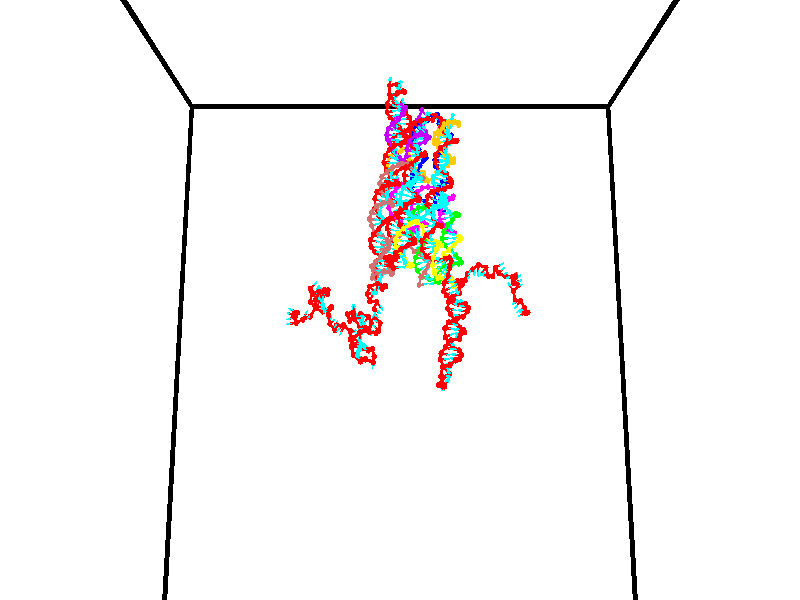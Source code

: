 // switches for output
#declare DRAW_BASES = 1; // possible values are 0, 1; only relevant for DNA ribbons
#declare DRAW_BASES_TYPE = 3; // possible values are 1, 2, 3; only relevant for DNA ribbons
#declare DRAW_FOG = 0; // set to 1 to enable fog

#include "colors.inc"

#include "transforms.inc"
background { rgb <1, 1, 1>}

#default {
   normal{
       ripples 0.25
       frequency 0.20
       turbulence 0.2
       lambda 5
   }
	finish {
		phong 0.1
		phong_size 40.
	}
}

// original window dimensions: 1024x640


// camera settings

camera {
	sky <0, 0.179814, -0.983701>
	up <0, 0.179814, -0.983701>
	right 1.6 * <1, 0, 0>
	location <35, 94.9851, 44.8844>
	look_at <35, 29.7336, 32.9568>
	direction <0, -65.2515, -11.9276>
	angle 67.0682
}


# declare cpy_camera_pos = <35, 94.9851, 44.8844>;
# if (DRAW_FOG = 1)
fog {
	fog_type 2
	up vnormalize(cpy_camera_pos)
	color rgbt<1,1,1,0.3>
	distance 1e-5
	fog_alt 3e-3
	fog_offset 56
}
# end


// LIGHTS

# declare lum = 6;
global_settings {
	ambient_light rgb lum * <0.05, 0.05, 0.05>
	max_trace_level 15
}# declare cpy_direct_light_amount = 0.25;
light_source
{	1000 * <-1, -1.16352, -0.803886>,
	rgb lum * cpy_direct_light_amount
	parallel
}

light_source
{	1000 * <1, 1.16352, 0.803886>,
	rgb lum * cpy_direct_light_amount
	parallel
}

// strand 0

// nucleotide -1

// particle -1
sphere {
	<24.697203, 35.011127, 35.002220> 0.250000
	pigment { color rgbt <1,0,0,0> }
	no_shadow
}
cylinder {
	<24.328003, 35.079754, 34.864445>,  <24.106483, 35.120930, 34.781780>, 0.100000
	pigment { color rgbt <1,0,0,0> }
	no_shadow
}
cylinder {
	<24.328003, 35.079754, 34.864445>,  <24.697203, 35.011127, 35.002220>, 0.100000
	pigment { color rgbt <1,0,0,0> }
	no_shadow
}

// particle -1
sphere {
	<24.328003, 35.079754, 34.864445> 0.100000
	pigment { color rgbt <1,0,0,0> }
	no_shadow
}
sphere {
	0, 1
	scale<0.080000,0.200000,0.300000>
	matrix <-0.306960, 0.211520, 0.927920,
		0.232051, 0.962198, -0.142570,
		-0.922999, 0.171562, -0.344440,
		24.051104, 35.131222, 34.761112>
	pigment { color rgbt <0,1,1,0> }
	no_shadow
}
cylinder {
	<24.393082, 35.661377, 35.273041>,  <24.697203, 35.011127, 35.002220>, 0.130000
	pigment { color rgbt <1,0,0,0> }
	no_shadow
}

// nucleotide -1

// particle -1
sphere {
	<24.393082, 35.661377, 35.273041> 0.250000
	pigment { color rgbt <1,0,0,0> }
	no_shadow
}
cylinder {
	<24.095448, 35.409946, 35.182503>,  <23.916866, 35.259090, 35.128181>, 0.100000
	pigment { color rgbt <1,0,0,0> }
	no_shadow
}
cylinder {
	<24.095448, 35.409946, 35.182503>,  <24.393082, 35.661377, 35.273041>, 0.100000
	pigment { color rgbt <1,0,0,0> }
	no_shadow
}

// particle -1
sphere {
	<24.095448, 35.409946, 35.182503> 0.100000
	pigment { color rgbt <1,0,0,0> }
	no_shadow
}
sphere {
	0, 1
	scale<0.080000,0.200000,0.300000>
	matrix <-0.385276, 0.126947, 0.914028,
		-0.545801, 0.767319, -0.336634,
		-0.744086, -0.628575, -0.226342,
		23.872221, 35.221375, 35.114601>
	pigment { color rgbt <0,1,1,0> }
	no_shadow
}
cylinder {
	<24.667326, 36.290318, 35.579414>,  <24.393082, 35.661377, 35.273041>, 0.130000
	pigment { color rgbt <1,0,0,0> }
	no_shadow
}

// nucleotide -1

// particle -1
sphere {
	<24.667326, 36.290318, 35.579414> 0.250000
	pigment { color rgbt <1,0,0,0> }
	no_shadow
}
cylinder {
	<24.384666, 36.543186, 35.706539>,  <24.215071, 36.694908, 35.782814>, 0.100000
	pigment { color rgbt <1,0,0,0> }
	no_shadow
}
cylinder {
	<24.384666, 36.543186, 35.706539>,  <24.667326, 36.290318, 35.579414>, 0.100000
	pigment { color rgbt <1,0,0,0> }
	no_shadow
}

// particle -1
sphere {
	<24.384666, 36.543186, 35.706539> 0.100000
	pigment { color rgbt <1,0,0,0> }
	no_shadow
}
sphere {
	0, 1
	scale<0.080000,0.200000,0.300000>
	matrix <0.216189, -0.234781, 0.947703,
		0.673728, 0.738401, 0.029239,
		-0.706649, 0.632173, 0.317813,
		24.172672, 36.732838, 35.801884>
	pigment { color rgbt <0,1,1,0> }
	no_shadow
}
cylinder {
	<24.895203, 36.833591, 36.139622>,  <24.667326, 36.290318, 35.579414>, 0.130000
	pigment { color rgbt <1,0,0,0> }
	no_shadow
}

// nucleotide -1

// particle -1
sphere {
	<24.895203, 36.833591, 36.139622> 0.250000
	pigment { color rgbt <1,0,0,0> }
	no_shadow
}
cylinder {
	<24.498095, 36.811028, 36.182003>,  <24.259830, 36.797489, 36.207432>, 0.100000
	pigment { color rgbt <1,0,0,0> }
	no_shadow
}
cylinder {
	<24.498095, 36.811028, 36.182003>,  <24.895203, 36.833591, 36.139622>, 0.100000
	pigment { color rgbt <1,0,0,0> }
	no_shadow
}

// particle -1
sphere {
	<24.498095, 36.811028, 36.182003> 0.100000
	pigment { color rgbt <1,0,0,0> }
	no_shadow
}
sphere {
	0, 1
	scale<0.080000,0.200000,0.300000>
	matrix <0.112571, -0.131201, 0.984944,
		-0.041664, 0.989749, 0.136603,
		-0.992770, -0.056414, 0.105951,
		24.200264, 36.794102, 36.213787>
	pigment { color rgbt <0,1,1,0> }
	no_shadow
}
cylinder {
	<25.549639, 37.017159, 35.905804>,  <24.895203, 36.833591, 36.139622>, 0.130000
	pigment { color rgbt <1,0,0,0> }
	no_shadow
}

// nucleotide -1

// particle -1
sphere {
	<25.549639, 37.017159, 35.905804> 0.250000
	pigment { color rgbt <1,0,0,0> }
	no_shadow
}
cylinder {
	<25.759571, 37.223301, 35.634815>,  <25.885530, 37.346985, 35.472221>, 0.100000
	pigment { color rgbt <1,0,0,0> }
	no_shadow
}
cylinder {
	<25.759571, 37.223301, 35.634815>,  <25.549639, 37.017159, 35.905804>, 0.100000
	pigment { color rgbt <1,0,0,0> }
	no_shadow
}

// particle -1
sphere {
	<25.759571, 37.223301, 35.634815> 0.100000
	pigment { color rgbt <1,0,0,0> }
	no_shadow
}
sphere {
	0, 1
	scale<0.080000,0.200000,0.300000>
	matrix <0.831546, -0.140345, 0.537434,
		0.181888, -0.845409, -0.502196,
		0.524832, 0.515352, -0.677469,
		25.917021, 37.377907, 35.431576>
	pigment { color rgbt <0,1,1,0> }
	no_shadow
}
cylinder {
	<26.207682, 36.630238, 35.590527>,  <25.549639, 37.017159, 35.905804>, 0.130000
	pigment { color rgbt <1,0,0,0> }
	no_shadow
}

// nucleotide -1

// particle -1
sphere {
	<26.207682, 36.630238, 35.590527> 0.250000
	pigment { color rgbt <1,0,0,0> }
	no_shadow
}
cylinder {
	<26.191347, 37.022194, 35.668644>,  <26.181547, 37.257370, 35.715515>, 0.100000
	pigment { color rgbt <1,0,0,0> }
	no_shadow
}
cylinder {
	<26.191347, 37.022194, 35.668644>,  <26.207682, 36.630238, 35.590527>, 0.100000
	pigment { color rgbt <1,0,0,0> }
	no_shadow
}

// particle -1
sphere {
	<26.191347, 37.022194, 35.668644> 0.100000
	pigment { color rgbt <1,0,0,0> }
	no_shadow
}
sphere {
	0, 1
	scale<0.080000,0.200000,0.300000>
	matrix <0.704432, -0.110383, 0.701135,
		0.708596, 0.166204, -0.685761,
		-0.040835, 0.979894, 0.195297,
		26.179096, 37.316162, 35.727234>
	pigment { color rgbt <0,1,1,0> }
	no_shadow
}
cylinder {
	<26.689457, 36.738678, 34.938789>,  <26.207682, 36.630238, 35.590527>, 0.130000
	pigment { color rgbt <1,0,0,0> }
	no_shadow
}

// nucleotide -1

// particle -1
sphere {
	<26.689457, 36.738678, 34.938789> 0.250000
	pigment { color rgbt <1,0,0,0> }
	no_shadow
}
cylinder {
	<27.071068, 36.793465, 34.832150>,  <27.300034, 36.826336, 34.768166>, 0.100000
	pigment { color rgbt <1,0,0,0> }
	no_shadow
}
cylinder {
	<27.071068, 36.793465, 34.832150>,  <26.689457, 36.738678, 34.938789>, 0.100000
	pigment { color rgbt <1,0,0,0> }
	no_shadow
}

// particle -1
sphere {
	<27.071068, 36.793465, 34.832150> 0.100000
	pigment { color rgbt <1,0,0,0> }
	no_shadow
}
sphere {
	0, 1
	scale<0.080000,0.200000,0.300000>
	matrix <-0.117757, -0.646680, -0.753617,
		-0.275623, 0.750364, -0.600821,
		0.954026, 0.136964, -0.266601,
		27.357275, 36.834553, 34.752171>
	pigment { color rgbt <0,1,1,0> }
	no_shadow
}
cylinder {
	<26.755539, 36.852734, 34.220795>,  <26.689457, 36.738678, 34.938789>, 0.130000
	pigment { color rgbt <1,0,0,0> }
	no_shadow
}

// nucleotide -1

// particle -1
sphere {
	<26.755539, 36.852734, 34.220795> 0.250000
	pigment { color rgbt <1,0,0,0> }
	no_shadow
}
cylinder {
	<27.075001, 36.657562, 34.361691>,  <27.266678, 36.540459, 34.446228>, 0.100000
	pigment { color rgbt <1,0,0,0> }
	no_shadow
}
cylinder {
	<27.075001, 36.657562, 34.361691>,  <26.755539, 36.852734, 34.220795>, 0.100000
	pigment { color rgbt <1,0,0,0> }
	no_shadow
}

// particle -1
sphere {
	<27.075001, 36.657562, 34.361691> 0.100000
	pigment { color rgbt <1,0,0,0> }
	no_shadow
}
sphere {
	0, 1
	scale<0.080000,0.200000,0.300000>
	matrix <-0.131130, -0.712356, -0.689459,
		0.587329, 0.504451, -0.632909,
		0.798655, -0.487932, 0.352239,
		27.314598, 36.511181, 34.467361>
	pigment { color rgbt <0,1,1,0> }
	no_shadow
}
cylinder {
	<27.102495, 36.757786, 33.593151>,  <26.755539, 36.852734, 34.220795>, 0.130000
	pigment { color rgbt <1,0,0,0> }
	no_shadow
}

// nucleotide -1

// particle -1
sphere {
	<27.102495, 36.757786, 33.593151> 0.250000
	pigment { color rgbt <1,0,0,0> }
	no_shadow
}
cylinder {
	<27.188217, 36.473881, 33.861572>,  <27.239651, 36.303539, 34.022625>, 0.100000
	pigment { color rgbt <1,0,0,0> }
	no_shadow
}
cylinder {
	<27.188217, 36.473881, 33.861572>,  <27.102495, 36.757786, 33.593151>, 0.100000
	pigment { color rgbt <1,0,0,0> }
	no_shadow
}

// particle -1
sphere {
	<27.188217, 36.473881, 33.861572> 0.100000
	pigment { color rgbt <1,0,0,0> }
	no_shadow
}
sphere {
	0, 1
	scale<0.080000,0.200000,0.300000>
	matrix <-0.313551, -0.700646, -0.640922,
		0.925073, -0.073059, -0.372696,
		0.214303, -0.709759, 0.671056,
		27.252508, 36.260952, 34.062889>
	pigment { color rgbt <0,1,1,0> }
	no_shadow
}
cylinder {
	<27.481920, 36.265598, 33.314011>,  <27.102495, 36.757786, 33.593151>, 0.130000
	pigment { color rgbt <1,0,0,0> }
	no_shadow
}

// nucleotide -1

// particle -1
sphere {
	<27.481920, 36.265598, 33.314011> 0.250000
	pigment { color rgbt <1,0,0,0> }
	no_shadow
}
cylinder {
	<27.344534, 36.054459, 33.624729>,  <27.262102, 35.927776, 33.811161>, 0.100000
	pigment { color rgbt <1,0,0,0> }
	no_shadow
}
cylinder {
	<27.344534, 36.054459, 33.624729>,  <27.481920, 36.265598, 33.314011>, 0.100000
	pigment { color rgbt <1,0,0,0> }
	no_shadow
}

// particle -1
sphere {
	<27.344534, 36.054459, 33.624729> 0.100000
	pigment { color rgbt <1,0,0,0> }
	no_shadow
}
sphere {
	0, 1
	scale<0.080000,0.200000,0.300000>
	matrix <-0.387909, -0.673528, -0.629195,
		0.855311, -0.517432, 0.026577,
		-0.343466, -0.527849, 0.776793,
		27.241493, 35.896103, 33.857765>
	pigment { color rgbt <0,1,1,0> }
	no_shadow
}
cylinder {
	<27.788877, 35.595467, 33.201149>,  <27.481920, 36.265598, 33.314011>, 0.130000
	pigment { color rgbt <1,0,0,0> }
	no_shadow
}

// nucleotide -1

// particle -1
sphere {
	<27.788877, 35.595467, 33.201149> 0.250000
	pigment { color rgbt <1,0,0,0> }
	no_shadow
}
cylinder {
	<27.447596, 35.586189, 33.409573>,  <27.242826, 35.580624, 33.534626>, 0.100000
	pigment { color rgbt <1,0,0,0> }
	no_shadow
}
cylinder {
	<27.447596, 35.586189, 33.409573>,  <27.788877, 35.595467, 33.201149>, 0.100000
	pigment { color rgbt <1,0,0,0> }
	no_shadow
}

// particle -1
sphere {
	<27.447596, 35.586189, 33.409573> 0.100000
	pigment { color rgbt <1,0,0,0> }
	no_shadow
}
sphere {
	0, 1
	scale<0.080000,0.200000,0.300000>
	matrix <-0.327915, -0.753032, -0.570450,
		0.405606, -0.657575, 0.634885,
		-0.853203, -0.023190, 0.521063,
		27.191635, 35.579231, 33.565891>
	pigment { color rgbt <0,1,1,0> }
	no_shadow
}
cylinder {
	<27.653715, 34.905972, 33.405804>,  <27.788877, 35.595467, 33.201149>, 0.130000
	pigment { color rgbt <1,0,0,0> }
	no_shadow
}

// nucleotide -1

// particle -1
sphere {
	<27.653715, 34.905972, 33.405804> 0.250000
	pigment { color rgbt <1,0,0,0> }
	no_shadow
}
cylinder {
	<27.309654, 35.097961, 33.336796>,  <27.103218, 35.213154, 33.295391>, 0.100000
	pigment { color rgbt <1,0,0,0> }
	no_shadow
}
cylinder {
	<27.309654, 35.097961, 33.336796>,  <27.653715, 34.905972, 33.405804>, 0.100000
	pigment { color rgbt <1,0,0,0> }
	no_shadow
}

// particle -1
sphere {
	<27.309654, 35.097961, 33.336796> 0.100000
	pigment { color rgbt <1,0,0,0> }
	no_shadow
}
sphere {
	0, 1
	scale<0.080000,0.200000,0.300000>
	matrix <-0.268974, -0.714258, -0.646134,
		-0.433349, -0.509371, 0.743471,
		-0.860152, 0.479976, -0.172515,
		27.051609, 35.241955, 33.285042>
	pigment { color rgbt <0,1,1,0> }
	no_shadow
}
cylinder {
	<27.082491, 34.390205, 33.446384>,  <27.653715, 34.905972, 33.405804>, 0.130000
	pigment { color rgbt <1,0,0,0> }
	no_shadow
}

// nucleotide -1

// particle -1
sphere {
	<27.082491, 34.390205, 33.446384> 0.250000
	pigment { color rgbt <1,0,0,0> }
	no_shadow
}
cylinder {
	<27.004301, 34.708553, 33.217167>,  <26.957388, 34.899563, 33.079636>, 0.100000
	pigment { color rgbt <1,0,0,0> }
	no_shadow
}
cylinder {
	<27.004301, 34.708553, 33.217167>,  <27.082491, 34.390205, 33.446384>, 0.100000
	pigment { color rgbt <1,0,0,0> }
	no_shadow
}

// particle -1
sphere {
	<27.004301, 34.708553, 33.217167> 0.100000
	pigment { color rgbt <1,0,0,0> }
	no_shadow
}
sphere {
	0, 1
	scale<0.080000,0.200000,0.300000>
	matrix <-0.487616, -0.585841, -0.647318,
		-0.850894, 0.152889, 0.502598,
		-0.195475, 0.795874, -0.573040,
		26.945658, 34.947315, 33.045254>
	pigment { color rgbt <0,1,1,0> }
	no_shadow
}
cylinder {
	<26.297518, 34.553528, 33.353783>,  <27.082491, 34.390205, 33.446384>, 0.130000
	pigment { color rgbt <1,0,0,0> }
	no_shadow
}

// nucleotide -1

// particle -1
sphere {
	<26.297518, 34.553528, 33.353783> 0.250000
	pigment { color rgbt <1,0,0,0> }
	no_shadow
}
cylinder {
	<26.515244, 34.671585, 33.039684>,  <26.645880, 34.742420, 32.851227>, 0.100000
	pigment { color rgbt <1,0,0,0> }
	no_shadow
}
cylinder {
	<26.515244, 34.671585, 33.039684>,  <26.297518, 34.553528, 33.353783>, 0.100000
	pigment { color rgbt <1,0,0,0> }
	no_shadow
}

// particle -1
sphere {
	<26.515244, 34.671585, 33.039684> 0.100000
	pigment { color rgbt <1,0,0,0> }
	no_shadow
}
sphere {
	0, 1
	scale<0.080000,0.200000,0.300000>
	matrix <-0.666547, -0.416190, -0.618466,
		-0.509347, 0.860044, -0.029813,
		0.544316, 0.295142, -0.785246,
		26.678539, 34.760128, 32.804111>
	pigment { color rgbt <0,1,1,0> }
	no_shadow
}
cylinder {
	<25.912571, 35.127464, 32.961491>,  <26.297518, 34.553528, 33.353783>, 0.130000
	pigment { color rgbt <1,0,0,0> }
	no_shadow
}

// nucleotide -1

// particle -1
sphere {
	<25.912571, 35.127464, 32.961491> 0.250000
	pigment { color rgbt <1,0,0,0> }
	no_shadow
}
cylinder {
	<26.161625, 34.961739, 32.695957>,  <26.311058, 34.862305, 32.536636>, 0.100000
	pigment { color rgbt <1,0,0,0> }
	no_shadow
}
cylinder {
	<26.161625, 34.961739, 32.695957>,  <25.912571, 35.127464, 32.961491>, 0.100000
	pigment { color rgbt <1,0,0,0> }
	no_shadow
}

// particle -1
sphere {
	<26.161625, 34.961739, 32.695957> 0.100000
	pigment { color rgbt <1,0,0,0> }
	no_shadow
}
sphere {
	0, 1
	scale<0.080000,0.200000,0.300000>
	matrix <-0.759576, -0.116112, -0.639971,
		0.188069, 0.902697, -0.386997,
		0.622635, -0.414312, -0.663830,
		26.348415, 34.837444, 32.496807>
	pigment { color rgbt <0,1,1,0> }
	no_shadow
}
cylinder {
	<26.159061, 35.626362, 33.350010>,  <25.912571, 35.127464, 32.961491>, 0.130000
	pigment { color rgbt <1,0,0,0> }
	no_shadow
}

// nucleotide -1

// particle -1
sphere {
	<26.159061, 35.626362, 33.350010> 0.250000
	pigment { color rgbt <1,0,0,0> }
	no_shadow
}
cylinder {
	<26.447632, 35.370857, 33.456993>,  <26.620773, 35.217556, 33.521183>, 0.100000
	pigment { color rgbt <1,0,0,0> }
	no_shadow
}
cylinder {
	<26.447632, 35.370857, 33.456993>,  <26.159061, 35.626362, 33.350010>, 0.100000
	pigment { color rgbt <1,0,0,0> }
	no_shadow
}

// particle -1
sphere {
	<26.447632, 35.370857, 33.456993> 0.100000
	pigment { color rgbt <1,0,0,0> }
	no_shadow
}
sphere {
	0, 1
	scale<0.080000,0.200000,0.300000>
	matrix <0.266661, 0.612688, 0.743980,
		-0.639093, -0.465404, 0.612340,
		0.721424, -0.638759, 0.267459,
		26.664059, 35.179230, 33.537231>
	pigment { color rgbt <0,1,1,0> }
	no_shadow
}
cylinder {
	<26.040833, 35.457043, 34.159771>,  <26.159061, 35.626362, 33.350010>, 0.130000
	pigment { color rgbt <1,0,0,0> }
	no_shadow
}

// nucleotide -1

// particle -1
sphere {
	<26.040833, 35.457043, 34.159771> 0.250000
	pigment { color rgbt <1,0,0,0> }
	no_shadow
}
cylinder {
	<26.412174, 35.450619, 34.011230>,  <26.634979, 35.446762, 33.922108>, 0.100000
	pigment { color rgbt <1,0,0,0> }
	no_shadow
}
cylinder {
	<26.412174, 35.450619, 34.011230>,  <26.040833, 35.457043, 34.159771>, 0.100000
	pigment { color rgbt <1,0,0,0> }
	no_shadow
}

// particle -1
sphere {
	<26.412174, 35.450619, 34.011230> 0.100000
	pigment { color rgbt <1,0,0,0> }
	no_shadow
}
sphere {
	0, 1
	scale<0.080000,0.200000,0.300000>
	matrix <0.305062, 0.603706, 0.736530,
		0.212353, -0.797045, 0.565354,
		0.928356, -0.016063, -0.371347,
		26.690681, 35.445801, 33.899826>
	pigment { color rgbt <0,1,1,0> }
	no_shadow
}
cylinder {
	<26.519926, 35.258270, 34.690437>,  <26.040833, 35.457043, 34.159771>, 0.130000
	pigment { color rgbt <1,0,0,0> }
	no_shadow
}

// nucleotide -1

// particle -1
sphere {
	<26.519926, 35.258270, 34.690437> 0.250000
	pigment { color rgbt <1,0,0,0> }
	no_shadow
}
cylinder {
	<26.748140, 35.449181, 34.423096>,  <26.885069, 35.563725, 34.262691>, 0.100000
	pigment { color rgbt <1,0,0,0> }
	no_shadow
}
cylinder {
	<26.748140, 35.449181, 34.423096>,  <26.519926, 35.258270, 34.690437>, 0.100000
	pigment { color rgbt <1,0,0,0> }
	no_shadow
}

// particle -1
sphere {
	<26.748140, 35.449181, 34.423096> 0.100000
	pigment { color rgbt <1,0,0,0> }
	no_shadow
}
sphere {
	0, 1
	scale<0.080000,0.200000,0.300000>
	matrix <0.425035, 0.524752, 0.737551,
		0.702735, -0.704872, 0.096530,
		0.570534, 0.477274, -0.668357,
		26.919300, 35.592361, 34.222588>
	pigment { color rgbt <0,1,1,0> }
	no_shadow
}
cylinder {
	<27.244650, 35.234035, 34.952847>,  <26.519926, 35.258270, 34.690437>, 0.130000
	pigment { color rgbt <1,0,0,0> }
	no_shadow
}

// nucleotide -1

// particle -1
sphere {
	<27.244650, 35.234035, 34.952847> 0.250000
	pigment { color rgbt <1,0,0,0> }
	no_shadow
}
cylinder {
	<27.211803, 35.562664, 34.727184>,  <27.192097, 35.759842, 34.591785>, 0.100000
	pigment { color rgbt <1,0,0,0> }
	no_shadow
}
cylinder {
	<27.211803, 35.562664, 34.727184>,  <27.244650, 35.234035, 34.952847>, 0.100000
	pigment { color rgbt <1,0,0,0> }
	no_shadow
}

// particle -1
sphere {
	<27.211803, 35.562664, 34.727184> 0.100000
	pigment { color rgbt <1,0,0,0> }
	no_shadow
}
sphere {
	0, 1
	scale<0.080000,0.200000,0.300000>
	matrix <0.529254, 0.515600, 0.673830,
		0.844481, -0.243250, -0.477160,
		-0.082115, 0.821576, -0.564155,
		27.187168, 35.809135, 34.557938>
	pigment { color rgbt <0,1,1,0> }
	no_shadow
}
cylinder {
	<27.929379, 35.515240, 34.782970>,  <27.244650, 35.234035, 34.952847>, 0.130000
	pigment { color rgbt <1,0,0,0> }
	no_shadow
}

// nucleotide -1

// particle -1
sphere {
	<27.929379, 35.515240, 34.782970> 0.250000
	pigment { color rgbt <1,0,0,0> }
	no_shadow
}
cylinder {
	<27.647087, 35.798050, 34.801163>,  <27.477713, 35.967735, 34.812077>, 0.100000
	pigment { color rgbt <1,0,0,0> }
	no_shadow
}
cylinder {
	<27.647087, 35.798050, 34.801163>,  <27.929379, 35.515240, 34.782970>, 0.100000
	pigment { color rgbt <1,0,0,0> }
	no_shadow
}

// particle -1
sphere {
	<27.647087, 35.798050, 34.801163> 0.100000
	pigment { color rgbt <1,0,0,0> }
	no_shadow
}
sphere {
	0, 1
	scale<0.080000,0.200000,0.300000>
	matrix <0.571377, 0.530025, 0.626579,
		0.418899, 0.468181, -0.778029,
		-0.705728, 0.707022, 0.045481,
		27.435369, 36.010155, 34.814808>
	pigment { color rgbt <0,1,1,0> }
	no_shadow
}
cylinder {
	<28.264528, 36.121605, 34.720608>,  <27.929379, 35.515240, 34.782970>, 0.130000
	pigment { color rgbt <1,0,0,0> }
	no_shadow
}

// nucleotide -1

// particle -1
sphere {
	<28.264528, 36.121605, 34.720608> 0.250000
	pigment { color rgbt <1,0,0,0> }
	no_shadow
}
cylinder {
	<27.914995, 36.197823, 34.899544>,  <27.705275, 36.243553, 35.006905>, 0.100000
	pigment { color rgbt <1,0,0,0> }
	no_shadow
}
cylinder {
	<27.914995, 36.197823, 34.899544>,  <28.264528, 36.121605, 34.720608>, 0.100000
	pigment { color rgbt <1,0,0,0> }
	no_shadow
}

// particle -1
sphere {
	<27.914995, 36.197823, 34.899544> 0.100000
	pigment { color rgbt <1,0,0,0> }
	no_shadow
}
sphere {
	0, 1
	scale<0.080000,0.200000,0.300000>
	matrix <0.482721, 0.450237, 0.751177,
		-0.058275, 0.872342, -0.485411,
		-0.873833, 0.190543, 0.447335,
		27.652845, 36.254986, 35.033745>
	pigment { color rgbt <0,1,1,0> }
	no_shadow
}
cylinder {
	<28.250820, 36.818218, 34.874115>,  <28.264528, 36.121605, 34.720608>, 0.130000
	pigment { color rgbt <1,0,0,0> }
	no_shadow
}

// nucleotide -1

// particle -1
sphere {
	<28.250820, 36.818218, 34.874115> 0.250000
	pigment { color rgbt <1,0,0,0> }
	no_shadow
}
cylinder {
	<28.092279, 36.597477, 35.167606>,  <27.997154, 36.465031, 35.343700>, 0.100000
	pigment { color rgbt <1,0,0,0> }
	no_shadow
}
cylinder {
	<28.092279, 36.597477, 35.167606>,  <28.250820, 36.818218, 34.874115>, 0.100000
	pigment { color rgbt <1,0,0,0> }
	no_shadow
}

// particle -1
sphere {
	<28.092279, 36.597477, 35.167606> 0.100000
	pigment { color rgbt <1,0,0,0> }
	no_shadow
}
sphere {
	0, 1
	scale<0.080000,0.200000,0.300000>
	matrix <0.792352, 0.198089, 0.577009,
		-0.463771, 0.810071, 0.358751,
		-0.396353, -0.551857, 0.733729,
		27.973373, 36.431919, 35.387726>
	pigment { color rgbt <0,1,1,0> }
	no_shadow
}
cylinder {
	<28.040056, 37.279739, 35.517384>,  <28.250820, 36.818218, 34.874115>, 0.130000
	pigment { color rgbt <1,0,0,0> }
	no_shadow
}

// nucleotide -1

// particle -1
sphere {
	<28.040056, 37.279739, 35.517384> 0.250000
	pigment { color rgbt <1,0,0,0> }
	no_shadow
}
cylinder {
	<28.122501, 36.898216, 35.604805>,  <28.171968, 36.669300, 35.657257>, 0.100000
	pigment { color rgbt <1,0,0,0> }
	no_shadow
}
cylinder {
	<28.122501, 36.898216, 35.604805>,  <28.040056, 37.279739, 35.517384>, 0.100000
	pigment { color rgbt <1,0,0,0> }
	no_shadow
}

// particle -1
sphere {
	<28.122501, 36.898216, 35.604805> 0.100000
	pigment { color rgbt <1,0,0,0> }
	no_shadow
}
sphere {
	0, 1
	scale<0.080000,0.200000,0.300000>
	matrix <0.698716, 0.299822, 0.649540,
		-0.685064, 0.018829, 0.728239,
		0.206112, -0.953809, 0.218553,
		28.184336, 36.612072, 35.670372>
	pigment { color rgbt <0,1,1,0> }
	no_shadow
}
cylinder {
	<28.207821, 37.147675, 36.264969>,  <28.040056, 37.279739, 35.517384>, 0.130000
	pigment { color rgbt <1,0,0,0> }
	no_shadow
}

// nucleotide -1

// particle -1
sphere {
	<28.207821, 37.147675, 36.264969> 0.250000
	pigment { color rgbt <1,0,0,0> }
	no_shadow
}
cylinder {
	<28.352354, 36.821651, 36.083809>,  <28.439074, 36.626038, 35.975113>, 0.100000
	pigment { color rgbt <1,0,0,0> }
	no_shadow
}
cylinder {
	<28.352354, 36.821651, 36.083809>,  <28.207821, 37.147675, 36.264969>, 0.100000
	pigment { color rgbt <1,0,0,0> }
	no_shadow
}

// particle -1
sphere {
	<28.352354, 36.821651, 36.083809> 0.100000
	pigment { color rgbt <1,0,0,0> }
	no_shadow
}
sphere {
	0, 1
	scale<0.080000,0.200000,0.300000>
	matrix <0.749281, -0.035300, 0.661311,
		-0.554993, -0.578306, 0.597951,
		0.361333, -0.815056, -0.452904,
		28.460754, 36.577133, 35.947937>
	pigment { color rgbt <0,1,1,0> }
	no_shadow
}
cylinder {
	<28.669388, 36.806595, 36.739292>,  <28.207821, 37.147675, 36.264969>, 0.130000
	pigment { color rgbt <1,0,0,0> }
	no_shadow
}

// nucleotide -1

// particle -1
sphere {
	<28.669388, 36.806595, 36.739292> 0.250000
	pigment { color rgbt <1,0,0,0> }
	no_shadow
}
cylinder {
	<28.732912, 36.620251, 36.391098>,  <28.771027, 36.508446, 36.182182>, 0.100000
	pigment { color rgbt <1,0,0,0> }
	no_shadow
}
cylinder {
	<28.732912, 36.620251, 36.391098>,  <28.669388, 36.806595, 36.739292>, 0.100000
	pigment { color rgbt <1,0,0,0> }
	no_shadow
}

// particle -1
sphere {
	<28.732912, 36.620251, 36.391098> 0.100000
	pigment { color rgbt <1,0,0,0> }
	no_shadow
}
sphere {
	0, 1
	scale<0.080000,0.200000,0.300000>
	matrix <0.852897, -0.379396, 0.358644,
		-0.497338, -0.799395, 0.337078,
		0.158813, -0.465860, -0.870490,
		28.780556, 36.480492, 36.129951>
	pigment { color rgbt <0,1,1,0> }
	no_shadow
}
cylinder {
	<28.884413, 37.412956, 36.433712>,  <28.669388, 36.806595, 36.739292>, 0.130000
	pigment { color rgbt <1,0,0,0> }
	no_shadow
}

// nucleotide -1

// particle -1
sphere {
	<28.884413, 37.412956, 36.433712> 0.250000
	pigment { color rgbt <1,0,0,0> }
	no_shadow
}
cylinder {
	<28.872549, 37.805614, 36.509064>,  <28.865431, 38.041210, 36.554276>, 0.100000
	pigment { color rgbt <1,0,0,0> }
	no_shadow
}
cylinder {
	<28.872549, 37.805614, 36.509064>,  <28.884413, 37.412956, 36.433712>, 0.100000
	pigment { color rgbt <1,0,0,0> }
	no_shadow
}

// particle -1
sphere {
	<28.872549, 37.805614, 36.509064> 0.100000
	pigment { color rgbt <1,0,0,0> }
	no_shadow
}
sphere {
	0, 1
	scale<0.080000,0.200000,0.300000>
	matrix <0.736759, -0.105893, 0.667812,
		0.675505, 0.158596, -0.720097,
		-0.029659, 0.981649, 0.188378,
		28.863651, 38.100109, 36.565578>
	pigment { color rgbt <0,1,1,0> }
	no_shadow
}
cylinder {
	<29.553904, 37.788261, 36.458389>,  <28.884413, 37.412956, 36.433712>, 0.130000
	pigment { color rgbt <1,0,0,0> }
	no_shadow
}

// nucleotide -1

// particle -1
sphere {
	<29.553904, 37.788261, 36.458389> 0.250000
	pigment { color rgbt <1,0,0,0> }
	no_shadow
}
cylinder {
	<29.319456, 37.994320, 36.708538>,  <29.178787, 38.117954, 36.858627>, 0.100000
	pigment { color rgbt <1,0,0,0> }
	no_shadow
}
cylinder {
	<29.319456, 37.994320, 36.708538>,  <29.553904, 37.788261, 36.458389>, 0.100000
	pigment { color rgbt <1,0,0,0> }
	no_shadow
}

// particle -1
sphere {
	<29.319456, 37.994320, 36.708538> 0.100000
	pigment { color rgbt <1,0,0,0> }
	no_shadow
}
sphere {
	0, 1
	scale<0.080000,0.200000,0.300000>
	matrix <0.755500, 0.068636, 0.651543,
		0.292717, 0.854349, -0.429422,
		-0.586120, 0.515146, 0.625370,
		29.143620, 38.148865, 36.896149>
	pigment { color rgbt <0,1,1,0> }
	no_shadow
}
cylinder {
	<29.720976, 38.497936, 36.650845>,  <29.553904, 37.788261, 36.458389>, 0.130000
	pigment { color rgbt <1,0,0,0> }
	no_shadow
}

// nucleotide -1

// particle -1
sphere {
	<29.720976, 38.497936, 36.650845> 0.250000
	pigment { color rgbt <1,0,0,0> }
	no_shadow
}
cylinder {
	<29.530857, 38.264103, 36.913860>,  <29.416786, 38.123802, 37.071671>, 0.100000
	pigment { color rgbt <1,0,0,0> }
	no_shadow
}
cylinder {
	<29.530857, 38.264103, 36.913860>,  <29.720976, 38.497936, 36.650845>, 0.100000
	pigment { color rgbt <1,0,0,0> }
	no_shadow
}

// particle -1
sphere {
	<29.530857, 38.264103, 36.913860> 0.100000
	pigment { color rgbt <1,0,0,0> }
	no_shadow
}
sphere {
	0, 1
	scale<0.080000,0.200000,0.300000>
	matrix <0.865273, -0.175211, 0.469684,
		-0.159362, 0.792188, 0.589102,
		-0.475295, -0.584584, 0.657537,
		29.388269, 38.088726, 37.111122>
	pigment { color rgbt <0,1,1,0> }
	no_shadow
}
cylinder {
	<30.315109, 38.596535, 37.070274>,  <29.720976, 38.497936, 36.650845>, 0.130000
	pigment { color rgbt <1,0,0,0> }
	no_shadow
}

// nucleotide -1

// particle -1
sphere {
	<30.315109, 38.596535, 37.070274> 0.250000
	pigment { color rgbt <1,0,0,0> }
	no_shadow
}
cylinder {
	<30.513094, 38.252327, 37.022064>,  <30.631886, 38.045803, 36.993137>, 0.100000
	pigment { color rgbt <1,0,0,0> }
	no_shadow
}
cylinder {
	<30.513094, 38.252327, 37.022064>,  <30.315109, 38.596535, 37.070274>, 0.100000
	pigment { color rgbt <1,0,0,0> }
	no_shadow
}

// particle -1
sphere {
	<30.513094, 38.252327, 37.022064> 0.100000
	pigment { color rgbt <1,0,0,0> }
	no_shadow
}
sphere {
	0, 1
	scale<0.080000,0.200000,0.300000>
	matrix <0.534776, 0.192358, 0.822808,
		-0.684856, -0.471711, 0.555393,
		0.494962, -0.860516, -0.120523,
		30.661583, 37.994171, 36.985909>
	pigment { color rgbt <0,1,1,0> }
	no_shadow
}
cylinder {
	<30.299129, 38.211205, 37.666325>,  <30.315109, 38.596535, 37.070274>, 0.130000
	pigment { color rgbt <1,0,0,0> }
	no_shadow
}

// nucleotide -1

// particle -1
sphere {
	<30.299129, 38.211205, 37.666325> 0.250000
	pigment { color rgbt <1,0,0,0> }
	no_shadow
}
cylinder {
	<30.635439, 38.174805, 37.452850>,  <30.837225, 38.152966, 37.324764>, 0.100000
	pigment { color rgbt <1,0,0,0> }
	no_shadow
}
cylinder {
	<30.635439, 38.174805, 37.452850>,  <30.299129, 38.211205, 37.666325>, 0.100000
	pigment { color rgbt <1,0,0,0> }
	no_shadow
}

// particle -1
sphere {
	<30.635439, 38.174805, 37.452850> 0.100000
	pigment { color rgbt <1,0,0,0> }
	no_shadow
}
sphere {
	0, 1
	scale<0.080000,0.200000,0.300000>
	matrix <0.538996, 0.233293, 0.809356,
		0.050851, -0.968139, 0.245196,
		0.840772, -0.091004, -0.533686,
		30.887671, 38.147503, 37.292744>
	pigment { color rgbt <0,1,1,0> }
	no_shadow
}
cylinder {
	<30.742760, 37.780594, 38.039612>,  <30.299129, 38.211205, 37.666325>, 0.130000
	pigment { color rgbt <1,0,0,0> }
	no_shadow
}

// nucleotide -1

// particle -1
sphere {
	<30.742760, 37.780594, 38.039612> 0.250000
	pigment { color rgbt <1,0,0,0> }
	no_shadow
}
cylinder {
	<30.967926, 38.031292, 37.824089>,  <31.103025, 38.181709, 37.694775>, 0.100000
	pigment { color rgbt <1,0,0,0> }
	no_shadow
}
cylinder {
	<30.967926, 38.031292, 37.824089>,  <30.742760, 37.780594, 38.039612>, 0.100000
	pigment { color rgbt <1,0,0,0> }
	no_shadow
}

// particle -1
sphere {
	<30.967926, 38.031292, 37.824089> 0.100000
	pigment { color rgbt <1,0,0,0> }
	no_shadow
}
sphere {
	0, 1
	scale<0.080000,0.200000,0.300000>
	matrix <0.347584, 0.411948, 0.842309,
		0.749874, -0.661432, 0.014046,
		0.562916, 0.626744, -0.538812,
		31.136801, 38.219315, 37.662445>
	pigment { color rgbt <0,1,1,0> }
	no_shadow
}
cylinder {
	<31.466114, 37.792622, 38.311287>,  <30.742760, 37.780594, 38.039612>, 0.130000
	pigment { color rgbt <1,0,0,0> }
	no_shadow
}

// nucleotide -1

// particle -1
sphere {
	<31.466114, 37.792622, 38.311287> 0.250000
	pigment { color rgbt <1,0,0,0> }
	no_shadow
}
cylinder {
	<31.376696, 38.133667, 38.122364>,  <31.323046, 38.338295, 38.009010>, 0.100000
	pigment { color rgbt <1,0,0,0> }
	no_shadow
}
cylinder {
	<31.376696, 38.133667, 38.122364>,  <31.466114, 37.792622, 38.311287>, 0.100000
	pigment { color rgbt <1,0,0,0> }
	no_shadow
}

// particle -1
sphere {
	<31.376696, 38.133667, 38.122364> 0.100000
	pigment { color rgbt <1,0,0,0> }
	no_shadow
}
sphere {
	0, 1
	scale<0.080000,0.200000,0.300000>
	matrix <0.277812, 0.520207, 0.807592,
		0.934264, 0.049319, -0.353156,
		-0.223544, 0.852615, -0.472309,
		31.309633, 38.389450, 37.980671>
	pigment { color rgbt <0,1,1,0> }
	no_shadow
}
cylinder {
	<32.023407, 38.271084, 38.549236>,  <31.466114, 37.792622, 38.311287>, 0.130000
	pigment { color rgbt <1,0,0,0> }
	no_shadow
}

// nucleotide -1

// particle -1
sphere {
	<32.023407, 38.271084, 38.549236> 0.250000
	pigment { color rgbt <1,0,0,0> }
	no_shadow
}
cylinder {
	<31.786509, 38.538227, 38.368919>,  <31.644369, 38.698513, 38.260731>, 0.100000
	pigment { color rgbt <1,0,0,0> }
	no_shadow
}
cylinder {
	<31.786509, 38.538227, 38.368919>,  <32.023407, 38.271084, 38.549236>, 0.100000
	pigment { color rgbt <1,0,0,0> }
	no_shadow
}

// particle -1
sphere {
	<31.786509, 38.538227, 38.368919> 0.100000
	pigment { color rgbt <1,0,0,0> }
	no_shadow
}
sphere {
	0, 1
	scale<0.080000,0.200000,0.300000>
	matrix <0.301401, 0.702466, 0.644748,
		0.747264, 0.245981, -0.617325,
		-0.592245, 0.667859, -0.450788,
		31.608835, 38.738586, 38.233685>
	pigment { color rgbt <0,1,1,0> }
	no_shadow
}
cylinder {
	<32.428787, 38.969753, 38.534031>,  <32.023407, 38.271084, 38.549236>, 0.130000
	pigment { color rgbt <1,0,0,0> }
	no_shadow
}

// nucleotide -1

// particle -1
sphere {
	<32.428787, 38.969753, 38.534031> 0.250000
	pigment { color rgbt <1,0,0,0> }
	no_shadow
}
cylinder {
	<32.047722, 39.065823, 38.459469>,  <31.819082, 39.123463, 38.414734>, 0.100000
	pigment { color rgbt <1,0,0,0> }
	no_shadow
}
cylinder {
	<32.047722, 39.065823, 38.459469>,  <32.428787, 38.969753, 38.534031>, 0.100000
	pigment { color rgbt <1,0,0,0> }
	no_shadow
}

// particle -1
sphere {
	<32.047722, 39.065823, 38.459469> 0.100000
	pigment { color rgbt <1,0,0,0> }
	no_shadow
}
sphere {
	0, 1
	scale<0.080000,0.200000,0.300000>
	matrix <0.082147, 0.793667, 0.602780,
		0.292711, 0.558936, -0.775829,
		-0.952666, 0.240172, -0.186401,
		31.761923, 39.137875, 38.403549>
	pigment { color rgbt <0,1,1,0> }
	no_shadow
}
cylinder {
	<32.611656, 39.288021, 39.132694>,  <32.428787, 38.969753, 38.534031>, 0.130000
	pigment { color rgbt <1,0,0,0> }
	no_shadow
}

// nucleotide -1

// particle -1
sphere {
	<32.611656, 39.288021, 39.132694> 0.250000
	pigment { color rgbt <1,0,0,0> }
	no_shadow
}
cylinder {
	<32.539558, 39.333176, 39.523544>,  <32.496300, 39.360268, 39.758053>, 0.100000
	pigment { color rgbt <1,0,0,0> }
	no_shadow
}
cylinder {
	<32.539558, 39.333176, 39.523544>,  <32.611656, 39.288021, 39.132694>, 0.100000
	pigment { color rgbt <1,0,0,0> }
	no_shadow
}

// particle -1
sphere {
	<32.539558, 39.333176, 39.523544> 0.100000
	pigment { color rgbt <1,0,0,0> }
	no_shadow
}
sphere {
	0, 1
	scale<0.080000,0.200000,0.300000>
	matrix <0.933090, -0.294684, 0.206167,
		0.311217, 0.948903, -0.052221,
		-0.180244, 0.112890, 0.977122,
		32.485485, 39.367043, 39.816681>
	pigment { color rgbt <0,1,1,0> }
	no_shadow
}
cylinder {
	<32.550648, 39.943619, 39.638428>,  <32.611656, 39.288021, 39.132694>, 0.130000
	pigment { color rgbt <1,0,0,0> }
	no_shadow
}

// nucleotide -1

// particle -1
sphere {
	<32.550648, 39.943619, 39.638428> 0.250000
	pigment { color rgbt <1,0,0,0> }
	no_shadow
}
cylinder {
	<32.598778, 39.547241, 39.662270>,  <32.627655, 39.309414, 39.676575>, 0.100000
	pigment { color rgbt <1,0,0,0> }
	no_shadow
}
cylinder {
	<32.598778, 39.547241, 39.662270>,  <32.550648, 39.943619, 39.638428>, 0.100000
	pigment { color rgbt <1,0,0,0> }
	no_shadow
}

// particle -1
sphere {
	<32.598778, 39.547241, 39.662270> 0.100000
	pigment { color rgbt <1,0,0,0> }
	no_shadow
}
sphere {
	0, 1
	scale<0.080000,0.200000,0.300000>
	matrix <-0.960460, -0.131385, -0.245469,
		0.251078, -0.027714, -0.967570,
		0.120321, -0.990944, 0.059606,
		32.634872, 39.249958, 39.680153>
	pigment { color rgbt <0,1,1,0> }
	no_shadow
}
cylinder {
	<31.851080, 40.057037, 39.420071>,  <32.550648, 39.943619, 39.638428>, 0.130000
	pigment { color rgbt <1,0,0,0> }
	no_shadow
}

// nucleotide -1

// particle -1
sphere {
	<31.851080, 40.057037, 39.420071> 0.250000
	pigment { color rgbt <1,0,0,0> }
	no_shadow
}
cylinder {
	<31.470530, 40.075176, 39.298203>,  <31.242199, 40.086060, 39.225082>, 0.100000
	pigment { color rgbt <1,0,0,0> }
	no_shadow
}
cylinder {
	<31.470530, 40.075176, 39.298203>,  <31.851080, 40.057037, 39.420071>, 0.100000
	pigment { color rgbt <1,0,0,0> }
	no_shadow
}

// particle -1
sphere {
	<31.470530, 40.075176, 39.298203> 0.100000
	pigment { color rgbt <1,0,0,0> }
	no_shadow
}
sphere {
	0, 1
	scale<0.080000,0.200000,0.300000>
	matrix <0.173657, -0.737982, -0.652094,
		-0.254412, -0.673296, 0.694224,
		-0.951377, 0.045344, -0.304674,
		31.185116, 40.088779, 39.206799>
	pigment { color rgbt <0,1,1,0> }
	no_shadow
}
cylinder {
	<31.358351, 39.415005, 39.515858>,  <31.851080, 40.057037, 39.420071>, 0.130000
	pigment { color rgbt <1,0,0,0> }
	no_shadow
}

// nucleotide -1

// particle -1
sphere {
	<31.358351, 39.415005, 39.515858> 0.250000
	pigment { color rgbt <1,0,0,0> }
	no_shadow
}
cylinder {
	<31.247181, 39.636562, 39.201923>,  <31.180479, 39.769497, 39.013565>, 0.100000
	pigment { color rgbt <1,0,0,0> }
	no_shadow
}
cylinder {
	<31.247181, 39.636562, 39.201923>,  <31.358351, 39.415005, 39.515858>, 0.100000
	pigment { color rgbt <1,0,0,0> }
	no_shadow
}

// particle -1
sphere {
	<31.247181, 39.636562, 39.201923> 0.100000
	pigment { color rgbt <1,0,0,0> }
	no_shadow
}
sphere {
	0, 1
	scale<0.080000,0.200000,0.300000>
	matrix <0.066086, -0.804062, -0.590862,
		-0.958327, -0.216082, 0.186865,
		-0.277926, 0.553890, -0.784834,
		31.163803, 39.802731, 38.966473>
	pigment { color rgbt <0,1,1,0> }
	no_shadow
}
cylinder {
	<30.692766, 39.191082, 39.015724>,  <31.358351, 39.415005, 39.515858>, 0.130000
	pigment { color rgbt <1,0,0,0> }
	no_shadow
}

// nucleotide -1

// particle -1
sphere {
	<30.692766, 39.191082, 39.015724> 0.250000
	pigment { color rgbt <1,0,0,0> }
	no_shadow
}
cylinder {
	<30.996206, 39.372234, 38.828354>,  <31.178270, 39.480927, 38.715931>, 0.100000
	pigment { color rgbt <1,0,0,0> }
	no_shadow
}
cylinder {
	<30.996206, 39.372234, 38.828354>,  <30.692766, 39.191082, 39.015724>, 0.100000
	pigment { color rgbt <1,0,0,0> }
	no_shadow
}

// particle -1
sphere {
	<30.996206, 39.372234, 38.828354> 0.100000
	pigment { color rgbt <1,0,0,0> }
	no_shadow
}
sphere {
	0, 1
	scale<0.080000,0.200000,0.300000>
	matrix <-0.036488, -0.688281, -0.724526,
		-0.650535, 0.566717, -0.505605,
		0.758600, 0.452880, -0.468429,
		31.223785, 39.508099, 38.687824>
	pigment { color rgbt <0,1,1,0> }
	no_shadow
}
cylinder {
	<30.501453, 39.285961, 38.356133>,  <30.692766, 39.191082, 39.015724>, 0.130000
	pigment { color rgbt <1,0,0,0> }
	no_shadow
}

// nucleotide -1

// particle -1
sphere {
	<30.501453, 39.285961, 38.356133> 0.250000
	pigment { color rgbt <1,0,0,0> }
	no_shadow
}
cylinder {
	<30.900831, 39.268166, 38.369591>,  <31.140457, 39.257488, 38.377666>, 0.100000
	pigment { color rgbt <1,0,0,0> }
	no_shadow
}
cylinder {
	<30.900831, 39.268166, 38.369591>,  <30.501453, 39.285961, 38.356133>, 0.100000
	pigment { color rgbt <1,0,0,0> }
	no_shadow
}

// particle -1
sphere {
	<30.900831, 39.268166, 38.369591> 0.100000
	pigment { color rgbt <1,0,0,0> }
	no_shadow
}
sphere {
	0, 1
	scale<0.080000,0.200000,0.300000>
	matrix <-0.001407, -0.623073, -0.782162,
		0.055758, 0.780897, -0.622166,
		0.998443, -0.044487, 0.033642,
		31.200365, 39.254818, 38.379684>
	pigment { color rgbt <0,1,1,0> }
	no_shadow
}
cylinder {
	<30.706873, 39.540981, 37.737930>,  <30.501453, 39.285961, 38.356133>, 0.130000
	pigment { color rgbt <1,0,0,0> }
	no_shadow
}

// nucleotide -1

// particle -1
sphere {
	<30.706873, 39.540981, 37.737930> 0.250000
	pigment { color rgbt <1,0,0,0> }
	no_shadow
}
cylinder {
	<30.982037, 39.296104, 37.893879>,  <31.147135, 39.149178, 37.987446>, 0.100000
	pigment { color rgbt <1,0,0,0> }
	no_shadow
}
cylinder {
	<30.982037, 39.296104, 37.893879>,  <30.706873, 39.540981, 37.737930>, 0.100000
	pigment { color rgbt <1,0,0,0> }
	no_shadow
}

// particle -1
sphere {
	<30.982037, 39.296104, 37.893879> 0.100000
	pigment { color rgbt <1,0,0,0> }
	no_shadow
}
sphere {
	0, 1
	scale<0.080000,0.200000,0.300000>
	matrix <-0.021106, -0.553806, -0.832378,
		0.725489, 0.564373, -0.393890,
		0.687910, -0.612195, 0.389868,
		31.188410, 39.112446, 38.010838>
	pigment { color rgbt <0,1,1,0> }
	no_shadow
}
cylinder {
	<31.281261, 39.504581, 37.305096>,  <30.706873, 39.540981, 37.737930>, 0.130000
	pigment { color rgbt <1,0,0,0> }
	no_shadow
}

// nucleotide -1

// particle -1
sphere {
	<31.281261, 39.504581, 37.305096> 0.250000
	pigment { color rgbt <1,0,0,0> }
	no_shadow
}
cylinder {
	<31.271706, 39.160511, 37.508873>,  <31.265972, 38.954071, 37.631138>, 0.100000
	pigment { color rgbt <1,0,0,0> }
	no_shadow
}
cylinder {
	<31.271706, 39.160511, 37.508873>,  <31.281261, 39.504581, 37.305096>, 0.100000
	pigment { color rgbt <1,0,0,0> }
	no_shadow
}

// particle -1
sphere {
	<31.271706, 39.160511, 37.508873> 0.100000
	pigment { color rgbt <1,0,0,0> }
	no_shadow
}
sphere {
	0, 1
	scale<0.080000,0.200000,0.300000>
	matrix <-0.129961, -0.502592, -0.854699,
		0.991231, -0.086628, -0.099781,
		-0.023892, -0.860172, 0.509443,
		31.264538, 38.902458, 37.661705>
	pigment { color rgbt <0,1,1,0> }
	no_shadow
}
cylinder {
	<31.793127, 39.171803, 37.028294>,  <31.281261, 39.504581, 37.305096>, 0.130000
	pigment { color rgbt <1,0,0,0> }
	no_shadow
}

// nucleotide -1

// particle -1
sphere {
	<31.793127, 39.171803, 37.028294> 0.250000
	pigment { color rgbt <1,0,0,0> }
	no_shadow
}
cylinder {
	<31.519365, 38.919231, 37.174107>,  <31.355108, 38.767689, 37.261597>, 0.100000
	pigment { color rgbt <1,0,0,0> }
	no_shadow
}
cylinder {
	<31.519365, 38.919231, 37.174107>,  <31.793127, 39.171803, 37.028294>, 0.100000
	pigment { color rgbt <1,0,0,0> }
	no_shadow
}

// particle -1
sphere {
	<31.519365, 38.919231, 37.174107> 0.100000
	pigment { color rgbt <1,0,0,0> }
	no_shadow
}
sphere {
	0, 1
	scale<0.080000,0.200000,0.300000>
	matrix <-0.123272, -0.392567, -0.911425,
		0.718606, -0.668721, 0.190837,
		-0.684405, -0.631430, 0.364536,
		31.314043, 38.729801, 37.283466>
	pigment { color rgbt <0,1,1,0> }
	no_shadow
}
cylinder {
	<32.036877, 38.401211, 36.912987>,  <31.793127, 39.171803, 37.028294>, 0.130000
	pigment { color rgbt <1,0,0,0> }
	no_shadow
}

// nucleotide -1

// particle -1
sphere {
	<32.036877, 38.401211, 36.912987> 0.250000
	pigment { color rgbt <1,0,0,0> }
	no_shadow
}
cylinder {
	<31.645638, 38.484459, 36.913792>,  <31.410892, 38.534409, 36.914276>, 0.100000
	pigment { color rgbt <1,0,0,0> }
	no_shadow
}
cylinder {
	<31.645638, 38.484459, 36.913792>,  <32.036877, 38.401211, 36.912987>, 0.100000
	pigment { color rgbt <1,0,0,0> }
	no_shadow
}

// particle -1
sphere {
	<31.645638, 38.484459, 36.913792> 0.100000
	pigment { color rgbt <1,0,0,0> }
	no_shadow
}
sphere {
	0, 1
	scale<0.080000,0.200000,0.300000>
	matrix <-0.086996, -0.400013, -0.912371,
		-0.189077, -0.892567, 0.409358,
		-0.978101, 0.208121, 0.002016,
		31.352207, 38.546894, 36.914398>
	pigment { color rgbt <0,1,1,0> }
	no_shadow
}
cylinder {
	<31.700123, 37.792171, 36.712799>,  <32.036877, 38.401211, 36.912987>, 0.130000
	pigment { color rgbt <1,0,0,0> }
	no_shadow
}

// nucleotide -1

// particle -1
sphere {
	<31.700123, 37.792171, 36.712799> 0.250000
	pigment { color rgbt <1,0,0,0> }
	no_shadow
}
cylinder {
	<31.497753, 38.114452, 36.589584>,  <31.376331, 38.307819, 36.515656>, 0.100000
	pigment { color rgbt <1,0,0,0> }
	no_shadow
}
cylinder {
	<31.497753, 38.114452, 36.589584>,  <31.700123, 37.792171, 36.712799>, 0.100000
	pigment { color rgbt <1,0,0,0> }
	no_shadow
}

// particle -1
sphere {
	<31.497753, 38.114452, 36.589584> 0.100000
	pigment { color rgbt <1,0,0,0> }
	no_shadow
}
sphere {
	0, 1
	scale<0.080000,0.200000,0.300000>
	matrix <-0.057455, -0.387794, -0.919954,
		-0.860663, -0.447728, 0.242486,
		-0.505924, 0.805702, -0.308035,
		31.345976, 38.356163, 36.497173>
	pigment { color rgbt <0,1,1,0> }
	no_shadow
}
cylinder {
	<31.109228, 37.546867, 36.504574>,  <31.700123, 37.792171, 36.712799>, 0.130000
	pigment { color rgbt <1,0,0,0> }
	no_shadow
}

// nucleotide -1

// particle -1
sphere {
	<31.109228, 37.546867, 36.504574> 0.250000
	pigment { color rgbt <1,0,0,0> }
	no_shadow
}
cylinder {
	<31.245483, 37.871071, 36.313980>,  <31.327236, 38.065594, 36.199623>, 0.100000
	pigment { color rgbt <1,0,0,0> }
	no_shadow
}
cylinder {
	<31.245483, 37.871071, 36.313980>,  <31.109228, 37.546867, 36.504574>, 0.100000
	pigment { color rgbt <1,0,0,0> }
	no_shadow
}

// particle -1
sphere {
	<31.245483, 37.871071, 36.313980> 0.100000
	pigment { color rgbt <1,0,0,0> }
	no_shadow
}
sphere {
	0, 1
	scale<0.080000,0.200000,0.300000>
	matrix <-0.029101, -0.497457, -0.867000,
		-0.939744, 0.309199, -0.145866,
		0.340638, 0.810513, -0.476480,
		31.347675, 38.114223, 36.171036>
	pigment { color rgbt <0,1,1,0> }
	no_shadow
}
cylinder {
	<30.653051, 37.940250, 35.992142>,  <31.109228, 37.546867, 36.504574>, 0.130000
	pigment { color rgbt <1,0,0,0> }
	no_shadow
}

// nucleotide -1

// particle -1
sphere {
	<30.653051, 37.940250, 35.992142> 0.250000
	pigment { color rgbt <1,0,0,0> }
	no_shadow
}
cylinder {
	<31.044355, 37.960255, 35.911633>,  <31.279137, 37.972260, 35.863327>, 0.100000
	pigment { color rgbt <1,0,0,0> }
	no_shadow
}
cylinder {
	<31.044355, 37.960255, 35.911633>,  <30.653051, 37.940250, 35.992142>, 0.100000
	pigment { color rgbt <1,0,0,0> }
	no_shadow
}

// particle -1
sphere {
	<31.044355, 37.960255, 35.911633> 0.100000
	pigment { color rgbt <1,0,0,0> }
	no_shadow
}
sphere {
	0, 1
	scale<0.080000,0.200000,0.300000>
	matrix <-0.100668, -0.733974, -0.671675,
		-0.181322, 0.677333, -0.712981,
		0.978258, 0.050015, -0.201271,
		31.337833, 37.975258, 35.851250>
	pigment { color rgbt <0,1,1,0> }
	no_shadow
}
cylinder {
	<30.544559, 37.518669, 35.454948>,  <30.653051, 37.940250, 35.992142>, 0.130000
	pigment { color rgbt <1,0,0,0> }
	no_shadow
}

// nucleotide -1

// particle -1
sphere {
	<30.544559, 37.518669, 35.454948> 0.250000
	pigment { color rgbt <1,0,0,0> }
	no_shadow
}
cylinder {
	<30.509409, 37.311306, 35.114704>,  <30.488317, 37.186890, 34.910557>, 0.100000
	pigment { color rgbt <1,0,0,0> }
	no_shadow
}
cylinder {
	<30.509409, 37.311306, 35.114704>,  <30.544559, 37.518669, 35.454948>, 0.100000
	pigment { color rgbt <1,0,0,0> }
	no_shadow
}

// particle -1
sphere {
	<30.509409, 37.311306, 35.114704> 0.100000
	pigment { color rgbt <1,0,0,0> }
	no_shadow
}
sphere {
	0, 1
	scale<0.080000,0.200000,0.300000>
	matrix <0.045656, -0.855110, 0.516433,
		-0.995085, 0.006548, 0.098813,
		-0.087877, -0.518405, -0.850608,
		30.483046, 37.155785, 34.859520>
	pigment { color rgbt <0,1,1,0> }
	no_shadow
}
cylinder {
	<29.871218, 37.039352, 35.465298>,  <30.544559, 37.518669, 35.454948>, 0.130000
	pigment { color rgbt <1,0,0,0> }
	no_shadow
}

// nucleotide -1

// particle -1
sphere {
	<29.871218, 37.039352, 35.465298> 0.250000
	pigment { color rgbt <1,0,0,0> }
	no_shadow
}
cylinder {
	<30.201948, 36.942924, 35.262028>,  <30.400387, 36.885067, 35.140064>, 0.100000
	pigment { color rgbt <1,0,0,0> }
	no_shadow
}
cylinder {
	<30.201948, 36.942924, 35.262028>,  <29.871218, 37.039352, 35.465298>, 0.100000
	pigment { color rgbt <1,0,0,0> }
	no_shadow
}

// particle -1
sphere {
	<30.201948, 36.942924, 35.262028> 0.100000
	pigment { color rgbt <1,0,0,0> }
	no_shadow
}
sphere {
	0, 1
	scale<0.080000,0.200000,0.300000>
	matrix <0.211740, -0.703622, 0.678294,
		-0.521080, -0.668433, -0.530729,
		0.826826, -0.241069, -0.508177,
		30.449997, 36.870605, 35.109573>
	pigment { color rgbt <0,1,1,0> }
	no_shadow
}
cylinder {
	<30.084452, 36.415581, 35.931828>,  <29.871218, 37.039352, 35.465298>, 0.130000
	pigment { color rgbt <1,0,0,0> }
	no_shadow
}

// nucleotide -1

// particle -1
sphere {
	<30.084452, 36.415581, 35.931828> 0.250000
	pigment { color rgbt <1,0,0,0> }
	no_shadow
}
cylinder {
	<30.382339, 36.514339, 35.683815>,  <30.561073, 36.573593, 35.535007>, 0.100000
	pigment { color rgbt <1,0,0,0> }
	no_shadow
}
cylinder {
	<30.382339, 36.514339, 35.683815>,  <30.084452, 36.415581, 35.931828>, 0.100000
	pigment { color rgbt <1,0,0,0> }
	no_shadow
}

// particle -1
sphere {
	<30.382339, 36.514339, 35.683815> 0.100000
	pigment { color rgbt <1,0,0,0> }
	no_shadow
}
sphere {
	0, 1
	scale<0.080000,0.200000,0.300000>
	matrix <0.499103, -0.822799, 0.271842,
		-0.443043, -0.511904, -0.735981,
		0.744721, 0.246893, -0.620028,
		30.605755, 36.588406, 35.497807>
	pigment { color rgbt <0,1,1,0> }
	no_shadow
}
cylinder {
	<30.315773, 35.811382, 35.573456>,  <30.084452, 36.415581, 35.931828>, 0.130000
	pigment { color rgbt <1,0,0,0> }
	no_shadow
}

// nucleotide -1

// particle -1
sphere {
	<30.315773, 35.811382, 35.573456> 0.250000
	pigment { color rgbt <1,0,0,0> }
	no_shadow
}
cylinder {
	<30.611694, 36.074730, 35.628937>,  <30.789248, 36.232738, 35.662224>, 0.100000
	pigment { color rgbt <1,0,0,0> }
	no_shadow
}
cylinder {
	<30.611694, 36.074730, 35.628937>,  <30.315773, 35.811382, 35.573456>, 0.100000
	pigment { color rgbt <1,0,0,0> }
	no_shadow
}

// particle -1
sphere {
	<30.611694, 36.074730, 35.628937> 0.100000
	pigment { color rgbt <1,0,0,0> }
	no_shadow
}
sphere {
	0, 1
	scale<0.080000,0.200000,0.300000>
	matrix <0.593183, -0.735518, 0.327334,
		0.317524, -0.159887, -0.934673,
		0.739805, 0.658369, 0.138702,
		30.833635, 36.272240, 35.670547>
	pigment { color rgbt <0,1,1,0> }
	no_shadow
}
cylinder {
	<31.044714, 35.622929, 35.190430>,  <30.315773, 35.811382, 35.573456>, 0.130000
	pigment { color rgbt <1,0,0,0> }
	no_shadow
}

// nucleotide -1

// particle -1
sphere {
	<31.044714, 35.622929, 35.190430> 0.250000
	pigment { color rgbt <1,0,0,0> }
	no_shadow
}
cylinder {
	<31.093311, 35.830433, 35.528927>,  <31.122469, 35.954933, 35.732025>, 0.100000
	pigment { color rgbt <1,0,0,0> }
	no_shadow
}
cylinder {
	<31.093311, 35.830433, 35.528927>,  <31.044714, 35.622929, 35.190430>, 0.100000
	pigment { color rgbt <1,0,0,0> }
	no_shadow
}

// particle -1
sphere {
	<31.093311, 35.830433, 35.528927> 0.100000
	pigment { color rgbt <1,0,0,0> }
	no_shadow
}
sphere {
	0, 1
	scale<0.080000,0.200000,0.300000>
	matrix <0.434357, -0.794382, 0.424608,
		0.892510, 0.315986, -0.321838,
		0.121492, 0.518759, 0.846244,
		31.129759, 35.986061, 35.782799>
	pigment { color rgbt <0,1,1,0> }
	no_shadow
}
cylinder {
	<31.845552, 35.600174, 35.438419>,  <31.044714, 35.622929, 35.190430>, 0.130000
	pigment { color rgbt <1,0,0,0> }
	no_shadow
}

// nucleotide -1

// particle -1
sphere {
	<31.845552, 35.600174, 35.438419> 0.250000
	pigment { color rgbt <1,0,0,0> }
	no_shadow
}
cylinder {
	<31.639002, 35.702087, 35.765453>,  <31.515072, 35.763237, 35.961674>, 0.100000
	pigment { color rgbt <1,0,0,0> }
	no_shadow
}
cylinder {
	<31.639002, 35.702087, 35.765453>,  <31.845552, 35.600174, 35.438419>, 0.100000
	pigment { color rgbt <1,0,0,0> }
	no_shadow
}

// particle -1
sphere {
	<31.639002, 35.702087, 35.765453> 0.100000
	pigment { color rgbt <1,0,0,0> }
	no_shadow
}
sphere {
	0, 1
	scale<0.080000,0.200000,0.300000>
	matrix <0.509074, -0.676380, 0.532309,
		0.688619, 0.691083, 0.219564,
		-0.516379, 0.254784, 0.817581,
		31.484089, 35.778522, 36.010727>
	pigment { color rgbt <0,1,1,0> }
	no_shadow
}
cylinder {
	<32.145554, 35.877815, 35.996758>,  <31.845552, 35.600174, 35.438419>, 0.130000
	pigment { color rgbt <1,0,0,0> }
	no_shadow
}

// nucleotide -1

// particle -1
sphere {
	<32.145554, 35.877815, 35.996758> 0.250000
	pigment { color rgbt <1,0,0,0> }
	no_shadow
}
cylinder {
	<32.314667, 35.811962, 35.640297>,  <32.416134, 35.772449, 35.426418>, 0.100000
	pigment { color rgbt <1,0,0,0> }
	no_shadow
}
cylinder {
	<32.314667, 35.811962, 35.640297>,  <32.145554, 35.877815, 35.996758>, 0.100000
	pigment { color rgbt <1,0,0,0> }
	no_shadow
}

// particle -1
sphere {
	<32.314667, 35.811962, 35.640297> 0.100000
	pigment { color rgbt <1,0,0,0> }
	no_shadow
}
sphere {
	0, 1
	scale<0.080000,0.200000,0.300000>
	matrix <0.760273, 0.599604, 0.249919,
		0.493195, -0.783181, 0.378663,
		0.422780, -0.164628, -0.891154,
		32.441502, 35.762573, 35.372952>
	pigment { color rgbt <0,1,1,0> }
	no_shadow
}
cylinder {
	<31.964952, 35.656513, 36.751614>,  <32.145554, 35.877815, 35.996758>, 0.130000
	pigment { color rgbt <1,0,0,0> }
	no_shadow
}

// nucleotide -1

// particle -1
sphere {
	<31.964952, 35.656513, 36.751614> 0.250000
	pigment { color rgbt <1,0,0,0> }
	no_shadow
}
cylinder {
	<31.993429, 35.259697, 36.793159>,  <32.010517, 35.021606, 36.818089>, 0.100000
	pigment { color rgbt <1,0,0,0> }
	no_shadow
}
cylinder {
	<31.993429, 35.259697, 36.793159>,  <31.964952, 35.656513, 36.751614>, 0.100000
	pigment { color rgbt <1,0,0,0> }
	no_shadow
}

// particle -1
sphere {
	<31.993429, 35.259697, 36.793159> 0.100000
	pigment { color rgbt <1,0,0,0> }
	no_shadow
}
sphere {
	0, 1
	scale<0.080000,0.200000,0.300000>
	matrix <0.304372, -0.077558, -0.949390,
		0.949889, 0.099203, 0.296428,
		0.071192, -0.992040, 0.103866,
		32.014786, 34.962086, 36.824318>
	pigment { color rgbt <0,1,1,0> }
	no_shadow
}
cylinder {
	<32.627888, 35.435463, 36.803829>,  <31.964952, 35.656513, 36.751614>, 0.130000
	pigment { color rgbt <1,0,0,0> }
	no_shadow
}

// nucleotide -1

// particle -1
sphere {
	<32.627888, 35.435463, 36.803829> 0.250000
	pigment { color rgbt <1,0,0,0> }
	no_shadow
}
cylinder {
	<32.371330, 35.182827, 36.629604>,  <32.217396, 35.031246, 36.525070>, 0.100000
	pigment { color rgbt <1,0,0,0> }
	no_shadow
}
cylinder {
	<32.371330, 35.182827, 36.629604>,  <32.627888, 35.435463, 36.803829>, 0.100000
	pigment { color rgbt <1,0,0,0> }
	no_shadow
}

// particle -1
sphere {
	<32.371330, 35.182827, 36.629604> 0.100000
	pigment { color rgbt <1,0,0,0> }
	no_shadow
}
sphere {
	0, 1
	scale<0.080000,0.200000,0.300000>
	matrix <0.492756, 0.096017, -0.864854,
		0.588053, -0.769335, 0.249635,
		-0.641393, -0.631589, -0.435558,
		32.178913, 34.993351, 36.498936>
	pigment { color rgbt <0,1,1,0> }
	no_shadow
}
cylinder {
	<32.880428, 34.844440, 36.535721>,  <32.627888, 35.435463, 36.803829>, 0.130000
	pigment { color rgbt <1,0,0,0> }
	no_shadow
}

// nucleotide -1

// particle -1
sphere {
	<32.880428, 34.844440, 36.535721> 0.250000
	pigment { color rgbt <1,0,0,0> }
	no_shadow
}
cylinder {
	<32.579170, 34.938190, 36.289845>,  <32.398415, 34.994438, 36.142319>, 0.100000
	pigment { color rgbt <1,0,0,0> }
	no_shadow
}
cylinder {
	<32.579170, 34.938190, 36.289845>,  <32.880428, 34.844440, 36.535721>, 0.100000
	pigment { color rgbt <1,0,0,0> }
	no_shadow
}

// particle -1
sphere {
	<32.579170, 34.938190, 36.289845> 0.100000
	pigment { color rgbt <1,0,0,0> }
	no_shadow
}
sphere {
	0, 1
	scale<0.080000,0.200000,0.300000>
	matrix <0.652063, 0.142199, -0.744711,
		-0.087132, -0.961690, -0.259922,
		-0.753142, 0.234373, -0.614692,
		32.353230, 35.008503, 36.105438>
	pigment { color rgbt <0,1,1,0> }
	no_shadow
}
cylinder {
	<32.991600, 34.578442, 35.824299>,  <32.880428, 34.844440, 36.535721>, 0.130000
	pigment { color rgbt <1,0,0,0> }
	no_shadow
}

// nucleotide -1

// particle -1
sphere {
	<32.991600, 34.578442, 35.824299> 0.250000
	pigment { color rgbt <1,0,0,0> }
	no_shadow
}
cylinder {
	<32.742451, 34.886391, 35.768684>,  <32.592960, 35.071159, 35.735317>, 0.100000
	pigment { color rgbt <1,0,0,0> }
	no_shadow
}
cylinder {
	<32.742451, 34.886391, 35.768684>,  <32.991600, 34.578442, 35.824299>, 0.100000
	pigment { color rgbt <1,0,0,0> }
	no_shadow
}

// particle -1
sphere {
	<32.742451, 34.886391, 35.768684> 0.100000
	pigment { color rgbt <1,0,0,0> }
	no_shadow
}
sphere {
	0, 1
	scale<0.080000,0.200000,0.300000>
	matrix <0.422829, 0.181760, -0.887794,
		-0.658216, -0.611769, -0.438736,
		-0.622870, 0.769871, -0.139036,
		32.555588, 35.117352, 35.726974>
	pigment { color rgbt <0,1,1,0> }
	no_shadow
}
cylinder {
	<32.560730, 34.381233, 35.310421>,  <32.991600, 34.578442, 35.824299>, 0.130000
	pigment { color rgbt <1,0,0,0> }
	no_shadow
}

// nucleotide -1

// particle -1
sphere {
	<32.560730, 34.381233, 35.310421> 0.250000
	pigment { color rgbt <1,0,0,0> }
	no_shadow
}
cylinder {
	<32.627377, 34.775616, 35.315113>,  <32.667366, 35.012245, 35.317928>, 0.100000
	pigment { color rgbt <1,0,0,0> }
	no_shadow
}
cylinder {
	<32.627377, 34.775616, 35.315113>,  <32.560730, 34.381233, 35.310421>, 0.100000
	pigment { color rgbt <1,0,0,0> }
	no_shadow
}

// particle -1
sphere {
	<32.627377, 34.775616, 35.315113> 0.100000
	pigment { color rgbt <1,0,0,0> }
	no_shadow
}
sphere {
	0, 1
	scale<0.080000,0.200000,0.300000>
	matrix <0.646168, -0.100194, -0.756590,
		-0.744786, 0.133643, -0.653784,
		0.166618, 0.985952, 0.011733,
		32.677361, 35.071400, 35.318634>
	pigment { color rgbt <0,1,1,0> }
	no_shadow
}
cylinder {
	<32.373997, 34.541019, 34.602921>,  <32.560730, 34.381233, 35.310421>, 0.130000
	pigment { color rgbt <1,0,0,0> }
	no_shadow
}

// nucleotide -1

// particle -1
sphere {
	<32.373997, 34.541019, 34.602921> 0.250000
	pigment { color rgbt <1,0,0,0> }
	no_shadow
}
cylinder {
	<32.653717, 34.746952, 34.801281>,  <32.821548, 34.870514, 34.920300>, 0.100000
	pigment { color rgbt <1,0,0,0> }
	no_shadow
}
cylinder {
	<32.653717, 34.746952, 34.801281>,  <32.373997, 34.541019, 34.602921>, 0.100000
	pigment { color rgbt <1,0,0,0> }
	no_shadow
}

// particle -1
sphere {
	<32.653717, 34.746952, 34.801281> 0.100000
	pigment { color rgbt <1,0,0,0> }
	no_shadow
}
sphere {
	0, 1
	scale<0.080000,0.200000,0.300000>
	matrix <0.682859, -0.275986, -0.676413,
		-0.211378, 0.811651, -0.544557,
		0.699301, 0.514835, 0.495906,
		32.863506, 34.901402, 34.950054>
	pigment { color rgbt <0,1,1,0> }
	no_shadow
}
cylinder {
	<32.641785, 35.060127, 34.081944>,  <32.373997, 34.541019, 34.602921>, 0.130000
	pigment { color rgbt <1,0,0,0> }
	no_shadow
}

// nucleotide -1

// particle -1
sphere {
	<32.641785, 35.060127, 34.081944> 0.250000
	pigment { color rgbt <1,0,0,0> }
	no_shadow
}
cylinder {
	<32.893509, 34.907246, 34.352612>,  <33.044544, 34.815517, 34.515015>, 0.100000
	pigment { color rgbt <1,0,0,0> }
	no_shadow
}
cylinder {
	<32.893509, 34.907246, 34.352612>,  <32.641785, 35.060127, 34.081944>, 0.100000
	pigment { color rgbt <1,0,0,0> }
	no_shadow
}

// particle -1
sphere {
	<32.893509, 34.907246, 34.352612> 0.100000
	pigment { color rgbt <1,0,0,0> }
	no_shadow
}
sphere {
	0, 1
	scale<0.080000,0.200000,0.300000>
	matrix <0.479951, -0.493685, -0.725205,
		0.611239, 0.781151, -0.127244,
		0.629313, -0.382203, 0.676673,
		33.082302, 34.792583, 34.555614>
	pigment { color rgbt <0,1,1,0> }
	no_shadow
}
cylinder {
	<31.971672, 35.415321, 34.125259>,  <32.641785, 35.060127, 34.081944>, 0.130000
	pigment { color rgbt <1,0,0,0> }
	no_shadow
}

// nucleotide -1

// particle -1
sphere {
	<31.971672, 35.415321, 34.125259> 0.250000
	pigment { color rgbt <1,0,0,0> }
	no_shadow
}
cylinder {
	<32.143497, 35.567917, 33.797859>,  <32.246593, 35.659473, 33.601418>, 0.100000
	pigment { color rgbt <1,0,0,0> }
	no_shadow
}
cylinder {
	<32.143497, 35.567917, 33.797859>,  <31.971672, 35.415321, 34.125259>, 0.100000
	pigment { color rgbt <1,0,0,0> }
	no_shadow
}

// particle -1
sphere {
	<32.143497, 35.567917, 33.797859> 0.100000
	pigment { color rgbt <1,0,0,0> }
	no_shadow
}
sphere {
	0, 1
	scale<0.080000,0.200000,0.300000>
	matrix <-0.027819, -0.900366, -0.434244,
		-0.902608, 0.209305, -0.376151,
		0.429562, 0.381488, -0.818501,
		32.272366, 35.682362, 33.552307>
	pigment { color rgbt <0,1,1,0> }
	no_shadow
}
cylinder {
	<31.659540, 35.060226, 33.423279>,  <31.971672, 35.415321, 34.125259>, 0.130000
	pigment { color rgbt <1,0,0,0> }
	no_shadow
}

// nucleotide -1

// particle -1
sphere {
	<31.659540, 35.060226, 33.423279> 0.250000
	pigment { color rgbt <1,0,0,0> }
	no_shadow
}
cylinder {
	<32.036484, 35.190060, 33.390770>,  <32.262650, 35.267960, 33.371265>, 0.100000
	pigment { color rgbt <1,0,0,0> }
	no_shadow
}
cylinder {
	<32.036484, 35.190060, 33.390770>,  <31.659540, 35.060226, 33.423279>, 0.100000
	pigment { color rgbt <1,0,0,0> }
	no_shadow
}

// particle -1
sphere {
	<32.036484, 35.190060, 33.390770> 0.100000
	pigment { color rgbt <1,0,0,0> }
	no_shadow
}
sphere {
	0, 1
	scale<0.080000,0.200000,0.300000>
	matrix <0.244162, -0.833133, -0.496260,
		-0.228790, 0.447811, -0.864361,
		0.942359, 0.324583, -0.081274,
		32.319191, 35.287434, 33.366386>
	pigment { color rgbt <0,1,1,0> }
	no_shadow
}
cylinder {
	<31.923668, 35.030849, 32.765404>,  <31.659540, 35.060226, 33.423279>, 0.130000
	pigment { color rgbt <1,0,0,0> }
	no_shadow
}

// nucleotide -1

// particle -1
sphere {
	<31.923668, 35.030849, 32.765404> 0.250000
	pigment { color rgbt <1,0,0,0> }
	no_shadow
}
cylinder {
	<32.221977, 34.993233, 33.029217>,  <32.400963, 34.970665, 33.187504>, 0.100000
	pigment { color rgbt <1,0,0,0> }
	no_shadow
}
cylinder {
	<32.221977, 34.993233, 33.029217>,  <31.923668, 35.030849, 32.765404>, 0.100000
	pigment { color rgbt <1,0,0,0> }
	no_shadow
}

// particle -1
sphere {
	<32.221977, 34.993233, 33.029217> 0.100000
	pigment { color rgbt <1,0,0,0> }
	no_shadow
}
sphere {
	0, 1
	scale<0.080000,0.200000,0.300000>
	matrix <0.218122, -0.900953, -0.375109,
		0.629479, 0.423605, -0.651395,
		0.745774, -0.094040, 0.659529,
		32.445709, 34.965019, 33.227074>
	pigment { color rgbt <0,1,1,0> }
	no_shadow
}
cylinder {
	<32.729862, 35.066463, 32.520741>,  <31.923668, 35.030849, 32.765404>, 0.130000
	pigment { color rgbt <1,0,0,0> }
	no_shadow
}

// nucleotide -1

// particle -1
sphere {
	<32.729862, 35.066463, 32.520741> 0.250000
	pigment { color rgbt <1,0,0,0> }
	no_shadow
}
cylinder {
	<32.664673, 34.819729, 32.828754>,  <32.625561, 34.671688, 33.013561>, 0.100000
	pigment { color rgbt <1,0,0,0> }
	no_shadow
}
cylinder {
	<32.664673, 34.819729, 32.828754>,  <32.729862, 35.066463, 32.520741>, 0.100000
	pigment { color rgbt <1,0,0,0> }
	no_shadow
}

// particle -1
sphere {
	<32.664673, 34.819729, 32.828754> 0.100000
	pigment { color rgbt <1,0,0,0> }
	no_shadow
}
sphere {
	0, 1
	scale<0.080000,0.200000,0.300000>
	matrix <0.408013, -0.752738, -0.516634,
		0.898313, 0.229988, 0.374352,
		-0.162970, -0.616839, 0.770033,
		32.615784, 34.634678, 33.059765>
	pigment { color rgbt <0,1,1,0> }
	no_shadow
}
cylinder {
	<33.444389, 34.730625, 32.661846>,  <32.729862, 35.066463, 32.520741>, 0.130000
	pigment { color rgbt <1,0,0,0> }
	no_shadow
}

// nucleotide -1

// particle -1
sphere {
	<33.444389, 34.730625, 32.661846> 0.250000
	pigment { color rgbt <1,0,0,0> }
	no_shadow
}
cylinder {
	<33.088512, 34.557144, 32.718895>,  <32.874985, 34.453056, 32.753124>, 0.100000
	pigment { color rgbt <1,0,0,0> }
	no_shadow
}
cylinder {
	<33.088512, 34.557144, 32.718895>,  <33.444389, 34.730625, 32.661846>, 0.100000
	pigment { color rgbt <1,0,0,0> }
	no_shadow
}

// particle -1
sphere {
	<33.088512, 34.557144, 32.718895> 0.100000
	pigment { color rgbt <1,0,0,0> }
	no_shadow
}
sphere {
	0, 1
	scale<0.080000,0.200000,0.300000>
	matrix <0.232085, -0.698648, -0.676777,
		0.393167, -0.569025, 0.722240,
		-0.889695, -0.433707, 0.142623,
		32.821606, 34.427032, 32.761681>
	pigment { color rgbt <0,1,1,0> }
	no_shadow
}
cylinder {
	<33.564663, 34.042263, 32.554195>,  <33.444389, 34.730625, 32.661846>, 0.130000
	pigment { color rgbt <1,0,0,0> }
	no_shadow
}

// nucleotide -1

// particle -1
sphere {
	<33.564663, 34.042263, 32.554195> 0.250000
	pigment { color rgbt <1,0,0,0> }
	no_shadow
}
cylinder {
	<33.168922, 34.094906, 32.529331>,  <32.931477, 34.126492, 32.514412>, 0.100000
	pigment { color rgbt <1,0,0,0> }
	no_shadow
}
cylinder {
	<33.168922, 34.094906, 32.529331>,  <33.564663, 34.042263, 32.554195>, 0.100000
	pigment { color rgbt <1,0,0,0> }
	no_shadow
}

// particle -1
sphere {
	<33.168922, 34.094906, 32.529331> 0.100000
	pigment { color rgbt <1,0,0,0> }
	no_shadow
}
sphere {
	0, 1
	scale<0.080000,0.200000,0.300000>
	matrix <-0.031111, -0.608450, -0.792982,
		-0.142181, -0.782605, 0.606065,
		-0.989351, 0.131602, -0.062162,
		32.872116, 34.134388, 32.510681>
	pigment { color rgbt <0,1,1,0> }
	no_shadow
}
cylinder {
	<33.165745, 33.420841, 32.658241>,  <33.564663, 34.042263, 32.554195>, 0.130000
	pigment { color rgbt <1,0,0,0> }
	no_shadow
}

// nucleotide -1

// particle -1
sphere {
	<33.165745, 33.420841, 32.658241> 0.250000
	pigment { color rgbt <1,0,0,0> }
	no_shadow
}
cylinder {
	<33.017296, 33.695560, 32.408257>,  <32.928226, 33.860394, 32.258266>, 0.100000
	pigment { color rgbt <1,0,0,0> }
	no_shadow
}
cylinder {
	<33.017296, 33.695560, 32.408257>,  <33.165745, 33.420841, 32.658241>, 0.100000
	pigment { color rgbt <1,0,0,0> }
	no_shadow
}

// particle -1
sphere {
	<33.017296, 33.695560, 32.408257> 0.100000
	pigment { color rgbt <1,0,0,0> }
	no_shadow
}
sphere {
	0, 1
	scale<0.080000,0.200000,0.300000>
	matrix <0.199678, -0.598256, -0.776027,
		-0.906862, -0.412790, 0.084885,
		-0.371119, 0.686800, -0.624961,
		32.905960, 33.901600, 32.220768>
	pigment { color rgbt <0,1,1,0> }
	no_shadow
}
cylinder {
	<32.595970, 33.132874, 32.105980>,  <33.165745, 33.420841, 32.658241>, 0.130000
	pigment { color rgbt <1,0,0,0> }
	no_shadow
}

// nucleotide -1

// particle -1
sphere {
	<32.595970, 33.132874, 32.105980> 0.250000
	pigment { color rgbt <1,0,0,0> }
	no_shadow
}
cylinder {
	<32.777359, 33.462246, 31.969553>,  <32.886192, 33.659870, 31.887697>, 0.100000
	pigment { color rgbt <1,0,0,0> }
	no_shadow
}
cylinder {
	<32.777359, 33.462246, 31.969553>,  <32.595970, 33.132874, 32.105980>, 0.100000
	pigment { color rgbt <1,0,0,0> }
	no_shadow
}

// particle -1
sphere {
	<32.777359, 33.462246, 31.969553> 0.100000
	pigment { color rgbt <1,0,0,0> }
	no_shadow
}
sphere {
	0, 1
	scale<0.080000,0.200000,0.300000>
	matrix <0.078710, -0.418177, -0.904949,
		-0.887787, 0.383526, -0.254445,
		0.453475, 0.823429, -0.341065,
		32.913403, 33.709274, 31.867233>
	pigment { color rgbt <0,1,1,0> }
	no_shadow
}
cylinder {
	<32.337627, 33.196640, 31.477760>,  <32.595970, 33.132874, 32.105980>, 0.130000
	pigment { color rgbt <1,0,0,0> }
	no_shadow
}

// nucleotide -1

// particle -1
sphere {
	<32.337627, 33.196640, 31.477760> 0.250000
	pigment { color rgbt <1,0,0,0> }
	no_shadow
}
cylinder {
	<32.658173, 33.432629, 31.438257>,  <32.850498, 33.574223, 31.414555>, 0.100000
	pigment { color rgbt <1,0,0,0> }
	no_shadow
}
cylinder {
	<32.658173, 33.432629, 31.438257>,  <32.337627, 33.196640, 31.477760>, 0.100000
	pigment { color rgbt <1,0,0,0> }
	no_shadow
}

// particle -1
sphere {
	<32.658173, 33.432629, 31.438257> 0.100000
	pigment { color rgbt <1,0,0,0> }
	no_shadow
}
sphere {
	0, 1
	scale<0.080000,0.200000,0.300000>
	matrix <0.196252, -0.415266, -0.888279,
		-0.565070, 0.692451, -0.448561,
		0.801362, 0.589970, -0.098760,
		32.898582, 33.609619, 31.408628>
	pigment { color rgbt <0,1,1,0> }
	no_shadow
}
cylinder {
	<32.288399, 33.608665, 30.815502>,  <32.337627, 33.196640, 31.477760>, 0.130000
	pigment { color rgbt <1,0,0,0> }
	no_shadow
}

// nucleotide -1

// particle -1
sphere {
	<32.288399, 33.608665, 30.815502> 0.250000
	pigment { color rgbt <1,0,0,0> }
	no_shadow
}
cylinder {
	<32.670372, 33.587215, 30.932272>,  <32.899555, 33.574345, 31.002335>, 0.100000
	pigment { color rgbt <1,0,0,0> }
	no_shadow
}
cylinder {
	<32.670372, 33.587215, 30.932272>,  <32.288399, 33.608665, 30.815502>, 0.100000
	pigment { color rgbt <1,0,0,0> }
	no_shadow
}

// particle -1
sphere {
	<32.670372, 33.587215, 30.932272> 0.100000
	pigment { color rgbt <1,0,0,0> }
	no_shadow
}
sphere {
	0, 1
	scale<0.080000,0.200000,0.300000>
	matrix <0.250949, -0.379330, -0.890580,
		0.158496, 0.923706, -0.348778,
		0.954936, -0.053628, 0.291926,
		32.956852, 33.571129, 31.019850>
	pigment { color rgbt <0,1,1,0> }
	no_shadow
}
cylinder {
	<32.660263, 33.923222, 30.268438>,  <32.288399, 33.608665, 30.815502>, 0.130000
	pigment { color rgbt <1,0,0,0> }
	no_shadow
}

// nucleotide -1

// particle -1
sphere {
	<32.660263, 33.923222, 30.268438> 0.250000
	pigment { color rgbt <1,0,0,0> }
	no_shadow
}
cylinder {
	<32.939438, 33.706673, 30.455969>,  <33.106941, 33.576744, 30.568487>, 0.100000
	pigment { color rgbt <1,0,0,0> }
	no_shadow
}
cylinder {
	<32.939438, 33.706673, 30.455969>,  <32.660263, 33.923222, 30.268438>, 0.100000
	pigment { color rgbt <1,0,0,0> }
	no_shadow
}

// particle -1
sphere {
	<32.939438, 33.706673, 30.455969> 0.100000
	pigment { color rgbt <1,0,0,0> }
	no_shadow
}
sphere {
	0, 1
	scale<0.080000,0.200000,0.300000>
	matrix <0.461560, -0.160506, -0.872468,
		0.547581, 0.825319, 0.137854,
		0.697938, -0.541375, 0.468824,
		33.148819, 33.544262, 30.596617>
	pigment { color rgbt <0,1,1,0> }
	no_shadow
}
cylinder {
	<33.254456, 34.169144, 29.941916>,  <32.660263, 33.923222, 30.268438>, 0.130000
	pigment { color rgbt <1,0,0,0> }
	no_shadow
}

// nucleotide -1

// particle -1
sphere {
	<33.254456, 34.169144, 29.941916> 0.250000
	pigment { color rgbt <1,0,0,0> }
	no_shadow
}
cylinder {
	<33.368481, 33.828693, 30.118244>,  <33.436893, 33.624424, 30.224041>, 0.100000
	pigment { color rgbt <1,0,0,0> }
	no_shadow
}
cylinder {
	<33.368481, 33.828693, 30.118244>,  <33.254456, 34.169144, 29.941916>, 0.100000
	pigment { color rgbt <1,0,0,0> }
	no_shadow
}

// particle -1
sphere {
	<33.368481, 33.828693, 30.118244> 0.100000
	pigment { color rgbt <1,0,0,0> }
	no_shadow
}
sphere {
	0, 1
	scale<0.080000,0.200000,0.300000>
	matrix <0.692159, -0.135360, -0.708938,
		0.663066, 0.507209, 0.550530,
		0.285060, -0.851127, 0.440822,
		33.453999, 33.573357, 30.250490>
	pigment { color rgbt <0,1,1,0> }
	no_shadow
}
cylinder {
	<33.945004, 34.281700, 29.984413>,  <33.254456, 34.169144, 29.941916>, 0.130000
	pigment { color rgbt <1,0,0,0> }
	no_shadow
}

// nucleotide -1

// particle -1
sphere {
	<33.945004, 34.281700, 29.984413> 0.250000
	pigment { color rgbt <1,0,0,0> }
	no_shadow
}
cylinder {
	<33.864510, 33.889942, 29.991243>,  <33.816212, 33.654888, 29.995342>, 0.100000
	pigment { color rgbt <1,0,0,0> }
	no_shadow
}
cylinder {
	<33.864510, 33.889942, 29.991243>,  <33.945004, 34.281700, 29.984413>, 0.100000
	pigment { color rgbt <1,0,0,0> }
	no_shadow
}

// particle -1
sphere {
	<33.864510, 33.889942, 29.991243> 0.100000
	pigment { color rgbt <1,0,0,0> }
	no_shadow
}
sphere {
	0, 1
	scale<0.080000,0.200000,0.300000>
	matrix <0.690729, -0.154240, -0.706473,
		0.694549, -0.130371, 0.707534,
		-0.201234, -0.979394, 0.017076,
		33.804138, 33.596123, 29.996367>
	pigment { color rgbt <0,1,1,0> }
	no_shadow
}
cylinder {
	<34.668842, 33.886265, 29.949234>,  <33.945004, 34.281700, 29.984413>, 0.130000
	pigment { color rgbt <1,0,0,0> }
	no_shadow
}

// nucleotide -1

// particle -1
sphere {
	<34.668842, 33.886265, 29.949234> 0.250000
	pigment { color rgbt <1,0,0,0> }
	no_shadow
}
cylinder {
	<34.364357, 33.651218, 29.839504>,  <34.181664, 33.510189, 29.773666>, 0.100000
	pigment { color rgbt <1,0,0,0> }
	no_shadow
}
cylinder {
	<34.364357, 33.651218, 29.839504>,  <34.668842, 33.886265, 29.949234>, 0.100000
	pigment { color rgbt <1,0,0,0> }
	no_shadow
}

// particle -1
sphere {
	<34.364357, 33.651218, 29.839504> 0.100000
	pigment { color rgbt <1,0,0,0> }
	no_shadow
}
sphere {
	0, 1
	scale<0.080000,0.200000,0.300000>
	matrix <0.542054, -0.344328, -0.766561,
		0.355987, -0.732218, 0.580629,
		-0.761216, -0.587618, -0.274325,
		34.135994, 33.474934, 29.757206>
	pigment { color rgbt <0,1,1,0> }
	no_shadow
}
cylinder {
	<34.913895, 33.272720, 29.670326>,  <34.668842, 33.886265, 29.949234>, 0.130000
	pigment { color rgbt <1,0,0,0> }
	no_shadow
}

// nucleotide -1

// particle -1
sphere {
	<34.913895, 33.272720, 29.670326> 0.250000
	pigment { color rgbt <1,0,0,0> }
	no_shadow
}
cylinder {
	<34.537159, 33.253086, 29.537344>,  <34.311119, 33.241306, 29.457554>, 0.100000
	pigment { color rgbt <1,0,0,0> }
	no_shadow
}
cylinder {
	<34.537159, 33.253086, 29.537344>,  <34.913895, 33.272720, 29.670326>, 0.100000
	pigment { color rgbt <1,0,0,0> }
	no_shadow
}

// particle -1
sphere {
	<34.537159, 33.253086, 29.537344> 0.100000
	pigment { color rgbt <1,0,0,0> }
	no_shadow
}
sphere {
	0, 1
	scale<0.080000,0.200000,0.300000>
	matrix <0.335375, -0.200529, -0.920496,
		-0.021483, -0.978457, 0.205329,
		-0.941840, -0.049087, -0.332458,
		34.254608, 33.238361, 29.437607>
	pigment { color rgbt <0,1,1,0> }
	no_shadow
}
cylinder {
	<34.963001, 32.787636, 29.192041>,  <34.913895, 33.272720, 29.670326>, 0.130000
	pigment { color rgbt <1,0,0,0> }
	no_shadow
}

// nucleotide -1

// particle -1
sphere {
	<34.963001, 32.787636, 29.192041> 0.250000
	pigment { color rgbt <1,0,0,0> }
	no_shadow
}
cylinder {
	<34.604454, 32.938320, 29.098564>,  <34.389324, 33.028732, 29.042479>, 0.100000
	pigment { color rgbt <1,0,0,0> }
	no_shadow
}
cylinder {
	<34.604454, 32.938320, 29.098564>,  <34.963001, 32.787636, 29.192041>, 0.100000
	pigment { color rgbt <1,0,0,0> }
	no_shadow
}

// particle -1
sphere {
	<34.604454, 32.938320, 29.098564> 0.100000
	pigment { color rgbt <1,0,0,0> }
	no_shadow
}
sphere {
	0, 1
	scale<0.080000,0.200000,0.300000>
	matrix <0.205060, -0.115025, -0.971967,
		-0.393030, -0.919162, 0.025857,
		-0.896369, 0.376710, -0.233692,
		34.335545, 33.051334, 29.028456>
	pigment { color rgbt <0,1,1,0> }
	no_shadow
}
cylinder {
	<34.615402, 32.445568, 28.639795>,  <34.963001, 32.787636, 29.192041>, 0.130000
	pigment { color rgbt <1,0,0,0> }
	no_shadow
}

// nucleotide -1

// particle -1
sphere {
	<34.615402, 32.445568, 28.639795> 0.250000
	pigment { color rgbt <1,0,0,0> }
	no_shadow
}
cylinder {
	<34.408802, 32.784515, 28.590488>,  <34.284840, 32.987885, 28.560904>, 0.100000
	pigment { color rgbt <1,0,0,0> }
	no_shadow
}
cylinder {
	<34.408802, 32.784515, 28.590488>,  <34.615402, 32.445568, 28.639795>, 0.100000
	pigment { color rgbt <1,0,0,0> }
	no_shadow
}

// particle -1
sphere {
	<34.408802, 32.784515, 28.590488> 0.100000
	pigment { color rgbt <1,0,0,0> }
	no_shadow
}
sphere {
	0, 1
	scale<0.080000,0.200000,0.300000>
	matrix <0.255698, 0.015239, -0.966637,
		-0.817216, -0.530792, -0.224541,
		-0.516504, 0.847365, -0.123269,
		34.253849, 33.038727, 28.553507>
	pigment { color rgbt <0,1,1,0> }
	no_shadow
}
cylinder {
	<34.242798, 32.280689, 27.973200>,  <34.615402, 32.445568, 28.639795>, 0.130000
	pigment { color rgbt <1,0,0,0> }
	no_shadow
}

// nucleotide -1

// particle -1
sphere {
	<34.242798, 32.280689, 27.973200> 0.250000
	pigment { color rgbt <1,0,0,0> }
	no_shadow
}
cylinder {
	<34.225731, 32.672798, 28.050388>,  <34.215492, 32.908066, 28.096701>, 0.100000
	pigment { color rgbt <1,0,0,0> }
	no_shadow
}
cylinder {
	<34.225731, 32.672798, 28.050388>,  <34.242798, 32.280689, 27.973200>, 0.100000
	pigment { color rgbt <1,0,0,0> }
	no_shadow
}

// particle -1
sphere {
	<34.225731, 32.672798, 28.050388> 0.100000
	pigment { color rgbt <1,0,0,0> }
	no_shadow
}
sphere {
	0, 1
	scale<0.080000,0.200000,0.300000>
	matrix <0.292330, 0.196941, -0.935819,
		-0.955365, 0.016484, -0.294967,
		-0.042665, 0.980277, 0.192969,
		34.212933, 32.966881, 28.108278>
	pigment { color rgbt <0,1,1,0> }
	no_shadow
}
cylinder {
	<33.831135, 32.463299, 27.458117>,  <34.242798, 32.280689, 27.973200>, 0.130000
	pigment { color rgbt <1,0,0,0> }
	no_shadow
}

// nucleotide -1

// particle -1
sphere {
	<33.831135, 32.463299, 27.458117> 0.250000
	pigment { color rgbt <1,0,0,0> }
	no_shadow
}
cylinder {
	<34.016815, 32.796852, 27.577555>,  <34.128223, 32.996983, 27.649218>, 0.100000
	pigment { color rgbt <1,0,0,0> }
	no_shadow
}
cylinder {
	<34.016815, 32.796852, 27.577555>,  <33.831135, 32.463299, 27.458117>, 0.100000
	pigment { color rgbt <1,0,0,0> }
	no_shadow
}

// particle -1
sphere {
	<34.016815, 32.796852, 27.577555> 0.100000
	pigment { color rgbt <1,0,0,0> }
	no_shadow
}
sphere {
	0, 1
	scale<0.080000,0.200000,0.300000>
	matrix <0.121085, 0.274207, -0.954017,
		-0.877415, 0.479010, 0.026316,
		0.464200, 0.833883, 0.298594,
		34.156075, 33.047016, 27.667133>
	pigment { color rgbt <0,1,1,0> }
	no_shadow
}
cylinder {
	<33.615269, 32.943111, 27.089617>,  <33.831135, 32.463299, 27.458117>, 0.130000
	pigment { color rgbt <1,0,0,0> }
	no_shadow
}

// nucleotide -1

// particle -1
sphere {
	<33.615269, 32.943111, 27.089617> 0.250000
	pigment { color rgbt <1,0,0,0> }
	no_shadow
}
cylinder {
	<33.971581, 33.073906, 27.215851>,  <34.185368, 33.152382, 27.291592>, 0.100000
	pigment { color rgbt <1,0,0,0> }
	no_shadow
}
cylinder {
	<33.971581, 33.073906, 27.215851>,  <33.615269, 32.943111, 27.089617>, 0.100000
	pigment { color rgbt <1,0,0,0> }
	no_shadow
}

// particle -1
sphere {
	<33.971581, 33.073906, 27.215851> 0.100000
	pigment { color rgbt <1,0,0,0> }
	no_shadow
}
sphere {
	0, 1
	scale<0.080000,0.200000,0.300000>
	matrix <0.233456, 0.266532, -0.935125,
		-0.389889, 0.906663, 0.161083,
		0.890778, 0.326989, 0.315584,
		34.238815, 33.172001, 27.310526>
	pigment { color rgbt <0,1,1,0> }
	no_shadow
}
cylinder {
	<33.693672, 33.606682, 26.754398>,  <33.615269, 32.943111, 27.089617>, 0.130000
	pigment { color rgbt <1,0,0,0> }
	no_shadow
}

// nucleotide -1

// particle -1
sphere {
	<33.693672, 33.606682, 26.754398> 0.250000
	pigment { color rgbt <1,0,0,0> }
	no_shadow
}
cylinder {
	<34.059917, 33.511028, 26.883688>,  <34.279663, 33.453636, 26.961262>, 0.100000
	pigment { color rgbt <1,0,0,0> }
	no_shadow
}
cylinder {
	<34.059917, 33.511028, 26.883688>,  <33.693672, 33.606682, 26.754398>, 0.100000
	pigment { color rgbt <1,0,0,0> }
	no_shadow
}

// particle -1
sphere {
	<34.059917, 33.511028, 26.883688> 0.100000
	pigment { color rgbt <1,0,0,0> }
	no_shadow
}
sphere {
	0, 1
	scale<0.080000,0.200000,0.300000>
	matrix <0.377927, 0.237506, -0.894853,
		0.137226, 0.941490, 0.307839,
		0.915609, -0.239138, 0.323223,
		34.334599, 33.439285, 26.980656>
	pigment { color rgbt <0,1,1,0> }
	no_shadow
}
cylinder {
	<34.148621, 34.121174, 26.517126>,  <33.693672, 33.606682, 26.754398>, 0.130000
	pigment { color rgbt <1,0,0,0> }
	no_shadow
}

// nucleotide -1

// particle -1
sphere {
	<34.148621, 34.121174, 26.517126> 0.250000
	pigment { color rgbt <1,0,0,0> }
	no_shadow
}
cylinder {
	<34.390228, 33.810680, 26.589375>,  <34.535194, 33.624386, 26.632723>, 0.100000
	pigment { color rgbt <1,0,0,0> }
	no_shadow
}
cylinder {
	<34.390228, 33.810680, 26.589375>,  <34.148621, 34.121174, 26.517126>, 0.100000
	pigment { color rgbt <1,0,0,0> }
	no_shadow
}

// particle -1
sphere {
	<34.390228, 33.810680, 26.589375> 0.100000
	pigment { color rgbt <1,0,0,0> }
	no_shadow
}
sphere {
	0, 1
	scale<0.080000,0.200000,0.300000>
	matrix <0.251134, -0.029708, -0.967496,
		0.756369, 0.629745, 0.176995,
		0.604018, -0.776234, 0.180620,
		34.571434, 33.577808, 26.643560>
	pigment { color rgbt <0,1,1,0> }
	no_shadow
}
cylinder {
	<34.590298, 34.248993, 26.129490>,  <34.148621, 34.121174, 26.517126>, 0.130000
	pigment { color rgbt <1,0,0,0> }
	no_shadow
}

// nucleotide -1

// particle -1
sphere {
	<34.590298, 34.248993, 26.129490> 0.250000
	pigment { color rgbt <1,0,0,0> }
	no_shadow
}
cylinder {
	<34.706432, 33.870243, 26.184811>,  <34.776115, 33.642994, 26.218002>, 0.100000
	pigment { color rgbt <1,0,0,0> }
	no_shadow
}
cylinder {
	<34.706432, 33.870243, 26.184811>,  <34.590298, 34.248993, 26.129490>, 0.100000
	pigment { color rgbt <1,0,0,0> }
	no_shadow
}

// particle -1
sphere {
	<34.706432, 33.870243, 26.184811> 0.100000
	pigment { color rgbt <1,0,0,0> }
	no_shadow
}
sphere {
	0, 1
	scale<0.080000,0.200000,0.300000>
	matrix <0.276412, -0.055382, -0.959442,
		0.916133, 0.316792, 0.245648,
		0.290339, -0.946877, 0.138302,
		34.793533, 33.586182, 26.226301>
	pigment { color rgbt <0,1,1,0> }
	no_shadow
}
cylinder {
	<35.089436, 34.193642, 25.649467>,  <34.590298, 34.248993, 26.129490>, 0.130000
	pigment { color rgbt <1,0,0,0> }
	no_shadow
}

// nucleotide -1

// particle -1
sphere {
	<35.089436, 34.193642, 25.649467> 0.250000
	pigment { color rgbt <1,0,0,0> }
	no_shadow
}
cylinder {
	<34.979557, 33.815796, 25.721302>,  <34.913631, 33.589088, 25.764402>, 0.100000
	pigment { color rgbt <1,0,0,0> }
	no_shadow
}
cylinder {
	<34.979557, 33.815796, 25.721302>,  <35.089436, 34.193642, 25.649467>, 0.100000
	pigment { color rgbt <1,0,0,0> }
	no_shadow
}

// particle -1
sphere {
	<34.979557, 33.815796, 25.721302> 0.100000
	pigment { color rgbt <1,0,0,0> }
	no_shadow
}
sphere {
	0, 1
	scale<0.080000,0.200000,0.300000>
	matrix <0.197323, -0.238178, -0.950965,
		0.941067, -0.225786, 0.251820,
		-0.274693, -0.944612, 0.179588,
		34.897148, 33.532413, 25.775179>
	pigment { color rgbt <0,1,1,0> }
	no_shadow
}
cylinder {
	<35.567280, 33.828018, 25.209106>,  <35.089436, 34.193642, 25.649467>, 0.130000
	pigment { color rgbt <1,0,0,0> }
	no_shadow
}

// nucleotide -1

// particle -1
sphere {
	<35.567280, 33.828018, 25.209106> 0.250000
	pigment { color rgbt <1,0,0,0> }
	no_shadow
}
cylinder {
	<35.271221, 33.571873, 25.291189>,  <35.093586, 33.418186, 25.340439>, 0.100000
	pigment { color rgbt <1,0,0,0> }
	no_shadow
}
cylinder {
	<35.271221, 33.571873, 25.291189>,  <35.567280, 33.828018, 25.209106>, 0.100000
	pigment { color rgbt <1,0,0,0> }
	no_shadow
}

// particle -1
sphere {
	<35.271221, 33.571873, 25.291189> 0.100000
	pigment { color rgbt <1,0,0,0> }
	no_shadow
}
sphere {
	0, 1
	scale<0.080000,0.200000,0.300000>
	matrix <-0.021509, -0.282466, -0.959036,
		0.672098, -0.714244, 0.195293,
		-0.740149, -0.640366, 0.205208,
		35.049175, 33.379765, 25.352751>
	pigment { color rgbt <0,1,1,0> }
	no_shadow
}
cylinder {
	<35.707802, 33.276932, 24.781712>,  <35.567280, 33.828018, 25.209106>, 0.130000
	pigment { color rgbt <1,0,0,0> }
	no_shadow
}

// nucleotide -1

// particle -1
sphere {
	<35.707802, 33.276932, 24.781712> 0.250000
	pigment { color rgbt <1,0,0,0> }
	no_shadow
}
cylinder {
	<35.325138, 33.225941, 24.886438>,  <35.095539, 33.195347, 24.949274>, 0.100000
	pigment { color rgbt <1,0,0,0> }
	no_shadow
}
cylinder {
	<35.325138, 33.225941, 24.886438>,  <35.707802, 33.276932, 24.781712>, 0.100000
	pigment { color rgbt <1,0,0,0> }
	no_shadow
}

// particle -1
sphere {
	<35.325138, 33.225941, 24.886438> 0.100000
	pigment { color rgbt <1,0,0,0> }
	no_shadow
}
sphere {
	0, 1
	scale<0.080000,0.200000,0.300000>
	matrix <-0.168109, -0.492375, -0.853994,
		0.237780, -0.860997, 0.449605,
		-0.956661, -0.127480, 0.261818,
		35.038139, 33.187698, 24.964983>
	pigment { color rgbt <0,1,1,0> }
	no_shadow
}
cylinder {
	<35.556889, 32.586845, 24.710188>,  <35.707802, 33.276932, 24.781712>, 0.130000
	pigment { color rgbt <1,0,0,0> }
	no_shadow
}

// nucleotide -1

// particle -1
sphere {
	<35.556889, 32.586845, 24.710188> 0.250000
	pigment { color rgbt <1,0,0,0> }
	no_shadow
}
cylinder {
	<35.190643, 32.746284, 24.689125>,  <34.970898, 32.841949, 24.676487>, 0.100000
	pigment { color rgbt <1,0,0,0> }
	no_shadow
}
cylinder {
	<35.190643, 32.746284, 24.689125>,  <35.556889, 32.586845, 24.710188>, 0.100000
	pigment { color rgbt <1,0,0,0> }
	no_shadow
}

// particle -1
sphere {
	<35.190643, 32.746284, 24.689125> 0.100000
	pigment { color rgbt <1,0,0,0> }
	no_shadow
}
sphere {
	0, 1
	scale<0.080000,0.200000,0.300000>
	matrix <-0.115057, -0.385249, -0.915612,
		-0.385249, -0.832287, 0.398600,
		0.915612, -0.398600, 0.052656,
		34.915958, 32.865864, 24.673328>
	pigment { color rgbt <0,1,1,0> }
	no_shadow
}
cylinder {
	<35.067951, 32.039635, 24.547926>,  <35.556889, 32.586845, 24.710188>, 0.130000
	pigment { color rgbt <1,0,0,0> }
	no_shadow
}

// nucleotide -1

// particle -1
sphere {
	<35.067951, 32.039635, 24.547926> 0.250000
	pigment { color rgbt <1,0,0,0> }
	no_shadow
}
cylinder {
	<34.902592, 32.388832, 24.444395>,  <34.803375, 32.598351, 24.382277>, 0.100000
	pigment { color rgbt <1,0,0,0> }
	no_shadow
}
cylinder {
	<34.902592, 32.388832, 24.444395>,  <35.067951, 32.039635, 24.547926>, 0.100000
	pigment { color rgbt <1,0,0,0> }
	no_shadow
}

// particle -1
sphere {
	<34.902592, 32.388832, 24.444395> 0.100000
	pigment { color rgbt <1,0,0,0> }
	no_shadow
}
sphere {
	0, 1
	scale<0.080000,0.200000,0.300000>
	matrix <-0.390887, -0.426874, -0.815467,
		-0.822381, -0.235940, 0.517709,
		-0.413398, 0.872990, -0.258827,
		34.778572, 32.650730, 24.366747>
	pigment { color rgbt <0,1,1,0> }
	no_shadow
}
cylinder {
	<34.317345, 31.946980, 24.295355>,  <35.067951, 32.039635, 24.547926>, 0.130000
	pigment { color rgbt <1,0,0,0> }
	no_shadow
}

// nucleotide -1

// particle -1
sphere {
	<34.317345, 31.946980, 24.295355> 0.250000
	pigment { color rgbt <1,0,0,0> }
	no_shadow
}
cylinder {
	<34.427162, 32.298988, 24.140341>,  <34.493053, 32.510193, 24.047333>, 0.100000
	pigment { color rgbt <1,0,0,0> }
	no_shadow
}
cylinder {
	<34.427162, 32.298988, 24.140341>,  <34.317345, 31.946980, 24.295355>, 0.100000
	pigment { color rgbt <1,0,0,0> }
	no_shadow
}

// particle -1
sphere {
	<34.427162, 32.298988, 24.140341> 0.100000
	pigment { color rgbt <1,0,0,0> }
	no_shadow
}
sphere {
	0, 1
	scale<0.080000,0.200000,0.300000>
	matrix <-0.300955, -0.304134, -0.903841,
		-0.913264, 0.364776, 0.181349,
		0.274546, 0.880023, -0.387536,
		34.509525, 32.562996, 24.024080>
	pigment { color rgbt <0,1,1,0> }
	no_shadow
}
cylinder {
	<33.853706, 32.097324, 23.788235>,  <34.317345, 31.946980, 24.295355>, 0.130000
	pigment { color rgbt <1,0,0,0> }
	no_shadow
}

// nucleotide -1

// particle -1
sphere {
	<33.853706, 32.097324, 23.788235> 0.250000
	pigment { color rgbt <1,0,0,0> }
	no_shadow
}
cylinder {
	<34.149765, 32.339008, 23.670174>,  <34.327400, 32.484020, 23.599337>, 0.100000
	pigment { color rgbt <1,0,0,0> }
	no_shadow
}
cylinder {
	<34.149765, 32.339008, 23.670174>,  <33.853706, 32.097324, 23.788235>, 0.100000
	pigment { color rgbt <1,0,0,0> }
	no_shadow
}

// particle -1
sphere {
	<34.149765, 32.339008, 23.670174> 0.100000
	pigment { color rgbt <1,0,0,0> }
	no_shadow
}
sphere {
	0, 1
	scale<0.080000,0.200000,0.300000>
	matrix <-0.216086, -0.201936, -0.955264,
		-0.636782, 0.770812, -0.018901,
		0.740146, 0.604210, -0.295151,
		34.371807, 32.520271, 23.581629>
	pigment { color rgbt <0,1,1,0> }
	no_shadow
}
cylinder {
	<33.556023, 32.282246, 23.223866>,  <33.853706, 32.097324, 23.788235>, 0.130000
	pigment { color rgbt <1,0,0,0> }
	no_shadow
}

// nucleotide -1

// particle -1
sphere {
	<33.556023, 32.282246, 23.223866> 0.250000
	pigment { color rgbt <1,0,0,0> }
	no_shadow
}
cylinder {
	<33.936039, 32.402287, 23.189560>,  <34.164051, 32.474312, 23.168976>, 0.100000
	pigment { color rgbt <1,0,0,0> }
	no_shadow
}
cylinder {
	<33.936039, 32.402287, 23.189560>,  <33.556023, 32.282246, 23.223866>, 0.100000
	pigment { color rgbt <1,0,0,0> }
	no_shadow
}

// particle -1
sphere {
	<33.936039, 32.402287, 23.189560> 0.100000
	pigment { color rgbt <1,0,0,0> }
	no_shadow
}
sphere {
	0, 1
	scale<0.080000,0.200000,0.300000>
	matrix <-0.059080, -0.096903, -0.993539,
		-0.306474, 0.948972, -0.074332,
		0.950044, 0.300102, -0.085764,
		34.221050, 32.492317, 23.163832>
	pigment { color rgbt <0,1,1,0> }
	no_shadow
}
cylinder {
	<33.523140, 32.592339, 22.607670>,  <33.556023, 32.282246, 23.223866>, 0.130000
	pigment { color rgbt <1,0,0,0> }
	no_shadow
}

// nucleotide -1

// particle -1
sphere {
	<33.523140, 32.592339, 22.607670> 0.250000
	pigment { color rgbt <1,0,0,0> }
	no_shadow
}
cylinder {
	<33.914009, 32.543983, 22.677555>,  <34.148529, 32.514973, 22.719486>, 0.100000
	pigment { color rgbt <1,0,0,0> }
	no_shadow
}
cylinder {
	<33.914009, 32.543983, 22.677555>,  <33.523140, 32.592339, 22.607670>, 0.100000
	pigment { color rgbt <1,0,0,0> }
	no_shadow
}

// particle -1
sphere {
	<33.914009, 32.543983, 22.677555> 0.100000
	pigment { color rgbt <1,0,0,0> }
	no_shadow
}
sphere {
	0, 1
	scale<0.080000,0.200000,0.300000>
	matrix <0.180771, 0.041042, -0.982669,
		0.111619, 0.991818, 0.061957,
		0.977171, -0.120884, 0.174711,
		34.207161, 32.507717, 22.729969>
	pigment { color rgbt <0,1,1,0> }
	no_shadow
}
cylinder {
	<33.904491, 33.016331, 22.178675>,  <33.523140, 32.592339, 22.607670>, 0.130000
	pigment { color rgbt <1,0,0,0> }
	no_shadow
}

// nucleotide -1

// particle -1
sphere {
	<33.904491, 33.016331, 22.178675> 0.250000
	pigment { color rgbt <1,0,0,0> }
	no_shadow
}
cylinder {
	<34.186192, 32.747986, 22.271608>,  <34.355209, 32.586979, 22.327370>, 0.100000
	pigment { color rgbt <1,0,0,0> }
	no_shadow
}
cylinder {
	<34.186192, 32.747986, 22.271608>,  <33.904491, 33.016331, 22.178675>, 0.100000
	pigment { color rgbt <1,0,0,0> }
	no_shadow
}

// particle -1
sphere {
	<34.186192, 32.747986, 22.271608> 0.100000
	pigment { color rgbt <1,0,0,0> }
	no_shadow
}
sphere {
	0, 1
	scale<0.080000,0.200000,0.300000>
	matrix <0.396060, 0.099645, -0.912802,
		0.589212, 0.734857, 0.335877,
		0.704248, -0.670861, 0.232335,
		34.397465, 32.546726, 22.341309>
	pigment { color rgbt <0,1,1,0> }
	no_shadow
}
cylinder {
	<34.608486, 33.270664, 21.984205>,  <33.904491, 33.016331, 22.178675>, 0.130000
	pigment { color rgbt <1,0,0,0> }
	no_shadow
}

// nucleotide -1

// particle -1
sphere {
	<34.608486, 33.270664, 21.984205> 0.250000
	pigment { color rgbt <1,0,0,0> }
	no_shadow
}
cylinder {
	<34.637039, 32.871746, 21.977152>,  <34.654171, 32.632397, 21.972919>, 0.100000
	pigment { color rgbt <1,0,0,0> }
	no_shadow
}
cylinder {
	<34.637039, 32.871746, 21.977152>,  <34.608486, 33.270664, 21.984205>, 0.100000
	pigment { color rgbt <1,0,0,0> }
	no_shadow
}

// particle -1
sphere {
	<34.637039, 32.871746, 21.977152> 0.100000
	pigment { color rgbt <1,0,0,0> }
	no_shadow
}
sphere {
	0, 1
	scale<0.080000,0.200000,0.300000>
	matrix <0.331670, 0.040404, -0.942530,
		0.940691, 0.061429, 0.333656,
		0.071380, -0.997293, -0.017634,
		34.658455, 32.572559, 21.971861>
	pigment { color rgbt <0,1,1,0> }
	no_shadow
}
cylinder {
	<35.184311, 33.148472, 21.507006>,  <34.608486, 33.270664, 21.984205>, 0.130000
	pigment { color rgbt <1,0,0,0> }
	no_shadow
}

// nucleotide -1

// particle -1
sphere {
	<35.184311, 33.148472, 21.507006> 0.250000
	pigment { color rgbt <1,0,0,0> }
	no_shadow
}
cylinder {
	<34.993553, 32.796928, 21.512348>,  <34.879097, 32.586002, 21.515553>, 0.100000
	pigment { color rgbt <1,0,0,0> }
	no_shadow
}
cylinder {
	<34.993553, 32.796928, 21.512348>,  <35.184311, 33.148472, 21.507006>, 0.100000
	pigment { color rgbt <1,0,0,0> }
	no_shadow
}

// particle -1
sphere {
	<34.993553, 32.796928, 21.512348> 0.100000
	pigment { color rgbt <1,0,0,0> }
	no_shadow
}
sphere {
	0, 1
	scale<0.080000,0.200000,0.300000>
	matrix <0.220061, -0.134096, -0.966225,
		0.850965, -0.457852, 0.257352,
		-0.476898, -0.878857, 0.013355,
		34.850483, 32.533272, 21.516356>
	pigment { color rgbt <0,1,1,0> }
	no_shadow
}
cylinder {
	<35.521160, 32.679096, 21.108461>,  <35.184311, 33.148472, 21.507006>, 0.130000
	pigment { color rgbt <1,0,0,0> }
	no_shadow
}

// nucleotide -1

// particle -1
sphere {
	<35.521160, 32.679096, 21.108461> 0.250000
	pigment { color rgbt <1,0,0,0> }
	no_shadow
}
cylinder {
	<35.141281, 32.554810, 21.092760>,  <34.913353, 32.480240, 21.083340>, 0.100000
	pigment { color rgbt <1,0,0,0> }
	no_shadow
}
cylinder {
	<35.141281, 32.554810, 21.092760>,  <35.521160, 32.679096, 21.108461>, 0.100000
	pigment { color rgbt <1,0,0,0> }
	no_shadow
}

// particle -1
sphere {
	<35.141281, 32.554810, 21.092760> 0.100000
	pigment { color rgbt <1,0,0,0> }
	no_shadow
}
sphere {
	0, 1
	scale<0.080000,0.200000,0.300000>
	matrix <0.072785, -0.097061, -0.992613,
		0.304608, -0.945535, 0.114794,
		-0.949693, -0.310714, -0.039255,
		34.856373, 32.461597, 21.080984>
	pigment { color rgbt <0,1,1,0> }
	no_shadow
}
cylinder {
	<35.523853, 32.166199, 20.549950>,  <35.521160, 32.679096, 21.108461>, 0.130000
	pigment { color rgbt <1,0,0,0> }
	no_shadow
}

// nucleotide -1

// particle -1
sphere {
	<35.523853, 32.166199, 20.549950> 0.250000
	pigment { color rgbt <1,0,0,0> }
	no_shadow
}
cylinder {
	<35.143471, 32.270729, 20.616163>,  <34.915241, 32.333447, 20.655891>, 0.100000
	pigment { color rgbt <1,0,0,0> }
	no_shadow
}
cylinder {
	<35.143471, 32.270729, 20.616163>,  <35.523853, 32.166199, 20.549950>, 0.100000
	pigment { color rgbt <1,0,0,0> }
	no_shadow
}

// particle -1
sphere {
	<35.143471, 32.270729, 20.616163> 0.100000
	pigment { color rgbt <1,0,0,0> }
	no_shadow
}
sphere {
	0, 1
	scale<0.080000,0.200000,0.300000>
	matrix <-0.180886, -0.035663, -0.982857,
		-0.250938, -0.964593, 0.081183,
		-0.950952, 0.261321, 0.165532,
		34.858185, 32.349125, 20.665823>
	pigment { color rgbt <0,1,1,0> }
	no_shadow
}
cylinder {
	<35.134789, 31.706003, 20.200939>,  <35.523853, 32.166199, 20.549950>, 0.130000
	pigment { color rgbt <1,0,0,0> }
	no_shadow
}

// nucleotide -1

// particle -1
sphere {
	<35.134789, 31.706003, 20.200939> 0.250000
	pigment { color rgbt <1,0,0,0> }
	no_shadow
}
cylinder {
	<34.908405, 32.033226, 20.241882>,  <34.772575, 32.229561, 20.266447>, 0.100000
	pigment { color rgbt <1,0,0,0> }
	no_shadow
}
cylinder {
	<34.908405, 32.033226, 20.241882>,  <35.134789, 31.706003, 20.200939>, 0.100000
	pigment { color rgbt <1,0,0,0> }
	no_shadow
}

// particle -1
sphere {
	<34.908405, 32.033226, 20.241882> 0.100000
	pigment { color rgbt <1,0,0,0> }
	no_shadow
}
sphere {
	0, 1
	scale<0.080000,0.200000,0.300000>
	matrix <-0.232978, -0.039605, -0.971675,
		-0.790833, -0.573771, 0.213004,
		-0.565955, 0.818058, 0.102356,
		34.738617, 32.278645, 20.272589>
	pigment { color rgbt <0,1,1,0> }
	no_shadow
}
cylinder {
	<34.635643, 31.577852, 19.665051>,  <35.134789, 31.706003, 20.200939>, 0.130000
	pigment { color rgbt <1,0,0,0> }
	no_shadow
}

// nucleotide -1

// particle -1
sphere {
	<34.635643, 31.577852, 19.665051> 0.250000
	pigment { color rgbt <1,0,0,0> }
	no_shadow
}
cylinder {
	<34.606388, 31.959427, 19.781435>,  <34.588837, 32.188370, 19.851265>, 0.100000
	pigment { color rgbt <1,0,0,0> }
	no_shadow
}
cylinder {
	<34.606388, 31.959427, 19.781435>,  <34.635643, 31.577852, 19.665051>, 0.100000
	pigment { color rgbt <1,0,0,0> }
	no_shadow
}

// particle -1
sphere {
	<34.606388, 31.959427, 19.781435> 0.100000
	pigment { color rgbt <1,0,0,0> }
	no_shadow
}
sphere {
	0, 1
	scale<0.080000,0.200000,0.300000>
	matrix <-0.288195, 0.259081, -0.921857,
		-0.954775, -0.151273, 0.255971,
		-0.073135, 0.953936, 0.290960,
		34.584446, 32.245609, 19.868723>
	pigment { color rgbt <0,1,1,0> }
	no_shadow
}
cylinder {
	<34.040112, 31.915848, 19.241949>,  <34.635643, 31.577852, 19.665051>, 0.130000
	pigment { color rgbt <1,0,0,0> }
	no_shadow
}

// nucleotide -1

// particle -1
sphere {
	<34.040112, 31.915848, 19.241949> 0.250000
	pigment { color rgbt <1,0,0,0> }
	no_shadow
}
cylinder {
	<34.290012, 32.191509, 19.388781>,  <34.439953, 32.356907, 19.476879>, 0.100000
	pigment { color rgbt <1,0,0,0> }
	no_shadow
}
cylinder {
	<34.290012, 32.191509, 19.388781>,  <34.040112, 31.915848, 19.241949>, 0.100000
	pigment { color rgbt <1,0,0,0> }
	no_shadow
}

// particle -1
sphere {
	<34.290012, 32.191509, 19.388781> 0.100000
	pigment { color rgbt <1,0,0,0> }
	no_shadow
}
sphere {
	0, 1
	scale<0.080000,0.200000,0.300000>
	matrix <-0.005730, 0.474154, -0.880423,
		-0.780801, 0.547945, 0.300178,
		0.624754, 0.689155, 0.367080,
		34.477440, 32.398254, 19.498905>
	pigment { color rgbt <0,1,1,0> }
	no_shadow
}
cylinder {
	<33.846645, 32.425076, 18.920946>,  <34.040112, 31.915848, 19.241949>, 0.130000
	pigment { color rgbt <1,0,0,0> }
	no_shadow
}

// nucleotide -1

// particle -1
sphere {
	<33.846645, 32.425076, 18.920946> 0.250000
	pigment { color rgbt <1,0,0,0> }
	no_shadow
}
cylinder {
	<34.213593, 32.522865, 19.046593>,  <34.433762, 32.581539, 19.121981>, 0.100000
	pigment { color rgbt <1,0,0,0> }
	no_shadow
}
cylinder {
	<34.213593, 32.522865, 19.046593>,  <33.846645, 32.425076, 18.920946>, 0.100000
	pigment { color rgbt <1,0,0,0> }
	no_shadow
}

// particle -1
sphere {
	<34.213593, 32.522865, 19.046593> 0.100000
	pigment { color rgbt <1,0,0,0> }
	no_shadow
}
sphere {
	0, 1
	scale<0.080000,0.200000,0.300000>
	matrix <0.173264, 0.465205, -0.868081,
		-0.358349, 0.850775, 0.384406,
		0.917369, 0.244472, 0.314114,
		34.488804, 32.596207, 19.140827>
	pigment { color rgbt <0,1,1,0> }
	no_shadow
}
cylinder {
	<33.980938, 33.218708, 18.955259>,  <33.846645, 32.425076, 18.920946>, 0.130000
	pigment { color rgbt <1,0,0,0> }
	no_shadow
}

// nucleotide -1

// particle -1
sphere {
	<33.980938, 33.218708, 18.955259> 0.250000
	pigment { color rgbt <1,0,0,0> }
	no_shadow
}
cylinder {
	<34.348003, 33.059837, 18.950523>,  <34.568245, 32.964516, 18.947681>, 0.100000
	pigment { color rgbt <1,0,0,0> }
	no_shadow
}
cylinder {
	<34.348003, 33.059837, 18.950523>,  <33.980938, 33.218708, 18.955259>, 0.100000
	pigment { color rgbt <1,0,0,0> }
	no_shadow
}

// particle -1
sphere {
	<34.348003, 33.059837, 18.950523> 0.100000
	pigment { color rgbt <1,0,0,0> }
	no_shadow
}
sphere {
	0, 1
	scale<0.080000,0.200000,0.300000>
	matrix <0.271895, 0.649380, -0.710197,
		0.289764, 0.648503, 0.703904,
		0.917666, -0.397177, -0.011842,
		34.623302, 32.940685, 18.946970>
	pigment { color rgbt <0,1,1,0> }
	no_shadow
}
cylinder {
	<34.373409, 33.821213, 18.765810>,  <33.980938, 33.218708, 18.955259>, 0.130000
	pigment { color rgbt <1,0,0,0> }
	no_shadow
}

// nucleotide -1

// particle -1
sphere {
	<34.373409, 33.821213, 18.765810> 0.250000
	pigment { color rgbt <1,0,0,0> }
	no_shadow
}
cylinder {
	<34.546661, 33.475258, 18.664330>,  <34.650612, 33.267685, 18.603441>, 0.100000
	pigment { color rgbt <1,0,0,0> }
	no_shadow
}
cylinder {
	<34.546661, 33.475258, 18.664330>,  <34.373409, 33.821213, 18.765810>, 0.100000
	pigment { color rgbt <1,0,0,0> }
	no_shadow
}

// particle -1
sphere {
	<34.546661, 33.475258, 18.664330> 0.100000
	pigment { color rgbt <1,0,0,0> }
	no_shadow
}
sphere {
	0, 1
	scale<0.080000,0.200000,0.300000>
	matrix <0.272993, 0.394133, -0.877573,
		0.858996, 0.310844, 0.406819,
		0.433130, -0.864890, -0.253701,
		34.676601, 33.215790, 18.588219>
	pigment { color rgbt <0,1,1,0> }
	no_shadow
}
cylinder {
	<35.121380, 34.003857, 18.588146>,  <34.373409, 33.821213, 18.765810>, 0.130000
	pigment { color rgbt <1,0,0,0> }
	no_shadow
}

// nucleotide -1

// particle -1
sphere {
	<35.121380, 34.003857, 18.588146> 0.250000
	pigment { color rgbt <1,0,0,0> }
	no_shadow
}
cylinder {
	<35.073479, 33.650826, 18.406284>,  <35.044739, 33.439007, 18.297167>, 0.100000
	pigment { color rgbt <1,0,0,0> }
	no_shadow
}
cylinder {
	<35.073479, 33.650826, 18.406284>,  <35.121380, 34.003857, 18.588146>, 0.100000
	pigment { color rgbt <1,0,0,0> }
	no_shadow
}

// particle -1
sphere {
	<35.073479, 33.650826, 18.406284> 0.100000
	pigment { color rgbt <1,0,0,0> }
	no_shadow
}
sphere {
	0, 1
	scale<0.080000,0.200000,0.300000>
	matrix <0.359103, 0.388439, -0.848623,
		0.925584, -0.264889, 0.270422,
		-0.119748, -0.882581, -0.454655,
		35.037556, 33.386051, 18.269888>
	pigment { color rgbt <0,1,1,0> }
	no_shadow
}
cylinder {
	<35.802315, 33.885494, 18.259644>,  <35.121380, 34.003857, 18.588146>, 0.130000
	pigment { color rgbt <1,0,0,0> }
	no_shadow
}

// nucleotide -1

// particle -1
sphere {
	<35.802315, 33.885494, 18.259644> 0.250000
	pigment { color rgbt <1,0,0,0> }
	no_shadow
}
cylinder {
	<35.538010, 33.642601, 18.083158>,  <35.379429, 33.496864, 17.977266>, 0.100000
	pigment { color rgbt <1,0,0,0> }
	no_shadow
}
cylinder {
	<35.538010, 33.642601, 18.083158>,  <35.802315, 33.885494, 18.259644>, 0.100000
	pigment { color rgbt <1,0,0,0> }
	no_shadow
}

// particle -1
sphere {
	<35.538010, 33.642601, 18.083158> 0.100000
	pigment { color rgbt <1,0,0,0> }
	no_shadow
}
sphere {
	0, 1
	scale<0.080000,0.200000,0.300000>
	matrix <0.368807, 0.249315, -0.895446,
		0.653744, -0.754395, 0.059214,
		-0.660758, -0.607231, -0.441214,
		35.339783, 33.460430, 17.950794>
	pigment { color rgbt <0,1,1,0> }
	no_shadow
}
cylinder {
	<36.149689, 33.722149, 17.663076>,  <35.802315, 33.885494, 18.259644>, 0.130000
	pigment { color rgbt <1,0,0,0> }
	no_shadow
}

// nucleotide -1

// particle -1
sphere {
	<36.149689, 33.722149, 17.663076> 0.250000
	pigment { color rgbt <1,0,0,0> }
	no_shadow
}
cylinder {
	<35.764385, 33.657413, 17.577337>,  <35.533203, 33.618572, 17.525894>, 0.100000
	pigment { color rgbt <1,0,0,0> }
	no_shadow
}
cylinder {
	<35.764385, 33.657413, 17.577337>,  <36.149689, 33.722149, 17.663076>, 0.100000
	pigment { color rgbt <1,0,0,0> }
	no_shadow
}

// particle -1
sphere {
	<35.764385, 33.657413, 17.577337> 0.100000
	pigment { color rgbt <1,0,0,0> }
	no_shadow
}
sphere {
	0, 1
	scale<0.080000,0.200000,0.300000>
	matrix <0.120566, 0.452594, -0.883529,
		0.240003, -0.876908, -0.416451,
		-0.963256, -0.161840, -0.214349,
		35.475407, 33.608860, 17.513033>
	pigment { color rgbt <0,1,1,0> }
	no_shadow
}
cylinder {
	<36.102501, 33.387791, 16.878786>,  <36.149689, 33.722149, 17.663076>, 0.130000
	pigment { color rgbt <1,0,0,0> }
	no_shadow
}

// nucleotide -1

// particle -1
sphere {
	<36.102501, 33.387791, 16.878786> 0.250000
	pigment { color rgbt <1,0,0,0> }
	no_shadow
}
cylinder {
	<35.730057, 33.503422, 16.967752>,  <35.506592, 33.572800, 17.021132>, 0.100000
	pigment { color rgbt <1,0,0,0> }
	no_shadow
}
cylinder {
	<35.730057, 33.503422, 16.967752>,  <36.102501, 33.387791, 16.878786>, 0.100000
	pigment { color rgbt <1,0,0,0> }
	no_shadow
}

// particle -1
sphere {
	<35.730057, 33.503422, 16.967752> 0.100000
	pigment { color rgbt <1,0,0,0> }
	no_shadow
}
sphere {
	0, 1
	scale<0.080000,0.200000,0.300000>
	matrix <-0.077559, 0.438923, -0.895171,
		-0.356401, -0.850752, -0.386264,
		-0.931108, 0.289082, 0.222417,
		35.450726, 33.590145, 17.034477>
	pigment { color rgbt <0,1,1,0> }
	no_shadow
}
cylinder {
	<35.617626, 33.158104, 16.278210>,  <36.102501, 33.387791, 16.878786>, 0.130000
	pigment { color rgbt <1,0,0,0> }
	no_shadow
}

// nucleotide -1

// particle -1
sphere {
	<35.617626, 33.158104, 16.278210> 0.250000
	pigment { color rgbt <1,0,0,0> }
	no_shadow
}
cylinder {
	<35.473152, 33.470783, 16.481581>,  <35.386467, 33.658390, 16.603603>, 0.100000
	pigment { color rgbt <1,0,0,0> }
	no_shadow
}
cylinder {
	<35.473152, 33.470783, 16.481581>,  <35.617626, 33.158104, 16.278210>, 0.100000
	pigment { color rgbt <1,0,0,0> }
	no_shadow
}

// particle -1
sphere {
	<35.473152, 33.470783, 16.481581> 0.100000
	pigment { color rgbt <1,0,0,0> }
	no_shadow
}
sphere {
	0, 1
	scale<0.080000,0.200000,0.300000>
	matrix <-0.155368, 0.487166, -0.859378,
		-0.919461, -0.389384, -0.054505,
		-0.361181, 0.781696, 0.508428,
		35.364799, 33.705292, 16.634109>
	pigment { color rgbt <0,1,1,0> }
	no_shadow
}
cylinder {
	<35.122654, 33.403919, 15.871222>,  <35.617626, 33.158104, 16.278210>, 0.130000
	pigment { color rgbt <1,0,0,0> }
	no_shadow
}

// nucleotide -1

// particle -1
sphere {
	<35.122654, 33.403919, 15.871222> 0.250000
	pigment { color rgbt <1,0,0,0> }
	no_shadow
}
cylinder {
	<35.171959, 33.719337, 16.112221>,  <35.201542, 33.908588, 16.256819>, 0.100000
	pigment { color rgbt <1,0,0,0> }
	no_shadow
}
cylinder {
	<35.171959, 33.719337, 16.112221>,  <35.122654, 33.403919, 15.871222>, 0.100000
	pigment { color rgbt <1,0,0,0> }
	no_shadow
}

// particle -1
sphere {
	<35.171959, 33.719337, 16.112221> 0.100000
	pigment { color rgbt <1,0,0,0> }
	no_shadow
}
sphere {
	0, 1
	scale<0.080000,0.200000,0.300000>
	matrix <-0.231774, 0.613210, -0.755152,
		-0.964929, -0.046561, 0.258350,
		0.123262, 0.788547, 0.602495,
		35.208939, 33.955902, 16.292969>
	pigment { color rgbt <0,1,1,0> }
	no_shadow
}
cylinder {
	<34.716850, 34.113762, 16.051283>,  <35.122654, 33.403919, 15.871222>, 0.130000
	pigment { color rgbt <1,0,0,0> }
	no_shadow
}

// nucleotide -1

// particle -1
sphere {
	<34.716850, 34.113762, 16.051283> 0.250000
	pigment { color rgbt <1,0,0,0> }
	no_shadow
}
cylinder {
	<35.062973, 34.307587, 15.999996>,  <35.270645, 34.423882, 15.969225>, 0.100000
	pigment { color rgbt <1,0,0,0> }
	no_shadow
}
cylinder {
	<35.062973, 34.307587, 15.999996>,  <34.716850, 34.113762, 16.051283>, 0.100000
	pigment { color rgbt <1,0,0,0> }
	no_shadow
}

// particle -1
sphere {
	<35.062973, 34.307587, 15.999996> 0.100000
	pigment { color rgbt <1,0,0,0> }
	no_shadow
}
sphere {
	0, 1
	scale<0.080000,0.200000,0.300000>
	matrix <-0.475051, 0.711206, -0.518181,
		-0.159906, 0.509294, 0.845606,
		0.865307, 0.484566, -0.128215,
		35.322567, 34.452957, 15.961532>
	pigment { color rgbt <0,1,1,0> }
	no_shadow
}
cylinder {
	<34.835228, 34.796211, 16.358019>,  <34.716850, 34.113762, 16.051283>, 0.130000
	pigment { color rgbt <1,0,0,0> }
	no_shadow
}

// nucleotide -1

// particle -1
sphere {
	<34.835228, 34.796211, 16.358019> 0.250000
	pigment { color rgbt <1,0,0,0> }
	no_shadow
}
cylinder {
	<35.071033, 34.767227, 16.036219>,  <35.212517, 34.749836, 15.843139>, 0.100000
	pigment { color rgbt <1,0,0,0> }
	no_shadow
}
cylinder {
	<35.071033, 34.767227, 16.036219>,  <34.835228, 34.796211, 16.358019>, 0.100000
	pigment { color rgbt <1,0,0,0> }
	no_shadow
}

// particle -1
sphere {
	<35.071033, 34.767227, 16.036219> 0.100000
	pigment { color rgbt <1,0,0,0> }
	no_shadow
}
sphere {
	0, 1
	scale<0.080000,0.200000,0.300000>
	matrix <-0.526250, 0.721143, -0.450571,
		0.612807, 0.688987, 0.386994,
		0.589516, -0.072458, -0.804501,
		35.247887, 34.745491, 15.794868>
	pigment { color rgbt <0,1,1,0> }
	no_shadow
}
cylinder {
	<34.342117, 35.303997, 16.190926>,  <34.835228, 34.796211, 16.358019>, 0.130000
	pigment { color rgbt <1,0,0,0> }
	no_shadow
}

// nucleotide -1

// particle -1
sphere {
	<34.342117, 35.303997, 16.190926> 0.250000
	pigment { color rgbt <1,0,0,0> }
	no_shadow
}
cylinder {
	<34.386951, 35.699821, 16.227173>,  <34.413853, 35.937317, 16.248922>, 0.100000
	pigment { color rgbt <1,0,0,0> }
	no_shadow
}
cylinder {
	<34.386951, 35.699821, 16.227173>,  <34.342117, 35.303997, 16.190926>, 0.100000
	pigment { color rgbt <1,0,0,0> }
	no_shadow
}

// particle -1
sphere {
	<34.386951, 35.699821, 16.227173> 0.100000
	pigment { color rgbt <1,0,0,0> }
	no_shadow
}
sphere {
	0, 1
	scale<0.080000,0.200000,0.300000>
	matrix <0.159070, 0.072150, -0.984627,
		-0.980884, 0.124779, -0.149322,
		0.112088, 0.989558, 0.090619,
		34.420578, 35.996689, 16.254358>
	pigment { color rgbt <0,1,1,0> }
	no_shadow
}
cylinder {
	<33.910530, 35.540447, 15.644920>,  <34.342117, 35.303997, 16.190926>, 0.130000
	pigment { color rgbt <1,0,0,0> }
	no_shadow
}

// nucleotide -1

// particle -1
sphere {
	<33.910530, 35.540447, 15.644920> 0.250000
	pigment { color rgbt <1,0,0,0> }
	no_shadow
}
cylinder {
	<34.176113, 35.815571, 15.762276>,  <34.335461, 35.980644, 15.832689>, 0.100000
	pigment { color rgbt <1,0,0,0> }
	no_shadow
}
cylinder {
	<34.176113, 35.815571, 15.762276>,  <33.910530, 35.540447, 15.644920>, 0.100000
	pigment { color rgbt <1,0,0,0> }
	no_shadow
}

// particle -1
sphere {
	<34.176113, 35.815571, 15.762276> 0.100000
	pigment { color rgbt <1,0,0,0> }
	no_shadow
}
sphere {
	0, 1
	scale<0.080000,0.200000,0.300000>
	matrix <0.280303, 0.134814, -0.950397,
		-0.693249, 0.713259, -0.103285,
		0.663955, 0.687813, 0.293389,
		34.375301, 36.021915, 15.850292>
	pigment { color rgbt <0,1,1,0> }
	no_shadow
}
cylinder {
	<33.876732, 35.802795, 14.911135>,  <33.910530, 35.540447, 15.644920>, 0.130000
	pigment { color rgbt <1,0,0,0> }
	no_shadow
}

// nucleotide -1

// particle -1
sphere {
	<33.876732, 35.802795, 14.911135> 0.250000
	pigment { color rgbt <1,0,0,0> }
	no_shadow
}
cylinder {
	<33.936993, 36.178196, 14.786865>,  <33.973148, 36.403435, 14.712304>, 0.100000
	pigment { color rgbt <1,0,0,0> }
	no_shadow
}
cylinder {
	<33.936993, 36.178196, 14.786865>,  <33.876732, 35.802795, 14.911135>, 0.100000
	pigment { color rgbt <1,0,0,0> }
	no_shadow
}

// particle -1
sphere {
	<33.936993, 36.178196, 14.786865> 0.100000
	pigment { color rgbt <1,0,0,0> }
	no_shadow
}
sphere {
	0, 1
	scale<0.080000,0.200000,0.300000>
	matrix <0.125502, -0.329873, -0.935646,
		-0.980588, 0.101966, -0.167480,
		0.150652, 0.938502, -0.310673,
		33.982189, 36.459747, 14.693664>
	pigment { color rgbt <0,1,1,0> }
	no_shadow
}
cylinder {
	<34.648151, 35.631351, 14.735700>,  <33.876732, 35.802795, 14.911135>, 0.130000
	pigment { color rgbt <1,0,0,0> }
	no_shadow
}

// nucleotide -1

// particle -1
sphere {
	<34.648151, 35.631351, 14.735700> 0.250000
	pigment { color rgbt <1,0,0,0> }
	no_shadow
}
cylinder {
	<34.875317, 35.958725, 14.770663>,  <35.011616, 36.155151, 14.791641>, 0.100000
	pigment { color rgbt <1,0,0,0> }
	no_shadow
}
cylinder {
	<34.875317, 35.958725, 14.770663>,  <34.648151, 35.631351, 14.735700>, 0.100000
	pigment { color rgbt <1,0,0,0> }
	no_shadow
}

// particle -1
sphere {
	<34.875317, 35.958725, 14.770663> 0.100000
	pigment { color rgbt <1,0,0,0> }
	no_shadow
}
sphere {
	0, 1
	scale<0.080000,0.200000,0.300000>
	matrix <-0.173741, 0.015395, 0.984671,
		0.804544, -0.574391, 0.150939,
		0.567910, 0.818436, 0.087410,
		35.045689, 36.204254, 14.796886>
	pigment { color rgbt <0,1,1,0> }
	no_shadow
}
cylinder {
	<35.048206, 35.547787, 15.334517>,  <34.648151, 35.631351, 14.735700>, 0.130000
	pigment { color rgbt <1,0,0,0> }
	no_shadow
}

// nucleotide -1

// particle -1
sphere {
	<35.048206, 35.547787, 15.334517> 0.250000
	pigment { color rgbt <1,0,0,0> }
	no_shadow
}
cylinder {
	<35.010303, 35.938332, 15.256804>,  <34.987560, 36.172657, 15.210176>, 0.100000
	pigment { color rgbt <1,0,0,0> }
	no_shadow
}
cylinder {
	<35.010303, 35.938332, 15.256804>,  <35.048206, 35.547787, 15.334517>, 0.100000
	pigment { color rgbt <1,0,0,0> }
	no_shadow
}

// particle -1
sphere {
	<35.010303, 35.938332, 15.256804> 0.100000
	pigment { color rgbt <1,0,0,0> }
	no_shadow
}
sphere {
	0, 1
	scale<0.080000,0.200000,0.300000>
	matrix <0.048244, 0.199435, 0.978723,
		0.994330, 0.083372, -0.066002,
		-0.094761, 0.976358, -0.194282,
		34.981876, 36.231239, 15.198519>
	pigment { color rgbt <0,1,1,0> }
	no_shadow
}
cylinder {
	<35.478901, 36.125729, 15.702801>,  <35.048206, 35.547787, 15.334517>, 0.130000
	pigment { color rgbt <1,0,0,0> }
	no_shadow
}

// nucleotide -1

// particle -1
sphere {
	<35.478901, 36.125729, 15.702801> 0.250000
	pigment { color rgbt <1,0,0,0> }
	no_shadow
}
cylinder {
	<35.125011, 36.278202, 15.595494>,  <34.912678, 36.369686, 15.531110>, 0.100000
	pigment { color rgbt <1,0,0,0> }
	no_shadow
}
cylinder {
	<35.125011, 36.278202, 15.595494>,  <35.478901, 36.125729, 15.702801>, 0.100000
	pigment { color rgbt <1,0,0,0> }
	no_shadow
}

// particle -1
sphere {
	<35.125011, 36.278202, 15.595494> 0.100000
	pigment { color rgbt <1,0,0,0> }
	no_shadow
}
sphere {
	0, 1
	scale<0.080000,0.200000,0.300000>
	matrix <-0.183643, 0.243931, 0.952246,
		0.428422, 0.891737, -0.145808,
		-0.884720, 0.381187, -0.268267,
		34.859596, 36.392559, 15.515015>
	pigment { color rgbt <0,1,1,0> }
	no_shadow
}
cylinder {
	<35.315720, 36.855743, 15.972843>,  <35.478901, 36.125729, 15.702801>, 0.130000
	pigment { color rgbt <1,0,0,0> }
	no_shadow
}

// nucleotide -1

// particle -1
sphere {
	<35.315720, 36.855743, 15.972843> 0.250000
	pigment { color rgbt <1,0,0,0> }
	no_shadow
}
cylinder {
	<34.975471, 36.648304, 15.938220>,  <34.771320, 36.523838, 15.917446>, 0.100000
	pigment { color rgbt <1,0,0,0> }
	no_shadow
}
cylinder {
	<34.975471, 36.648304, 15.938220>,  <35.315720, 36.855743, 15.972843>, 0.100000
	pigment { color rgbt <1,0,0,0> }
	no_shadow
}

// particle -1
sphere {
	<34.975471, 36.648304, 15.938220> 0.100000
	pigment { color rgbt <1,0,0,0> }
	no_shadow
}
sphere {
	0, 1
	scale<0.080000,0.200000,0.300000>
	matrix <-0.254739, 0.262485, 0.930704,
		-0.459946, 0.813727, -0.355384,
		-0.850622, -0.518603, -0.086559,
		34.720284, 36.492722, 15.912252>
	pigment { color rgbt <0,1,1,0> }
	no_shadow
}
cylinder {
	<34.753681, 37.239082, 16.320612>,  <35.315720, 36.855743, 15.972843>, 0.130000
	pigment { color rgbt <1,0,0,0> }
	no_shadow
}

// nucleotide -1

// particle -1
sphere {
	<34.753681, 37.239082, 16.320612> 0.250000
	pigment { color rgbt <1,0,0,0> }
	no_shadow
}
cylinder {
	<34.647091, 36.853783, 16.307142>,  <34.583138, 36.622601, 16.299061>, 0.100000
	pigment { color rgbt <1,0,0,0> }
	no_shadow
}
cylinder {
	<34.647091, 36.853783, 16.307142>,  <34.753681, 37.239082, 16.320612>, 0.100000
	pigment { color rgbt <1,0,0,0> }
	no_shadow
}

// particle -1
sphere {
	<34.647091, 36.853783, 16.307142> 0.100000
	pigment { color rgbt <1,0,0,0> }
	no_shadow
}
sphere {
	0, 1
	scale<0.080000,0.200000,0.300000>
	matrix <-0.282021, 0.044518, 0.958375,
		-0.921657, 0.264884, -0.283521,
		-0.266480, -0.963252, -0.033673,
		34.567146, 36.564808, 16.297041>
	pigment { color rgbt <0,1,1,0> }
	no_shadow
}
cylinder {
	<34.037373, 37.072414, 16.539326>,  <34.753681, 37.239082, 16.320612>, 0.130000
	pigment { color rgbt <1,0,0,0> }
	no_shadow
}

// nucleotide -1

// particle -1
sphere {
	<34.037373, 37.072414, 16.539326> 0.250000
	pigment { color rgbt <1,0,0,0> }
	no_shadow
}
cylinder {
	<34.281509, 36.761459, 16.600191>,  <34.427990, 36.574886, 16.636711>, 0.100000
	pigment { color rgbt <1,0,0,0> }
	no_shadow
}
cylinder {
	<34.281509, 36.761459, 16.600191>,  <34.037373, 37.072414, 16.539326>, 0.100000
	pigment { color rgbt <1,0,0,0> }
	no_shadow
}

// particle -1
sphere {
	<34.281509, 36.761459, 16.600191> 0.100000
	pigment { color rgbt <1,0,0,0> }
	no_shadow
}
sphere {
	0, 1
	scale<0.080000,0.200000,0.300000>
	matrix <-0.233760, 0.006783, 0.972271,
		-0.756863, -0.628986, -0.177582,
		0.610340, -0.777387, 0.152166,
		34.464611, 36.528244, 16.645842>
	pigment { color rgbt <0,1,1,0> }
	no_shadow
}
cylinder {
	<33.684032, 36.623581, 17.049635>,  <34.037373, 37.072414, 16.539326>, 0.130000
	pigment { color rgbt <1,0,0,0> }
	no_shadow
}

// nucleotide -1

// particle -1
sphere {
	<33.684032, 36.623581, 17.049635> 0.250000
	pigment { color rgbt <1,0,0,0> }
	no_shadow
}
cylinder {
	<34.052723, 36.468685, 17.058250>,  <34.273937, 36.375748, 17.063419>, 0.100000
	pigment { color rgbt <1,0,0,0> }
	no_shadow
}
cylinder {
	<34.052723, 36.468685, 17.058250>,  <33.684032, 36.623581, 17.049635>, 0.100000
	pigment { color rgbt <1,0,0,0> }
	no_shadow
}

// particle -1
sphere {
	<34.052723, 36.468685, 17.058250> 0.100000
	pigment { color rgbt <1,0,0,0> }
	no_shadow
}
sphere {
	0, 1
	scale<0.080000,0.200000,0.300000>
	matrix <-0.051399, -0.066915, 0.996434,
		-0.384420, -0.919546, -0.081581,
		0.921726, -0.387243, 0.021541,
		34.329239, 36.352512, 17.064713>
	pigment { color rgbt <0,1,1,0> }
	no_shadow
}
cylinder {
	<33.671101, 36.140522, 17.559225>,  <33.684032, 36.623581, 17.049635>, 0.130000
	pigment { color rgbt <1,0,0,0> }
	no_shadow
}

// nucleotide -1

// particle -1
sphere {
	<33.671101, 36.140522, 17.559225> 0.250000
	pigment { color rgbt <1,0,0,0> }
	no_shadow
}
cylinder {
	<34.068707, 36.153378, 17.517473>,  <34.307270, 36.161091, 17.492422>, 0.100000
	pigment { color rgbt <1,0,0,0> }
	no_shadow
}
cylinder {
	<34.068707, 36.153378, 17.517473>,  <33.671101, 36.140522, 17.559225>, 0.100000
	pigment { color rgbt <1,0,0,0> }
	no_shadow
}

// particle -1
sphere {
	<34.068707, 36.153378, 17.517473> 0.100000
	pigment { color rgbt <1,0,0,0> }
	no_shadow
}
sphere {
	0, 1
	scale<0.080000,0.200000,0.300000>
	matrix <0.108740, -0.202180, 0.973293,
		0.010180, -0.978821, -0.204466,
		0.994018, 0.032142, -0.104379,
		34.366913, 36.163021, 17.486160>
	pigment { color rgbt <0,1,1,0> }
	no_shadow
}
cylinder {
	<33.927010, 35.443726, 17.736132>,  <33.671101, 36.140522, 17.559225>, 0.130000
	pigment { color rgbt <1,0,0,0> }
	no_shadow
}

// nucleotide -1

// particle -1
sphere {
	<33.927010, 35.443726, 17.736132> 0.250000
	pigment { color rgbt <1,0,0,0> }
	no_shadow
}
cylinder {
	<34.223347, 35.709206, 17.777435>,  <34.401150, 35.868492, 17.802217>, 0.100000
	pigment { color rgbt <1,0,0,0> }
	no_shadow
}
cylinder {
	<34.223347, 35.709206, 17.777435>,  <33.927010, 35.443726, 17.736132>, 0.100000
	pigment { color rgbt <1,0,0,0> }
	no_shadow
}

// particle -1
sphere {
	<34.223347, 35.709206, 17.777435> 0.100000
	pigment { color rgbt <1,0,0,0> }
	no_shadow
}
sphere {
	0, 1
	scale<0.080000,0.200000,0.300000>
	matrix <0.129004, -0.291466, 0.947843,
		0.659178, -0.688877, -0.301549,
		0.740839, 0.663698, 0.103260,
		34.445599, 35.908314, 17.808413>
	pigment { color rgbt <0,1,1,0> }
	no_shadow
}
cylinder {
	<34.399719, 35.050316, 18.031992>,  <33.927010, 35.443726, 17.736132>, 0.130000
	pigment { color rgbt <1,0,0,0> }
	no_shadow
}

// nucleotide -1

// particle -1
sphere {
	<34.399719, 35.050316, 18.031992> 0.250000
	pigment { color rgbt <1,0,0,0> }
	no_shadow
}
cylinder {
	<34.490849, 35.419914, 18.154839>,  <34.545528, 35.641674, 18.228546>, 0.100000
	pigment { color rgbt <1,0,0,0> }
	no_shadow
}
cylinder {
	<34.490849, 35.419914, 18.154839>,  <34.399719, 35.050316, 18.031992>, 0.100000
	pigment { color rgbt <1,0,0,0> }
	no_shadow
}

// particle -1
sphere {
	<34.490849, 35.419914, 18.154839> 0.100000
	pigment { color rgbt <1,0,0,0> }
	no_shadow
}
sphere {
	0, 1
	scale<0.080000,0.200000,0.300000>
	matrix <0.268947, -0.362855, 0.892191,
		0.935823, -0.120665, -0.331174,
		0.227825, 0.924000, 0.307115,
		34.559196, 35.697113, 18.246973>
	pigment { color rgbt <0,1,1,0> }
	no_shadow
}
cylinder {
	<34.969227, 34.926277, 18.450172>,  <34.399719, 35.050316, 18.031992>, 0.130000
	pigment { color rgbt <1,0,0,0> }
	no_shadow
}

// nucleotide -1

// particle -1
sphere {
	<34.969227, 34.926277, 18.450172> 0.250000
	pigment { color rgbt <1,0,0,0> }
	no_shadow
}
cylinder {
	<34.846081, 35.287392, 18.570303>,  <34.772194, 35.504059, 18.642382>, 0.100000
	pigment { color rgbt <1,0,0,0> }
	no_shadow
}
cylinder {
	<34.846081, 35.287392, 18.570303>,  <34.969227, 34.926277, 18.450172>, 0.100000
	pigment { color rgbt <1,0,0,0> }
	no_shadow
}

// particle -1
sphere {
	<34.846081, 35.287392, 18.570303> 0.100000
	pigment { color rgbt <1,0,0,0> }
	no_shadow
}
sphere {
	0, 1
	scale<0.080000,0.200000,0.300000>
	matrix <0.311421, -0.202653, 0.928412,
		0.899019, 0.379355, -0.218756,
		-0.307866, 0.902785, 0.300328,
		34.753719, 35.558228, 18.660402>
	pigment { color rgbt <0,1,1,0> }
	no_shadow
}
cylinder {
	<35.415577, 35.144707, 19.041868>,  <34.969227, 34.926277, 18.450172>, 0.130000
	pigment { color rgbt <1,0,0,0> }
	no_shadow
}

// nucleotide -1

// particle -1
sphere {
	<35.415577, 35.144707, 19.041868> 0.250000
	pigment { color rgbt <1,0,0,0> }
	no_shadow
}
cylinder {
	<35.090252, 35.376411, 19.063694>,  <34.895058, 35.515434, 19.076790>, 0.100000
	pigment { color rgbt <1,0,0,0> }
	no_shadow
}
cylinder {
	<35.090252, 35.376411, 19.063694>,  <35.415577, 35.144707, 19.041868>, 0.100000
	pigment { color rgbt <1,0,0,0> }
	no_shadow
}

// particle -1
sphere {
	<35.090252, 35.376411, 19.063694> 0.100000
	pigment { color rgbt <1,0,0,0> }
	no_shadow
}
sphere {
	0, 1
	scale<0.080000,0.200000,0.300000>
	matrix <0.051789, -0.021336, 0.998430,
		0.579512, 0.814866, -0.012646,
		-0.813317, 0.579257, 0.054566,
		34.846256, 35.550190, 19.080063>
	pigment { color rgbt <0,1,1,0> }
	no_shadow
}
cylinder {
	<35.638466, 35.462654, 19.590702>,  <35.415577, 35.144707, 19.041868>, 0.130000
	pigment { color rgbt <1,0,0,0> }
	no_shadow
}

// nucleotide -1

// particle -1
sphere {
	<35.638466, 35.462654, 19.590702> 0.250000
	pigment { color rgbt <1,0,0,0> }
	no_shadow
}
cylinder {
	<35.248165, 35.532810, 19.538319>,  <35.013985, 35.574902, 19.506887>, 0.100000
	pigment { color rgbt <1,0,0,0> }
	no_shadow
}
cylinder {
	<35.248165, 35.532810, 19.538319>,  <35.638466, 35.462654, 19.590702>, 0.100000
	pigment { color rgbt <1,0,0,0> }
	no_shadow
}

// particle -1
sphere {
	<35.248165, 35.532810, 19.538319> 0.100000
	pigment { color rgbt <1,0,0,0> }
	no_shadow
}
sphere {
	0, 1
	scale<0.080000,0.200000,0.300000>
	matrix <-0.163478, -0.186070, 0.968841,
		0.145554, 0.966756, 0.210230,
		-0.975751, 0.175387, -0.130960,
		34.955441, 35.585426, 19.499031>
	pigment { color rgbt <0,1,1,0> }
	no_shadow
}
cylinder {
	<35.512863, 35.825485, 20.164825>,  <35.638466, 35.462654, 19.590702>, 0.130000
	pigment { color rgbt <1,0,0,0> }
	no_shadow
}

// nucleotide -1

// particle -1
sphere {
	<35.512863, 35.825485, 20.164825> 0.250000
	pigment { color rgbt <1,0,0,0> }
	no_shadow
}
cylinder {
	<35.143112, 35.718849, 20.055679>,  <34.921261, 35.654869, 19.990191>, 0.100000
	pigment { color rgbt <1,0,0,0> }
	no_shadow
}
cylinder {
	<35.143112, 35.718849, 20.055679>,  <35.512863, 35.825485, 20.164825>, 0.100000
	pigment { color rgbt <1,0,0,0> }
	no_shadow
}

// particle -1
sphere {
	<35.143112, 35.718849, 20.055679> 0.100000
	pigment { color rgbt <1,0,0,0> }
	no_shadow
}
sphere {
	0, 1
	scale<0.080000,0.200000,0.300000>
	matrix <-0.252850, -0.107427, 0.961523,
		-0.285644, 0.957805, 0.031896,
		-0.924378, -0.266588, -0.272867,
		34.865799, 35.638874, 19.973820>
	pigment { color rgbt <0,1,1,0> }
	no_shadow
}
cylinder {
	<35.108345, 36.177433, 20.576803>,  <35.512863, 35.825485, 20.164825>, 0.130000
	pigment { color rgbt <1,0,0,0> }
	no_shadow
}

// nucleotide -1

// particle -1
sphere {
	<35.108345, 36.177433, 20.576803> 0.250000
	pigment { color rgbt <1,0,0,0> }
	no_shadow
}
cylinder {
	<34.897579, 35.865463, 20.441702>,  <34.771118, 35.678280, 20.360641>, 0.100000
	pigment { color rgbt <1,0,0,0> }
	no_shadow
}
cylinder {
	<34.897579, 35.865463, 20.441702>,  <35.108345, 36.177433, 20.576803>, 0.100000
	pigment { color rgbt <1,0,0,0> }
	no_shadow
}

// particle -1
sphere {
	<34.897579, 35.865463, 20.441702> 0.100000
	pigment { color rgbt <1,0,0,0> }
	no_shadow
}
sphere {
	0, 1
	scale<0.080000,0.200000,0.300000>
	matrix <-0.312186, -0.192010, 0.930415,
		-0.790504, 0.595695, -0.142307,
		-0.526919, -0.779923, -0.337752,
		34.739502, 35.631485, 20.340376>
	pigment { color rgbt <0,1,1,0> }
	no_shadow
}
cylinder {
	<34.383755, 36.272713, 20.647734>,  <35.108345, 36.177433, 20.576803>, 0.130000
	pigment { color rgbt <1,0,0,0> }
	no_shadow
}

// nucleotide -1

// particle -1
sphere {
	<34.383755, 36.272713, 20.647734> 0.250000
	pigment { color rgbt <1,0,0,0> }
	no_shadow
}
cylinder {
	<34.448654, 35.878056, 20.642035>,  <34.487595, 35.641262, 20.638615>, 0.100000
	pigment { color rgbt <1,0,0,0> }
	no_shadow
}
cylinder {
	<34.448654, 35.878056, 20.642035>,  <34.383755, 36.272713, 20.647734>, 0.100000
	pigment { color rgbt <1,0,0,0> }
	no_shadow
}

// particle -1
sphere {
	<34.448654, 35.878056, 20.642035> 0.100000
	pigment { color rgbt <1,0,0,0> }
	no_shadow
}
sphere {
	0, 1
	scale<0.080000,0.200000,0.300000>
	matrix <-0.273180, -0.058790, 0.960165,
		-0.948181, -0.151898, -0.279070,
		0.162253, -0.986646, -0.014248,
		34.497330, 35.582062, 20.637760>
	pigment { color rgbt <0,1,1,0> }
	no_shadow
}
cylinder {
	<33.866707, 36.033978, 20.994253>,  <34.383755, 36.272713, 20.647734>, 0.130000
	pigment { color rgbt <1,0,0,0> }
	no_shadow
}

// nucleotide -1

// particle -1
sphere {
	<33.866707, 36.033978, 20.994253> 0.250000
	pigment { color rgbt <1,0,0,0> }
	no_shadow
}
cylinder {
	<34.096001, 35.706253, 20.999008>,  <34.233578, 35.509621, 21.001862>, 0.100000
	pigment { color rgbt <1,0,0,0> }
	no_shadow
}
cylinder {
	<34.096001, 35.706253, 20.999008>,  <33.866707, 36.033978, 20.994253>, 0.100000
	pigment { color rgbt <1,0,0,0> }
	no_shadow
}

// particle -1
sphere {
	<34.096001, 35.706253, 20.999008> 0.100000
	pigment { color rgbt <1,0,0,0> }
	no_shadow
}
sphere {
	0, 1
	scale<0.080000,0.200000,0.300000>
	matrix <-0.188056, -0.117423, 0.975114,
		-0.797522, -0.561201, -0.221386,
		0.573231, -0.819307, 0.011889,
		34.267971, 35.460461, 21.002575>
	pigment { color rgbt <0,1,1,0> }
	no_shadow
}
cylinder {
	<33.431877, 35.529705, 21.335098>,  <33.866707, 36.033978, 20.994253>, 0.130000
	pigment { color rgbt <1,0,0,0> }
	no_shadow
}

// nucleotide -1

// particle -1
sphere {
	<33.431877, 35.529705, 21.335098> 0.250000
	pigment { color rgbt <1,0,0,0> }
	no_shadow
}
cylinder {
	<33.811729, 35.409943, 21.372122>,  <34.039639, 35.338085, 21.394337>, 0.100000
	pigment { color rgbt <1,0,0,0> }
	no_shadow
}
cylinder {
	<33.811729, 35.409943, 21.372122>,  <33.431877, 35.529705, 21.335098>, 0.100000
	pigment { color rgbt <1,0,0,0> }
	no_shadow
}

// particle -1
sphere {
	<33.811729, 35.409943, 21.372122> 0.100000
	pigment { color rgbt <1,0,0,0> }
	no_shadow
}
sphere {
	0, 1
	scale<0.080000,0.200000,0.300000>
	matrix <-0.184401, -0.295037, 0.937523,
		-0.253391, -0.907364, -0.335386,
		0.949626, -0.299405, 0.092559,
		34.096619, 35.320122, 21.399889>
	pigment { color rgbt <0,1,1,0> }
	no_shadow
}
cylinder {
	<33.300709, 34.900211, 21.706366>,  <33.431877, 35.529705, 21.335098>, 0.130000
	pigment { color rgbt <1,0,0,0> }
	no_shadow
}

// nucleotide -1

// particle -1
sphere {
	<33.300709, 34.900211, 21.706366> 0.250000
	pigment { color rgbt <1,0,0,0> }
	no_shadow
}
cylinder {
	<33.678913, 35.023003, 21.749775>,  <33.905834, 35.096680, 21.775820>, 0.100000
	pigment { color rgbt <1,0,0,0> }
	no_shadow
}
cylinder {
	<33.678913, 35.023003, 21.749775>,  <33.300709, 34.900211, 21.706366>, 0.100000
	pigment { color rgbt <1,0,0,0> }
	no_shadow
}

// particle -1
sphere {
	<33.678913, 35.023003, 21.749775> 0.100000
	pigment { color rgbt <1,0,0,0> }
	no_shadow
}
sphere {
	0, 1
	scale<0.080000,0.200000,0.300000>
	matrix <-0.058391, -0.168030, 0.984051,
		0.320321, -0.936765, -0.140949,
		0.945508, 0.306982, 0.108522,
		33.962566, 35.115097, 21.782331>
	pigment { color rgbt <0,1,1,0> }
	no_shadow
}
cylinder {
	<33.553394, 34.467670, 22.199442>,  <33.300709, 34.900211, 21.706366>, 0.130000
	pigment { color rgbt <1,0,0,0> }
	no_shadow
}

// nucleotide -1

// particle -1
sphere {
	<33.553394, 34.467670, 22.199442> 0.250000
	pigment { color rgbt <1,0,0,0> }
	no_shadow
}
cylinder {
	<33.802368, 34.778519, 22.236643>,  <33.951752, 34.965027, 22.258965>, 0.100000
	pigment { color rgbt <1,0,0,0> }
	no_shadow
}
cylinder {
	<33.802368, 34.778519, 22.236643>,  <33.553394, 34.467670, 22.199442>, 0.100000
	pigment { color rgbt <1,0,0,0> }
	no_shadow
}

// particle -1
sphere {
	<33.802368, 34.778519, 22.236643> 0.100000
	pigment { color rgbt <1,0,0,0> }
	no_shadow
}
sphere {
	0, 1
	scale<0.080000,0.200000,0.300000>
	matrix <0.100996, -0.197586, 0.975069,
		0.776125, -0.597527, -0.201471,
		0.622438, 0.777124, 0.093004,
		33.989101, 35.011654, 22.264544>
	pigment { color rgbt <0,1,1,0> }
	no_shadow
}
cylinder {
	<34.033920, 34.274998, 22.747993>,  <33.553394, 34.467670, 22.199442>, 0.130000
	pigment { color rgbt <1,0,0,0> }
	no_shadow
}

// nucleotide -1

// particle -1
sphere {
	<34.033920, 34.274998, 22.747993> 0.250000
	pigment { color rgbt <1,0,0,0> }
	no_shadow
}
cylinder {
	<34.080383, 34.671967, 22.731964>,  <34.108261, 34.910149, 22.722345>, 0.100000
	pigment { color rgbt <1,0,0,0> }
	no_shadow
}
cylinder {
	<34.080383, 34.671967, 22.731964>,  <34.033920, 34.274998, 22.747993>, 0.100000
	pigment { color rgbt <1,0,0,0> }
	no_shadow
}

// particle -1
sphere {
	<34.080383, 34.671967, 22.731964> 0.100000
	pigment { color rgbt <1,0,0,0> }
	no_shadow
}
sphere {
	0, 1
	scale<0.080000,0.200000,0.300000>
	matrix <0.044154, 0.035148, 0.998406,
		0.992249, -0.117739, -0.039737,
		0.116154, 0.992422, -0.040074,
		34.115231, 34.969692, 22.719942>
	pigment { color rgbt <0,1,1,0> }
	no_shadow
}
cylinder {
	<34.514473, 34.428524, 23.283775>,  <34.033920, 34.274998, 22.747993>, 0.130000
	pigment { color rgbt <1,0,0,0> }
	no_shadow
}

// nucleotide -1

// particle -1
sphere {
	<34.514473, 34.428524, 23.283775> 0.250000
	pigment { color rgbt <1,0,0,0> }
	no_shadow
}
cylinder {
	<34.324268, 34.773418, 23.213997>,  <34.210144, 34.980354, 23.172131>, 0.100000
	pigment { color rgbt <1,0,0,0> }
	no_shadow
}
cylinder {
	<34.324268, 34.773418, 23.213997>,  <34.514473, 34.428524, 23.283775>, 0.100000
	pigment { color rgbt <1,0,0,0> }
	no_shadow
}

// particle -1
sphere {
	<34.324268, 34.773418, 23.213997> 0.100000
	pigment { color rgbt <1,0,0,0> }
	no_shadow
}
sphere {
	0, 1
	scale<0.080000,0.200000,0.300000>
	matrix <-0.063323, 0.164235, 0.984387,
		0.877425, 0.479138, -0.023497,
		-0.475516, 0.862238, -0.174445,
		34.181614, 35.032089, 23.161663>
	pigment { color rgbt <0,1,1,0> }
	no_shadow
}
cylinder {
	<34.888489, 34.917625, 23.659554>,  <34.514473, 34.428524, 23.283775>, 0.130000
	pigment { color rgbt <1,0,0,0> }
	no_shadow
}

// nucleotide -1

// particle -1
sphere {
	<34.888489, 34.917625, 23.659554> 0.250000
	pigment { color rgbt <1,0,0,0> }
	no_shadow
}
cylinder {
	<34.516029, 35.043453, 23.585779>,  <34.292553, 35.118950, 23.541513>, 0.100000
	pigment { color rgbt <1,0,0,0> }
	no_shadow
}
cylinder {
	<34.516029, 35.043453, 23.585779>,  <34.888489, 34.917625, 23.659554>, 0.100000
	pigment { color rgbt <1,0,0,0> }
	no_shadow
}

// particle -1
sphere {
	<34.516029, 35.043453, 23.585779> 0.100000
	pigment { color rgbt <1,0,0,0> }
	no_shadow
}
sphere {
	0, 1
	scale<0.080000,0.200000,0.300000>
	matrix <-0.128656, 0.189857, 0.973345,
		0.341199, 0.930055, -0.136314,
		-0.931145, 0.314567, -0.184437,
		34.236687, 35.137825, 23.530449>
	pigment { color rgbt <0,1,1,0> }
	no_shadow
}
cylinder {
	<34.831993, 35.592152, 23.949430>,  <34.888489, 34.917625, 23.659554>, 0.130000
	pigment { color rgbt <1,0,0,0> }
	no_shadow
}

// nucleotide -1

// particle -1
sphere {
	<34.831993, 35.592152, 23.949430> 0.250000
	pigment { color rgbt <1,0,0,0> }
	no_shadow
}
cylinder {
	<34.440929, 35.518631, 23.908649>,  <34.206291, 35.474518, 23.884180>, 0.100000
	pigment { color rgbt <1,0,0,0> }
	no_shadow
}
cylinder {
	<34.440929, 35.518631, 23.908649>,  <34.831993, 35.592152, 23.949430>, 0.100000
	pigment { color rgbt <1,0,0,0> }
	no_shadow
}

// particle -1
sphere {
	<34.440929, 35.518631, 23.908649> 0.100000
	pigment { color rgbt <1,0,0,0> }
	no_shadow
}
sphere {
	0, 1
	scale<0.080000,0.200000,0.300000>
	matrix <-0.154737, 0.301139, 0.940942,
		-0.142241, 0.935700, -0.322852,
		-0.977663, -0.183797, -0.101953,
		34.147629, 35.463493, 23.878063>
	pigment { color rgbt <0,1,1,0> }
	no_shadow
}
cylinder {
	<34.508957, 36.180813, 24.087368>,  <34.831993, 35.592152, 23.949430>, 0.130000
	pigment { color rgbt <1,0,0,0> }
	no_shadow
}

// nucleotide -1

// particle -1
sphere {
	<34.508957, 36.180813, 24.087368> 0.250000
	pigment { color rgbt <1,0,0,0> }
	no_shadow
}
cylinder {
	<34.227592, 35.898396, 24.120144>,  <34.058773, 35.728947, 24.139809>, 0.100000
	pigment { color rgbt <1,0,0,0> }
	no_shadow
}
cylinder {
	<34.227592, 35.898396, 24.120144>,  <34.508957, 36.180813, 24.087368>, 0.100000
	pigment { color rgbt <1,0,0,0> }
	no_shadow
}

// particle -1
sphere {
	<34.227592, 35.898396, 24.120144> 0.100000
	pigment { color rgbt <1,0,0,0> }
	no_shadow
}
sphere {
	0, 1
	scale<0.080000,0.200000,0.300000>
	matrix <-0.306881, 0.405658, 0.860968,
		-0.641119, 0.580471, -0.502016,
		-0.703414, -0.706042, 0.081940,
		34.016567, 35.686584, 24.144726>
	pigment { color rgbt <0,1,1,0> }
	no_shadow
}
cylinder {
	<33.881912, 36.452976, 24.150826>,  <34.508957, 36.180813, 24.087368>, 0.130000
	pigment { color rgbt <1,0,0,0> }
	no_shadow
}

// nucleotide -1

// particle -1
sphere {
	<33.881912, 36.452976, 24.150826> 0.250000
	pigment { color rgbt <1,0,0,0> }
	no_shadow
}
cylinder {
	<33.851273, 36.104012, 24.343914>,  <33.832890, 35.894630, 24.459768>, 0.100000
	pigment { color rgbt <1,0,0,0> }
	no_shadow
}
cylinder {
	<33.851273, 36.104012, 24.343914>,  <33.881912, 36.452976, 24.150826>, 0.100000
	pigment { color rgbt <1,0,0,0> }
	no_shadow
}

// particle -1
sphere {
	<33.851273, 36.104012, 24.343914> 0.100000
	pigment { color rgbt <1,0,0,0> }
	no_shadow
}
sphere {
	0, 1
	scale<0.080000,0.200000,0.300000>
	matrix <-0.453801, 0.461600, 0.762227,
		-0.887804, -0.160671, -0.431264,
		-0.076603, -0.872416, 0.482723,
		33.828293, 35.842285, 24.488731>
	pigment { color rgbt <0,1,1,0> }
	no_shadow
}
cylinder {
	<33.235703, 36.531128, 24.513556>,  <33.881912, 36.452976, 24.150826>, 0.130000
	pigment { color rgbt <1,0,0,0> }
	no_shadow
}

// nucleotide -1

// particle -1
sphere {
	<33.235703, 36.531128, 24.513556> 0.250000
	pigment { color rgbt <1,0,0,0> }
	no_shadow
}
cylinder {
	<33.364731, 36.183311, 24.663141>,  <33.442146, 35.974621, 24.752893>, 0.100000
	pigment { color rgbt <1,0,0,0> }
	no_shadow
}
cylinder {
	<33.364731, 36.183311, 24.663141>,  <33.235703, 36.531128, 24.513556>, 0.100000
	pigment { color rgbt <1,0,0,0> }
	no_shadow
}

// particle -1
sphere {
	<33.364731, 36.183311, 24.663141> 0.100000
	pigment { color rgbt <1,0,0,0> }
	no_shadow
}
sphere {
	0, 1
	scale<0.080000,0.200000,0.300000>
	matrix <-0.508967, 0.173771, 0.843064,
		-0.798062, -0.462280, -0.386515,
		0.322567, -0.869540, 0.373965,
		33.461502, 35.922451, 24.775331>
	pigment { color rgbt <0,1,1,0> }
	no_shadow
}
cylinder {
	<32.633450, 36.186413, 24.803425>,  <33.235703, 36.531128, 24.513556>, 0.130000
	pigment { color rgbt <1,0,0,0> }
	no_shadow
}

// nucleotide -1

// particle -1
sphere {
	<32.633450, 36.186413, 24.803425> 0.250000
	pigment { color rgbt <1,0,0,0> }
	no_shadow
}
cylinder {
	<32.951168, 36.002953, 24.962793>,  <33.141800, 35.892876, 25.058414>, 0.100000
	pigment { color rgbt <1,0,0,0> }
	no_shadow
}
cylinder {
	<32.951168, 36.002953, 24.962793>,  <32.633450, 36.186413, 24.803425>, 0.100000
	pigment { color rgbt <1,0,0,0> }
	no_shadow
}

// particle -1
sphere {
	<32.951168, 36.002953, 24.962793> 0.100000
	pigment { color rgbt <1,0,0,0> }
	no_shadow
}
sphere {
	0, 1
	scale<0.080000,0.200000,0.300000>
	matrix <-0.445648, 0.005862, 0.895189,
		-0.412912, -0.888599, -0.199739,
		0.794293, -0.458647, 0.398423,
		33.189457, 35.865360, 25.082321>
	pigment { color rgbt <0,1,1,0> }
	no_shadow
}
cylinder {
	<32.409634, 35.573753, 25.236120>,  <32.633450, 36.186413, 24.803425>, 0.130000
	pigment { color rgbt <1,0,0,0> }
	no_shadow
}

// nucleotide -1

// particle -1
sphere {
	<32.409634, 35.573753, 25.236120> 0.250000
	pigment { color rgbt <1,0,0,0> }
	no_shadow
}
cylinder {
	<32.770126, 35.692295, 25.362579>,  <32.986423, 35.763420, 25.438456>, 0.100000
	pigment { color rgbt <1,0,0,0> }
	no_shadow
}
cylinder {
	<32.770126, 35.692295, 25.362579>,  <32.409634, 35.573753, 25.236120>, 0.100000
	pigment { color rgbt <1,0,0,0> }
	no_shadow
}

// particle -1
sphere {
	<32.770126, 35.692295, 25.362579> 0.100000
	pigment { color rgbt <1,0,0,0> }
	no_shadow
}
sphere {
	0, 1
	scale<0.080000,0.200000,0.300000>
	matrix <-0.358392, 0.099661, 0.928236,
		0.243580, -0.949864, 0.196029,
		0.901235, 0.296356, 0.316148,
		33.040497, 35.781200, 25.457424>
	pigment { color rgbt <0,1,1,0> }
	no_shadow
}
cylinder {
	<32.407536, 35.320061, 25.970612>,  <32.409634, 35.573753, 25.236120>, 0.130000
	pigment { color rgbt <1,0,0,0> }
	no_shadow
}

// nucleotide -1

// particle -1
sphere {
	<32.407536, 35.320061, 25.970612> 0.250000
	pigment { color rgbt <1,0,0,0> }
	no_shadow
}
cylinder {
	<32.705063, 35.586712, 25.951227>,  <32.883579, 35.746700, 25.939596>, 0.100000
	pigment { color rgbt <1,0,0,0> }
	no_shadow
}
cylinder {
	<32.705063, 35.586712, 25.951227>,  <32.407536, 35.320061, 25.970612>, 0.100000
	pigment { color rgbt <1,0,0,0> }
	no_shadow
}

// particle -1
sphere {
	<32.705063, 35.586712, 25.951227> 0.100000
	pigment { color rgbt <1,0,0,0> }
	no_shadow
}
sphere {
	0, 1
	scale<0.080000,0.200000,0.300000>
	matrix <-0.120622, 0.205196, 0.971260,
		0.657410, -0.716594, 0.233038,
		0.743816, 0.666625, -0.048460,
		32.928207, 35.786697, 25.936689>
	pigment { color rgbt <0,1,1,0> }
	no_shadow
}
cylinder {
	<32.790791, 35.132675, 26.577904>,  <32.407536, 35.320061, 25.970612>, 0.130000
	pigment { color rgbt <1,0,0,0> }
	no_shadow
}

// nucleotide -1

// particle -1
sphere {
	<32.790791, 35.132675, 26.577904> 0.250000
	pigment { color rgbt <1,0,0,0> }
	no_shadow
}
cylinder {
	<32.874725, 35.505341, 26.459269>,  <32.925087, 35.728939, 26.388088>, 0.100000
	pigment { color rgbt <1,0,0,0> }
	no_shadow
}
cylinder {
	<32.874725, 35.505341, 26.459269>,  <32.790791, 35.132675, 26.577904>, 0.100000
	pigment { color rgbt <1,0,0,0> }
	no_shadow
}

// particle -1
sphere {
	<32.874725, 35.505341, 26.459269> 0.100000
	pigment { color rgbt <1,0,0,0> }
	no_shadow
}
sphere {
	0, 1
	scale<0.080000,0.200000,0.300000>
	matrix <-0.101106, 0.322391, 0.941192,
		0.972495, -0.167510, 0.161847,
		0.209837, 0.931667, -0.296588,
		32.937675, 35.784840, 26.370293>
	pigment { color rgbt <0,1,1,0> }
	no_shadow
}
cylinder {
	<33.145016, 35.346725, 27.107405>,  <32.790791, 35.132675, 26.577904>, 0.130000
	pigment { color rgbt <1,0,0,0> }
	no_shadow
}

// nucleotide -1

// particle -1
sphere {
	<33.145016, 35.346725, 27.107405> 0.250000
	pigment { color rgbt <1,0,0,0> }
	no_shadow
}
cylinder {
	<33.055359, 35.692005, 26.926455>,  <33.001564, 35.899174, 26.817884>, 0.100000
	pigment { color rgbt <1,0,0,0> }
	no_shadow
}
cylinder {
	<33.055359, 35.692005, 26.926455>,  <33.145016, 35.346725, 27.107405>, 0.100000
	pigment { color rgbt <1,0,0,0> }
	no_shadow
}

// particle -1
sphere {
	<33.055359, 35.692005, 26.926455> 0.100000
	pigment { color rgbt <1,0,0,0> }
	no_shadow
}
sphere {
	0, 1
	scale<0.080000,0.200000,0.300000>
	matrix <0.077828, 0.478557, 0.874600,
		0.971443, 0.160828, -0.174447,
		-0.224143, 0.863202, -0.452374,
		32.988117, 35.950966, 26.790743>
	pigment { color rgbt <0,1,1,0> }
	no_shadow
}
cylinder {
	<33.688625, 35.719585, 27.177588>,  <33.145016, 35.346725, 27.107405>, 0.130000
	pigment { color rgbt <1,0,0,0> }
	no_shadow
}

// nucleotide -1

// particle -1
sphere {
	<33.688625, 35.719585, 27.177588> 0.250000
	pigment { color rgbt <1,0,0,0> }
	no_shadow
}
cylinder {
	<33.402515, 35.987259, 27.097015>,  <33.230850, 36.147861, 27.048672>, 0.100000
	pigment { color rgbt <1,0,0,0> }
	no_shadow
}
cylinder {
	<33.402515, 35.987259, 27.097015>,  <33.688625, 35.719585, 27.177588>, 0.100000
	pigment { color rgbt <1,0,0,0> }
	no_shadow
}

// particle -1
sphere {
	<33.402515, 35.987259, 27.097015> 0.100000
	pigment { color rgbt <1,0,0,0> }
	no_shadow
}
sphere {
	0, 1
	scale<0.080000,0.200000,0.300000>
	matrix <0.182496, 0.457091, 0.870496,
		0.674591, 0.585886, -0.449070,
		-0.715277, 0.669182, -0.201428,
		33.187931, 36.188015, 27.036587>
	pigment { color rgbt <0,1,1,0> }
	no_shadow
}
cylinder {
	<33.958126, 36.527515, 27.273989>,  <33.688625, 35.719585, 27.177588>, 0.130000
	pigment { color rgbt <1,0,0,0> }
	no_shadow
}

// nucleotide -1

// particle -1
sphere {
	<33.958126, 36.527515, 27.273989> 0.250000
	pigment { color rgbt <1,0,0,0> }
	no_shadow
}
cylinder {
	<33.562897, 36.493298, 27.325199>,  <33.325760, 36.472767, 27.355925>, 0.100000
	pigment { color rgbt <1,0,0,0> }
	no_shadow
}
cylinder {
	<33.562897, 36.493298, 27.325199>,  <33.958126, 36.527515, 27.273989>, 0.100000
	pigment { color rgbt <1,0,0,0> }
	no_shadow
}

// particle -1
sphere {
	<33.562897, 36.493298, 27.325199> 0.100000
	pigment { color rgbt <1,0,0,0> }
	no_shadow
}
sphere {
	0, 1
	scale<0.080000,0.200000,0.300000>
	matrix <0.069371, 0.494975, 0.866134,
		-0.137462, 0.864686, -0.483138,
		-0.988075, -0.085545, 0.128024,
		33.266476, 36.467632, 27.363605>
	pigment { color rgbt <0,1,1,0> }
	no_shadow
}
cylinder {
	<33.744553, 37.103706, 27.565748>,  <33.958126, 36.527515, 27.273989>, 0.130000
	pigment { color rgbt <1,0,0,0> }
	no_shadow
}

// nucleotide -1

// particle -1
sphere {
	<33.744553, 37.103706, 27.565748> 0.250000
	pigment { color rgbt <1,0,0,0> }
	no_shadow
}
cylinder {
	<33.414463, 36.882473, 27.611555>,  <33.216412, 36.749733, 27.639038>, 0.100000
	pigment { color rgbt <1,0,0,0> }
	no_shadow
}
cylinder {
	<33.414463, 36.882473, 27.611555>,  <33.744553, 37.103706, 27.565748>, 0.100000
	pigment { color rgbt <1,0,0,0> }
	no_shadow
}

// particle -1
sphere {
	<33.414463, 36.882473, 27.611555> 0.100000
	pigment { color rgbt <1,0,0,0> }
	no_shadow
}
sphere {
	0, 1
	scale<0.080000,0.200000,0.300000>
	matrix <-0.014158, 0.222943, 0.974729,
		-0.564632, 0.802745, -0.191808,
		-0.825221, -0.553079, 0.114515,
		33.166897, 36.716549, 27.645910>
	pigment { color rgbt <0,1,1,0> }
	no_shadow
}
cylinder {
	<33.336487, 37.514492, 27.924858>,  <33.744553, 37.103706, 27.565748>, 0.130000
	pigment { color rgbt <1,0,0,0> }
	no_shadow
}

// nucleotide -1

// particle -1
sphere {
	<33.336487, 37.514492, 27.924858> 0.250000
	pigment { color rgbt <1,0,0,0> }
	no_shadow
}
cylinder {
	<33.214241, 37.138092, 27.982979>,  <33.140896, 36.912251, 28.017851>, 0.100000
	pigment { color rgbt <1,0,0,0> }
	no_shadow
}
cylinder {
	<33.214241, 37.138092, 27.982979>,  <33.336487, 37.514492, 27.924858>, 0.100000
	pigment { color rgbt <1,0,0,0> }
	no_shadow
}

// particle -1
sphere {
	<33.214241, 37.138092, 27.982979> 0.100000
	pigment { color rgbt <1,0,0,0> }
	no_shadow
}
sphere {
	0, 1
	scale<0.080000,0.200000,0.300000>
	matrix <-0.061712, 0.171856, 0.983187,
		-0.950154, 0.291508, -0.110592,
		-0.305613, -0.941004, 0.145300,
		33.122559, 36.855789, 28.026569>
	pigment { color rgbt <0,1,1,0> }
	no_shadow
}
cylinder {
	<32.919571, 37.575195, 28.448256>,  <33.336487, 37.514492, 27.924858>, 0.130000
	pigment { color rgbt <1,0,0,0> }
	no_shadow
}

// nucleotide -1

// particle -1
sphere {
	<32.919571, 37.575195, 28.448256> 0.250000
	pigment { color rgbt <1,0,0,0> }
	no_shadow
}
cylinder {
	<32.934601, 37.175919, 28.467030>,  <32.943619, 36.936352, 28.478294>, 0.100000
	pigment { color rgbt <1,0,0,0> }
	no_shadow
}
cylinder {
	<32.934601, 37.175919, 28.467030>,  <32.919571, 37.575195, 28.448256>, 0.100000
	pigment { color rgbt <1,0,0,0> }
	no_shadow
}

// particle -1
sphere {
	<32.934601, 37.175919, 28.467030> 0.100000
	pigment { color rgbt <1,0,0,0> }
	no_shadow
}
sphere {
	0, 1
	scale<0.080000,0.200000,0.300000>
	matrix <-0.184655, 0.039223, 0.982020,
		-0.982085, -0.045568, -0.182847,
		0.037577, -0.998191, 0.046935,
		32.945873, 36.876461, 28.481110>
	pigment { color rgbt <0,1,1,0> }
	no_shadow
}
cylinder {
	<32.354774, 37.339920, 28.882374>,  <32.919571, 37.575195, 28.448256>, 0.130000
	pigment { color rgbt <1,0,0,0> }
	no_shadow
}

// nucleotide -1

// particle -1
sphere {
	<32.354774, 37.339920, 28.882374> 0.250000
	pigment { color rgbt <1,0,0,0> }
	no_shadow
}
cylinder {
	<32.623646, 37.044231, 28.899000>,  <32.784969, 36.866817, 28.908976>, 0.100000
	pigment { color rgbt <1,0,0,0> }
	no_shadow
}
cylinder {
	<32.623646, 37.044231, 28.899000>,  <32.354774, 37.339920, 28.882374>, 0.100000
	pigment { color rgbt <1,0,0,0> }
	no_shadow
}

// particle -1
sphere {
	<32.623646, 37.044231, 28.899000> 0.100000
	pigment { color rgbt <1,0,0,0> }
	no_shadow
}
sphere {
	0, 1
	scale<0.080000,0.200000,0.300000>
	matrix <-0.067389, -0.005179, 0.997713,
		-0.737318, -0.673440, -0.053296,
		0.672176, -0.739223, 0.041564,
		32.825298, 36.822464, 28.911469>
	pigment { color rgbt <0,1,1,0> }
	no_shadow
}
cylinder {
	<32.053364, 36.804268, 29.211073>,  <32.354774, 37.339920, 28.882374>, 0.130000
	pigment { color rgbt <1,0,0,0> }
	no_shadow
}

// nucleotide -1

// particle -1
sphere {
	<32.053364, 36.804268, 29.211073> 0.250000
	pigment { color rgbt <1,0,0,0> }
	no_shadow
}
cylinder {
	<32.440243, 36.708839, 29.245955>,  <32.672371, 36.651581, 29.266884>, 0.100000
	pigment { color rgbt <1,0,0,0> }
	no_shadow
}
cylinder {
	<32.440243, 36.708839, 29.245955>,  <32.053364, 36.804268, 29.211073>, 0.100000
	pigment { color rgbt <1,0,0,0> }
	no_shadow
}

// particle -1
sphere {
	<32.440243, 36.708839, 29.245955> 0.100000
	pigment { color rgbt <1,0,0,0> }
	no_shadow
}
sphere {
	0, 1
	scale<0.080000,0.200000,0.300000>
	matrix <-0.141683, -0.221759, 0.964753,
		-0.210797, -0.945473, -0.248285,
		0.967208, -0.238545, 0.087212,
		32.730404, 36.637268, 29.272116>
	pigment { color rgbt <0,1,1,0> }
	no_shadow
}
cylinder {
	<32.077183, 36.048428, 29.556242>,  <32.053364, 36.804268, 29.211073>, 0.130000
	pigment { color rgbt <1,0,0,0> }
	no_shadow
}

// nucleotide -1

// particle -1
sphere {
	<32.077183, 36.048428, 29.556242> 0.250000
	pigment { color rgbt <1,0,0,0> }
	no_shadow
}
cylinder {
	<32.422943, 36.238579, 29.621752>,  <32.630402, 36.352669, 29.661058>, 0.100000
	pigment { color rgbt <1,0,0,0> }
	no_shadow
}
cylinder {
	<32.422943, 36.238579, 29.621752>,  <32.077183, 36.048428, 29.556242>, 0.100000
	pigment { color rgbt <1,0,0,0> }
	no_shadow
}

// particle -1
sphere {
	<32.422943, 36.238579, 29.621752> 0.100000
	pigment { color rgbt <1,0,0,0> }
	no_shadow
}
sphere {
	0, 1
	scale<0.080000,0.200000,0.300000>
	matrix <-0.035986, -0.266403, 0.963190,
		0.501508, -0.838479, -0.213173,
		0.864404, 0.475376, 0.163777,
		32.682266, 36.381191, 29.670885>
	pigment { color rgbt <0,1,1,0> }
	no_shadow
}
cylinder {
	<32.456646, 35.619804, 29.913500>,  <32.077183, 36.048428, 29.556242>, 0.130000
	pigment { color rgbt <1,0,0,0> }
	no_shadow
}

// nucleotide -1

// particle -1
sphere {
	<32.456646, 35.619804, 29.913500> 0.250000
	pigment { color rgbt <1,0,0,0> }
	no_shadow
}
cylinder {
	<32.657639, 35.955173, 29.997940>,  <32.778236, 36.156395, 30.048605>, 0.100000
	pigment { color rgbt <1,0,0,0> }
	no_shadow
}
cylinder {
	<32.657639, 35.955173, 29.997940>,  <32.456646, 35.619804, 29.913500>, 0.100000
	pigment { color rgbt <1,0,0,0> }
	no_shadow
}

// particle -1
sphere {
	<32.657639, 35.955173, 29.997940> 0.100000
	pigment { color rgbt <1,0,0,0> }
	no_shadow
}
sphere {
	0, 1
	scale<0.080000,0.200000,0.300000>
	matrix <0.159745, -0.329991, 0.930370,
		0.849700, -0.433775, -0.299748,
		0.502485, 0.838419, 0.211100,
		32.808384, 36.206699, 30.061270>
	pigment { color rgbt <0,1,1,0> }
	no_shadow
}
cylinder {
	<33.043743, 35.385262, 30.240490>,  <32.456646, 35.619804, 29.913500>, 0.130000
	pigment { color rgbt <1,0,0,0> }
	no_shadow
}

// nucleotide -1

// particle -1
sphere {
	<33.043743, 35.385262, 30.240490> 0.250000
	pigment { color rgbt <1,0,0,0> }
	no_shadow
}
cylinder {
	<33.037579, 35.776566, 30.323223>,  <33.033882, 36.011349, 30.372862>, 0.100000
	pigment { color rgbt <1,0,0,0> }
	no_shadow
}
cylinder {
	<33.037579, 35.776566, 30.323223>,  <33.043743, 35.385262, 30.240490>, 0.100000
	pigment { color rgbt <1,0,0,0> }
	no_shadow
}

// particle -1
sphere {
	<33.037579, 35.776566, 30.323223> 0.100000
	pigment { color rgbt <1,0,0,0> }
	no_shadow
}
sphere {
	0, 1
	scale<0.080000,0.200000,0.300000>
	matrix <0.334716, -0.189874, 0.922991,
		0.942193, 0.083452, -0.324512,
		-0.015409, 0.978255, 0.206831,
		33.032955, 36.070042, 30.385273>
	pigment { color rgbt <0,1,1,0> }
	no_shadow
}
cylinder {
	<33.721092, 35.499935, 30.578136>,  <33.043743, 35.385262, 30.240490>, 0.130000
	pigment { color rgbt <1,0,0,0> }
	no_shadow
}

// nucleotide -1

// particle -1
sphere {
	<33.721092, 35.499935, 30.578136> 0.250000
	pigment { color rgbt <1,0,0,0> }
	no_shadow
}
cylinder {
	<33.459419, 35.785751, 30.677319>,  <33.302418, 35.957241, 30.736828>, 0.100000
	pigment { color rgbt <1,0,0,0> }
	no_shadow
}
cylinder {
	<33.459419, 35.785751, 30.677319>,  <33.721092, 35.499935, 30.578136>, 0.100000
	pigment { color rgbt <1,0,0,0> }
	no_shadow
}

// particle -1
sphere {
	<33.459419, 35.785751, 30.677319> 0.100000
	pigment { color rgbt <1,0,0,0> }
	no_shadow
}
sphere {
	0, 1
	scale<0.080000,0.200000,0.300000>
	matrix <-0.037964, -0.358445, 0.932778,
		0.755386, 0.600791, 0.261615,
		-0.654179, 0.714540, 0.247956,
		33.263165, 36.000114, 30.751705>
	pigment { color rgbt <0,1,1,0> }
	no_shadow
}
cylinder {
	<34.044296, 35.804955, 31.105621>,  <33.721092, 35.499935, 30.578136>, 0.130000
	pigment { color rgbt <1,0,0,0> }
	no_shadow
}

// nucleotide -1

// particle -1
sphere {
	<34.044296, 35.804955, 31.105621> 0.250000
	pigment { color rgbt <1,0,0,0> }
	no_shadow
}
cylinder {
	<33.654625, 35.886539, 31.144360>,  <33.420822, 35.935490, 31.167603>, 0.100000
	pigment { color rgbt <1,0,0,0> }
	no_shadow
}
cylinder {
	<33.654625, 35.886539, 31.144360>,  <34.044296, 35.804955, 31.105621>, 0.100000
	pigment { color rgbt <1,0,0,0> }
	no_shadow
}

// particle -1
sphere {
	<33.654625, 35.886539, 31.144360> 0.100000
	pigment { color rgbt <1,0,0,0> }
	no_shadow
}
sphere {
	0, 1
	scale<0.080000,0.200000,0.300000>
	matrix <0.058040, -0.188294, 0.980396,
		0.218202, 0.960700, 0.171594,
		-0.974176, 0.203965, 0.096845,
		33.362373, 35.947727, 31.173412>
	pigment { color rgbt <0,1,1,0> }
	no_shadow
}
cylinder {
	<34.358345, 36.360271, 31.467318>,  <34.044296, 35.804955, 31.105621>, 0.130000
	pigment { color rgbt <1,0,0,0> }
	no_shadow
}

// nucleotide -1

// particle -1
sphere {
	<34.358345, 36.360271, 31.467318> 0.250000
	pigment { color rgbt <1,0,0,0> }
	no_shadow
}
cylinder {
	<34.676167, 36.602383, 31.486578>,  <34.866859, 36.747650, 31.498135>, 0.100000
	pigment { color rgbt <1,0,0,0> }
	no_shadow
}
cylinder {
	<34.676167, 36.602383, 31.486578>,  <34.358345, 36.360271, 31.467318>, 0.100000
	pigment { color rgbt <1,0,0,0> }
	no_shadow
}

// particle -1
sphere {
	<34.676167, 36.602383, 31.486578> 0.100000
	pigment { color rgbt <1,0,0,0> }
	no_shadow
}
sphere {
	0, 1
	scale<0.080000,0.200000,0.300000>
	matrix <-0.138641, 0.258056, -0.956131,
		-0.591154, 0.753022, 0.288956,
		0.794554, 0.605281, 0.048151,
		34.914532, 36.783966, 31.501022>
	pigment { color rgbt <0,1,1,0> }
	no_shadow
}
cylinder {
	<34.276672, 36.919899, 30.923620>,  <34.358345, 36.360271, 31.467318>, 0.130000
	pigment { color rgbt <1,0,0,0> }
	no_shadow
}

// nucleotide -1

// particle -1
sphere {
	<34.276672, 36.919899, 30.923620> 0.250000
	pigment { color rgbt <1,0,0,0> }
	no_shadow
}
cylinder {
	<34.663063, 36.933445, 31.026182>,  <34.894897, 36.941574, 31.087719>, 0.100000
	pigment { color rgbt <1,0,0,0> }
	no_shadow
}
cylinder {
	<34.663063, 36.933445, 31.026182>,  <34.276672, 36.919899, 30.923620>, 0.100000
	pigment { color rgbt <1,0,0,0> }
	no_shadow
}

// particle -1
sphere {
	<34.663063, 36.933445, 31.026182> 0.100000
	pigment { color rgbt <1,0,0,0> }
	no_shadow
}
sphere {
	0, 1
	scale<0.080000,0.200000,0.300000>
	matrix <0.256132, 0.012272, -0.966564,
		-0.035880, 0.999351, 0.003181,
		0.965976, 0.033866, 0.256406,
		34.952854, 36.943604, 31.103104>
	pigment { color rgbt <0,1,1,0> }
	no_shadow
}
cylinder {
	<34.533607, 37.413948, 30.449524>,  <34.276672, 36.919899, 30.923620>, 0.130000
	pigment { color rgbt <1,0,0,0> }
	no_shadow
}

// nucleotide -1

// particle -1
sphere {
	<34.533607, 37.413948, 30.449524> 0.250000
	pigment { color rgbt <1,0,0,0> }
	no_shadow
}
cylinder {
	<34.851021, 37.211246, 30.584288>,  <35.041470, 37.089626, 30.665146>, 0.100000
	pigment { color rgbt <1,0,0,0> }
	no_shadow
}
cylinder {
	<34.851021, 37.211246, 30.584288>,  <34.533607, 37.413948, 30.449524>, 0.100000
	pigment { color rgbt <1,0,0,0> }
	no_shadow
}

// particle -1
sphere {
	<34.851021, 37.211246, 30.584288> 0.100000
	pigment { color rgbt <1,0,0,0> }
	no_shadow
}
sphere {
	0, 1
	scale<0.080000,0.200000,0.300000>
	matrix <0.322553, -0.119202, -0.939016,
		0.516013, 0.853808, 0.068866,
		0.793530, -0.506758, 0.336908,
		35.089081, 37.059219, 30.685360>
	pigment { color rgbt <0,1,1,0> }
	no_shadow
}
cylinder {
	<35.123653, 37.790226, 30.208961>,  <34.533607, 37.413948, 30.449524>, 0.130000
	pigment { color rgbt <1,0,0,0> }
	no_shadow
}

// nucleotide -1

// particle -1
sphere {
	<35.123653, 37.790226, 30.208961> 0.250000
	pigment { color rgbt <1,0,0,0> }
	no_shadow
}
cylinder {
	<35.206520, 37.406761, 30.286989>,  <35.256241, 37.176682, 30.333805>, 0.100000
	pigment { color rgbt <1,0,0,0> }
	no_shadow
}
cylinder {
	<35.206520, 37.406761, 30.286989>,  <35.123653, 37.790226, 30.208961>, 0.100000
	pigment { color rgbt <1,0,0,0> }
	no_shadow
}

// particle -1
sphere {
	<35.206520, 37.406761, 30.286989> 0.100000
	pigment { color rgbt <1,0,0,0> }
	no_shadow
}
sphere {
	0, 1
	scale<0.080000,0.200000,0.300000>
	matrix <0.182160, -0.158109, -0.970474,
		0.961198, 0.236580, 0.141875,
		0.207163, -0.958661, 0.195069,
		35.268669, 37.119164, 30.345510>
	pigment { color rgbt <0,1,1,0> }
	no_shadow
}
cylinder {
	<35.756618, 37.696697, 29.876577>,  <35.123653, 37.790226, 30.208961>, 0.130000
	pigment { color rgbt <1,0,0,0> }
	no_shadow
}

// nucleotide -1

// particle -1
sphere {
	<35.756618, 37.696697, 29.876577> 0.250000
	pigment { color rgbt <1,0,0,0> }
	no_shadow
}
cylinder {
	<35.641113, 37.318428, 29.936340>,  <35.571812, 37.091465, 29.972198>, 0.100000
	pigment { color rgbt <1,0,0,0> }
	no_shadow
}
cylinder {
	<35.641113, 37.318428, 29.936340>,  <35.756618, 37.696697, 29.876577>, 0.100000
	pigment { color rgbt <1,0,0,0> }
	no_shadow
}

// particle -1
sphere {
	<35.641113, 37.318428, 29.936340> 0.100000
	pigment { color rgbt <1,0,0,0> }
	no_shadow
}
sphere {
	0, 1
	scale<0.080000,0.200000,0.300000>
	matrix <0.154222, -0.199961, -0.967591,
		0.944898, -0.256361, 0.203585,
		-0.288761, -0.945672, 0.149406,
		35.554485, 37.034725, 29.981161>
	pigment { color rgbt <0,1,1,0> }
	no_shadow
}
cylinder {
	<36.257687, 37.293976, 29.573750>,  <35.756618, 37.696697, 29.876577>, 0.130000
	pigment { color rgbt <1,0,0,0> }
	no_shadow
}

// nucleotide -1

// particle -1
sphere {
	<36.257687, 37.293976, 29.573750> 0.250000
	pigment { color rgbt <1,0,0,0> }
	no_shadow
}
cylinder {
	<35.944878, 37.045357, 29.592180>,  <35.757195, 36.896183, 29.603239>, 0.100000
	pigment { color rgbt <1,0,0,0> }
	no_shadow
}
cylinder {
	<35.944878, 37.045357, 29.592180>,  <36.257687, 37.293976, 29.573750>, 0.100000
	pigment { color rgbt <1,0,0,0> }
	no_shadow
}

// particle -1
sphere {
	<35.944878, 37.045357, 29.592180> 0.100000
	pigment { color rgbt <1,0,0,0> }
	no_shadow
}
sphere {
	0, 1
	scale<0.080000,0.200000,0.300000>
	matrix <0.122815, -0.226159, -0.966317,
		0.611035, -0.750019, 0.253196,
		-0.782019, -0.621550, 0.046078,
		35.710274, 36.858891, 29.606003>
	pigment { color rgbt <0,1,1,0> }
	no_shadow
}
cylinder {
	<36.482880, 36.647305, 29.370037>,  <36.257687, 37.293976, 29.573750>, 0.130000
	pigment { color rgbt <1,0,0,0> }
	no_shadow
}

// nucleotide -1

// particle -1
sphere {
	<36.482880, 36.647305, 29.370037> 0.250000
	pigment { color rgbt <1,0,0,0> }
	no_shadow
}
cylinder {
	<36.086601, 36.664738, 29.318457>,  <35.848835, 36.675198, 29.287508>, 0.100000
	pigment { color rgbt <1,0,0,0> }
	no_shadow
}
cylinder {
	<36.086601, 36.664738, 29.318457>,  <36.482880, 36.647305, 29.370037>, 0.100000
	pigment { color rgbt <1,0,0,0> }
	no_shadow
}

// particle -1
sphere {
	<36.086601, 36.664738, 29.318457> 0.100000
	pigment { color rgbt <1,0,0,0> }
	no_shadow
}
sphere {
	0, 1
	scale<0.080000,0.200000,0.300000>
	matrix <0.120580, -0.158551, -0.979960,
		-0.063150, -0.986389, 0.151821,
		-0.990694, 0.043578, -0.128951,
		35.789394, 36.677811, 29.279772>
	pigment { color rgbt <0,1,1,0> }
	no_shadow
}
cylinder {
	<36.423786, 36.089901, 28.942406>,  <36.482880, 36.647305, 29.370037>, 0.130000
	pigment { color rgbt <1,0,0,0> }
	no_shadow
}

// nucleotide -1

// particle -1
sphere {
	<36.423786, 36.089901, 28.942406> 0.250000
	pigment { color rgbt <1,0,0,0> }
	no_shadow
}
cylinder {
	<36.092579, 36.303234, 28.873186>,  <35.893856, 36.431232, 28.831654>, 0.100000
	pigment { color rgbt <1,0,0,0> }
	no_shadow
}
cylinder {
	<36.092579, 36.303234, 28.873186>,  <36.423786, 36.089901, 28.942406>, 0.100000
	pigment { color rgbt <1,0,0,0> }
	no_shadow
}

// particle -1
sphere {
	<36.092579, 36.303234, 28.873186> 0.100000
	pigment { color rgbt <1,0,0,0> }
	no_shadow
}
sphere {
	0, 1
	scale<0.080000,0.200000,0.300000>
	matrix <0.063732, -0.217107, -0.974065,
		-0.557070, -0.817571, 0.145778,
		-0.828017, 0.533332, -0.173049,
		35.844173, 36.463234, 28.821272>
	pigment { color rgbt <0,1,1,0> }
	no_shadow
}
cylinder {
	<35.995834, 35.629719, 28.632378>,  <36.423786, 36.089901, 28.942406>, 0.130000
	pigment { color rgbt <1,0,0,0> }
	no_shadow
}

// nucleotide -1

// particle -1
sphere {
	<35.995834, 35.629719, 28.632378> 0.250000
	pigment { color rgbt <1,0,0,0> }
	no_shadow
}
cylinder {
	<35.883873, 36.002567, 28.540459>,  <35.816696, 36.226276, 28.485308>, 0.100000
	pigment { color rgbt <1,0,0,0> }
	no_shadow
}
cylinder {
	<35.883873, 36.002567, 28.540459>,  <35.995834, 35.629719, 28.632378>, 0.100000
	pigment { color rgbt <1,0,0,0> }
	no_shadow
}

// particle -1
sphere {
	<35.883873, 36.002567, 28.540459> 0.100000
	pigment { color rgbt <1,0,0,0> }
	no_shadow
}
sphere {
	0, 1
	scale<0.080000,0.200000,0.300000>
	matrix <-0.148629, -0.278555, -0.948850,
		-0.948452, -0.231435, 0.216510,
		-0.279907, 0.932119, -0.229798,
		35.799900, 36.282204, 28.471519>
	pigment { color rgbt <0,1,1,0> }
	no_shadow
}
cylinder {
	<35.370411, 35.586273, 28.197664>,  <35.995834, 35.629719, 28.632378>, 0.130000
	pigment { color rgbt <1,0,0,0> }
	no_shadow
}

// nucleotide -1

// particle -1
sphere {
	<35.370411, 35.586273, 28.197664> 0.250000
	pigment { color rgbt <1,0,0,0> }
	no_shadow
}
cylinder {
	<35.509060, 35.955158, 28.129114>,  <35.592251, 36.176491, 28.087984>, 0.100000
	pigment { color rgbt <1,0,0,0> }
	no_shadow
}
cylinder {
	<35.509060, 35.955158, 28.129114>,  <35.370411, 35.586273, 28.197664>, 0.100000
	pigment { color rgbt <1,0,0,0> }
	no_shadow
}

// particle -1
sphere {
	<35.509060, 35.955158, 28.129114> 0.100000
	pigment { color rgbt <1,0,0,0> }
	no_shadow
}
sphere {
	0, 1
	scale<0.080000,0.200000,0.300000>
	matrix <-0.311294, -0.059248, -0.948465,
		-0.884844, 0.382107, 0.266544,
		0.346623, 0.922217, -0.171373,
		35.613049, 36.231823, 28.077702>
	pigment { color rgbt <0,1,1,0> }
	no_shadow
}
cylinder {
	<34.990948, 35.838161, 27.620979>,  <35.370411, 35.586273, 28.197664>, 0.130000
	pigment { color rgbt <1,0,0,0> }
	no_shadow
}

// nucleotide -1

// particle -1
sphere {
	<34.990948, 35.838161, 27.620979> 0.250000
	pigment { color rgbt <1,0,0,0> }
	no_shadow
}
cylinder {
	<35.315773, 36.069664, 27.650896>,  <35.510670, 36.208565, 27.668846>, 0.100000
	pigment { color rgbt <1,0,0,0> }
	no_shadow
}
cylinder {
	<35.315773, 36.069664, 27.650896>,  <34.990948, 35.838161, 27.620979>, 0.100000
	pigment { color rgbt <1,0,0,0> }
	no_shadow
}

// particle -1
sphere {
	<35.315773, 36.069664, 27.650896> 0.100000
	pigment { color rgbt <1,0,0,0> }
	no_shadow
}
sphere {
	0, 1
	scale<0.080000,0.200000,0.300000>
	matrix <-0.024062, 0.161260, -0.986619,
		-0.583075, 0.799396, 0.144879,
		0.812062, 0.578759, 0.074791,
		35.559391, 36.243290, 27.673334>
	pigment { color rgbt <0,1,1,0> }
	no_shadow
}
cylinder {
	<34.823452, 36.346848, 27.103004>,  <34.990948, 35.838161, 27.620979>, 0.130000
	pigment { color rgbt <1,0,0,0> }
	no_shadow
}

// nucleotide -1

// particle -1
sphere {
	<34.823452, 36.346848, 27.103004> 0.250000
	pigment { color rgbt <1,0,0,0> }
	no_shadow
}
cylinder {
	<35.218246, 36.349319, 27.167269>,  <35.455124, 36.350803, 27.205828>, 0.100000
	pigment { color rgbt <1,0,0,0> }
	no_shadow
}
cylinder {
	<35.218246, 36.349319, 27.167269>,  <34.823452, 36.346848, 27.103004>, 0.100000
	pigment { color rgbt <1,0,0,0> }
	no_shadow
}

// particle -1
sphere {
	<35.218246, 36.349319, 27.167269> 0.100000
	pigment { color rgbt <1,0,0,0> }
	no_shadow
}
sphere {
	0, 1
	scale<0.080000,0.200000,0.300000>
	matrix <0.158239, 0.139593, -0.977484,
		-0.028469, 0.990190, 0.136799,
		0.986990, 0.006181, 0.160661,
		35.514343, 36.351173, 27.215467>
	pigment { color rgbt <0,1,1,0> }
	no_shadow
}
cylinder {
	<35.048626, 36.938801, 26.828741>,  <34.823452, 36.346848, 27.103004>, 0.130000
	pigment { color rgbt <1,0,0,0> }
	no_shadow
}

// nucleotide -1

// particle -1
sphere {
	<35.048626, 36.938801, 26.828741> 0.250000
	pigment { color rgbt <1,0,0,0> }
	no_shadow
}
cylinder {
	<35.366898, 36.696793, 26.840380>,  <35.557861, 36.551590, 26.847363>, 0.100000
	pigment { color rgbt <1,0,0,0> }
	no_shadow
}
cylinder {
	<35.366898, 36.696793, 26.840380>,  <35.048626, 36.938801, 26.828741>, 0.100000
	pigment { color rgbt <1,0,0,0> }
	no_shadow
}

// particle -1
sphere {
	<35.366898, 36.696793, 26.840380> 0.100000
	pigment { color rgbt <1,0,0,0> }
	no_shadow
}
sphere {
	0, 1
	scale<0.080000,0.200000,0.300000>
	matrix <0.124580, 0.116449, -0.985353,
		0.592766, 0.787652, 0.168029,
		0.795682, -0.605016, 0.029099,
		35.605602, 36.515289, 26.849110>
	pigment { color rgbt <0,1,1,0> }
	no_shadow
}
cylinder {
	<35.556110, 37.273357, 26.472223>,  <35.048626, 36.938801, 26.828741>, 0.130000
	pigment { color rgbt <1,0,0,0> }
	no_shadow
}

// nucleotide -1

// particle -1
sphere {
	<35.556110, 37.273357, 26.472223> 0.250000
	pigment { color rgbt <1,0,0,0> }
	no_shadow
}
cylinder {
	<35.665283, 36.888554, 26.474745>,  <35.730785, 36.657669, 26.476257>, 0.100000
	pigment { color rgbt <1,0,0,0> }
	no_shadow
}
cylinder {
	<35.665283, 36.888554, 26.474745>,  <35.556110, 37.273357, 26.472223>, 0.100000
	pigment { color rgbt <1,0,0,0> }
	no_shadow
}

// particle -1
sphere {
	<35.665283, 36.888554, 26.474745> 0.100000
	pigment { color rgbt <1,0,0,0> }
	no_shadow
}
sphere {
	0, 1
	scale<0.080000,0.200000,0.300000>
	matrix <0.221344, 0.056417, -0.973563,
		0.936225, 0.267108, 0.228333,
		0.272929, -0.962014, 0.006304,
		35.747162, 36.599949, 26.476637>
	pigment { color rgbt <0,1,1,0> }
	no_shadow
}
cylinder {
	<36.135921, 37.166103, 25.997129>,  <35.556110, 37.273357, 26.472223>, 0.130000
	pigment { color rgbt <1,0,0,0> }
	no_shadow
}

// nucleotide -1

// particle -1
sphere {
	<36.135921, 37.166103, 25.997129> 0.250000
	pigment { color rgbt <1,0,0,0> }
	no_shadow
}
cylinder {
	<36.010223, 36.786766, 26.014585>,  <35.934807, 36.559166, 26.025059>, 0.100000
	pigment { color rgbt <1,0,0,0> }
	no_shadow
}
cylinder {
	<36.010223, 36.786766, 26.014585>,  <36.135921, 37.166103, 25.997129>, 0.100000
	pigment { color rgbt <1,0,0,0> }
	no_shadow
}

// particle -1
sphere {
	<36.010223, 36.786766, 26.014585> 0.100000
	pigment { color rgbt <1,0,0,0> }
	no_shadow
}
sphere {
	0, 1
	scale<0.080000,0.200000,0.300000>
	matrix <0.223485, -0.118576, -0.967468,
		0.922662, -0.294268, 0.249201,
		-0.314244, -0.948339, 0.043641,
		35.915951, 36.502266, 26.027678>
	pigment { color rgbt <0,1,1,0> }
	no_shadow
}
cylinder {
	<36.695236, 36.820324, 25.736170>,  <36.135921, 37.166103, 25.997129>, 0.130000
	pigment { color rgbt <1,0,0,0> }
	no_shadow
}

// nucleotide -1

// particle -1
sphere {
	<36.695236, 36.820324, 25.736170> 0.250000
	pigment { color rgbt <1,0,0,0> }
	no_shadow
}
cylinder {
	<36.364601, 36.601643, 25.682692>,  <36.166222, 36.470436, 25.650604>, 0.100000
	pigment { color rgbt <1,0,0,0> }
	no_shadow
}
cylinder {
	<36.364601, 36.601643, 25.682692>,  <36.695236, 36.820324, 25.736170>, 0.100000
	pigment { color rgbt <1,0,0,0> }
	no_shadow
}

// particle -1
sphere {
	<36.364601, 36.601643, 25.682692> 0.100000
	pigment { color rgbt <1,0,0,0> }
	no_shadow
}
sphere {
	0, 1
	scale<0.080000,0.200000,0.300000>
	matrix <0.315241, -0.252945, -0.914681,
		0.466238, -0.798210, 0.381423,
		-0.826586, -0.546699, -0.133696,
		36.116627, 36.437634, 25.642582>
	pigment { color rgbt <0,1,1,0> }
	no_shadow
}
cylinder {
	<36.952568, 36.170986, 25.550171>,  <36.695236, 36.820324, 25.736170>, 0.130000
	pigment { color rgbt <1,0,0,0> }
	no_shadow
}

// nucleotide -1

// particle -1
sphere {
	<36.952568, 36.170986, 25.550171> 0.250000
	pigment { color rgbt <1,0,0,0> }
	no_shadow
}
cylinder {
	<36.572289, 36.176613, 25.426252>,  <36.344120, 36.179989, 25.351902>, 0.100000
	pigment { color rgbt <1,0,0,0> }
	no_shadow
}
cylinder {
	<36.572289, 36.176613, 25.426252>,  <36.952568, 36.170986, 25.550171>, 0.100000
	pigment { color rgbt <1,0,0,0> }
	no_shadow
}

// particle -1
sphere {
	<36.572289, 36.176613, 25.426252> 0.100000
	pigment { color rgbt <1,0,0,0> }
	no_shadow
}
sphere {
	0, 1
	scale<0.080000,0.200000,0.300000>
	matrix <0.274763, -0.424979, -0.862495,
		-0.143789, -0.905094, 0.400162,
		-0.950699, 0.014068, -0.309794,
		36.287079, 36.180832, 25.333315>
	pigment { color rgbt <0,1,1,0> }
	no_shadow
}
cylinder {
	<36.908775, 35.561111, 25.141977>,  <36.952568, 36.170986, 25.550171>, 0.130000
	pigment { color rgbt <1,0,0,0> }
	no_shadow
}

// nucleotide -1

// particle -1
sphere {
	<36.908775, 35.561111, 25.141977> 0.250000
	pigment { color rgbt <1,0,0,0> }
	no_shadow
}
cylinder {
	<36.595486, 35.788471, 25.041191>,  <36.407513, 35.924885, 24.980719>, 0.100000
	pigment { color rgbt <1,0,0,0> }
	no_shadow
}
cylinder {
	<36.595486, 35.788471, 25.041191>,  <36.908775, 35.561111, 25.141977>, 0.100000
	pigment { color rgbt <1,0,0,0> }
	no_shadow
}

// particle -1
sphere {
	<36.595486, 35.788471, 25.041191> 0.100000
	pigment { color rgbt <1,0,0,0> }
	no_shadow
}
sphere {
	0, 1
	scale<0.080000,0.200000,0.300000>
	matrix <0.138880, -0.235079, -0.962003,
		-0.606031, -0.788457, 0.105180,
		-0.783224, 0.568396, -0.251966,
		36.360519, 35.958988, 24.965601>
	pigment { color rgbt <0,1,1,0> }
	no_shadow
}
cylinder {
	<36.541813, 35.162170, 24.696337>,  <36.908775, 35.561111, 25.141977>, 0.130000
	pigment { color rgbt <1,0,0,0> }
	no_shadow
}

// nucleotide -1

// particle -1
sphere {
	<36.541813, 35.162170, 24.696337> 0.250000
	pigment { color rgbt <1,0,0,0> }
	no_shadow
}
cylinder {
	<36.382729, 35.522858, 24.628540>,  <36.287277, 35.739269, 24.587862>, 0.100000
	pigment { color rgbt <1,0,0,0> }
	no_shadow
}
cylinder {
	<36.382729, 35.522858, 24.628540>,  <36.541813, 35.162170, 24.696337>, 0.100000
	pigment { color rgbt <1,0,0,0> }
	no_shadow
}

// particle -1
sphere {
	<36.382729, 35.522858, 24.628540> 0.100000
	pigment { color rgbt <1,0,0,0> }
	no_shadow
}
sphere {
	0, 1
	scale<0.080000,0.200000,0.300000>
	matrix <0.017471, -0.177256, -0.984010,
		-0.917343, -0.394315, 0.054744,
		-0.397714, 0.901718, -0.169493,
		36.263416, 35.793373, 24.577692>
	pigment { color rgbt <0,1,1,0> }
	no_shadow
}
cylinder {
	<36.018497, 35.087971, 24.187450>,  <36.541813, 35.162170, 24.696337>, 0.130000
	pigment { color rgbt <1,0,0,0> }
	no_shadow
}

// nucleotide -1

// particle -1
sphere {
	<36.018497, 35.087971, 24.187450> 0.250000
	pigment { color rgbt <1,0,0,0> }
	no_shadow
}
cylinder {
	<36.097691, 35.479401, 24.164837>,  <36.145206, 35.714260, 24.151268>, 0.100000
	pigment { color rgbt <1,0,0,0> }
	no_shadow
}
cylinder {
	<36.097691, 35.479401, 24.164837>,  <36.018497, 35.087971, 24.187450>, 0.100000
	pigment { color rgbt <1,0,0,0> }
	no_shadow
}

// particle -1
sphere {
	<36.097691, 35.479401, 24.164837> 0.100000
	pigment { color rgbt <1,0,0,0> }
	no_shadow
}
sphere {
	0, 1
	scale<0.080000,0.200000,0.300000>
	matrix <0.054295, -0.068537, -0.996170,
		-0.978701, 0.194152, -0.066700,
		0.197980, 0.978574, -0.056536,
		36.157085, 35.772972, 24.147877>
	pigment { color rgbt <0,1,1,0> }
	no_shadow
}
cylinder {
	<35.528133, 35.415379, 23.696840>,  <36.018497, 35.087971, 24.187450>, 0.130000
	pigment { color rgbt <1,0,0,0> }
	no_shadow
}

// nucleotide -1

// particle -1
sphere {
	<35.528133, 35.415379, 23.696840> 0.250000
	pigment { color rgbt <1,0,0,0> }
	no_shadow
}
cylinder {
	<35.842152, 35.662594, 23.713455>,  <36.030563, 35.810925, 23.723425>, 0.100000
	pigment { color rgbt <1,0,0,0> }
	no_shadow
}
cylinder {
	<35.842152, 35.662594, 23.713455>,  <35.528133, 35.415379, 23.696840>, 0.100000
	pigment { color rgbt <1,0,0,0> }
	no_shadow
}

// particle -1
sphere {
	<35.842152, 35.662594, 23.713455> 0.100000
	pigment { color rgbt <1,0,0,0> }
	no_shadow
}
sphere {
	0, 1
	scale<0.080000,0.200000,0.300000>
	matrix <0.066725, -0.017707, -0.997614,
		-0.615832, 0.785945, -0.055140,
		0.785047, 0.618042, 0.041537,
		36.077667, 35.848007, 23.725916>
	pigment { color rgbt <0,1,1,0> }
	no_shadow
}
cylinder {
	<35.412121, 35.943737, 23.216606>,  <35.528133, 35.415379, 23.696840>, 0.130000
	pigment { color rgbt <1,0,0,0> }
	no_shadow
}

// nucleotide -1

// particle -1
sphere {
	<35.412121, 35.943737, 23.216606> 0.250000
	pigment { color rgbt <1,0,0,0> }
	no_shadow
}
cylinder {
	<35.806431, 35.947659, 23.283718>,  <36.043018, 35.950012, 23.323984>, 0.100000
	pigment { color rgbt <1,0,0,0> }
	no_shadow
}
cylinder {
	<35.806431, 35.947659, 23.283718>,  <35.412121, 35.943737, 23.216606>, 0.100000
	pigment { color rgbt <1,0,0,0> }
	no_shadow
}

// particle -1
sphere {
	<35.806431, 35.947659, 23.283718> 0.100000
	pigment { color rgbt <1,0,0,0> }
	no_shadow
}
sphere {
	0, 1
	scale<0.080000,0.200000,0.300000>
	matrix <0.161512, 0.220746, -0.961865,
		-0.046470, 0.975282, 0.216022,
		0.985776, 0.009808, 0.167778,
		36.102165, 35.950600, 23.334051>
	pigment { color rgbt <0,1,1,0> }
	no_shadow
}
cylinder {
	<35.651928, 36.314323, 22.663784>,  <35.412121, 35.943737, 23.216606>, 0.130000
	pigment { color rgbt <1,0,0,0> }
	no_shadow
}

// nucleotide -1

// particle -1
sphere {
	<35.651928, 36.314323, 22.663784> 0.250000
	pigment { color rgbt <1,0,0,0> }
	no_shadow
}
cylinder {
	<35.993740, 36.158123, 22.800770>,  <36.198830, 36.064404, 22.882961>, 0.100000
	pigment { color rgbt <1,0,0,0> }
	no_shadow
}
cylinder {
	<35.993740, 36.158123, 22.800770>,  <35.651928, 36.314323, 22.663784>, 0.100000
	pigment { color rgbt <1,0,0,0> }
	no_shadow
}

// particle -1
sphere {
	<35.993740, 36.158123, 22.800770> 0.100000
	pigment { color rgbt <1,0,0,0> }
	no_shadow
}
sphere {
	0, 1
	scale<0.080000,0.200000,0.300000>
	matrix <0.377553, 0.014214, -0.925879,
		0.356690, 0.920492, 0.159582,
		0.854533, -0.390502, 0.342464,
		36.250099, 36.040974, 22.903509>
	pigment { color rgbt <0,1,1,0> }
	no_shadow
}
cylinder {
	<36.160496, 36.822033, 22.512861>,  <35.651928, 36.314323, 22.663784>, 0.130000
	pigment { color rgbt <1,0,0,0> }
	no_shadow
}

// nucleotide -1

// particle -1
sphere {
	<36.160496, 36.822033, 22.512861> 0.250000
	pigment { color rgbt <1,0,0,0> }
	no_shadow
}
cylinder {
	<36.292084, 36.445587, 22.544050>,  <36.371037, 36.219719, 22.562763>, 0.100000
	pigment { color rgbt <1,0,0,0> }
	no_shadow
}
cylinder {
	<36.292084, 36.445587, 22.544050>,  <36.160496, 36.822033, 22.512861>, 0.100000
	pigment { color rgbt <1,0,0,0> }
	no_shadow
}

// particle -1
sphere {
	<36.292084, 36.445587, 22.544050> 0.100000
	pigment { color rgbt <1,0,0,0> }
	no_shadow
}
sphere {
	0, 1
	scale<0.080000,0.200000,0.300000>
	matrix <0.272466, 0.015533, -0.962040,
		0.904180, 0.337727, 0.261532,
		0.328970, -0.941116, 0.077974,
		36.390774, 36.163254, 22.567442>
	pigment { color rgbt <0,1,1,0> }
	no_shadow
}
cylinder {
	<36.703987, 36.812271, 22.144211>,  <36.160496, 36.822033, 22.512861>, 0.130000
	pigment { color rgbt <1,0,0,0> }
	no_shadow
}

// nucleotide -1

// particle -1
sphere {
	<36.703987, 36.812271, 22.144211> 0.250000
	pigment { color rgbt <1,0,0,0> }
	no_shadow
}
cylinder {
	<36.617798, 36.423668, 22.183699>,  <36.566086, 36.190506, 22.207392>, 0.100000
	pigment { color rgbt <1,0,0,0> }
	no_shadow
}
cylinder {
	<36.617798, 36.423668, 22.183699>,  <36.703987, 36.812271, 22.144211>, 0.100000
	pigment { color rgbt <1,0,0,0> }
	no_shadow
}

// particle -1
sphere {
	<36.617798, 36.423668, 22.183699> 0.100000
	pigment { color rgbt <1,0,0,0> }
	no_shadow
}
sphere {
	0, 1
	scale<0.080000,0.200000,0.300000>
	matrix <0.178830, -0.138640, -0.974063,
		0.959996, -0.192228, 0.203608,
		-0.215470, -0.971508, 0.098717,
		36.553158, 36.132217, 22.213314>
	pigment { color rgbt <0,1,1,0> }
	no_shadow
}
cylinder {
	<37.182487, 36.560158, 21.700823>,  <36.703987, 36.812271, 22.144211>, 0.130000
	pigment { color rgbt <1,0,0,0> }
	no_shadow
}

// nucleotide -1

// particle -1
sphere {
	<37.182487, 36.560158, 21.700823> 0.250000
	pigment { color rgbt <1,0,0,0> }
	no_shadow
}
cylinder {
	<36.960052, 36.234726, 21.768780>,  <36.826591, 36.039467, 21.809555>, 0.100000
	pigment { color rgbt <1,0,0,0> }
	no_shadow
}
cylinder {
	<36.960052, 36.234726, 21.768780>,  <37.182487, 36.560158, 21.700823>, 0.100000
	pigment { color rgbt <1,0,0,0> }
	no_shadow
}

// particle -1
sphere {
	<36.960052, 36.234726, 21.768780> 0.100000
	pigment { color rgbt <1,0,0,0> }
	no_shadow
}
sphere {
	0, 1
	scale<0.080000,0.200000,0.300000>
	matrix <0.251628, -0.359623, -0.898529,
		0.792119, -0.456909, 0.404699,
		-0.556085, -0.813576, 0.169893,
		36.793228, 35.990654, 21.819748>
	pigment { color rgbt <0,1,1,0> }
	no_shadow
}
cylinder {
	<37.553490, 36.076839, 21.431198>,  <37.182487, 36.560158, 21.700823>, 0.130000
	pigment { color rgbt <1,0,0,0> }
	no_shadow
}

// nucleotide -1

// particle -1
sphere {
	<37.553490, 36.076839, 21.431198> 0.250000
	pigment { color rgbt <1,0,0,0> }
	no_shadow
}
cylinder {
	<37.173737, 35.951981, 21.445311>,  <36.945885, 35.877068, 21.453777>, 0.100000
	pigment { color rgbt <1,0,0,0> }
	no_shadow
}
cylinder {
	<37.173737, 35.951981, 21.445311>,  <37.553490, 36.076839, 21.431198>, 0.100000
	pigment { color rgbt <1,0,0,0> }
	no_shadow
}

// particle -1
sphere {
	<37.173737, 35.951981, 21.445311> 0.100000
	pigment { color rgbt <1,0,0,0> }
	no_shadow
}
sphere {
	0, 1
	scale<0.080000,0.200000,0.300000>
	matrix <0.060105, -0.290738, -0.954913,
		0.308327, -0.904454, 0.294782,
		-0.949379, -0.312143, 0.035280,
		36.888924, 35.858337, 21.455894>
	pigment { color rgbt <0,1,1,0> }
	no_shadow
}
cylinder {
	<37.601513, 35.488533, 21.081314>,  <37.553490, 36.076839, 21.431198>, 0.130000
	pigment { color rgbt <1,0,0,0> }
	no_shadow
}

// nucleotide -1

// particle -1
sphere {
	<37.601513, 35.488533, 21.081314> 0.250000
	pigment { color rgbt <1,0,0,0> }
	no_shadow
}
cylinder {
	<37.208317, 35.561096, 21.069891>,  <36.972397, 35.604633, 21.063038>, 0.100000
	pigment { color rgbt <1,0,0,0> }
	no_shadow
}
cylinder {
	<37.208317, 35.561096, 21.069891>,  <37.601513, 35.488533, 21.081314>, 0.100000
	pigment { color rgbt <1,0,0,0> }
	no_shadow
}

// particle -1
sphere {
	<37.208317, 35.561096, 21.069891> 0.100000
	pigment { color rgbt <1,0,0,0> }
	no_shadow
}
sphere {
	0, 1
	scale<0.080000,0.200000,0.300000>
	matrix <-0.057754, -0.453002, -0.889637,
		-0.174319, -0.872858, 0.455775,
		-0.982994, 0.181403, -0.028555,
		36.913418, 35.615517, 21.061325>
	pigment { color rgbt <0,1,1,0> }
	no_shadow
}
cylinder {
	<37.294136, 34.880856, 20.941580>,  <37.601513, 35.488533, 21.081314>, 0.130000
	pigment { color rgbt <1,0,0,0> }
	no_shadow
}

// nucleotide -1

// particle -1
sphere {
	<37.294136, 34.880856, 20.941580> 0.250000
	pigment { color rgbt <1,0,0,0> }
	no_shadow
}
cylinder {
	<37.058449, 35.166473, 20.790339>,  <36.917038, 35.337845, 20.699594>, 0.100000
	pigment { color rgbt <1,0,0,0> }
	no_shadow
}
cylinder {
	<37.058449, 35.166473, 20.790339>,  <37.294136, 34.880856, 20.941580>, 0.100000
	pigment { color rgbt <1,0,0,0> }
	no_shadow
}

// particle -1
sphere {
	<37.058449, 35.166473, 20.790339> 0.100000
	pigment { color rgbt <1,0,0,0> }
	no_shadow
}
sphere {
	0, 1
	scale<0.080000,0.200000,0.300000>
	matrix <-0.048850, -0.498589, -0.865461,
		-0.806498, -0.491472, 0.328657,
		-0.589215, 0.714048, -0.378102,
		36.881683, 35.380688, 20.676908>
	pigment { color rgbt <0,1,1,0> }
	no_shadow
}
cylinder {
	<36.754375, 34.565464, 20.562666>,  <37.294136, 34.880856, 20.941580>, 0.130000
	pigment { color rgbt <1,0,0,0> }
	no_shadow
}

// nucleotide -1

// particle -1
sphere {
	<36.754375, 34.565464, 20.562666> 0.250000
	pigment { color rgbt <1,0,0,0> }
	no_shadow
}
cylinder {
	<36.758068, 34.937614, 20.416069>,  <36.760284, 35.160904, 20.328112>, 0.100000
	pigment { color rgbt <1,0,0,0> }
	no_shadow
}
cylinder {
	<36.758068, 34.937614, 20.416069>,  <36.754375, 34.565464, 20.562666>, 0.100000
	pigment { color rgbt <1,0,0,0> }
	no_shadow
}

// particle -1
sphere {
	<36.758068, 34.937614, 20.416069> 0.100000
	pigment { color rgbt <1,0,0,0> }
	no_shadow
}
sphere {
	0, 1
	scale<0.080000,0.200000,0.300000>
	matrix <-0.112830, -0.363197, -0.924855,
		-0.993571, 0.049887, 0.101622,
		0.009229, 0.930376, -0.366491,
		36.760838, 35.216728, 20.306122>
	pigment { color rgbt <0,1,1,0> }
	no_shadow
}
cylinder {
	<36.228561, 34.590912, 20.004608>,  <36.754375, 34.565464, 20.562666>, 0.130000
	pigment { color rgbt <1,0,0,0> }
	no_shadow
}

// nucleotide -1

// particle -1
sphere {
	<36.228561, 34.590912, 20.004608> 0.250000
	pigment { color rgbt <1,0,0,0> }
	no_shadow
}
cylinder {
	<36.421101, 34.933384, 19.929506>,  <36.536625, 35.138866, 19.884445>, 0.100000
	pigment { color rgbt <1,0,0,0> }
	no_shadow
}
cylinder {
	<36.421101, 34.933384, 19.929506>,  <36.228561, 34.590912, 20.004608>, 0.100000
	pigment { color rgbt <1,0,0,0> }
	no_shadow
}

// particle -1
sphere {
	<36.421101, 34.933384, 19.929506> 0.100000
	pigment { color rgbt <1,0,0,0> }
	no_shadow
}
sphere {
	0, 1
	scale<0.080000,0.200000,0.300000>
	matrix <-0.016157, -0.205499, -0.978524,
		-0.876378, 0.474049, -0.085084,
		0.481353, 0.856182, -0.187754,
		36.565506, 35.190239, 19.873180>
	pigment { color rgbt <0,1,1,0> }
	no_shadow
}
cylinder {
	<36.049011, 34.703049, 19.264622>,  <36.228561, 34.590912, 20.004608>, 0.130000
	pigment { color rgbt <1,0,0,0> }
	no_shadow
}

// nucleotide -1

// particle -1
sphere {
	<36.049011, 34.703049, 19.264622> 0.250000
	pigment { color rgbt <1,0,0,0> }
	no_shadow
}
cylinder {
	<36.362652, 34.945415, 19.318357>,  <36.550838, 35.090836, 19.350599>, 0.100000
	pigment { color rgbt <1,0,0,0> }
	no_shadow
}
cylinder {
	<36.362652, 34.945415, 19.318357>,  <36.049011, 34.703049, 19.264622>, 0.100000
	pigment { color rgbt <1,0,0,0> }
	no_shadow
}

// particle -1
sphere {
	<36.362652, 34.945415, 19.318357> 0.100000
	pigment { color rgbt <1,0,0,0> }
	no_shadow
}
sphere {
	0, 1
	scale<0.080000,0.200000,0.300000>
	matrix <0.269816, -0.137878, -0.952989,
		-0.558909, 0.783490, -0.271596,
		0.784104, 0.605916, 0.134337,
		36.597881, 35.127190, 19.358658>
	pigment { color rgbt <0,1,1,0> }
	no_shadow
}
cylinder {
	<36.168076, 35.029049, 18.652468>,  <36.049011, 34.703049, 19.264622>, 0.130000
	pigment { color rgbt <1,0,0,0> }
	no_shadow
}

// nucleotide -1

// particle -1
sphere {
	<36.168076, 35.029049, 18.652468> 0.250000
	pigment { color rgbt <1,0,0,0> }
	no_shadow
}
cylinder {
	<36.512108, 35.125797, 18.832136>,  <36.718529, 35.183846, 18.939938>, 0.100000
	pigment { color rgbt <1,0,0,0> }
	no_shadow
}
cylinder {
	<36.512108, 35.125797, 18.832136>,  <36.168076, 35.029049, 18.652468>, 0.100000
	pigment { color rgbt <1,0,0,0> }
	no_shadow
}

// particle -1
sphere {
	<36.512108, 35.125797, 18.832136> 0.100000
	pigment { color rgbt <1,0,0,0> }
	no_shadow
}
sphere {
	0, 1
	scale<0.080000,0.200000,0.300000>
	matrix <0.489541, -0.143550, -0.860083,
		-0.143550, 0.959631, -0.241871,
		0.860083, 0.241871, 0.449172,
		36.770134, 35.198360, 18.966888>
	pigment { color rgbt <0,1,1,0> }
	no_shadow
}
cylinder {
	<36.438934, 35.625088, 18.367680>,  <36.168076, 35.029049, 18.652468>, 0.130000
	pigment { color rgbt <1,0,0,0> }
	no_shadow
}

// nucleotide -1

// particle -1
sphere {
	<36.438934, 35.625088, 18.367680> 0.250000
	pigment { color rgbt <1,0,0,0> }
	no_shadow
}
cylinder {
	<36.745510, 35.395035, 18.482075>,  <36.929455, 35.257004, 18.550713>, 0.100000
	pigment { color rgbt <1,0,0,0> }
	no_shadow
}
cylinder {
	<36.745510, 35.395035, 18.482075>,  <36.438934, 35.625088, 18.367680>, 0.100000
	pigment { color rgbt <1,0,0,0> }
	no_shadow
}

// particle -1
sphere {
	<36.745510, 35.395035, 18.482075> 0.100000
	pigment { color rgbt <1,0,0,0> }
	no_shadow
}
sphere {
	0, 1
	scale<0.080000,0.200000,0.300000>
	matrix <0.327336, -0.033351, -0.944319,
		0.552650, 0.817377, 0.162701,
		0.766439, -0.575136, 0.285988,
		36.975441, 35.222492, 18.567871>
	pigment { color rgbt <0,1,1,0> }
	no_shadow
}
cylinder {
	<37.117321, 36.029160, 18.312124>,  <36.438934, 35.625088, 18.367680>, 0.130000
	pigment { color rgbt <1,0,0,0> }
	no_shadow
}

// nucleotide -1

// particle -1
sphere {
	<37.117321, 36.029160, 18.312124> 0.250000
	pigment { color rgbt <1,0,0,0> }
	no_shadow
}
cylinder {
	<37.244453, 35.649906, 18.310316>,  <37.320732, 35.422352, 18.309231>, 0.100000
	pigment { color rgbt <1,0,0,0> }
	no_shadow
}
cylinder {
	<37.244453, 35.649906, 18.310316>,  <37.117321, 36.029160, 18.312124>, 0.100000
	pigment { color rgbt <1,0,0,0> }
	no_shadow
}

// particle -1
sphere {
	<37.244453, 35.649906, 18.310316> 0.100000
	pigment { color rgbt <1,0,0,0> }
	no_shadow
}
sphere {
	0, 1
	scale<0.080000,0.200000,0.300000>
	matrix <0.401853, 0.139022, -0.905089,
		0.858776, 0.285851, 0.425197,
		0.317833, -0.948136, -0.004519,
		37.339802, 35.365467, 18.308960>
	pigment { color rgbt <0,1,1,0> }
	no_shadow
}
cylinder {
	<37.864784, 36.081459, 18.114681>,  <37.117321, 36.029160, 18.312124>, 0.130000
	pigment { color rgbt <1,0,0,0> }
	no_shadow
}

// nucleotide -1

// particle -1
sphere {
	<37.864784, 36.081459, 18.114681> 0.250000
	pigment { color rgbt <1,0,0,0> }
	no_shadow
}
cylinder {
	<37.775253, 35.693775, 18.073626>,  <37.721535, 35.461166, 18.048992>, 0.100000
	pigment { color rgbt <1,0,0,0> }
	no_shadow
}
cylinder {
	<37.775253, 35.693775, 18.073626>,  <37.864784, 36.081459, 18.114681>, 0.100000
	pigment { color rgbt <1,0,0,0> }
	no_shadow
}

// particle -1
sphere {
	<37.775253, 35.693775, 18.073626> 0.100000
	pigment { color rgbt <1,0,0,0> }
	no_shadow
}
sphere {
	0, 1
	scale<0.080000,0.200000,0.300000>
	matrix <0.473194, -0.016004, -0.880813,
		0.852049, -0.245721, 0.462206,
		-0.223831, -0.969208, -0.102637,
		37.708103, 35.403011, 18.042835>
	pigment { color rgbt <0,1,1,0> }
	no_shadow
}
cylinder {
	<38.424389, 35.649456, 18.098610>,  <37.864784, 36.081459, 18.114681>, 0.130000
	pigment { color rgbt <1,0,0,0> }
	no_shadow
}

// nucleotide -1

// particle -1
sphere {
	<38.424389, 35.649456, 18.098610> 0.250000
	pigment { color rgbt <1,0,0,0> }
	no_shadow
}
cylinder {
	<38.142937, 35.458191, 17.888369>,  <37.974064, 35.343433, 17.762224>, 0.100000
	pigment { color rgbt <1,0,0,0> }
	no_shadow
}
cylinder {
	<38.142937, 35.458191, 17.888369>,  <38.424389, 35.649456, 18.098610>, 0.100000
	pigment { color rgbt <1,0,0,0> }
	no_shadow
}

// particle -1
sphere {
	<38.142937, 35.458191, 17.888369> 0.100000
	pigment { color rgbt <1,0,0,0> }
	no_shadow
}
sphere {
	0, 1
	scale<0.080000,0.200000,0.300000>
	matrix <0.579268, 0.042386, -0.814035,
		0.411519, -0.877248, 0.247160,
		-0.703635, -0.478162, -0.525604,
		37.931847, 35.314743, 17.730688>
	pigment { color rgbt <0,1,1,0> }
	no_shadow
}
cylinder {
	<38.718597, 35.251808, 17.460665>,  <38.424389, 35.649456, 18.098610>, 0.130000
	pigment { color rgbt <1,0,0,0> }
	no_shadow
}

// nucleotide -1

// particle -1
sphere {
	<38.718597, 35.251808, 17.460665> 0.250000
	pigment { color rgbt <1,0,0,0> }
	no_shadow
}
cylinder {
	<38.338085, 35.336674, 17.371170>,  <38.109779, 35.387592, 17.317472>, 0.100000
	pigment { color rgbt <1,0,0,0> }
	no_shadow
}
cylinder {
	<38.338085, 35.336674, 17.371170>,  <38.718597, 35.251808, 17.460665>, 0.100000
	pigment { color rgbt <1,0,0,0> }
	no_shadow
}

// particle -1
sphere {
	<38.338085, 35.336674, 17.371170> 0.100000
	pigment { color rgbt <1,0,0,0> }
	no_shadow
}
sphere {
	0, 1
	scale<0.080000,0.200000,0.300000>
	matrix <0.251533, 0.114287, -0.961077,
		-0.178337, -0.970528, -0.162085,
		-0.951276, 0.212165, -0.223739,
		38.052704, 35.400322, 17.304049>
	pigment { color rgbt <0,1,1,0> }
	no_shadow
}
cylinder {
	<39.338032, 35.174698, 17.787441>,  <38.718597, 35.251808, 17.460665>, 0.130000
	pigment { color rgbt <1,0,0,0> }
	no_shadow
}

// nucleotide -1

// particle -1
sphere {
	<39.338032, 35.174698, 17.787441> 0.250000
	pigment { color rgbt <1,0,0,0> }
	no_shadow
}
cylinder {
	<39.719425, 35.064175, 17.835640>,  <39.948261, 34.997860, 17.864559>, 0.100000
	pigment { color rgbt <1,0,0,0> }
	no_shadow
}
cylinder {
	<39.719425, 35.064175, 17.835640>,  <39.338032, 35.174698, 17.787441>, 0.100000
	pigment { color rgbt <1,0,0,0> }
	no_shadow
}

// particle -1
sphere {
	<39.719425, 35.064175, 17.835640> 0.100000
	pigment { color rgbt <1,0,0,0> }
	no_shadow
}
sphere {
	0, 1
	scale<0.080000,0.200000,0.300000>
	matrix <-0.077513, 0.161564, 0.983813,
		-0.291302, -0.947392, 0.132632,
		0.953486, -0.276306, 0.120499,
		40.005470, 34.981281, 17.871790>
	pigment { color rgbt <0,1,1,0> }
	no_shadow
}
cylinder {
	<39.336246, 34.672565, 18.287745>,  <39.338032, 35.174698, 17.787441>, 0.130000
	pigment { color rgbt <1,0,0,0> }
	no_shadow
}

// nucleotide -1

// particle -1
sphere {
	<39.336246, 34.672565, 18.287745> 0.250000
	pigment { color rgbt <1,0,0,0> }
	no_shadow
}
cylinder {
	<39.683311, 34.871143, 18.277138>,  <39.891552, 34.990292, 18.270773>, 0.100000
	pigment { color rgbt <1,0,0,0> }
	no_shadow
}
cylinder {
	<39.683311, 34.871143, 18.277138>,  <39.336246, 34.672565, 18.287745>, 0.100000
	pigment { color rgbt <1,0,0,0> }
	no_shadow
}

// particle -1
sphere {
	<39.683311, 34.871143, 18.277138> 0.100000
	pigment { color rgbt <1,0,0,0> }
	no_shadow
}
sphere {
	0, 1
	scale<0.080000,0.200000,0.300000>
	matrix <-0.060607, 0.158563, 0.985487,
		0.493444, -0.853464, 0.167668,
		0.867663, 0.496445, -0.026516,
		39.943611, 35.020077, 18.269182>
	pigment { color rgbt <0,1,1,0> }
	no_shadow
}
cylinder {
	<39.730648, 34.372055, 18.848026>,  <39.336246, 34.672565, 18.287745>, 0.130000
	pigment { color rgbt <1,0,0,0> }
	no_shadow
}

// nucleotide -1

// particle -1
sphere {
	<39.730648, 34.372055, 18.848026> 0.250000
	pigment { color rgbt <1,0,0,0> }
	no_shadow
}
cylinder {
	<39.882030, 34.731323, 18.758524>,  <39.972858, 34.946884, 18.704823>, 0.100000
	pigment { color rgbt <1,0,0,0> }
	no_shadow
}
cylinder {
	<39.882030, 34.731323, 18.758524>,  <39.730648, 34.372055, 18.848026>, 0.100000
	pigment { color rgbt <1,0,0,0> }
	no_shadow
}

// particle -1
sphere {
	<39.882030, 34.731323, 18.758524> 0.100000
	pigment { color rgbt <1,0,0,0> }
	no_shadow
}
sphere {
	0, 1
	scale<0.080000,0.200000,0.300000>
	matrix <-0.108265, 0.283031, 0.952981,
		0.919268, -0.336432, 0.204353,
		0.378452, 0.898169, -0.223758,
		39.995567, 35.000774, 18.691397>
	pigment { color rgbt <0,1,1,0> }
	no_shadow
}
cylinder {
	<40.099346, 34.502323, 19.351427>,  <39.730648, 34.372055, 18.848026>, 0.130000
	pigment { color rgbt <1,0,0,0> }
	no_shadow
}

// nucleotide -1

// particle -1
sphere {
	<40.099346, 34.502323, 19.351427> 0.250000
	pigment { color rgbt <1,0,0,0> }
	no_shadow
}
cylinder {
	<40.089760, 34.873882, 19.203606>,  <40.084007, 35.096817, 19.114912>, 0.100000
	pigment { color rgbt <1,0,0,0> }
	no_shadow
}
cylinder {
	<40.089760, 34.873882, 19.203606>,  <40.099346, 34.502323, 19.351427>, 0.100000
	pigment { color rgbt <1,0,0,0> }
	no_shadow
}

// particle -1
sphere {
	<40.089760, 34.873882, 19.203606> 0.100000
	pigment { color rgbt <1,0,0,0> }
	no_shadow
}
sphere {
	0, 1
	scale<0.080000,0.200000,0.300000>
	matrix <-0.105381, 0.365253, 0.924924,
		0.994143, 0.061110, 0.089135,
		-0.023966, 0.928901, -0.369553,
		40.082569, 35.152554, 19.092739>
	pigment { color rgbt <0,1,1,0> }
	no_shadow
}
cylinder {
	<40.666561, 34.890167, 19.693516>,  <40.099346, 34.502323, 19.351427>, 0.130000
	pigment { color rgbt <1,0,0,0> }
	no_shadow
}

// nucleotide -1

// particle -1
sphere {
	<40.666561, 34.890167, 19.693516> 0.250000
	pigment { color rgbt <1,0,0,0> }
	no_shadow
}
cylinder {
	<40.400990, 35.153152, 19.550999>,  <40.241646, 35.310944, 19.465488>, 0.100000
	pigment { color rgbt <1,0,0,0> }
	no_shadow
}
cylinder {
	<40.400990, 35.153152, 19.550999>,  <40.666561, 34.890167, 19.693516>, 0.100000
	pigment { color rgbt <1,0,0,0> }
	no_shadow
}

// particle -1
sphere {
	<40.400990, 35.153152, 19.550999> 0.100000
	pigment { color rgbt <1,0,0,0> }
	no_shadow
}
sphere {
	0, 1
	scale<0.080000,0.200000,0.300000>
	matrix <0.029303, 0.498964, 0.866127,
		0.747219, 0.564609, -0.350543,
		-0.663932, 0.657459, -0.356291,
		40.201809, 35.350391, 19.444111>
	pigment { color rgbt <0,1,1,0> }
	no_shadow
}
cylinder {
	<40.908573, 35.478870, 19.954802>,  <40.666561, 34.890167, 19.693516>, 0.130000
	pigment { color rgbt <1,0,0,0> }
	no_shadow
}

// nucleotide -1

// particle -1
sphere {
	<40.908573, 35.478870, 19.954802> 0.250000
	pigment { color rgbt <1,0,0,0> }
	no_shadow
}
cylinder {
	<40.537441, 35.594578, 19.860605>,  <40.314762, 35.664001, 19.804089>, 0.100000
	pigment { color rgbt <1,0,0,0> }
	no_shadow
}
cylinder {
	<40.537441, 35.594578, 19.860605>,  <40.908573, 35.478870, 19.954802>, 0.100000
	pigment { color rgbt <1,0,0,0> }
	no_shadow
}

// particle -1
sphere {
	<40.537441, 35.594578, 19.860605> 0.100000
	pigment { color rgbt <1,0,0,0> }
	no_shadow
}
sphere {
	0, 1
	scale<0.080000,0.200000,0.300000>
	matrix <-0.135832, 0.325958, 0.935575,
		0.347389, 0.900043, -0.263142,
		-0.927831, 0.289265, -0.235488,
		40.259090, 35.681358, 19.789959>
	pigment { color rgbt <0,1,1,0> }
	no_shadow
}
cylinder {
	<40.884327, 36.233101, 20.217228>,  <40.908573, 35.478870, 19.954802>, 0.130000
	pigment { color rgbt <1,0,0,0> }
	no_shadow
}

// nucleotide -1

// particle -1
sphere {
	<40.884327, 36.233101, 20.217228> 0.250000
	pigment { color rgbt <1,0,0,0> }
	no_shadow
}
cylinder {
	<40.520885, 36.067188, 20.197624>,  <40.302822, 35.967640, 20.185862>, 0.100000
	pigment { color rgbt <1,0,0,0> }
	no_shadow
}
cylinder {
	<40.520885, 36.067188, 20.197624>,  <40.884327, 36.233101, 20.217228>, 0.100000
	pigment { color rgbt <1,0,0,0> }
	no_shadow
}

// particle -1
sphere {
	<40.520885, 36.067188, 20.197624> 0.100000
	pigment { color rgbt <1,0,0,0> }
	no_shadow
}
sphere {
	0, 1
	scale<0.080000,0.200000,0.300000>
	matrix <-0.231527, 0.402520, 0.885648,
		-0.347624, 0.816047, -0.461763,
		-0.908599, -0.414783, -0.049011,
		40.248306, 35.942753, 20.182920>
	pigment { color rgbt <0,1,1,0> }
	no_shadow
}
cylinder {
	<40.413937, 36.798275, 20.487808>,  <40.884327, 36.233101, 20.217228>, 0.130000
	pigment { color rgbt <1,0,0,0> }
	no_shadow
}

// nucleotide -1

// particle -1
sphere {
	<40.413937, 36.798275, 20.487808> 0.250000
	pigment { color rgbt <1,0,0,0> }
	no_shadow
}
cylinder {
	<40.207821, 36.456795, 20.517933>,  <40.084152, 36.251907, 20.536007>, 0.100000
	pigment { color rgbt <1,0,0,0> }
	no_shadow
}
cylinder {
	<40.207821, 36.456795, 20.517933>,  <40.413937, 36.798275, 20.487808>, 0.100000
	pigment { color rgbt <1,0,0,0> }
	no_shadow
}

// particle -1
sphere {
	<40.207821, 36.456795, 20.517933> 0.100000
	pigment { color rgbt <1,0,0,0> }
	no_shadow
}
sphere {
	0, 1
	scale<0.080000,0.200000,0.300000>
	matrix <-0.278995, 0.250187, 0.927129,
		-0.810335, 0.456725, -0.367097,
		-0.515286, -0.853703, 0.075312,
		40.053234, 36.200684, 20.540525>
	pigment { color rgbt <0,1,1,0> }
	no_shadow
}
cylinder {
	<39.734531, 37.015213, 20.810492>,  <40.413937, 36.798275, 20.487808>, 0.130000
	pigment { color rgbt <1,0,0,0> }
	no_shadow
}

// nucleotide -1

// particle -1
sphere {
	<39.734531, 37.015213, 20.810492> 0.250000
	pigment { color rgbt <1,0,0,0> }
	no_shadow
}
cylinder {
	<39.757896, 36.618675, 20.857521>,  <39.771915, 36.380753, 20.885738>, 0.100000
	pigment { color rgbt <1,0,0,0> }
	no_shadow
}
cylinder {
	<39.757896, 36.618675, 20.857521>,  <39.734531, 37.015213, 20.810492>, 0.100000
	pigment { color rgbt <1,0,0,0> }
	no_shadow
}

// particle -1
sphere {
	<39.757896, 36.618675, 20.857521> 0.100000
	pigment { color rgbt <1,0,0,0> }
	no_shadow
}
sphere {
	0, 1
	scale<0.080000,0.200000,0.300000>
	matrix <-0.430890, 0.081201, 0.898744,
		-0.900512, -0.103164, -0.422417,
		0.058417, -0.991344, 0.117575,
		39.775421, 36.321274, 20.892794>
	pigment { color rgbt <0,1,1,0> }
	no_shadow
}
cylinder {
	<39.105740, 36.873066, 21.147306>,  <39.734531, 37.015213, 20.810492>, 0.130000
	pigment { color rgbt <1,0,0,0> }
	no_shadow
}

// nucleotide -1

// particle -1
sphere {
	<39.105740, 36.873066, 21.147306> 0.250000
	pigment { color rgbt <1,0,0,0> }
	no_shadow
}
cylinder {
	<39.340672, 36.560188, 21.230463>,  <39.481628, 36.372463, 21.280357>, 0.100000
	pigment { color rgbt <1,0,0,0> }
	no_shadow
}
cylinder {
	<39.340672, 36.560188, 21.230463>,  <39.105740, 36.873066, 21.147306>, 0.100000
	pigment { color rgbt <1,0,0,0> }
	no_shadow
}

// particle -1
sphere {
	<39.340672, 36.560188, 21.230463> 0.100000
	pigment { color rgbt <1,0,0,0> }
	no_shadow
}
sphere {
	0, 1
	scale<0.080000,0.200000,0.300000>
	matrix <-0.388210, -0.046875, 0.920378,
		-0.710169, -0.621270, -0.331186,
		0.587327, -0.782193, 0.207894,
		39.516869, 36.325531, 21.292831>
	pigment { color rgbt <0,1,1,0> }
	no_shadow
}
cylinder {
	<38.635201, 36.379513, 21.564888>,  <39.105740, 36.873066, 21.147306>, 0.130000
	pigment { color rgbt <1,0,0,0> }
	no_shadow
}

// nucleotide -1

// particle -1
sphere {
	<38.635201, 36.379513, 21.564888> 0.250000
	pigment { color rgbt <1,0,0,0> }
	no_shadow
}
cylinder {
	<39.018726, 36.282619, 21.624205>,  <39.248844, 36.224483, 21.659796>, 0.100000
	pigment { color rgbt <1,0,0,0> }
	no_shadow
}
cylinder {
	<39.018726, 36.282619, 21.624205>,  <38.635201, 36.379513, 21.564888>, 0.100000
	pigment { color rgbt <1,0,0,0> }
	no_shadow
}

// particle -1
sphere {
	<39.018726, 36.282619, 21.624205> 0.100000
	pigment { color rgbt <1,0,0,0> }
	no_shadow
}
sphere {
	0, 1
	scale<0.080000,0.200000,0.300000>
	matrix <-0.182195, -0.124036, 0.975408,
		-0.217887, -0.962256, -0.163063,
		0.958817, -0.242238, 0.148292,
		39.306374, 36.209949, 21.668692>
	pigment { color rgbt <0,1,1,0> }
	no_shadow
}
cylinder {
	<38.643639, 35.630478, 21.954109>,  <38.635201, 36.379513, 21.564888>, 0.130000
	pigment { color rgbt <1,0,0,0> }
	no_shadow
}

// nucleotide -1

// particle -1
sphere {
	<38.643639, 35.630478, 21.954109> 0.250000
	pigment { color rgbt <1,0,0,0> }
	no_shadow
}
cylinder {
	<38.985542, 35.831032, 22.007759>,  <39.190685, 35.951366, 22.039949>, 0.100000
	pigment { color rgbt <1,0,0,0> }
	no_shadow
}
cylinder {
	<38.985542, 35.831032, 22.007759>,  <38.643639, 35.630478, 21.954109>, 0.100000
	pigment { color rgbt <1,0,0,0> }
	no_shadow
}

// particle -1
sphere {
	<38.985542, 35.831032, 22.007759> 0.100000
	pigment { color rgbt <1,0,0,0> }
	no_shadow
}
sphere {
	0, 1
	scale<0.080000,0.200000,0.300000>
	matrix <-0.087259, -0.115921, 0.989418,
		0.511632, -0.857421, -0.055334,
		0.854762, 0.501389, 0.134127,
		39.241970, 35.981449, 22.047997>
	pigment { color rgbt <0,1,1,0> }
	no_shadow
}
cylinder {
	<39.050434, 35.276352, 22.562883>,  <38.643639, 35.630478, 21.954109>, 0.130000
	pigment { color rgbt <1,0,0,0> }
	no_shadow
}

// nucleotide -1

// particle -1
sphere {
	<39.050434, 35.276352, 22.562883> 0.250000
	pigment { color rgbt <1,0,0,0> }
	no_shadow
}
cylinder {
	<39.222534, 35.634930, 22.520416>,  <39.325794, 35.850075, 22.494936>, 0.100000
	pigment { color rgbt <1,0,0,0> }
	no_shadow
}
cylinder {
	<39.222534, 35.634930, 22.520416>,  <39.050434, 35.276352, 22.562883>, 0.100000
	pigment { color rgbt <1,0,0,0> }
	no_shadow
}

// particle -1
sphere {
	<39.222534, 35.634930, 22.520416> 0.100000
	pigment { color rgbt <1,0,0,0> }
	no_shadow
}
sphere {
	0, 1
	scale<0.080000,0.200000,0.300000>
	matrix <0.114929, 0.062254, 0.991421,
		0.895365, -0.438759, -0.076243,
		0.430248, 0.896446, -0.106166,
		39.351608, 35.903862, 22.488567>
	pigment { color rgbt <0,1,1,0> }
	no_shadow
}
cylinder {
	<39.843182, 35.180012, 22.842779>,  <39.050434, 35.276352, 22.562883>, 0.130000
	pigment { color rgbt <1,0,0,0> }
	no_shadow
}

// nucleotide -1

// particle -1
sphere {
	<39.843182, 35.180012, 22.842779> 0.250000
	pigment { color rgbt <1,0,0,0> }
	no_shadow
}
cylinder {
	<39.747204, 35.567444, 22.868927>,  <39.689617, 35.799904, 22.884615>, 0.100000
	pigment { color rgbt <1,0,0,0> }
	no_shadow
}
cylinder {
	<39.747204, 35.567444, 22.868927>,  <39.843182, 35.180012, 22.842779>, 0.100000
	pigment { color rgbt <1,0,0,0> }
	no_shadow
}

// particle -1
sphere {
	<39.747204, 35.567444, 22.868927> 0.100000
	pigment { color rgbt <1,0,0,0> }
	no_shadow
}
sphere {
	0, 1
	scale<0.080000,0.200000,0.300000>
	matrix <0.026497, -0.060776, 0.997800,
		0.970426, 0.241144, -0.011082,
		-0.239940, 0.968585, 0.065368,
		39.675220, 35.858021, 22.888538>
	pigment { color rgbt <0,1,1,0> }
	no_shadow
}
cylinder {
	<40.195465, 35.362938, 23.376514>,  <39.843182, 35.180012, 22.842779>, 0.130000
	pigment { color rgbt <1,0,0,0> }
	no_shadow
}

// nucleotide -1

// particle -1
sphere {
	<40.195465, 35.362938, 23.376514> 0.250000
	pigment { color rgbt <1,0,0,0> }
	no_shadow
}
cylinder {
	<39.901337, 35.632114, 23.344385>,  <39.724861, 35.793621, 23.325108>, 0.100000
	pigment { color rgbt <1,0,0,0> }
	no_shadow
}
cylinder {
	<39.901337, 35.632114, 23.344385>,  <40.195465, 35.362938, 23.376514>, 0.100000
	pigment { color rgbt <1,0,0,0> }
	no_shadow
}

// particle -1
sphere {
	<39.901337, 35.632114, 23.344385> 0.100000
	pigment { color rgbt <1,0,0,0> }
	no_shadow
}
sphere {
	0, 1
	scale<0.080000,0.200000,0.300000>
	matrix <-0.052861, 0.061207, 0.996724,
		0.675656, 0.737156, -0.009434,
		-0.735319, 0.672945, -0.080322,
		39.680740, 35.834000, 23.320288>
	pigment { color rgbt <0,1,1,0> }
	no_shadow
}
cylinder {
	<40.323376, 35.867607, 23.857876>,  <40.195465, 35.362938, 23.376514>, 0.130000
	pigment { color rgbt <1,0,0,0> }
	no_shadow
}

// nucleotide -1

// particle -1
sphere {
	<40.323376, 35.867607, 23.857876> 0.250000
	pigment { color rgbt <1,0,0,0> }
	no_shadow
}
cylinder {
	<39.933491, 35.882641, 23.769756>,  <39.699562, 35.891663, 23.716885>, 0.100000
	pigment { color rgbt <1,0,0,0> }
	no_shadow
}
cylinder {
	<39.933491, 35.882641, 23.769756>,  <40.323376, 35.867607, 23.857876>, 0.100000
	pigment { color rgbt <1,0,0,0> }
	no_shadow
}

// particle -1
sphere {
	<39.933491, 35.882641, 23.769756> 0.100000
	pigment { color rgbt <1,0,0,0> }
	no_shadow
}
sphere {
	0, 1
	scale<0.080000,0.200000,0.300000>
	matrix <-0.216401, 0.087440, 0.972381,
		0.055811, 0.995461, -0.077095,
		-0.974708, 0.037586, -0.220299,
		39.641079, 35.893917, 23.703667>
	pigment { color rgbt <0,1,1,0> }
	no_shadow
}
cylinder {
	<40.147209, 36.255089, 24.344656>,  <40.323376, 35.867607, 23.857876>, 0.130000
	pigment { color rgbt <1,0,0,0> }
	no_shadow
}

// nucleotide -1

// particle -1
sphere {
	<40.147209, 36.255089, 24.344656> 0.250000
	pigment { color rgbt <1,0,0,0> }
	no_shadow
}
cylinder {
	<39.802158, 36.085548, 24.234217>,  <39.595127, 35.983826, 24.167953>, 0.100000
	pigment { color rgbt <1,0,0,0> }
	no_shadow
}
cylinder {
	<39.802158, 36.085548, 24.234217>,  <40.147209, 36.255089, 24.344656>, 0.100000
	pigment { color rgbt <1,0,0,0> }
	no_shadow
}

// particle -1
sphere {
	<39.802158, 36.085548, 24.234217> 0.100000
	pigment { color rgbt <1,0,0,0> }
	no_shadow
}
sphere {
	0, 1
	scale<0.080000,0.200000,0.300000>
	matrix <-0.224278, -0.168769, 0.959800,
		-0.453408, 0.889870, 0.050524,
		-0.862624, -0.423850, -0.276100,
		39.543369, 35.958393, 24.151386>
	pigment { color rgbt <0,1,1,0> }
	no_shadow
}
cylinder {
	<39.496292, 36.645329, 24.714334>,  <40.147209, 36.255089, 24.344656>, 0.130000
	pigment { color rgbt <1,0,0,0> }
	no_shadow
}

// nucleotide -1

// particle -1
sphere {
	<39.496292, 36.645329, 24.714334> 0.250000
	pigment { color rgbt <1,0,0,0> }
	no_shadow
}
cylinder {
	<39.372822, 36.286167, 24.588802>,  <39.298740, 36.070671, 24.513483>, 0.100000
	pigment { color rgbt <1,0,0,0> }
	no_shadow
}
cylinder {
	<39.372822, 36.286167, 24.588802>,  <39.496292, 36.645329, 24.714334>, 0.100000
	pigment { color rgbt <1,0,0,0> }
	no_shadow
}

// particle -1
sphere {
	<39.372822, 36.286167, 24.588802> 0.100000
	pigment { color rgbt <1,0,0,0> }
	no_shadow
}
sphere {
	0, 1
	scale<0.080000,0.200000,0.300000>
	matrix <-0.464790, -0.145480, 0.873388,
		-0.829875, 0.415454, -0.372431,
		-0.308671, -0.897905, -0.313829,
		39.280220, 36.016796, 24.494654>
	pigment { color rgbt <0,1,1,0> }
	no_shadow
}
cylinder {
	<38.828987, 36.697769, 24.805540>,  <39.496292, 36.645329, 24.714334>, 0.130000
	pigment { color rgbt <1,0,0,0> }
	no_shadow
}

// nucleotide -1

// particle -1
sphere {
	<38.828987, 36.697769, 24.805540> 0.250000
	pigment { color rgbt <1,0,0,0> }
	no_shadow
}
cylinder {
	<38.905346, 36.306561, 24.771975>,  <38.951160, 36.071835, 24.751835>, 0.100000
	pigment { color rgbt <1,0,0,0> }
	no_shadow
}
cylinder {
	<38.905346, 36.306561, 24.771975>,  <38.828987, 36.697769, 24.805540>, 0.100000
	pigment { color rgbt <1,0,0,0> }
	no_shadow
}

// particle -1
sphere {
	<38.905346, 36.306561, 24.771975> 0.100000
	pigment { color rgbt <1,0,0,0> }
	no_shadow
}
sphere {
	0, 1
	scale<0.080000,0.200000,0.300000>
	matrix <-0.539365, -0.175933, 0.823488,
		-0.820149, -0.111940, -0.561093,
		0.190896, -0.978017, -0.083915,
		38.962616, 36.013157, 24.746799>
	pigment { color rgbt <0,1,1,0> }
	no_shadow
}
cylinder {
	<38.240673, 36.321236, 24.861036>,  <38.828987, 36.697769, 24.805540>, 0.130000
	pigment { color rgbt <1,0,0,0> }
	no_shadow
}

// nucleotide -1

// particle -1
sphere {
	<38.240673, 36.321236, 24.861036> 0.250000
	pigment { color rgbt <1,0,0,0> }
	no_shadow
}
cylinder {
	<38.498367, 36.026402, 24.942690>,  <38.652985, 35.849503, 24.991682>, 0.100000
	pigment { color rgbt <1,0,0,0> }
	no_shadow
}
cylinder {
	<38.498367, 36.026402, 24.942690>,  <38.240673, 36.321236, 24.861036>, 0.100000
	pigment { color rgbt <1,0,0,0> }
	no_shadow
}

// particle -1
sphere {
	<38.498367, 36.026402, 24.942690> 0.100000
	pigment { color rgbt <1,0,0,0> }
	no_shadow
}
sphere {
	0, 1
	scale<0.080000,0.200000,0.300000>
	matrix <-0.479729, -0.181562, 0.858426,
		-0.595668, -0.650957, -0.470568,
		0.644236, -0.737082, 0.204133,
		38.691639, 35.805279, 25.003929>
	pigment { color rgbt <0,1,1,0> }
	no_shadow
}
cylinder {
	<37.836903, 35.747402, 25.046629>,  <38.240673, 36.321236, 24.861036>, 0.130000
	pigment { color rgbt <1,0,0,0> }
	no_shadow
}

// nucleotide -1

// particle -1
sphere {
	<37.836903, 35.747402, 25.046629> 0.250000
	pigment { color rgbt <1,0,0,0> }
	no_shadow
}
cylinder {
	<38.203445, 35.695721, 25.198204>,  <38.423370, 35.664711, 25.289148>, 0.100000
	pigment { color rgbt <1,0,0,0> }
	no_shadow
}
cylinder {
	<38.203445, 35.695721, 25.198204>,  <37.836903, 35.747402, 25.046629>, 0.100000
	pigment { color rgbt <1,0,0,0> }
	no_shadow
}

// particle -1
sphere {
	<38.203445, 35.695721, 25.198204> 0.100000
	pigment { color rgbt <1,0,0,0> }
	no_shadow
}
sphere {
	0, 1
	scale<0.080000,0.200000,0.300000>
	matrix <-0.393358, -0.114310, 0.912252,
		-0.074552, -0.985007, -0.155573,
		0.916358, -0.129206, 0.378938,
		38.478352, 35.656960, 25.311886>
	pigment { color rgbt <0,1,1,0> }
	no_shadow
}
cylinder {
	<37.765873, 35.344124, 25.639078>,  <37.836903, 35.747402, 25.046629>, 0.130000
	pigment { color rgbt <1,0,0,0> }
	no_shadow
}

// nucleotide -1

// particle -1
sphere {
	<37.765873, 35.344124, 25.639078> 0.250000
	pigment { color rgbt <1,0,0,0> }
	no_shadow
}
cylinder {
	<38.143631, 35.463333, 25.694641>,  <38.370285, 35.534859, 25.727978>, 0.100000
	pigment { color rgbt <1,0,0,0> }
	no_shadow
}
cylinder {
	<38.143631, 35.463333, 25.694641>,  <37.765873, 35.344124, 25.639078>, 0.100000
	pigment { color rgbt <1,0,0,0> }
	no_shadow
}

// particle -1
sphere {
	<38.143631, 35.463333, 25.694641> 0.100000
	pigment { color rgbt <1,0,0,0> }
	no_shadow
}
sphere {
	0, 1
	scale<0.080000,0.200000,0.300000>
	matrix <-0.126458, -0.060751, 0.990110,
		0.303516, -0.952623, -0.019686,
		0.944398, 0.298024, 0.138905,
		38.426949, 35.552742, 25.736313>
	pigment { color rgbt <0,1,1,0> }
	no_shadow
}
cylinder {
	<38.167671, 34.798794, 26.114559>,  <37.765873, 35.344124, 25.639078>, 0.130000
	pigment { color rgbt <1,0,0,0> }
	no_shadow
}

// nucleotide -1

// particle -1
sphere {
	<38.167671, 34.798794, 26.114559> 0.250000
	pigment { color rgbt <1,0,0,0> }
	no_shadow
}
cylinder {
	<38.293133, 35.175632, 26.162020>,  <38.368408, 35.401737, 26.190496>, 0.100000
	pigment { color rgbt <1,0,0,0> }
	no_shadow
}
cylinder {
	<38.293133, 35.175632, 26.162020>,  <38.167671, 34.798794, 26.114559>, 0.100000
	pigment { color rgbt <1,0,0,0> }
	no_shadow
}

// particle -1
sphere {
	<38.293133, 35.175632, 26.162020> 0.100000
	pigment { color rgbt <1,0,0,0> }
	no_shadow
}
sphere {
	0, 1
	scale<0.080000,0.200000,0.300000>
	matrix <-0.062089, -0.104343, 0.992601,
		0.947506, -0.318697, 0.025766,
		0.313650, 0.942096, 0.118653,
		38.387226, 35.458260, 26.197617>
	pigment { color rgbt <0,1,1,0> }
	no_shadow
}
cylinder {
	<38.420731, 34.813622, 26.803726>,  <38.167671, 34.798794, 26.114559>, 0.130000
	pigment { color rgbt <1,0,0,0> }
	no_shadow
}

// nucleotide -1

// particle -1
sphere {
	<38.420731, 34.813622, 26.803726> 0.250000
	pigment { color rgbt <1,0,0,0> }
	no_shadow
}
cylinder {
	<38.439064, 35.202293, 26.711004>,  <38.450066, 35.435497, 26.655371>, 0.100000
	pigment { color rgbt <1,0,0,0> }
	no_shadow
}
cylinder {
	<38.439064, 35.202293, 26.711004>,  <38.420731, 34.813622, 26.803726>, 0.100000
	pigment { color rgbt <1,0,0,0> }
	no_shadow
}

// particle -1
sphere {
	<38.439064, 35.202293, 26.711004> 0.100000
	pigment { color rgbt <1,0,0,0> }
	no_shadow
}
sphere {
	0, 1
	scale<0.080000,0.200000,0.300000>
	matrix <-0.173459, 0.236264, 0.956081,
		0.983774, -0.003616, 0.179377,
		0.045838, 0.971682, -0.231803,
		38.452816, 35.493797, 26.641464>
	pigment { color rgbt <0,1,1,0> }
	no_shadow
}
cylinder {
	<38.857983, 35.105904, 27.370234>,  <38.420731, 34.813622, 26.803726>, 0.130000
	pigment { color rgbt <1,0,0,0> }
	no_shadow
}

// nucleotide -1

// particle -1
sphere {
	<38.857983, 35.105904, 27.370234> 0.250000
	pigment { color rgbt <1,0,0,0> }
	no_shadow
}
cylinder {
	<38.661629, 35.399750, 27.182886>,  <38.543816, 35.576057, 27.070477>, 0.100000
	pigment { color rgbt <1,0,0,0> }
	no_shadow
}
cylinder {
	<38.661629, 35.399750, 27.182886>,  <38.857983, 35.105904, 27.370234>, 0.100000
	pigment { color rgbt <1,0,0,0> }
	no_shadow
}

// particle -1
sphere {
	<38.661629, 35.399750, 27.182886> 0.100000
	pigment { color rgbt <1,0,0,0> }
	no_shadow
}
sphere {
	0, 1
	scale<0.080000,0.200000,0.300000>
	matrix <-0.125450, 0.472397, 0.872412,
		0.862145, 0.487012, -0.139735,
		-0.490885, 0.734616, -0.468371,
		38.514362, 35.620136, 27.042376>
	pigment { color rgbt <0,1,1,0> }
	no_shadow
}
cylinder {
	<39.199230, 35.716267, 27.612673>,  <38.857983, 35.105904, 27.370234>, 0.130000
	pigment { color rgbt <1,0,0,0> }
	no_shadow
}

// nucleotide -1

// particle -1
sphere {
	<39.199230, 35.716267, 27.612673> 0.250000
	pigment { color rgbt <1,0,0,0> }
	no_shadow
}
cylinder {
	<38.820705, 35.792709, 27.508387>,  <38.593590, 35.838577, 27.445814>, 0.100000
	pigment { color rgbt <1,0,0,0> }
	no_shadow
}
cylinder {
	<38.820705, 35.792709, 27.508387>,  <39.199230, 35.716267, 27.612673>, 0.100000
	pigment { color rgbt <1,0,0,0> }
	no_shadow
}

// particle -1
sphere {
	<38.820705, 35.792709, 27.508387> 0.100000
	pigment { color rgbt <1,0,0,0> }
	no_shadow
}
sphere {
	0, 1
	scale<0.080000,0.200000,0.300000>
	matrix <-0.211314, 0.244627, 0.946311,
		0.244627, 0.950597, -0.191109,
		-0.946311, 0.191109, -0.260717,
		38.536812, 35.850040, 27.430172>
	pigment { color rgbt <0,1,1,0> }
	no_shadow
}
cylinder {
	<39.157467, 36.381508, 27.870060>,  <39.199230, 35.716267, 27.612673>, 0.130000
	pigment { color rgbt <1,0,0,0> }
	no_shadow
}

// nucleotide -1

// particle -1
sphere {
	<39.157467, 36.381508, 27.870060> 0.250000
	pigment { color rgbt <1,0,0,0> }
	no_shadow
}
cylinder {
	<38.788815, 36.237720, 27.811575>,  <38.567623, 36.151447, 27.776484>, 0.100000
	pigment { color rgbt <1,0,0,0> }
	no_shadow
}
cylinder {
	<38.788815, 36.237720, 27.811575>,  <39.157467, 36.381508, 27.870060>, 0.100000
	pigment { color rgbt <1,0,0,0> }
	no_shadow
}

// particle -1
sphere {
	<38.788815, 36.237720, 27.811575> 0.100000
	pigment { color rgbt <1,0,0,0> }
	no_shadow
}
sphere {
	0, 1
	scale<0.080000,0.200000,0.300000>
	matrix <-0.312612, 0.464486, 0.828569,
		-0.229931, 0.809343, -0.540459,
		-0.921632, -0.359468, -0.146211,
		38.512325, 36.129879, 27.767712>
	pigment { color rgbt <0,1,1,0> }
	no_shadow
}
cylinder {
	<38.702641, 36.860722, 27.937382>,  <39.157467, 36.381508, 27.870060>, 0.130000
	pigment { color rgbt <1,0,0,0> }
	no_shadow
}

// nucleotide -1

// particle -1
sphere {
	<38.702641, 36.860722, 27.937382> 0.250000
	pigment { color rgbt <1,0,0,0> }
	no_shadow
}
cylinder {
	<38.481796, 36.541519, 28.034010>,  <38.349289, 36.349998, 28.091988>, 0.100000
	pigment { color rgbt <1,0,0,0> }
	no_shadow
}
cylinder {
	<38.481796, 36.541519, 28.034010>,  <38.702641, 36.860722, 27.937382>, 0.100000
	pigment { color rgbt <1,0,0,0> }
	no_shadow
}

// particle -1
sphere {
	<38.481796, 36.541519, 28.034010> 0.100000
	pigment { color rgbt <1,0,0,0> }
	no_shadow
}
sphere {
	0, 1
	scale<0.080000,0.200000,0.300000>
	matrix <-0.251039, 0.435392, 0.864530,
		-0.795083, 0.416670, -0.440715,
		-0.552108, -0.798010, 0.241572,
		38.316162, 36.302116, 28.106482>
	pigment { color rgbt <0,1,1,0> }
	no_shadow
}
cylinder {
	<38.263218, 37.169724, 28.498135>,  <38.702641, 36.860722, 27.937382>, 0.130000
	pigment { color rgbt <1,0,0,0> }
	no_shadow
}

// nucleotide -1

// particle -1
sphere {
	<38.263218, 37.169724, 28.498135> 0.250000
	pigment { color rgbt <1,0,0,0> }
	no_shadow
}
cylinder {
	<38.183716, 36.778332, 28.520285>,  <38.136013, 36.543495, 28.533575>, 0.100000
	pigment { color rgbt <1,0,0,0> }
	no_shadow
}
cylinder {
	<38.183716, 36.778332, 28.520285>,  <38.263218, 37.169724, 28.498135>, 0.100000
	pigment { color rgbt <1,0,0,0> }
	no_shadow
}

// particle -1
sphere {
	<38.183716, 36.778332, 28.520285> 0.100000
	pigment { color rgbt <1,0,0,0> }
	no_shadow
}
sphere {
	0, 1
	scale<0.080000,0.200000,0.300000>
	matrix <-0.184337, 0.092817, 0.978471,
		-0.962557, 0.184270, -0.198818,
		-0.198756, -0.978483, 0.055374,
		38.124088, 36.484787, 28.536898>
	pigment { color rgbt <0,1,1,0> }
	no_shadow
}
cylinder {
	<37.605061, 37.073425, 28.855970>,  <38.263218, 37.169724, 28.498135>, 0.130000
	pigment { color rgbt <1,0,0,0> }
	no_shadow
}

// nucleotide -1

// particle -1
sphere {
	<37.605061, 37.073425, 28.855970> 0.250000
	pigment { color rgbt <1,0,0,0> }
	no_shadow
}
cylinder {
	<37.797703, 36.724289, 28.887505>,  <37.913288, 36.514809, 28.906425>, 0.100000
	pigment { color rgbt <1,0,0,0> }
	no_shadow
}
cylinder {
	<37.797703, 36.724289, 28.887505>,  <37.605061, 37.073425, 28.855970>, 0.100000
	pigment { color rgbt <1,0,0,0> }
	no_shadow
}

// particle -1
sphere {
	<37.797703, 36.724289, 28.887505> 0.100000
	pigment { color rgbt <1,0,0,0> }
	no_shadow
}
sphere {
	0, 1
	scale<0.080000,0.200000,0.300000>
	matrix <-0.094692, 0.037602, 0.994796,
		-0.871259, -0.486562, -0.064542,
		0.481603, -0.872836, 0.078835,
		37.942184, 36.462437, 28.911156>
	pigment { color rgbt <0,1,1,0> }
	no_shadow
}
cylinder {
	<37.175449, 36.580704, 29.216053>,  <37.605061, 37.073425, 28.855970>, 0.130000
	pigment { color rgbt <1,0,0,0> }
	no_shadow
}

// nucleotide -1

// particle -1
sphere {
	<37.175449, 36.580704, 29.216053> 0.250000
	pigment { color rgbt <1,0,0,0> }
	no_shadow
}
cylinder {
	<37.549896, 36.451263, 29.271147>,  <37.774563, 36.373600, 29.304203>, 0.100000
	pigment { color rgbt <1,0,0,0> }
	no_shadow
}
cylinder {
	<37.549896, 36.451263, 29.271147>,  <37.175449, 36.580704, 29.216053>, 0.100000
	pigment { color rgbt <1,0,0,0> }
	no_shadow
}

// particle -1
sphere {
	<37.549896, 36.451263, 29.271147> 0.100000
	pigment { color rgbt <1,0,0,0> }
	no_shadow
}
sphere {
	0, 1
	scale<0.080000,0.200000,0.300000>
	matrix <-0.033506, 0.307787, 0.950865,
		-0.350098, -0.894733, 0.277280,
		0.936113, -0.323606, 0.137735,
		37.830730, 36.354183, 29.312468>
	pigment { color rgbt <0,1,1,0> }
	no_shadow
}
cylinder {
	<37.215630, 36.307117, 29.867821>,  <37.175449, 36.580704, 29.216053>, 0.130000
	pigment { color rgbt <1,0,0,0> }
	no_shadow
}

// nucleotide -1

// particle -1
sphere {
	<37.215630, 36.307117, 29.867821> 0.250000
	pigment { color rgbt <1,0,0,0> }
	no_shadow
}
cylinder {
	<37.601616, 36.362988, 29.778982>,  <37.833210, 36.396511, 29.725679>, 0.100000
	pigment { color rgbt <1,0,0,0> }
	no_shadow
}
cylinder {
	<37.601616, 36.362988, 29.778982>,  <37.215630, 36.307117, 29.867821>, 0.100000
	pigment { color rgbt <1,0,0,0> }
	no_shadow
}

// particle -1
sphere {
	<37.601616, 36.362988, 29.778982> 0.100000
	pigment { color rgbt <1,0,0,0> }
	no_shadow
}
sphere {
	0, 1
	scale<0.080000,0.200000,0.300000>
	matrix <0.175627, 0.284989, 0.942304,
		0.194910, -0.948300, 0.250475,
		0.964969, 0.139675, -0.222094,
		37.891106, 36.404892, 29.712355>
	pigment { color rgbt <0,1,1,0> }
	no_shadow
}
cylinder {
	<37.623337, 35.951813, 30.373848>,  <37.215630, 36.307117, 29.867821>, 0.130000
	pigment { color rgbt <1,0,0,0> }
	no_shadow
}

// nucleotide -1

// particle -1
sphere {
	<37.623337, 35.951813, 30.373848> 0.250000
	pigment { color rgbt <1,0,0,0> }
	no_shadow
}
cylinder {
	<37.906143, 36.196232, 30.231443>,  <38.075829, 36.342884, 30.146002>, 0.100000
	pigment { color rgbt <1,0,0,0> }
	no_shadow
}
cylinder {
	<37.906143, 36.196232, 30.231443>,  <37.623337, 35.951813, 30.373848>, 0.100000
	pigment { color rgbt <1,0,0,0> }
	no_shadow
}

// particle -1
sphere {
	<37.906143, 36.196232, 30.231443> 0.100000
	pigment { color rgbt <1,0,0,0> }
	no_shadow
}
sphere {
	0, 1
	scale<0.080000,0.200000,0.300000>
	matrix <0.280910, 0.219334, 0.934335,
		0.649013, -0.760597, -0.016578,
		0.707016, 0.611052, -0.356010,
		38.118248, 36.379547, 30.124640>
	pigment { color rgbt <0,1,1,0> }
	no_shadow
}
cylinder {
	<38.344120, 35.650482, 30.544941>,  <37.623337, 35.951813, 30.373848>, 0.130000
	pigment { color rgbt <1,0,0,0> }
	no_shadow
}

// nucleotide -1

// particle -1
sphere {
	<38.344120, 35.650482, 30.544941> 0.250000
	pigment { color rgbt <1,0,0,0> }
	no_shadow
}
cylinder {
	<38.393757, 36.043388, 30.488716>,  <38.423538, 36.279133, 30.454981>, 0.100000
	pigment { color rgbt <1,0,0,0> }
	no_shadow
}
cylinder {
	<38.393757, 36.043388, 30.488716>,  <38.344120, 35.650482, 30.544941>, 0.100000
	pigment { color rgbt <1,0,0,0> }
	no_shadow
}

// particle -1
sphere {
	<38.393757, 36.043388, 30.488716> 0.100000
	pigment { color rgbt <1,0,0,0> }
	no_shadow
}
sphere {
	0, 1
	scale<0.080000,0.200000,0.300000>
	matrix <0.607097, 0.036894, 0.793771,
		0.784879, -0.183836, -0.591751,
		0.124091, 0.982264, -0.140563,
		38.430984, 36.338066, 30.446547>
	pigment { color rgbt <0,1,1,0> }
	no_shadow
}
cylinder {
	<39.025654, 35.777870, 30.693419>,  <38.344120, 35.650482, 30.544941>, 0.130000
	pigment { color rgbt <1,0,0,0> }
	no_shadow
}

// nucleotide -1

// particle -1
sphere {
	<39.025654, 35.777870, 30.693419> 0.250000
	pigment { color rgbt <1,0,0,0> }
	no_shadow
}
cylinder {
	<38.901020, 36.157757, 30.705837>,  <38.826241, 36.385689, 30.713289>, 0.100000
	pigment { color rgbt <1,0,0,0> }
	no_shadow
}
cylinder {
	<38.901020, 36.157757, 30.705837>,  <39.025654, 35.777870, 30.693419>, 0.100000
	pigment { color rgbt <1,0,0,0> }
	no_shadow
}

// particle -1
sphere {
	<38.901020, 36.157757, 30.705837> 0.100000
	pigment { color rgbt <1,0,0,0> }
	no_shadow
}
sphere {
	0, 1
	scale<0.080000,0.200000,0.300000>
	matrix <0.709905, 0.210937, 0.671968,
		0.631627, 0.231413, -0.739929,
		-0.311581, 0.949712, 0.031048,
		38.807545, 36.442669, 30.715151>
	pigment { color rgbt <0,1,1,0> }
	no_shadow
}
cylinder {
	<39.533100, 36.130280, 30.611282>,  <39.025654, 35.777870, 30.693419>, 0.130000
	pigment { color rgbt <1,0,0,0> }
	no_shadow
}

// nucleotide -1

// particle -1
sphere {
	<39.533100, 36.130280, 30.611282> 0.250000
	pigment { color rgbt <1,0,0,0> }
	no_shadow
}
cylinder {
	<39.282146, 36.380405, 30.796913>,  <39.131573, 36.530479, 30.908291>, 0.100000
	pigment { color rgbt <1,0,0,0> }
	no_shadow
}
cylinder {
	<39.282146, 36.380405, 30.796913>,  <39.533100, 36.130280, 30.611282>, 0.100000
	pigment { color rgbt <1,0,0,0> }
	no_shadow
}

// particle -1
sphere {
	<39.282146, 36.380405, 30.796913> 0.100000
	pigment { color rgbt <1,0,0,0> }
	no_shadow
}
sphere {
	0, 1
	scale<0.080000,0.200000,0.300000>
	matrix <0.745714, 0.310818, 0.589324,
		0.224271, 0.715802, -0.661309,
		-0.627386, 0.625316, 0.464076,
		39.093929, 36.568001, 30.936136>
	pigment { color rgbt <0,1,1,0> }
	no_shadow
}
cylinder {
	<39.905396, 36.815392, 30.687037>,  <39.533100, 36.130280, 30.611282>, 0.130000
	pigment { color rgbt <1,0,0,0> }
	no_shadow
}

// nucleotide -1

// particle -1
sphere {
	<39.905396, 36.815392, 30.687037> 0.250000
	pigment { color rgbt <1,0,0,0> }
	no_shadow
}
cylinder {
	<39.602222, 36.830704, 30.947521>,  <39.420319, 36.839893, 31.103813>, 0.100000
	pigment { color rgbt <1,0,0,0> }
	no_shadow
}
cylinder {
	<39.602222, 36.830704, 30.947521>,  <39.905396, 36.815392, 30.687037>, 0.100000
	pigment { color rgbt <1,0,0,0> }
	no_shadow
}

// particle -1
sphere {
	<39.602222, 36.830704, 30.947521> 0.100000
	pigment { color rgbt <1,0,0,0> }
	no_shadow
}
sphere {
	0, 1
	scale<0.080000,0.200000,0.300000>
	matrix <0.630420, 0.299579, 0.716117,
		-0.167673, 0.953303, -0.251196,
		-0.757929, 0.038285, 0.651213,
		39.374844, 36.842190, 31.142885>
	pigment { color rgbt <0,1,1,0> }
	no_shadow
}
cylinder {
	<40.009911, 37.381886, 31.125534>,  <39.905396, 36.815392, 30.687037>, 0.130000
	pigment { color rgbt <1,0,0,0> }
	no_shadow
}

// nucleotide -1

// particle -1
sphere {
	<40.009911, 37.381886, 31.125534> 0.250000
	pigment { color rgbt <1,0,0,0> }
	no_shadow
}
cylinder {
	<39.753178, 37.200237, 31.372704>,  <39.599140, 37.091248, 31.521006>, 0.100000
	pigment { color rgbt <1,0,0,0> }
	no_shadow
}
cylinder {
	<39.753178, 37.200237, 31.372704>,  <40.009911, 37.381886, 31.125534>, 0.100000
	pigment { color rgbt <1,0,0,0> }
	no_shadow
}

// particle -1
sphere {
	<39.753178, 37.200237, 31.372704> 0.100000
	pigment { color rgbt <1,0,0,0> }
	no_shadow
}
sphere {
	0, 1
	scale<0.080000,0.200000,0.300000>
	matrix <0.547372, 0.293042, 0.783907,
		-0.537064, 0.841370, 0.060488,
		-0.641830, -0.454118, 0.617924,
		39.560627, 37.064003, 31.558081>
	pigment { color rgbt <0,1,1,0> }
	no_shadow
}
cylinder {
	<39.816551, 37.826660, 31.781734>,  <40.009911, 37.381886, 31.125534>, 0.130000
	pigment { color rgbt <1,0,0,0> }
	no_shadow
}

// nucleotide -1

// particle -1
sphere {
	<39.816551, 37.826660, 31.781734> 0.250000
	pigment { color rgbt <1,0,0,0> }
	no_shadow
}
cylinder {
	<39.721729, 37.462708, 31.917919>,  <39.664837, 37.244335, 31.999630>, 0.100000
	pigment { color rgbt <1,0,0,0> }
	no_shadow
}
cylinder {
	<39.721729, 37.462708, 31.917919>,  <39.816551, 37.826660, 31.781734>, 0.100000
	pigment { color rgbt <1,0,0,0> }
	no_shadow
}

// particle -1
sphere {
	<39.721729, 37.462708, 31.917919> 0.100000
	pigment { color rgbt <1,0,0,0> }
	no_shadow
}
sphere {
	0, 1
	scale<0.080000,0.200000,0.300000>
	matrix <0.553203, 0.161656, 0.817211,
		-0.798605, 0.382073, 0.465028,
		-0.237059, -0.909883, 0.340463,
		39.650612, 37.189743, 32.020058>
	pigment { color rgbt <0,1,1,0> }
	no_shadow
}
cylinder {
	<39.647839, 37.957386, 32.470570>,  <39.816551, 37.826660, 31.781734>, 0.130000
	pigment { color rgbt <1,0,0,0> }
	no_shadow
}

// nucleotide -1

// particle -1
sphere {
	<39.647839, 37.957386, 32.470570> 0.250000
	pigment { color rgbt <1,0,0,0> }
	no_shadow
}
cylinder {
	<39.726906, 37.565979, 32.447163>,  <39.774345, 37.331135, 32.433121>, 0.100000
	pigment { color rgbt <1,0,0,0> }
	no_shadow
}
cylinder {
	<39.726906, 37.565979, 32.447163>,  <39.647839, 37.957386, 32.470570>, 0.100000
	pigment { color rgbt <1,0,0,0> }
	no_shadow
}

// particle -1
sphere {
	<39.726906, 37.565979, 32.447163> 0.100000
	pigment { color rgbt <1,0,0,0> }
	no_shadow
}
sphere {
	0, 1
	scale<0.080000,0.200000,0.300000>
	matrix <0.518292, 0.053657, 0.853519,
		-0.832047, -0.199040, 0.517766,
		0.197666, -0.978521, -0.058516,
		39.786205, 37.272423, 32.429607>
	pigment { color rgbt <0,1,1,0> }
	no_shadow
}
cylinder {
	<39.276192, 37.567543, 33.001148>,  <39.647839, 37.957386, 32.470570>, 0.130000
	pigment { color rgbt <1,0,0,0> }
	no_shadow
}

// nucleotide -1

// particle -1
sphere {
	<39.276192, 37.567543, 33.001148> 0.250000
	pigment { color rgbt <1,0,0,0> }
	no_shadow
}
cylinder {
	<39.608257, 37.362328, 32.913868>,  <39.807499, 37.239197, 32.861500>, 0.100000
	pigment { color rgbt <1,0,0,0> }
	no_shadow
}
cylinder {
	<39.608257, 37.362328, 32.913868>,  <39.276192, 37.567543, 33.001148>, 0.100000
	pigment { color rgbt <1,0,0,0> }
	no_shadow
}

// particle -1
sphere {
	<39.608257, 37.362328, 32.913868> 0.100000
	pigment { color rgbt <1,0,0,0> }
	no_shadow
}
sphere {
	0, 1
	scale<0.080000,0.200000,0.300000>
	matrix <0.243298, -0.018770, 0.969770,
		-0.501626, -0.858160, 0.109240,
		0.830167, -0.513039, -0.218204,
		39.857307, 37.208416, 32.848408>
	pigment { color rgbt <0,1,1,0> }
	no_shadow
}
cylinder {
	<39.270550, 37.171234, 33.581211>,  <39.276192, 37.567543, 33.001148>, 0.130000
	pigment { color rgbt <1,0,0,0> }
	no_shadow
}

// nucleotide -1

// particle -1
sphere {
	<39.270550, 37.171234, 33.581211> 0.250000
	pigment { color rgbt <1,0,0,0> }
	no_shadow
}
cylinder {
	<39.630547, 37.105984, 33.419518>,  <39.846542, 37.066833, 33.322502>, 0.100000
	pigment { color rgbt <1,0,0,0> }
	no_shadow
}
cylinder {
	<39.630547, 37.105984, 33.419518>,  <39.270550, 37.171234, 33.581211>, 0.100000
	pigment { color rgbt <1,0,0,0> }
	no_shadow
}

// particle -1
sphere {
	<39.630547, 37.105984, 33.419518> 0.100000
	pigment { color rgbt <1,0,0,0> }
	no_shadow
}
sphere {
	0, 1
	scale<0.080000,0.200000,0.300000>
	matrix <0.382033, -0.151426, 0.911658,
		-0.209928, -0.974915, -0.073962,
		0.899989, -0.163126, -0.404239,
		39.900543, 37.057045, 33.298244>
	pigment { color rgbt <0,1,1,0> }
	no_shadow
}
cylinder {
	<39.542999, 36.487820, 33.791683>,  <39.270550, 37.171234, 33.581211>, 0.130000
	pigment { color rgbt <1,0,0,0> }
	no_shadow
}

// nucleotide -1

// particle -1
sphere {
	<39.542999, 36.487820, 33.791683> 0.250000
	pigment { color rgbt <1,0,0,0> }
	no_shadow
}
cylinder {
	<39.861923, 36.709961, 33.697124>,  <40.053276, 36.843246, 33.640388>, 0.100000
	pigment { color rgbt <1,0,0,0> }
	no_shadow
}
cylinder {
	<39.861923, 36.709961, 33.697124>,  <39.542999, 36.487820, 33.791683>, 0.100000
	pigment { color rgbt <1,0,0,0> }
	no_shadow
}

// particle -1
sphere {
	<39.861923, 36.709961, 33.697124> 0.100000
	pigment { color rgbt <1,0,0,0> }
	no_shadow
}
sphere {
	0, 1
	scale<0.080000,0.200000,0.300000>
	matrix <0.395722, -0.185244, 0.899493,
		0.455744, -0.810721, -0.367462,
		0.797309, 0.555352, -0.236396,
		40.101116, 36.876568, 33.626205>
	pigment { color rgbt <0,1,1,0> }
	no_shadow
}
cylinder {
	<40.122257, 36.134113, 34.175735>,  <39.542999, 36.487820, 33.791683>, 0.130000
	pigment { color rgbt <1,0,0,0> }
	no_shadow
}

// nucleotide -1

// particle -1
sphere {
	<40.122257, 36.134113, 34.175735> 0.250000
	pigment { color rgbt <1,0,0,0> }
	no_shadow
}
cylinder {
	<40.266472, 36.499222, 34.098930>,  <40.353001, 36.718285, 34.052849>, 0.100000
	pigment { color rgbt <1,0,0,0> }
	no_shadow
}
cylinder {
	<40.266472, 36.499222, 34.098930>,  <40.122257, 36.134113, 34.175735>, 0.100000
	pigment { color rgbt <1,0,0,0> }
	no_shadow
}

// particle -1
sphere {
	<40.266472, 36.499222, 34.098930> 0.100000
	pigment { color rgbt <1,0,0,0> }
	no_shadow
}
sphere {
	0, 1
	scale<0.080000,0.200000,0.300000>
	matrix <0.548567, -0.041007, 0.835101,
		0.754381, -0.406412, -0.515499,
		0.360534, 0.912770, -0.192009,
		40.374634, 36.773052, 34.041328>
	pigment { color rgbt <0,1,1,0> }
	no_shadow
}
cylinder {
	<40.798466, 36.101803, 34.469536>,  <40.122257, 36.134113, 34.175735>, 0.130000
	pigment { color rgbt <1,0,0,0> }
	no_shadow
}

// nucleotide -1

// particle -1
sphere {
	<40.798466, 36.101803, 34.469536> 0.250000
	pigment { color rgbt <1,0,0,0> }
	no_shadow
}
cylinder {
	<40.659142, 36.476196, 34.449074>,  <40.575546, 36.700832, 34.436794>, 0.100000
	pigment { color rgbt <1,0,0,0> }
	no_shadow
}
cylinder {
	<40.659142, 36.476196, 34.449074>,  <40.798466, 36.101803, 34.469536>, 0.100000
	pigment { color rgbt <1,0,0,0> }
	no_shadow
}

// particle -1
sphere {
	<40.659142, 36.476196, 34.449074> 0.100000
	pigment { color rgbt <1,0,0,0> }
	no_shadow
}
sphere {
	0, 1
	scale<0.080000,0.200000,0.300000>
	matrix <0.203342, 0.128720, 0.970609,
		0.915059, 0.327669, -0.235159,
		-0.348308, 0.935983, -0.051158,
		40.554649, 36.756992, 34.433727>
	pigment { color rgbt <0,1,1,0> }
	no_shadow
}
cylinder {
	<41.457832, 36.437664, 34.498703>,  <40.798466, 36.101803, 34.469536>, 0.130000
	pigment { color rgbt <1,0,0,0> }
	no_shadow
}

// nucleotide -1

// particle -1
sphere {
	<41.457832, 36.437664, 34.498703> 0.250000
	pigment { color rgbt <1,0,0,0> }
	no_shadow
}
cylinder {
	<41.190048, 36.725960, 34.426750>,  <41.029377, 36.898937, 34.383579>, 0.100000
	pigment { color rgbt <1,0,0,0> }
	no_shadow
}
cylinder {
	<41.190048, 36.725960, 34.426750>,  <41.457832, 36.437664, 34.498703>, 0.100000
	pigment { color rgbt <1,0,0,0> }
	no_shadow
}

// particle -1
sphere {
	<41.190048, 36.725960, 34.426750> 0.100000
	pigment { color rgbt <1,0,0,0> }
	no_shadow
}
sphere {
	0, 1
	scale<0.080000,0.200000,0.300000>
	matrix <0.199778, 0.407913, 0.890896,
		0.715478, 0.560485, -0.417070,
		-0.669462, 0.720738, -0.179880,
		40.989208, 36.942181, 34.372787>
	pigment { color rgbt <0,1,1,0> }
	no_shadow
}
cylinder {
	<41.686001, 36.974651, 34.933411>,  <41.457832, 36.437664, 34.498703>, 0.130000
	pigment { color rgbt <1,0,0,0> }
	no_shadow
}

// nucleotide -1

// particle -1
sphere {
	<41.686001, 36.974651, 34.933411> 0.250000
	pigment { color rgbt <1,0,0,0> }
	no_shadow
}
cylinder {
	<41.298962, 37.048908, 34.864956>,  <41.066738, 37.093464, 34.823883>, 0.100000
	pigment { color rgbt <1,0,0,0> }
	no_shadow
}
cylinder {
	<41.298962, 37.048908, 34.864956>,  <41.686001, 36.974651, 34.933411>, 0.100000
	pigment { color rgbt <1,0,0,0> }
	no_shadow
}

// particle -1
sphere {
	<41.298962, 37.048908, 34.864956> 0.100000
	pigment { color rgbt <1,0,0,0> }
	no_shadow
}
sphere {
	0, 1
	scale<0.080000,0.200000,0.300000>
	matrix <-0.125390, 0.234995, 0.963875,
		0.219154, 0.954103, -0.204103,
		-0.967599, 0.185645, -0.171135,
		41.008682, 37.104603, 34.813614>
	pigment { color rgbt <0,1,1,0> }
	no_shadow
}
cylinder {
	<41.513649, 37.479855, 35.302628>,  <41.686001, 36.974651, 34.933411>, 0.130000
	pigment { color rgbt <1,0,0,0> }
	no_shadow
}

// nucleotide -1

// particle -1
sphere {
	<41.513649, 37.479855, 35.302628> 0.250000
	pigment { color rgbt <1,0,0,0> }
	no_shadow
}
cylinder {
	<41.151176, 37.322067, 35.241650>,  <40.933693, 37.227394, 35.205063>, 0.100000
	pigment { color rgbt <1,0,0,0> }
	no_shadow
}
cylinder {
	<41.151176, 37.322067, 35.241650>,  <41.513649, 37.479855, 35.302628>, 0.100000
	pigment { color rgbt <1,0,0,0> }
	no_shadow
}

// particle -1
sphere {
	<41.151176, 37.322067, 35.241650> 0.100000
	pigment { color rgbt <1,0,0,0> }
	no_shadow
}
sphere {
	0, 1
	scale<0.080000,0.200000,0.300000>
	matrix <-0.275309, 0.276628, 0.920696,
		-0.321012, 0.876284, -0.359274,
		-0.906177, -0.394466, -0.152448,
		40.879322, 37.203728, 35.195915>
	pigment { color rgbt <0,1,1,0> }
	no_shadow
}
cylinder {
	<41.068634, 37.845787, 35.793598>,  <41.513649, 37.479855, 35.302628>, 0.130000
	pigment { color rgbt <1,0,0,0> }
	no_shadow
}

// nucleotide -1

// particle -1
sphere {
	<41.068634, 37.845787, 35.793598> 0.250000
	pigment { color rgbt <1,0,0,0> }
	no_shadow
}
cylinder {
	<40.769405, 37.604729, 35.682453>,  <40.589870, 37.460094, 35.615765>, 0.100000
	pigment { color rgbt <1,0,0,0> }
	no_shadow
}
cylinder {
	<40.769405, 37.604729, 35.682453>,  <41.068634, 37.845787, 35.793598>, 0.100000
	pigment { color rgbt <1,0,0,0> }
	no_shadow
}

// particle -1
sphere {
	<40.769405, 37.604729, 35.682453> 0.100000
	pigment { color rgbt <1,0,0,0> }
	no_shadow
}
sphere {
	0, 1
	scale<0.080000,0.200000,0.300000>
	matrix <-0.289704, -0.080141, 0.953755,
		-0.597048, 0.793972, -0.114639,
		-0.748067, -0.602650, -0.277865,
		40.544987, 37.423935, 35.599094>
	pigment { color rgbt <0,1,1,0> }
	no_shadow
}
cylinder {
	<40.384403, 38.134430, 36.021126>,  <41.068634, 37.845787, 35.793598>, 0.130000
	pigment { color rgbt <1,0,0,0> }
	no_shadow
}

// nucleotide -1

// particle -1
sphere {
	<40.384403, 38.134430, 36.021126> 0.250000
	pigment { color rgbt <1,0,0,0> }
	no_shadow
}
cylinder {
	<40.392326, 37.736843, 35.977974>,  <40.397079, 37.498291, 35.952084>, 0.100000
	pigment { color rgbt <1,0,0,0> }
	no_shadow
}
cylinder {
	<40.392326, 37.736843, 35.977974>,  <40.384403, 38.134430, 36.021126>, 0.100000
	pigment { color rgbt <1,0,0,0> }
	no_shadow
}

// particle -1
sphere {
	<40.392326, 37.736843, 35.977974> 0.100000
	pigment { color rgbt <1,0,0,0> }
	no_shadow
}
sphere {
	0, 1
	scale<0.080000,0.200000,0.300000>
	matrix <-0.190225, -0.109681, 0.975594,
		-0.981541, 0.001199, -0.191249,
		0.019807, -0.993966, -0.107884,
		40.398270, 37.438652, 35.945610>
	pigment { color rgbt <0,1,1,0> }
	no_shadow
}
cylinder {
	<39.651371, 37.849606, 36.252605>,  <40.384403, 38.134430, 36.021126>, 0.130000
	pigment { color rgbt <1,0,0,0> }
	no_shadow
}

// nucleotide -1

// particle -1
sphere {
	<39.651371, 37.849606, 36.252605> 0.250000
	pigment { color rgbt <1,0,0,0> }
	no_shadow
}
cylinder {
	<39.910507, 37.545536, 36.272354>,  <40.065990, 37.363094, 36.284203>, 0.100000
	pigment { color rgbt <1,0,0,0> }
	no_shadow
}
cylinder {
	<39.910507, 37.545536, 36.272354>,  <39.651371, 37.849606, 36.252605>, 0.100000
	pigment { color rgbt <1,0,0,0> }
	no_shadow
}

// particle -1
sphere {
	<39.910507, 37.545536, 36.272354> 0.100000
	pigment { color rgbt <1,0,0,0> }
	no_shadow
}
sphere {
	0, 1
	scale<0.080000,0.200000,0.300000>
	matrix <-0.078294, -0.001977, 0.996928,
		-0.757741, -0.649717, -0.060798,
		0.647842, -0.760173, 0.049371,
		40.104858, 37.317486, 36.287167>
	pigment { color rgbt <0,1,1,0> }
	no_shadow
}
cylinder {
	<39.320545, 37.313148, 36.660709>,  <39.651371, 37.849606, 36.252605>, 0.130000
	pigment { color rgbt <1,0,0,0> }
	no_shadow
}

// nucleotide -1

// particle -1
sphere {
	<39.320545, 37.313148, 36.660709> 0.250000
	pigment { color rgbt <1,0,0,0> }
	no_shadow
}
cylinder {
	<39.719749, 37.293621, 36.676678>,  <39.959270, 37.281906, 36.686260>, 0.100000
	pigment { color rgbt <1,0,0,0> }
	no_shadow
}
cylinder {
	<39.719749, 37.293621, 36.676678>,  <39.320545, 37.313148, 36.660709>, 0.100000
	pigment { color rgbt <1,0,0,0> }
	no_shadow
}

// particle -1
sphere {
	<39.719749, 37.293621, 36.676678> 0.100000
	pigment { color rgbt <1,0,0,0> }
	no_shadow
}
sphere {
	0, 1
	scale<0.080000,0.200000,0.300000>
	matrix <-0.042829, -0.060037, 0.997277,
		-0.046269, -0.997003, -0.062007,
		0.998010, -0.048799, 0.039923,
		40.019154, 37.278976, 36.688656>
	pigment { color rgbt <0,1,1,0> }
	no_shadow
}
cylinder {
	<39.364567, 36.985722, 37.321869>,  <39.320545, 37.313148, 36.660709>, 0.130000
	pigment { color rgbt <1,0,0,0> }
	no_shadow
}

// nucleotide -1

// particle -1
sphere {
	<39.364567, 36.985722, 37.321869> 0.250000
	pigment { color rgbt <1,0,0,0> }
	no_shadow
}
cylinder {
	<39.736530, 37.086048, 37.214275>,  <39.959709, 37.146244, 37.149719>, 0.100000
	pigment { color rgbt <1,0,0,0> }
	no_shadow
}
cylinder {
	<39.736530, 37.086048, 37.214275>,  <39.364567, 36.985722, 37.321869>, 0.100000
	pigment { color rgbt <1,0,0,0> }
	no_shadow
}

// particle -1
sphere {
	<39.736530, 37.086048, 37.214275> 0.100000
	pigment { color rgbt <1,0,0,0> }
	no_shadow
}
sphere {
	0, 1
	scale<0.080000,0.200000,0.300000>
	matrix <0.242720, 0.130961, 0.961216,
		0.276315, -0.959135, 0.060904,
		0.929912, 0.250816, -0.268988,
		40.015503, 37.161293, 37.133579>
	pigment { color rgbt <0,1,1,0> }
	no_shadow
}
cylinder {
	<39.701622, 36.539505, 37.651634>,  <39.364567, 36.985722, 37.321869>, 0.130000
	pigment { color rgbt <1,0,0,0> }
	no_shadow
}

// nucleotide -1

// particle -1
sphere {
	<39.701622, 36.539505, 37.651634> 0.250000
	pigment { color rgbt <1,0,0,0> }
	no_shadow
}
cylinder {
	<39.923401, 36.866169, 37.587570>,  <40.056469, 37.062168, 37.549133>, 0.100000
	pigment { color rgbt <1,0,0,0> }
	no_shadow
}
cylinder {
	<39.923401, 36.866169, 37.587570>,  <39.701622, 36.539505, 37.651634>, 0.100000
	pigment { color rgbt <1,0,0,0> }
	no_shadow
}

// particle -1
sphere {
	<39.923401, 36.866169, 37.587570> 0.100000
	pigment { color rgbt <1,0,0,0> }
	no_shadow
}
sphere {
	0, 1
	scale<0.080000,0.200000,0.300000>
	matrix <0.075058, 0.142595, 0.986931,
		0.828829, -0.559220, 0.017764,
		0.554445, 0.816664, -0.160161,
		40.089733, 37.111168, 37.539520>
	pigment { color rgbt <0,1,1,0> }
	no_shadow
}
cylinder {
	<40.136204, 36.487755, 38.103104>,  <39.701622, 36.539505, 37.651634>, 0.130000
	pigment { color rgbt <1,0,0,0> }
	no_shadow
}

// nucleotide -1

// particle -1
sphere {
	<40.136204, 36.487755, 38.103104> 0.250000
	pigment { color rgbt <1,0,0,0> }
	no_shadow
}
cylinder {
	<40.104351, 36.881519, 38.040379>,  <40.085239, 37.117779, 38.002743>, 0.100000
	pigment { color rgbt <1,0,0,0> }
	no_shadow
}
cylinder {
	<40.104351, 36.881519, 38.040379>,  <40.136204, 36.487755, 38.103104>, 0.100000
	pigment { color rgbt <1,0,0,0> }
	no_shadow
}

// particle -1
sphere {
	<40.104351, 36.881519, 38.040379> 0.100000
	pigment { color rgbt <1,0,0,0> }
	no_shadow
}
sphere {
	0, 1
	scale<0.080000,0.200000,0.300000>
	matrix <0.082262, 0.163266, 0.983147,
		0.993424, 0.065394, -0.093982,
		-0.079636, 0.984412, -0.156813,
		40.080460, 37.176842, 37.993336>
	pigment { color rgbt <0,1,1,0> }
	no_shadow
}
cylinder {
	<40.742020, 36.785610, 38.373062>,  <40.136204, 36.487755, 38.103104>, 0.130000
	pigment { color rgbt <1,0,0,0> }
	no_shadow
}

// nucleotide -1

// particle -1
sphere {
	<40.742020, 36.785610, 38.373062> 0.250000
	pigment { color rgbt <1,0,0,0> }
	no_shadow
}
cylinder {
	<40.434334, 37.040451, 38.353424>,  <40.249722, 37.193356, 38.341640>, 0.100000
	pigment { color rgbt <1,0,0,0> }
	no_shadow
}
cylinder {
	<40.434334, 37.040451, 38.353424>,  <40.742020, 36.785610, 38.373062>, 0.100000
	pigment { color rgbt <1,0,0,0> }
	no_shadow
}

// particle -1
sphere {
	<40.434334, 37.040451, 38.353424> 0.100000
	pigment { color rgbt <1,0,0,0> }
	no_shadow
}
sphere {
	0, 1
	scale<0.080000,0.200000,0.300000>
	matrix <0.110175, 0.207910, 0.971923,
		0.629423, 0.742207, -0.230120,
		-0.769213, 0.637104, -0.049091,
		40.203571, 37.231583, 38.338696>
	pigment { color rgbt <0,1,1,0> }
	no_shadow
}
cylinder {
	<40.873768, 37.404663, 38.820187>,  <40.742020, 36.785610, 38.373062>, 0.130000
	pigment { color rgbt <1,0,0,0> }
	no_shadow
}

// nucleotide -1

// particle -1
sphere {
	<40.873768, 37.404663, 38.820187> 0.250000
	pigment { color rgbt <1,0,0,0> }
	no_shadow
}
cylinder {
	<40.474277, 37.419106, 38.806042>,  <40.234585, 37.427773, 38.797554>, 0.100000
	pigment { color rgbt <1,0,0,0> }
	no_shadow
}
cylinder {
	<40.474277, 37.419106, 38.806042>,  <40.873768, 37.404663, 38.820187>, 0.100000
	pigment { color rgbt <1,0,0,0> }
	no_shadow
}

// particle -1
sphere {
	<40.474277, 37.419106, 38.806042> 0.100000
	pigment { color rgbt <1,0,0,0> }
	no_shadow
}
sphere {
	0, 1
	scale<0.080000,0.200000,0.300000>
	matrix <-0.020627, 0.347492, 0.937456,
		0.046136, 0.936988, -0.346303,
		-0.998722, 0.036108, -0.035359,
		40.174660, 37.429939, 38.795433>
	pigment { color rgbt <0,1,1,0> }
	no_shadow
}
cylinder {
	<40.637138, 38.030510, 39.205029>,  <40.873768, 37.404663, 38.820187>, 0.130000
	pigment { color rgbt <1,0,0,0> }
	no_shadow
}

// nucleotide -1

// particle -1
sphere {
	<40.637138, 38.030510, 39.205029> 0.250000
	pigment { color rgbt <1,0,0,0> }
	no_shadow
}
cylinder {
	<40.269615, 37.876812, 39.168903>,  <40.049103, 37.784595, 39.147228>, 0.100000
	pigment { color rgbt <1,0,0,0> }
	no_shadow
}
cylinder {
	<40.269615, 37.876812, 39.168903>,  <40.637138, 38.030510, 39.205029>, 0.100000
	pigment { color rgbt <1,0,0,0> }
	no_shadow
}

// particle -1
sphere {
	<40.269615, 37.876812, 39.168903> 0.100000
	pigment { color rgbt <1,0,0,0> }
	no_shadow
}
sphere {
	0, 1
	scale<0.080000,0.200000,0.300000>
	matrix <-0.234053, 0.346125, 0.908525,
		-0.317831, 0.855896, -0.407954,
		-0.918805, -0.384240, -0.090316,
		39.993973, 37.761539, 39.141808>
	pigment { color rgbt <0,1,1,0> }
	no_shadow
}
cylinder {
	<40.203442, 38.553421, 39.362175>,  <40.637138, 38.030510, 39.205029>, 0.130000
	pigment { color rgbt <1,0,0,0> }
	no_shadow
}

// nucleotide -1

// particle -1
sphere {
	<40.203442, 38.553421, 39.362175> 0.250000
	pigment { color rgbt <1,0,0,0> }
	no_shadow
}
cylinder {
	<39.997948, 38.217983, 39.434650>,  <39.874649, 38.016720, 39.478134>, 0.100000
	pigment { color rgbt <1,0,0,0> }
	no_shadow
}
cylinder {
	<39.997948, 38.217983, 39.434650>,  <40.203442, 38.553421, 39.362175>, 0.100000
	pigment { color rgbt <1,0,0,0> }
	no_shadow
}

// particle -1
sphere {
	<39.997948, 38.217983, 39.434650> 0.100000
	pigment { color rgbt <1,0,0,0> }
	no_shadow
}
sphere {
	0, 1
	scale<0.080000,0.200000,0.300000>
	matrix <-0.346638, 0.396066, 0.850279,
		-0.784803, 0.374014, -0.494164,
		-0.513737, -0.838597, 0.181187,
		39.843826, 37.966404, 39.489006>
	pigment { color rgbt <0,1,1,0> }
	no_shadow
}
cylinder {
	<39.667759, 38.801720, 39.732399>,  <40.203442, 38.553421, 39.362175>, 0.130000
	pigment { color rgbt <1,0,0,0> }
	no_shadow
}

// nucleotide -1

// particle -1
sphere {
	<39.667759, 38.801720, 39.732399> 0.250000
	pigment { color rgbt <1,0,0,0> }
	no_shadow
}
cylinder {
	<39.635929, 38.409744, 39.805485>,  <39.616829, 38.174557, 39.849335>, 0.100000
	pigment { color rgbt <1,0,0,0> }
	no_shadow
}
cylinder {
	<39.635929, 38.409744, 39.805485>,  <39.667759, 38.801720, 39.732399>, 0.100000
	pigment { color rgbt <1,0,0,0> }
	no_shadow
}

// particle -1
sphere {
	<39.635929, 38.409744, 39.805485> 0.100000
	pigment { color rgbt <1,0,0,0> }
	no_shadow
}
sphere {
	0, 1
	scale<0.080000,0.200000,0.300000>
	matrix <-0.408684, 0.199253, 0.890660,
		-0.909200, -0.003796, -0.416342,
		-0.079577, -0.979941, 0.182713,
		39.612057, 38.115761, 39.860298>
	pigment { color rgbt <0,1,1,0> }
	no_shadow
}
cylinder {
	<38.968777, 38.504978, 39.853340>,  <39.667759, 38.801720, 39.732399>, 0.130000
	pigment { color rgbt <1,0,0,0> }
	no_shadow
}

// nucleotide -1

// particle -1
sphere {
	<38.968777, 38.504978, 39.853340> 0.250000
	pigment { color rgbt <1,0,0,0> }
	no_shadow
}
cylinder {
	<39.277855, 38.369839, 40.068302>,  <39.463303, 38.288757, 40.197277>, 0.100000
	pigment { color rgbt <1,0,0,0> }
	no_shadow
}
cylinder {
	<39.277855, 38.369839, 40.068302>,  <38.968777, 38.504978, 39.853340>, 0.100000
	pigment { color rgbt <1,0,0,0> }
	no_shadow
}

// particle -1
sphere {
	<39.277855, 38.369839, 40.068302> 0.100000
	pigment { color rgbt <1,0,0,0> }
	no_shadow
}
sphere {
	0, 1
	scale<0.080000,0.200000,0.300000>
	matrix <-0.375813, 0.438802, 0.816221,
		-0.511570, -0.832654, 0.212094,
		0.772697, -0.337847, 0.537401,
		39.509663, 38.268486, 40.229523>
	pigment { color rgbt <0,1,1,0> }
	no_shadow
}
cylinder {
	<38.830898, 38.187275, 40.575123>,  <38.968777, 38.504978, 39.853340>, 0.130000
	pigment { color rgbt <1,0,0,0> }
	no_shadow
}

// nucleotide -1

// particle -1
sphere {
	<38.830898, 38.187275, 40.575123> 0.250000
	pigment { color rgbt <1,0,0,0> }
	no_shadow
}
cylinder {
	<39.219940, 38.276047, 40.602814>,  <39.453365, 38.329311, 40.619431>, 0.100000
	pigment { color rgbt <1,0,0,0> }
	no_shadow
}
cylinder {
	<39.219940, 38.276047, 40.602814>,  <38.830898, 38.187275, 40.575123>, 0.100000
	pigment { color rgbt <1,0,0,0> }
	no_shadow
}

// particle -1
sphere {
	<39.219940, 38.276047, 40.602814> 0.100000
	pigment { color rgbt <1,0,0,0> }
	no_shadow
}
sphere {
	0, 1
	scale<0.080000,0.200000,0.300000>
	matrix <-0.179059, 0.525196, 0.831930,
		0.148270, -0.821533, 0.550545,
		0.972601, 0.221931, 0.069232,
		39.511719, 38.342625, 40.623585>
	pigment { color rgbt <0,1,1,0> }
	no_shadow
}
cylinder {
	<39.177025, 38.015835, 41.343670>,  <38.830898, 38.187275, 40.575123>, 0.130000
	pigment { color rgbt <1,0,0,0> }
	no_shadow
}

// nucleotide -1

// particle -1
sphere {
	<39.177025, 38.015835, 41.343670> 0.250000
	pigment { color rgbt <1,0,0,0> }
	no_shadow
}
cylinder {
	<39.309292, 38.315956, 41.114689>,  <39.388653, 38.496029, 40.977299>, 0.100000
	pigment { color rgbt <1,0,0,0> }
	no_shadow
}
cylinder {
	<39.309292, 38.315956, 41.114689>,  <39.177025, 38.015835, 41.343670>, 0.100000
	pigment { color rgbt <1,0,0,0> }
	no_shadow
}

// particle -1
sphere {
	<39.309292, 38.315956, 41.114689> 0.100000
	pigment { color rgbt <1,0,0,0> }
	no_shadow
}
sphere {
	0, 1
	scale<0.080000,0.200000,0.300000>
	matrix <-0.104906, 0.632042, 0.767801,
		0.937898, -0.193835, 0.287708,
		0.330670, 0.750301, -0.572456,
		39.408493, 38.541046, 40.942951>
	pigment { color rgbt <0,1,1,0> }
	no_shadow
}
cylinder {
	<38.666119, 37.553619, 41.197308>,  <39.177025, 38.015835, 41.343670>, 0.130000
	pigment { color rgbt <1,0,0,0> }
	no_shadow
}

// nucleotide -1

// particle -1
sphere {
	<38.666119, 37.553619, 41.197308> 0.250000
	pigment { color rgbt <1,0,0,0> }
	no_shadow
}
cylinder {
	<38.901379, 37.278942, 41.368202>,  <39.042534, 37.114136, 41.470737>, 0.100000
	pigment { color rgbt <1,0,0,0> }
	no_shadow
}
cylinder {
	<38.901379, 37.278942, 41.368202>,  <38.666119, 37.553619, 41.197308>, 0.100000
	pigment { color rgbt <1,0,0,0> }
	no_shadow
}

// particle -1
sphere {
	<38.901379, 37.278942, 41.368202> 0.100000
	pigment { color rgbt <1,0,0,0> }
	no_shadow
}
sphere {
	0, 1
	scale<0.080000,0.200000,0.300000>
	matrix <-0.070052, -0.569534, -0.818977,
		0.805715, 0.451749, -0.383074,
		0.588146, -0.686698, 0.427236,
		39.077824, 37.072933, 41.496372>
	pigment { color rgbt <0,1,1,0> }
	no_shadow
}
cylinder {
	<39.115650, 37.346016, 40.585159>,  <38.666119, 37.553619, 41.197308>, 0.130000
	pigment { color rgbt <1,0,0,0> }
	no_shadow
}

// nucleotide -1

// particle -1
sphere {
	<39.115650, 37.346016, 40.585159> 0.250000
	pigment { color rgbt <1,0,0,0> }
	no_shadow
}
cylinder {
	<39.036575, 37.086971, 40.879513>,  <38.989132, 36.931545, 41.056126>, 0.100000
	pigment { color rgbt <1,0,0,0> }
	no_shadow
}
cylinder {
	<39.036575, 37.086971, 40.879513>,  <39.115650, 37.346016, 40.585159>, 0.100000
	pigment { color rgbt <1,0,0,0> }
	no_shadow
}

// particle -1
sphere {
	<39.036575, 37.086971, 40.879513> 0.100000
	pigment { color rgbt <1,0,0,0> }
	no_shadow
}
sphere {
	0, 1
	scale<0.080000,0.200000,0.300000>
	matrix <-0.136552, -0.725183, -0.674880,
		0.970708, -0.233901, 0.054926,
		-0.197686, -0.647611, 0.735881,
		38.977268, 36.892689, 41.100277>
	pigment { color rgbt <0,1,1,0> }
	no_shadow
}
cylinder {
	<39.735207, 36.974457, 40.296036>,  <39.115650, 37.346016, 40.585159>, 0.130000
	pigment { color rgbt <1,0,0,0> }
	no_shadow
}

// nucleotide -1

// particle -1
sphere {
	<39.735207, 36.974457, 40.296036> 0.250000
	pigment { color rgbt <1,0,0,0> }
	no_shadow
}
cylinder {
	<39.612404, 37.320774, 40.137970>,  <39.538723, 37.528564, 40.043129>, 0.100000
	pigment { color rgbt <1,0,0,0> }
	no_shadow
}
cylinder {
	<39.612404, 37.320774, 40.137970>,  <39.735207, 36.974457, 40.296036>, 0.100000
	pigment { color rgbt <1,0,0,0> }
	no_shadow
}

// particle -1
sphere {
	<39.612404, 37.320774, 40.137970> 0.100000
	pigment { color rgbt <1,0,0,0> }
	no_shadow
}
sphere {
	0, 1
	scale<0.080000,0.200000,0.300000>
	matrix <0.192088, -0.350301, -0.916728,
		-0.932120, -0.357350, -0.058762,
		-0.307009, 0.865788, -0.395165,
		39.520302, 37.580509, 40.019421>
	pigment { color rgbt <0,1,1,0> }
	no_shadow
}
cylinder {
	<39.243423, 36.789906, 39.721886>,  <39.735207, 36.974457, 40.296036>, 0.130000
	pigment { color rgbt <1,0,0,0> }
	no_shadow
}

// nucleotide -1

// particle -1
sphere {
	<39.243423, 36.789906, 39.721886> 0.250000
	pigment { color rgbt <1,0,0,0> }
	no_shadow
}
cylinder {
	<39.393379, 37.152195, 39.642776>,  <39.483353, 37.369568, 39.595310>, 0.100000
	pigment { color rgbt <1,0,0,0> }
	no_shadow
}
cylinder {
	<39.393379, 37.152195, 39.642776>,  <39.243423, 36.789906, 39.721886>, 0.100000
	pigment { color rgbt <1,0,0,0> }
	no_shadow
}

// particle -1
sphere {
	<39.393379, 37.152195, 39.642776> 0.100000
	pigment { color rgbt <1,0,0,0> }
	no_shadow
}
sphere {
	0, 1
	scale<0.080000,0.200000,0.300000>
	matrix <0.010496, -0.217469, -0.976011,
		-0.927009, 0.363824, -0.091034,
		0.374893, 0.905726, -0.197777,
		39.505848, 37.423912, 39.583443>
	pigment { color rgbt <0,1,1,0> }
	no_shadow
}
cylinder {
	<38.865498, 37.037609, 39.118015>,  <39.243423, 36.789906, 39.721886>, 0.130000
	pigment { color rgbt <1,0,0,0> }
	no_shadow
}

// nucleotide -1

// particle -1
sphere {
	<38.865498, 37.037609, 39.118015> 0.250000
	pigment { color rgbt <1,0,0,0> }
	no_shadow
}
cylinder {
	<39.210522, 37.238983, 39.138203>,  <39.417534, 37.359810, 39.150314>, 0.100000
	pigment { color rgbt <1,0,0,0> }
	no_shadow
}
cylinder {
	<39.210522, 37.238983, 39.138203>,  <38.865498, 37.037609, 39.118015>, 0.100000
	pigment { color rgbt <1,0,0,0> }
	no_shadow
}

// particle -1
sphere {
	<39.210522, 37.238983, 39.138203> 0.100000
	pigment { color rgbt <1,0,0,0> }
	no_shadow
}
sphere {
	0, 1
	scale<0.080000,0.200000,0.300000>
	matrix <0.151458, -0.161747, -0.975140,
		-0.482759, 0.848757, -0.215765,
		0.862557, 0.503438, 0.050466,
		39.469288, 37.390015, 39.153343>
	pigment { color rgbt <0,1,1,0> }
	no_shadow
}
cylinder {
	<38.907887, 37.643902, 38.723175>,  <38.865498, 37.037609, 39.118015>, 0.130000
	pigment { color rgbt <1,0,0,0> }
	no_shadow
}

// nucleotide -1

// particle -1
sphere {
	<38.907887, 37.643902, 38.723175> 0.250000
	pigment { color rgbt <1,0,0,0> }
	no_shadow
}
cylinder {
	<39.297432, 37.560028, 38.758087>,  <39.531158, 37.509705, 38.779034>, 0.100000
	pigment { color rgbt <1,0,0,0> }
	no_shadow
}
cylinder {
	<39.297432, 37.560028, 38.758087>,  <38.907887, 37.643902, 38.723175>, 0.100000
	pigment { color rgbt <1,0,0,0> }
	no_shadow
}

// particle -1
sphere {
	<39.297432, 37.560028, 38.758087> 0.100000
	pigment { color rgbt <1,0,0,0> }
	no_shadow
}
sphere {
	0, 1
	scale<0.080000,0.200000,0.300000>
	matrix <0.118459, 0.141064, -0.982888,
		0.193780, 0.967541, 0.162216,
		0.973867, -0.209680, 0.087279,
		39.589592, 37.497124, 38.784271>
	pigment { color rgbt <0,1,1,0> }
	no_shadow
}
cylinder {
	<39.304859, 38.253345, 38.291451>,  <38.907887, 37.643902, 38.723175>, 0.130000
	pigment { color rgbt <1,0,0,0> }
	no_shadow
}

// nucleotide -1

// particle -1
sphere {
	<39.304859, 38.253345, 38.291451> 0.250000
	pigment { color rgbt <1,0,0,0> }
	no_shadow
}
cylinder {
	<39.542641, 37.932514, 38.314411>,  <39.685310, 37.740017, 38.328186>, 0.100000
	pigment { color rgbt <1,0,0,0> }
	no_shadow
}
cylinder {
	<39.542641, 37.932514, 38.314411>,  <39.304859, 38.253345, 38.291451>, 0.100000
	pigment { color rgbt <1,0,0,0> }
	no_shadow
}

// particle -1
sphere {
	<39.542641, 37.932514, 38.314411> 0.100000
	pigment { color rgbt <1,0,0,0> }
	no_shadow
}
sphere {
	0, 1
	scale<0.080000,0.200000,0.300000>
	matrix <0.173348, 0.058116, -0.983144,
		0.785222, 0.594385, 0.173586,
		0.594455, -0.802078, 0.057401,
		39.720978, 37.691891, 38.331631>
	pigment { color rgbt <0,1,1,0> }
	no_shadow
}
cylinder {
	<39.807159, 38.489655, 37.778992>,  <39.304859, 38.253345, 38.291451>, 0.130000
	pigment { color rgbt <1,0,0,0> }
	no_shadow
}

// nucleotide -1

// particle -1
sphere {
	<39.807159, 38.489655, 37.778992> 0.250000
	pigment { color rgbt <1,0,0,0> }
	no_shadow
}
cylinder {
	<39.878510, 38.107807, 37.874393>,  <39.921318, 37.878696, 37.931633>, 0.100000
	pigment { color rgbt <1,0,0,0> }
	no_shadow
}
cylinder {
	<39.878510, 38.107807, 37.874393>,  <39.807159, 38.489655, 37.778992>, 0.100000
	pigment { color rgbt <1,0,0,0> }
	no_shadow
}

// particle -1
sphere {
	<39.878510, 38.107807, 37.874393> 0.100000
	pigment { color rgbt <1,0,0,0> }
	no_shadow
}
sphere {
	0, 1
	scale<0.080000,0.200000,0.300000>
	matrix <0.313000, -0.174750, -0.933538,
		0.932853, 0.241167, 0.267626,
		0.178371, -0.954621, 0.238501,
		39.932022, 37.821423, 37.945946>
	pigment { color rgbt <0,1,1,0> }
	no_shadow
}
cylinder {
	<40.604630, 38.327576, 37.642620>,  <39.807159, 38.489655, 37.778992>, 0.130000
	pigment { color rgbt <1,0,0,0> }
	no_shadow
}

// nucleotide -1

// particle -1
sphere {
	<40.604630, 38.327576, 37.642620> 0.250000
	pigment { color rgbt <1,0,0,0> }
	no_shadow
}
cylinder {
	<40.377014, 37.998672, 37.639000>,  <40.240444, 37.801331, 37.636829>, 0.100000
	pigment { color rgbt <1,0,0,0> }
	no_shadow
}
cylinder {
	<40.377014, 37.998672, 37.639000>,  <40.604630, 38.327576, 37.642620>, 0.100000
	pigment { color rgbt <1,0,0,0> }
	no_shadow
}

// particle -1
sphere {
	<40.377014, 37.998672, 37.639000> 0.100000
	pigment { color rgbt <1,0,0,0> }
	no_shadow
}
sphere {
	0, 1
	scale<0.080000,0.200000,0.300000>
	matrix <0.376845, -0.250980, -0.891626,
		0.730876, -0.510783, 0.452682,
		-0.569041, -0.822259, -0.009051,
		40.206303, 37.751995, 37.636284>
	pigment { color rgbt <0,1,1,0> }
	no_shadow
}
cylinder {
	<40.865353, 38.089798, 37.134785>,  <40.604630, 38.327576, 37.642620>, 0.130000
	pigment { color rgbt <1,0,0,0> }
	no_shadow
}

// nucleotide -1

// particle -1
sphere {
	<40.865353, 38.089798, 37.134785> 0.250000
	pigment { color rgbt <1,0,0,0> }
	no_shadow
}
cylinder {
	<40.653358, 37.777016, 37.266033>,  <40.526161, 37.589348, 37.344784>, 0.100000
	pigment { color rgbt <1,0,0,0> }
	no_shadow
}
cylinder {
	<40.653358, 37.777016, 37.266033>,  <40.865353, 38.089798, 37.134785>, 0.100000
	pigment { color rgbt <1,0,0,0> }
	no_shadow
}

// particle -1
sphere {
	<40.653358, 37.777016, 37.266033> 0.100000
	pigment { color rgbt <1,0,0,0> }
	no_shadow
}
sphere {
	0, 1
	scale<0.080000,0.200000,0.300000>
	matrix <0.199044, -0.490834, -0.848212,
		0.824318, -0.384226, 0.415777,
		-0.529982, -0.781954, 0.328126,
		40.494362, 37.542431, 37.364471>
	pigment { color rgbt <0,1,1,0> }
	no_shadow
}
cylinder {
	<41.233913, 37.444771, 36.998047>,  <40.865353, 38.089798, 37.134785>, 0.130000
	pigment { color rgbt <1,0,0,0> }
	no_shadow
}

// nucleotide -1

// particle -1
sphere {
	<41.233913, 37.444771, 36.998047> 0.250000
	pigment { color rgbt <1,0,0,0> }
	no_shadow
}
cylinder {
	<40.847420, 37.346188, 37.028091>,  <40.615524, 37.287037, 37.046120>, 0.100000
	pigment { color rgbt <1,0,0,0> }
	no_shadow
}
cylinder {
	<40.847420, 37.346188, 37.028091>,  <41.233913, 37.444771, 36.998047>, 0.100000
	pigment { color rgbt <1,0,0,0> }
	no_shadow
}

// particle -1
sphere {
	<40.847420, 37.346188, 37.028091> 0.100000
	pigment { color rgbt <1,0,0,0> }
	no_shadow
}
sphere {
	0, 1
	scale<0.080000,0.200000,0.300000>
	matrix <0.031617, -0.402744, -0.914767,
		0.255703, -0.881508, 0.396938,
		-0.966238, -0.246459, 0.075113,
		40.557549, 37.272251, 37.050625>
	pigment { color rgbt <0,1,1,0> }
	no_shadow
}
cylinder {
	<41.203869, 36.858719, 36.734123>,  <41.233913, 37.444771, 36.998047>, 0.130000
	pigment { color rgbt <1,0,0,0> }
	no_shadow
}

// nucleotide -1

// particle -1
sphere {
	<41.203869, 36.858719, 36.734123> 0.250000
	pigment { color rgbt <1,0,0,0> }
	no_shadow
}
cylinder {
	<40.816261, 36.957504, 36.732349>,  <40.583698, 37.016773, 36.731285>, 0.100000
	pigment { color rgbt <1,0,0,0> }
	no_shadow
}
cylinder {
	<40.816261, 36.957504, 36.732349>,  <41.203869, 36.858719, 36.734123>, 0.100000
	pigment { color rgbt <1,0,0,0> }
	no_shadow
}

// particle -1
sphere {
	<40.816261, 36.957504, 36.732349> 0.100000
	pigment { color rgbt <1,0,0,0> }
	no_shadow
}
sphere {
	0, 1
	scale<0.080000,0.200000,0.300000>
	matrix <-0.078669, -0.325585, -0.942235,
		-0.234134, -0.912692, 0.334925,
		-0.969016, 0.246957, -0.004429,
		40.525558, 37.031593, 36.731022>
	pigment { color rgbt <0,1,1,0> }
	no_shadow
}
cylinder {
	<40.863007, 36.312943, 36.441311>,  <41.203869, 36.858719, 36.734123>, 0.130000
	pigment { color rgbt <1,0,0,0> }
	no_shadow
}

// nucleotide -1

// particle -1
sphere {
	<40.863007, 36.312943, 36.441311> 0.250000
	pigment { color rgbt <1,0,0,0> }
	no_shadow
}
cylinder {
	<40.624878, 36.627270, 36.374279>,  <40.482002, 36.815865, 36.334061>, 0.100000
	pigment { color rgbt <1,0,0,0> }
	no_shadow
}
cylinder {
	<40.624878, 36.627270, 36.374279>,  <40.863007, 36.312943, 36.441311>, 0.100000
	pigment { color rgbt <1,0,0,0> }
	no_shadow
}

// particle -1
sphere {
	<40.624878, 36.627270, 36.374279> 0.100000
	pigment { color rgbt <1,0,0,0> }
	no_shadow
}
sphere {
	0, 1
	scale<0.080000,0.200000,0.300000>
	matrix <0.136290, -0.106778, -0.984898,
		-0.791844, -0.609171, -0.043532,
		-0.595323, 0.785818, -0.167575,
		40.446281, 36.863014, 36.324005>
	pigment { color rgbt <0,1,1,0> }
	no_shadow
}
cylinder {
	<40.456100, 36.179115, 35.854912>,  <40.863007, 36.312943, 36.441311>, 0.130000
	pigment { color rgbt <1,0,0,0> }
	no_shadow
}

// nucleotide -1

// particle -1
sphere {
	<40.456100, 36.179115, 35.854912> 0.250000
	pigment { color rgbt <1,0,0,0> }
	no_shadow
}
cylinder {
	<40.407543, 36.575138, 35.883320>,  <40.378410, 36.812752, 35.900364>, 0.100000
	pigment { color rgbt <1,0,0,0> }
	no_shadow
}
cylinder {
	<40.407543, 36.575138, 35.883320>,  <40.456100, 36.179115, 35.854912>, 0.100000
	pigment { color rgbt <1,0,0,0> }
	no_shadow
}

// particle -1
sphere {
	<40.407543, 36.575138, 35.883320> 0.100000
	pigment { color rgbt <1,0,0,0> }
	no_shadow
}
sphere {
	0, 1
	scale<0.080000,0.200000,0.300000>
	matrix <0.219624, 0.096566, -0.970794,
		-0.968003, -0.102249, -0.229163,
		-0.121392, 0.990061, 0.071020,
		40.371124, 36.872158, 35.904625>
	pigment { color rgbt <0,1,1,0> }
	no_shadow
}
cylinder {
	<39.998520, 36.220196, 35.317280>,  <40.456100, 36.179115, 35.854912>, 0.130000
	pigment { color rgbt <1,0,0,0> }
	no_shadow
}

// nucleotide -1

// particle -1
sphere {
	<39.998520, 36.220196, 35.317280> 0.250000
	pigment { color rgbt <1,0,0,0> }
	no_shadow
}
cylinder {
	<40.213608, 36.540726, 35.422142>,  <40.342663, 36.733044, 35.485062>, 0.100000
	pigment { color rgbt <1,0,0,0> }
	no_shadow
}
cylinder {
	<40.213608, 36.540726, 35.422142>,  <39.998520, 36.220196, 35.317280>, 0.100000
	pigment { color rgbt <1,0,0,0> }
	no_shadow
}

// particle -1
sphere {
	<40.213608, 36.540726, 35.422142> 0.100000
	pigment { color rgbt <1,0,0,0> }
	no_shadow
}
sphere {
	0, 1
	scale<0.080000,0.200000,0.300000>
	matrix <0.149156, 0.215622, -0.965018,
		-0.829823, 0.558016, -0.003578,
		0.537723, 0.801328, 0.262159,
		40.374924, 36.781124, 35.500790>
	pigment { color rgbt <0,1,1,0> }
	no_shadow
}
cylinder {
	<39.653717, 36.741364, 34.949200>,  <39.998520, 36.220196, 35.317280>, 0.130000
	pigment { color rgbt <1,0,0,0> }
	no_shadow
}

// nucleotide -1

// particle -1
sphere {
	<39.653717, 36.741364, 34.949200> 0.250000
	pigment { color rgbt <1,0,0,0> }
	no_shadow
}
cylinder {
	<40.018333, 36.883236, 35.032425>,  <40.237103, 36.968357, 35.082359>, 0.100000
	pigment { color rgbt <1,0,0,0> }
	no_shadow
}
cylinder {
	<40.018333, 36.883236, 35.032425>,  <39.653717, 36.741364, 34.949200>, 0.100000
	pigment { color rgbt <1,0,0,0> }
	no_shadow
}

// particle -1
sphere {
	<40.018333, 36.883236, 35.032425> 0.100000
	pigment { color rgbt <1,0,0,0> }
	no_shadow
}
sphere {
	0, 1
	scale<0.080000,0.200000,0.300000>
	matrix <0.157079, 0.167277, -0.973316,
		-0.380018, 0.919904, 0.096768,
		0.911544, 0.354677, 0.208066,
		40.291798, 36.989639, 35.094845>
	pigment { color rgbt <0,1,1,0> }
	no_shadow
}
cylinder {
	<39.724297, 37.301231, 34.511295>,  <39.653717, 36.741364, 34.949200>, 0.130000
	pigment { color rgbt <1,0,0,0> }
	no_shadow
}

// nucleotide -1

// particle -1
sphere {
	<39.724297, 37.301231, 34.511295> 0.250000
	pigment { color rgbt <1,0,0,0> }
	no_shadow
}
cylinder {
	<40.103073, 37.231647, 34.619392>,  <40.330341, 37.189896, 34.684250>, 0.100000
	pigment { color rgbt <1,0,0,0> }
	no_shadow
}
cylinder {
	<40.103073, 37.231647, 34.619392>,  <39.724297, 37.301231, 34.511295>, 0.100000
	pigment { color rgbt <1,0,0,0> }
	no_shadow
}

// particle -1
sphere {
	<40.103073, 37.231647, 34.619392> 0.100000
	pigment { color rgbt <1,0,0,0> }
	no_shadow
}
sphere {
	0, 1
	scale<0.080000,0.200000,0.300000>
	matrix <0.269437, -0.028703, -0.962590,
		0.175209, 0.984334, 0.019691,
		0.946945, -0.173960, 0.270245,
		40.387157, 37.179459, 34.700466>
	pigment { color rgbt <0,1,1,0> }
	no_shadow
}
cylinder {
	<40.061573, 37.850266, 34.204617>,  <39.724297, 37.301231, 34.511295>, 0.130000
	pigment { color rgbt <1,0,0,0> }
	no_shadow
}

// nucleotide -1

// particle -1
sphere {
	<40.061573, 37.850266, 34.204617> 0.250000
	pigment { color rgbt <1,0,0,0> }
	no_shadow
}
cylinder {
	<40.289173, 37.528297, 34.271961>,  <40.425735, 37.335117, 34.312370>, 0.100000
	pigment { color rgbt <1,0,0,0> }
	no_shadow
}
cylinder {
	<40.289173, 37.528297, 34.271961>,  <40.061573, 37.850266, 34.204617>, 0.100000
	pigment { color rgbt <1,0,0,0> }
	no_shadow
}

// particle -1
sphere {
	<40.289173, 37.528297, 34.271961> 0.100000
	pigment { color rgbt <1,0,0,0> }
	no_shadow
}
sphere {
	0, 1
	scale<0.080000,0.200000,0.300000>
	matrix <0.147454, -0.101554, -0.983842,
		0.809008, 0.584634, 0.060903,
		0.569002, -0.804916, 0.168365,
		40.459873, 37.286823, 34.322472>
	pigment { color rgbt <0,1,1,0> }
	no_shadow
}
cylinder {
	<40.717094, 37.959248, 33.868767>,  <40.061573, 37.850266, 34.204617>, 0.130000
	pigment { color rgbt <1,0,0,0> }
	no_shadow
}

// nucleotide -1

// particle -1
sphere {
	<40.717094, 37.959248, 33.868767> 0.250000
	pigment { color rgbt <1,0,0,0> }
	no_shadow
}
cylinder {
	<40.640049, 37.567833, 33.898060>,  <40.593822, 37.332985, 33.915638>, 0.100000
	pigment { color rgbt <1,0,0,0> }
	no_shadow
}
cylinder {
	<40.640049, 37.567833, 33.898060>,  <40.717094, 37.959248, 33.868767>, 0.100000
	pigment { color rgbt <1,0,0,0> }
	no_shadow
}

// particle -1
sphere {
	<40.640049, 37.567833, 33.898060> 0.100000
	pigment { color rgbt <1,0,0,0> }
	no_shadow
}
sphere {
	0, 1
	scale<0.080000,0.200000,0.300000>
	matrix <-0.047723, -0.065205, -0.996730,
		0.980115, -0.195474, -0.034140,
		-0.192609, -0.978539, 0.073237,
		40.582268, 37.274273, 33.920033>
	pigment { color rgbt <0,1,1,0> }
	no_shadow
}
cylinder {
	<40.745892, 38.249016, 33.210632>,  <40.717094, 37.959248, 33.868767>, 0.130000
	pigment { color rgbt <1,0,0,0> }
	no_shadow
}

// nucleotide -1

// particle -1
sphere {
	<40.745892, 38.249016, 33.210632> 0.250000
	pigment { color rgbt <1,0,0,0> }
	no_shadow
}
cylinder {
	<40.620705, 38.344425, 33.578362>,  <40.545593, 38.401672, 33.799000>, 0.100000
	pigment { color rgbt <1,0,0,0> }
	no_shadow
}
cylinder {
	<40.620705, 38.344425, 33.578362>,  <40.745892, 38.249016, 33.210632>, 0.100000
	pigment { color rgbt <1,0,0,0> }
	no_shadow
}

// particle -1
sphere {
	<40.620705, 38.344425, 33.578362> 0.100000
	pigment { color rgbt <1,0,0,0> }
	no_shadow
}
sphere {
	0, 1
	scale<0.080000,0.200000,0.300000>
	matrix <0.368745, 0.922535, -0.113827,
		-0.875258, 0.303371, -0.376682,
		-0.312971, 0.238528, 0.919322,
		40.526814, 38.415985, 33.854156>
	pigment { color rgbt <0,1,1,0> }
	no_shadow
}
cylinder {
	<41.051746, 37.597801, 33.129120>,  <40.745892, 38.249016, 33.210632>, 0.130000
	pigment { color rgbt <1,0,0,0> }
	no_shadow
}

// nucleotide -1

// particle -1
sphere {
	<41.051746, 37.597801, 33.129120> 0.250000
	pigment { color rgbt <1,0,0,0> }
	no_shadow
}
cylinder {
	<40.780197, 37.363251, 33.305885>,  <40.617268, 37.222519, 33.411945>, 0.100000
	pigment { color rgbt <1,0,0,0> }
	no_shadow
}
cylinder {
	<40.780197, 37.363251, 33.305885>,  <41.051746, 37.597801, 33.129120>, 0.100000
	pigment { color rgbt <1,0,0,0> }
	no_shadow
}

// particle -1
sphere {
	<40.780197, 37.363251, 33.305885> 0.100000
	pigment { color rgbt <1,0,0,0> }
	no_shadow
}
sphere {
	0, 1
	scale<0.080000,0.200000,0.300000>
	matrix <-0.413491, -0.192034, -0.890027,
		0.606757, -0.786944, -0.112096,
		-0.678876, -0.586381, 0.441911,
		40.576534, 37.187336, 33.438457>
	pigment { color rgbt <0,1,1,0> }
	no_shadow
}
cylinder {
	<41.035999, 36.956226, 32.713360>,  <41.051746, 37.597801, 33.129120>, 0.130000
	pigment { color rgbt <1,0,0,0> }
	no_shadow
}

// nucleotide -1

// particle -1
sphere {
	<41.035999, 36.956226, 32.713360> 0.250000
	pigment { color rgbt <1,0,0,0> }
	no_shadow
}
cylinder {
	<40.685955, 36.952763, 32.906895>,  <40.475929, 36.950684, 33.023018>, 0.100000
	pigment { color rgbt <1,0,0,0> }
	no_shadow
}
cylinder {
	<40.685955, 36.952763, 32.906895>,  <41.035999, 36.956226, 32.713360>, 0.100000
	pigment { color rgbt <1,0,0,0> }
	no_shadow
}

// particle -1
sphere {
	<40.685955, 36.952763, 32.906895> 0.100000
	pigment { color rgbt <1,0,0,0> }
	no_shadow
}
sphere {
	0, 1
	scale<0.080000,0.200000,0.300000>
	matrix <-0.441191, -0.396487, -0.805077,
		0.198811, -0.918000, 0.343149,
		-0.875114, -0.008664, 0.483839,
		40.423420, 36.950165, 33.052048>
	pigment { color rgbt <0,1,1,0> }
	no_shadow
}
cylinder {
	<40.711597, 36.265354, 32.541397>,  <41.035999, 36.956226, 32.713360>, 0.130000
	pigment { color rgbt <1,0,0,0> }
	no_shadow
}

// nucleotide -1

// particle -1
sphere {
	<40.711597, 36.265354, 32.541397> 0.250000
	pigment { color rgbt <1,0,0,0> }
	no_shadow
}
cylinder {
	<40.458309, 36.559990, 32.636448>,  <40.306335, 36.736771, 32.693478>, 0.100000
	pigment { color rgbt <1,0,0,0> }
	no_shadow
}
cylinder {
	<40.458309, 36.559990, 32.636448>,  <40.711597, 36.265354, 32.541397>, 0.100000
	pigment { color rgbt <1,0,0,0> }
	no_shadow
}

// particle -1
sphere {
	<40.458309, 36.559990, 32.636448> 0.100000
	pigment { color rgbt <1,0,0,0> }
	no_shadow
}
sphere {
	0, 1
	scale<0.080000,0.200000,0.300000>
	matrix <-0.539661, -0.200115, -0.817753,
		-0.554799, -0.646053, 0.524227,
		-0.633217, 0.736593, 0.237626,
		40.268345, 36.780968, 32.707737>
	pigment { color rgbt <0,1,1,0> }
	no_shadow
}
cylinder {
	<41.508495, 36.202667, 32.451641>,  <40.711597, 36.265354, 32.541397>, 0.130000
	pigment { color rgbt <1,0,0,0> }
	no_shadow
}

// nucleotide -1

// particle -1
sphere {
	<41.508495, 36.202667, 32.451641> 0.250000
	pigment { color rgbt <1,0,0,0> }
	no_shadow
}
cylinder {
	<41.630898, 36.582809, 32.429100>,  <41.704338, 36.810894, 32.415573>, 0.100000
	pigment { color rgbt <1,0,0,0> }
	no_shadow
}
cylinder {
	<41.630898, 36.582809, 32.429100>,  <41.508495, 36.202667, 32.451641>, 0.100000
	pigment { color rgbt <1,0,0,0> }
	no_shadow
}

// particle -1
sphere {
	<41.630898, 36.582809, 32.429100> 0.100000
	pigment { color rgbt <1,0,0,0> }
	no_shadow
}
sphere {
	0, 1
	scale<0.080000,0.200000,0.300000>
	matrix <-0.810532, 0.229019, -0.539062,
		-0.499396, 0.210636, 0.840378,
		0.306009, 0.950359, -0.056356,
		41.722698, 36.867916, 32.412193>
	pigment { color rgbt <0,1,1,0> }
	no_shadow
}
cylinder {
	<41.726212, 35.776428, 31.879398>,  <41.508495, 36.202667, 32.451641>, 0.130000
	pigment { color rgbt <1,0,0,0> }
	no_shadow
}

// nucleotide -1

// particle -1
sphere {
	<41.726212, 35.776428, 31.879398> 0.250000
	pigment { color rgbt <1,0,0,0> }
	no_shadow
}
cylinder {
	<41.828869, 36.162937, 31.870893>,  <41.890465, 36.394844, 31.865789>, 0.100000
	pigment { color rgbt <1,0,0,0> }
	no_shadow
}
cylinder {
	<41.828869, 36.162937, 31.870893>,  <41.726212, 35.776428, 31.879398>, 0.100000
	pigment { color rgbt <1,0,0,0> }
	no_shadow
}

// particle -1
sphere {
	<41.828869, 36.162937, 31.870893> 0.100000
	pigment { color rgbt <1,0,0,0> }
	no_shadow
}
sphere {
	0, 1
	scale<0.080000,0.200000,0.300000>
	matrix <0.883412, -0.225599, 0.410716,
		0.392066, -0.124192, -0.911515,
		0.256645, 0.966272, -0.021263,
		41.905861, 36.452820, 31.864515>
	pigment { color rgbt <0,1,1,0> }
	no_shadow
}
cylinder {
	<42.310150, 35.810184, 31.461348>,  <41.726212, 35.776428, 31.879398>, 0.130000
	pigment { color rgbt <1,0,0,0> }
	no_shadow
}

// nucleotide -1

// particle -1
sphere {
	<42.310150, 35.810184, 31.461348> 0.250000
	pigment { color rgbt <1,0,0,0> }
	no_shadow
}
cylinder {
	<42.356457, 36.120975, 31.708866>,  <42.384239, 36.307449, 31.857378>, 0.100000
	pigment { color rgbt <1,0,0,0> }
	no_shadow
}
cylinder {
	<42.356457, 36.120975, 31.708866>,  <42.310150, 35.810184, 31.461348>, 0.100000
	pigment { color rgbt <1,0,0,0> }
	no_shadow
}

// particle -1
sphere {
	<42.356457, 36.120975, 31.708866> 0.100000
	pigment { color rgbt <1,0,0,0> }
	no_shadow
}
sphere {
	0, 1
	scale<0.080000,0.200000,0.300000>
	matrix <0.939488, -0.287878, 0.185710,
		0.322430, 0.559854, -0.763284,
		0.115762, 0.776975, 0.618797,
		42.391186, 36.354069, 31.894505>
	pigment { color rgbt <0,1,1,0> }
	no_shadow
}
cylinder {
	<42.836098, 36.140469, 31.160908>,  <42.310150, 35.810184, 31.461348>, 0.130000
	pigment { color rgbt <1,0,0,0> }
	no_shadow
}

// nucleotide -1

// particle -1
sphere {
	<42.836098, 36.140469, 31.160908> 0.250000
	pigment { color rgbt <1,0,0,0> }
	no_shadow
}
cylinder {
	<42.824001, 36.143867, 31.560711>,  <42.816742, 36.145905, 31.800592>, 0.100000
	pigment { color rgbt <1,0,0,0> }
	no_shadow
}
cylinder {
	<42.824001, 36.143867, 31.560711>,  <42.836098, 36.140469, 31.160908>, 0.100000
	pigment { color rgbt <1,0,0,0> }
	no_shadow
}

// particle -1
sphere {
	<42.824001, 36.143867, 31.560711> 0.100000
	pigment { color rgbt <1,0,0,0> }
	no_shadow
}
sphere {
	0, 1
	scale<0.080000,0.200000,0.300000>
	matrix <0.972275, -0.231723, 0.031390,
		0.231876, 0.972745, -0.001250,
		-0.030245, 0.008494, 0.999506,
		42.814926, 36.146416, 31.860563>
	pigment { color rgbt <0,1,1,0> }
	no_shadow
}
cylinder {
	<43.540821, 36.497818, 31.462250>,  <42.836098, 36.140469, 31.160908>, 0.130000
	pigment { color rgbt <1,0,0,0> }
	no_shadow
}

// nucleotide -1

// particle -1
sphere {
	<43.540821, 36.497818, 31.462250> 0.250000
	pigment { color rgbt <1,0,0,0> }
	no_shadow
}
cylinder {
	<43.332554, 36.237331, 31.683092>,  <43.207592, 36.081039, 31.815598>, 0.100000
	pigment { color rgbt <1,0,0,0> }
	no_shadow
}
cylinder {
	<43.332554, 36.237331, 31.683092>,  <43.540821, 36.497818, 31.462250>, 0.100000
	pigment { color rgbt <1,0,0,0> }
	no_shadow
}

// particle -1
sphere {
	<43.332554, 36.237331, 31.683092> 0.100000
	pigment { color rgbt <1,0,0,0> }
	no_shadow
}
sphere {
	0, 1
	scale<0.080000,0.200000,0.300000>
	matrix <0.808500, -0.583848, 0.073813,
		0.274277, 0.484810, 0.830500,
		-0.520672, -0.651214, 0.552105,
		43.176353, 36.041965, 31.848724>
	pigment { color rgbt <0,1,1,0> }
	no_shadow
}
cylinder {
	<43.771729, 36.346764, 32.159702>,  <43.540821, 36.497818, 31.462250>, 0.130000
	pigment { color rgbt <1,0,0,0> }
	no_shadow
}

// nucleotide -1

// particle -1
sphere {
	<43.771729, 36.346764, 32.159702> 0.250000
	pigment { color rgbt <1,0,0,0> }
	no_shadow
}
cylinder {
	<43.584953, 36.021393, 32.020962>,  <43.472889, 35.826168, 31.937717>, 0.100000
	pigment { color rgbt <1,0,0,0> }
	no_shadow
}
cylinder {
	<43.584953, 36.021393, 32.020962>,  <43.771729, 36.346764, 32.159702>, 0.100000
	pigment { color rgbt <1,0,0,0> }
	no_shadow
}

// particle -1
sphere {
	<43.584953, 36.021393, 32.020962> 0.100000
	pigment { color rgbt <1,0,0,0> }
	no_shadow
}
sphere {
	0, 1
	scale<0.080000,0.200000,0.300000>
	matrix <0.879786, -0.466873, -0.089478,
		-0.089150, -0.346934, 0.933643,
		-0.466935, -0.813429, -0.346849,
		43.444874, 35.777363, 31.916906>
	pigment { color rgbt <0,1,1,0> }
	no_shadow
}
cylinder {
	<44.292637, 35.950253, 32.087349>,  <43.771729, 36.346764, 32.159702>, 0.130000
	pigment { color rgbt <1,0,0,0> }
	no_shadow
}

// nucleotide -1

// particle -1
sphere {
	<44.292637, 35.950253, 32.087349> 0.250000
	pigment { color rgbt <1,0,0,0> }
	no_shadow
}
cylinder {
	<44.012939, 35.700279, 31.948488>,  <43.845119, 35.550297, 31.865171>, 0.100000
	pigment { color rgbt <1,0,0,0> }
	no_shadow
}
cylinder {
	<44.012939, 35.700279, 31.948488>,  <44.292637, 35.950253, 32.087349>, 0.100000
	pigment { color rgbt <1,0,0,0> }
	no_shadow
}

// particle -1
sphere {
	<44.012939, 35.700279, 31.948488> 0.100000
	pigment { color rgbt <1,0,0,0> }
	no_shadow
}
sphere {
	0, 1
	scale<0.080000,0.200000,0.300000>
	matrix <0.714762, -0.619954, -0.323685,
		-0.012939, -0.474469, 0.880177,
		-0.699248, -0.624929, -0.347154,
		43.803165, 35.512802, 31.844341>
	pigment { color rgbt <0,1,1,0> }
	no_shadow
}
cylinder {
	<44.536442, 36.002636, 31.389887>,  <44.292637, 35.950253, 32.087349>, 0.130000
	pigment { color rgbt <1,0,0,0> }
	no_shadow
}

// nucleotide -1

// particle -1
sphere {
	<44.536442, 36.002636, 31.389887> 0.250000
	pigment { color rgbt <1,0,0,0> }
	no_shadow
}
cylinder {
	<44.893196, 36.071243, 31.222498>,  <45.107250, 36.112408, 31.122065>, 0.100000
	pigment { color rgbt <1,0,0,0> }
	no_shadow
}
cylinder {
	<44.893196, 36.071243, 31.222498>,  <44.536442, 36.002636, 31.389887>, 0.100000
	pigment { color rgbt <1,0,0,0> }
	no_shadow
}

// particle -1
sphere {
	<44.893196, 36.071243, 31.222498> 0.100000
	pigment { color rgbt <1,0,0,0> }
	no_shadow
}
sphere {
	0, 1
	scale<0.080000,0.200000,0.300000>
	matrix <0.440525, -0.120090, 0.889672,
		0.102337, -0.977835, -0.182663,
		0.891888, 0.171514, -0.418471,
		45.160763, 36.122696, 31.096956>
	pigment { color rgbt <0,1,1,0> }
	no_shadow
}
cylinder {
	<44.978809, 35.506924, 31.710596>,  <44.536442, 36.002636, 31.389887>, 0.130000
	pigment { color rgbt <1,0,0,0> }
	no_shadow
}

// nucleotide -1

// particle -1
sphere {
	<44.978809, 35.506924, 31.710596> 0.250000
	pigment { color rgbt <1,0,0,0> }
	no_shadow
}
cylinder {
	<45.164604, 35.837383, 31.583012>,  <45.276081, 36.035660, 31.506462>, 0.100000
	pigment { color rgbt <1,0,0,0> }
	no_shadow
}
cylinder {
	<45.164604, 35.837383, 31.583012>,  <44.978809, 35.506924, 31.710596>, 0.100000
	pigment { color rgbt <1,0,0,0> }
	no_shadow
}

// particle -1
sphere {
	<45.164604, 35.837383, 31.583012> 0.100000
	pigment { color rgbt <1,0,0,0> }
	no_shadow
}
sphere {
	0, 1
	scale<0.080000,0.200000,0.300000>
	matrix <0.480352, 0.067547, 0.874471,
		0.743985, -0.559394, -0.365466,
		0.464487, 0.826145, -0.318960,
		45.303951, 36.085228, 31.487324>
	pigment { color rgbt <0,1,1,0> }
	no_shadow
}
cylinder {
	<45.669472, 35.443821, 31.995499>,  <44.978809, 35.506924, 31.710596>, 0.130000
	pigment { color rgbt <1,0,0,0> }
	no_shadow
}

// nucleotide -1

// particle -1
sphere {
	<45.669472, 35.443821, 31.995499> 0.250000
	pigment { color rgbt <1,0,0,0> }
	no_shadow
}
cylinder {
	<45.613331, 35.835312, 31.935629>,  <45.579647, 36.070206, 31.899706>, 0.100000
	pigment { color rgbt <1,0,0,0> }
	no_shadow
}
cylinder {
	<45.613331, 35.835312, 31.935629>,  <45.669472, 35.443821, 31.995499>, 0.100000
	pigment { color rgbt <1,0,0,0> }
	no_shadow
}

// particle -1
sphere {
	<45.613331, 35.835312, 31.935629> 0.100000
	pigment { color rgbt <1,0,0,0> }
	no_shadow
}
sphere {
	0, 1
	scale<0.080000,0.200000,0.300000>
	matrix <0.502408, 0.200664, 0.841023,
		0.853163, 0.042841, -0.519882,
		-0.140351, 0.978723, -0.149676,
		45.571224, 36.128929, 31.890726>
	pigment { color rgbt <0,1,1,0> }
	no_shadow
}
cylinder {
	<46.259186, 35.813183, 32.115700>,  <45.669472, 35.443821, 31.995499>, 0.130000
	pigment { color rgbt <1,0,0,0> }
	no_shadow
}

// nucleotide -1

// particle -1
sphere {
	<46.259186, 35.813183, 32.115700> 0.250000
	pigment { color rgbt <1,0,0,0> }
	no_shadow
}
cylinder {
	<45.965893, 36.070801, 32.202950>,  <45.789917, 36.225372, 32.255299>, 0.100000
	pigment { color rgbt <1,0,0,0> }
	no_shadow
}
cylinder {
	<45.965893, 36.070801, 32.202950>,  <46.259186, 35.813183, 32.115700>, 0.100000
	pigment { color rgbt <1,0,0,0> }
	no_shadow
}

// particle -1
sphere {
	<45.965893, 36.070801, 32.202950> 0.100000
	pigment { color rgbt <1,0,0,0> }
	no_shadow
}
sphere {
	0, 1
	scale<0.080000,0.200000,0.300000>
	matrix <0.442101, 0.207804, 0.872562,
		0.516641, 0.736223, -0.437101,
		-0.733232, 0.644044, 0.218125,
		45.745922, 36.264015, 32.268387>
	pigment { color rgbt <0,1,1,0> }
	no_shadow
}
cylinder {
	<46.690464, 35.204746, 31.903759>,  <46.259186, 35.813183, 32.115700>, 0.130000
	pigment { color rgbt <1,0,0,0> }
	no_shadow
}

// nucleotide -1

// particle -1
sphere {
	<46.690464, 35.204746, 31.903759> 0.250000
	pigment { color rgbt <1,0,0,0> }
	no_shadow
}
cylinder {
	<46.813446, 34.891750, 31.687172>,  <46.887234, 34.703953, 31.557220>, 0.100000
	pigment { color rgbt <1,0,0,0> }
	no_shadow
}
cylinder {
	<46.813446, 34.891750, 31.687172>,  <46.690464, 35.204746, 31.903759>, 0.100000
	pigment { color rgbt <1,0,0,0> }
	no_shadow
}

// particle -1
sphere {
	<46.813446, 34.891750, 31.687172> 0.100000
	pigment { color rgbt <1,0,0,0> }
	no_shadow
}
sphere {
	0, 1
	scale<0.080000,0.200000,0.300000>
	matrix <0.331628, -0.445243, 0.831734,
		-0.891905, -0.435286, 0.122602,
		0.307454, -0.782486, -0.541467,
		46.905682, 34.657005, 31.524733>
	pigment { color rgbt <0,1,1,0> }
	no_shadow
}
cylinder {
	<46.593586, 34.579525, 32.171993>,  <46.690464, 35.204746, 31.903759>, 0.130000
	pigment { color rgbt <1,0,0,0> }
	no_shadow
}

// nucleotide -1

// particle -1
sphere {
	<46.593586, 34.579525, 32.171993> 0.250000
	pigment { color rgbt <1,0,0,0> }
	no_shadow
}
cylinder {
	<46.925148, 34.546021, 31.950760>,  <47.124084, 34.525917, 31.818020>, 0.100000
	pigment { color rgbt <1,0,0,0> }
	no_shadow
}
cylinder {
	<46.925148, 34.546021, 31.950760>,  <46.593586, 34.579525, 32.171993>, 0.100000
	pigment { color rgbt <1,0,0,0> }
	no_shadow
}

// particle -1
sphere {
	<46.925148, 34.546021, 31.950760> 0.100000
	pigment { color rgbt <1,0,0,0> }
	no_shadow
}
sphere {
	0, 1
	scale<0.080000,0.200000,0.300000>
	matrix <0.452137, -0.481854, 0.750592,
		-0.329378, -0.872239, -0.361537,
		0.828904, -0.083764, -0.553084,
		47.173820, 34.520889, 31.784834>
	pigment { color rgbt <0,1,1,0> }
	no_shadow
}
cylinder {
	<46.683193, 33.898106, 32.245937>,  <46.593586, 34.579525, 32.171993>, 0.130000
	pigment { color rgbt <1,0,0,0> }
	no_shadow
}

// nucleotide -1

// particle -1
sphere {
	<46.683193, 33.898106, 32.245937> 0.250000
	pigment { color rgbt <1,0,0,0> }
	no_shadow
}
cylinder {
	<47.034847, 34.067905, 32.159283>,  <47.245838, 34.169785, 32.107288>, 0.100000
	pigment { color rgbt <1,0,0,0> }
	no_shadow
}
cylinder {
	<47.034847, 34.067905, 32.159283>,  <46.683193, 33.898106, 32.245937>, 0.100000
	pigment { color rgbt <1,0,0,0> }
	no_shadow
}

// particle -1
sphere {
	<47.034847, 34.067905, 32.159283> 0.100000
	pigment { color rgbt <1,0,0,0> }
	no_shadow
}
sphere {
	0, 1
	scale<0.080000,0.200000,0.300000>
	matrix <0.399337, -0.408042, 0.820994,
		0.260114, -0.808272, -0.528240,
		0.879130, 0.424498, -0.216636,
		47.298588, 34.195255, 32.094292>
	pigment { color rgbt <0,1,1,0> }
	no_shadow
}
cylinder {
	<47.329403, 33.396431, 32.327724>,  <46.683193, 33.898106, 32.245937>, 0.130000
	pigment { color rgbt <1,0,0,0> }
	no_shadow
}

// nucleotide -1

// particle -1
sphere {
	<47.329403, 33.396431, 32.327724> 0.250000
	pigment { color rgbt <1,0,0,0> }
	no_shadow
}
cylinder {
	<47.432022, 33.779202, 32.382103>,  <47.493591, 34.008862, 32.414730>, 0.100000
	pigment { color rgbt <1,0,0,0> }
	no_shadow
}
cylinder {
	<47.432022, 33.779202, 32.382103>,  <47.329403, 33.396431, 32.327724>, 0.100000
	pigment { color rgbt <1,0,0,0> }
	no_shadow
}

// particle -1
sphere {
	<47.432022, 33.779202, 32.382103> 0.100000
	pigment { color rgbt <1,0,0,0> }
	no_shadow
}
sphere {
	0, 1
	scale<0.080000,0.200000,0.300000>
	matrix <0.404645, -0.234068, 0.884011,
		0.877751, -0.171779, -0.447263,
		0.256544, 0.956924, 0.135944,
		47.508984, 34.066280, 32.422886>
	pigment { color rgbt <0,1,1,0> }
	no_shadow
}
cylinder {
	<46.820412, 33.397545, 32.865158>,  <47.329403, 33.396431, 32.327724>, 0.130000
	pigment { color rgbt <1,0,0,0> }
	no_shadow
}

// nucleotide -1

// particle -1
sphere {
	<46.820412, 33.397545, 32.865158> 0.250000
	pigment { color rgbt <1,0,0,0> }
	no_shadow
}
cylinder {
	<46.573364, 33.446831, 32.554451>,  <46.425137, 33.476402, 32.368027>, 0.100000
	pigment { color rgbt <1,0,0,0> }
	no_shadow
}
cylinder {
	<46.573364, 33.446831, 32.554451>,  <46.820412, 33.397545, 32.865158>, 0.100000
	pigment { color rgbt <1,0,0,0> }
	no_shadow
}

// particle -1
sphere {
	<46.573364, 33.446831, 32.554451> 0.100000
	pigment { color rgbt <1,0,0,0> }
	no_shadow
}
sphere {
	0, 1
	scale<0.080000,0.200000,0.300000>
	matrix <0.662144, -0.451495, -0.598095,
		-0.424396, -0.883726, 0.197271,
		-0.617619, 0.123207, -0.776767,
		46.388081, 33.483795, 32.321423>
	pigment { color rgbt <0,1,1,0> }
	no_shadow
}
cylinder {
	<46.945217, 33.348282, 33.674858>,  <46.820412, 33.397545, 32.865158>, 0.130000
	pigment { color rgbt <1,0,0,0> }
	no_shadow
}

// nucleotide -1

// particle -1
sphere {
	<46.945217, 33.348282, 33.674858> 0.250000
	pigment { color rgbt <1,0,0,0> }
	no_shadow
}
cylinder {
	<46.805347, 33.673557, 33.860954>,  <46.721424, 33.868725, 33.972610>, 0.100000
	pigment { color rgbt <1,0,0,0> }
	no_shadow
}
cylinder {
	<46.805347, 33.673557, 33.860954>,  <46.945217, 33.348282, 33.674858>, 0.100000
	pigment { color rgbt <1,0,0,0> }
	no_shadow
}

// particle -1
sphere {
	<46.805347, 33.673557, 33.860954> 0.100000
	pigment { color rgbt <1,0,0,0> }
	no_shadow
}
sphere {
	0, 1
	scale<0.080000,0.200000,0.300000>
	matrix <0.523116, -0.242499, 0.817034,
		0.777224, 0.529071, -0.340598,
		-0.349674, 0.813190, 0.465241,
		46.700447, 33.917515, 34.000526>
	pigment { color rgbt <0,1,1,0> }
	no_shadow
}
cylinder {
	<47.423424, 33.935715, 33.804008>,  <46.945217, 33.348282, 33.674858>, 0.130000
	pigment { color rgbt <1,0,0,0> }
	no_shadow
}

// nucleotide -1

// particle -1
sphere {
	<47.423424, 33.935715, 33.804008> 0.250000
	pigment { color rgbt <1,0,0,0> }
	no_shadow
}
cylinder {
	<47.142132, 33.894459, 34.085384>,  <46.973358, 33.869705, 34.254211>, 0.100000
	pigment { color rgbt <1,0,0,0> }
	no_shadow
}
cylinder {
	<47.142132, 33.894459, 34.085384>,  <47.423424, 33.935715, 33.804008>, 0.100000
	pigment { color rgbt <1,0,0,0> }
	no_shadow
}

// particle -1
sphere {
	<47.142132, 33.894459, 34.085384> 0.100000
	pigment { color rgbt <1,0,0,0> }
	no_shadow
}
sphere {
	0, 1
	scale<0.080000,0.200000,0.300000>
	matrix <0.699221, -0.279429, 0.658034,
		0.128690, 0.954610, 0.268622,
		-0.703227, -0.103144, 0.703444,
		46.931164, 33.863514, 34.296417>
	pigment { color rgbt <0,1,1,0> }
	no_shadow
}
cylinder {
	<47.841209, 33.683411, 34.382744>,  <47.423424, 33.935715, 33.804008>, 0.130000
	pigment { color rgbt <1,0,0,0> }
	no_shadow
}

// nucleotide -1

// particle -1
sphere {
	<47.841209, 33.683411, 34.382744> 0.250000
	pigment { color rgbt <1,0,0,0> }
	no_shadow
}
cylinder {
	<47.479061, 33.719223, 34.548775>,  <47.261772, 33.740711, 34.648392>, 0.100000
	pigment { color rgbt <1,0,0,0> }
	no_shadow
}
cylinder {
	<47.479061, 33.719223, 34.548775>,  <47.841209, 33.683411, 34.382744>, 0.100000
	pigment { color rgbt <1,0,0,0> }
	no_shadow
}

// particle -1
sphere {
	<47.479061, 33.719223, 34.548775> 0.100000
	pigment { color rgbt <1,0,0,0> }
	no_shadow
}
sphere {
	0, 1
	scale<0.080000,0.200000,0.300000>
	matrix <0.391449, -0.202781, 0.897579,
		0.164534, 0.975122, 0.148543,
		-0.905370, 0.089535, 0.415075,
		47.207451, 33.746082, 34.673298>
	pigment { color rgbt <0,1,1,0> }
	no_shadow
}
cylinder {
	<47.854984, 34.195030, 34.917767>,  <47.841209, 33.683411, 34.382744>, 0.130000
	pigment { color rgbt <1,0,0,0> }
	no_shadow
}

// nucleotide -1

// particle -1
sphere {
	<47.854984, 34.195030, 34.917767> 0.250000
	pigment { color rgbt <1,0,0,0> }
	no_shadow
}
cylinder {
	<47.575714, 33.915833, 34.981449>,  <47.408150, 33.748314, 35.019661>, 0.100000
	pigment { color rgbt <1,0,0,0> }
	no_shadow
}
cylinder {
	<47.575714, 33.915833, 34.981449>,  <47.854984, 34.195030, 34.917767>, 0.100000
	pigment { color rgbt <1,0,0,0> }
	no_shadow
}

// particle -1
sphere {
	<47.575714, 33.915833, 34.981449> 0.100000
	pigment { color rgbt <1,0,0,0> }
	no_shadow
}
sphere {
	0, 1
	scale<0.080000,0.200000,0.300000>
	matrix <0.456048, -0.262182, 0.850459,
		-0.551876, 0.666379, 0.501370,
		-0.698178, -0.697997, 0.159209,
		47.366261, 33.706432, 35.029213>
	pigment { color rgbt <0,1,1,0> }
	no_shadow
}
cylinder {
	<47.904289, 34.984772, 34.985458>,  <47.854984, 34.195030, 34.917767>, 0.130000
	pigment { color rgbt <1,0,0,0> }
	no_shadow
}

// nucleotide -1

// particle -1
sphere {
	<47.904289, 34.984772, 34.985458> 0.250000
	pigment { color rgbt <1,0,0,0> }
	no_shadow
}
cylinder {
	<47.509029, 35.006763, 34.928146>,  <47.271873, 35.019958, 34.893761>, 0.100000
	pigment { color rgbt <1,0,0,0> }
	no_shadow
}
cylinder {
	<47.509029, 35.006763, 34.928146>,  <47.904289, 34.984772, 34.985458>, 0.100000
	pigment { color rgbt <1,0,0,0> }
	no_shadow
}

// particle -1
sphere {
	<47.509029, 35.006763, 34.928146> 0.100000
	pigment { color rgbt <1,0,0,0> }
	no_shadow
}
sphere {
	0, 1
	scale<0.080000,0.200000,0.300000>
	matrix <-0.018879, 0.882981, 0.469028,
		0.152301, 0.466177, -0.871483,
		-0.988154, 0.054981, -0.143280,
		47.212582, 35.023258, 34.885162>
	pigment { color rgbt <0,1,1,0> }
	no_shadow
}
// strand 1

// nucleotide -1

// particle -1
sphere {
	<38.235237, 31.040962, 24.321964> 0.250000
	pigment { color rgbt <0,1,0,0> }
	no_shadow
}
cylinder {
	<37.841053, 31.106668, 24.304630>,  <37.604542, 31.146093, 24.294230>, 0.100000
	pigment { color rgbt <0,1,0,0> }
	no_shadow
}
cylinder {
	<37.841053, 31.106668, 24.304630>,  <38.235237, 31.040962, 24.321964>, 0.100000
	pigment { color rgbt <0,1,0,0> }
	no_shadow
}

// particle -1
sphere {
	<37.841053, 31.106668, 24.304630> 0.100000
	pigment { color rgbt <0,1,0,0> }
	no_shadow
}
sphere {
	0, 1
	scale<0.080000,0.200000,0.300000>
	matrix <-0.007302, 0.213895, 0.976829,
		0.169730, 0.962946, -0.209586,
		-0.985464, 0.164267, -0.043336,
		37.545414, 31.155949, 24.291630>
	pigment { color rgbt <0,1,1,0> }
	no_shadow
}
cylinder {
	<38.110661, 31.711264, 24.609003>,  <38.235237, 31.040962, 24.321964>, 0.130000
	pigment { color rgbt <0,1,0,0> }
	no_shadow
}

// nucleotide -1

// particle -1
sphere {
	<38.110661, 31.711264, 24.609003> 0.250000
	pigment { color rgbt <0,1,0,0> }
	no_shadow
}
cylinder {
	<37.763309, 31.515057, 24.638178>,  <37.554901, 31.397333, 24.655684>, 0.100000
	pigment { color rgbt <0,1,0,0> }
	no_shadow
}
cylinder {
	<37.763309, 31.515057, 24.638178>,  <38.110661, 31.711264, 24.609003>, 0.100000
	pigment { color rgbt <0,1,0,0> }
	no_shadow
}

// particle -1
sphere {
	<37.763309, 31.515057, 24.638178> 0.100000
	pigment { color rgbt <0,1,0,0> }
	no_shadow
}
sphere {
	0, 1
	scale<0.080000,0.200000,0.300000>
	matrix <-0.100727, 0.318475, 0.942564,
		-0.485573, 0.811151, -0.325963,
		-0.868374, -0.490517, 0.072938,
		37.502796, 31.367901, 24.660059>
	pigment { color rgbt <0,1,1,0> }
	no_shadow
}
cylinder {
	<37.732674, 32.143482, 24.883678>,  <38.110661, 31.711264, 24.609003>, 0.130000
	pigment { color rgbt <0,1,0,0> }
	no_shadow
}

// nucleotide -1

// particle -1
sphere {
	<37.732674, 32.143482, 24.883678> 0.250000
	pigment { color rgbt <0,1,0,0> }
	no_shadow
}
cylinder {
	<37.516533, 31.816778, 24.964590>,  <37.386848, 31.620754, 25.013136>, 0.100000
	pigment { color rgbt <0,1,0,0> }
	no_shadow
}
cylinder {
	<37.516533, 31.816778, 24.964590>,  <37.732674, 32.143482, 24.883678>, 0.100000
	pigment { color rgbt <0,1,0,0> }
	no_shadow
}

// particle -1
sphere {
	<37.516533, 31.816778, 24.964590> 0.100000
	pigment { color rgbt <0,1,0,0> }
	no_shadow
}
sphere {
	0, 1
	scale<0.080000,0.200000,0.300000>
	matrix <-0.386271, 0.454349, 0.802722,
		-0.747539, 0.355618, -0.561001,
		-0.540352, -0.816764, 0.202278,
		37.354427, 31.571749, 25.025274>
	pigment { color rgbt <0,1,1,0> }
	no_shadow
}
cylinder {
	<36.976166, 32.375267, 24.999584>,  <37.732674, 32.143482, 24.883678>, 0.130000
	pigment { color rgbt <0,1,0,0> }
	no_shadow
}

// nucleotide -1

// particle -1
sphere {
	<36.976166, 32.375267, 24.999584> 0.250000
	pigment { color rgbt <0,1,0,0> }
	no_shadow
}
cylinder {
	<37.007034, 32.023060, 25.186657>,  <37.025555, 31.811735, 25.298901>, 0.100000
	pigment { color rgbt <0,1,0,0> }
	no_shadow
}
cylinder {
	<37.007034, 32.023060, 25.186657>,  <36.976166, 32.375267, 24.999584>, 0.100000
	pigment { color rgbt <0,1,0,0> }
	no_shadow
}

// particle -1
sphere {
	<37.007034, 32.023060, 25.186657> 0.100000
	pigment { color rgbt <0,1,0,0> }
	no_shadow
}
sphere {
	0, 1
	scale<0.080000,0.200000,0.300000>
	matrix <-0.252335, 0.436558, 0.863565,
		-0.964558, -0.184656, -0.188496,
		0.077173, -0.880522, 0.467680,
		37.030186, 31.758904, 25.326962>
	pigment { color rgbt <0,1,1,0> }
	no_shadow
}
cylinder {
	<36.355701, 32.407799, 25.451859>,  <36.976166, 32.375267, 24.999584>, 0.130000
	pigment { color rgbt <0,1,0,0> }
	no_shadow
}

// nucleotide -1

// particle -1
sphere {
	<36.355701, 32.407799, 25.451859> 0.250000
	pigment { color rgbt <0,1,0,0> }
	no_shadow
}
cylinder {
	<36.585869, 32.115078, 25.597929>,  <36.723969, 31.939445, 25.685572>, 0.100000
	pigment { color rgbt <0,1,0,0> }
	no_shadow
}
cylinder {
	<36.585869, 32.115078, 25.597929>,  <36.355701, 32.407799, 25.451859>, 0.100000
	pigment { color rgbt <0,1,0,0> }
	no_shadow
}

// particle -1
sphere {
	<36.585869, 32.115078, 25.597929> 0.100000
	pigment { color rgbt <0,1,0,0> }
	no_shadow
}
sphere {
	0, 1
	scale<0.080000,0.200000,0.300000>
	matrix <-0.168529, 0.330826, 0.928521,
		-0.800306, -0.595832, 0.067034,
		0.575420, -0.731804, 0.365177,
		36.758495, 31.895536, 25.707481>
	pigment { color rgbt <0,1,1,0> }
	no_shadow
}
cylinder {
	<35.981796, 32.087288, 25.981216>,  <36.355701, 32.407799, 25.451859>, 0.130000
	pigment { color rgbt <0,1,0,0> }
	no_shadow
}

// nucleotide -1

// particle -1
sphere {
	<35.981796, 32.087288, 25.981216> 0.250000
	pigment { color rgbt <0,1,0,0> }
	no_shadow
}
cylinder {
	<36.371906, 32.026196, 26.045097>,  <36.605972, 31.989540, 26.083426>, 0.100000
	pigment { color rgbt <0,1,0,0> }
	no_shadow
}
cylinder {
	<36.371906, 32.026196, 26.045097>,  <35.981796, 32.087288, 25.981216>, 0.100000
	pigment { color rgbt <0,1,0,0> }
	no_shadow
}

// particle -1
sphere {
	<36.371906, 32.026196, 26.045097> 0.100000
	pigment { color rgbt <0,1,0,0> }
	no_shadow
}
sphere {
	0, 1
	scale<0.080000,0.200000,0.300000>
	matrix <-0.114553, 0.268584, 0.956420,
		-0.188970, -0.951070, 0.244448,
		0.975279, -0.152733, 0.159702,
		36.664490, 31.980375, 26.093008>
	pigment { color rgbt <0,1,1,0> }
	no_shadow
}
cylinder {
	<35.985481, 31.669540, 26.639839>,  <35.981796, 32.087288, 25.981216>, 0.130000
	pigment { color rgbt <0,1,0,0> }
	no_shadow
}

// nucleotide -1

// particle -1
sphere {
	<35.985481, 31.669540, 26.639839> 0.250000
	pigment { color rgbt <0,1,0,0> }
	no_shadow
}
cylinder {
	<36.363857, 31.797022, 26.615742>,  <36.590881, 31.873510, 26.601284>, 0.100000
	pigment { color rgbt <0,1,0,0> }
	no_shadow
}
cylinder {
	<36.363857, 31.797022, 26.615742>,  <35.985481, 31.669540, 26.639839>, 0.100000
	pigment { color rgbt <0,1,0,0> }
	no_shadow
}

// particle -1
sphere {
	<36.363857, 31.797022, 26.615742> 0.100000
	pigment { color rgbt <0,1,0,0> }
	no_shadow
}
sphere {
	0, 1
	scale<0.080000,0.200000,0.300000>
	matrix <0.024796, 0.114131, 0.993156,
		0.323399, -0.940958, 0.100059,
		0.945938, 0.318704, -0.060242,
		36.647640, 31.892633, 26.597670>
	pigment { color rgbt <0,1,1,0> }
	no_shadow
}
cylinder {
	<36.235687, 31.531784, 27.270605>,  <35.985481, 31.669540, 26.639839>, 0.130000
	pigment { color rgbt <0,1,0,0> }
	no_shadow
}

// nucleotide -1

// particle -1
sphere {
	<36.235687, 31.531784, 27.270605> 0.250000
	pigment { color rgbt <0,1,0,0> }
	no_shadow
}
cylinder {
	<36.512711, 31.775881, 27.116741>,  <36.678925, 31.922338, 27.024422>, 0.100000
	pigment { color rgbt <0,1,0,0> }
	no_shadow
}
cylinder {
	<36.512711, 31.775881, 27.116741>,  <36.235687, 31.531784, 27.270605>, 0.100000
	pigment { color rgbt <0,1,0,0> }
	no_shadow
}

// particle -1
sphere {
	<36.512711, 31.775881, 27.116741> 0.100000
	pigment { color rgbt <0,1,0,0> }
	no_shadow
}
sphere {
	0, 1
	scale<0.080000,0.200000,0.300000>
	matrix <0.134828, 0.414340, 0.900080,
		0.708649, -0.675221, 0.204677,
		0.692559, 0.610245, -0.384661,
		36.720478, 31.958954, 27.001343>
	pigment { color rgbt <0,1,1,0> }
	no_shadow
}
cylinder {
	<36.785187, 31.485388, 27.787474>,  <36.235687, 31.531784, 27.270605>, 0.130000
	pigment { color rgbt <0,1,0,0> }
	no_shadow
}

// nucleotide -1

// particle -1
sphere {
	<36.785187, 31.485388, 27.787474> 0.250000
	pigment { color rgbt <0,1,0,0> }
	no_shadow
}
cylinder {
	<36.864311, 31.818335, 27.580385>,  <36.911785, 32.018105, 27.456133>, 0.100000
	pigment { color rgbt <0,1,0,0> }
	no_shadow
}
cylinder {
	<36.864311, 31.818335, 27.580385>,  <36.785187, 31.485388, 27.787474>, 0.100000
	pigment { color rgbt <0,1,0,0> }
	no_shadow
}

// particle -1
sphere {
	<36.864311, 31.818335, 27.580385> 0.100000
	pigment { color rgbt <0,1,0,0> }
	no_shadow
}
sphere {
	0, 1
	scale<0.080000,0.200000,0.300000>
	matrix <0.181773, 0.487847, 0.853794,
		0.963238, -0.263000, -0.054799,
		0.197815, 0.832368, -0.517719,
		36.923656, 32.068047, 27.425070>
	pigment { color rgbt <0,1,1,0> }
	no_shadow
}
cylinder {
	<37.455631, 31.745995, 28.003254>,  <36.785187, 31.485388, 27.787474>, 0.130000
	pigment { color rgbt <0,1,0,0> }
	no_shadow
}

// nucleotide -1

// particle -1
sphere {
	<37.455631, 31.745995, 28.003254> 0.250000
	pigment { color rgbt <0,1,0,0> }
	no_shadow
}
cylinder {
	<37.246037, 32.061398, 27.874447>,  <37.120281, 32.250637, 27.797163>, 0.100000
	pigment { color rgbt <0,1,0,0> }
	no_shadow
}
cylinder {
	<37.246037, 32.061398, 27.874447>,  <37.455631, 31.745995, 28.003254>, 0.100000
	pigment { color rgbt <0,1,0,0> }
	no_shadow
}

// particle -1
sphere {
	<37.246037, 32.061398, 27.874447> 0.100000
	pigment { color rgbt <0,1,0,0> }
	no_shadow
}
sphere {
	0, 1
	scale<0.080000,0.200000,0.300000>
	matrix <0.322220, 0.533497, 0.782020,
		0.788423, 0.306008, -0.533618,
		-0.523987, 0.788505, -0.322019,
		37.088840, 32.297951, 27.777842>
	pigment { color rgbt <0,1,1,0> }
	no_shadow
}
cylinder {
	<37.903957, 32.463654, 28.024178>,  <37.455631, 31.745995, 28.003254>, 0.130000
	pigment { color rgbt <0,1,0,0> }
	no_shadow
}

// nucleotide -1

// particle -1
sphere {
	<37.903957, 32.463654, 28.024178> 0.250000
	pigment { color rgbt <0,1,0,0> }
	no_shadow
}
cylinder {
	<37.526276, 32.595348, 28.027857>,  <37.299667, 32.674366, 28.030064>, 0.100000
	pigment { color rgbt <0,1,0,0> }
	no_shadow
}
cylinder {
	<37.526276, 32.595348, 28.027857>,  <37.903957, 32.463654, 28.024178>, 0.100000
	pigment { color rgbt <0,1,0,0> }
	no_shadow
}

// particle -1
sphere {
	<37.526276, 32.595348, 28.027857> 0.100000
	pigment { color rgbt <0,1,0,0> }
	no_shadow
}
sphere {
	0, 1
	scale<0.080000,0.200000,0.300000>
	matrix <0.267466, 0.750169, 0.604739,
		0.192201, 0.573457, -0.796371,
		-0.944204, 0.329234, 0.009197,
		37.243015, 32.694118, 28.030617>
	pigment { color rgbt <0,1,1,0> }
	no_shadow
}
cylinder {
	<37.966949, 33.198547, 28.107164>,  <37.903957, 32.463654, 28.024178>, 0.130000
	pigment { color rgbt <0,1,0,0> }
	no_shadow
}

// nucleotide -1

// particle -1
sphere {
	<37.966949, 33.198547, 28.107164> 0.250000
	pigment { color rgbt <0,1,0,0> }
	no_shadow
}
cylinder {
	<37.579636, 33.152092, 28.195642>,  <37.347248, 33.124218, 28.248730>, 0.100000
	pigment { color rgbt <0,1,0,0> }
	no_shadow
}
cylinder {
	<37.579636, 33.152092, 28.195642>,  <37.966949, 33.198547, 28.107164>, 0.100000
	pigment { color rgbt <0,1,0,0> }
	no_shadow
}

// particle -1
sphere {
	<37.579636, 33.152092, 28.195642> 0.100000
	pigment { color rgbt <0,1,0,0> }
	no_shadow
}
sphere {
	0, 1
	scale<0.080000,0.200000,0.300000>
	matrix <0.141559, 0.474478, 0.868810,
		-0.205858, 0.872572, -0.442991,
		-0.968289, -0.116142, 0.221195,
		37.289150, 33.117249, 28.262001>
	pigment { color rgbt <0,1,1,0> }
	no_shadow
}
cylinder {
	<37.840839, 33.783947, 28.419889>,  <37.966949, 33.198547, 28.107164>, 0.130000
	pigment { color rgbt <0,1,0,0> }
	no_shadow
}

// nucleotide -1

// particle -1
sphere {
	<37.840839, 33.783947, 28.419889> 0.250000
	pigment { color rgbt <0,1,0,0> }
	no_shadow
}
cylinder {
	<37.535210, 33.559151, 28.546610>,  <37.351833, 33.424274, 28.622643>, 0.100000
	pigment { color rgbt <0,1,0,0> }
	no_shadow
}
cylinder {
	<37.535210, 33.559151, 28.546610>,  <37.840839, 33.783947, 28.419889>, 0.100000
	pigment { color rgbt <0,1,0,0> }
	no_shadow
}

// particle -1
sphere {
	<37.535210, 33.559151, 28.546610> 0.100000
	pigment { color rgbt <0,1,0,0> }
	no_shadow
}
sphere {
	0, 1
	scale<0.080000,0.200000,0.300000>
	matrix <0.107090, 0.373767, 0.921319,
		-0.636180, 0.737881, -0.225402,
		-0.764072, -0.561987, 0.316803,
		37.305988, 33.390556, 28.641651>
	pigment { color rgbt <0,1,1,0> }
	no_shadow
}
cylinder {
	<37.395779, 34.195358, 28.845398>,  <37.840839, 33.783947, 28.419889>, 0.130000
	pigment { color rgbt <0,1,0,0> }
	no_shadow
}

// nucleotide -1

// particle -1
sphere {
	<37.395779, 34.195358, 28.845398> 0.250000
	pigment { color rgbt <0,1,0,0> }
	no_shadow
}
cylinder {
	<37.327354, 33.814194, 28.945564>,  <37.286301, 33.585495, 29.005665>, 0.100000
	pigment { color rgbt <0,1,0,0> }
	no_shadow
}
cylinder {
	<37.327354, 33.814194, 28.945564>,  <37.395779, 34.195358, 28.845398>, 0.100000
	pigment { color rgbt <0,1,0,0> }
	no_shadow
}

// particle -1
sphere {
	<37.327354, 33.814194, 28.945564> 0.100000
	pigment { color rgbt <0,1,0,0> }
	no_shadow
}
sphere {
	0, 1
	scale<0.080000,0.200000,0.300000>
	matrix <0.075625, 0.240713, 0.967646,
		-0.982354, 0.184462, 0.030888,
		-0.171059, -0.952907, 0.250415,
		37.276035, 33.528320, 29.020689>
	pigment { color rgbt <0,1,1,0> }
	no_shadow
}
cylinder {
	<36.963123, 34.324909, 29.385414>,  <37.395779, 34.195358, 28.845398>, 0.130000
	pigment { color rgbt <0,1,0,0> }
	no_shadow
}

// nucleotide -1

// particle -1
sphere {
	<36.963123, 34.324909, 29.385414> 0.250000
	pigment { color rgbt <0,1,0,0> }
	no_shadow
}
cylinder {
	<37.098728, 33.949265, 29.407812>,  <37.180092, 33.723877, 29.421251>, 0.100000
	pigment { color rgbt <0,1,0,0> }
	no_shadow
}
cylinder {
	<37.098728, 33.949265, 29.407812>,  <36.963123, 34.324909, 29.385414>, 0.100000
	pigment { color rgbt <0,1,0,0> }
	no_shadow
}

// particle -1
sphere {
	<37.098728, 33.949265, 29.407812> 0.100000
	pigment { color rgbt <0,1,0,0> }
	no_shadow
}
sphere {
	0, 1
	scale<0.080000,0.200000,0.300000>
	matrix <0.093481, 0.092851, 0.991282,
		-0.936127, -0.330820, 0.119267,
		0.339010, -0.939115, 0.055995,
		37.200432, 33.667530, 29.424610>
	pigment { color rgbt <0,1,1,0> }
	no_shadow
}
cylinder {
	<36.621227, 34.035690, 30.012117>,  <36.963123, 34.324909, 29.385414>, 0.130000
	pigment { color rgbt <0,1,0,0> }
	no_shadow
}

// nucleotide -1

// particle -1
sphere {
	<36.621227, 34.035690, 30.012117> 0.250000
	pigment { color rgbt <0,1,0,0> }
	no_shadow
}
cylinder {
	<36.920719, 33.773731, 29.971115>,  <37.100414, 33.616554, 29.946514>, 0.100000
	pigment { color rgbt <0,1,0,0> }
	no_shadow
}
cylinder {
	<36.920719, 33.773731, 29.971115>,  <36.621227, 34.035690, 30.012117>, 0.100000
	pigment { color rgbt <0,1,0,0> }
	no_shadow
}

// particle -1
sphere {
	<36.920719, 33.773731, 29.971115> 0.100000
	pigment { color rgbt <0,1,0,0> }
	no_shadow
}
sphere {
	0, 1
	scale<0.080000,0.200000,0.300000>
	matrix <0.194278, 0.068954, 0.978520,
		-0.633765, -0.752563, 0.178861,
		0.748731, -0.654900, -0.102506,
		37.145340, 33.577263, 29.940363>
	pigment { color rgbt <0,1,1,0> }
	no_shadow
}
cylinder {
	<36.489220, 33.463318, 30.510017>,  <36.621227, 34.035690, 30.012117>, 0.130000
	pigment { color rgbt <0,1,0,0> }
	no_shadow
}

// nucleotide -1

// particle -1
sphere {
	<36.489220, 33.463318, 30.510017> 0.250000
	pigment { color rgbt <0,1,0,0> }
	no_shadow
}
cylinder {
	<36.878098, 33.439671, 30.419374>,  <37.111423, 33.425480, 30.364988>, 0.100000
	pigment { color rgbt <0,1,0,0> }
	no_shadow
}
cylinder {
	<36.878098, 33.439671, 30.419374>,  <36.489220, 33.463318, 30.510017>, 0.100000
	pigment { color rgbt <0,1,0,0> }
	no_shadow
}

// particle -1
sphere {
	<36.878098, 33.439671, 30.419374> 0.100000
	pigment { color rgbt <0,1,0,0> }
	no_shadow
}
sphere {
	0, 1
	scale<0.080000,0.200000,0.300000>
	matrix <0.226415, -0.010000, 0.973980,
		-0.059853, -0.998200, 0.003665,
		0.972191, -0.059125, -0.226606,
		37.169754, 33.421932, 30.351393>
	pigment { color rgbt <0,1,1,0> }
	no_shadow
}
cylinder {
	<36.846066, 32.906586, 30.937450>,  <36.489220, 33.463318, 30.510017>, 0.130000
	pigment { color rgbt <0,1,0,0> }
	no_shadow
}

// nucleotide -1

// particle -1
sphere {
	<36.846066, 32.906586, 30.937450> 0.250000
	pigment { color rgbt <0,1,0,0> }
	no_shadow
}
cylinder {
	<37.142002, 33.163414, 30.857069>,  <37.319565, 33.317509, 30.808840>, 0.100000
	pigment { color rgbt <0,1,0,0> }
	no_shadow
}
cylinder {
	<37.142002, 33.163414, 30.857069>,  <36.846066, 32.906586, 30.937450>, 0.100000
	pigment { color rgbt <0,1,0,0> }
	no_shadow
}

// particle -1
sphere {
	<37.142002, 33.163414, 30.857069> 0.100000
	pigment { color rgbt <0,1,0,0> }
	no_shadow
}
sphere {
	0, 1
	scale<0.080000,0.200000,0.300000>
	matrix <0.122761, 0.164841, 0.978651,
		0.661485, -0.748717, 0.043136,
		0.739843, 0.642067, -0.200953,
		37.363956, 33.356033, 30.796783>
	pigment { color rgbt <0,1,1,0> }
	no_shadow
}
cylinder {
	<37.334282, 32.796616, 31.451742>,  <36.846066, 32.906586, 30.937450>, 0.130000
	pigment { color rgbt <0,1,0,0> }
	no_shadow
}

// nucleotide -1

// particle -1
sphere {
	<37.334282, 32.796616, 31.451742> 0.250000
	pigment { color rgbt <0,1,0,0> }
	no_shadow
}
cylinder {
	<37.449265, 33.147141, 31.297106>,  <37.518253, 33.357456, 31.204323>, 0.100000
	pigment { color rgbt <0,1,0,0> }
	no_shadow
}
cylinder {
	<37.449265, 33.147141, 31.297106>,  <37.334282, 32.796616, 31.451742>, 0.100000
	pigment { color rgbt <0,1,0,0> }
	no_shadow
}

// particle -1
sphere {
	<37.449265, 33.147141, 31.297106> 0.100000
	pigment { color rgbt <0,1,0,0> }
	no_shadow
}
sphere {
	0, 1
	scale<0.080000,0.200000,0.300000>
	matrix <0.246384, 0.322390, 0.913980,
		0.925561, -0.357979, -0.123235,
		0.287456, 0.876308, -0.386592,
		37.535500, 33.410034, 31.181128>
	pigment { color rgbt <0,1,1,0> }
	no_shadow
}
cylinder {
	<38.078140, 32.780190, 31.652313>,  <37.334282, 32.796616, 31.451742>, 0.130000
	pigment { color rgbt <0,1,0,0> }
	no_shadow
}

// nucleotide -1

// particle -1
sphere {
	<38.078140, 32.780190, 31.652313> 0.250000
	pigment { color rgbt <0,1,0,0> }
	no_shadow
}
cylinder {
	<37.972294, 33.160370, 31.587044>,  <37.908787, 33.388477, 31.547882>, 0.100000
	pigment { color rgbt <0,1,0,0> }
	no_shadow
}
cylinder {
	<37.972294, 33.160370, 31.587044>,  <38.078140, 32.780190, 31.652313>, 0.100000
	pigment { color rgbt <0,1,0,0> }
	no_shadow
}

// particle -1
sphere {
	<37.972294, 33.160370, 31.587044> 0.100000
	pigment { color rgbt <0,1,0,0> }
	no_shadow
}
sphere {
	0, 1
	scale<0.080000,0.200000,0.300000>
	matrix <0.394457, 0.261080, 0.881045,
		0.879990, 0.168774, -0.443997,
		-0.264616, 0.950449, -0.163174,
		37.892910, 33.445503, 31.538092>
	pigment { color rgbt <0,1,1,0> }
	no_shadow
}
cylinder {
	<38.756012, 33.212288, 31.847942>,  <38.078140, 32.780190, 31.652313>, 0.130000
	pigment { color rgbt <0,1,0,0> }
	no_shadow
}

// nucleotide -1

// particle -1
sphere {
	<38.756012, 33.212288, 31.847942> 0.250000
	pigment { color rgbt <0,1,0,0> }
	no_shadow
}
cylinder {
	<38.430958, 33.445271, 31.855556>,  <38.235924, 33.585060, 31.860125>, 0.100000
	pigment { color rgbt <0,1,0,0> }
	no_shadow
}
cylinder {
	<38.430958, 33.445271, 31.855556>,  <38.756012, 33.212288, 31.847942>, 0.100000
	pigment { color rgbt <0,1,0,0> }
	no_shadow
}

// particle -1
sphere {
	<38.430958, 33.445271, 31.855556> 0.100000
	pigment { color rgbt <0,1,0,0> }
	no_shadow
}
sphere {
	0, 1
	scale<0.080000,0.200000,0.300000>
	matrix <0.208059, 0.259462, 0.943075,
		0.544361, 0.770340, -0.332035,
		-0.812639, 0.582456, 0.019035,
		38.187164, 33.620007, 31.861267>
	pigment { color rgbt <0,1,1,0> }
	no_shadow
}
cylinder {
	<39.003513, 33.771507, 32.129078>,  <38.756012, 33.212288, 31.847942>, 0.130000
	pigment { color rgbt <0,1,0,0> }
	no_shadow
}

// nucleotide -1

// particle -1
sphere {
	<39.003513, 33.771507, 32.129078> 0.250000
	pigment { color rgbt <0,1,0,0> }
	no_shadow
}
cylinder {
	<38.610847, 33.762505, 32.204796>,  <38.375248, 33.757103, 32.250225>, 0.100000
	pigment { color rgbt <0,1,0,0> }
	no_shadow
}
cylinder {
	<38.610847, 33.762505, 32.204796>,  <39.003513, 33.771507, 32.129078>, 0.100000
	pigment { color rgbt <0,1,0,0> }
	no_shadow
}

// particle -1
sphere {
	<38.610847, 33.762505, 32.204796> 0.100000
	pigment { color rgbt <0,1,0,0> }
	no_shadow
}
sphere {
	0, 1
	scale<0.080000,0.200000,0.300000>
	matrix <0.177195, 0.258372, 0.949656,
		-0.070281, 0.965783, -0.249646,
		-0.981663, -0.022507, 0.189291,
		38.316349, 33.755753, 32.261581>
	pigment { color rgbt <0,1,1,0> }
	no_shadow
}
cylinder {
	<38.718002, 34.403557, 31.844656>,  <39.003513, 33.771507, 32.129078>, 0.130000
	pigment { color rgbt <0,1,0,0> }
	no_shadow
}

// nucleotide -1

// particle -1
sphere {
	<38.718002, 34.403557, 31.844656> 0.250000
	pigment { color rgbt <0,1,0,0> }
	no_shadow
}
cylinder {
	<39.100842, 34.378136, 31.957735>,  <39.330547, 34.362885, 32.025581>, 0.100000
	pigment { color rgbt <0,1,0,0> }
	no_shadow
}
cylinder {
	<39.100842, 34.378136, 31.957735>,  <38.718002, 34.403557, 31.844656>, 0.100000
	pigment { color rgbt <0,1,0,0> }
	no_shadow
}

// particle -1
sphere {
	<39.100842, 34.378136, 31.957735> 0.100000
	pigment { color rgbt <0,1,0,0> }
	no_shadow
}
sphere {
	0, 1
	scale<0.080000,0.200000,0.300000>
	matrix <0.278459, -0.068010, -0.958037,
		0.080108, 0.995659, -0.047397,
		0.957102, -0.063548, 0.282698,
		39.387974, 34.359070, 32.042545>
	pigment { color rgbt <0,1,1,0> }
	no_shadow
}
cylinder {
	<38.969612, 34.509670, 31.137735>,  <38.718002, 34.403557, 31.844656>, 0.130000
	pigment { color rgbt <0,1,0,0> }
	no_shadow
}

// nucleotide -1

// particle -1
sphere {
	<38.969612, 34.509670, 31.137735> 0.250000
	pigment { color rgbt <0,1,0,0> }
	no_shadow
}
cylinder {
	<39.297951, 34.424362, 31.349667>,  <39.494953, 34.373177, 31.476826>, 0.100000
	pigment { color rgbt <0,1,0,0> }
	no_shadow
}
cylinder {
	<39.297951, 34.424362, 31.349667>,  <38.969612, 34.509670, 31.137735>, 0.100000
	pigment { color rgbt <0,1,0,0> }
	no_shadow
}

// particle -1
sphere {
	<39.297951, 34.424362, 31.349667> 0.100000
	pigment { color rgbt <0,1,0,0> }
	no_shadow
}
sphere {
	0, 1
	scale<0.080000,0.200000,0.300000>
	matrix <0.534557, -0.039799, -0.844195,
		0.201129, 0.976182, 0.081337,
		0.820851, -0.213271, 0.529830,
		39.544205, 34.360382, 31.508615>
	pigment { color rgbt <0,1,1,0> }
	no_shadow
}
cylinder {
	<39.538624, 34.962860, 30.944534>,  <38.969612, 34.509670, 31.137735>, 0.130000
	pigment { color rgbt <0,1,0,0> }
	no_shadow
}

// nucleotide -1

// particle -1
sphere {
	<39.538624, 34.962860, 30.944534> 0.250000
	pigment { color rgbt <0,1,0,0> }
	no_shadow
}
cylinder {
	<39.723206, 34.653744, 31.118818>,  <39.833954, 34.468273, 31.223389>, 0.100000
	pigment { color rgbt <0,1,0,0> }
	no_shadow
}
cylinder {
	<39.723206, 34.653744, 31.118818>,  <39.538624, 34.962860, 30.944534>, 0.100000
	pigment { color rgbt <0,1,0,0> }
	no_shadow
}

// particle -1
sphere {
	<39.723206, 34.653744, 31.118818> 0.100000
	pigment { color rgbt <0,1,0,0> }
	no_shadow
}
sphere {
	0, 1
	scale<0.080000,0.200000,0.300000>
	matrix <0.494937, -0.183342, -0.849366,
		0.736269, 0.607598, 0.297880,
		0.461459, -0.772794, 0.435712,
		39.861645, 34.421906, 31.249533>
	pigment { color rgbt <0,1,1,0> }
	no_shadow
}
cylinder {
	<40.310768, 34.985756, 30.786085>,  <39.538624, 34.962860, 30.944534>, 0.130000
	pigment { color rgbt <0,1,0,0> }
	no_shadow
}

// nucleotide -1

// particle -1
sphere {
	<40.310768, 34.985756, 30.786085> 0.250000
	pigment { color rgbt <0,1,0,0> }
	no_shadow
}
cylinder {
	<40.260685, 34.601398, 30.884890>,  <40.230637, 34.370785, 30.944172>, 0.100000
	pigment { color rgbt <0,1,0,0> }
	no_shadow
}
cylinder {
	<40.260685, 34.601398, 30.884890>,  <40.310768, 34.985756, 30.786085>, 0.100000
	pigment { color rgbt <0,1,0,0> }
	no_shadow
}

// particle -1
sphere {
	<40.260685, 34.601398, 30.884890> 0.100000
	pigment { color rgbt <0,1,0,0> }
	no_shadow
}
sphere {
	0, 1
	scale<0.080000,0.200000,0.300000>
	matrix <0.448978, -0.276894, -0.849558,
		0.884727, 0.004531, 0.466088,
		-0.125208, -0.960890, 0.247010,
		40.223122, 34.313133, 30.958992>
	pigment { color rgbt <0,1,1,0> }
	no_shadow
}
cylinder {
	<40.999210, 34.716011, 30.713766>,  <40.310768, 34.985756, 30.786085>, 0.130000
	pigment { color rgbt <0,1,0,0> }
	no_shadow
}

// nucleotide -1

// particle -1
sphere {
	<40.999210, 34.716011, 30.713766> 0.250000
	pigment { color rgbt <0,1,0,0> }
	no_shadow
}
cylinder {
	<40.714748, 34.436268, 30.685055>,  <40.544071, 34.268421, 30.667828>, 0.100000
	pigment { color rgbt <0,1,0,0> }
	no_shadow
}
cylinder {
	<40.714748, 34.436268, 30.685055>,  <40.999210, 34.716011, 30.713766>, 0.100000
	pigment { color rgbt <0,1,0,0> }
	no_shadow
}

// particle -1
sphere {
	<40.714748, 34.436268, 30.685055> 0.100000
	pigment { color rgbt <0,1,0,0> }
	no_shadow
}
sphere {
	0, 1
	scale<0.080000,0.200000,0.300000>
	matrix <0.406297, -0.325525, -0.853789,
		0.573739, -0.636343, 0.515647,
		-0.711159, -0.699358, -0.071777,
		40.501400, 34.226460, 30.663521>
	pigment { color rgbt <0,1,1,0> }
	no_shadow
}
cylinder {
	<41.361950, 34.117485, 30.486570>,  <40.999210, 34.716011, 30.713766>, 0.130000
	pigment { color rgbt <0,1,0,0> }
	no_shadow
}

// nucleotide -1

// particle -1
sphere {
	<41.361950, 34.117485, 30.486570> 0.250000
	pigment { color rgbt <0,1,0,0> }
	no_shadow
}
cylinder {
	<40.969505, 34.060760, 30.433939>,  <40.734039, 34.026726, 30.402361>, 0.100000
	pigment { color rgbt <0,1,0,0> }
	no_shadow
}
cylinder {
	<40.969505, 34.060760, 30.433939>,  <41.361950, 34.117485, 30.486570>, 0.100000
	pigment { color rgbt <0,1,0,0> }
	no_shadow
}

// particle -1
sphere {
	<40.969505, 34.060760, 30.433939> 0.100000
	pigment { color rgbt <0,1,0,0> }
	no_shadow
}
sphere {
	0, 1
	scale<0.080000,0.200000,0.300000>
	matrix <0.157650, -0.191923, -0.968665,
		0.112115, -0.971110, 0.210655,
		-0.981110, -0.141811, -0.131578,
		40.675171, 34.018219, 30.394466>
	pigment { color rgbt <0,1,1,0> }
	no_shadow
}
cylinder {
	<41.275955, 33.472363, 30.067539>,  <41.361950, 34.117485, 30.486570>, 0.130000
	pigment { color rgbt <0,1,0,0> }
	no_shadow
}

// nucleotide -1

// particle -1
sphere {
	<41.275955, 33.472363, 30.067539> 0.250000
	pigment { color rgbt <0,1,0,0> }
	no_shadow
}
cylinder {
	<40.914986, 33.635998, 30.013472>,  <40.698402, 33.734180, 29.981031>, 0.100000
	pigment { color rgbt <0,1,0,0> }
	no_shadow
}
cylinder {
	<40.914986, 33.635998, 30.013472>,  <41.275955, 33.472363, 30.067539>, 0.100000
	pigment { color rgbt <0,1,0,0> }
	no_shadow
}

// particle -1
sphere {
	<40.914986, 33.635998, 30.013472> 0.100000
	pigment { color rgbt <0,1,0,0> }
	no_shadow
}
sphere {
	0, 1
	scale<0.080000,0.200000,0.300000>
	matrix <0.044992, -0.222531, -0.973887,
		-0.428486, -0.884944, 0.182412,
		-0.902428, 0.409089, -0.135167,
		40.644257, 33.758724, 29.972921>
	pigment { color rgbt <0,1,1,0> }
	no_shadow
}
cylinder {
	<40.871056, 33.080547, 29.533800>,  <41.275955, 33.472363, 30.067539>, 0.130000
	pigment { color rgbt <0,1,0,0> }
	no_shadow
}

// nucleotide -1

// particle -1
sphere {
	<40.871056, 33.080547, 29.533800> 0.250000
	pigment { color rgbt <0,1,0,0> }
	no_shadow
}
cylinder {
	<40.722450, 33.451862, 29.540243>,  <40.633286, 33.674652, 29.544109>, 0.100000
	pigment { color rgbt <0,1,0,0> }
	no_shadow
}
cylinder {
	<40.722450, 33.451862, 29.540243>,  <40.871056, 33.080547, 29.533800>, 0.100000
	pigment { color rgbt <0,1,0,0> }
	no_shadow
}

// particle -1
sphere {
	<40.722450, 33.451862, 29.540243> 0.100000
	pigment { color rgbt <0,1,0,0> }
	no_shadow
}
sphere {
	0, 1
	scale<0.080000,0.200000,0.300000>
	matrix <0.047867, 0.036477, -0.998187,
		-0.927191, -0.370073, -0.057986,
		-0.371517, 0.928287, 0.016107,
		40.610996, 33.730347, 29.545074>
	pigment { color rgbt <0,1,1,0> }
	no_shadow
}
cylinder {
	<40.332176, 32.971943, 29.077894>,  <40.871056, 33.080547, 29.533800>, 0.130000
	pigment { color rgbt <0,1,0,0> }
	no_shadow
}

// nucleotide -1

// particle -1
sphere {
	<40.332176, 32.971943, 29.077894> 0.250000
	pigment { color rgbt <0,1,0,0> }
	no_shadow
}
cylinder {
	<40.356007, 33.371231, 29.078207>,  <40.370304, 33.610806, 29.078394>, 0.100000
	pigment { color rgbt <0,1,0,0> }
	no_shadow
}
cylinder {
	<40.356007, 33.371231, 29.078207>,  <40.332176, 32.971943, 29.077894>, 0.100000
	pigment { color rgbt <0,1,0,0> }
	no_shadow
}

// particle -1
sphere {
	<40.356007, 33.371231, 29.078207> 0.100000
	pigment { color rgbt <0,1,0,0> }
	no_shadow
}
sphere {
	0, 1
	scale<0.080000,0.200000,0.300000>
	matrix <-0.278968, 0.017401, -0.960143,
		-0.958450, 0.056985, 0.279509,
		0.059577, 0.998223, 0.000781,
		40.373878, 33.670696, 29.078442>
	pigment { color rgbt <0,1,1,0> }
	no_shadow
}
cylinder {
	<39.693104, 33.231426, 28.706892>,  <40.332176, 32.971943, 29.077894>, 0.130000
	pigment { color rgbt <0,1,0,0> }
	no_shadow
}

// nucleotide -1

// particle -1
sphere {
	<39.693104, 33.231426, 28.706892> 0.250000
	pigment { color rgbt <0,1,0,0> }
	no_shadow
}
cylinder {
	<39.958630, 33.530426, 28.697054>,  <40.117943, 33.709824, 28.691151>, 0.100000
	pigment { color rgbt <0,1,0,0> }
	no_shadow
}
cylinder {
	<39.958630, 33.530426, 28.697054>,  <39.693104, 33.231426, 28.706892>, 0.100000
	pigment { color rgbt <0,1,0,0> }
	no_shadow
}

// particle -1
sphere {
	<39.958630, 33.530426, 28.697054> 0.100000
	pigment { color rgbt <0,1,0,0> }
	no_shadow
}
sphere {
	0, 1
	scale<0.080000,0.200000,0.300000>
	matrix <-0.157009, 0.107127, -0.981770,
		-0.731233, 0.655573, 0.188475,
		0.663812, 0.747495, -0.024596,
		40.157772, 33.754673, 28.689674>
	pigment { color rgbt <0,1,1,0> }
	no_shadow
}
cylinder {
	<39.401123, 33.762829, 28.233192>,  <39.693104, 33.231426, 28.706892>, 0.130000
	pigment { color rgbt <0,1,0,0> }
	no_shadow
}

// nucleotide -1

// particle -1
sphere {
	<39.401123, 33.762829, 28.233192> 0.250000
	pigment { color rgbt <0,1,0,0> }
	no_shadow
}
cylinder {
	<39.794308, 33.833641, 28.252974>,  <40.030220, 33.876129, 28.264841>, 0.100000
	pigment { color rgbt <0,1,0,0> }
	no_shadow
}
cylinder {
	<39.794308, 33.833641, 28.252974>,  <39.401123, 33.762829, 28.233192>, 0.100000
	pigment { color rgbt <0,1,0,0> }
	no_shadow
}

// particle -1
sphere {
	<39.794308, 33.833641, 28.252974> 0.100000
	pigment { color rgbt <0,1,0,0> }
	no_shadow
}
sphere {
	0, 1
	scale<0.080000,0.200000,0.300000>
	matrix <0.031152, 0.104697, -0.994016,
		-0.181148, 0.978621, 0.097398,
		0.982962, 0.177029, 0.049452,
		40.089195, 33.886749, 28.267809>
	pigment { color rgbt <0,1,1,0> }
	no_shadow
}
cylinder {
	<39.545486, 34.444836, 27.818947>,  <39.401123, 33.762829, 28.233192>, 0.130000
	pigment { color rgbt <0,1,0,0> }
	no_shadow
}

// nucleotide -1

// particle -1
sphere {
	<39.545486, 34.444836, 27.818947> 0.250000
	pigment { color rgbt <0,1,0,0> }
	no_shadow
}
cylinder {
	<39.884789, 34.234310, 27.842474>,  <40.088371, 34.107994, 27.856590>, 0.100000
	pigment { color rgbt <0,1,0,0> }
	no_shadow
}
cylinder {
	<39.884789, 34.234310, 27.842474>,  <39.545486, 34.444836, 27.818947>, 0.100000
	pigment { color rgbt <0,1,0,0> }
	no_shadow
}

// particle -1
sphere {
	<39.884789, 34.234310, 27.842474> 0.100000
	pigment { color rgbt <0,1,0,0> }
	no_shadow
}
sphere {
	0, 1
	scale<0.080000,0.200000,0.300000>
	matrix <0.082329, 0.021343, -0.996377,
		0.523150, 0.850023, 0.061435,
		0.848255, -0.526313, 0.058816,
		40.139263, 34.076416, 27.860119>
	pigment { color rgbt <0,1,1,0> }
	no_shadow
}
cylinder {
	<39.950748, 34.817318, 27.300989>,  <39.545486, 34.444836, 27.818947>, 0.130000
	pigment { color rgbt <0,1,0,0> }
	no_shadow
}

// nucleotide -1

// particle -1
sphere {
	<39.950748, 34.817318, 27.300989> 0.250000
	pigment { color rgbt <0,1,0,0> }
	no_shadow
}
cylinder {
	<40.101032, 34.451122, 27.358572>,  <40.191204, 34.231407, 27.393122>, 0.100000
	pigment { color rgbt <0,1,0,0> }
	no_shadow
}
cylinder {
	<40.101032, 34.451122, 27.358572>,  <39.950748, 34.817318, 27.300989>, 0.100000
	pigment { color rgbt <0,1,0,0> }
	no_shadow
}

// particle -1
sphere {
	<40.101032, 34.451122, 27.358572> 0.100000
	pigment { color rgbt <0,1,0,0> }
	no_shadow
}
sphere {
	0, 1
	scale<0.080000,0.200000,0.300000>
	matrix <0.094635, -0.116627, -0.988657,
		0.921891, 0.385076, 0.042818,
		0.375714, -0.915486, 0.143959,
		40.213745, 34.176476, 27.401760>
	pigment { color rgbt <0,1,1,0> }
	no_shadow
}
cylinder {
	<40.440308, 34.768375, 26.813736>,  <39.950748, 34.817318, 27.300989>, 0.130000
	pigment { color rgbt <0,1,0,0> }
	no_shadow
}

// nucleotide -1

// particle -1
sphere {
	<40.440308, 34.768375, 26.813736> 0.250000
	pigment { color rgbt <0,1,0,0> }
	no_shadow
}
cylinder {
	<40.406898, 34.389694, 26.938173>,  <40.386852, 34.162487, 27.012836>, 0.100000
	pigment { color rgbt <0,1,0,0> }
	no_shadow
}
cylinder {
	<40.406898, 34.389694, 26.938173>,  <40.440308, 34.768375, 26.813736>, 0.100000
	pigment { color rgbt <0,1,0,0> }
	no_shadow
}

// particle -1
sphere {
	<40.406898, 34.389694, 26.938173> 0.100000
	pigment { color rgbt <0,1,0,0> }
	no_shadow
}
sphere {
	0, 1
	scale<0.080000,0.200000,0.300000>
	matrix <-0.175883, -0.293277, -0.939709,
		0.980861, -0.133205, -0.142013,
		-0.083525, -0.946702, 0.311093,
		40.381840, 34.105682, 27.031502>
	pigment { color rgbt <0,1,1,0> }
	no_shadow
}
cylinder {
	<40.867325, 34.464657, 26.369738>,  <40.440308, 34.768375, 26.813736>, 0.130000
	pigment { color rgbt <0,1,0,0> }
	no_shadow
}

// nucleotide -1

// particle -1
sphere {
	<40.867325, 34.464657, 26.369738> 0.250000
	pigment { color rgbt <0,1,0,0> }
	no_shadow
}
cylinder {
	<40.649761, 34.153015, 26.494421>,  <40.519222, 33.966030, 26.569231>, 0.100000
	pigment { color rgbt <0,1,0,0> }
	no_shadow
}
cylinder {
	<40.649761, 34.153015, 26.494421>,  <40.867325, 34.464657, 26.369738>, 0.100000
	pigment { color rgbt <0,1,0,0> }
	no_shadow
}

// particle -1
sphere {
	<40.649761, 34.153015, 26.494421> 0.100000
	pigment { color rgbt <0,1,0,0> }
	no_shadow
}
sphere {
	0, 1
	scale<0.080000,0.200000,0.300000>
	matrix <-0.154634, -0.272042, -0.949780,
		0.824773, -0.564795, 0.027490,
		-0.543909, -0.779102, 0.311709,
		40.486588, 33.919285, 26.587934>
	pigment { color rgbt <0,1,1,0> }
	no_shadow
}
cylinder {
	<41.175591, 33.750332, 26.101336>,  <40.867325, 34.464657, 26.369738>, 0.130000
	pigment { color rgbt <0,1,0,0> }
	no_shadow
}

// nucleotide -1

// particle -1
sphere {
	<41.175591, 33.750332, 26.101336> 0.250000
	pigment { color rgbt <0,1,0,0> }
	no_shadow
}
cylinder {
	<40.783291, 33.719532, 26.173119>,  <40.547913, 33.701054, 26.216188>, 0.100000
	pigment { color rgbt <0,1,0,0> }
	no_shadow
}
cylinder {
	<40.783291, 33.719532, 26.173119>,  <41.175591, 33.750332, 26.101336>, 0.100000
	pigment { color rgbt <0,1,0,0> }
	no_shadow
}

// particle -1
sphere {
	<40.783291, 33.719532, 26.173119> 0.100000
	pigment { color rgbt <0,1,0,0> }
	no_shadow
}
sphere {
	0, 1
	scale<0.080000,0.200000,0.300000>
	matrix <-0.145538, -0.324525, -0.934613,
		0.130201, -0.942738, 0.307072,
		-0.980748, -0.076997, 0.179458,
		40.489067, 33.696434, 26.226955>
	pigment { color rgbt <0,1,1,0> }
	no_shadow
}
cylinder {
	<40.971165, 33.114262, 25.772573>,  <41.175591, 33.750332, 26.101336>, 0.130000
	pigment { color rgbt <0,1,0,0> }
	no_shadow
}

// nucleotide -1

// particle -1
sphere {
	<40.971165, 33.114262, 25.772573> 0.250000
	pigment { color rgbt <0,1,0,0> }
	no_shadow
}
cylinder {
	<40.621738, 33.304287, 25.814920>,  <40.412083, 33.418301, 25.840328>, 0.100000
	pigment { color rgbt <0,1,0,0> }
	no_shadow
}
cylinder {
	<40.621738, 33.304287, 25.814920>,  <40.971165, 33.114262, 25.772573>, 0.100000
	pigment { color rgbt <0,1,0,0> }
	no_shadow
}

// particle -1
sphere {
	<40.621738, 33.304287, 25.814920> 0.100000
	pigment { color rgbt <0,1,0,0> }
	no_shadow
}
sphere {
	0, 1
	scale<0.080000,0.200000,0.300000>
	matrix <-0.265460, -0.282731, -0.921734,
		-0.407948, -0.833295, 0.373092,
		-0.873562, 0.475061, 0.105867,
		40.359669, 33.446804, 25.846682>
	pigment { color rgbt <0,1,1,0> }
	no_shadow
}
cylinder {
	<40.469269, 32.557430, 25.728693>,  <40.971165, 33.114262, 25.772573>, 0.130000
	pigment { color rgbt <0,1,0,0> }
	no_shadow
}

// nucleotide -1

// particle -1
sphere {
	<40.469269, 32.557430, 25.728693> 0.250000
	pigment { color rgbt <0,1,0,0> }
	no_shadow
}
cylinder {
	<40.309227, 32.912727, 25.638407>,  <40.213203, 33.125904, 25.584234>, 0.100000
	pigment { color rgbt <0,1,0,0> }
	no_shadow
}
cylinder {
	<40.309227, 32.912727, 25.638407>,  <40.469269, 32.557430, 25.728693>, 0.100000
	pigment { color rgbt <0,1,0,0> }
	no_shadow
}

// particle -1
sphere {
	<40.309227, 32.912727, 25.638407> 0.100000
	pigment { color rgbt <0,1,0,0> }
	no_shadow
}
sphere {
	0, 1
	scale<0.080000,0.200000,0.300000>
	matrix <-0.267840, -0.348867, -0.898083,
		-0.876457, -0.298872, 0.377490,
		-0.400106, 0.888238, -0.225718,
		40.189194, 33.179199, 25.570692>
	pigment { color rgbt <0,1,1,0> }
	no_shadow
}
// strand 2

// nucleotide -1

// particle -1
sphere {
	<39.691261, 32.369549, 25.442633> 0.250000
	pigment { color rgbt <0,0,1,0> }
	no_shadow
}
cylinder {
	<39.800552, 32.740139, 25.339100>,  <39.866127, 32.962494, 25.276979>, 0.100000
	pigment { color rgbt <0,0,1,0> }
	no_shadow
}
cylinder {
	<39.800552, 32.740139, 25.339100>,  <39.691261, 32.369549, 25.442633>, 0.100000
	pigment { color rgbt <0,0,1,0> }
	no_shadow
}

// particle -1
sphere {
	<39.800552, 32.740139, 25.339100> 0.100000
	pigment { color rgbt <0,0,1,0> }
	no_shadow
}
sphere {
	0, 1
	scale<0.080000,0.200000,0.300000>
	matrix <-0.348067, -0.155623, -0.924462,
		-0.896770, 0.342679, 0.279954,
		0.273227, 0.926473, -0.258833,
		39.882519, 33.018082, 25.261450>
	pigment { color rgbt <0,1,1,0> }
	no_shadow
}
cylinder {
	<39.068924, 32.665218, 25.134424>,  <39.691261, 32.369549, 25.442633>, 0.130000
	pigment { color rgbt <0,0,1,0> }
	no_shadow
}

// nucleotide -1

// particle -1
sphere {
	<39.068924, 32.665218, 25.134424> 0.250000
	pigment { color rgbt <0,0,1,0> }
	no_shadow
}
cylinder {
	<39.386578, 32.856865, 24.984863>,  <39.577168, 32.971851, 24.895126>, 0.100000
	pigment { color rgbt <0,0,1,0> }
	no_shadow
}
cylinder {
	<39.386578, 32.856865, 24.984863>,  <39.068924, 32.665218, 25.134424>, 0.100000
	pigment { color rgbt <0,0,1,0> }
	no_shadow
}

// particle -1
sphere {
	<39.386578, 32.856865, 24.984863> 0.100000
	pigment { color rgbt <0,0,1,0> }
	no_shadow
}
sphere {
	0, 1
	scale<0.080000,0.200000,0.300000>
	matrix <-0.401421, -0.048414, -0.914613,
		-0.456306, 0.876417, 0.153879,
		0.794132, 0.479114, -0.373904,
		39.624817, 33.000599, 24.872692>
	pigment { color rgbt <0,1,1,0> }
	no_shadow
}
cylinder {
	<38.779877, 32.919559, 24.594511>,  <39.068924, 32.665218, 25.134424>, 0.130000
	pigment { color rgbt <0,0,1,0> }
	no_shadow
}

// nucleotide -1

// particle -1
sphere {
	<38.779877, 32.919559, 24.594511> 0.250000
	pigment { color rgbt <0,0,1,0> }
	no_shadow
}
cylinder {
	<39.163742, 33.010166, 24.527901>,  <39.394062, 33.064529, 24.487934>, 0.100000
	pigment { color rgbt <0,0,1,0> }
	no_shadow
}
cylinder {
	<39.163742, 33.010166, 24.527901>,  <38.779877, 32.919559, 24.594511>, 0.100000
	pigment { color rgbt <0,0,1,0> }
	no_shadow
}

// particle -1
sphere {
	<39.163742, 33.010166, 24.527901> 0.100000
	pigment { color rgbt <0,0,1,0> }
	no_shadow
}
sphere {
	0, 1
	scale<0.080000,0.200000,0.300000>
	matrix <-0.135578, -0.146030, -0.979946,
		-0.246296, 0.962997, -0.109429,
		0.959665, 0.226521, -0.166528,
		39.451641, 33.078121, 24.477942>
	pigment { color rgbt <0,1,1,0> }
	no_shadow
}
cylinder {
	<38.765167, 33.139801, 23.932623>,  <38.779877, 32.919559, 24.594511>, 0.130000
	pigment { color rgbt <0,0,1,0> }
	no_shadow
}

// nucleotide -1

// particle -1
sphere {
	<38.765167, 33.139801, 23.932623> 0.250000
	pigment { color rgbt <0,0,1,0> }
	no_shadow
}
cylinder {
	<39.149071, 33.032703, 23.966501>,  <39.379414, 32.968445, 23.986828>, 0.100000
	pigment { color rgbt <0,0,1,0> }
	no_shadow
}
cylinder {
	<39.149071, 33.032703, 23.966501>,  <38.765167, 33.139801, 23.932623>, 0.100000
	pigment { color rgbt <0,0,1,0> }
	no_shadow
}

// particle -1
sphere {
	<39.149071, 33.032703, 23.966501> 0.100000
	pigment { color rgbt <0,0,1,0> }
	no_shadow
}
sphere {
	0, 1
	scale<0.080000,0.200000,0.300000>
	matrix <-0.011682, -0.339396, -0.940571,
		0.280581, 0.901732, -0.328867,
		0.959759, -0.267748, 0.084694,
		39.437000, 32.952377, 23.991909>
	pigment { color rgbt <0,1,1,0> }
	no_shadow
}
cylinder {
	<39.177776, 33.421772, 23.403612>,  <38.765167, 33.139801, 23.932623>, 0.130000
	pigment { color rgbt <0,0,1,0> }
	no_shadow
}

// nucleotide -1

// particle -1
sphere {
	<39.177776, 33.421772, 23.403612> 0.250000
	pigment { color rgbt <0,0,1,0> }
	no_shadow
}
cylinder {
	<39.392616, 33.106701, 23.524338>,  <39.521519, 32.917660, 23.596773>, 0.100000
	pigment { color rgbt <0,0,1,0> }
	no_shadow
}
cylinder {
	<39.392616, 33.106701, 23.524338>,  <39.177776, 33.421772, 23.403612>, 0.100000
	pigment { color rgbt <0,0,1,0> }
	no_shadow
}

// particle -1
sphere {
	<39.392616, 33.106701, 23.524338> 0.100000
	pigment { color rgbt <0,0,1,0> }
	no_shadow
}
sphere {
	0, 1
	scale<0.080000,0.200000,0.300000>
	matrix <0.075615, -0.311401, -0.947266,
		0.840124, 0.531596, -0.107692,
		0.537098, -0.787677, 0.301812,
		39.553745, 32.870399, 23.614882>
	pigment { color rgbt <0,1,1,0> }
	no_shadow
}
cylinder {
	<39.492989, 33.261284, 22.833664>,  <39.177776, 33.421772, 23.403612>, 0.130000
	pigment { color rgbt <0,0,1,0> }
	no_shadow
}

// nucleotide -1

// particle -1
sphere {
	<39.492989, 33.261284, 22.833664> 0.250000
	pigment { color rgbt <0,0,1,0> }
	no_shadow
}
cylinder {
	<39.595573, 32.950535, 23.063688>,  <39.657124, 32.764084, 23.201702>, 0.100000
	pigment { color rgbt <0,0,1,0> }
	no_shadow
}
cylinder {
	<39.595573, 32.950535, 23.063688>,  <39.492989, 33.261284, 22.833664>, 0.100000
	pigment { color rgbt <0,0,1,0> }
	no_shadow
}

// particle -1
sphere {
	<39.595573, 32.950535, 23.063688> 0.100000
	pigment { color rgbt <0,0,1,0> }
	no_shadow
}
sphere {
	0, 1
	scale<0.080000,0.200000,0.300000>
	matrix <0.186424, -0.544030, -0.818094,
		0.948407, 0.317012, 0.005308,
		0.256458, -0.776875, 0.575060,
		39.672512, 32.717472, 23.236206>
	pigment { color rgbt <0,1,1,0> }
	no_shadow
}
cylinder {
	<40.169441, 33.029949, 22.701635>,  <39.492989, 33.261284, 22.833664>, 0.130000
	pigment { color rgbt <0,0,1,0> }
	no_shadow
}

// nucleotide -1

// particle -1
sphere {
	<40.169441, 33.029949, 22.701635> 0.250000
	pigment { color rgbt <0,0,1,0> }
	no_shadow
}
cylinder {
	<39.948418, 32.723717, 22.833433>,  <39.815804, 32.539978, 22.912512>, 0.100000
	pigment { color rgbt <0,0,1,0> }
	no_shadow
}
cylinder {
	<39.948418, 32.723717, 22.833433>,  <40.169441, 33.029949, 22.701635>, 0.100000
	pigment { color rgbt <0,0,1,0> }
	no_shadow
}

// particle -1
sphere {
	<39.948418, 32.723717, 22.833433> 0.100000
	pigment { color rgbt <0,0,1,0> }
	no_shadow
}
sphere {
	0, 1
	scale<0.080000,0.200000,0.300000>
	matrix <0.142739, -0.476405, -0.867562,
		0.821160, -0.432348, 0.372520,
		-0.552559, -0.765580, 0.329492,
		39.782650, 32.494041, 22.932281>
	pigment { color rgbt <0,1,1,0> }
	no_shadow
}
cylinder {
	<40.541416, 32.437366, 22.586203>,  <40.169441, 33.029949, 22.701635>, 0.130000
	pigment { color rgbt <0,0,1,0> }
	no_shadow
}

// nucleotide -1

// particle -1
sphere {
	<40.541416, 32.437366, 22.586203> 0.250000
	pigment { color rgbt <0,0,1,0> }
	no_shadow
}
cylinder {
	<40.165676, 32.304367, 22.619810>,  <39.940231, 32.224567, 22.639975>, 0.100000
	pigment { color rgbt <0,0,1,0> }
	no_shadow
}
cylinder {
	<40.165676, 32.304367, 22.619810>,  <40.541416, 32.437366, 22.586203>, 0.100000
	pigment { color rgbt <0,0,1,0> }
	no_shadow
}

// particle -1
sphere {
	<40.165676, 32.304367, 22.619810> 0.100000
	pigment { color rgbt <0,0,1,0> }
	no_shadow
}
sphere {
	0, 1
	scale<0.080000,0.200000,0.300000>
	matrix <0.061801, -0.405095, -0.912183,
		0.337334, -0.851671, 0.401077,
		-0.939354, -0.332497, 0.084018,
		39.883869, 32.204617, 22.645016>
	pigment { color rgbt <0,1,1,0> }
	no_shadow
}
cylinder {
	<40.581505, 31.715141, 22.474905>,  <40.541416, 32.437366, 22.586203>, 0.130000
	pigment { color rgbt <0,0,1,0> }
	no_shadow
}

// nucleotide -1

// particle -1
sphere {
	<40.581505, 31.715141, 22.474905> 0.250000
	pigment { color rgbt <0,0,1,0> }
	no_shadow
}
cylinder {
	<40.205368, 31.822477, 22.391241>,  <39.979687, 31.886879, 22.341043>, 0.100000
	pigment { color rgbt <0,0,1,0> }
	no_shadow
}
cylinder {
	<40.205368, 31.822477, 22.391241>,  <40.581505, 31.715141, 22.474905>, 0.100000
	pigment { color rgbt <0,0,1,0> }
	no_shadow
}

// particle -1
sphere {
	<40.205368, 31.822477, 22.391241> 0.100000
	pigment { color rgbt <0,0,1,0> }
	no_shadow
}
sphere {
	0, 1
	scale<0.080000,0.200000,0.300000>
	matrix <0.106709, -0.351128, -0.930227,
		-0.323055, -0.897053, 0.301548,
		-0.940345, 0.268337, -0.209158,
		39.923264, 31.902981, 22.328493>
	pigment { color rgbt <0,1,1,0> }
	no_shadow
}
cylinder {
	<40.495029, 31.405313, 21.909084>,  <40.581505, 31.715141, 22.474905>, 0.130000
	pigment { color rgbt <0,0,1,0> }
	no_shadow
}

// nucleotide -1

// particle -1
sphere {
	<40.495029, 31.405313, 21.909084> 0.250000
	pigment { color rgbt <0,0,1,0> }
	no_shadow
}
cylinder {
	<40.168190, 31.635893, 21.906099>,  <39.972084, 31.774240, 21.904308>, 0.100000
	pigment { color rgbt <0,0,1,0> }
	no_shadow
}
cylinder {
	<40.168190, 31.635893, 21.906099>,  <40.495029, 31.405313, 21.909084>, 0.100000
	pigment { color rgbt <0,0,1,0> }
	no_shadow
}

// particle -1
sphere {
	<40.168190, 31.635893, 21.906099> 0.100000
	pigment { color rgbt <0,0,1,0> }
	no_shadow
}
sphere {
	0, 1
	scale<0.080000,0.200000,0.300000>
	matrix <-0.073955, -0.117649, -0.990298,
		-0.571732, -0.808621, 0.138762,
		-0.817100, 0.576447, -0.007462,
		39.923061, 31.808826, 21.903860>
	pigment { color rgbt <0,1,1,0> }
	no_shadow
}
cylinder {
	<39.948830, 31.079681, 21.467752>,  <40.495029, 31.405313, 21.909084>, 0.130000
	pigment { color rgbt <0,0,1,0> }
	no_shadow
}

// nucleotide -1

// particle -1
sphere {
	<39.948830, 31.079681, 21.467752> 0.250000
	pigment { color rgbt <0,0,1,0> }
	no_shadow
}
cylinder {
	<39.889034, 31.475153, 21.462517>,  <39.853157, 31.712435, 21.459375>, 0.100000
	pigment { color rgbt <0,0,1,0> }
	no_shadow
}
cylinder {
	<39.889034, 31.475153, 21.462517>,  <39.948830, 31.079681, 21.467752>, 0.100000
	pigment { color rgbt <0,0,1,0> }
	no_shadow
}

// particle -1
sphere {
	<39.889034, 31.475153, 21.462517> 0.100000
	pigment { color rgbt <0,0,1,0> }
	no_shadow
}
sphere {
	0, 1
	scale<0.080000,0.200000,0.300000>
	matrix <-0.245772, -0.049977, -0.968039,
		-0.957732, -0.141491, 0.250460,
		-0.149486, 0.988677, -0.013090,
		39.844189, 31.771755, 21.458590>
	pigment { color rgbt <0,1,1,0> }
	no_shadow
}
cylinder {
	<39.330860, 31.200815, 21.095629>,  <39.948830, 31.079681, 21.467752>, 0.130000
	pigment { color rgbt <0,0,1,0> }
	no_shadow
}

// nucleotide -1

// particle -1
sphere {
	<39.330860, 31.200815, 21.095629> 0.250000
	pigment { color rgbt <0,0,1,0> }
	no_shadow
}
cylinder {
	<39.531261, 31.546816, 21.106684>,  <39.651505, 31.754416, 21.113317>, 0.100000
	pigment { color rgbt <0,0,1,0> }
	no_shadow
}
cylinder {
	<39.531261, 31.546816, 21.106684>,  <39.330860, 31.200815, 21.095629>, 0.100000
	pigment { color rgbt <0,0,1,0> }
	no_shadow
}

// particle -1
sphere {
	<39.531261, 31.546816, 21.106684> 0.100000
	pigment { color rgbt <0,0,1,0> }
	no_shadow
}
sphere {
	0, 1
	scale<0.080000,0.200000,0.300000>
	matrix <-0.265299, 0.183900, -0.946466,
		-0.823777, 0.466854, 0.321620,
		0.501007, 0.865002, 0.027637,
		39.681564, 31.806316, 21.114975>
	pigment { color rgbt <0,1,1,0> }
	no_shadow
}
cylinder {
	<38.885010, 31.647423, 20.763029>,  <39.330860, 31.200815, 21.095629>, 0.130000
	pigment { color rgbt <0,0,1,0> }
	no_shadow
}

// nucleotide -1

// particle -1
sphere {
	<38.885010, 31.647423, 20.763029> 0.250000
	pigment { color rgbt <0,0,1,0> }
	no_shadow
}
cylinder {
	<39.248154, 31.815054, 20.768021>,  <39.466042, 31.915632, 20.771015>, 0.100000
	pigment { color rgbt <0,0,1,0> }
	no_shadow
}
cylinder {
	<39.248154, 31.815054, 20.768021>,  <38.885010, 31.647423, 20.763029>, 0.100000
	pigment { color rgbt <0,0,1,0> }
	no_shadow
}

// particle -1
sphere {
	<39.248154, 31.815054, 20.768021> 0.100000
	pigment { color rgbt <0,0,1,0> }
	no_shadow
}
sphere {
	0, 1
	scale<0.080000,0.200000,0.300000>
	matrix <-0.079915, 0.202189, -0.976081,
		-0.411578, 0.885151, 0.217051,
		0.907864, 0.419079, 0.012480,
		39.520512, 31.940777, 20.771765>
	pigment { color rgbt <0,1,1,0> }
	no_shadow
}
cylinder {
	<38.786968, 32.316135, 20.485573>,  <38.885010, 31.647423, 20.763029>, 0.130000
	pigment { color rgbt <0,0,1,0> }
	no_shadow
}

// nucleotide -1

// particle -1
sphere {
	<38.786968, 32.316135, 20.485573> 0.250000
	pigment { color rgbt <0,0,1,0> }
	no_shadow
}
cylinder {
	<39.175362, 32.237465, 20.431156>,  <39.408398, 32.190262, 20.398506>, 0.100000
	pigment { color rgbt <0,0,1,0> }
	no_shadow
}
cylinder {
	<39.175362, 32.237465, 20.431156>,  <38.786968, 32.316135, 20.485573>, 0.100000
	pigment { color rgbt <0,0,1,0> }
	no_shadow
}

// particle -1
sphere {
	<39.175362, 32.237465, 20.431156> 0.100000
	pigment { color rgbt <0,0,1,0> }
	no_shadow
}
sphere {
	0, 1
	scale<0.080000,0.200000,0.300000>
	matrix <-0.036139, 0.441667, -0.896451,
		0.236392, 0.875357, 0.421745,
		0.970985, -0.196672, -0.136041,
		39.466656, 32.178463, 20.390345>
	pigment { color rgbt <0,1,1,0> }
	no_shadow
}
cylinder {
	<39.130974, 33.024467, 20.229929>,  <38.786968, 32.316135, 20.485573>, 0.130000
	pigment { color rgbt <0,0,1,0> }
	no_shadow
}

// nucleotide -1

// particle -1
sphere {
	<39.130974, 33.024467, 20.229929> 0.250000
	pigment { color rgbt <0,0,1,0> }
	no_shadow
}
cylinder {
	<39.376133, 32.723522, 20.133343>,  <39.523228, 32.542953, 20.075392>, 0.100000
	pigment { color rgbt <0,0,1,0> }
	no_shadow
}
cylinder {
	<39.376133, 32.723522, 20.133343>,  <39.130974, 33.024467, 20.229929>, 0.100000
	pigment { color rgbt <0,0,1,0> }
	no_shadow
}

// particle -1
sphere {
	<39.376133, 32.723522, 20.133343> 0.100000
	pigment { color rgbt <0,0,1,0> }
	no_shadow
}
sphere {
	0, 1
	scale<0.080000,0.200000,0.300000>
	matrix <0.190078, 0.436996, -0.879150,
		0.766963, 0.492928, 0.410841,
		0.612893, -0.752367, -0.241465,
		39.560001, 32.497810, 20.060904>
	pigment { color rgbt <0,1,1,0> }
	no_shadow
}
cylinder {
	<39.622360, 33.282211, 19.877094>,  <39.130974, 33.024467, 20.229929>, 0.130000
	pigment { color rgbt <0,0,1,0> }
	no_shadow
}

// nucleotide -1

// particle -1
sphere {
	<39.622360, 33.282211, 19.877094> 0.250000
	pigment { color rgbt <0,0,1,0> }
	no_shadow
}
cylinder {
	<39.656162, 32.901608, 19.758776>,  <39.676445, 32.673244, 19.687784>, 0.100000
	pigment { color rgbt <0,0,1,0> }
	no_shadow
}
cylinder {
	<39.656162, 32.901608, 19.758776>,  <39.622360, 33.282211, 19.877094>, 0.100000
	pigment { color rgbt <0,0,1,0> }
	no_shadow
}

// particle -1
sphere {
	<39.656162, 32.901608, 19.758776> 0.100000
	pigment { color rgbt <0,0,1,0> }
	no_shadow
}
sphere {
	0, 1
	scale<0.080000,0.200000,0.300000>
	matrix <0.083048, 0.302550, -0.949509,
		0.992956, 0.055677, 0.104589,
		0.084510, -0.951506, -0.295795,
		39.681515, 32.616158, 19.670038>
	pigment { color rgbt <0,1,1,0> }
	no_shadow
}
cylinder {
	<40.070198, 33.381783, 19.244781>,  <39.622360, 33.282211, 19.877094>, 0.130000
	pigment { color rgbt <0,0,1,0> }
	no_shadow
}

// nucleotide -1

// particle -1
sphere {
	<40.070198, 33.381783, 19.244781> 0.250000
	pigment { color rgbt <0,0,1,0> }
	no_shadow
}
cylinder {
	<39.921875, 33.011486, 19.215090>,  <39.832882, 32.789310, 19.197275>, 0.100000
	pigment { color rgbt <0,0,1,0> }
	no_shadow
}
cylinder {
	<39.921875, 33.011486, 19.215090>,  <40.070198, 33.381783, 19.244781>, 0.100000
	pigment { color rgbt <0,0,1,0> }
	no_shadow
}

// particle -1
sphere {
	<39.921875, 33.011486, 19.215090> 0.100000
	pigment { color rgbt <0,0,1,0> }
	no_shadow
}
sphere {
	0, 1
	scale<0.080000,0.200000,0.300000>
	matrix <0.045452, 0.061741, -0.997057,
		0.927595, -0.373094, 0.019182,
		-0.370812, -0.925737, -0.074228,
		39.810631, 32.733765, 19.192822>
	pigment { color rgbt <0,1,1,0> }
	no_shadow
}
cylinder {
	<40.524509, 32.989468, 18.707712>,  <40.070198, 33.381783, 19.244781>, 0.130000
	pigment { color rgbt <0,0,1,0> }
	no_shadow
}

// nucleotide -1

// particle -1
sphere {
	<40.524509, 32.989468, 18.707712> 0.250000
	pigment { color rgbt <0,0,1,0> }
	no_shadow
}
cylinder {
	<40.182945, 32.783703, 18.739258>,  <39.978008, 32.660244, 18.758186>, 0.100000
	pigment { color rgbt <0,0,1,0> }
	no_shadow
}
cylinder {
	<40.182945, 32.783703, 18.739258>,  <40.524509, 32.989468, 18.707712>, 0.100000
	pigment { color rgbt <0,0,1,0> }
	no_shadow
}

// particle -1
sphere {
	<40.182945, 32.783703, 18.739258> 0.100000
	pigment { color rgbt <0,0,1,0> }
	no_shadow
}
sphere {
	0, 1
	scale<0.080000,0.200000,0.300000>
	matrix <-0.041842, -0.083190, -0.995655,
		0.518737, -0.853499, 0.049512,
		-0.853910, -0.514411, 0.078865,
		39.926773, 32.629379, 18.762917>
	pigment { color rgbt <0,1,1,0> }
	no_shadow
}
cylinder {
	<40.630394, 32.537201, 18.153662>,  <40.524509, 32.989468, 18.707712>, 0.130000
	pigment { color rgbt <0,0,1,0> }
	no_shadow
}

// nucleotide -1

// particle -1
sphere {
	<40.630394, 32.537201, 18.153662> 0.250000
	pigment { color rgbt <0,0,1,0> }
	no_shadow
}
cylinder {
	<40.238232, 32.543255, 18.232225>,  <40.002934, 32.546886, 18.279364>, 0.100000
	pigment { color rgbt <0,0,1,0> }
	no_shadow
}
cylinder {
	<40.238232, 32.543255, 18.232225>,  <40.630394, 32.537201, 18.153662>, 0.100000
	pigment { color rgbt <0,0,1,0> }
	no_shadow
}

// particle -1
sphere {
	<40.238232, 32.543255, 18.232225> 0.100000
	pigment { color rgbt <0,0,1,0> }
	no_shadow
}
sphere {
	0, 1
	scale<0.080000,0.200000,0.300000>
	matrix <-0.196833, -0.035131, -0.979807,
		-0.007911, -0.999268, 0.037418,
		-0.980405, 0.015117, 0.196411,
		39.944111, 32.547794, 18.291149>
	pigment { color rgbt <0,1,1,0> }
	no_shadow
}
cylinder {
	<40.323761, 32.052437, 17.697664>,  <40.630394, 32.537201, 18.153662>, 0.130000
	pigment { color rgbt <0,0,1,0> }
	no_shadow
}

// nucleotide -1

// particle -1
sphere {
	<40.323761, 32.052437, 17.697664> 0.250000
	pigment { color rgbt <0,0,1,0> }
	no_shadow
}
cylinder {
	<40.039665, 32.313374, 17.803509>,  <39.869209, 32.469936, 17.867016>, 0.100000
	pigment { color rgbt <0,0,1,0> }
	no_shadow
}
cylinder {
	<40.039665, 32.313374, 17.803509>,  <40.323761, 32.052437, 17.697664>, 0.100000
	pigment { color rgbt <0,0,1,0> }
	no_shadow
}

// particle -1
sphere {
	<40.039665, 32.313374, 17.803509> 0.100000
	pigment { color rgbt <0,0,1,0> }
	no_shadow
}
sphere {
	0, 1
	scale<0.080000,0.200000,0.300000>
	matrix <-0.174601, 0.200902, -0.963926,
		-0.681968, -0.730815, -0.028788,
		-0.710235, 0.652340, 0.264610,
		39.826595, 32.509075, 17.882893>
	pigment { color rgbt <0,1,1,0> }
	no_shadow
}
cylinder {
	<39.866108, 31.949482, 17.183275>,  <40.323761, 32.052437, 17.697664>, 0.130000
	pigment { color rgbt <0,0,1,0> }
	no_shadow
}

// nucleotide -1

// particle -1
sphere {
	<39.866108, 31.949482, 17.183275> 0.250000
	pigment { color rgbt <0,0,1,0> }
	no_shadow
}
cylinder {
	<39.723820, 32.294064, 17.328251>,  <39.638447, 32.500813, 17.415237>, 0.100000
	pigment { color rgbt <0,0,1,0> }
	no_shadow
}
cylinder {
	<39.723820, 32.294064, 17.328251>,  <39.866108, 31.949482, 17.183275>, 0.100000
	pigment { color rgbt <0,0,1,0> }
	no_shadow
}

// particle -1
sphere {
	<39.723820, 32.294064, 17.328251> 0.100000
	pigment { color rgbt <0,0,1,0> }
	no_shadow
}
sphere {
	0, 1
	scale<0.080000,0.200000,0.300000>
	matrix <-0.261147, 0.280742, -0.923572,
		-0.897366, -0.423183, 0.125100,
		-0.355719, 0.861452, 0.362441,
		39.617104, 32.552498, 17.436983>
	pigment { color rgbt <0,1,1,0> }
	no_shadow
}
cylinder {
	<39.295170, 32.065430, 16.786518>,  <39.866108, 31.949482, 17.183275>, 0.130000
	pigment { color rgbt <0,0,1,0> }
	no_shadow
}

// nucleotide -1

// particle -1
sphere {
	<39.295170, 32.065430, 16.786518> 0.250000
	pigment { color rgbt <0,0,1,0> }
	no_shadow
}
cylinder {
	<39.344730, 32.428783, 16.946260>,  <39.374466, 32.646797, 17.042107>, 0.100000
	pigment { color rgbt <0,0,1,0> }
	no_shadow
}
cylinder {
	<39.344730, 32.428783, 16.946260>,  <39.295170, 32.065430, 16.786518>, 0.100000
	pigment { color rgbt <0,0,1,0> }
	no_shadow
}

// particle -1
sphere {
	<39.344730, 32.428783, 16.946260> 0.100000
	pigment { color rgbt <0,0,1,0> }
	no_shadow
}
sphere {
	0, 1
	scale<0.080000,0.200000,0.300000>
	matrix <-0.370293, 0.415710, -0.830703,
		-0.920615, -0.044956, 0.387875,
		0.123899, 0.908385, 0.399356,
		39.381901, 32.701298, 17.066067>
	pigment { color rgbt <0,1,1,0> }
	no_shadow
}
cylinder {
	<39.144386, 32.530716, 16.109119>,  <39.295170, 32.065430, 16.786518>, 0.130000
	pigment { color rgbt <0,0,1,0> }
	no_shadow
}

// nucleotide -1

// particle -1
sphere {
	<39.144386, 32.530716, 16.109119> 0.250000
	pigment { color rgbt <0,0,1,0> }
	no_shadow
}
cylinder {
	<39.123665, 32.764465, 16.433050>,  <39.111233, 32.904716, 16.627409>, 0.100000
	pigment { color rgbt <0,0,1,0> }
	no_shadow
}
cylinder {
	<39.123665, 32.764465, 16.433050>,  <39.144386, 32.530716, 16.109119>, 0.100000
	pigment { color rgbt <0,0,1,0> }
	no_shadow
}

// particle -1
sphere {
	<39.123665, 32.764465, 16.433050> 0.100000
	pigment { color rgbt <0,0,1,0> }
	no_shadow
}
sphere {
	0, 1
	scale<0.080000,0.200000,0.300000>
	matrix <-0.420828, 0.722628, -0.548373,
		-0.905660, -0.369207, 0.208486,
		-0.051805, 0.584376, 0.809828,
		39.108124, 32.939777, 16.675999>
	pigment { color rgbt <0,1,1,0> }
	no_shadow
}
cylinder {
	<38.783283, 31.950230, 16.125834>,  <39.144386, 32.530716, 16.109119>, 0.130000
	pigment { color rgbt <0,0,1,0> }
	no_shadow
}

// nucleotide -1

// particle -1
sphere {
	<38.783283, 31.950230, 16.125834> 0.250000
	pigment { color rgbt <0,0,1,0> }
	no_shadow
}
cylinder {
	<38.405872, 32.048286, 16.036699>,  <38.179424, 32.107121, 15.983219>, 0.100000
	pigment { color rgbt <0,0,1,0> }
	no_shadow
}
cylinder {
	<38.405872, 32.048286, 16.036699>,  <38.783283, 31.950230, 16.125834>, 0.100000
	pigment { color rgbt <0,0,1,0> }
	no_shadow
}

// particle -1
sphere {
	<38.405872, 32.048286, 16.036699> 0.100000
	pigment { color rgbt <0,0,1,0> }
	no_shadow
}
sphere {
	0, 1
	scale<0.080000,0.200000,0.300000>
	matrix <-0.236926, -0.029181, 0.971089,
		0.231552, 0.969048, 0.085614,
		-0.943530, 0.245142, -0.222836,
		38.122814, 32.121830, 15.969849>
	pigment { color rgbt <0,1,1,0> }
	no_shadow
}
cylinder {
	<38.588963, 32.483421, 16.608648>,  <38.783283, 31.950230, 16.125834>, 0.130000
	pigment { color rgbt <0,0,1,0> }
	no_shadow
}

// nucleotide -1

// particle -1
sphere {
	<38.588963, 32.483421, 16.608648> 0.250000
	pigment { color rgbt <0,0,1,0> }
	no_shadow
}
cylinder {
	<38.251366, 32.309364, 16.483213>,  <38.048809, 32.204929, 16.407953>, 0.100000
	pigment { color rgbt <0,0,1,0> }
	no_shadow
}
cylinder {
	<38.251366, 32.309364, 16.483213>,  <38.588963, 32.483421, 16.608648>, 0.100000
	pigment { color rgbt <0,0,1,0> }
	no_shadow
}

// particle -1
sphere {
	<38.251366, 32.309364, 16.483213> 0.100000
	pigment { color rgbt <0,0,1,0> }
	no_shadow
}
sphere {
	0, 1
	scale<0.080000,0.200000,0.300000>
	matrix <-0.359196, 0.024357, 0.932944,
		-0.398324, 0.900033, -0.176858,
		-0.843988, -0.435141, -0.313587,
		37.998169, 32.178822, 16.389137>
	pigment { color rgbt <0,1,1,0> }
	no_shadow
}
cylinder {
	<38.031616, 32.939270, 16.853218>,  <38.588963, 32.483421, 16.608648>, 0.130000
	pigment { color rgbt <0,0,1,0> }
	no_shadow
}

// nucleotide -1

// particle -1
sphere {
	<38.031616, 32.939270, 16.853218> 0.250000
	pigment { color rgbt <0,0,1,0> }
	no_shadow
}
cylinder {
	<37.931126, 32.554192, 16.813023>,  <37.870831, 32.323143, 16.788906>, 0.100000
	pigment { color rgbt <0,0,1,0> }
	no_shadow
}
cylinder {
	<37.931126, 32.554192, 16.813023>,  <38.031616, 32.939270, 16.853218>, 0.100000
	pigment { color rgbt <0,0,1,0> }
	no_shadow
}

// particle -1
sphere {
	<37.931126, 32.554192, 16.813023> 0.100000
	pigment { color rgbt <0,0,1,0> }
	no_shadow
}
sphere {
	0, 1
	scale<0.080000,0.200000,0.300000>
	matrix <-0.322334, -0.014683, 0.946512,
		-0.912681, 0.270178, -0.306622,
		-0.251225, -0.962698, -0.100488,
		37.855759, 32.265381, 16.782877>
	pigment { color rgbt <0,1,1,0> }
	no_shadow
}
cylinder {
	<37.381901, 32.929226, 16.972626>,  <38.031616, 32.939270, 16.853218>, 0.130000
	pigment { color rgbt <0,0,1,0> }
	no_shadow
}

// nucleotide -1

// particle -1
sphere {
	<37.381901, 32.929226, 16.972626> 0.250000
	pigment { color rgbt <0,0,1,0> }
	no_shadow
}
cylinder {
	<37.477608, 32.543819, 17.020596>,  <37.535034, 32.312576, 17.049377>, 0.100000
	pigment { color rgbt <0,0,1,0> }
	no_shadow
}
cylinder {
	<37.477608, 32.543819, 17.020596>,  <37.381901, 32.929226, 16.972626>, 0.100000
	pigment { color rgbt <0,0,1,0> }
	no_shadow
}

// particle -1
sphere {
	<37.477608, 32.543819, 17.020596> 0.100000
	pigment { color rgbt <0,0,1,0> }
	no_shadow
}
sphere {
	0, 1
	scale<0.080000,0.200000,0.300000>
	matrix <-0.402878, 0.013858, 0.915149,
		-0.883424, -0.267285, -0.384864,
		0.239272, -0.963518, 0.119926,
		37.549389, 32.254765, 17.056574>
	pigment { color rgbt <0,1,1,0> }
	no_shadow
}
cylinder {
	<36.756496, 32.752392, 17.307606>,  <37.381901, 32.929226, 16.972626>, 0.130000
	pigment { color rgbt <0,0,1,0> }
	no_shadow
}

// nucleotide -1

// particle -1
sphere {
	<36.756496, 32.752392, 17.307606> 0.250000
	pigment { color rgbt <0,0,1,0> }
	no_shadow
}
cylinder {
	<36.990211, 32.437836, 17.387796>,  <37.130440, 32.249100, 17.435911>, 0.100000
	pigment { color rgbt <0,0,1,0> }
	no_shadow
}
cylinder {
	<36.990211, 32.437836, 17.387796>,  <36.756496, 32.752392, 17.307606>, 0.100000
	pigment { color rgbt <0,0,1,0> }
	no_shadow
}

// particle -1
sphere {
	<36.990211, 32.437836, 17.387796> 0.100000
	pigment { color rgbt <0,0,1,0> }
	no_shadow
}
sphere {
	0, 1
	scale<0.080000,0.200000,0.300000>
	matrix <-0.379696, -0.046569, 0.923938,
		-0.717244, -0.615967, -0.325801,
		0.584288, -0.786394, 0.200479,
		37.165497, 32.201916, 17.447941>
	pigment { color rgbt <0,1,1,0> }
	no_shadow
}
cylinder {
	<36.332527, 32.166267, 17.634703>,  <36.756496, 32.752392, 17.307606>, 0.130000
	pigment { color rgbt <0,0,1,0> }
	no_shadow
}

// nucleotide -1

// particle -1
sphere {
	<36.332527, 32.166267, 17.634703> 0.250000
	pigment { color rgbt <0,0,1,0> }
	no_shadow
}
cylinder {
	<36.714836, 32.093811, 17.727381>,  <36.944221, 32.050339, 17.782988>, 0.100000
	pigment { color rgbt <0,0,1,0> }
	no_shadow
}
cylinder {
	<36.714836, 32.093811, 17.727381>,  <36.332527, 32.166267, 17.634703>, 0.100000
	pigment { color rgbt <0,0,1,0> }
	no_shadow
}

// particle -1
sphere {
	<36.714836, 32.093811, 17.727381> 0.100000
	pigment { color rgbt <0,0,1,0> }
	no_shadow
}
sphere {
	0, 1
	scale<0.080000,0.200000,0.300000>
	matrix <-0.242145, -0.037575, 0.969512,
		-0.166910, -0.982740, -0.079775,
		0.955776, -0.181138, 0.231694,
		37.001568, 32.039471, 17.796888>
	pigment { color rgbt <0,1,1,0> }
	no_shadow
}
cylinder {
	<36.263393, 31.682102, 18.218939>,  <36.332527, 32.166267, 17.634703>, 0.130000
	pigment { color rgbt <0,0,1,0> }
	no_shadow
}

// nucleotide -1

// particle -1
sphere {
	<36.263393, 31.682102, 18.218939> 0.250000
	pigment { color rgbt <0,0,1,0> }
	no_shadow
}
cylinder {
	<36.638554, 31.820007, 18.234299>,  <36.863651, 31.902750, 18.243515>, 0.100000
	pigment { color rgbt <0,0,1,0> }
	no_shadow
}
cylinder {
	<36.638554, 31.820007, 18.234299>,  <36.263393, 31.682102, 18.218939>, 0.100000
	pigment { color rgbt <0,0,1,0> }
	no_shadow
}

// particle -1
sphere {
	<36.638554, 31.820007, 18.234299> 0.100000
	pigment { color rgbt <0,0,1,0> }
	no_shadow
}
sphere {
	0, 1
	scale<0.080000,0.200000,0.300000>
	matrix <-0.009488, -0.085162, 0.996322,
		0.346764, -0.934819, -0.076603,
		0.937905, 0.344762, 0.038400,
		36.919926, 31.923435, 18.245819>
	pigment { color rgbt <0,1,1,0> }
	no_shadow
}
cylinder {
	<36.577972, 31.086885, 18.466700>,  <36.263393, 31.682102, 18.218939>, 0.130000
	pigment { color rgbt <0,0,1,0> }
	no_shadow
}

// nucleotide -1

// particle -1
sphere {
	<36.577972, 31.086885, 18.466700> 0.250000
	pigment { color rgbt <0,0,1,0> }
	no_shadow
}
cylinder {
	<36.800068, 31.415241, 18.520144>,  <36.933327, 31.612255, 18.552210>, 0.100000
	pigment { color rgbt <0,0,1,0> }
	no_shadow
}
cylinder {
	<36.800068, 31.415241, 18.520144>,  <36.577972, 31.086885, 18.466700>, 0.100000
	pigment { color rgbt <0,0,1,0> }
	no_shadow
}

// particle -1
sphere {
	<36.800068, 31.415241, 18.520144> 0.100000
	pigment { color rgbt <0,0,1,0> }
	no_shadow
}
sphere {
	0, 1
	scale<0.080000,0.200000,0.300000>
	matrix <0.033471, -0.182575, 0.982622,
		0.831018, -0.541116, -0.128849,
		0.555237, 0.820889, 0.133611,
		36.966640, 31.661509, 18.560226>
	pigment { color rgbt <0,1,1,0> }
	no_shadow
}
cylinder {
	<37.168346, 30.907433, 18.873674>,  <36.577972, 31.086885, 18.466700>, 0.130000
	pigment { color rgbt <0,0,1,0> }
	no_shadow
}

// nucleotide -1

// particle -1
sphere {
	<37.168346, 30.907433, 18.873674> 0.250000
	pigment { color rgbt <0,0,1,0> }
	no_shadow
}
cylinder {
	<37.121815, 31.299322, 18.938929>,  <37.093895, 31.534456, 18.978081>, 0.100000
	pigment { color rgbt <0,0,1,0> }
	no_shadow
}
cylinder {
	<37.121815, 31.299322, 18.938929>,  <37.168346, 30.907433, 18.873674>, 0.100000
	pigment { color rgbt <0,0,1,0> }
	no_shadow
}

// particle -1
sphere {
	<37.121815, 31.299322, 18.938929> 0.100000
	pigment { color rgbt <0,0,1,0> }
	no_shadow
}
sphere {
	0, 1
	scale<0.080000,0.200000,0.300000>
	matrix <0.057833, -0.157290, 0.985858,
		0.991526, 0.124115, -0.038363,
		-0.116326, 0.979722, 0.163135,
		37.086918, 31.593239, 18.987869>
	pigment { color rgbt <0,1,1,0> }
	no_shadow
}
cylinder {
	<37.523869, 30.983305, 19.539984>,  <37.168346, 30.907433, 18.873674>, 0.130000
	pigment { color rgbt <0,0,1,0> }
	no_shadow
}

// nucleotide -1

// particle -1
sphere {
	<37.523869, 30.983305, 19.539984> 0.250000
	pigment { color rgbt <0,0,1,0> }
	no_shadow
}
cylinder {
	<37.311165, 31.317957, 19.487400>,  <37.183544, 31.518747, 19.455851>, 0.100000
	pigment { color rgbt <0,0,1,0> }
	no_shadow
}
cylinder {
	<37.311165, 31.317957, 19.487400>,  <37.523869, 30.983305, 19.539984>, 0.100000
	pigment { color rgbt <0,0,1,0> }
	no_shadow
}

// particle -1
sphere {
	<37.311165, 31.317957, 19.487400> 0.100000
	pigment { color rgbt <0,0,1,0> }
	no_shadow
}
sphere {
	0, 1
	scale<0.080000,0.200000,0.300000>
	matrix <-0.020195, 0.142653, 0.989567,
		0.846655, 0.528866, -0.058961,
		-0.531760, 0.836631, -0.131458,
		37.151638, 31.568947, 19.447962>
	pigment { color rgbt <0,1,1,0> }
	no_shadow
}
cylinder {
	<37.870354, 31.593651, 19.685925>,  <37.523869, 30.983305, 19.539984>, 0.130000
	pigment { color rgbt <0,0,1,0> }
	no_shadow
}

// nucleotide -1

// particle -1
sphere {
	<37.870354, 31.593651, 19.685925> 0.250000
	pigment { color rgbt <0,0,1,0> }
	no_shadow
}
cylinder {
	<37.493465, 31.714605, 19.743576>,  <37.267330, 31.787178, 19.778168>, 0.100000
	pigment { color rgbt <0,0,1,0> }
	no_shadow
}
cylinder {
	<37.493465, 31.714605, 19.743576>,  <37.870354, 31.593651, 19.685925>, 0.100000
	pigment { color rgbt <0,0,1,0> }
	no_shadow
}

// particle -1
sphere {
	<37.493465, 31.714605, 19.743576> 0.100000
	pigment { color rgbt <0,0,1,0> }
	no_shadow
}
sphere {
	0, 1
	scale<0.080000,0.200000,0.300000>
	matrix <0.178161, 0.088011, 0.980057,
		0.283672, 0.949113, -0.136800,
		-0.942225, 0.302387, 0.144129,
		37.210796, 31.805321, 19.786816>
	pigment { color rgbt <0,1,1,0> }
	no_shadow
}
cylinder {
	<37.890083, 32.117870, 20.169495>,  <37.870354, 31.593651, 19.685925>, 0.130000
	pigment { color rgbt <0,0,1,0> }
	no_shadow
}

// nucleotide -1

// particle -1
sphere {
	<37.890083, 32.117870, 20.169495> 0.250000
	pigment { color rgbt <0,0,1,0> }
	no_shadow
}
cylinder {
	<37.509148, 31.998701, 20.195684>,  <37.280586, 31.927198, 20.211399>, 0.100000
	pigment { color rgbt <0,0,1,0> }
	no_shadow
}
cylinder {
	<37.509148, 31.998701, 20.195684>,  <37.890083, 32.117870, 20.169495>, 0.100000
	pigment { color rgbt <0,0,1,0> }
	no_shadow
}

// particle -1
sphere {
	<37.509148, 31.998701, 20.195684> 0.100000
	pigment { color rgbt <0,0,1,0> }
	no_shadow
}
sphere {
	0, 1
	scale<0.080000,0.200000,0.300000>
	matrix <0.035142, 0.106065, 0.993738,
		-0.303006, 0.948678, -0.090540,
		-0.952340, -0.297927, 0.065477,
		37.223446, 31.909323, 20.215328>
	pigment { color rgbt <0,1,1,0> }
	no_shadow
}
cylinder {
	<37.558735, 32.603455, 20.636513>,  <37.890083, 32.117870, 20.169495>, 0.130000
	pigment { color rgbt <0,0,1,0> }
	no_shadow
}

// nucleotide -1

// particle -1
sphere {
	<37.558735, 32.603455, 20.636513> 0.250000
	pigment { color rgbt <0,0,1,0> }
	no_shadow
}
cylinder {
	<37.351021, 32.261616, 20.637035>,  <37.226391, 32.056511, 20.637348>, 0.100000
	pigment { color rgbt <0,0,1,0> }
	no_shadow
}
cylinder {
	<37.351021, 32.261616, 20.637035>,  <37.558735, 32.603455, 20.636513>, 0.100000
	pigment { color rgbt <0,0,1,0> }
	no_shadow
}

// particle -1
sphere {
	<37.351021, 32.261616, 20.637035> 0.100000
	pigment { color rgbt <0,0,1,0> }
	no_shadow
}
sphere {
	0, 1
	scale<0.080000,0.200000,0.300000>
	matrix <-0.060388, 0.038219, 0.997443,
		-0.852463, 0.517881, -0.071454,
		-0.519288, -0.854598, 0.001307,
		37.195236, 32.005238, 20.637428>
	pigment { color rgbt <0,1,1,0> }
	no_shadow
}
cylinder {
	<37.196117, 32.724701, 21.137335>,  <37.558735, 32.603455, 20.636513>, 0.130000
	pigment { color rgbt <0,0,1,0> }
	no_shadow
}

// nucleotide -1

// particle -1
sphere {
	<37.196117, 32.724701, 21.137335> 0.250000
	pigment { color rgbt <0,0,1,0> }
	no_shadow
}
cylinder {
	<37.135342, 32.330246, 21.110674>,  <37.098877, 32.093571, 21.094677>, 0.100000
	pigment { color rgbt <0,0,1,0> }
	no_shadow
}
cylinder {
	<37.135342, 32.330246, 21.110674>,  <37.196117, 32.724701, 21.137335>, 0.100000
	pigment { color rgbt <0,0,1,0> }
	no_shadow
}

// particle -1
sphere {
	<37.135342, 32.330246, 21.110674> 0.100000
	pigment { color rgbt <0,0,1,0> }
	no_shadow
}
sphere {
	0, 1
	scale<0.080000,0.200000,0.300000>
	matrix <-0.075802, -0.055610, 0.995571,
		-0.985479, 0.156316, -0.066303,
		-0.151937, -0.986140, -0.066652,
		37.089760, 32.034405, 21.090679>
	pigment { color rgbt <0,1,1,0> }
	no_shadow
}
cylinder {
	<36.879536, 32.562687, 21.727417>,  <37.196117, 32.724701, 21.137335>, 0.130000
	pigment { color rgbt <0,0,1,0> }
	no_shadow
}

// nucleotide -1

// particle -1
sphere {
	<36.879536, 32.562687, 21.727417> 0.250000
	pigment { color rgbt <0,0,1,0> }
	no_shadow
}
cylinder {
	<37.017849, 32.208637, 21.602842>,  <37.100838, 31.996208, 21.528097>, 0.100000
	pigment { color rgbt <0,0,1,0> }
	no_shadow
}
cylinder {
	<37.017849, 32.208637, 21.602842>,  <36.879536, 32.562687, 21.727417>, 0.100000
	pigment { color rgbt <0,0,1,0> }
	no_shadow
}

// particle -1
sphere {
	<37.017849, 32.208637, 21.602842> 0.100000
	pigment { color rgbt <0,0,1,0> }
	no_shadow
}
sphere {
	0, 1
	scale<0.080000,0.200000,0.300000>
	matrix <-0.034272, -0.343605, 0.938489,
		-0.937689, -0.313839, -0.149147,
		0.345782, -0.885122, -0.311439,
		37.121582, 31.943100, 21.509411>
	pigment { color rgbt <0,1,1,0> }
	no_shadow
}
cylinder {
	<36.273983, 32.098572, 21.891092>,  <36.879536, 32.562687, 21.727417>, 0.130000
	pigment { color rgbt <0,0,1,0> }
	no_shadow
}

// nucleotide -1

// particle -1
sphere {
	<36.273983, 32.098572, 21.891092> 0.250000
	pigment { color rgbt <0,0,1,0> }
	no_shadow
}
cylinder {
	<36.616463, 31.892756, 21.872408>,  <36.821949, 31.769266, 21.861197>, 0.100000
	pigment { color rgbt <0,0,1,0> }
	no_shadow
}
cylinder {
	<36.616463, 31.892756, 21.872408>,  <36.273983, 32.098572, 21.891092>, 0.100000
	pigment { color rgbt <0,0,1,0> }
	no_shadow
}

// particle -1
sphere {
	<36.616463, 31.892756, 21.872408> 0.100000
	pigment { color rgbt <0,0,1,0> }
	no_shadow
}
sphere {
	0, 1
	scale<0.080000,0.200000,0.300000>
	matrix <-0.190996, -0.399229, 0.896737,
		-0.480054, -0.758859, -0.440092,
		0.856194, -0.514538, -0.046712,
		36.873322, 31.738394, 21.858395>
	pigment { color rgbt <0,1,1,0> }
	no_shadow
}
cylinder {
	<36.123390, 31.454268, 22.326103>,  <36.273983, 32.098572, 21.891092>, 0.130000
	pigment { color rgbt <0,0,1,0> }
	no_shadow
}

// nucleotide -1

// particle -1
sphere {
	<36.123390, 31.454268, 22.326103> 0.250000
	pigment { color rgbt <0,0,1,0> }
	no_shadow
}
cylinder {
	<36.523148, 31.455444, 22.312178>,  <36.763000, 31.456150, 22.303823>, 0.100000
	pigment { color rgbt <0,0,1,0> }
	no_shadow
}
cylinder {
	<36.523148, 31.455444, 22.312178>,  <36.123390, 31.454268, 22.326103>, 0.100000
	pigment { color rgbt <0,0,1,0> }
	no_shadow
}

// particle -1
sphere {
	<36.523148, 31.455444, 22.312178> 0.100000
	pigment { color rgbt <0,0,1,0> }
	no_shadow
}
sphere {
	0, 1
	scale<0.080000,0.200000,0.300000>
	matrix <0.034305, -0.271176, 0.961918,
		-0.006611, -0.962525, -0.271111,
		0.999390, 0.002942, -0.034812,
		36.822964, 31.456327, 22.301733>
	pigment { color rgbt <0,1,1,0> }
	no_shadow
}
cylinder {
	<36.281494, 30.809856, 22.516897>,  <36.123390, 31.454268, 22.326103>, 0.130000
	pigment { color rgbt <0,0,1,0> }
	no_shadow
}

// nucleotide -1

// particle -1
sphere {
	<36.281494, 30.809856, 22.516897> 0.250000
	pigment { color rgbt <0,0,1,0> }
	no_shadow
}
cylinder {
	<36.585346, 31.062517, 22.578836>,  <36.767658, 31.214113, 22.616001>, 0.100000
	pigment { color rgbt <0,0,1,0> }
	no_shadow
}
cylinder {
	<36.585346, 31.062517, 22.578836>,  <36.281494, 30.809856, 22.516897>, 0.100000
	pigment { color rgbt <0,0,1,0> }
	no_shadow
}

// particle -1
sphere {
	<36.585346, 31.062517, 22.578836> 0.100000
	pigment { color rgbt <0,0,1,0> }
	no_shadow
}
sphere {
	0, 1
	scale<0.080000,0.200000,0.300000>
	matrix <0.120305, -0.370467, 0.921022,
		0.639133, -0.681006, -0.357408,
		0.759629, 0.631653, 0.154849,
		36.813236, 31.252012, 22.625292>
	pigment { color rgbt <0,1,1,0> }
	no_shadow
}
cylinder {
	<36.657547, 30.464231, 23.120977>,  <36.281494, 30.809856, 22.516897>, 0.130000
	pigment { color rgbt <0,0,1,0> }
	no_shadow
}

// nucleotide -1

// particle -1
sphere {
	<36.657547, 30.464231, 23.120977> 0.250000
	pigment { color rgbt <0,0,1,0> }
	no_shadow
}
cylinder {
	<36.859486, 30.809277, 23.108139>,  <36.980648, 31.016304, 23.100435>, 0.100000
	pigment { color rgbt <0,0,1,0> }
	no_shadow
}
cylinder {
	<36.859486, 30.809277, 23.108139>,  <36.657547, 30.464231, 23.120977>, 0.100000
	pigment { color rgbt <0,0,1,0> }
	no_shadow
}

// particle -1
sphere {
	<36.859486, 30.809277, 23.108139> 0.100000
	pigment { color rgbt <0,0,1,0> }
	no_shadow
}
sphere {
	0, 1
	scale<0.080000,0.200000,0.300000>
	matrix <0.323104, -0.154355, 0.933691,
		0.800458, -0.481743, -0.356639,
		0.504848, 0.862611, -0.032098,
		37.010941, 31.068060, 23.098509>
	pigment { color rgbt <0,1,1,0> }
	no_shadow
}
cylinder {
	<37.252041, 30.336033, 23.519108>,  <36.657547, 30.464231, 23.120977>, 0.130000
	pigment { color rgbt <0,0,1,0> }
	no_shadow
}

// nucleotide -1

// particle -1
sphere {
	<37.252041, 30.336033, 23.519108> 0.250000
	pigment { color rgbt <0,0,1,0> }
	no_shadow
}
cylinder {
	<37.196598, 30.732168, 23.520685>,  <37.163334, 30.969851, 23.521631>, 0.100000
	pigment { color rgbt <0,0,1,0> }
	no_shadow
}
cylinder {
	<37.196598, 30.732168, 23.520685>,  <37.252041, 30.336033, 23.519108>, 0.100000
	pigment { color rgbt <0,0,1,0> }
	no_shadow
}

// particle -1
sphere {
	<37.196598, 30.732168, 23.520685> 0.100000
	pigment { color rgbt <0,0,1,0> }
	no_shadow
}
sphere {
	0, 1
	scale<0.080000,0.200000,0.300000>
	matrix <0.314110, 0.040188, 0.948536,
		0.939214, 0.132711, -0.316646,
		-0.138607, 0.990340, 0.003941,
		37.155018, 31.029270, 23.521868>
	pigment { color rgbt <0,1,1,0> }
	no_shadow
}
cylinder {
	<37.839073, 30.572330, 23.858299>,  <37.252041, 30.336033, 23.519108>, 0.130000
	pigment { color rgbt <0,0,1,0> }
	no_shadow
}

// nucleotide -1

// particle -1
sphere {
	<37.839073, 30.572330, 23.858299> 0.250000
	pigment { color rgbt <0,0,1,0> }
	no_shadow
}
cylinder {
	<37.547485, 30.844429, 23.888950>,  <37.372532, 31.007689, 23.907341>, 0.100000
	pigment { color rgbt <0,0,1,0> }
	no_shadow
}
cylinder {
	<37.547485, 30.844429, 23.888950>,  <37.839073, 30.572330, 23.858299>, 0.100000
	pigment { color rgbt <0,0,1,0> }
	no_shadow
}

// particle -1
sphere {
	<37.547485, 30.844429, 23.888950> 0.100000
	pigment { color rgbt <0,0,1,0> }
	no_shadow
}
sphere {
	0, 1
	scale<0.080000,0.200000,0.300000>
	matrix <0.206976, 0.112319, 0.971877,
		0.652508, 0.724328, -0.222671,
		-0.728968, 0.680245, 0.076630,
		37.328796, 31.048502, 23.911940>
	pigment { color rgbt <0,1,1,0> }
	no_shadow
}
// strand 3

// nucleotide -1

// particle -1
sphere {
	<41.232540, 33.418812, 27.984476> 0.250000
	pigment { color rgbt <1,1,0,0> }
	no_shadow
}
cylinder {
	<40.910954, 33.653065, 27.943151>,  <40.718002, 33.793617, 27.918358>, 0.100000
	pigment { color rgbt <1,1,0,0> }
	no_shadow
}
cylinder {
	<40.910954, 33.653065, 27.943151>,  <41.232540, 33.418812, 27.984476>, 0.100000
	pigment { color rgbt <1,1,0,0> }
	no_shadow
}

// particle -1
sphere {
	<40.910954, 33.653065, 27.943151> 0.100000
	pigment { color rgbt <1,1,0,0> }
	no_shadow
}
sphere {
	0, 1
	scale<0.080000,0.200000,0.300000>
	matrix <0.081336, 0.280383, 0.956436,
		0.589085, 0.760540, -0.273052,
		-0.803967, 0.585631, -0.103310,
		40.669762, 33.828754, 27.912159>
	pigment { color rgbt <0,1,1,0> }
	no_shadow
}
cylinder {
	<41.389095, 34.067463, 28.290667>,  <41.232540, 33.418812, 27.984476>, 0.130000
	pigment { color rgbt <1,1,0,0> }
	no_shadow
}

// nucleotide -1

// particle -1
sphere {
	<41.389095, 34.067463, 28.290667> 0.250000
	pigment { color rgbt <1,1,0,0> }
	no_shadow
}
cylinder {
	<40.991756, 34.021603, 28.286386>,  <40.753353, 33.994087, 28.283819>, 0.100000
	pigment { color rgbt <1,1,0,0> }
	no_shadow
}
cylinder {
	<40.991756, 34.021603, 28.286386>,  <41.389095, 34.067463, 28.290667>, 0.100000
	pigment { color rgbt <1,1,0,0> }
	no_shadow
}

// particle -1
sphere {
	<40.991756, 34.021603, 28.286386> 0.100000
	pigment { color rgbt <1,1,0,0> }
	no_shadow
}
sphere {
	0, 1
	scale<0.080000,0.200000,0.300000>
	matrix <-0.050168, 0.347253, 0.936429,
		-0.103648, 0.930736, -0.350695,
		-0.993348, -0.114653, -0.010701,
		40.693752, 33.987206, 28.283176>
	pigment { color rgbt <0,1,1,0> }
	no_shadow
}
cylinder {
	<41.092133, 34.602089, 28.641596>,  <41.389095, 34.067463, 28.290667>, 0.130000
	pigment { color rgbt <1,1,0,0> }
	no_shadow
}

// nucleotide -1

// particle -1
sphere {
	<41.092133, 34.602089, 28.641596> 0.250000
	pigment { color rgbt <1,1,0,0> }
	no_shadow
}
cylinder {
	<40.795040, 34.336834, 28.678699>,  <40.616783, 34.177681, 28.700962>, 0.100000
	pigment { color rgbt <1,1,0,0> }
	no_shadow
}
cylinder {
	<40.795040, 34.336834, 28.678699>,  <41.092133, 34.602089, 28.641596>, 0.100000
	pigment { color rgbt <1,1,0,0> }
	no_shadow
}

// particle -1
sphere {
	<40.795040, 34.336834, 28.678699> 0.100000
	pigment { color rgbt <1,1,0,0> }
	no_shadow
}
sphere {
	0, 1
	scale<0.080000,0.200000,0.300000>
	matrix <-0.118862, 0.266904, 0.956365,
		-0.658955, 0.699297, -0.277060,
		-0.742732, -0.663133, 0.092758,
		40.572220, 34.137894, 28.706528>
	pigment { color rgbt <0,1,1,0> }
	no_shadow
}
cylinder {
	<40.563637, 34.955479, 29.111660>,  <41.092133, 34.602089, 28.641596>, 0.130000
	pigment { color rgbt <1,1,0,0> }
	no_shadow
}

// nucleotide -1

// particle -1
sphere {
	<40.563637, 34.955479, 29.111660> 0.250000
	pigment { color rgbt <1,1,0,0> }
	no_shadow
}
cylinder {
	<40.540783, 34.556171, 29.106054>,  <40.527069, 34.316586, 29.102690>, 0.100000
	pigment { color rgbt <1,1,0,0> }
	no_shadow
}
cylinder {
	<40.540783, 34.556171, 29.106054>,  <40.563637, 34.955479, 29.111660>, 0.100000
	pigment { color rgbt <1,1,0,0> }
	no_shadow
}

// particle -1
sphere {
	<40.540783, 34.556171, 29.106054> 0.100000
	pigment { color rgbt <1,1,0,0> }
	no_shadow
}
sphere {
	0, 1
	scale<0.080000,0.200000,0.300000>
	matrix <-0.091412, -0.008748, 0.995775,
		-0.994173, 0.058178, -0.090754,
		-0.057138, -0.998268, -0.014015,
		40.523643, 34.256691, 29.101851>
	pigment { color rgbt <0,1,1,0> }
	no_shadow
}
cylinder {
	<39.995922, 34.873547, 29.538656>,  <40.563637, 34.955479, 29.111660>, 0.130000
	pigment { color rgbt <1,1,0,0> }
	no_shadow
}

// nucleotide -1

// particle -1
sphere {
	<39.995922, 34.873547, 29.538656> 0.250000
	pigment { color rgbt <1,1,0,0> }
	no_shadow
}
cylinder {
	<40.172260, 34.514530, 29.542034>,  <40.278065, 34.299118, 29.544060>, 0.100000
	pigment { color rgbt <1,1,0,0> }
	no_shadow
}
cylinder {
	<40.172260, 34.514530, 29.542034>,  <39.995922, 34.873547, 29.538656>, 0.100000
	pigment { color rgbt <1,1,0,0> }
	no_shadow
}

// particle -1
sphere {
	<40.172260, 34.514530, 29.542034> 0.100000
	pigment { color rgbt <1,1,0,0> }
	no_shadow
}
sphere {
	0, 1
	scale<0.080000,0.200000,0.300000>
	matrix <-0.164052, -0.071321, 0.983870,
		-0.882463, -0.435121, -0.178685,
		0.440847, -0.897543, 0.008444,
		40.304516, 34.245266, 29.544567>
	pigment { color rgbt <0,1,1,0> }
	no_shadow
}
cylinder {
	<39.512451, 34.474979, 29.789679>,  <39.995922, 34.873547, 29.538656>, 0.130000
	pigment { color rgbt <1,1,0,0> }
	no_shadow
}

// nucleotide -1

// particle -1
sphere {
	<39.512451, 34.474979, 29.789679> 0.250000
	pigment { color rgbt <1,1,0,0> }
	no_shadow
}
cylinder {
	<39.866489, 34.304581, 29.864655>,  <40.078911, 34.202343, 29.909641>, 0.100000
	pigment { color rgbt <1,1,0,0> }
	no_shadow
}
cylinder {
	<39.866489, 34.304581, 29.864655>,  <39.512451, 34.474979, 29.789679>, 0.100000
	pigment { color rgbt <1,1,0,0> }
	no_shadow
}

// particle -1
sphere {
	<39.866489, 34.304581, 29.864655> 0.100000
	pigment { color rgbt <1,1,0,0> }
	no_shadow
}
sphere {
	0, 1
	scale<0.080000,0.200000,0.300000>
	matrix <-0.246007, -0.086340, 0.965415,
		-0.395076, -0.900597, -0.181217,
		0.885096, -0.425993, 0.187442,
		40.132019, 34.176785, 29.920887>
	pigment { color rgbt <0,1,1,0> }
	no_shadow
}
cylinder {
	<39.414589, 33.818314, 30.144833>,  <39.512451, 34.474979, 29.789679>, 0.130000
	pigment { color rgbt <1,1,0,0> }
	no_shadow
}

// nucleotide -1

// particle -1
sphere {
	<39.414589, 33.818314, 30.144833> 0.250000
	pigment { color rgbt <1,1,0,0> }
	no_shadow
}
cylinder {
	<39.795006, 33.918613, 30.217102>,  <40.023254, 33.978794, 30.260464>, 0.100000
	pigment { color rgbt <1,1,0,0> }
	no_shadow
}
cylinder {
	<39.795006, 33.918613, 30.217102>,  <39.414589, 33.818314, 30.144833>, 0.100000
	pigment { color rgbt <1,1,0,0> }
	no_shadow
}

// particle -1
sphere {
	<39.795006, 33.918613, 30.217102> 0.100000
	pigment { color rgbt <1,1,0,0> }
	no_shadow
}
sphere {
	0, 1
	scale<0.080000,0.200000,0.300000>
	matrix <-0.139337, -0.173934, 0.974850,
		0.275873, -0.952297, -0.130480,
		0.951041, 0.250754, 0.180674,
		40.080318, 33.993839, 30.271305>
	pigment { color rgbt <0,1,1,0> }
	no_shadow
}
cylinder {
	<39.493809, 33.396160, 30.636076>,  <39.414589, 33.818314, 30.144833>, 0.130000
	pigment { color rgbt <1,1,0,0> }
	no_shadow
}

// nucleotide -1

// particle -1
sphere {
	<39.493809, 33.396160, 30.636076> 0.250000
	pigment { color rgbt <1,1,0,0> }
	no_shadow
}
cylinder {
	<39.827652, 33.616226, 30.647049>,  <40.027958, 33.748268, 30.653633>, 0.100000
	pigment { color rgbt <1,1,0,0> }
	no_shadow
}
cylinder {
	<39.827652, 33.616226, 30.647049>,  <39.493809, 33.396160, 30.636076>, 0.100000
	pigment { color rgbt <1,1,0,0> }
	no_shadow
}

// particle -1
sphere {
	<39.827652, 33.616226, 30.647049> 0.100000
	pigment { color rgbt <1,1,0,0> }
	no_shadow
}
sphere {
	0, 1
	scale<0.080000,0.200000,0.300000>
	matrix <-0.015324, -0.026593, 0.999529,
		0.550637, -0.834631, -0.013764,
		0.834604, 0.550167, 0.027433,
		40.078033, 33.781277, 30.655279>
	pigment { color rgbt <0,1,1,0> }
	no_shadow
}
cylinder {
	<39.918388, 33.094391, 31.162489>,  <39.493809, 33.396160, 30.636076>, 0.130000
	pigment { color rgbt <1,1,0,0> }
	no_shadow
}

// nucleotide -1

// particle -1
sphere {
	<39.918388, 33.094391, 31.162489> 0.250000
	pigment { color rgbt <1,1,0,0> }
	no_shadow
}
cylinder {
	<40.020805, 33.477444, 31.109741>,  <40.082256, 33.707275, 31.078093>, 0.100000
	pigment { color rgbt <1,1,0,0> }
	no_shadow
}
cylinder {
	<40.020805, 33.477444, 31.109741>,  <39.918388, 33.094391, 31.162489>, 0.100000
	pigment { color rgbt <1,1,0,0> }
	no_shadow
}

// particle -1
sphere {
	<40.020805, 33.477444, 31.109741> 0.100000
	pigment { color rgbt <1,1,0,0> }
	no_shadow
}
sphere {
	0, 1
	scale<0.080000,0.200000,0.300000>
	matrix <-0.106838, 0.163613, 0.980722,
		0.960744, -0.237016, 0.144203,
		0.256040, 0.957629, -0.131868,
		40.097618, 33.764732, 31.070181>
	pigment { color rgbt <0,1,1,0> }
	no_shadow
}
cylinder {
	<40.349289, 33.328899, 31.689701>,  <39.918388, 33.094391, 31.162489>, 0.130000
	pigment { color rgbt <1,1,0,0> }
	no_shadow
}

// nucleotide -1

// particle -1
sphere {
	<40.349289, 33.328899, 31.689701> 0.250000
	pigment { color rgbt <1,1,0,0> }
	no_shadow
}
cylinder {
	<40.173439, 33.667339, 31.569138>,  <40.067928, 33.870403, 31.496799>, 0.100000
	pigment { color rgbt <1,1,0,0> }
	no_shadow
}
cylinder {
	<40.173439, 33.667339, 31.569138>,  <40.349289, 33.328899, 31.689701>, 0.100000
	pigment { color rgbt <1,1,0,0> }
	no_shadow
}

// particle -1
sphere {
	<40.173439, 33.667339, 31.569138> 0.100000
	pigment { color rgbt <1,1,0,0> }
	no_shadow
}
sphere {
	0, 1
	scale<0.080000,0.200000,0.300000>
	matrix <-0.080742, 0.296988, 0.951461,
		0.894546, 0.442621, -0.062247,
		-0.439623, 0.846100, -0.301407,
		40.041553, 33.921169, 31.478716>
	pigment { color rgbt <0,1,1,0> }
	no_shadow
}
cylinder {
	<40.604153, 33.842701, 32.125881>,  <40.349289, 33.328899, 31.689701>, 0.130000
	pigment { color rgbt <1,1,0,0> }
	no_shadow
}

// nucleotide -1

// particle -1
sphere {
	<40.604153, 33.842701, 32.125881> 0.250000
	pigment { color rgbt <1,1,0,0> }
	no_shadow
}
cylinder {
	<40.298019, 34.036865, 31.956816>,  <40.114338, 34.153362, 31.855377>, 0.100000
	pigment { color rgbt <1,1,0,0> }
	no_shadow
}
cylinder {
	<40.298019, 34.036865, 31.956816>,  <40.604153, 33.842701, 32.125881>, 0.100000
	pigment { color rgbt <1,1,0,0> }
	no_shadow
}

// particle -1
sphere {
	<40.298019, 34.036865, 31.956816> 0.100000
	pigment { color rgbt <1,1,0,0> }
	no_shadow
}
sphere {
	0, 1
	scale<0.080000,0.200000,0.300000>
	matrix <-0.174877, 0.475153, 0.862350,
		0.619420, 0.733900, -0.278765,
		-0.765335, 0.485408, -0.422661,
		40.068420, 34.182487, 31.830017>
	pigment { color rgbt <0,1,1,0> }
	no_shadow
}
cylinder {
	<40.591064, 34.610508, 32.306416>,  <40.604153, 33.842701, 32.125881>, 0.130000
	pigment { color rgbt <1,1,0,0> }
	no_shadow
}

// nucleotide -1

// particle -1
sphere {
	<40.591064, 34.610508, 32.306416> 0.250000
	pigment { color rgbt <1,1,0,0> }
	no_shadow
}
cylinder {
	<40.225826, 34.470314, 32.223061>,  <40.006683, 34.386200, 32.173046>, 0.100000
	pigment { color rgbt <1,1,0,0> }
	no_shadow
}
cylinder {
	<40.225826, 34.470314, 32.223061>,  <40.591064, 34.610508, 32.306416>, 0.100000
	pigment { color rgbt <1,1,0,0> }
	no_shadow
}

// particle -1
sphere {
	<40.225826, 34.470314, 32.223061> 0.100000
	pigment { color rgbt <1,1,0,0> }
	no_shadow
}
sphere {
	0, 1
	scale<0.080000,0.200000,0.300000>
	matrix <-0.383015, 0.561917, 0.733177,
		-0.139870, 0.749273, -0.647322,
		-0.913092, -0.350483, -0.208387,
		39.951900, 34.365170, 32.160545>
	pigment { color rgbt <0,1,1,0> }
	no_shadow
}
cylinder {
	<40.799721, 34.824242, 33.006439>,  <40.591064, 34.610508, 32.306416>, 0.130000
	pigment { color rgbt <1,1,0,0> }
	no_shadow
}

// nucleotide -1

// particle -1
sphere {
	<40.799721, 34.824242, 33.006439> 0.250000
	pigment { color rgbt <1,1,0,0> }
	no_shadow
}
cylinder {
	<40.968712, 35.186764, 33.010910>,  <41.070107, 35.404278, 33.013592>, 0.100000
	pigment { color rgbt <1,1,0,0> }
	no_shadow
}
cylinder {
	<40.968712, 35.186764, 33.010910>,  <40.799721, 34.824242, 33.006439>, 0.100000
	pigment { color rgbt <1,1,0,0> }
	no_shadow
}

// particle -1
sphere {
	<40.968712, 35.186764, 33.010910> 0.100000
	pigment { color rgbt <1,1,0,0> }
	no_shadow
}
sphere {
	0, 1
	scale<0.080000,0.200000,0.300000>
	matrix <-0.255724, 0.131017, -0.957831,
		-0.869549, 0.401808, 0.287116,
		0.422481, 0.906303, 0.011174,
		41.095455, 35.458656, 33.014263>
	pigment { color rgbt <0,1,1,0> }
	no_shadow
}
cylinder {
	<40.354507, 35.316448, 32.765034>,  <40.799721, 34.824242, 33.006439>, 0.130000
	pigment { color rgbt <1,1,0,0> }
	no_shadow
}

// nucleotide -1

// particle -1
sphere {
	<40.354507, 35.316448, 32.765034> 0.250000
	pigment { color rgbt <1,1,0,0> }
	no_shadow
}
cylinder {
	<40.730343, 35.441830, 32.710026>,  <40.955845, 35.517059, 32.677021>, 0.100000
	pigment { color rgbt <1,1,0,0> }
	no_shadow
}
cylinder {
	<40.730343, 35.441830, 32.710026>,  <40.354507, 35.316448, 32.765034>, 0.100000
	pigment { color rgbt <1,1,0,0> }
	no_shadow
}

// particle -1
sphere {
	<40.730343, 35.441830, 32.710026> 0.100000
	pigment { color rgbt <1,1,0,0> }
	no_shadow
}
sphere {
	0, 1
	scale<0.080000,0.200000,0.300000>
	matrix <-0.153427, 0.026530, -0.987804,
		-0.305983, 0.949232, 0.073019,
		0.939593, 0.313455, -0.137520,
		41.012222, 35.535866, 32.668770>
	pigment { color rgbt <0,1,1,0> }
	no_shadow
}
cylinder {
	<40.049194, 35.951126, 32.447903>,  <40.354507, 35.316448, 32.765034>, 0.130000
	pigment { color rgbt <1,1,0,0> }
	no_shadow
}

// nucleotide -1

// particle -1
sphere {
	<40.049194, 35.951126, 32.447903> 0.250000
	pigment { color rgbt <1,1,0,0> }
	no_shadow
}
cylinder {
	<39.967358, 36.342579, 32.439697>,  <39.918255, 36.577450, 32.434772>, 0.100000
	pigment { color rgbt <1,1,0,0> }
	no_shadow
}
cylinder {
	<39.967358, 36.342579, 32.439697>,  <40.049194, 35.951126, 32.447903>, 0.100000
	pigment { color rgbt <1,1,0,0> }
	no_shadow
}

// particle -1
sphere {
	<39.967358, 36.342579, 32.439697> 0.100000
	pigment { color rgbt <1,1,0,0> }
	no_shadow
}
sphere {
	0, 1
	scale<0.080000,0.200000,0.300000>
	matrix <-0.586202, -0.139278, -0.798103,
		-0.783907, -0.151256, 0.602172,
		-0.204588, 0.978633, -0.020514,
		39.905983, 36.636169, 32.433544>
	pigment { color rgbt <0,1,1,0> }
	no_shadow
}
cylinder {
	<39.369488, 35.983223, 32.307827>,  <40.049194, 35.951126, 32.447903>, 0.130000
	pigment { color rgbt <1,1,0,0> }
	no_shadow
}

// nucleotide -1

// particle -1
sphere {
	<39.369488, 35.983223, 32.307827> 0.250000
	pigment { color rgbt <1,1,0,0> }
	no_shadow
}
cylinder {
	<39.458763, 36.364407, 32.225800>,  <39.512329, 36.593117, 32.176582>, 0.100000
	pigment { color rgbt <1,1,0,0> }
	no_shadow
}
cylinder {
	<39.458763, 36.364407, 32.225800>,  <39.369488, 35.983223, 32.307827>, 0.100000
	pigment { color rgbt <1,1,0,0> }
	no_shadow
}

// particle -1
sphere {
	<39.458763, 36.364407, 32.225800> 0.100000
	pigment { color rgbt <1,1,0,0> }
	no_shadow
}
sphere {
	0, 1
	scale<0.080000,0.200000,0.300000>
	matrix <-0.704381, 0.012249, -0.709717,
		-0.673820, 0.302845, 0.673981,
		0.223189, 0.952961, -0.205064,
		39.525719, 36.650295, 32.164280>
	pigment { color rgbt <0,1,1,0> }
	no_shadow
}
cylinder {
	<38.745960, 36.435898, 32.346333>,  <39.369488, 35.983223, 32.307827>, 0.130000
	pigment { color rgbt <1,1,0,0> }
	no_shadow
}

// nucleotide -1

// particle -1
sphere {
	<38.745960, 36.435898, 32.346333> 0.250000
	pigment { color rgbt <1,1,0,0> }
	no_shadow
}
cylinder {
	<39.007839, 36.608883, 32.098351>,  <39.164967, 36.712673, 31.949560>, 0.100000
	pigment { color rgbt <1,1,0,0> }
	no_shadow
}
cylinder {
	<39.007839, 36.608883, 32.098351>,  <38.745960, 36.435898, 32.346333>, 0.100000
	pigment { color rgbt <1,1,0,0> }
	no_shadow
}

// particle -1
sphere {
	<39.007839, 36.608883, 32.098351> 0.100000
	pigment { color rgbt <1,1,0,0> }
	no_shadow
}
sphere {
	0, 1
	scale<0.080000,0.200000,0.300000>
	matrix <-0.731305, 0.154915, -0.664224,
		-0.191210, 0.888245, 0.417683,
		0.654699, 0.432460, -0.619957,
		39.204250, 36.738621, 31.912363>
	pigment { color rgbt <0,1,1,0> }
	no_shadow
}
cylinder {
	<38.382816, 36.975483, 32.052818>,  <38.745960, 36.435898, 32.346333>, 0.130000
	pigment { color rgbt <1,1,0,0> }
	no_shadow
}

// nucleotide -1

// particle -1
sphere {
	<38.382816, 36.975483, 32.052818> 0.250000
	pigment { color rgbt <1,1,0,0> }
	no_shadow
}
cylinder {
	<38.676411, 36.920910, 31.786692>,  <38.852566, 36.888168, 31.627014>, 0.100000
	pigment { color rgbt <1,1,0,0> }
	no_shadow
}
cylinder {
	<38.676411, 36.920910, 31.786692>,  <38.382816, 36.975483, 32.052818>, 0.100000
	pigment { color rgbt <1,1,0,0> }
	no_shadow
}

// particle -1
sphere {
	<38.676411, 36.920910, 31.786692> 0.100000
	pigment { color rgbt <1,1,0,0> }
	no_shadow
}
sphere {
	0, 1
	scale<0.080000,0.200000,0.300000>
	matrix <-0.650050, 0.142623, -0.746387,
		0.196719, 0.980329, 0.015997,
		0.733987, -0.136430, -0.665320,
		38.896606, 36.879982, 31.587095>
	pigment { color rgbt <0,1,1,0> }
	no_shadow
}
cylinder {
	<38.194096, 37.340126, 31.468517>,  <38.382816, 36.975483, 32.052818>, 0.130000
	pigment { color rgbt <1,1,0,0> }
	no_shadow
}

// nucleotide -1

// particle -1
sphere {
	<38.194096, 37.340126, 31.468517> 0.250000
	pigment { color rgbt <1,1,0,0> }
	no_shadow
}
cylinder {
	<38.470509, 37.098804, 31.309269>,  <38.636356, 36.954010, 31.213720>, 0.100000
	pigment { color rgbt <1,1,0,0> }
	no_shadow
}
cylinder {
	<38.470509, 37.098804, 31.309269>,  <38.194096, 37.340126, 31.468517>, 0.100000
	pigment { color rgbt <1,1,0,0> }
	no_shadow
}

// particle -1
sphere {
	<38.470509, 37.098804, 31.309269> 0.100000
	pigment { color rgbt <1,1,0,0> }
	no_shadow
}
sphere {
	0, 1
	scale<0.080000,0.200000,0.300000>
	matrix <-0.444164, 0.080115, -0.892357,
		0.570257, 0.793478, -0.212603,
		0.691033, -0.603303, -0.398120,
		38.677818, 36.917812, 31.189833>
	pigment { color rgbt <0,1,1,0> }
	no_shadow
}
cylinder {
	<38.233860, 37.601540, 30.895226>,  <38.194096, 37.340126, 31.468517>, 0.130000
	pigment { color rgbt <1,1,0,0> }
	no_shadow
}

// nucleotide -1

// particle -1
sphere {
	<38.233860, 37.601540, 30.895226> 0.250000
	pigment { color rgbt <1,1,0,0> }
	no_shadow
}
cylinder {
	<38.409924, 37.246223, 30.842758>,  <38.515560, 37.033035, 30.811277>, 0.100000
	pigment { color rgbt <1,1,0,0> }
	no_shadow
}
cylinder {
	<38.409924, 37.246223, 30.842758>,  <38.233860, 37.601540, 30.895226>, 0.100000
	pigment { color rgbt <1,1,0,0> }
	no_shadow
}

// particle -1
sphere {
	<38.409924, 37.246223, 30.842758> 0.100000
	pigment { color rgbt <1,1,0,0> }
	no_shadow
}
sphere {
	0, 1
	scale<0.080000,0.200000,0.300000>
	matrix <-0.493809, -0.117463, -0.861600,
		0.749942, 0.444012, -0.490347,
		0.440158, -0.888288, -0.131167,
		38.541969, 36.979736, 30.803408>
	pigment { color rgbt <0,1,1,0> }
	no_shadow
}
cylinder {
	<38.550846, 37.602119, 30.207561>,  <38.233860, 37.601540, 30.895226>, 0.130000
	pigment { color rgbt <1,1,0,0> }
	no_shadow
}

// nucleotide -1

// particle -1
sphere {
	<38.550846, 37.602119, 30.207561> 0.250000
	pigment { color rgbt <1,1,0,0> }
	no_shadow
}
cylinder {
	<38.514053, 37.213432, 30.294565>,  <38.491978, 36.980221, 30.346767>, 0.100000
	pigment { color rgbt <1,1,0,0> }
	no_shadow
}
cylinder {
	<38.514053, 37.213432, 30.294565>,  <38.550846, 37.602119, 30.207561>, 0.100000
	pigment { color rgbt <1,1,0,0> }
	no_shadow
}

// particle -1
sphere {
	<38.514053, 37.213432, 30.294565> 0.100000
	pigment { color rgbt <1,1,0,0> }
	no_shadow
}
sphere {
	0, 1
	scale<0.080000,0.200000,0.300000>
	matrix <-0.151931, -0.202184, -0.967491,
		0.984102, -0.122040, -0.129036,
		-0.091983, -0.971714, 0.217511,
		38.486458, 36.921917, 30.359818>
	pigment { color rgbt <0,1,1,0> }
	no_shadow
}
cylinder {
	<38.872902, 37.243912, 29.586077>,  <38.550846, 37.602119, 30.207561>, 0.130000
	pigment { color rgbt <1,1,0,0> }
	no_shadow
}

// nucleotide -1

// particle -1
sphere {
	<38.872902, 37.243912, 29.586077> 0.250000
	pigment { color rgbt <1,1,0,0> }
	no_shadow
}
cylinder {
	<38.626236, 36.983627, 29.763300>,  <38.478237, 36.827457, 29.869633>, 0.100000
	pigment { color rgbt <1,1,0,0> }
	no_shadow
}
cylinder {
	<38.626236, 36.983627, 29.763300>,  <38.872902, 37.243912, 29.586077>, 0.100000
	pigment { color rgbt <1,1,0,0> }
	no_shadow
}

// particle -1
sphere {
	<38.626236, 36.983627, 29.763300> 0.100000
	pigment { color rgbt <1,1,0,0> }
	no_shadow
}
sphere {
	0, 1
	scale<0.080000,0.200000,0.300000>
	matrix <-0.223161, -0.395225, -0.891065,
		0.754932, -0.648362, 0.098508,
		-0.616665, -0.650710, 0.443057,
		38.441235, 36.788414, 29.896217>
	pigment { color rgbt <0,1,1,0> }
	no_shadow
}
cylinder {
	<39.159481, 36.596172, 29.600328>,  <38.872902, 37.243912, 29.586077>, 0.130000
	pigment { color rgbt <1,1,0,0> }
	no_shadow
}

// nucleotide -1

// particle -1
sphere {
	<39.159481, 36.596172, 29.600328> 0.250000
	pigment { color rgbt <1,1,0,0> }
	no_shadow
}
cylinder {
	<38.770126, 36.514915, 29.642756>,  <38.536514, 36.466160, 29.668211>, 0.100000
	pigment { color rgbt <1,1,0,0> }
	no_shadow
}
cylinder {
	<38.770126, 36.514915, 29.642756>,  <39.159481, 36.596172, 29.600328>, 0.100000
	pigment { color rgbt <1,1,0,0> }
	no_shadow
}

// particle -1
sphere {
	<38.770126, 36.514915, 29.642756> 0.100000
	pigment { color rgbt <1,1,0,0> }
	no_shadow
}
sphere {
	0, 1
	scale<0.080000,0.200000,0.300000>
	matrix <-0.007957, -0.432604, -0.901549,
		0.229029, -0.878400, 0.419475,
		-0.973387, -0.203143, 0.106068,
		38.478111, 36.453972, 29.674576>
	pigment { color rgbt <0,1,1,0> }
	no_shadow
}
cylinder {
	<39.063641, 35.984119, 29.313448>,  <39.159481, 36.596172, 29.600328>, 0.130000
	pigment { color rgbt <1,1,0,0> }
	no_shadow
}

// nucleotide -1

// particle -1
sphere {
	<39.063641, 35.984119, 29.313448> 0.250000
	pigment { color rgbt <1,1,0,0> }
	no_shadow
}
cylinder {
	<38.680008, 36.095337, 29.334789>,  <38.449829, 36.162067, 29.347595>, 0.100000
	pigment { color rgbt <1,1,0,0> }
	no_shadow
}
cylinder {
	<38.680008, 36.095337, 29.334789>,  <39.063641, 35.984119, 29.313448>, 0.100000
	pigment { color rgbt <1,1,0,0> }
	no_shadow
}

// particle -1
sphere {
	<38.680008, 36.095337, 29.334789> 0.100000
	pigment { color rgbt <1,1,0,0> }
	no_shadow
}
sphere {
	0, 1
	scale<0.080000,0.200000,0.300000>
	matrix <-0.147533, -0.329980, -0.932388,
		-0.241637, -0.902112, 0.357500,
		-0.959086, 0.278042, 0.053356,
		38.392281, 36.178749, 29.350796>
	pigment { color rgbt <0,1,1,0> }
	no_shadow
}
cylinder {
	<38.634922, 35.406525, 28.954447>,  <39.063641, 35.984119, 29.313448>, 0.130000
	pigment { color rgbt <1,1,0,0> }
	no_shadow
}

// nucleotide -1

// particle -1
sphere {
	<38.634922, 35.406525, 28.954447> 0.250000
	pigment { color rgbt <1,1,0,0> }
	no_shadow
}
cylinder {
	<38.392555, 35.724731, 28.956427>,  <38.247135, 35.915653, 28.957615>, 0.100000
	pigment { color rgbt <1,1,0,0> }
	no_shadow
}
cylinder {
	<38.392555, 35.724731, 28.956427>,  <38.634922, 35.406525, 28.954447>, 0.100000
	pigment { color rgbt <1,1,0,0> }
	no_shadow
}

// particle -1
sphere {
	<38.392555, 35.724731, 28.956427> 0.100000
	pigment { color rgbt <1,1,0,0> }
	no_shadow
}
sphere {
	0, 1
	scale<0.080000,0.200000,0.300000>
	matrix <-0.289304, -0.214551, -0.932883,
		-0.741060, -0.566680, 0.360145,
		-0.605916, 0.795513, 0.004947,
		38.210781, 35.963387, 28.957911>
	pigment { color rgbt <0,1,1,0> }
	no_shadow
}
cylinder {
	<37.995823, 35.224934, 28.734148>,  <38.634922, 35.406525, 28.954447>, 0.130000
	pigment { color rgbt <1,1,0,0> }
	no_shadow
}

// nucleotide -1

// particle -1
sphere {
	<37.995823, 35.224934, 28.734148> 0.250000
	pigment { color rgbt <1,1,0,0> }
	no_shadow
}
cylinder {
	<38.034622, 35.616188, 28.660566>,  <38.057903, 35.850941, 28.616417>, 0.100000
	pigment { color rgbt <1,1,0,0> }
	no_shadow
}
cylinder {
	<38.034622, 35.616188, 28.660566>,  <37.995823, 35.224934, 28.734148>, 0.100000
	pigment { color rgbt <1,1,0,0> }
	no_shadow
}

// particle -1
sphere {
	<38.034622, 35.616188, 28.660566> 0.100000
	pigment { color rgbt <1,1,0,0> }
	no_shadow
}
sphere {
	0, 1
	scale<0.080000,0.200000,0.300000>
	matrix <-0.046678, -0.180152, -0.982531,
		-0.994189, 0.103895, 0.028182,
		0.097003, 0.978136, -0.183955,
		38.063725, 35.909630, 28.605379>
	pigment { color rgbt <0,1,1,0> }
	no_shadow
}
cylinder {
	<37.465054, 35.383522, 28.271082>,  <37.995823, 35.224934, 28.734148>, 0.130000
	pigment { color rgbt <1,1,0,0> }
	no_shadow
}

// nucleotide -1

// particle -1
sphere {
	<37.465054, 35.383522, 28.271082> 0.250000
	pigment { color rgbt <1,1,0,0> }
	no_shadow
}
cylinder {
	<37.733604, 35.675453, 28.219540>,  <37.894737, 35.850613, 28.188614>, 0.100000
	pigment { color rgbt <1,1,0,0> }
	no_shadow
}
cylinder {
	<37.733604, 35.675453, 28.219540>,  <37.465054, 35.383522, 28.271082>, 0.100000
	pigment { color rgbt <1,1,0,0> }
	no_shadow
}

// particle -1
sphere {
	<37.733604, 35.675453, 28.219540> 0.100000
	pigment { color rgbt <1,1,0,0> }
	no_shadow
}
sphere {
	0, 1
	scale<0.080000,0.200000,0.300000>
	matrix <0.036995, -0.206655, -0.977714,
		-0.740188, 0.651653, -0.165744,
		0.671382, 0.729824, -0.128855,
		37.935020, 35.894402, 28.180883>
	pigment { color rgbt <0,1,1,0> }
	no_shadow
}
cylinder {
	<37.268887, 35.651356, 27.684340>,  <37.465054, 35.383522, 28.271082>, 0.130000
	pigment { color rgbt <1,1,0,0> }
	no_shadow
}

// nucleotide -1

// particle -1
sphere {
	<37.268887, 35.651356, 27.684340> 0.250000
	pigment { color rgbt <1,1,0,0> }
	no_shadow
}
cylinder {
	<37.650894, 35.766350, 27.713427>,  <37.880100, 35.835346, 27.730879>, 0.100000
	pigment { color rgbt <1,1,0,0> }
	no_shadow
}
cylinder {
	<37.650894, 35.766350, 27.713427>,  <37.268887, 35.651356, 27.684340>, 0.100000
	pigment { color rgbt <1,1,0,0> }
	no_shadow
}

// particle -1
sphere {
	<37.650894, 35.766350, 27.713427> 0.100000
	pigment { color rgbt <1,1,0,0> }
	no_shadow
}
sphere {
	0, 1
	scale<0.080000,0.200000,0.300000>
	matrix <0.067247, 0.028874, -0.997318,
		-0.288813, 0.957350, 0.008243,
		0.955021, 0.287484, 0.072718,
		37.937401, 35.852596, 27.735241>
	pigment { color rgbt <0,1,1,0> }
	no_shadow
}
cylinder {
	<36.783836, 36.277962, 27.462418>,  <37.268887, 35.651356, 27.684340>, 0.130000
	pigment { color rgbt <1,1,0,0> }
	no_shadow
}

// nucleotide -1

// particle -1
sphere {
	<36.783836, 36.277962, 27.462418> 0.250000
	pigment { color rgbt <1,1,0,0> }
	no_shadow
}
cylinder {
	<36.399899, 36.340195, 27.369041>,  <36.169537, 36.377533, 27.313017>, 0.100000
	pigment { color rgbt <1,1,0,0> }
	no_shadow
}
cylinder {
	<36.399899, 36.340195, 27.369041>,  <36.783836, 36.277962, 27.462418>, 0.100000
	pigment { color rgbt <1,1,0,0> }
	no_shadow
}

// particle -1
sphere {
	<36.399899, 36.340195, 27.369041> 0.100000
	pigment { color rgbt <1,1,0,0> }
	no_shadow
}
sphere {
	0, 1
	scale<0.080000,0.200000,0.300000>
	matrix <-0.176265, 0.312888, 0.933291,
		0.218242, 0.936961, -0.272901,
		-0.959844, 0.155580, -0.233438,
		36.111946, 36.386868, 27.299009>
	pigment { color rgbt <0,1,1,0> }
	no_shadow
}
cylinder {
	<36.568378, 37.075821, 27.696892>,  <36.783836, 36.277962, 27.462418>, 0.130000
	pigment { color rgbt <1,1,0,0> }
	no_shadow
}

// nucleotide -1

// particle -1
sphere {
	<36.568378, 37.075821, 27.696892> 0.250000
	pigment { color rgbt <1,1,0,0> }
	no_shadow
}
cylinder {
	<36.253155, 36.829845, 27.685492>,  <36.064018, 36.682262, 27.678652>, 0.100000
	pigment { color rgbt <1,1,0,0> }
	no_shadow
}
cylinder {
	<36.253155, 36.829845, 27.685492>,  <36.568378, 37.075821, 27.696892>, 0.100000
	pigment { color rgbt <1,1,0,0> }
	no_shadow
}

// particle -1
sphere {
	<36.253155, 36.829845, 27.685492> 0.100000
	pigment { color rgbt <1,1,0,0> }
	no_shadow
}
sphere {
	0, 1
	scale<0.080000,0.200000,0.300000>
	matrix <-0.230173, 0.251406, 0.940114,
		-0.570945, 0.747428, -0.339665,
		-0.788062, -0.614936, -0.028499,
		36.016735, 36.645363, 27.676941>
	pigment { color rgbt <0,1,1,0> }
	no_shadow
}
cylinder {
	<35.972023, 37.474758, 28.035917>,  <36.568378, 37.075821, 27.696892>, 0.130000
	pigment { color rgbt <1,1,0,0> }
	no_shadow
}

// nucleotide -1

// particle -1
sphere {
	<35.972023, 37.474758, 28.035917> 0.250000
	pigment { color rgbt <1,1,0,0> }
	no_shadow
}
cylinder {
	<35.865913, 37.089207, 28.045469>,  <35.802246, 36.857876, 28.051201>, 0.100000
	pigment { color rgbt <1,1,0,0> }
	no_shadow
}
cylinder {
	<35.865913, 37.089207, 28.045469>,  <35.972023, 37.474758, 28.035917>, 0.100000
	pigment { color rgbt <1,1,0,0> }
	no_shadow
}

// particle -1
sphere {
	<35.865913, 37.089207, 28.045469> 0.100000
	pigment { color rgbt <1,1,0,0> }
	no_shadow
}
sphere {
	0, 1
	scale<0.080000,0.200000,0.300000>
	matrix <-0.193153, 0.077390, 0.978112,
		-0.944627, 0.254859, -0.206705,
		-0.265277, -0.963876, 0.023878,
		35.786331, 36.800045, 28.052633>
	pigment { color rgbt <0,1,1,0> }
	no_shadow
}
cylinder {
	<35.348949, 37.493359, 28.399250>,  <35.972023, 37.474758, 28.035917>, 0.130000
	pigment { color rgbt <1,1,0,0> }
	no_shadow
}

// nucleotide -1

// particle -1
sphere {
	<35.348949, 37.493359, 28.399250> 0.250000
	pigment { color rgbt <1,1,0,0> }
	no_shadow
}
cylinder {
	<35.464390, 37.110382, 28.397434>,  <35.533653, 36.880596, 28.396345>, 0.100000
	pigment { color rgbt <1,1,0,0> }
	no_shadow
}
cylinder {
	<35.464390, 37.110382, 28.397434>,  <35.348949, 37.493359, 28.399250>, 0.100000
	pigment { color rgbt <1,1,0,0> }
	no_shadow
}

// particle -1
sphere {
	<35.464390, 37.110382, 28.397434> 0.100000
	pigment { color rgbt <1,1,0,0> }
	no_shadow
}
sphere {
	0, 1
	scale<0.080000,0.200000,0.300000>
	matrix <-0.265268, -0.084515, 0.960464,
		-0.919969, -0.275987, -0.278369,
		0.288602, -0.957438, -0.004541,
		35.550972, 36.823151, 28.396072>
	pigment { color rgbt <0,1,1,0> }
	no_shadow
}
cylinder {
	<34.787136, 37.222614, 28.777122>,  <35.348949, 37.493359, 28.399250>, 0.130000
	pigment { color rgbt <1,1,0,0> }
	no_shadow
}

// nucleotide -1

// particle -1
sphere {
	<34.787136, 37.222614, 28.777122> 0.250000
	pigment { color rgbt <1,1,0,0> }
	no_shadow
}
cylinder {
	<35.101406, 36.975163, 28.775824>,  <35.289970, 36.826691, 28.775045>, 0.100000
	pigment { color rgbt <1,1,0,0> }
	no_shadow
}
cylinder {
	<35.101406, 36.975163, 28.775824>,  <34.787136, 37.222614, 28.777122>, 0.100000
	pigment { color rgbt <1,1,0,0> }
	no_shadow
}

// particle -1
sphere {
	<35.101406, 36.975163, 28.775824> 0.100000
	pigment { color rgbt <1,1,0,0> }
	no_shadow
}
sphere {
	0, 1
	scale<0.080000,0.200000,0.300000>
	matrix <-0.084279, -0.112232, 0.990101,
		-0.612868, -0.777627, -0.140316,
		0.785678, -0.618627, -0.003246,
		35.337109, 36.789574, 28.774849>
	pigment { color rgbt <0,1,1,0> }
	no_shadow
}
cylinder {
	<34.516582, 36.698109, 29.172667>,  <34.787136, 37.222614, 28.777122>, 0.130000
	pigment { color rgbt <1,1,0,0> }
	no_shadow
}

// nucleotide -1

// particle -1
sphere {
	<34.516582, 36.698109, 29.172667> 0.250000
	pigment { color rgbt <1,1,0,0> }
	no_shadow
}
cylinder {
	<34.915936, 36.695946, 29.195316>,  <35.155548, 36.694649, 29.208906>, 0.100000
	pigment { color rgbt <1,1,0,0> }
	no_shadow
}
cylinder {
	<34.915936, 36.695946, 29.195316>,  <34.516582, 36.698109, 29.172667>, 0.100000
	pigment { color rgbt <1,1,0,0> }
	no_shadow
}

// particle -1
sphere {
	<34.915936, 36.695946, 29.195316> 0.100000
	pigment { color rgbt <1,1,0,0> }
	no_shadow
}
sphere {
	0, 1
	scale<0.080000,0.200000,0.300000>
	matrix <-0.056734, -0.022917, 0.998126,
		-0.004092, -0.999723, -0.023186,
		0.998381, -0.005400, 0.056624,
		35.215450, 36.694324, 29.212303>
	pigment { color rgbt <0,1,1,0> }
	no_shadow
}
cylinder {
	<34.603142, 36.111908, 29.622110>,  <34.516582, 36.698109, 29.172667>, 0.130000
	pigment { color rgbt <1,1,0,0> }
	no_shadow
}

// nucleotide -1

// particle -1
sphere {
	<34.603142, 36.111908, 29.622110> 0.250000
	pigment { color rgbt <1,1,0,0> }
	no_shadow
}
cylinder {
	<34.909706, 36.368477, 29.608339>,  <35.093647, 36.522419, 29.600077>, 0.100000
	pigment { color rgbt <1,1,0,0> }
	no_shadow
}
cylinder {
	<34.909706, 36.368477, 29.608339>,  <34.603142, 36.111908, 29.622110>, 0.100000
	pigment { color rgbt <1,1,0,0> }
	no_shadow
}

// particle -1
sphere {
	<34.909706, 36.368477, 29.608339> 0.100000
	pigment { color rgbt <1,1,0,0> }
	no_shadow
}
sphere {
	0, 1
	scale<0.080000,0.200000,0.300000>
	matrix <0.081640, -0.044108, 0.995685,
		0.637137, -0.765918, -0.086171,
		0.766415, 0.641423, -0.034427,
		35.139629, 36.560905, 29.598011>
	pigment { color rgbt <0,1,1,0> }
	no_shadow
}
cylinder {
	<35.011013, 35.852459, 30.127823>,  <34.603142, 36.111908, 29.622110>, 0.130000
	pigment { color rgbt <1,1,0,0> }
	no_shadow
}

// nucleotide -1

// particle -1
sphere {
	<35.011013, 35.852459, 30.127823> 0.250000
	pigment { color rgbt <1,1,0,0> }
	no_shadow
}
cylinder {
	<35.176163, 36.213730, 30.080818>,  <35.275253, 36.430492, 30.052616>, 0.100000
	pigment { color rgbt <1,1,0,0> }
	no_shadow
}
cylinder {
	<35.176163, 36.213730, 30.080818>,  <35.011013, 35.852459, 30.127823>, 0.100000
	pigment { color rgbt <1,1,0,0> }
	no_shadow
}

// particle -1
sphere {
	<35.176163, 36.213730, 30.080818> 0.100000
	pigment { color rgbt <1,1,0,0> }
	no_shadow
}
sphere {
	0, 1
	scale<0.080000,0.200000,0.300000>
	matrix <-0.020271, 0.138102, 0.990210,
		0.910561, -0.406454, 0.075328,
		0.412878, 0.903174, -0.117511,
		35.300026, 36.484680, 30.045565>
	pigment { color rgbt <0,1,1,0> }
	no_shadow
}
cylinder {
	<35.542789, 35.845081, 30.645525>,  <35.011013, 35.852459, 30.127823>, 0.130000
	pigment { color rgbt <1,1,0,0> }
	no_shadow
}

// nucleotide -1

// particle -1
sphere {
	<35.542789, 35.845081, 30.645525> 0.250000
	pigment { color rgbt <1,1,0,0> }
	no_shadow
}
cylinder {
	<35.458771, 36.226067, 30.557259>,  <35.408360, 36.454659, 30.504299>, 0.100000
	pigment { color rgbt <1,1,0,0> }
	no_shadow
}
cylinder {
	<35.458771, 36.226067, 30.557259>,  <35.542789, 35.845081, 30.645525>, 0.100000
	pigment { color rgbt <1,1,0,0> }
	no_shadow
}

// particle -1
sphere {
	<35.458771, 36.226067, 30.557259> 0.100000
	pigment { color rgbt <1,1,0,0> }
	no_shadow
}
sphere {
	0, 1
	scale<0.080000,0.200000,0.300000>
	matrix <-0.069431, 0.210600, 0.975103,
		0.975224, 0.220134, 0.021896,
		-0.210042, 0.952464, -0.220666,
		35.395760, 36.511806, 30.491058>
	pigment { color rgbt <0,1,1,0> }
	no_shadow
}
cylinder {
	<35.926361, 36.246399, 31.155085>,  <35.542789, 35.845081, 30.645525>, 0.130000
	pigment { color rgbt <1,1,0,0> }
	no_shadow
}

// nucleotide -1

// particle -1
sphere {
	<35.926361, 36.246399, 31.155085> 0.250000
	pigment { color rgbt <1,1,0,0> }
	no_shadow
}
cylinder {
	<35.654034, 36.495991, 31.001650>,  <35.490639, 36.645744, 30.909588>, 0.100000
	pigment { color rgbt <1,1,0,0> }
	no_shadow
}
cylinder {
	<35.654034, 36.495991, 31.001650>,  <35.926361, 36.246399, 31.155085>, 0.100000
	pigment { color rgbt <1,1,0,0> }
	no_shadow
}

// particle -1
sphere {
	<35.654034, 36.495991, 31.001650> 0.100000
	pigment { color rgbt <1,1,0,0> }
	no_shadow
}
sphere {
	0, 1
	scale<0.080000,0.200000,0.300000>
	matrix <-0.154425, 0.389650, 0.907924,
		0.715991, 0.677364, -0.168922,
		-0.680815, 0.623980, -0.383588,
		35.449791, 36.683186, 30.886574>
	pigment { color rgbt <0,1,1,0> }
	no_shadow
}
cylinder {
	<36.233681, 36.869522, 31.364002>,  <35.926361, 36.246399, 31.155085>, 0.130000
	pigment { color rgbt <1,1,0,0> }
	no_shadow
}

// nucleotide -1

// particle -1
sphere {
	<36.233681, 36.869522, 31.364002> 0.250000
	pigment { color rgbt <1,1,0,0> }
	no_shadow
}
cylinder {
	<35.841236, 36.897373, 31.291803>,  <35.605770, 36.914085, 31.248484>, 0.100000
	pigment { color rgbt <1,1,0,0> }
	no_shadow
}
cylinder {
	<35.841236, 36.897373, 31.291803>,  <36.233681, 36.869522, 31.364002>, 0.100000
	pigment { color rgbt <1,1,0,0> }
	no_shadow
}

// particle -1
sphere {
	<35.841236, 36.897373, 31.291803> 0.100000
	pigment { color rgbt <1,1,0,0> }
	no_shadow
}
sphere {
	0, 1
	scale<0.080000,0.200000,0.300000>
	matrix <-0.126435, 0.475395, 0.870640,
		0.146427, 0.877013, -0.457611,
		-0.981108, 0.069627, -0.180496,
		35.546906, 36.918262, 31.237654>
	pigment { color rgbt <0,1,1,0> }
	no_shadow
}
cylinder {
	<36.024956, 37.487316, 31.567213>,  <36.233681, 36.869522, 31.364002>, 0.130000
	pigment { color rgbt <1,1,0,0> }
	no_shadow
}

// nucleotide -1

// particle -1
sphere {
	<36.024956, 37.487316, 31.567213> 0.250000
	pigment { color rgbt <1,1,0,0> }
	no_shadow
}
cylinder {
	<35.700874, 37.252956, 31.560400>,  <35.506424, 37.112339, 31.556313>, 0.100000
	pigment { color rgbt <1,1,0,0> }
	no_shadow
}
cylinder {
	<35.700874, 37.252956, 31.560400>,  <36.024956, 37.487316, 31.567213>, 0.100000
	pigment { color rgbt <1,1,0,0> }
	no_shadow
}

// particle -1
sphere {
	<35.700874, 37.252956, 31.560400> 0.100000
	pigment { color rgbt <1,1,0,0> }
	no_shadow
}
sphere {
	0, 1
	scale<0.080000,0.200000,0.300000>
	matrix <-0.181964, 0.223788, 0.957501,
		-0.557188, 0.778870, -0.287927,
		-0.810204, -0.585901, -0.017034,
		35.457813, 37.077187, 31.555290>
	pigment { color rgbt <0,1,1,0> }
	no_shadow
}
// strand 4

// nucleotide -1

// particle -1
sphere {
	<37.060421, 36.702404, 23.813437> 0.250000
	pigment { color rgbt <0,1,1,0> }
	no_shadow
}
cylinder {
	<36.740963, 36.465286, 23.771957>,  <36.549286, 36.323013, 23.747070>, 0.100000
	pigment { color rgbt <0,1,1,0> }
	no_shadow
}
cylinder {
	<36.740963, 36.465286, 23.771957>,  <37.060421, 36.702404, 23.813437>, 0.100000
	pigment { color rgbt <0,1,1,0> }
	no_shadow
}

// particle -1
sphere {
	<36.740963, 36.465286, 23.771957> 0.100000
	pigment { color rgbt <0,1,1,0> }
	no_shadow
}
sphere {
	0, 1
	scale<0.080000,0.200000,0.300000>
	matrix <-0.325731, 0.280923, 0.902763,
		-0.506025, 0.754767, -0.417451,
		-0.798647, -0.592798, -0.103697,
		36.501369, 36.287445, 23.740849>
	pigment { color rgbt <0,1,1,0> }
	no_shadow
}
cylinder {
	<36.469643, 37.082985, 24.127865>,  <37.060421, 36.702404, 23.813437>, 0.130000
	pigment { color rgbt <0,1,1,0> }
	no_shadow
}

// nucleotide -1

// particle -1
sphere {
	<36.469643, 37.082985, 24.127865> 0.250000
	pigment { color rgbt <0,1,1,0> }
	no_shadow
}
cylinder {
	<36.395916, 36.689899, 24.134691>,  <36.351681, 36.454048, 24.138786>, 0.100000
	pigment { color rgbt <0,1,1,0> }
	no_shadow
}
cylinder {
	<36.395916, 36.689899, 24.134691>,  <36.469643, 37.082985, 24.127865>, 0.100000
	pigment { color rgbt <0,1,1,0> }
	no_shadow
}

// particle -1
sphere {
	<36.395916, 36.689899, 24.134691> 0.100000
	pigment { color rgbt <0,1,1,0> }
	no_shadow
}
sphere {
	0, 1
	scale<0.080000,0.200000,0.300000>
	matrix <-0.302522, 0.073244, 0.950324,
		-0.935151, 0.170001, -0.310794,
		-0.184320, -0.982718, 0.017065,
		36.340622, 36.395084, 24.139811>
	pigment { color rgbt <0,1,1,0> }
	no_shadow
}
cylinder {
	<35.823563, 36.998653, 24.436621>,  <36.469643, 37.082985, 24.127865>, 0.130000
	pigment { color rgbt <0,1,1,0> }
	no_shadow
}

// nucleotide -1

// particle -1
sphere {
	<35.823563, 36.998653, 24.436621> 0.250000
	pigment { color rgbt <0,1,1,0> }
	no_shadow
}
cylinder {
	<35.947800, 36.619537, 24.465513>,  <36.022343, 36.392067, 24.482849>, 0.100000
	pigment { color rgbt <0,1,1,0> }
	no_shadow
}
cylinder {
	<35.947800, 36.619537, 24.465513>,  <35.823563, 36.998653, 24.436621>, 0.100000
	pigment { color rgbt <0,1,1,0> }
	no_shadow
}

// particle -1
sphere {
	<35.947800, 36.619537, 24.465513> 0.100000
	pigment { color rgbt <0,1,1,0> }
	no_shadow
}
sphere {
	0, 1
	scale<0.080000,0.200000,0.300000>
	matrix <-0.325142, -0.034526, 0.945035,
		-0.893205, -0.317006, -0.318892,
		0.310592, -0.947795, 0.072234,
		36.040977, 36.335197, 24.487183>
	pigment { color rgbt <0,1,1,0> }
	no_shadow
}
cylinder {
	<35.321568, 36.658264, 24.611906>,  <35.823563, 36.998653, 24.436621>, 0.130000
	pigment { color rgbt <0,1,1,0> }
	no_shadow
}

// nucleotide -1

// particle -1
sphere {
	<35.321568, 36.658264, 24.611906> 0.250000
	pigment { color rgbt <0,1,1,0> }
	no_shadow
}
cylinder {
	<35.637993, 36.439087, 24.720701>,  <35.827847, 36.307579, 24.785978>, 0.100000
	pigment { color rgbt <0,1,1,0> }
	no_shadow
}
cylinder {
	<35.637993, 36.439087, 24.720701>,  <35.321568, 36.658264, 24.611906>, 0.100000
	pigment { color rgbt <0,1,1,0> }
	no_shadow
}

// particle -1
sphere {
	<35.637993, 36.439087, 24.720701> 0.100000
	pigment { color rgbt <0,1,1,0> }
	no_shadow
}
sphere {
	0, 1
	scale<0.080000,0.200000,0.300000>
	matrix <-0.414118, -0.152421, 0.897371,
		-0.450255, -0.822510, -0.347489,
		0.791061, -0.547947, 0.271988,
		35.875313, 36.274704, 24.802298>
	pigment { color rgbt <0,1,1,0> }
	no_shadow
}
cylinder {
	<35.083641, 36.071892, 24.927616>,  <35.321568, 36.658264, 24.611906>, 0.130000
	pigment { color rgbt <0,1,1,0> }
	no_shadow
}

// nucleotide -1

// particle -1
sphere {
	<35.083641, 36.071892, 24.927616> 0.250000
	pigment { color rgbt <0,1,1,0> }
	no_shadow
}
cylinder {
	<35.454880, 36.142609, 25.058689>,  <35.677624, 36.185040, 25.137333>, 0.100000
	pigment { color rgbt <0,1,1,0> }
	no_shadow
}
cylinder {
	<35.454880, 36.142609, 25.058689>,  <35.083641, 36.071892, 24.927616>, 0.100000
	pigment { color rgbt <0,1,1,0> }
	no_shadow
}

// particle -1
sphere {
	<35.454880, 36.142609, 25.058689> 0.100000
	pigment { color rgbt <0,1,1,0> }
	no_shadow
}
sphere {
	0, 1
	scale<0.080000,0.200000,0.300000>
	matrix <-0.327987, -0.028335, 0.944257,
		0.176224, -0.983840, 0.031688,
		0.928100, 0.176794, 0.327680,
		35.733311, 36.195648, 25.156994>
	pigment { color rgbt <0,1,1,0> }
	no_shadow
}
cylinder {
	<35.036793, 35.698009, 25.518280>,  <35.083641, 36.071892, 24.927616>, 0.130000
	pigment { color rgbt <0,1,1,0> }
	no_shadow
}

// nucleotide -1

// particle -1
sphere {
	<35.036793, 35.698009, 25.518280> 0.250000
	pigment { color rgbt <0,1,1,0> }
	no_shadow
}
cylinder {
	<35.369484, 35.918941, 25.540794>,  <35.569099, 36.051502, 25.554302>, 0.100000
	pigment { color rgbt <0,1,1,0> }
	no_shadow
}
cylinder {
	<35.369484, 35.918941, 25.540794>,  <35.036793, 35.698009, 25.518280>, 0.100000
	pigment { color rgbt <0,1,1,0> }
	no_shadow
}

// particle -1
sphere {
	<35.369484, 35.918941, 25.540794> 0.100000
	pigment { color rgbt <0,1,1,0> }
	no_shadow
}
sphere {
	0, 1
	scale<0.080000,0.200000,0.300000>
	matrix <-0.114098, 0.070833, 0.990941,
		0.543340, -0.830611, 0.121933,
		0.831723, 0.552331, 0.056284,
		35.618999, 36.084641, 25.557680>
	pigment { color rgbt <0,1,1,0> }
	no_shadow
}
cylinder {
	<35.441490, 35.341774, 26.087004>,  <35.036793, 35.698009, 25.518280>, 0.130000
	pigment { color rgbt <0,1,1,0> }
	no_shadow
}

// nucleotide -1

// particle -1
sphere {
	<35.441490, 35.341774, 26.087004> 0.250000
	pigment { color rgbt <0,1,1,0> }
	no_shadow
}
cylinder {
	<35.583717, 35.715393, 26.073559>,  <35.669052, 35.939564, 26.065493>, 0.100000
	pigment { color rgbt <0,1,1,0> }
	no_shadow
}
cylinder {
	<35.583717, 35.715393, 26.073559>,  <35.441490, 35.341774, 26.087004>, 0.100000
	pigment { color rgbt <0,1,1,0> }
	no_shadow
}

// particle -1
sphere {
	<35.583717, 35.715393, 26.073559> 0.100000
	pigment { color rgbt <0,1,1,0> }
	no_shadow
}
sphere {
	0, 1
	scale<0.080000,0.200000,0.300000>
	matrix <-0.024580, 0.045293, 0.998671,
		0.934329, -0.354264, 0.039063,
		0.355563, 0.934048, -0.033611,
		35.690388, 35.995605, 26.063475>
	pigment { color rgbt <0,1,1,0> }
	no_shadow
}
cylinder {
	<35.983246, 35.360596, 26.548084>,  <35.441490, 35.341774, 26.087004>, 0.130000
	pigment { color rgbt <0,1,1,0> }
	no_shadow
}

// nucleotide -1

// particle -1
sphere {
	<35.983246, 35.360596, 26.548084> 0.250000
	pigment { color rgbt <0,1,1,0> }
	no_shadow
}
cylinder {
	<35.922977, 35.753841, 26.506546>,  <35.886814, 35.989788, 26.481623>, 0.100000
	pigment { color rgbt <0,1,1,0> }
	no_shadow
}
cylinder {
	<35.922977, 35.753841, 26.506546>,  <35.983246, 35.360596, 26.548084>, 0.100000
	pigment { color rgbt <0,1,1,0> }
	no_shadow
}

// particle -1
sphere {
	<35.922977, 35.753841, 26.506546> 0.100000
	pigment { color rgbt <0,1,1,0> }
	no_shadow
}
sphere {
	0, 1
	scale<0.080000,0.200000,0.300000>
	matrix <0.169121, 0.129130, 0.977100,
		0.974010, 0.129662, -0.185721,
		-0.150675, 0.983114, -0.103845,
		35.877773, 36.048775, 26.475393>
	pigment { color rgbt <0,1,1,0> }
	no_shadow
}
cylinder {
	<36.580437, 35.713802, 26.945593>,  <35.983246, 35.360596, 26.548084>, 0.130000
	pigment { color rgbt <0,1,1,0> }
	no_shadow
}

// nucleotide -1

// particle -1
sphere {
	<36.580437, 35.713802, 26.945593> 0.250000
	pigment { color rgbt <0,1,1,0> }
	no_shadow
}
cylinder {
	<36.280609, 35.977299, 26.919636>,  <36.100712, 36.135395, 26.904062>, 0.100000
	pigment { color rgbt <0,1,1,0> }
	no_shadow
}
cylinder {
	<36.280609, 35.977299, 26.919636>,  <36.580437, 35.713802, 26.945593>, 0.100000
	pigment { color rgbt <0,1,1,0> }
	no_shadow
}

// particle -1
sphere {
	<36.280609, 35.977299, 26.919636> 0.100000
	pigment { color rgbt <0,1,1,0> }
	no_shadow
}
sphere {
	0, 1
	scale<0.080000,0.200000,0.300000>
	matrix <0.140398, 0.254025, 0.956953,
		0.646870, 0.708188, -0.282894,
		-0.749565, 0.658742, -0.064893,
		36.055740, 36.174923, 26.900167>
	pigment { color rgbt <0,1,1,0> }
	no_shadow
}
cylinder {
	<37.338333, 35.912525, 27.027443>,  <36.580437, 35.713802, 26.945593>, 0.130000
	pigment { color rgbt <0,1,1,0> }
	no_shadow
}

// nucleotide -1

// particle -1
sphere {
	<37.338333, 35.912525, 27.027443> 0.250000
	pigment { color rgbt <0,1,1,0> }
	no_shadow
}
cylinder {
	<37.715878, 35.947495, 27.154873>,  <37.942402, 35.968475, 27.231331>, 0.100000
	pigment { color rgbt <0,1,1,0> }
	no_shadow
}
cylinder {
	<37.715878, 35.947495, 27.154873>,  <37.338333, 35.912525, 27.027443>, 0.100000
	pigment { color rgbt <0,1,1,0> }
	no_shadow
}

// particle -1
sphere {
	<37.715878, 35.947495, 27.154873> 0.100000
	pigment { color rgbt <0,1,1,0> }
	no_shadow
}
sphere {
	0, 1
	scale<0.080000,0.200000,0.300000>
	matrix <0.321410, -0.020133, -0.946726,
		-0.076354, 0.995968, -0.047102,
		0.943857, 0.087425, 0.318576,
		37.999035, 35.973721, 27.250446>
	pigment { color rgbt <0,1,1,0> }
	no_shadow
}
cylinder {
	<37.778511, 36.621719, 26.713879>,  <37.338333, 35.912525, 27.027443>, 0.130000
	pigment { color rgbt <0,1,1,0> }
	no_shadow
}

// nucleotide -1

// particle -1
sphere {
	<37.778511, 36.621719, 26.713879> 0.250000
	pigment { color rgbt <0,1,1,0> }
	no_shadow
}
cylinder {
	<38.036190, 36.330036, 26.806196>,  <38.190796, 36.155025, 26.861588>, 0.100000
	pigment { color rgbt <0,1,1,0> }
	no_shadow
}
cylinder {
	<38.036190, 36.330036, 26.806196>,  <37.778511, 36.621719, 26.713879>, 0.100000
	pigment { color rgbt <0,1,1,0> }
	no_shadow
}

// particle -1
sphere {
	<38.036190, 36.330036, 26.806196> 0.100000
	pigment { color rgbt <0,1,1,0> }
	no_shadow
}
sphere {
	0, 1
	scale<0.080000,0.200000,0.300000>
	matrix <0.287248, -0.049004, -0.956602,
		0.708870, 0.682537, 0.177895,
		0.644198, -0.729207, 0.230795,
		38.229450, 36.111275, 26.875435>
	pigment { color rgbt <0,1,1,0> }
	no_shadow
}
cylinder {
	<38.357624, 36.774250, 26.411442>,  <37.778511, 36.621719, 26.713879>, 0.130000
	pigment { color rgbt <0,1,1,0> }
	no_shadow
}

// nucleotide -1

// particle -1
sphere {
	<38.357624, 36.774250, 26.411442> 0.250000
	pigment { color rgbt <0,1,1,0> }
	no_shadow
}
cylinder {
	<38.386898, 36.383507, 26.491827>,  <38.404461, 36.149059, 26.540058>, 0.100000
	pigment { color rgbt <0,1,1,0> }
	no_shadow
}
cylinder {
	<38.386898, 36.383507, 26.491827>,  <38.357624, 36.774250, 26.411442>, 0.100000
	pigment { color rgbt <0,1,1,0> }
	no_shadow
}

// particle -1
sphere {
	<38.386898, 36.383507, 26.491827> 0.100000
	pigment { color rgbt <0,1,1,0> }
	no_shadow
}
sphere {
	0, 1
	scale<0.080000,0.200000,0.300000>
	matrix <0.413345, -0.153674, -0.897513,
		0.907629, 0.148750, 0.392534,
		0.073183, -0.976861, 0.200964,
		38.408852, 36.090450, 26.552116>
	pigment { color rgbt <0,1,1,0> }
	no_shadow
}
cylinder {
	<39.089214, 36.569366, 26.178883>,  <38.357624, 36.774250, 26.411442>, 0.130000
	pigment { color rgbt <0,1,1,0> }
	no_shadow
}

// nucleotide -1

// particle -1
sphere {
	<39.089214, 36.569366, 26.178883> 0.250000
	pigment { color rgbt <0,1,1,0> }
	no_shadow
}
cylinder {
	<38.864765, 36.238274, 26.179108>,  <38.730095, 36.039619, 26.179243>, 0.100000
	pigment { color rgbt <0,1,1,0> }
	no_shadow
}
cylinder {
	<38.864765, 36.238274, 26.179108>,  <39.089214, 36.569366, 26.178883>, 0.100000
	pigment { color rgbt <0,1,1,0> }
	no_shadow
}

// particle -1
sphere {
	<38.864765, 36.238274, 26.179108> 0.100000
	pigment { color rgbt <0,1,1,0> }
	no_shadow
}
sphere {
	0, 1
	scale<0.080000,0.200000,0.300000>
	matrix <0.476073, -0.323288, -0.817826,
		0.677124, -0.458632, 0.575466,
		-0.561122, -0.827733, 0.000563,
		38.696430, 35.989952, 26.179277>
	pigment { color rgbt <0,1,1,0> }
	no_shadow
}
cylinder {
	<39.557213, 36.120239, 26.055735>,  <39.089214, 36.569366, 26.178883>, 0.130000
	pigment { color rgbt <0,1,1,0> }
	no_shadow
}

// nucleotide -1

// particle -1
sphere {
	<39.557213, 36.120239, 26.055735> 0.250000
	pigment { color rgbt <0,1,1,0> }
	no_shadow
}
cylinder {
	<39.204525, 35.960327, 25.955540>,  <38.992912, 35.864380, 25.895422>, 0.100000
	pigment { color rgbt <0,1,1,0> }
	no_shadow
}
cylinder {
	<39.204525, 35.960327, 25.955540>,  <39.557213, 36.120239, 26.055735>, 0.100000
	pigment { color rgbt <0,1,1,0> }
	no_shadow
}

// particle -1
sphere {
	<39.204525, 35.960327, 25.955540> 0.100000
	pigment { color rgbt <0,1,1,0> }
	no_shadow
}
sphere {
	0, 1
	scale<0.080000,0.200000,0.300000>
	matrix <0.385857, -0.305615, -0.870468,
		0.271441, -0.864163, 0.423724,
		-0.881722, -0.399777, -0.250487,
		38.940010, 35.840393, 25.880394>
	pigment { color rgbt <0,1,1,0> }
	no_shadow
}
cylinder {
	<39.740383, 35.634151, 25.631571>,  <39.557213, 36.120239, 26.055735>, 0.130000
	pigment { color rgbt <0,1,1,0> }
	no_shadow
}

// nucleotide -1

// particle -1
sphere {
	<39.740383, 35.634151, 25.631571> 0.250000
	pigment { color rgbt <0,1,1,0> }
	no_shadow
}
cylinder {
	<39.347759, 35.627224, 25.555418>,  <39.112186, 35.623066, 25.509726>, 0.100000
	pigment { color rgbt <0,1,1,0> }
	no_shadow
}
cylinder {
	<39.347759, 35.627224, 25.555418>,  <39.740383, 35.634151, 25.631571>, 0.100000
	pigment { color rgbt <0,1,1,0> }
	no_shadow
}

// particle -1
sphere {
	<39.347759, 35.627224, 25.555418> 0.100000
	pigment { color rgbt <0,1,1,0> }
	no_shadow
}
sphere {
	0, 1
	scale<0.080000,0.200000,0.300000>
	matrix <0.184760, -0.341621, -0.921498,
		-0.049080, -0.939678, 0.338520,
		-0.981557, -0.017318, -0.190381,
		39.053291, 35.622028, 25.498304>
	pigment { color rgbt <0,1,1,0> }
	no_shadow
}
cylinder {
	<39.699287, 35.017479, 25.224142>,  <39.740383, 35.634151, 25.631571>, 0.130000
	pigment { color rgbt <0,1,1,0> }
	no_shadow
}

// nucleotide -1

// particle -1
sphere {
	<39.699287, 35.017479, 25.224142> 0.250000
	pigment { color rgbt <0,1,1,0> }
	no_shadow
}
cylinder {
	<39.386860, 35.258606, 25.158978>,  <39.199402, 35.403282, 25.119879>, 0.100000
	pigment { color rgbt <0,1,1,0> }
	no_shadow
}
cylinder {
	<39.386860, 35.258606, 25.158978>,  <39.699287, 35.017479, 25.224142>, 0.100000
	pigment { color rgbt <0,1,1,0> }
	no_shadow
}

// particle -1
sphere {
	<39.386860, 35.258606, 25.158978> 0.100000
	pigment { color rgbt <0,1,1,0> }
	no_shadow
}
sphere {
	0, 1
	scale<0.080000,0.200000,0.300000>
	matrix <0.075148, -0.168251, -0.982876,
		-0.619903, -0.779939, 0.086116,
		-0.781072, 0.602816, -0.162911,
		39.152538, 35.439449, 25.110104>
	pigment { color rgbt <0,1,1,0> }
	no_shadow
}
cylinder {
	<39.378956, 34.771568, 24.577505>,  <39.699287, 35.017479, 25.224142>, 0.130000
	pigment { color rgbt <0,1,1,0> }
	no_shadow
}

// nucleotide -1

// particle -1
sphere {
	<39.378956, 34.771568, 24.577505> 0.250000
	pigment { color rgbt <0,1,1,0> }
	no_shadow
}
cylinder {
	<39.245750, 35.144493, 24.633926>,  <39.165829, 35.368248, 24.667780>, 0.100000
	pigment { color rgbt <0,1,1,0> }
	no_shadow
}
cylinder {
	<39.245750, 35.144493, 24.633926>,  <39.378956, 34.771568, 24.577505>, 0.100000
	pigment { color rgbt <0,1,1,0> }
	no_shadow
}

// particle -1
sphere {
	<39.245750, 35.144493, 24.633926> 0.100000
	pigment { color rgbt <0,1,1,0> }
	no_shadow
}
sphere {
	0, 1
	scale<0.080000,0.200000,0.300000>
	matrix <0.198845, 0.215664, -0.956007,
		-0.921719, -0.290312, -0.257204,
		-0.333010, 0.932313, 0.141055,
		39.145847, 35.424187, 24.676243>
	pigment { color rgbt <0,1,1,0> }
	no_shadow
}
cylinder {
	<38.884220, 34.886555, 24.075979>,  <39.378956, 34.771568, 24.577505>, 0.130000
	pigment { color rgbt <0,1,1,0> }
	no_shadow
}

// nucleotide -1

// particle -1
sphere {
	<38.884220, 34.886555, 24.075979> 0.250000
	pigment { color rgbt <0,1,1,0> }
	no_shadow
}
cylinder {
	<38.989216, 35.253197, 24.196598>,  <39.052212, 35.473183, 24.268970>, 0.100000
	pigment { color rgbt <0,1,1,0> }
	no_shadow
}
cylinder {
	<38.989216, 35.253197, 24.196598>,  <38.884220, 34.886555, 24.075979>, 0.100000
	pigment { color rgbt <0,1,1,0> }
	no_shadow
}

// particle -1
sphere {
	<38.989216, 35.253197, 24.196598> 0.100000
	pigment { color rgbt <0,1,1,0> }
	no_shadow
}
sphere {
	0, 1
	scale<0.080000,0.200000,0.300000>
	matrix <0.158414, 0.267331, -0.950494,
		-0.951842, 0.297265, -0.075031,
		0.262490, 0.916607, 0.301548,
		39.067963, 35.528179, 24.287062>
	pigment { color rgbt <0,1,1,0> }
	no_shadow
}
cylinder {
	<38.423500, 35.361061, 23.660366>,  <38.884220, 34.886555, 24.075979>, 0.130000
	pigment { color rgbt <0,1,1,0> }
	no_shadow
}

// nucleotide -1

// particle -1
sphere {
	<38.423500, 35.361061, 23.660366> 0.250000
	pigment { color rgbt <0,1,1,0> }
	no_shadow
}
cylinder {
	<38.748959, 35.540977, 23.807695>,  <38.944233, 35.648926, 23.896093>, 0.100000
	pigment { color rgbt <0,1,1,0> }
	no_shadow
}
cylinder {
	<38.748959, 35.540977, 23.807695>,  <38.423500, 35.361061, 23.660366>, 0.100000
	pigment { color rgbt <0,1,1,0> }
	no_shadow
}

// particle -1
sphere {
	<38.748959, 35.540977, 23.807695> 0.100000
	pigment { color rgbt <0,1,1,0> }
	no_shadow
}
sphere {
	0, 1
	scale<0.080000,0.200000,0.300000>
	matrix <0.137022, 0.467339, -0.873395,
		-0.564978, 0.761106, 0.318619,
		0.813649, 0.449791, 0.368325,
		38.993053, 35.675915, 23.918192>
	pigment { color rgbt <0,1,1,0> }
	no_shadow
}
cylinder {
	<38.416115, 36.109192, 23.478930>,  <38.423500, 35.361061, 23.660366>, 0.130000
	pigment { color rgbt <0,1,1,0> }
	no_shadow
}

// nucleotide -1

// particle -1
sphere {
	<38.416115, 36.109192, 23.478930> 0.250000
	pigment { color rgbt <0,1,1,0> }
	no_shadow
}
cylinder {
	<38.800362, 36.020809, 23.546322>,  <39.030910, 35.967781, 23.586758>, 0.100000
	pigment { color rgbt <0,1,1,0> }
	no_shadow
}
cylinder {
	<38.800362, 36.020809, 23.546322>,  <38.416115, 36.109192, 23.478930>, 0.100000
	pigment { color rgbt <0,1,1,0> }
	no_shadow
}

// particle -1
sphere {
	<38.800362, 36.020809, 23.546322> 0.100000
	pigment { color rgbt <0,1,1,0> }
	no_shadow
}
sphere {
	0, 1
	scale<0.080000,0.200000,0.300000>
	matrix <0.251431, 0.433114, -0.865560,
		0.118278, 0.873837, 0.471614,
		0.960621, -0.220955, 0.168482,
		39.088547, 35.954521, 23.596867>
	pigment { color rgbt <0,1,1,0> }
	no_shadow
}
cylinder {
	<38.810261, 36.749096, 23.319904>,  <38.416115, 36.109192, 23.478930>, 0.130000
	pigment { color rgbt <0,1,1,0> }
	no_shadow
}

// nucleotide -1

// particle -1
sphere {
	<38.810261, 36.749096, 23.319904> 0.250000
	pigment { color rgbt <0,1,1,0> }
	no_shadow
}
cylinder {
	<39.069225, 36.444492, 23.307533>,  <39.224606, 36.261730, 23.300110>, 0.100000
	pigment { color rgbt <0,1,1,0> }
	no_shadow
}
cylinder {
	<39.069225, 36.444492, 23.307533>,  <38.810261, 36.749096, 23.319904>, 0.100000
	pigment { color rgbt <0,1,1,0> }
	no_shadow
}

// particle -1
sphere {
	<39.069225, 36.444492, 23.307533> 0.100000
	pigment { color rgbt <0,1,1,0> }
	no_shadow
}
sphere {
	0, 1
	scale<0.080000,0.200000,0.300000>
	matrix <0.277992, 0.273739, -0.920754,
		0.709630, 0.587511, 0.388916,
		0.647414, -0.761510, -0.030930,
		39.263451, 36.216038, 23.298254>
	pigment { color rgbt <0,1,1,0> }
	no_shadow
}
cylinder {
	<39.303902, 37.099178, 22.953331>,  <38.810261, 36.749096, 23.319904>, 0.130000
	pigment { color rgbt <0,1,1,0> }
	no_shadow
}

// nucleotide -1

// particle -1
sphere {
	<39.303902, 37.099178, 22.953331> 0.250000
	pigment { color rgbt <0,1,1,0> }
	no_shadow
}
cylinder {
	<39.398911, 36.710880, 22.939278>,  <39.455914, 36.477901, 22.930845>, 0.100000
	pigment { color rgbt <0,1,1,0> }
	no_shadow
}
cylinder {
	<39.398911, 36.710880, 22.939278>,  <39.303902, 37.099178, 22.953331>, 0.100000
	pigment { color rgbt <0,1,1,0> }
	no_shadow
}

// particle -1
sphere {
	<39.398911, 36.710880, 22.939278> 0.100000
	pigment { color rgbt <0,1,1,0> }
	no_shadow
}
sphere {
	0, 1
	scale<0.080000,0.200000,0.300000>
	matrix <0.255814, 0.097401, -0.961807,
		0.937093, 0.219462, 0.271465,
		0.237520, -0.970747, -0.035132,
		39.470165, 36.419655, 22.928738>
	pigment { color rgbt <0,1,1,0> }
	no_shadow
}
cylinder {
	<39.775688, 37.127617, 22.484320>,  <39.303902, 37.099178, 22.953331>, 0.130000
	pigment { color rgbt <0,1,1,0> }
	no_shadow
}

// nucleotide -1

// particle -1
sphere {
	<39.775688, 37.127617, 22.484320> 0.250000
	pigment { color rgbt <0,1,1,0> }
	no_shadow
}
cylinder {
	<39.681717, 36.738884, 22.491808>,  <39.625332, 36.505646, 22.496302>, 0.100000
	pigment { color rgbt <0,1,1,0> }
	no_shadow
}
cylinder {
	<39.681717, 36.738884, 22.491808>,  <39.775688, 37.127617, 22.484320>, 0.100000
	pigment { color rgbt <0,1,1,0> }
	no_shadow
}

// particle -1
sphere {
	<39.681717, 36.738884, 22.491808> 0.100000
	pigment { color rgbt <0,1,1,0> }
	no_shadow
}
sphere {
	0, 1
	scale<0.080000,0.200000,0.300000>
	matrix <0.062684, -0.034367, -0.997441,
		0.969988, -0.233158, 0.068993,
		-0.234932, -0.971831, 0.018721,
		39.611237, 36.447334, 22.497423>
	pigment { color rgbt <0,1,1,0> }
	no_shadow
}
// strand 5

// nucleotide -1

// particle -1
sphere {
	<34.667637, 31.268595, 22.018724> 0.250000
	pigment { color rgbt <1,0,1,0> }
	no_shadow
}
cylinder {
	<34.668190, 31.668587, 22.016405>,  <34.668522, 31.908583, 22.015015>, 0.100000
	pigment { color rgbt <1,0,1,0> }
	no_shadow
}
cylinder {
	<34.668190, 31.668587, 22.016405>,  <34.667637, 31.268595, 22.018724>, 0.100000
	pigment { color rgbt <1,0,1,0> }
	no_shadow
}

// particle -1
sphere {
	<34.668190, 31.668587, 22.016405> 0.100000
	pigment { color rgbt <1,0,1,0> }
	no_shadow
}
sphere {
	0, 1
	scale<0.080000,0.200000,0.300000>
	matrix <-0.002268, 0.005800, 0.999981,
		0.999996, -0.001369, 0.002276,
		0.001382, 0.999982, -0.005797,
		34.668606, 31.968582, 22.014666>
	pigment { color rgbt <0,1,1,0> }
	no_shadow
}
cylinder {
	<35.141167, 31.521805, 22.614040>,  <34.667637, 31.268595, 22.018724>, 0.130000
	pigment { color rgbt <1,0,1,0> }
	no_shadow
}

// nucleotide -1

// particle -1
sphere {
	<35.141167, 31.521805, 22.614040> 0.250000
	pigment { color rgbt <1,0,1,0> }
	no_shadow
}
cylinder {
	<34.909176, 31.834051, 22.520859>,  <34.769981, 32.021400, 22.464951>, 0.100000
	pigment { color rgbt <1,0,1,0> }
	no_shadow
}
cylinder {
	<34.909176, 31.834051, 22.520859>,  <35.141167, 31.521805, 22.614040>, 0.100000
	pigment { color rgbt <1,0,1,0> }
	no_shadow
}

// particle -1
sphere {
	<34.909176, 31.834051, 22.520859> 0.100000
	pigment { color rgbt <1,0,1,0> }
	no_shadow
}
sphere {
	0, 1
	scale<0.080000,0.200000,0.300000>
	matrix <-0.147271, 0.180778, 0.972435,
		0.801211, 0.598296, 0.010115,
		-0.579976, 0.780616, -0.232953,
		34.735184, 32.068237, 22.450974>
	pigment { color rgbt <0,1,1,0> }
	no_shadow
}
cylinder {
	<35.450317, 32.119499, 22.954830>,  <35.141167, 31.521805, 22.614040>, 0.130000
	pigment { color rgbt <1,0,1,0> }
	no_shadow
}

// nucleotide -1

// particle -1
sphere {
	<35.450317, 32.119499, 22.954830> 0.250000
	pigment { color rgbt <1,0,1,0> }
	no_shadow
}
cylinder {
	<35.084927, 32.260143, 22.872923>,  <34.865692, 32.344528, 22.823778>, 0.100000
	pigment { color rgbt <1,0,1,0> }
	no_shadow
}
cylinder {
	<35.084927, 32.260143, 22.872923>,  <35.450317, 32.119499, 22.954830>, 0.100000
	pigment { color rgbt <1,0,1,0> }
	no_shadow
}

// particle -1
sphere {
	<35.084927, 32.260143, 22.872923> 0.100000
	pigment { color rgbt <1,0,1,0> }
	no_shadow
}
sphere {
	0, 1
	scale<0.080000,0.200000,0.300000>
	matrix <-0.052038, 0.398168, 0.915835,
		0.403548, 0.847251, -0.345420,
		-0.913477, 0.351608, -0.204769,
		34.810883, 32.365627, 22.811493>
	pigment { color rgbt <0,1,1,0> }
	no_shadow
}
cylinder {
	<35.489212, 32.752327, 23.150259>,  <35.450317, 32.119499, 22.954830>, 0.130000
	pigment { color rgbt <1,0,1,0> }
	no_shadow
}

// nucleotide -1

// particle -1
sphere {
	<35.489212, 32.752327, 23.150259> 0.250000
	pigment { color rgbt <1,0,1,0> }
	no_shadow
}
cylinder {
	<35.095028, 32.684452, 23.153841>,  <34.858517, 32.643726, 23.155991>, 0.100000
	pigment { color rgbt <1,0,1,0> }
	no_shadow
}
cylinder {
	<35.095028, 32.684452, 23.153841>,  <35.489212, 32.752327, 23.150259>, 0.100000
	pigment { color rgbt <1,0,1,0> }
	no_shadow
}

// particle -1
sphere {
	<35.095028, 32.684452, 23.153841> 0.100000
	pigment { color rgbt <1,0,1,0> }
	no_shadow
}
sphere {
	0, 1
	scale<0.080000,0.200000,0.300000>
	matrix <-0.077377, 0.495018, 0.865430,
		-0.151287, 0.852152, -0.500949,
		-0.985457, -0.169690, 0.008953,
		34.799393, 32.633545, 23.156527>
	pigment { color rgbt <0,1,1,0> }
	no_shadow
}
cylinder {
	<35.148499, 33.422859, 23.149509>,  <35.489212, 32.752327, 23.150259>, 0.130000
	pigment { color rgbt <1,0,1,0> }
	no_shadow
}

// nucleotide -1

// particle -1
sphere {
	<35.148499, 33.422859, 23.149509> 0.250000
	pigment { color rgbt <1,0,1,0> }
	no_shadow
}
cylinder {
	<34.914658, 33.131149, 23.291723>,  <34.774353, 32.956123, 23.377050>, 0.100000
	pigment { color rgbt <1,0,1,0> }
	no_shadow
}
cylinder {
	<34.914658, 33.131149, 23.291723>,  <35.148499, 33.422859, 23.149509>, 0.100000
	pigment { color rgbt <1,0,1,0> }
	no_shadow
}

// particle -1
sphere {
	<34.914658, 33.131149, 23.291723> 0.100000
	pigment { color rgbt <1,0,1,0> }
	no_shadow
}
sphere {
	0, 1
	scale<0.080000,0.200000,0.300000>
	matrix <-0.121185, 0.511788, 0.850522,
		-0.802221, 0.454129, -0.387568,
		-0.584599, -0.729274, 0.355533,
		34.739277, 32.912369, 23.398384>
	pigment { color rgbt <0,1,1,0> }
	no_shadow
}
cylinder {
	<34.607174, 33.801563, 23.613787>,  <35.148499, 33.422859, 23.149509>, 0.130000
	pigment { color rgbt <1,0,1,0> }
	no_shadow
}

// nucleotide -1

// particle -1
sphere {
	<34.607174, 33.801563, 23.613787> 0.250000
	pigment { color rgbt <1,0,1,0> }
	no_shadow
}
cylinder {
	<34.583202, 33.420361, 23.732574>,  <34.568821, 33.191639, 23.803846>, 0.100000
	pigment { color rgbt <1,0,1,0> }
	no_shadow
}
cylinder {
	<34.583202, 33.420361, 23.732574>,  <34.607174, 33.801563, 23.613787>, 0.100000
	pigment { color rgbt <1,0,1,0> }
	no_shadow
}

// particle -1
sphere {
	<34.583202, 33.420361, 23.732574> 0.100000
	pigment { color rgbt <1,0,1,0> }
	no_shadow
}
sphere {
	0, 1
	scale<0.080000,0.200000,0.300000>
	matrix <-0.198953, 0.302939, 0.932011,
		-0.978175, -0.003228, -0.207759,
		-0.059930, -0.953004, 0.296970,
		34.565224, 33.134460, 23.821665>
	pigment { color rgbt <0,1,1,0> }
	no_shadow
}
cylinder {
	<34.169182, 33.798126, 24.205894>,  <34.607174, 33.801563, 23.613787>, 0.130000
	pigment { color rgbt <1,0,1,0> }
	no_shadow
}

// nucleotide -1

// particle -1
sphere {
	<34.169182, 33.798126, 24.205894> 0.250000
	pigment { color rgbt <1,0,1,0> }
	no_shadow
}
cylinder {
	<34.313183, 33.427177, 24.246660>,  <34.399582, 33.204609, 24.271120>, 0.100000
	pigment { color rgbt <1,0,1,0> }
	no_shadow
}
cylinder {
	<34.313183, 33.427177, 24.246660>,  <34.169182, 33.798126, 24.205894>, 0.100000
	pigment { color rgbt <1,0,1,0> }
	no_shadow
}

// particle -1
sphere {
	<34.313183, 33.427177, 24.246660> 0.100000
	pigment { color rgbt <1,0,1,0> }
	no_shadow
}
sphere {
	0, 1
	scale<0.080000,0.200000,0.300000>
	matrix <-0.179155, 0.038486, 0.983068,
		-0.915588, -0.372166, -0.152288,
		0.360003, -0.927368, 0.101913,
		34.421185, 33.148968, 24.277233>
	pigment { color rgbt <0,1,1,0> }
	no_shadow
}
cylinder {
	<33.747036, 33.485485, 24.640713>,  <34.169182, 33.798126, 24.205894>, 0.130000
	pigment { color rgbt <1,0,1,0> }
	no_shadow
}

// nucleotide -1

// particle -1
sphere {
	<33.747036, 33.485485, 24.640713> 0.250000
	pigment { color rgbt <1,0,1,0> }
	no_shadow
}
cylinder {
	<34.091808, 33.283318, 24.656883>,  <34.298672, 33.162018, 24.666586>, 0.100000
	pigment { color rgbt <1,0,1,0> }
	no_shadow
}
cylinder {
	<34.091808, 33.283318, 24.656883>,  <33.747036, 33.485485, 24.640713>, 0.100000
	pigment { color rgbt <1,0,1,0> }
	no_shadow
}

// particle -1
sphere {
	<34.091808, 33.283318, 24.656883> 0.100000
	pigment { color rgbt <1,0,1,0> }
	no_shadow
}
sphere {
	0, 1
	scale<0.080000,0.200000,0.300000>
	matrix <0.018759, 0.111467, 0.993591,
		-0.506683, -0.855646, 0.105558,
		0.861928, -0.505416, 0.040428,
		34.350388, 33.131691, 24.669012>
	pigment { color rgbt <0,1,1,0> }
	no_shadow
}
cylinder {
	<33.792053, 33.145088, 25.243088>,  <33.747036, 33.485485, 24.640713>, 0.130000
	pigment { color rgbt <1,0,1,0> }
	no_shadow
}

// nucleotide -1

// particle -1
sphere {
	<33.792053, 33.145088, 25.243088> 0.250000
	pigment { color rgbt <1,0,1,0> }
	no_shadow
}
cylinder {
	<34.181221, 33.169678, 25.153959>,  <34.414722, 33.184429, 25.100481>, 0.100000
	pigment { color rgbt <1,0,1,0> }
	no_shadow
}
cylinder {
	<34.181221, 33.169678, 25.153959>,  <33.792053, 33.145088, 25.243088>, 0.100000
	pigment { color rgbt <1,0,1,0> }
	no_shadow
}

// particle -1
sphere {
	<34.181221, 33.169678, 25.153959> 0.100000
	pigment { color rgbt <1,0,1,0> }
	no_shadow
}
sphere {
	0, 1
	scale<0.080000,0.200000,0.300000>
	matrix <0.217960, 0.076953, 0.972919,
		0.076954, -0.995138, 0.061471,
		-0.972919, -0.061471, 0.222822,
		34.473095, 33.188118, 25.087112>
	pigment { color rgbt <0,1,1,0> }
	no_shadow
}
cylinder {
	<34.034084, 32.652691, 25.642525>,  <33.792053, 33.145088, 25.243088>, 0.130000
	pigment { color rgbt <1,0,1,0> }
	no_shadow
}

// nucleotide -1

// particle -1
sphere {
	<34.034084, 32.652691, 25.642525> 0.250000
	pigment { color rgbt <1,0,1,0> }
	no_shadow
}
cylinder {
	<34.338642, 32.900211, 25.565210>,  <34.521378, 33.048725, 25.518822>, 0.100000
	pigment { color rgbt <1,0,1,0> }
	no_shadow
}
cylinder {
	<34.338642, 32.900211, 25.565210>,  <34.034084, 32.652691, 25.642525>, 0.100000
	pigment { color rgbt <1,0,1,0> }
	no_shadow
}

// particle -1
sphere {
	<34.338642, 32.900211, 25.565210> 0.100000
	pigment { color rgbt <1,0,1,0> }
	no_shadow
}
sphere {
	0, 1
	scale<0.080000,0.200000,0.300000>
	matrix <0.208931, 0.048016, 0.976751,
		0.613695, -0.784079, -0.092727,
		0.761397, 0.618801, -0.193286,
		34.567062, 33.085850, 25.507225>
	pigment { color rgbt <0,1,1,0> }
	no_shadow
}
cylinder {
	<34.570717, 32.298752, 25.835041>,  <34.034084, 32.652691, 25.642525>, 0.130000
	pigment { color rgbt <1,0,1,0> }
	no_shadow
}

// nucleotide -1

// particle -1
sphere {
	<34.570717, 32.298752, 25.835041> 0.250000
	pigment { color rgbt <1,0,1,0> }
	no_shadow
}
cylinder {
	<34.665054, 32.687416, 25.841320>,  <34.721657, 32.920616, 25.845087>, 0.100000
	pigment { color rgbt <1,0,1,0> }
	no_shadow
}
cylinder {
	<34.665054, 32.687416, 25.841320>,  <34.570717, 32.298752, 25.835041>, 0.100000
	pigment { color rgbt <1,0,1,0> }
	no_shadow
}

// particle -1
sphere {
	<34.665054, 32.687416, 25.841320> 0.100000
	pigment { color rgbt <1,0,1,0> }
	no_shadow
}
sphere {
	0, 1
	scale<0.080000,0.200000,0.300000>
	matrix <0.317401, -0.092288, 0.943790,
		0.918496, -0.217605, -0.330173,
		0.235844, 0.971664, 0.015698,
		34.735809, 32.978916, 25.846029>
	pigment { color rgbt <0,1,1,0> }
	no_shadow
}
cylinder {
	<35.118717, 32.362709, 26.244438>,  <34.570717, 32.298752, 25.835041>, 0.130000
	pigment { color rgbt <1,0,1,0> }
	no_shadow
}

// nucleotide -1

// particle -1
sphere {
	<35.118717, 32.362709, 26.244438> 0.250000
	pigment { color rgbt <1,0,1,0> }
	no_shadow
}
cylinder {
	<34.994911, 32.742832, 26.257761>,  <34.920628, 32.970905, 26.265755>, 0.100000
	pigment { color rgbt <1,0,1,0> }
	no_shadow
}
cylinder {
	<34.994911, 32.742832, 26.257761>,  <35.118717, 32.362709, 26.244438>, 0.100000
	pigment { color rgbt <1,0,1,0> }
	no_shadow
}

// particle -1
sphere {
	<34.994911, 32.742832, 26.257761> 0.100000
	pigment { color rgbt <1,0,1,0> }
	no_shadow
}
sphere {
	0, 1
	scale<0.080000,0.200000,0.300000>
	matrix <-0.026905, -0.043765, 0.998679,
		0.950515, 0.308208, 0.039114,
		-0.309512, 0.950312, 0.033307,
		34.902058, 33.027927, 26.267754>
	pigment { color rgbt <0,1,1,0> }
	no_shadow
}
cylinder {
	<35.350033, 32.599537, 26.841688>,  <35.118717, 32.362709, 26.244438>, 0.130000
	pigment { color rgbt <1,0,1,0> }
	no_shadow
}

// nucleotide -1

// particle -1
sphere {
	<35.350033, 32.599537, 26.841688> 0.250000
	pigment { color rgbt <1,0,1,0> }
	no_shadow
}
cylinder {
	<35.075855, 32.883129, 26.775345>,  <34.911346, 33.053284, 26.735538>, 0.100000
	pigment { color rgbt <1,0,1,0> }
	no_shadow
}
cylinder {
	<35.075855, 32.883129, 26.775345>,  <35.350033, 32.599537, 26.841688>, 0.100000
	pigment { color rgbt <1,0,1,0> }
	no_shadow
}

// particle -1
sphere {
	<35.075855, 32.883129, 26.775345> 0.100000
	pigment { color rgbt <1,0,1,0> }
	no_shadow
}
sphere {
	0, 1
	scale<0.080000,0.200000,0.300000>
	matrix <-0.033892, 0.196475, 0.979923,
		0.727332, 0.677308, -0.110645,
		-0.685448, 0.708980, -0.165858,
		34.870220, 33.095821, 26.725588>
	pigment { color rgbt <0,1,1,0> }
	no_shadow
}
cylinder {
	<35.611599, 33.149517, 27.136850>,  <35.350033, 32.599537, 26.841688>, 0.130000
	pigment { color rgbt <1,0,1,0> }
	no_shadow
}

// nucleotide -1

// particle -1
sphere {
	<35.611599, 33.149517, 27.136850> 0.250000
	pigment { color rgbt <1,0,1,0> }
	no_shadow
}
cylinder {
	<35.216049, 33.205952, 27.117964>,  <34.978722, 33.239811, 27.106632>, 0.100000
	pigment { color rgbt <1,0,1,0> }
	no_shadow
}
cylinder {
	<35.216049, 33.205952, 27.117964>,  <35.611599, 33.149517, 27.136850>, 0.100000
	pigment { color rgbt <1,0,1,0> }
	no_shadow
}

// particle -1
sphere {
	<35.216049, 33.205952, 27.117964> 0.100000
	pigment { color rgbt <1,0,1,0> }
	no_shadow
}
sphere {
	0, 1
	scale<0.080000,0.200000,0.300000>
	matrix <-0.021591, 0.177924, 0.983807,
		0.147200, 0.973878, -0.172898,
		-0.988871, 0.141084, -0.047217,
		34.919388, 33.248276, 27.103798>
	pigment { color rgbt <0,1,1,0> }
	no_shadow
}
cylinder {
	<36.390114, 33.196121, 27.217459>,  <35.611599, 33.149517, 27.136850>, 0.130000
	pigment { color rgbt <1,0,1,0> }
	no_shadow
}

// nucleotide -1

// particle -1
sphere {
	<36.390114, 33.196121, 27.217459> 0.250000
	pigment { color rgbt <1,0,1,0> }
	no_shadow
}
cylinder {
	<36.607147, 32.917835, 27.405752>,  <36.737366, 32.750866, 27.518728>, 0.100000
	pigment { color rgbt <1,0,1,0> }
	no_shadow
}
cylinder {
	<36.607147, 32.917835, 27.405752>,  <36.390114, 33.196121, 27.217459>, 0.100000
	pigment { color rgbt <1,0,1,0> }
	no_shadow
}

// particle -1
sphere {
	<36.607147, 32.917835, 27.405752> 0.100000
	pigment { color rgbt <1,0,1,0> }
	no_shadow
}
sphere {
	0, 1
	scale<0.080000,0.200000,0.300000>
	matrix <0.185380, -0.447405, -0.874907,
		0.819291, 0.561975, -0.113784,
		0.542583, -0.695710, 0.470734,
		36.769920, 32.709122, 27.546972>
	pigment { color rgbt <0,1,1,0> }
	no_shadow
}
cylinder {
	<36.903336, 33.179661, 26.822948>,  <36.390114, 33.196121, 27.217459>, 0.130000
	pigment { color rgbt <1,0,1,0> }
	no_shadow
}

// nucleotide -1

// particle -1
sphere {
	<36.903336, 33.179661, 26.822948> 0.250000
	pigment { color rgbt <1,0,1,0> }
	no_shadow
}
cylinder {
	<36.909920, 32.836540, 27.028435>,  <36.913872, 32.630669, 27.151726>, 0.100000
	pigment { color rgbt <1,0,1,0> }
	no_shadow
}
cylinder {
	<36.909920, 32.836540, 27.028435>,  <36.903336, 33.179661, 26.822948>, 0.100000
	pigment { color rgbt <1,0,1,0> }
	no_shadow
}

// particle -1
sphere {
	<36.909920, 32.836540, 27.028435> 0.100000
	pigment { color rgbt <1,0,1,0> }
	no_shadow
}
sphere {
	0, 1
	scale<0.080000,0.200000,0.300000>
	matrix <0.045117, -0.512622, -0.857428,
		0.998846, 0.037295, 0.030262,
		0.016465, -0.857804, 0.513713,
		36.914860, 32.579201, 27.182549>
	pigment { color rgbt <0,1,1,0> }
	no_shadow
}
cylinder {
	<37.534691, 32.831516, 26.515814>,  <36.903336, 33.179661, 26.822948>, 0.130000
	pigment { color rgbt <1,0,1,0> }
	no_shadow
}

// nucleotide -1

// particle -1
sphere {
	<37.534691, 32.831516, 26.515814> 0.250000
	pigment { color rgbt <1,0,1,0> }
	no_shadow
}
cylinder {
	<37.269890, 32.572685, 26.667097>,  <37.111012, 32.417385, 26.757868>, 0.100000
	pigment { color rgbt <1,0,1,0> }
	no_shadow
}
cylinder {
	<37.269890, 32.572685, 26.667097>,  <37.534691, 32.831516, 26.515814>, 0.100000
	pigment { color rgbt <1,0,1,0> }
	no_shadow
}

// particle -1
sphere {
	<37.269890, 32.572685, 26.667097> 0.100000
	pigment { color rgbt <1,0,1,0> }
	no_shadow
}
sphere {
	0, 1
	scale<0.080000,0.200000,0.300000>
	matrix <0.032702, -0.529068, -0.847949,
		0.748791, -0.548973, 0.371404,
		-0.661999, -0.647082, 0.378209,
		37.071289, 32.378559, 26.780560>
	pigment { color rgbt <0,1,1,0> }
	no_shadow
}
cylinder {
	<37.894283, 32.188801, 26.542490>,  <37.534691, 32.831516, 26.515814>, 0.130000
	pigment { color rgbt <1,0,1,0> }
	no_shadow
}

// nucleotide -1

// particle -1
sphere {
	<37.894283, 32.188801, 26.542490> 0.250000
	pigment { color rgbt <1,0,1,0> }
	no_shadow
}
cylinder {
	<37.504738, 32.099743, 26.560421>,  <37.271011, 32.046307, 26.571178>, 0.100000
	pigment { color rgbt <1,0,1,0> }
	no_shadow
}
cylinder {
	<37.504738, 32.099743, 26.560421>,  <37.894283, 32.188801, 26.542490>, 0.100000
	pigment { color rgbt <1,0,1,0> }
	no_shadow
}

// particle -1
sphere {
	<37.504738, 32.099743, 26.560421> 0.100000
	pigment { color rgbt <1,0,1,0> }
	no_shadow
}
sphere {
	0, 1
	scale<0.080000,0.200000,0.300000>
	matrix <0.108446, -0.629286, -0.769571,
		0.199551, -0.744599, 0.636986,
		-0.973868, -0.222647, 0.044826,
		37.212578, 32.032948, 26.573868>
	pigment { color rgbt <0,1,1,0> }
	no_shadow
}
cylinder {
	<37.837921, 31.472170, 26.381868>,  <37.894283, 32.188801, 26.542490>, 0.130000
	pigment { color rgbt <1,0,1,0> }
	no_shadow
}

// nucleotide -1

// particle -1
sphere {
	<37.837921, 31.472170, 26.381868> 0.250000
	pigment { color rgbt <1,0,1,0> }
	no_shadow
}
cylinder {
	<37.470634, 31.616257, 26.316002>,  <37.250263, 31.702709, 26.276482>, 0.100000
	pigment { color rgbt <1,0,1,0> }
	no_shadow
}
cylinder {
	<37.470634, 31.616257, 26.316002>,  <37.837921, 31.472170, 26.381868>, 0.100000
	pigment { color rgbt <1,0,1,0> }
	no_shadow
}

// particle -1
sphere {
	<37.470634, 31.616257, 26.316002> 0.100000
	pigment { color rgbt <1,0,1,0> }
	no_shadow
}
sphere {
	0, 1
	scale<0.080000,0.200000,0.300000>
	matrix <-0.056763, -0.531140, -0.845380,
		-0.391979, -0.766899, 0.508151,
		-0.918221, 0.360216, -0.164664,
		37.195168, 31.724321, 26.266602>
	pigment { color rgbt <0,1,1,0> }
	no_shadow
}
cylinder {
	<37.500927, 30.951330, 26.276524>,  <37.837921, 31.472170, 26.381868>, 0.130000
	pigment { color rgbt <1,0,1,0> }
	no_shadow
}

// nucleotide -1

// particle -1
sphere {
	<37.500927, 30.951330, 26.276524> 0.250000
	pigment { color rgbt <1,0,1,0> }
	no_shadow
}
cylinder {
	<37.298088, 31.249546, 26.103537>,  <37.176384, 31.428476, 25.999744>, 0.100000
	pigment { color rgbt <1,0,1,0> }
	no_shadow
}
cylinder {
	<37.298088, 31.249546, 26.103537>,  <37.500927, 30.951330, 26.276524>, 0.100000
	pigment { color rgbt <1,0,1,0> }
	no_shadow
}

// particle -1
sphere {
	<37.298088, 31.249546, 26.103537> 0.100000
	pigment { color rgbt <1,0,1,0> }
	no_shadow
}
sphere {
	0, 1
	scale<0.080000,0.200000,0.300000>
	matrix <0.059046, -0.470535, -0.880403,
		-0.859865, -0.471983, 0.194585,
		-0.507095, 0.745539, -0.432466,
		37.145958, 31.473207, 25.973797>
	pigment { color rgbt <0,1,1,0> }
	no_shadow
}
cylinder {
	<37.087223, 30.595562, 25.882109>,  <37.500927, 30.951330, 26.276524>, 0.130000
	pigment { color rgbt <1,0,1,0> }
	no_shadow
}

// nucleotide -1

// particle -1
sphere {
	<37.087223, 30.595562, 25.882109> 0.250000
	pigment { color rgbt <1,0,1,0> }
	no_shadow
}
cylinder {
	<37.057240, 30.958424, 25.716482>,  <37.039249, 31.176142, 25.617105>, 0.100000
	pigment { color rgbt <1,0,1,0> }
	no_shadow
}
cylinder {
	<37.057240, 30.958424, 25.716482>,  <37.087223, 30.595562, 25.882109>, 0.100000
	pigment { color rgbt <1,0,1,0> }
	no_shadow
}

// particle -1
sphere {
	<37.057240, 30.958424, 25.716482> 0.100000
	pigment { color rgbt <1,0,1,0> }
	no_shadow
}
sphere {
	0, 1
	scale<0.080000,0.200000,0.300000>
	matrix <-0.071486, -0.419054, -0.905143,
		-0.994621, -0.038249, 0.096260,
		-0.074959, 0.907155, -0.414066,
		37.034752, 31.230570, 25.592262>
	pigment { color rgbt <0,1,1,0> }
	no_shadow
}
cylinder {
	<36.703423, 30.532112, 25.308464>,  <37.087223, 30.595562, 25.882109>, 0.130000
	pigment { color rgbt <1,0,1,0> }
	no_shadow
}

// nucleotide -1

// particle -1
sphere {
	<36.703423, 30.532112, 25.308464> 0.250000
	pigment { color rgbt <1,0,1,0> }
	no_shadow
}
cylinder {
	<36.865108, 30.884212, 25.209055>,  <36.962120, 31.095474, 25.149408>, 0.100000
	pigment { color rgbt <1,0,1,0> }
	no_shadow
}
cylinder {
	<36.865108, 30.884212, 25.209055>,  <36.703423, 30.532112, 25.308464>, 0.100000
	pigment { color rgbt <1,0,1,0> }
	no_shadow
}

// particle -1
sphere {
	<36.865108, 30.884212, 25.209055> 0.100000
	pigment { color rgbt <1,0,1,0> }
	no_shadow
}
sphere {
	0, 1
	scale<0.080000,0.200000,0.300000>
	matrix <0.095722, -0.310929, -0.945600,
		-0.909641, 0.358437, -0.209942,
		0.404215, 0.880253, -0.248524,
		36.986374, 31.148289, 25.134499>
	pigment { color rgbt <0,1,1,0> }
	no_shadow
}
cylinder {
	<36.304508, 30.873291, 24.720673>,  <36.703423, 30.532112, 25.308464>, 0.130000
	pigment { color rgbt <1,0,1,0> }
	no_shadow
}

// nucleotide -1

// particle -1
sphere {
	<36.304508, 30.873291, 24.720673> 0.250000
	pigment { color rgbt <1,0,1,0> }
	no_shadow
}
cylinder {
	<36.666267, 31.043884, 24.715273>,  <36.883324, 31.146240, 24.712032>, 0.100000
	pigment { color rgbt <1,0,1,0> }
	no_shadow
}
cylinder {
	<36.666267, 31.043884, 24.715273>,  <36.304508, 30.873291, 24.720673>, 0.100000
	pigment { color rgbt <1,0,1,0> }
	no_shadow
}

// particle -1
sphere {
	<36.666267, 31.043884, 24.715273> 0.100000
	pigment { color rgbt <1,0,1,0> }
	no_shadow
}
sphere {
	0, 1
	scale<0.080000,0.200000,0.300000>
	matrix <0.032073, -0.099491, -0.994521,
		-0.425491, 0.899006, -0.103658,
		0.904394, 0.426485, -0.013499,
		36.937584, 31.171829, 24.711224>
	pigment { color rgbt <0,1,1,0> }
	no_shadow
}
cylinder {
	<36.246395, 31.438101, 24.351536>,  <36.304508, 30.873291, 24.720673>, 0.130000
	pigment { color rgbt <1,0,1,0> }
	no_shadow
}

// nucleotide -1

// particle -1
sphere {
	<36.246395, 31.438101, 24.351536> 0.250000
	pigment { color rgbt <1,0,1,0> }
	no_shadow
}
cylinder {
	<36.633709, 31.339758, 24.333710>,  <36.866096, 31.280752, 24.323013>, 0.100000
	pigment { color rgbt <1,0,1,0> }
	no_shadow
}
cylinder {
	<36.633709, 31.339758, 24.333710>,  <36.246395, 31.438101, 24.351536>, 0.100000
	pigment { color rgbt <1,0,1,0> }
	no_shadow
}

// particle -1
sphere {
	<36.633709, 31.339758, 24.333710> 0.100000
	pigment { color rgbt <1,0,1,0> }
	no_shadow
}
sphere {
	0, 1
	scale<0.080000,0.200000,0.300000>
	matrix <-0.048318, -0.009246, -0.998789,
		0.245149, 0.969261, -0.020832,
		0.968281, -0.245859, -0.044566,
		36.924194, 31.266001, 24.320339>
	pigment { color rgbt <0,1,1,0> }
	no_shadow
}
cylinder {
	<36.452061, 31.979174, 23.934797>,  <36.246395, 31.438101, 24.351536>, 0.130000
	pigment { color rgbt <1,0,1,0> }
	no_shadow
}

// nucleotide -1

// particle -1
sphere {
	<36.452061, 31.979174, 23.934797> 0.250000
	pigment { color rgbt <1,0,1,0> }
	no_shadow
}
cylinder {
	<36.710136, 31.674612, 23.909510>,  <36.864983, 31.491875, 23.894337>, 0.100000
	pigment { color rgbt <1,0,1,0> }
	no_shadow
}
cylinder {
	<36.710136, 31.674612, 23.909510>,  <36.452061, 31.979174, 23.934797>, 0.100000
	pigment { color rgbt <1,0,1,0> }
	no_shadow
}

// particle -1
sphere {
	<36.710136, 31.674612, 23.909510> 0.100000
	pigment { color rgbt <1,0,1,0> }
	no_shadow
}
sphere {
	0, 1
	scale<0.080000,0.200000,0.300000>
	matrix <0.054625, 0.128502, -0.990204,
		0.762069, 0.635414, 0.124500,
		0.645188, -0.761404, -0.063217,
		36.903694, 31.446190, 23.890545>
	pigment { color rgbt <0,1,1,0> }
	no_shadow
}
cylinder {
	<36.878365, 32.276421, 23.492771>,  <36.452061, 31.979174, 23.934797>, 0.130000
	pigment { color rgbt <1,0,1,0> }
	no_shadow
}

// nucleotide -1

// particle -1
sphere {
	<36.878365, 32.276421, 23.492771> 0.250000
	pigment { color rgbt <1,0,1,0> }
	no_shadow
}
cylinder {
	<36.989189, 31.892099, 23.496639>,  <37.055683, 31.661507, 23.498960>, 0.100000
	pigment { color rgbt <1,0,1,0> }
	no_shadow
}
cylinder {
	<36.989189, 31.892099, 23.496639>,  <36.878365, 32.276421, 23.492771>, 0.100000
	pigment { color rgbt <1,0,1,0> }
	no_shadow
}

// particle -1
sphere {
	<36.989189, 31.892099, 23.496639> 0.100000
	pigment { color rgbt <1,0,1,0> }
	no_shadow
}
sphere {
	0, 1
	scale<0.080000,0.200000,0.300000>
	matrix <0.127991, 0.026931, -0.991410,
		0.952291, 0.275915, 0.130436,
		0.277058, -0.960805, 0.009668,
		37.072308, 31.603857, 23.499540>
	pigment { color rgbt <0,1,1,0> }
	no_shadow
}
cylinder {
	<37.426315, 32.267643, 23.114981>,  <36.878365, 32.276421, 23.492771>, 0.130000
	pigment { color rgbt <1,0,1,0> }
	no_shadow
}

// nucleotide -1

// particle -1
sphere {
	<37.426315, 32.267643, 23.114981> 0.250000
	pigment { color rgbt <1,0,1,0> }
	no_shadow
}
cylinder {
	<37.318481, 31.882553, 23.123825>,  <37.253780, 31.651499, 23.129131>, 0.100000
	pigment { color rgbt <1,0,1,0> }
	no_shadow
}
cylinder {
	<37.318481, 31.882553, 23.123825>,  <37.426315, 32.267643, 23.114981>, 0.100000
	pigment { color rgbt <1,0,1,0> }
	no_shadow
}

// particle -1
sphere {
	<37.318481, 31.882553, 23.123825> 0.100000
	pigment { color rgbt <1,0,1,0> }
	no_shadow
}
sphere {
	0, 1
	scale<0.080000,0.200000,0.300000>
	matrix <0.069549, -0.042368, -0.996678,
		0.960462, -0.267153, 0.078378,
		-0.269586, -0.962722, 0.022113,
		37.237606, 31.593737, 23.130459>
	pigment { color rgbt <0,1,1,0> }
	no_shadow
}
cylinder {
	<38.056381, 31.806665, 22.859587>,  <37.426315, 32.267643, 23.114981>, 0.130000
	pigment { color rgbt <1,0,1,0> }
	no_shadow
}

// nucleotide -1

// particle -1
sphere {
	<38.056381, 31.806665, 22.859587> 0.250000
	pigment { color rgbt <1,0,1,0> }
	no_shadow
}
cylinder {
	<37.694386, 31.653522, 22.785385>,  <37.477188, 31.561638, 22.740864>, 0.100000
	pigment { color rgbt <1,0,1,0> }
	no_shadow
}
cylinder {
	<37.694386, 31.653522, 22.785385>,  <38.056381, 31.806665, 22.859587>, 0.100000
	pigment { color rgbt <1,0,1,0> }
	no_shadow
}

// particle -1
sphere {
	<37.694386, 31.653522, 22.785385> 0.100000
	pigment { color rgbt <1,0,1,0> }
	no_shadow
}
sphere {
	0, 1
	scale<0.080000,0.200000,0.300000>
	matrix <0.202678, -0.004620, -0.979234,
		0.374049, -0.923796, 0.081777,
		-0.904991, -0.382856, -0.185505,
		37.422890, 31.538666, 22.729734>
	pigment { color rgbt <0,1,1,0> }
	no_shadow
}
cylinder {
	<38.782417, 31.604404, 22.779263>,  <38.056381, 31.806665, 22.859587>, 0.130000
	pigment { color rgbt <1,0,1,0> }
	no_shadow
}

// nucleotide -1

// particle -1
sphere {
	<38.782417, 31.604404, 22.779263> 0.250000
	pigment { color rgbt <1,0,1,0> }
	no_shadow
}
cylinder {
	<39.138924, 31.780561, 22.735991>,  <39.352825, 31.886255, 22.710028>, 0.100000
	pigment { color rgbt <1,0,1,0> }
	no_shadow
}
cylinder {
	<39.138924, 31.780561, 22.735991>,  <38.782417, 31.604404, 22.779263>, 0.100000
	pigment { color rgbt <1,0,1,0> }
	no_shadow
}

// particle -1
sphere {
	<39.138924, 31.780561, 22.735991> 0.100000
	pigment { color rgbt <1,0,1,0> }
	no_shadow
}
sphere {
	0, 1
	scale<0.080000,0.200000,0.300000>
	matrix <0.086752, 0.068568, 0.993868,
		0.445110, -0.895183, 0.022907,
		0.891264, 0.440393, -0.108179,
		39.406303, 31.912680, 22.703537>
	pigment { color rgbt <0,1,1,0> }
	no_shadow
}
cylinder {
	<39.193645, 31.392054, 23.306984>,  <38.782417, 31.604404, 22.779263>, 0.130000
	pigment { color rgbt <1,0,1,0> }
	no_shadow
}

// nucleotide -1

// particle -1
sphere {
	<39.193645, 31.392054, 23.306984> 0.250000
	pigment { color rgbt <1,0,1,0> }
	no_shadow
}
cylinder {
	<39.359715, 31.739864, 23.199986>,  <39.459354, 31.948551, 23.135786>, 0.100000
	pigment { color rgbt <1,0,1,0> }
	no_shadow
}
cylinder {
	<39.359715, 31.739864, 23.199986>,  <39.193645, 31.392054, 23.306984>, 0.100000
	pigment { color rgbt <1,0,1,0> }
	no_shadow
}

// particle -1
sphere {
	<39.359715, 31.739864, 23.199986> 0.100000
	pigment { color rgbt <1,0,1,0> }
	no_shadow
}
sphere {
	0, 1
	scale<0.080000,0.200000,0.300000>
	matrix <0.062446, 0.266103, 0.961920,
		0.907598, -0.416066, 0.056180,
		0.415171, 0.869528, -0.267496,
		39.484264, 32.000721, 23.119738>
	pigment { color rgbt <0,1,1,0> }
	no_shadow
}
cylinder {
	<39.644485, 31.493479, 23.812372>,  <39.193645, 31.392054, 23.306984>, 0.130000
	pigment { color rgbt <1,0,1,0> }
	no_shadow
}

// nucleotide -1

// particle -1
sphere {
	<39.644485, 31.493479, 23.812372> 0.250000
	pigment { color rgbt <1,0,1,0> }
	no_shadow
}
cylinder {
	<39.630249, 31.852476, 23.636538>,  <39.621708, 32.067875, 23.531036>, 0.100000
	pigment { color rgbt <1,0,1,0> }
	no_shadow
}
cylinder {
	<39.630249, 31.852476, 23.636538>,  <39.644485, 31.493479, 23.812372>, 0.100000
	pigment { color rgbt <1,0,1,0> }
	no_shadow
}

// particle -1
sphere {
	<39.630249, 31.852476, 23.636538> 0.100000
	pigment { color rgbt <1,0,1,0> }
	no_shadow
}
sphere {
	0, 1
	scale<0.080000,0.200000,0.300000>
	matrix <0.182396, 0.438311, 0.880122,
		0.982581, -0.048856, -0.179299,
		-0.035589, 0.897495, -0.439587,
		39.619572, 32.121723, 23.504662>
	pigment { color rgbt <0,1,1,0> }
	no_shadow
}
cylinder {
	<40.240490, 31.843632, 24.087578>,  <39.644485, 31.493479, 23.812372>, 0.130000
	pigment { color rgbt <1,0,1,0> }
	no_shadow
}

// nucleotide -1

// particle -1
sphere {
	<40.240490, 31.843632, 24.087578> 0.250000
	pigment { color rgbt <1,0,1,0> }
	no_shadow
}
cylinder {
	<40.015484, 32.143158, 23.947378>,  <39.880478, 32.322872, 23.863258>, 0.100000
	pigment { color rgbt <1,0,1,0> }
	no_shadow
}
cylinder {
	<40.015484, 32.143158, 23.947378>,  <40.240490, 31.843632, 24.087578>, 0.100000
	pigment { color rgbt <1,0,1,0> }
	no_shadow
}

// particle -1
sphere {
	<40.015484, 32.143158, 23.947378> 0.100000
	pigment { color rgbt <1,0,1,0> }
	no_shadow
}
sphere {
	0, 1
	scale<0.080000,0.200000,0.300000>
	matrix <0.238075, 0.552678, 0.798666,
		0.791765, 0.365820, -0.489166,
		-0.562519, 0.748815, -0.350498,
		39.846729, 32.367802, 23.842228>
	pigment { color rgbt <0,1,1,0> }
	no_shadow
}
cylinder {
	<40.655342, 32.503666, 24.143909>,  <40.240490, 31.843632, 24.087578>, 0.130000
	pigment { color rgbt <1,0,1,0> }
	no_shadow
}

// nucleotide -1

// particle -1
sphere {
	<40.655342, 32.503666, 24.143909> 0.250000
	pigment { color rgbt <1,0,1,0> }
	no_shadow
}
cylinder {
	<40.288799, 32.657417, 24.099104>,  <40.068874, 32.749668, 24.072222>, 0.100000
	pigment { color rgbt <1,0,1,0> }
	no_shadow
}
cylinder {
	<40.288799, 32.657417, 24.099104>,  <40.655342, 32.503666, 24.143909>, 0.100000
	pigment { color rgbt <1,0,1,0> }
	no_shadow
}

// particle -1
sphere {
	<40.288799, 32.657417, 24.099104> 0.100000
	pigment { color rgbt <1,0,1,0> }
	no_shadow
}
sphere {
	0, 1
	scale<0.080000,0.200000,0.300000>
	matrix <0.177664, 0.641120, 0.746593,
		0.358785, 0.664244, -0.655784,
		-0.916356, 0.384376, -0.112012,
		40.013893, 32.772732, 24.065500>
	pigment { color rgbt <0,1,1,0> }
	no_shadow
}
cylinder {
	<40.695961, 33.189102, 24.192915>,  <40.655342, 32.503666, 24.143909>, 0.130000
	pigment { color rgbt <1,0,1,0> }
	no_shadow
}

// nucleotide -1

// particle -1
sphere {
	<40.695961, 33.189102, 24.192915> 0.250000
	pigment { color rgbt <1,0,1,0> }
	no_shadow
}
cylinder {
	<40.314926, 33.132278, 24.300541>,  <40.086304, 33.098183, 24.365116>, 0.100000
	pigment { color rgbt <1,0,1,0> }
	no_shadow
}
cylinder {
	<40.314926, 33.132278, 24.300541>,  <40.695961, 33.189102, 24.192915>, 0.100000
	pigment { color rgbt <1,0,1,0> }
	no_shadow
}

// particle -1
sphere {
	<40.314926, 33.132278, 24.300541> 0.100000
	pigment { color rgbt <1,0,1,0> }
	no_shadow
}
sphere {
	0, 1
	scale<0.080000,0.200000,0.300000>
	matrix <0.115430, 0.649473, 0.751572,
		-0.281516, 0.746997, -0.602283,
		-0.952588, -0.142058, 0.269063,
		40.029148, 33.089661, 24.381260>
	pigment { color rgbt <0,1,1,0> }
	no_shadow
}
cylinder {
	<40.543613, 33.769161, 24.597309>,  <40.695961, 33.189102, 24.192915>, 0.130000
	pigment { color rgbt <1,0,1,0> }
	no_shadow
}

// nucleotide -1

// particle -1
sphere {
	<40.543613, 33.769161, 24.597309> 0.250000
	pigment { color rgbt <1,0,1,0> }
	no_shadow
}
cylinder {
	<40.213329, 33.561985, 24.686705>,  <40.015160, 33.437679, 24.740343>, 0.100000
	pigment { color rgbt <1,0,1,0> }
	no_shadow
}
cylinder {
	<40.213329, 33.561985, 24.686705>,  <40.543613, 33.769161, 24.597309>, 0.100000
	pigment { color rgbt <1,0,1,0> }
	no_shadow
}

// particle -1
sphere {
	<40.213329, 33.561985, 24.686705> 0.100000
	pigment { color rgbt <1,0,1,0> }
	no_shadow
}
sphere {
	0, 1
	scale<0.080000,0.200000,0.300000>
	matrix <0.066153, 0.304549, 0.950197,
		-0.560205, 0.799370, -0.217205,
		-0.825708, -0.517936, 0.223491,
		39.965618, 33.406605, 24.753752>
	pigment { color rgbt <0,1,1,0> }
	no_shadow
}
cylinder {
	<40.012394, 34.273598, 24.897434>,  <40.543613, 33.769161, 24.597309>, 0.130000
	pigment { color rgbt <1,0,1,0> }
	no_shadow
}

// nucleotide -1

// particle -1
sphere {
	<40.012394, 34.273598, 24.897434> 0.250000
	pigment { color rgbt <1,0,1,0> }
	no_shadow
}
cylinder {
	<39.982357, 33.892483, 25.015118>,  <39.964336, 33.663815, 25.085728>, 0.100000
	pigment { color rgbt <1,0,1,0> }
	no_shadow
}
cylinder {
	<39.982357, 33.892483, 25.015118>,  <40.012394, 34.273598, 24.897434>, 0.100000
	pigment { color rgbt <1,0,1,0> }
	no_shadow
}

// particle -1
sphere {
	<39.982357, 33.892483, 25.015118> 0.100000
	pigment { color rgbt <1,0,1,0> }
	no_shadow
}
sphere {
	0, 1
	scale<0.080000,0.200000,0.300000>
	matrix <0.203030, 0.274254, 0.939981,
		-0.976289, 0.130320, 0.172850,
		-0.075093, -0.952786, 0.294210,
		39.959827, 33.606647, 25.103380>
	pigment { color rgbt <0,1,1,0> }
	no_shadow
}
cylinder {
	<39.515705, 34.269958, 25.409578>,  <40.012394, 34.273598, 24.897434>, 0.130000
	pigment { color rgbt <1,0,1,0> }
	no_shadow
}

// nucleotide -1

// particle -1
sphere {
	<39.515705, 34.269958, 25.409578> 0.250000
	pigment { color rgbt <1,0,1,0> }
	no_shadow
}
cylinder {
	<39.709965, 33.922607, 25.449701>,  <39.826519, 33.714195, 25.473776>, 0.100000
	pigment { color rgbt <1,0,1,0> }
	no_shadow
}
cylinder {
	<39.709965, 33.922607, 25.449701>,  <39.515705, 34.269958, 25.409578>, 0.100000
	pigment { color rgbt <1,0,1,0> }
	no_shadow
}

// particle -1
sphere {
	<39.709965, 33.922607, 25.449701> 0.100000
	pigment { color rgbt <1,0,1,0> }
	no_shadow
}
sphere {
	0, 1
	scale<0.080000,0.200000,0.300000>
	matrix <0.068266, 0.152072, 0.986009,
		-0.871486, -0.472004, 0.133134,
		0.485646, -0.868381, 0.100307,
		39.855659, 33.662094, 25.479794>
	pigment { color rgbt <0,1,1,0> }
	no_shadow
}
cylinder {
	<39.206478, 33.938652, 26.008898>,  <39.515705, 34.269958, 25.409578>, 0.130000
	pigment { color rgbt <1,0,1,0> }
	no_shadow
}

// nucleotide -1

// particle -1
sphere {
	<39.206478, 33.938652, 26.008898> 0.250000
	pigment { color rgbt <1,0,1,0> }
	no_shadow
}
cylinder {
	<39.561981, 33.761551, 25.961439>,  <39.775284, 33.655293, 25.932964>, 0.100000
	pigment { color rgbt <1,0,1,0> }
	no_shadow
}
cylinder {
	<39.561981, 33.761551, 25.961439>,  <39.206478, 33.938652, 26.008898>, 0.100000
	pigment { color rgbt <1,0,1,0> }
	no_shadow
}

// particle -1
sphere {
	<39.561981, 33.761551, 25.961439> 0.100000
	pigment { color rgbt <1,0,1,0> }
	no_shadow
}
sphere {
	0, 1
	scale<0.080000,0.200000,0.300000>
	matrix <0.227232, 0.200777, 0.952919,
		-0.398082, -0.873878, 0.279049,
		0.888761, -0.442749, -0.118647,
		39.828609, 33.628727, 25.925844>
	pigment { color rgbt <0,1,1,0> }
	no_shadow
}
cylinder {
	<39.205990, 33.440708, 26.454910>,  <39.206478, 33.938652, 26.008898>, 0.130000
	pigment { color rgbt <1,0,1,0> }
	no_shadow
}

// nucleotide -1

// particle -1
sphere {
	<39.205990, 33.440708, 26.454910> 0.250000
	pigment { color rgbt <1,0,1,0> }
	no_shadow
}
cylinder {
	<39.590919, 33.528679, 26.390953>,  <39.821877, 33.581459, 26.352579>, 0.100000
	pigment { color rgbt <1,0,1,0> }
	no_shadow
}
cylinder {
	<39.590919, 33.528679, 26.390953>,  <39.205990, 33.440708, 26.454910>, 0.100000
	pigment { color rgbt <1,0,1,0> }
	no_shadow
}

// particle -1
sphere {
	<39.590919, 33.528679, 26.390953> 0.100000
	pigment { color rgbt <1,0,1,0> }
	no_shadow
}
sphere {
	0, 1
	scale<0.080000,0.200000,0.300000>
	matrix <0.193878, -0.142701, 0.970591,
		0.190641, -0.965023, -0.179964,
		0.962324, 0.219926, -0.159892,
		39.879616, 33.594658, 26.342985>
	pigment { color rgbt <0,1,1,0> }
	no_shadow
}
cylinder {
	<39.692337, 32.964916, 26.812384>,  <39.205990, 33.440708, 26.454910>, 0.130000
	pigment { color rgbt <1,0,1,0> }
	no_shadow
}

// nucleotide -1

// particle -1
sphere {
	<39.692337, 32.964916, 26.812384> 0.250000
	pigment { color rgbt <1,0,1,0> }
	no_shadow
}
cylinder {
	<39.937836, 33.276398, 26.760345>,  <40.085136, 33.463287, 26.729122>, 0.100000
	pigment { color rgbt <1,0,1,0> }
	no_shadow
}
cylinder {
	<39.937836, 33.276398, 26.760345>,  <39.692337, 32.964916, 26.812384>, 0.100000
	pigment { color rgbt <1,0,1,0> }
	no_shadow
}

// particle -1
sphere {
	<39.937836, 33.276398, 26.760345> 0.100000
	pigment { color rgbt <1,0,1,0> }
	no_shadow
}
sphere {
	0, 1
	scale<0.080000,0.200000,0.300000>
	matrix <0.099055, 0.087530, 0.991225,
		0.783261, -0.621252, -0.023414,
		0.613751, 0.778707, -0.130097,
		40.121960, 33.510010, 26.721317>
	pigment { color rgbt <0,1,1,0> }
	no_shadow
}
cylinder {
	<40.121189, 32.858498, 27.358763>,  <39.692337, 32.964916, 26.812384>, 0.130000
	pigment { color rgbt <1,0,1,0> }
	no_shadow
}

// nucleotide -1

// particle -1
sphere {
	<40.121189, 32.858498, 27.358763> 0.250000
	pigment { color rgbt <1,0,1,0> }
	no_shadow
}
cylinder {
	<40.209114, 33.231934, 27.245565>,  <40.261871, 33.455997, 27.177647>, 0.100000
	pigment { color rgbt <1,0,1,0> }
	no_shadow
}
cylinder {
	<40.209114, 33.231934, 27.245565>,  <40.121189, 32.858498, 27.358763>, 0.100000
	pigment { color rgbt <1,0,1,0> }
	no_shadow
}

// particle -1
sphere {
	<40.209114, 33.231934, 27.245565> 0.100000
	pigment { color rgbt <1,0,1,0> }
	no_shadow
}
sphere {
	0, 1
	scale<0.080000,0.200000,0.300000>
	matrix <0.333428, 0.200718, 0.921161,
		0.916791, -0.296843, -0.267165,
		0.219816, 0.933593, -0.282993,
		40.275059, 33.512012, 27.160667>
	pigment { color rgbt <0,1,1,0> }
	no_shadow
}
cylinder {
	<40.808167, 33.039719, 27.557625>,  <40.121189, 32.858498, 27.358763>, 0.130000
	pigment { color rgbt <1,0,1,0> }
	no_shadow
}

// nucleotide -1

// particle -1
sphere {
	<40.808167, 33.039719, 27.557625> 0.250000
	pigment { color rgbt <1,0,1,0> }
	no_shadow
}
cylinder {
	<40.630371, 33.396538, 27.524929>,  <40.523693, 33.610630, 27.505312>, 0.100000
	pigment { color rgbt <1,0,1,0> }
	no_shadow
}
cylinder {
	<40.630371, 33.396538, 27.524929>,  <40.808167, 33.039719, 27.557625>, 0.100000
	pigment { color rgbt <1,0,1,0> }
	no_shadow
}

// particle -1
sphere {
	<40.630371, 33.396538, 27.524929> 0.100000
	pigment { color rgbt <1,0,1,0> }
	no_shadow
}
sphere {
	0, 1
	scale<0.080000,0.200000,0.300000>
	matrix <0.185841, 0.181096, 0.965747,
		0.876294, 0.414074, -0.246275,
		-0.444490, 0.892047, -0.081742,
		40.497025, 33.664150, 27.500406>
	pigment { color rgbt <0,1,1,0> }
	no_shadow
}
// strand 6

// nucleotide -1

// particle -1
sphere {
	<40.455910, 36.498974, 22.291607> 0.250000
	pigment { color rgbt <1,0.6,0,0> }
	no_shadow
}
cylinder {
	<40.096676, 36.338043, 22.220537>,  <39.881134, 36.241486, 22.177895>, 0.100000
	pigment { color rgbt <1,0.6,0,0> }
	no_shadow
}
cylinder {
	<40.096676, 36.338043, 22.220537>,  <40.455910, 36.498974, 22.291607>, 0.100000
	pigment { color rgbt <1,0.6,0,0> }
	no_shadow
}

// particle -1
sphere {
	<40.096676, 36.338043, 22.220537> 0.100000
	pigment { color rgbt <1,0.6,0,0> }
	no_shadow
}
sphere {
	0, 1
	scale<0.080000,0.200000,0.300000>
	matrix <0.270657, -0.187143, -0.944311,
		0.346673, -0.896163, 0.276964,
		-0.898088, -0.402330, -0.177675,
		39.827248, 36.217346, 22.167234>
	pigment { color rgbt <0,1,1,0> }
	no_shadow
}
cylinder {
	<40.572979, 35.964832, 21.812294>,  <40.455910, 36.498974, 22.291607>, 0.130000
	pigment { color rgbt <1,0.6,0,0> }
	no_shadow
}

// nucleotide -1

// particle -1
sphere {
	<40.572979, 35.964832, 21.812294> 0.250000
	pigment { color rgbt <1,0.6,0,0> }
	no_shadow
}
cylinder {
	<40.179550, 36.024529, 21.771664>,  <39.943493, 36.060345, 21.747286>, 0.100000
	pigment { color rgbt <1,0.6,0,0> }
	no_shadow
}
cylinder {
	<40.179550, 36.024529, 21.771664>,  <40.572979, 35.964832, 21.812294>, 0.100000
	pigment { color rgbt <1,0.6,0,0> }
	no_shadow
}

// particle -1
sphere {
	<40.179550, 36.024529, 21.771664> 0.100000
	pigment { color rgbt <1,0.6,0,0> }
	no_shadow
}
sphere {
	0, 1
	scale<0.080000,0.200000,0.300000>
	matrix <0.080102, -0.143446, -0.986411,
		-0.161799, -0.978338, 0.129133,
		-0.983567, 0.149257, -0.101576,
		39.884480, 36.069302, 21.741192>
	pigment { color rgbt <0,1,1,0> }
	no_shadow
}
cylinder {
	<40.306522, 35.330544, 21.529131>,  <40.572979, 35.964832, 21.812294>, 0.130000
	pigment { color rgbt <1,0.6,0,0> }
	no_shadow
}

// nucleotide -1

// particle -1
sphere {
	<40.306522, 35.330544, 21.529131> 0.250000
	pigment { color rgbt <1,0.6,0,0> }
	no_shadow
}
cylinder {
	<40.044018, 35.624279, 21.459784>,  <39.886513, 35.800522, 21.418175>, 0.100000
	pigment { color rgbt <1,0.6,0,0> }
	no_shadow
}
cylinder {
	<40.044018, 35.624279, 21.459784>,  <40.306522, 35.330544, 21.529131>, 0.100000
	pigment { color rgbt <1,0.6,0,0> }
	no_shadow
}

// particle -1
sphere {
	<40.044018, 35.624279, 21.459784> 0.100000
	pigment { color rgbt <1,0.6,0,0> }
	no_shadow
}
sphere {
	0, 1
	scale<0.080000,0.200000,0.300000>
	matrix <0.060211, -0.178067, -0.982175,
		-0.752124, -0.655006, 0.072644,
		-0.656266, 0.734343, -0.173367,
		39.847137, 35.844582, 21.407774>
	pigment { color rgbt <0,1,1,0> }
	no_shadow
}
cylinder {
	<39.699177, 35.079487, 21.249601>,  <40.306522, 35.330544, 21.529131>, 0.130000
	pigment { color rgbt <1,0.6,0,0> }
	no_shadow
}

// nucleotide -1

// particle -1
sphere {
	<39.699177, 35.079487, 21.249601> 0.250000
	pigment { color rgbt <1,0.6,0,0> }
	no_shadow
}
cylinder {
	<39.717224, 35.454777, 21.112370>,  <39.728054, 35.679951, 21.030029>, 0.100000
	pigment { color rgbt <1,0.6,0,0> }
	no_shadow
}
cylinder {
	<39.717224, 35.454777, 21.112370>,  <39.699177, 35.079487, 21.249601>, 0.100000
	pigment { color rgbt <1,0.6,0,0> }
	no_shadow
}

// particle -1
sphere {
	<39.717224, 35.454777, 21.112370> 0.100000
	pigment { color rgbt <1,0.6,0,0> }
	no_shadow
}
sphere {
	0, 1
	scale<0.080000,0.200000,0.300000>
	matrix <0.129690, -0.346026, -0.929218,
		-0.990527, -0.002571, -0.137290,
		0.045117, 0.938221, -0.343081,
		39.730759, 35.736244, 21.009445>
	pigment { color rgbt <0,1,1,0> }
	no_shadow
}
cylinder {
	<39.372017, 35.081867, 20.642078>,  <39.699177, 35.079487, 21.249601>, 0.130000
	pigment { color rgbt <1,0.6,0,0> }
	no_shadow
}

// nucleotide -1

// particle -1
sphere {
	<39.372017, 35.081867, 20.642078> 0.250000
	pigment { color rgbt <1,0.6,0,0> }
	no_shadow
}
cylinder {
	<39.561127, 35.432804, 20.609198>,  <39.674591, 35.643368, 20.589470>, 0.100000
	pigment { color rgbt <1,0.6,0,0> }
	no_shadow
}
cylinder {
	<39.561127, 35.432804, 20.609198>,  <39.372017, 35.081867, 20.642078>, 0.100000
	pigment { color rgbt <1,0.6,0,0> }
	no_shadow
}

// particle -1
sphere {
	<39.561127, 35.432804, 20.609198> 0.100000
	pigment { color rgbt <1,0.6,0,0> }
	no_shadow
}
sphere {
	0, 1
	scale<0.080000,0.200000,0.300000>
	matrix <-0.090958, -0.044198, -0.994873,
		-0.876477, 0.477827, 0.058905,
		0.472774, 0.877341, -0.082201,
		39.702957, 35.696007, 20.584538>
	pigment { color rgbt <0,1,1,0> }
	no_shadow
}
cylinder {
	<38.978558, 35.544426, 20.114815>,  <39.372017, 35.081867, 20.642078>, 0.130000
	pigment { color rgbt <1,0.6,0,0> }
	no_shadow
}

// nucleotide -1

// particle -1
sphere {
	<38.978558, 35.544426, 20.114815> 0.250000
	pigment { color rgbt <1,0.6,0,0> }
	no_shadow
}
cylinder {
	<39.366486, 35.641216, 20.126768>,  <39.599243, 35.699291, 20.133940>, 0.100000
	pigment { color rgbt <1,0.6,0,0> }
	no_shadow
}
cylinder {
	<39.366486, 35.641216, 20.126768>,  <38.978558, 35.544426, 20.114815>, 0.100000
	pigment { color rgbt <1,0.6,0,0> }
	no_shadow
}

// particle -1
sphere {
	<39.366486, 35.641216, 20.126768> 0.100000
	pigment { color rgbt <1,0.6,0,0> }
	no_shadow
}
sphere {
	0, 1
	scale<0.080000,0.200000,0.300000>
	matrix <0.048390, -0.070904, -0.996309,
		-0.238968, 0.967687, -0.080473,
		0.969821, 0.241980, 0.029883,
		39.657433, 35.713810, 20.135733>
	pigment { color rgbt <0,1,1,0> }
	no_shadow
}
cylinder {
	<39.022610, 35.909767, 19.495926>,  <38.978558, 35.544426, 20.114815>, 0.130000
	pigment { color rgbt <1,0.6,0,0> }
	no_shadow
}

// nucleotide -1

// particle -1
sphere {
	<39.022610, 35.909767, 19.495926> 0.250000
	pigment { color rgbt <1,0.6,0,0> }
	no_shadow
}
cylinder {
	<39.411655, 35.868572, 19.579279>,  <39.645081, 35.843853, 19.629290>, 0.100000
	pigment { color rgbt <1,0.6,0,0> }
	no_shadow
}
cylinder {
	<39.411655, 35.868572, 19.579279>,  <39.022610, 35.909767, 19.495926>, 0.100000
	pigment { color rgbt <1,0.6,0,0> }
	no_shadow
}

// particle -1
sphere {
	<39.411655, 35.868572, 19.579279> 0.100000
	pigment { color rgbt <1,0.6,0,0> }
	no_shadow
}
sphere {
	0, 1
	scale<0.080000,0.200000,0.300000>
	matrix <0.200902, -0.078432, -0.976466,
		0.116912, 0.991585, -0.055593,
		0.972610, -0.102992, 0.208381,
		39.703438, 35.837673, 19.641794>
	pigment { color rgbt <0,1,1,0> }
	no_shadow
}
cylinder {
	<39.420860, 36.313732, 19.073524>,  <39.022610, 35.909767, 19.495926>, 0.130000
	pigment { color rgbt <1,0.6,0,0> }
	no_shadow
}

// nucleotide -1

// particle -1
sphere {
	<39.420860, 36.313732, 19.073524> 0.250000
	pigment { color rgbt <1,0.6,0,0> }
	no_shadow
}
cylinder {
	<39.642384, 36.000874, 19.187744>,  <39.775299, 35.813156, 19.256275>, 0.100000
	pigment { color rgbt <1,0.6,0,0> }
	no_shadow
}
cylinder {
	<39.642384, 36.000874, 19.187744>,  <39.420860, 36.313732, 19.073524>, 0.100000
	pigment { color rgbt <1,0.6,0,0> }
	no_shadow
}

// particle -1
sphere {
	<39.642384, 36.000874, 19.187744> 0.100000
	pigment { color rgbt <1,0.6,0,0> }
	no_shadow
}
sphere {
	0, 1
	scale<0.080000,0.200000,0.300000>
	matrix <0.201971, -0.206510, -0.957372,
		0.807776, 0.587874, 0.043604,
		0.553809, -0.782149, 0.285547,
		39.808525, 35.766228, 19.273409>
	pigment { color rgbt <0,1,1,0> }
	no_shadow
}
cylinder {
	<39.984859, 36.365337, 18.618309>,  <39.420860, 36.313732, 19.073524>, 0.130000
	pigment { color rgbt <1,0.6,0,0> }
	no_shadow
}

// nucleotide -1

// particle -1
sphere {
	<39.984859, 36.365337, 18.618309> 0.250000
	pigment { color rgbt <1,0.6,0,0> }
	no_shadow
}
cylinder {
	<40.038620, 35.998055, 18.767347>,  <40.070877, 35.777683, 18.856770>, 0.100000
	pigment { color rgbt <1,0.6,0,0> }
	no_shadow
}
cylinder {
	<40.038620, 35.998055, 18.767347>,  <39.984859, 36.365337, 18.618309>, 0.100000
	pigment { color rgbt <1,0.6,0,0> }
	no_shadow
}

// particle -1
sphere {
	<40.038620, 35.998055, 18.767347> 0.100000
	pigment { color rgbt <1,0.6,0,0> }
	no_shadow
}
sphere {
	0, 1
	scale<0.080000,0.200000,0.300000>
	matrix <0.269211, -0.328032, -0.905495,
		0.953657, 0.222006, 0.203104,
		0.134401, -0.918209, 0.372596,
		40.078941, 35.722591, 18.879126>
	pigment { color rgbt <0,1,1,0> }
	no_shadow
}
cylinder {
	<40.684383, 36.101662, 18.448725>,  <39.984859, 36.365337, 18.618309>, 0.130000
	pigment { color rgbt <1,0.6,0,0> }
	no_shadow
}

// nucleotide -1

// particle -1
sphere {
	<40.684383, 36.101662, 18.448725> 0.250000
	pigment { color rgbt <1,0.6,0,0> }
	no_shadow
}
cylinder {
	<40.477600, 35.767040, 18.521318>,  <40.353531, 35.566269, 18.564875>, 0.100000
	pigment { color rgbt <1,0.6,0,0> }
	no_shadow
}
cylinder {
	<40.477600, 35.767040, 18.521318>,  <40.684383, 36.101662, 18.448725>, 0.100000
	pigment { color rgbt <1,0.6,0,0> }
	no_shadow
}

// particle -1
sphere {
	<40.477600, 35.767040, 18.521318> 0.100000
	pigment { color rgbt <1,0.6,0,0> }
	no_shadow
}
sphere {
	0, 1
	scale<0.080000,0.200000,0.300000>
	matrix <0.335848, -0.393221, -0.855911,
		0.787378, -0.381516, 0.484232,
		-0.516954, -0.836554, 0.181483,
		40.322514, 35.516075, 18.575764>
	pigment { color rgbt <0,1,1,0> }
	no_shadow
}
cylinder {
	<41.097057, 35.628197, 18.293200>,  <40.684383, 36.101662, 18.448725>, 0.130000
	pigment { color rgbt <1,0.6,0,0> }
	no_shadow
}

// nucleotide -1

// particle -1
sphere {
	<41.097057, 35.628197, 18.293200> 0.250000
	pigment { color rgbt <1,0.6,0,0> }
	no_shadow
}
cylinder {
	<40.740414, 35.447540, 18.280226>,  <40.526428, 35.339146, 18.272442>, 0.100000
	pigment { color rgbt <1,0.6,0,0> }
	no_shadow
}
cylinder {
	<40.740414, 35.447540, 18.280226>,  <41.097057, 35.628197, 18.293200>, 0.100000
	pigment { color rgbt <1,0.6,0,0> }
	no_shadow
}

// particle -1
sphere {
	<40.740414, 35.447540, 18.280226> 0.100000
	pigment { color rgbt <1,0.6,0,0> }
	no_shadow
}
sphere {
	0, 1
	scale<0.080000,0.200000,0.300000>
	matrix <0.287525, -0.509369, -0.811093,
		0.349806, -0.732502, 0.584017,
		-0.891608, -0.451645, -0.032432,
		40.472931, 35.312046, 18.270496>
	pigment { color rgbt <0,1,1,0> }
	no_shadow
}
cylinder {
	<41.220383, 34.878506, 18.193371>,  <41.097057, 35.628197, 18.293200>, 0.130000
	pigment { color rgbt <1,0.6,0,0> }
	no_shadow
}

// nucleotide -1

// particle -1
sphere {
	<41.220383, 34.878506, 18.193371> 0.250000
	pigment { color rgbt <1,0.6,0,0> }
	no_shadow
}
cylinder {
	<40.840828, 34.929367, 18.077824>,  <40.613094, 34.959885, 18.008495>, 0.100000
	pigment { color rgbt <1,0.6,0,0> }
	no_shadow
}
cylinder {
	<40.840828, 34.929367, 18.077824>,  <41.220383, 34.878506, 18.193371>, 0.100000
	pigment { color rgbt <1,0.6,0,0> }
	no_shadow
}

// particle -1
sphere {
	<40.840828, 34.929367, 18.077824> 0.100000
	pigment { color rgbt <1,0.6,0,0> }
	no_shadow
}
sphere {
	0, 1
	scale<0.080000,0.200000,0.300000>
	matrix <0.206767, -0.441055, -0.873337,
		-0.238453, -0.888428, 0.392220,
		-0.948888, 0.127152, -0.288868,
		40.556160, 34.967514, 17.991163>
	pigment { color rgbt <0,1,1,0> }
	no_shadow
}
cylinder {
	<41.153904, 34.333412, 17.726082>,  <41.220383, 34.878506, 18.193371>, 0.130000
	pigment { color rgbt <1,0.6,0,0> }
	no_shadow
}

// nucleotide -1

// particle -1
sphere {
	<41.153904, 34.333412, 17.726082> 0.250000
	pigment { color rgbt <1,0.6,0,0> }
	no_shadow
}
cylinder {
	<40.836430, 34.565281, 17.652290>,  <40.645943, 34.704403, 17.608015>, 0.100000
	pigment { color rgbt <1,0.6,0,0> }
	no_shadow
}
cylinder {
	<40.836430, 34.565281, 17.652290>,  <41.153904, 34.333412, 17.726082>, 0.100000
	pigment { color rgbt <1,0.6,0,0> }
	no_shadow
}

// particle -1
sphere {
	<40.836430, 34.565281, 17.652290> 0.100000
	pigment { color rgbt <1,0.6,0,0> }
	no_shadow
}
sphere {
	0, 1
	scale<0.080000,0.200000,0.300000>
	matrix <0.059898, -0.227316, -0.971977,
		-0.605366, -0.782499, 0.145698,
		-0.793690, 0.579675, -0.184479,
		40.598324, 34.739182, 17.596947>
	pigment { color rgbt <0,1,1,0> }
	no_shadow
}
cylinder {
	<40.582932, 33.966476, 17.307804>,  <41.153904, 34.333412, 17.726082>, 0.130000
	pigment { color rgbt <1,0.6,0,0> }
	no_shadow
}

// nucleotide -1

// particle -1
sphere {
	<40.582932, 33.966476, 17.307804> 0.250000
	pigment { color rgbt <1,0.6,0,0> }
	no_shadow
}
cylinder {
	<40.610634, 34.360706, 17.246044>,  <40.627254, 34.597244, 17.208988>, 0.100000
	pigment { color rgbt <1,0.6,0,0> }
	no_shadow
}
cylinder {
	<40.610634, 34.360706, 17.246044>,  <40.582932, 33.966476, 17.307804>, 0.100000
	pigment { color rgbt <1,0.6,0,0> }
	no_shadow
}

// particle -1
sphere {
	<40.610634, 34.360706, 17.246044> 0.100000
	pigment { color rgbt <1,0.6,0,0> }
	no_shadow
}
sphere {
	0, 1
	scale<0.080000,0.200000,0.300000>
	matrix <0.073250, -0.159379, -0.984496,
		-0.994906, 0.056871, -0.083231,
		0.069255, 0.985578, -0.154401,
		40.631409, 34.656380, 17.199724>
	pigment { color rgbt <0,1,1,0> }
	no_shadow
}
cylinder {
	<39.764919, 33.834667, 17.465857>,  <40.582932, 33.966476, 17.307804>, 0.130000
	pigment { color rgbt <1,0.6,0,0> }
	no_shadow
}

// nucleotide -1

// particle -1
sphere {
	<39.764919, 33.834667, 17.465857> 0.250000
	pigment { color rgbt <1,0.6,0,0> }
	no_shadow
}
cylinder {
	<39.635509, 33.474884, 17.348341>,  <39.557865, 33.259014, 17.277832>, 0.100000
	pigment { color rgbt <1,0.6,0,0> }
	no_shadow
}
cylinder {
	<39.635509, 33.474884, 17.348341>,  <39.764919, 33.834667, 17.465857>, 0.100000
	pigment { color rgbt <1,0.6,0,0> }
	no_shadow
}

// particle -1
sphere {
	<39.635509, 33.474884, 17.348341> 0.100000
	pigment { color rgbt <1,0.6,0,0> }
	no_shadow
}
sphere {
	0, 1
	scale<0.080000,0.200000,0.300000>
	matrix <0.069694, -0.332295, 0.940597,
		-0.943649, 0.283831, 0.170193,
		-0.323525, -0.899455, -0.293788,
		39.538452, 33.205048, 17.260204>
	pigment { color rgbt <0,1,1,0> }
	no_shadow
}
cylinder {
	<39.294491, 33.689220, 17.922895>,  <39.764919, 33.834667, 17.465857>, 0.130000
	pigment { color rgbt <1,0.6,0,0> }
	no_shadow
}

// nucleotide -1

// particle -1
sphere {
	<39.294491, 33.689220, 17.922895> 0.250000
	pigment { color rgbt <1,0.6,0,0> }
	no_shadow
}
cylinder {
	<39.397018, 33.335983, 17.765701>,  <39.458534, 33.124039, 17.671385>, 0.100000
	pigment { color rgbt <1,0.6,0,0> }
	no_shadow
}
cylinder {
	<39.397018, 33.335983, 17.765701>,  <39.294491, 33.689220, 17.922895>, 0.100000
	pigment { color rgbt <1,0.6,0,0> }
	no_shadow
}

// particle -1
sphere {
	<39.397018, 33.335983, 17.765701> 0.100000
	pigment { color rgbt <1,0.6,0,0> }
	no_shadow
}
sphere {
	0, 1
	scale<0.080000,0.200000,0.300000>
	matrix <0.054738, -0.392655, 0.918056,
		-0.965040, -0.256830, -0.052307,
		0.256323, -0.883097, -0.392986,
		39.473915, 33.071053, 17.647806>
	pigment { color rgbt <0,1,1,0> }
	no_shadow
}
cylinder {
	<38.809258, 33.227924, 18.282415>,  <39.294491, 33.689220, 17.922895>, 0.130000
	pigment { color rgbt <1,0.6,0,0> }
	no_shadow
}

// nucleotide -1

// particle -1
sphere {
	<38.809258, 33.227924, 18.282415> 0.250000
	pigment { color rgbt <1,0.6,0,0> }
	no_shadow
}
cylinder {
	<39.122383, 33.017776, 18.149035>,  <39.310257, 32.891689, 18.069006>, 0.100000
	pigment { color rgbt <1,0.6,0,0> }
	no_shadow
}
cylinder {
	<39.122383, 33.017776, 18.149035>,  <38.809258, 33.227924, 18.282415>, 0.100000
	pigment { color rgbt <1,0.6,0,0> }
	no_shadow
}

// particle -1
sphere {
	<39.122383, 33.017776, 18.149035> 0.100000
	pigment { color rgbt <1,0.6,0,0> }
	no_shadow
}
sphere {
	0, 1
	scale<0.080000,0.200000,0.300000>
	matrix <0.171555, -0.332894, 0.927227,
		-0.598139, -0.783053, -0.170465,
		0.782815, -0.525366, -0.333453,
		39.357227, 32.860168, 18.048998>
	pigment { color rgbt <0,1,1,0> }
	no_shadow
}
cylinder {
	<38.745316, 32.639069, 18.668938>,  <38.809258, 33.227924, 18.282415>, 0.130000
	pigment { color rgbt <1,0.6,0,0> }
	no_shadow
}

// nucleotide -1

// particle -1
sphere {
	<38.745316, 32.639069, 18.668938> 0.250000
	pigment { color rgbt <1,0.6,0,0> }
	no_shadow
}
cylinder {
	<39.113308, 32.601334, 18.516764>,  <39.334103, 32.578693, 18.425459>, 0.100000
	pigment { color rgbt <1,0.6,0,0> }
	no_shadow
}
cylinder {
	<39.113308, 32.601334, 18.516764>,  <38.745316, 32.639069, 18.668938>, 0.100000
	pigment { color rgbt <1,0.6,0,0> }
	no_shadow
}

// particle -1
sphere {
	<39.113308, 32.601334, 18.516764> 0.100000
	pigment { color rgbt <1,0.6,0,0> }
	no_shadow
}
sphere {
	0, 1
	scale<0.080000,0.200000,0.300000>
	matrix <0.274521, -0.537698, 0.797194,
		-0.279764, -0.837843, -0.468776,
		0.919984, -0.094337, -0.380434,
		39.389301, 32.573032, 18.402634>
	pigment { color rgbt <0,1,1,0> }
	no_shadow
}
cylinder {
	<38.785156, 31.979010, 18.681190>,  <38.745316, 32.639069, 18.668938>, 0.130000
	pigment { color rgbt <1,0.6,0,0> }
	no_shadow
}

// nucleotide -1

// particle -1
sphere {
	<38.785156, 31.979010, 18.681190> 0.250000
	pigment { color rgbt <1,0.6,0,0> }
	no_shadow
}
cylinder {
	<39.133850, 32.173950, 18.701485>,  <39.343067, 32.290913, 18.713661>, 0.100000
	pigment { color rgbt <1,0.6,0,0> }
	no_shadow
}
cylinder {
	<39.133850, 32.173950, 18.701485>,  <38.785156, 31.979010, 18.681190>, 0.100000
	pigment { color rgbt <1,0.6,0,0> }
	no_shadow
}

// particle -1
sphere {
	<39.133850, 32.173950, 18.701485> 0.100000
	pigment { color rgbt <1,0.6,0,0> }
	no_shadow
}
sphere {
	0, 1
	scale<0.080000,0.200000,0.300000>
	matrix <0.193062, -0.436800, 0.878597,
		0.450346, -0.756106, -0.474861,
		0.871732, 0.487350, 0.050736,
		39.395370, 32.320156, 18.716705>
	pigment { color rgbt <0,1,1,0> }
	no_shadow
}
cylinder {
	<39.299671, 31.500605, 18.939447>,  <38.785156, 31.979010, 18.681190>, 0.130000
	pigment { color rgbt <1,0.6,0,0> }
	no_shadow
}

// nucleotide -1

// particle -1
sphere {
	<39.299671, 31.500605, 18.939447> 0.250000
	pigment { color rgbt <1,0.6,0,0> }
	no_shadow
}
cylinder {
	<39.455368, 31.861755, 19.012447>,  <39.548786, 32.078445, 19.056248>, 0.100000
	pigment { color rgbt <1,0.6,0,0> }
	no_shadow
}
cylinder {
	<39.455368, 31.861755, 19.012447>,  <39.299671, 31.500605, 18.939447>, 0.100000
	pigment { color rgbt <1,0.6,0,0> }
	no_shadow
}

// particle -1
sphere {
	<39.455368, 31.861755, 19.012447> 0.100000
	pigment { color rgbt <1,0.6,0,0> }
	no_shadow
}
sphere {
	0, 1
	scale<0.080000,0.200000,0.300000>
	matrix <0.458109, -0.361631, 0.812009,
		0.799140, -0.232464, -0.554378,
		0.389243, 0.902875, 0.182500,
		39.572140, 32.132618, 19.067198>
	pigment { color rgbt <0,1,1,0> }
	no_shadow
}
cylinder {
	<39.869740, 31.391954, 19.267889>,  <39.299671, 31.500605, 18.939447>, 0.130000
	pigment { color rgbt <1,0.6,0,0> }
	no_shadow
}

// nucleotide -1

// particle -1
sphere {
	<39.869740, 31.391954, 19.267889> 0.250000
	pigment { color rgbt <1,0.6,0,0> }
	no_shadow
}
cylinder {
	<39.814732, 31.771399, 19.381889>,  <39.781727, 31.999065, 19.450289>, 0.100000
	pigment { color rgbt <1,0.6,0,0> }
	no_shadow
}
cylinder {
	<39.814732, 31.771399, 19.381889>,  <39.869740, 31.391954, 19.267889>, 0.100000
	pigment { color rgbt <1,0.6,0,0> }
	no_shadow
}

// particle -1
sphere {
	<39.814732, 31.771399, 19.381889> 0.100000
	pigment { color rgbt <1,0.6,0,0> }
	no_shadow
}
sphere {
	0, 1
	scale<0.080000,0.200000,0.300000>
	matrix <0.274227, -0.240023, 0.931230,
		0.951781, 0.206219, -0.227126,
		-0.137521, 0.948611, 0.285000,
		39.773476, 32.055981, 19.467390>
	pigment { color rgbt <0,1,1,0> }
	no_shadow
}
cylinder {
	<40.387070, 31.472021, 19.716143>,  <39.869740, 31.391954, 19.267889>, 0.130000
	pigment { color rgbt <1,0.6,0,0> }
	no_shadow
}

// nucleotide -1

// particle -1
sphere {
	<40.387070, 31.472021, 19.716143> 0.250000
	pigment { color rgbt <1,0.6,0,0> }
	no_shadow
}
cylinder {
	<40.150833, 31.774323, 19.829309>,  <40.009090, 31.955704, 19.897209>, 0.100000
	pigment { color rgbt <1,0.6,0,0> }
	no_shadow
}
cylinder {
	<40.150833, 31.774323, 19.829309>,  <40.387070, 31.472021, 19.716143>, 0.100000
	pigment { color rgbt <1,0.6,0,0> }
	no_shadow
}

// particle -1
sphere {
	<40.150833, 31.774323, 19.829309> 0.100000
	pigment { color rgbt <1,0.6,0,0> }
	no_shadow
}
sphere {
	0, 1
	scale<0.080000,0.200000,0.300000>
	matrix <0.194367, -0.207050, 0.958828,
		0.783217, 0.621261, -0.024613,
		-0.590587, 0.755754, 0.282917,
		39.973656, 32.001049, 19.914185>
	pigment { color rgbt <0,1,1,0> }
	no_shadow
}
cylinder {
	<40.706715, 31.783110, 20.222532>,  <40.387070, 31.472021, 19.716143>, 0.130000
	pigment { color rgbt <1,0.6,0,0> }
	no_shadow
}

// nucleotide -1

// particle -1
sphere {
	<40.706715, 31.783110, 20.222532> 0.250000
	pigment { color rgbt <1,0.6,0,0> }
	no_shadow
}
cylinder {
	<40.334713, 31.915247, 20.286985>,  <40.111511, 31.994530, 20.325657>, 0.100000
	pigment { color rgbt <1,0.6,0,0> }
	no_shadow
}
cylinder {
	<40.334713, 31.915247, 20.286985>,  <40.706715, 31.783110, 20.222532>, 0.100000
	pigment { color rgbt <1,0.6,0,0> }
	no_shadow
}

// particle -1
sphere {
	<40.334713, 31.915247, 20.286985> 0.100000
	pigment { color rgbt <1,0.6,0,0> }
	no_shadow
}
sphere {
	0, 1
	scale<0.080000,0.200000,0.300000>
	matrix <0.168958, -0.005097, 0.985610,
		0.326409, 0.943848, -0.051074,
		-0.930006, 0.330341, 0.161134,
		40.055710, 32.014351, 20.335325>
	pigment { color rgbt <0,1,1,0> }
	no_shadow
}
cylinder {
	<40.692223, 32.484966, 20.725014>,  <40.706715, 31.783110, 20.222532>, 0.130000
	pigment { color rgbt <1,0.6,0,0> }
	no_shadow
}

// nucleotide -1

// particle -1
sphere {
	<40.692223, 32.484966, 20.725014> 0.250000
	pigment { color rgbt <1,0.6,0,0> }
	no_shadow
}
cylinder {
	<40.332432, 32.311131, 20.743223>,  <40.116558, 32.206829, 20.754148>, 0.100000
	pigment { color rgbt <1,0.6,0,0> }
	no_shadow
}
cylinder {
	<40.332432, 32.311131, 20.743223>,  <40.692223, 32.484966, 20.725014>, 0.100000
	pigment { color rgbt <1,0.6,0,0> }
	no_shadow
}

// particle -1
sphere {
	<40.332432, 32.311131, 20.743223> 0.100000
	pigment { color rgbt <1,0.6,0,0> }
	no_shadow
}
sphere {
	0, 1
	scale<0.080000,0.200000,0.300000>
	matrix <-0.015063, 0.134964, 0.990736,
		-0.436704, 0.890461, -0.127943,
		-0.899479, -0.434585, 0.045526,
		40.062588, 32.180756, 20.756882>
	pigment { color rgbt <0,1,1,0> }
	no_shadow
}
cylinder {
	<40.203262, 32.951714, 21.202505>,  <40.692223, 32.484966, 20.725014>, 0.130000
	pigment { color rgbt <1,0.6,0,0> }
	no_shadow
}

// nucleotide -1

// particle -1
sphere {
	<40.203262, 32.951714, 21.202505> 0.250000
	pigment { color rgbt <1,0.6,0,0> }
	no_shadow
}
cylinder {
	<40.031273, 32.591270, 21.180140>,  <39.928082, 32.375004, 21.166721>, 0.100000
	pigment { color rgbt <1,0.6,0,0> }
	no_shadow
}
cylinder {
	<40.031273, 32.591270, 21.180140>,  <40.203262, 32.951714, 21.202505>, 0.100000
	pigment { color rgbt <1,0.6,0,0> }
	no_shadow
}

// particle -1
sphere {
	<40.031273, 32.591270, 21.180140> 0.100000
	pigment { color rgbt <1,0.6,0,0> }
	no_shadow
}
sphere {
	0, 1
	scale<0.080000,0.200000,0.300000>
	matrix <-0.215329, 0.042209, 0.975629,
		-0.876789, 0.431530, -0.212183,
		-0.429970, -0.901110, -0.055913,
		39.902283, 32.320938, 21.163366>
	pigment { color rgbt <0,1,1,0> }
	no_shadow
}
cylinder {
	<39.519943, 33.047699, 21.519346>,  <40.203262, 32.951714, 21.202505>, 0.130000
	pigment { color rgbt <1,0.6,0,0> }
	no_shadow
}

// nucleotide -1

// particle -1
sphere {
	<39.519943, 33.047699, 21.519346> 0.250000
	pigment { color rgbt <1,0.6,0,0> }
	no_shadow
}
cylinder {
	<39.602612, 32.656742, 21.501471>,  <39.652214, 32.422169, 21.490746>, 0.100000
	pigment { color rgbt <1,0.6,0,0> }
	no_shadow
}
cylinder {
	<39.602612, 32.656742, 21.501471>,  <39.519943, 33.047699, 21.519346>, 0.100000
	pigment { color rgbt <1,0.6,0,0> }
	no_shadow
}

// particle -1
sphere {
	<39.602612, 32.656742, 21.501471> 0.100000
	pigment { color rgbt <1,0.6,0,0> }
	no_shadow
}
sphere {
	0, 1
	scale<0.080000,0.200000,0.300000>
	matrix <-0.218770, -0.090681, 0.971553,
		-0.953639, -0.191014, -0.232565,
		0.206670, -0.977389, -0.044689,
		39.664612, 32.363525, 21.488064>
	pigment { color rgbt <0,1,1,0> }
	no_shadow
}
cylinder {
	<38.976765, 32.585964, 21.732895>,  <39.519943, 33.047699, 21.519346>, 0.130000
	pigment { color rgbt <1,0.6,0,0> }
	no_shadow
}

// nucleotide -1

// particle -1
sphere {
	<38.976765, 32.585964, 21.732895> 0.250000
	pigment { color rgbt <1,0.6,0,0> }
	no_shadow
}
cylinder {
	<39.306076, 32.372181, 21.809391>,  <39.503662, 32.243912, 21.855289>, 0.100000
	pigment { color rgbt <1,0.6,0,0> }
	no_shadow
}
cylinder {
	<39.306076, 32.372181, 21.809391>,  <38.976765, 32.585964, 21.732895>, 0.100000
	pigment { color rgbt <1,0.6,0,0> }
	no_shadow
}

// particle -1
sphere {
	<39.306076, 32.372181, 21.809391> 0.100000
	pigment { color rgbt <1,0.6,0,0> }
	no_shadow
}
sphere {
	0, 1
	scale<0.080000,0.200000,0.300000>
	matrix <-0.235575, -0.015169, 0.971738,
		-0.516452, -0.845059, -0.138393,
		0.823275, -0.534458, 0.191241,
		39.553059, 32.211845, 21.866764>
	pigment { color rgbt <0,1,1,0> }
	no_shadow
}
cylinder {
	<38.704895, 31.938845, 22.079071>,  <38.976765, 32.585964, 21.732895>, 0.130000
	pigment { color rgbt <1,0.6,0,0> }
	no_shadow
}

// nucleotide -1

// particle -1
sphere {
	<38.704895, 31.938845, 22.079071> 0.250000
	pigment { color rgbt <1,0.6,0,0> }
	no_shadow
}
cylinder {
	<39.089634, 32.001976, 22.168467>,  <39.320477, 32.039856, 22.222103>, 0.100000
	pigment { color rgbt <1,0.6,0,0> }
	no_shadow
}
cylinder {
	<39.089634, 32.001976, 22.168467>,  <38.704895, 31.938845, 22.079071>, 0.100000
	pigment { color rgbt <1,0.6,0,0> }
	no_shadow
}

// particle -1
sphere {
	<39.089634, 32.001976, 22.168467> 0.100000
	pigment { color rgbt <1,0.6,0,0> }
	no_shadow
}
sphere {
	0, 1
	scale<0.080000,0.200000,0.300000>
	matrix <-0.225666, -0.004223, 0.974196,
		0.154702, -0.987457, 0.031555,
		0.961843, 0.157830, 0.223489,
		39.378185, 32.049324, 22.235514>
	pigment { color rgbt <0,1,1,0> }
	no_shadow
}
cylinder {
	<38.072273, 31.545212, 22.197090>,  <38.704895, 31.938845, 22.079071>, 0.130000
	pigment { color rgbt <1,0.6,0,0> }
	no_shadow
}

// nucleotide -1

// particle -1
sphere {
	<38.072273, 31.545212, 22.197090> 0.250000
	pigment { color rgbt <1,0.6,0,0> }
	no_shadow
}
cylinder {
	<37.676357, 31.507603, 22.239937>,  <37.438808, 31.485037, 22.265646>, 0.100000
	pigment { color rgbt <1,0.6,0,0> }
	no_shadow
}
cylinder {
	<37.676357, 31.507603, 22.239937>,  <38.072273, 31.545212, 22.197090>, 0.100000
	pigment { color rgbt <1,0.6,0,0> }
	no_shadow
}

// particle -1
sphere {
	<37.676357, 31.507603, 22.239937> 0.100000
	pigment { color rgbt <1,0.6,0,0> }
	no_shadow
}
sphere {
	0, 1
	scale<0.080000,0.200000,0.300000>
	matrix <-0.114541, 0.077451, -0.990395,
		0.084874, -0.992548, -0.087435,
		-0.989786, -0.094074, 0.107114,
		37.379421, 31.479397, 22.272072>
	pigment { color rgbt <0,1,1,0> }
	no_shadow
}
cylinder {
	<37.915028, 31.007793, 21.792135>,  <38.072273, 31.545212, 22.197090>, 0.130000
	pigment { color rgbt <1,0.6,0,0> }
	no_shadow
}

// nucleotide -1

// particle -1
sphere {
	<37.915028, 31.007793, 21.792135> 0.250000
	pigment { color rgbt <1,0.6,0,0> }
	no_shadow
}
cylinder {
	<37.591465, 31.242184, 21.811312>,  <37.397327, 31.382818, 21.822817>, 0.100000
	pigment { color rgbt <1,0.6,0,0> }
	no_shadow
}
cylinder {
	<37.591465, 31.242184, 21.811312>,  <37.915028, 31.007793, 21.792135>, 0.100000
	pigment { color rgbt <1,0.6,0,0> }
	no_shadow
}

// particle -1
sphere {
	<37.591465, 31.242184, 21.811312> 0.100000
	pigment { color rgbt <1,0.6,0,0> }
	no_shadow
}
sphere {
	0, 1
	scale<0.080000,0.200000,0.300000>
	matrix <-0.102308, -0.059998, -0.992942,
		-0.578963, -0.808105, 0.108483,
		-0.808910, 0.585975, 0.047939,
		37.348793, 31.417976, 21.825693>
	pigment { color rgbt <0,1,1,0> }
	no_shadow
}
cylinder {
	<37.635555, 30.834187, 21.107475>,  <37.915028, 31.007793, 21.792135>, 0.130000
	pigment { color rgbt <1,0.6,0,0> }
	no_shadow
}

// nucleotide -1

// particle -1
sphere {
	<37.635555, 30.834187, 21.107475> 0.250000
	pigment { color rgbt <1,0.6,0,0> }
	no_shadow
}
cylinder {
	<37.455166, 31.167572, 21.235199>,  <37.346931, 31.367603, 21.311834>, 0.100000
	pigment { color rgbt <1,0.6,0,0> }
	no_shadow
}
cylinder {
	<37.455166, 31.167572, 21.235199>,  <37.635555, 30.834187, 21.107475>, 0.100000
	pigment { color rgbt <1,0.6,0,0> }
	no_shadow
}

// particle -1
sphere {
	<37.455166, 31.167572, 21.235199> 0.100000
	pigment { color rgbt <1,0.6,0,0> }
	no_shadow
}
sphere {
	0, 1
	scale<0.080000,0.200000,0.300000>
	matrix <-0.338581, 0.171264, -0.925220,
		-0.825825, -0.525360, 0.204961,
		-0.450971, 0.833466, 0.319311,
		37.319874, 31.417612, 21.330992>
	pigment { color rgbt <0,1,1,0> }
	no_shadow
}
cylinder {
	<36.990871, 30.700891, 20.869528>,  <37.635555, 30.834187, 21.107475>, 0.130000
	pigment { color rgbt <1,0.6,0,0> }
	no_shadow
}

// nucleotide -1

// particle -1
sphere {
	<36.990871, 30.700891, 20.869528> 0.250000
	pigment { color rgbt <1,0.6,0,0> }
	no_shadow
}
cylinder {
	<37.022827, 31.095957, 20.923397>,  <37.042000, 31.332996, 20.955719>, 0.100000
	pigment { color rgbt <1,0.6,0,0> }
	no_shadow
}
cylinder {
	<37.022827, 31.095957, 20.923397>,  <36.990871, 30.700891, 20.869528>, 0.100000
	pigment { color rgbt <1,0.6,0,0> }
	no_shadow
}

// particle -1
sphere {
	<37.022827, 31.095957, 20.923397> 0.100000
	pigment { color rgbt <1,0.6,0,0> }
	no_shadow
}
sphere {
	0, 1
	scale<0.080000,0.200000,0.300000>
	matrix <-0.156494, 0.145859, -0.976849,
		-0.984443, 0.056965, 0.166217,
		0.079891, 0.987664, 0.134675,
		37.046795, 31.392256, 20.963800>
	pigment { color rgbt <0,1,1,0> }
	no_shadow
}
cylinder {
	<36.503071, 30.903761, 20.427021>,  <36.990871, 30.700891, 20.869528>, 0.130000
	pigment { color rgbt <1,0.6,0,0> }
	no_shadow
}

// nucleotide -1

// particle -1
sphere {
	<36.503071, 30.903761, 20.427021> 0.250000
	pigment { color rgbt <1,0.6,0,0> }
	no_shadow
}
cylinder {
	<36.720894, 31.229893, 20.505709>,  <36.851589, 31.425571, 20.552921>, 0.100000
	pigment { color rgbt <1,0.6,0,0> }
	no_shadow
}
cylinder {
	<36.720894, 31.229893, 20.505709>,  <36.503071, 30.903761, 20.427021>, 0.100000
	pigment { color rgbt <1,0.6,0,0> }
	no_shadow
}

// particle -1
sphere {
	<36.720894, 31.229893, 20.505709> 0.100000
	pigment { color rgbt <1,0.6,0,0> }
	no_shadow
}
sphere {
	0, 1
	scale<0.080000,0.200000,0.300000>
	matrix <-0.191610, 0.349278, -0.917219,
		-0.816544, 0.461785, 0.346427,
		0.544557, 0.815328, 0.196718,
		36.884262, 31.474491, 20.564724>
	pigment { color rgbt <0,1,1,0> }
	no_shadow
}
cylinder {
	<36.062916, 31.437136, 20.150820>,  <36.503071, 30.903761, 20.427021>, 0.130000
	pigment { color rgbt <1,0.6,0,0> }
	no_shadow
}

// nucleotide -1

// particle -1
sphere {
	<36.062916, 31.437136, 20.150820> 0.250000
	pigment { color rgbt <1,0.6,0,0> }
	no_shadow
}
cylinder {
	<36.419979, 31.611746, 20.195721>,  <36.634216, 31.716513, 20.222662>, 0.100000
	pigment { color rgbt <1,0.6,0,0> }
	no_shadow
}
cylinder {
	<36.419979, 31.611746, 20.195721>,  <36.062916, 31.437136, 20.150820>, 0.100000
	pigment { color rgbt <1,0.6,0,0> }
	no_shadow
}

// particle -1
sphere {
	<36.419979, 31.611746, 20.195721> 0.100000
	pigment { color rgbt <1,0.6,0,0> }
	no_shadow
}
sphere {
	0, 1
	scale<0.080000,0.200000,0.300000>
	matrix <-0.091968, 0.420209, -0.902755,
		-0.441245, 0.795531, 0.415250,
		0.892662, 0.436526, 0.112252,
		36.687778, 31.742704, 20.229397>
	pigment { color rgbt <0,1,1,0> }
	no_shadow
}
cylinder {
	<35.979980, 32.150906, 19.991274>,  <36.062916, 31.437136, 20.150820>, 0.130000
	pigment { color rgbt <1,0.6,0,0> }
	no_shadow
}

// nucleotide -1

// particle -1
sphere {
	<35.979980, 32.150906, 19.991274> 0.250000
	pigment { color rgbt <1,0.6,0,0> }
	no_shadow
}
cylinder {
	<36.360210, 32.047134, 19.923023>,  <36.588348, 31.984873, 19.882072>, 0.100000
	pigment { color rgbt <1,0.6,0,0> }
	no_shadow
}
cylinder {
	<36.360210, 32.047134, 19.923023>,  <35.979980, 32.150906, 19.991274>, 0.100000
	pigment { color rgbt <1,0.6,0,0> }
	no_shadow
}

// particle -1
sphere {
	<36.360210, 32.047134, 19.923023> 0.100000
	pigment { color rgbt <1,0.6,0,0> }
	no_shadow
}
sphere {
	0, 1
	scale<0.080000,0.200000,0.300000>
	matrix <-0.156965, 0.072661, -0.984928,
		0.267912, 0.963026, 0.028349,
		0.950571, -0.259424, -0.170628,
		36.645382, 31.969307, 19.871836>
	pigment { color rgbt <0,1,1,0> }
	no_shadow
}
cylinder {
	<35.646545, 32.831982, 19.606421>,  <35.979980, 32.150906, 19.991274>, 0.130000
	pigment { color rgbt <1,0.6,0,0> }
	no_shadow
}

// nucleotide -1

// particle -1
sphere {
	<35.646545, 32.831982, 19.606421> 0.250000
	pigment { color rgbt <1,0.6,0,0> }
	no_shadow
}
cylinder {
	<35.276138, 32.776028, 19.466183>,  <35.053894, 32.742455, 19.382040>, 0.100000
	pigment { color rgbt <1,0.6,0,0> }
	no_shadow
}
cylinder {
	<35.276138, 32.776028, 19.466183>,  <35.646545, 32.831982, 19.606421>, 0.100000
	pigment { color rgbt <1,0.6,0,0> }
	no_shadow
}

// particle -1
sphere {
	<35.276138, 32.776028, 19.466183> 0.100000
	pigment { color rgbt <1,0.6,0,0> }
	no_shadow
}
sphere {
	0, 1
	scale<0.080000,0.200000,0.300000>
	matrix <-0.330316, -0.149232, 0.931999,
		-0.182691, 0.978858, 0.091986,
		-0.926021, -0.139884, -0.350596,
		34.998333, 32.734062, 19.361004>
	pigment { color rgbt <0,1,1,0> }
	no_shadow
}
cylinder {
	<35.102768, 33.373451, 20.017677>,  <35.646545, 32.831982, 19.606421>, 0.130000
	pigment { color rgbt <1,0.6,0,0> }
	no_shadow
}

// nucleotide -1

// particle -1
sphere {
	<35.102768, 33.373451, 20.017677> 0.250000
	pigment { color rgbt <1,0.6,0,0> }
	no_shadow
}
cylinder {
	<34.914528, 33.054745, 19.866047>,  <34.801582, 32.863522, 19.775068>, 0.100000
	pigment { color rgbt <1,0.6,0,0> }
	no_shadow
}
cylinder {
	<34.914528, 33.054745, 19.866047>,  <35.102768, 33.373451, 20.017677>, 0.100000
	pigment { color rgbt <1,0.6,0,0> }
	no_shadow
}

// particle -1
sphere {
	<34.914528, 33.054745, 19.866047> 0.100000
	pigment { color rgbt <1,0.6,0,0> }
	no_shadow
}
sphere {
	0, 1
	scale<0.080000,0.200000,0.300000>
	matrix <-0.448419, -0.154039, 0.880450,
		-0.759905, 0.584327, -0.284793,
		-0.470601, -0.796765, -0.379078,
		34.773346, 32.815716, 19.752323>
	pigment { color rgbt <0,1,1,0> }
	no_shadow
}
cylinder {
	<34.382725, 33.544003, 20.220619>,  <35.102768, 33.373451, 20.017677>, 0.130000
	pigment { color rgbt <1,0.6,0,0> }
	no_shadow
}

// nucleotide -1

// particle -1
sphere {
	<34.382725, 33.544003, 20.220619> 0.250000
	pigment { color rgbt <1,0.6,0,0> }
	no_shadow
}
cylinder {
	<34.437840, 33.164036, 20.108419>,  <34.470909, 32.936058, 20.041100>, 0.100000
	pigment { color rgbt <1,0.6,0,0> }
	no_shadow
}
cylinder {
	<34.437840, 33.164036, 20.108419>,  <34.382725, 33.544003, 20.220619>, 0.100000
	pigment { color rgbt <1,0.6,0,0> }
	no_shadow
}

// particle -1
sphere {
	<34.437840, 33.164036, 20.108419> 0.100000
	pigment { color rgbt <1,0.6,0,0> }
	no_shadow
}
sphere {
	0, 1
	scale<0.080000,0.200000,0.300000>
	matrix <-0.210621, -0.304823, 0.928828,
		-0.967808, -0.068904, -0.242073,
		0.137789, -0.949913, -0.280498,
		34.479176, 32.879063, 20.024269>
	pigment { color rgbt <0,1,1,0> }
	no_shadow
}
cylinder {
	<33.816792, 33.131630, 20.455221>,  <34.382725, 33.544003, 20.220619>, 0.130000
	pigment { color rgbt <1,0.6,0,0> }
	no_shadow
}

// nucleotide -1

// particle -1
sphere {
	<33.816792, 33.131630, 20.455221> 0.250000
	pigment { color rgbt <1,0.6,0,0> }
	no_shadow
}
cylinder {
	<34.110592, 32.868828, 20.387287>,  <34.286873, 32.711147, 20.346527>, 0.100000
	pigment { color rgbt <1,0.6,0,0> }
	no_shadow
}
cylinder {
	<34.110592, 32.868828, 20.387287>,  <33.816792, 33.131630, 20.455221>, 0.100000
	pigment { color rgbt <1,0.6,0,0> }
	no_shadow
}

// particle -1
sphere {
	<34.110592, 32.868828, 20.387287> 0.100000
	pigment { color rgbt <1,0.6,0,0> }
	no_shadow
}
sphere {
	0, 1
	scale<0.080000,0.200000,0.300000>
	matrix <-0.099933, -0.352267, 0.930549,
		-0.671208, -0.666518, -0.324398,
		0.734502, -0.657010, -0.169837,
		34.330944, 32.671726, 20.336336>
	pigment { color rgbt <0,1,1,0> }
	no_shadow
}
cylinder {
	<33.612404, 32.582859, 20.925718>,  <33.816792, 33.131630, 20.455221>, 0.130000
	pigment { color rgbt <1,0.6,0,0> }
	no_shadow
}

// nucleotide -1

// particle -1
sphere {
	<33.612404, 32.582859, 20.925718> 0.250000
	pigment { color rgbt <1,0.6,0,0> }
	no_shadow
}
cylinder {
	<33.990730, 32.493950, 20.831038>,  <34.217728, 32.440605, 20.774229>, 0.100000
	pigment { color rgbt <1,0.6,0,0> }
	no_shadow
}
cylinder {
	<33.990730, 32.493950, 20.831038>,  <33.612404, 32.582859, 20.925718>, 0.100000
	pigment { color rgbt <1,0.6,0,0> }
	no_shadow
}

// particle -1
sphere {
	<33.990730, 32.493950, 20.831038> 0.100000
	pigment { color rgbt <1,0.6,0,0> }
	no_shadow
}
sphere {
	0, 1
	scale<0.080000,0.200000,0.300000>
	matrix <0.171972, -0.275427, 0.945815,
		-0.275427, -0.935271, -0.222278,
		-0.945815, 0.222278, 0.236701,
		34.274475, 32.427265, 20.760027>
	pigment { color rgbt <0,1,1,0> }
	no_shadow
}
cylinder {
	<33.705368, 31.993891, 21.195724>,  <33.612404, 32.582859, 20.925718>, 0.130000
	pigment { color rgbt <1,0.6,0,0> }
	no_shadow
}

// nucleotide -1

// particle -1
sphere {
	<33.705368, 31.993891, 21.195724> 0.250000
	pigment { color rgbt <1,0.6,0,0> }
	no_shadow
}
cylinder {
	<34.088211, 32.104481, 21.161083>,  <34.317917, 32.170834, 21.140299>, 0.100000
	pigment { color rgbt <1,0.6,0,0> }
	no_shadow
}
cylinder {
	<34.088211, 32.104481, 21.161083>,  <33.705368, 31.993891, 21.195724>, 0.100000
	pigment { color rgbt <1,0.6,0,0> }
	no_shadow
}

// particle -1
sphere {
	<34.088211, 32.104481, 21.161083> 0.100000
	pigment { color rgbt <1,0.6,0,0> }
	no_shadow
}
sphere {
	0, 1
	scale<0.080000,0.200000,0.300000>
	matrix <0.151929, -0.224440, 0.962572,
		0.246691, -0.934445, -0.256819,
		0.957111, 0.276477, -0.086602,
		34.375343, 32.187424, 21.135103>
	pigment { color rgbt <0,1,1,0> }
	no_shadow
}
cylinder {
	<34.243546, 31.380758, 21.424997>,  <33.705368, 31.993891, 21.195724>, 0.130000
	pigment { color rgbt <1,0.6,0,0> }
	no_shadow
}

// nucleotide -1

// particle -1
sphere {
	<34.243546, 31.380758, 21.424997> 0.250000
	pigment { color rgbt <1,0.6,0,0> }
	no_shadow
}
cylinder {
	<34.429916, 31.730776, 21.477465>,  <34.541740, 31.940786, 21.508945>, 0.100000
	pigment { color rgbt <1,0.6,0,0> }
	no_shadow
}
cylinder {
	<34.429916, 31.730776, 21.477465>,  <34.243546, 31.380758, 21.424997>, 0.100000
	pigment { color rgbt <1,0.6,0,0> }
	no_shadow
}

// particle -1
sphere {
	<34.429916, 31.730776, 21.477465> 0.100000
	pigment { color rgbt <1,0.6,0,0> }
	no_shadow
}
sphere {
	0, 1
	scale<0.080000,0.200000,0.300000>
	matrix <-0.095923, -0.097419, 0.990610,
		0.879607, -0.474137, 0.038547,
		0.465929, 0.875045, 0.131171,
		34.569695, 31.993290, 21.516815>
	pigment { color rgbt <0,1,1,0> }
	no_shadow
}
// strand 7

// nucleotide -1

// particle -1
sphere {
	<37.316990, 34.768955, 16.738483> 0.250000
	pigment { color rgbt <0.56,0,1,0> }
	no_shadow
}
cylinder {
	<37.597519, 34.777786, 17.023483>,  <37.765839, 34.783085, 17.194483>, 0.100000
	pigment { color rgbt <0.56,0,1,0> }
	no_shadow
}
cylinder {
	<37.597519, 34.777786, 17.023483>,  <37.316990, 34.768955, 16.738483>, 0.100000
	pigment { color rgbt <0.56,0,1,0> }
	no_shadow
}

// particle -1
sphere {
	<37.597519, 34.777786, 17.023483> 0.100000
	pigment { color rgbt <0.56,0,1,0> }
	no_shadow
}
sphere {
	0, 1
	scale<0.080000,0.200000,0.300000>
	matrix <-0.702016, 0.194908, 0.684970,
		-0.123750, -0.980573, 0.152192,
		0.701327, 0.022076, 0.712498,
		37.807919, 34.784409, 17.237232>
	pigment { color rgbt <0,1,1,0> }
	no_shadow
}
cylinder {
	<37.058849, 34.499172, 17.383011>,  <37.316990, 34.768955, 16.738483>, 0.130000
	pigment { color rgbt <0.56,0,1,0> }
	no_shadow
}

// nucleotide -1

// particle -1
sphere {
	<37.058849, 34.499172, 17.383011> 0.250000
	pigment { color rgbt <0.56,0,1,0> }
	no_shadow
}
cylinder {
	<37.380486, 34.711586, 17.489920>,  <37.573467, 34.839035, 17.554064>, 0.100000
	pigment { color rgbt <0.56,0,1,0> }
	no_shadow
}
cylinder {
	<37.380486, 34.711586, 17.489920>,  <37.058849, 34.499172, 17.383011>, 0.100000
	pigment { color rgbt <0.56,0,1,0> }
	no_shadow
}

// particle -1
sphere {
	<37.380486, 34.711586, 17.489920> 0.100000
	pigment { color rgbt <0.56,0,1,0> }
	no_shadow
}
sphere {
	0, 1
	scale<0.080000,0.200000,0.300000>
	matrix <-0.332384, 0.028833, 0.942703,
		0.492904, -0.846858, 0.199693,
		0.804094, 0.531037, 0.267270,
		37.621716, 34.870895, 17.570101>
	pigment { color rgbt <0,1,1,0> }
	no_shadow
}
cylinder {
	<37.435581, 34.126904, 17.930084>,  <37.058849, 34.499172, 17.383011>, 0.130000
	pigment { color rgbt <0.56,0,1,0> }
	no_shadow
}

// nucleotide -1

// particle -1
sphere {
	<37.435581, 34.126904, 17.930084> 0.250000
	pigment { color rgbt <0.56,0,1,0> }
	no_shadow
}
cylinder {
	<37.531948, 34.513145, 17.969217>,  <37.589767, 34.744892, 17.992697>, 0.100000
	pigment { color rgbt <0.56,0,1,0> }
	no_shadow
}
cylinder {
	<37.531948, 34.513145, 17.969217>,  <37.435581, 34.126904, 17.930084>, 0.100000
	pigment { color rgbt <0.56,0,1,0> }
	no_shadow
}

// particle -1
sphere {
	<37.531948, 34.513145, 17.969217> 0.100000
	pigment { color rgbt <0.56,0,1,0> }
	no_shadow
}
sphere {
	0, 1
	scale<0.080000,0.200000,0.300000>
	matrix <-0.226275, -0.042143, 0.973151,
		0.943801, -0.256582, 0.208339,
		0.240913, 0.965603, 0.097832,
		37.604221, 34.802826, 17.998568>
	pigment { color rgbt <0,1,1,0> }
	no_shadow
}
cylinder {
	<37.751144, 34.138371, 18.531284>,  <37.435581, 34.126904, 17.930084>, 0.130000
	pigment { color rgbt <0.56,0,1,0> }
	no_shadow
}

// nucleotide -1

// particle -1
sphere {
	<37.751144, 34.138371, 18.531284> 0.250000
	pigment { color rgbt <0.56,0,1,0> }
	no_shadow
}
cylinder {
	<37.636951, 34.516666, 18.469219>,  <37.568436, 34.743645, 18.431980>, 0.100000
	pigment { color rgbt <0.56,0,1,0> }
	no_shadow
}
cylinder {
	<37.636951, 34.516666, 18.469219>,  <37.751144, 34.138371, 18.531284>, 0.100000
	pigment { color rgbt <0.56,0,1,0> }
	no_shadow
}

// particle -1
sphere {
	<37.636951, 34.516666, 18.469219> 0.100000
	pigment { color rgbt <0.56,0,1,0> }
	no_shadow
}
sphere {
	0, 1
	scale<0.080000,0.200000,0.300000>
	matrix <-0.267362, 0.076884, 0.960524,
		0.920336, 0.315695, 0.230907,
		-0.285479, 0.945741, -0.155164,
		37.551308, 34.800388, 18.422670>
	pigment { color rgbt <0,1,1,0> }
	no_shadow
}
cylinder {
	<37.938286, 34.586842, 19.152998>,  <37.751144, 34.138371, 18.531284>, 0.130000
	pigment { color rgbt <0.56,0,1,0> }
	no_shadow
}

// nucleotide -1

// particle -1
sphere {
	<37.938286, 34.586842, 19.152998> 0.250000
	pigment { color rgbt <0.56,0,1,0> }
	no_shadow
}
cylinder {
	<37.659573, 34.807114, 18.969152>,  <37.492344, 34.939278, 18.858845>, 0.100000
	pigment { color rgbt <0.56,0,1,0> }
	no_shadow
}
cylinder {
	<37.659573, 34.807114, 18.969152>,  <37.938286, 34.586842, 19.152998>, 0.100000
	pigment { color rgbt <0.56,0,1,0> }
	no_shadow
}

// particle -1
sphere {
	<37.659573, 34.807114, 18.969152> 0.100000
	pigment { color rgbt <0.56,0,1,0> }
	no_shadow
}
sphere {
	0, 1
	scale<0.080000,0.200000,0.300000>
	matrix <-0.376167, 0.265044, 0.887835,
		0.610728, 0.791522, 0.022468,
		-0.696786, 0.550677, -0.459614,
		37.450539, 34.972317, 18.831268>
	pigment { color rgbt <0,1,1,0> }
	no_shadow
}
cylinder {
	<37.846947, 35.076115, 19.584162>,  <37.938286, 34.586842, 19.152998>, 0.130000
	pigment { color rgbt <0.56,0,1,0> }
	no_shadow
}

// nucleotide -1

// particle -1
sphere {
	<37.846947, 35.076115, 19.584162> 0.250000
	pigment { color rgbt <0.56,0,1,0> }
	no_shadow
}
cylinder {
	<37.514839, 35.145782, 19.372381>,  <37.315575, 35.187584, 19.245312>, 0.100000
	pigment { color rgbt <0.56,0,1,0> }
	no_shadow
}
cylinder {
	<37.514839, 35.145782, 19.372381>,  <37.846947, 35.076115, 19.584162>, 0.100000
	pigment { color rgbt <0.56,0,1,0> }
	no_shadow
}

// particle -1
sphere {
	<37.514839, 35.145782, 19.372381> 0.100000
	pigment { color rgbt <0.56,0,1,0> }
	no_shadow
}
sphere {
	0, 1
	scale<0.080000,0.200000,0.300000>
	matrix <-0.391051, 0.494849, 0.776018,
		0.397161, 0.851345, -0.342746,
		-0.830267, 0.174172, -0.529454,
		37.265759, 35.198032, 19.213545>
	pigment { color rgbt <0,1,1,0> }
	no_shadow
}
cylinder {
	<37.696918, 35.824921, 19.626305>,  <37.846947, 35.076115, 19.584162>, 0.130000
	pigment { color rgbt <0.56,0,1,0> }
	no_shadow
}

// nucleotide -1

// particle -1
sphere {
	<37.696918, 35.824921, 19.626305> 0.250000
	pigment { color rgbt <0.56,0,1,0> }
	no_shadow
}
cylinder {
	<37.350033, 35.643234, 19.544697>,  <37.141903, 35.534222, 19.495731>, 0.100000
	pigment { color rgbt <0.56,0,1,0> }
	no_shadow
}
cylinder {
	<37.350033, 35.643234, 19.544697>,  <37.696918, 35.824921, 19.626305>, 0.100000
	pigment { color rgbt <0.56,0,1,0> }
	no_shadow
}

// particle -1
sphere {
	<37.350033, 35.643234, 19.544697> 0.100000
	pigment { color rgbt <0.56,0,1,0> }
	no_shadow
}
sphere {
	0, 1
	scale<0.080000,0.200000,0.300000>
	matrix <-0.417347, 0.439570, 0.795361,
		-0.271585, 0.774897, -0.570768,
		-0.867216, -0.454217, -0.204020,
		37.089867, 35.506969, 19.483490>
	pigment { color rgbt <0,1,1,0> }
	no_shadow
}
cylinder {
	<37.146397, 36.314751, 19.539843>,  <37.696918, 35.824921, 19.626305>, 0.130000
	pigment { color rgbt <0.56,0,1,0> }
	no_shadow
}

// nucleotide -1

// particle -1
sphere {
	<37.146397, 36.314751, 19.539843> 0.250000
	pigment { color rgbt <0.56,0,1,0> }
	no_shadow
}
cylinder {
	<36.985870, 35.961723, 19.637838>,  <36.889557, 35.749908, 19.696636>, 0.100000
	pigment { color rgbt <0.56,0,1,0> }
	no_shadow
}
cylinder {
	<36.985870, 35.961723, 19.637838>,  <37.146397, 36.314751, 19.539843>, 0.100000
	pigment { color rgbt <0.56,0,1,0> }
	no_shadow
}

// particle -1
sphere {
	<36.985870, 35.961723, 19.637838> 0.100000
	pigment { color rgbt <0.56,0,1,0> }
	no_shadow
}
sphere {
	0, 1
	scale<0.080000,0.200000,0.300000>
	matrix <-0.322137, 0.386385, 0.864254,
		-0.857424, 0.267917, -0.439369,
		-0.401314, -0.882569, 0.244990,
		36.865475, 35.696953, 19.711336>
	pigment { color rgbt <0,1,1,0> }
	no_shadow
}
cylinder {
	<36.591572, 36.439743, 19.821754>,  <37.146397, 36.314751, 19.539843>, 0.130000
	pigment { color rgbt <0.56,0,1,0> }
	no_shadow
}

// nucleotide -1

// particle -1
sphere {
	<36.591572, 36.439743, 19.821754> 0.250000
	pigment { color rgbt <0.56,0,1,0> }
	no_shadow
}
cylinder {
	<36.625698, 36.064796, 19.956844>,  <36.646175, 35.839828, 20.037899>, 0.100000
	pigment { color rgbt <0.56,0,1,0> }
	no_shadow
}
cylinder {
	<36.625698, 36.064796, 19.956844>,  <36.591572, 36.439743, 19.821754>, 0.100000
	pigment { color rgbt <0.56,0,1,0> }
	no_shadow
}

// particle -1
sphere {
	<36.625698, 36.064796, 19.956844> 0.100000
	pigment { color rgbt <0.56,0,1,0> }
	no_shadow
}
sphere {
	0, 1
	scale<0.080000,0.200000,0.300000>
	matrix <-0.404318, 0.277224, 0.871593,
		-0.910630, -0.210911, -0.355343,
		0.085319, -0.937370, 0.337724,
		36.651295, 35.783585, 20.058161>
	pigment { color rgbt <0,1,1,0> }
	no_shadow
}
cylinder {
	<35.998791, 36.342793, 20.314396>,  <36.591572, 36.439743, 19.821754>, 0.130000
	pigment { color rgbt <0.56,0,1,0> }
	no_shadow
}

// nucleotide -1

// particle -1
sphere {
	<35.998791, 36.342793, 20.314396> 0.250000
	pigment { color rgbt <0.56,0,1,0> }
	no_shadow
}
cylinder {
	<36.258438, 36.063324, 20.434731>,  <36.414227, 35.895641, 20.506931>, 0.100000
	pigment { color rgbt <0.56,0,1,0> }
	no_shadow
}
cylinder {
	<36.258438, 36.063324, 20.434731>,  <35.998791, 36.342793, 20.314396>, 0.100000
	pigment { color rgbt <0.56,0,1,0> }
	no_shadow
}

// particle -1
sphere {
	<36.258438, 36.063324, 20.434731> 0.100000
	pigment { color rgbt <0.56,0,1,0> }
	no_shadow
}
sphere {
	0, 1
	scale<0.080000,0.200000,0.300000>
	matrix <-0.356971, 0.069450, 0.931530,
		-0.671731, -0.712060, -0.204326,
		0.649115, -0.698676, 0.300836,
		36.453171, 35.853722, 20.524981>
	pigment { color rgbt <0,1,1,0> }
	no_shadow
}
cylinder {
	<35.708763, 35.944286, 20.907892>,  <35.998791, 36.342793, 20.314396>, 0.130000
	pigment { color rgbt <0.56,0,1,0> }
	no_shadow
}

// nucleotide -1

// particle -1
sphere {
	<35.708763, 35.944286, 20.907892> 0.250000
	pigment { color rgbt <0.56,0,1,0> }
	no_shadow
}
cylinder {
	<36.078903, 35.799980, 20.954510>,  <36.300987, 35.713398, 20.982481>, 0.100000
	pigment { color rgbt <0.56,0,1,0> }
	no_shadow
}
cylinder {
	<36.078903, 35.799980, 20.954510>,  <35.708763, 35.944286, 20.907892>, 0.100000
	pigment { color rgbt <0.56,0,1,0> }
	no_shadow
}

// particle -1
sphere {
	<36.078903, 35.799980, 20.954510> 0.100000
	pigment { color rgbt <0.56,0,1,0> }
	no_shadow
}
sphere {
	0, 1
	scale<0.080000,0.200000,0.300000>
	matrix <-0.128685, -0.009726, 0.991638,
		-0.356613, -0.932607, -0.055424,
		0.925347, -0.360763, 0.116544,
		36.356506, 35.691750, 20.989473>
	pigment { color rgbt <0,1,1,0> }
	no_shadow
}
cylinder {
	<35.690060, 35.482792, 21.356071>,  <35.708763, 35.944286, 20.907892>, 0.130000
	pigment { color rgbt <0.56,0,1,0> }
	no_shadow
}

// nucleotide -1

// particle -1
sphere {
	<35.690060, 35.482792, 21.356071> 0.250000
	pigment { color rgbt <0.56,0,1,0> }
	no_shadow
}
cylinder {
	<36.072071, 35.596153, 21.390951>,  <36.301277, 35.664169, 21.411879>, 0.100000
	pigment { color rgbt <0.56,0,1,0> }
	no_shadow
}
cylinder {
	<36.072071, 35.596153, 21.390951>,  <35.690060, 35.482792, 21.356071>, 0.100000
	pigment { color rgbt <0.56,0,1,0> }
	no_shadow
}

// particle -1
sphere {
	<36.072071, 35.596153, 21.390951> 0.100000
	pigment { color rgbt <0.56,0,1,0> }
	no_shadow
}
sphere {
	0, 1
	scale<0.080000,0.200000,0.300000>
	matrix <-0.062521, -0.095003, 0.993512,
		0.289852, -0.954283, -0.073011,
		0.955027, 0.283406, 0.087200,
		36.358578, 35.681175, 21.417110>
	pigment { color rgbt <0,1,1,0> }
	no_shadow
}
cylinder {
	<35.251698, 34.860607, 21.565701>,  <35.690060, 35.482792, 21.356071>, 0.130000
	pigment { color rgbt <0.56,0,1,0> }
	no_shadow
}

// nucleotide -1

// particle -1
sphere {
	<35.251698, 34.860607, 21.565701> 0.250000
	pigment { color rgbt <0.56,0,1,0> }
	no_shadow
}
cylinder {
	<34.890003, 35.027191, 21.527925>,  <34.672985, 35.127140, 21.505260>, 0.100000
	pigment { color rgbt <0.56,0,1,0> }
	no_shadow
}
cylinder {
	<34.890003, 35.027191, 21.527925>,  <35.251698, 34.860607, 21.565701>, 0.100000
	pigment { color rgbt <0.56,0,1,0> }
	no_shadow
}

// particle -1
sphere {
	<34.890003, 35.027191, 21.527925> 0.100000
	pigment { color rgbt <0.56,0,1,0> }
	no_shadow
}
sphere {
	0, 1
	scale<0.080000,0.200000,0.300000>
	matrix <0.138319, 0.076412, -0.987436,
		-0.404013, -0.905936, -0.126699,
		-0.904235, 0.416462, -0.094436,
		34.618732, 35.152130, 21.499594>
	pigment { color rgbt <0,1,1,0> }
	no_shadow
}
cylinder {
	<34.999481, 34.409447, 21.069551>,  <35.251698, 34.860607, 21.565701>, 0.130000
	pigment { color rgbt <0.56,0,1,0> }
	no_shadow
}

// nucleotide -1

// particle -1
sphere {
	<34.999481, 34.409447, 21.069551> 0.250000
	pigment { color rgbt <0.56,0,1,0> }
	no_shadow
}
cylinder {
	<34.795349, 34.753250, 21.058189>,  <34.672871, 34.959534, 21.051373>, 0.100000
	pigment { color rgbt <0.56,0,1,0> }
	no_shadow
}
cylinder {
	<34.795349, 34.753250, 21.058189>,  <34.999481, 34.409447, 21.069551>, 0.100000
	pigment { color rgbt <0.56,0,1,0> }
	no_shadow
}

// particle -1
sphere {
	<34.795349, 34.753250, 21.058189> 0.100000
	pigment { color rgbt <0.56,0,1,0> }
	no_shadow
}
sphere {
	0, 1
	scale<0.080000,0.200000,0.300000>
	matrix <0.032223, -0.013898, -0.999384,
		-0.859375, -0.510930, -0.020604,
		-0.510329, 0.859510, -0.028407,
		34.642250, 35.011105, 21.049667>
	pigment { color rgbt <0,1,1,0> }
	no_shadow
}
cylinder {
	<34.432129, 34.320053, 20.573902>,  <34.999481, 34.409447, 21.069551>, 0.130000
	pigment { color rgbt <0.56,0,1,0> }
	no_shadow
}

// nucleotide -1

// particle -1
sphere {
	<34.432129, 34.320053, 20.573902> 0.250000
	pigment { color rgbt <0.56,0,1,0> }
	no_shadow
}
cylinder {
	<34.480156, 34.716381, 20.598757>,  <34.508972, 34.954178, 20.613668>, 0.100000
	pigment { color rgbt <0.56,0,1,0> }
	no_shadow
}
cylinder {
	<34.480156, 34.716381, 20.598757>,  <34.432129, 34.320053, 20.573902>, 0.100000
	pigment { color rgbt <0.56,0,1,0> }
	no_shadow
}

// particle -1
sphere {
	<34.480156, 34.716381, 20.598757> 0.100000
	pigment { color rgbt <0.56,0,1,0> }
	no_shadow
}
sphere {
	0, 1
	scale<0.080000,0.200000,0.300000>
	matrix <-0.103517, 0.074741, -0.991816,
		-0.987354, 0.112651, 0.111541,
		0.120065, 0.990820, 0.062134,
		34.516174, 35.013626, 20.617397>
	pigment { color rgbt <0,1,1,0> }
	no_shadow
}
cylinder {
	<34.133507, 34.500004, 19.999729>,  <34.432129, 34.320053, 20.573902>, 0.130000
	pigment { color rgbt <0.56,0,1,0> }
	no_shadow
}

// nucleotide -1

// particle -1
sphere {
	<34.133507, 34.500004, 19.999729> 0.250000
	pigment { color rgbt <0.56,0,1,0> }
	no_shadow
}
cylinder {
	<34.308891, 34.846203, 20.096621>,  <34.414120, 35.053921, 20.154757>, 0.100000
	pigment { color rgbt <0.56,0,1,0> }
	no_shadow
}
cylinder {
	<34.308891, 34.846203, 20.096621>,  <34.133507, 34.500004, 19.999729>, 0.100000
	pigment { color rgbt <0.56,0,1,0> }
	no_shadow
}

// particle -1
sphere {
	<34.308891, 34.846203, 20.096621> 0.100000
	pigment { color rgbt <0.56,0,1,0> }
	no_shadow
}
sphere {
	0, 1
	scale<0.080000,0.200000,0.300000>
	matrix <0.005186, 0.267077, -0.963661,
		-0.898737, 0.423781, 0.112613,
		0.438457, 0.865494, 0.242230,
		34.440430, 35.105850, 20.169289>
	pigment { color rgbt <0,1,1,0> }
	no_shadow
}
cylinder {
	<33.695446, 35.053284, 19.607594>,  <34.133507, 34.500004, 19.999729>, 0.130000
	pigment { color rgbt <0.56,0,1,0> }
	no_shadow
}

// nucleotide -1

// particle -1
sphere {
	<33.695446, 35.053284, 19.607594> 0.250000
	pigment { color rgbt <0.56,0,1,0> }
	no_shadow
}
cylinder {
	<34.039078, 35.233685, 19.704399>,  <34.245258, 35.341927, 19.762482>, 0.100000
	pigment { color rgbt <0.56,0,1,0> }
	no_shadow
}
cylinder {
	<34.039078, 35.233685, 19.704399>,  <33.695446, 35.053284, 19.607594>, 0.100000
	pigment { color rgbt <0.56,0,1,0> }
	no_shadow
}

// particle -1
sphere {
	<34.039078, 35.233685, 19.704399> 0.100000
	pigment { color rgbt <0.56,0,1,0> }
	no_shadow
}
sphere {
	0, 1
	scale<0.080000,0.200000,0.300000>
	matrix <-0.083361, 0.589808, -0.803230,
		-0.505002, 0.669867, 0.544290,
		0.859083, 0.451005, 0.242013,
		34.296803, 35.368984, 19.777002>
	pigment { color rgbt <0,1,1,0> }
	no_shadow
}
cylinder {
	<33.613777, 35.799168, 19.532354>,  <33.695446, 35.053284, 19.607594>, 0.130000
	pigment { color rgbt <0.56,0,1,0> }
	no_shadow
}

// nucleotide -1

// particle -1
sphere {
	<33.613777, 35.799168, 19.532354> 0.250000
	pigment { color rgbt <0.56,0,1,0> }
	no_shadow
}
cylinder {
	<34.005245, 35.727345, 19.492420>,  <34.240128, 35.684250, 19.468460>, 0.100000
	pigment { color rgbt <0.56,0,1,0> }
	no_shadow
}
cylinder {
	<34.005245, 35.727345, 19.492420>,  <33.613777, 35.799168, 19.532354>, 0.100000
	pigment { color rgbt <0.56,0,1,0> }
	no_shadow
}

// particle -1
sphere {
	<34.005245, 35.727345, 19.492420> 0.100000
	pigment { color rgbt <0.56,0,1,0> }
	no_shadow
}
sphere {
	0, 1
	scale<0.080000,0.200000,0.300000>
	matrix <-0.032245, 0.345672, -0.937801,
		0.202898, 0.921016, 0.332509,
		0.978669, -0.179556, -0.099834,
		34.298847, 35.673477, 19.462469>
	pigment { color rgbt <0,1,1,0> }
	no_shadow
}
cylinder {
	<33.791698, 36.296646, 19.156147>,  <33.613777, 35.799168, 19.532354>, 0.130000
	pigment { color rgbt <0.56,0,1,0> }
	no_shadow
}

// nucleotide -1

// particle -1
sphere {
	<33.791698, 36.296646, 19.156147> 0.250000
	pigment { color rgbt <0.56,0,1,0> }
	no_shadow
}
cylinder {
	<34.141541, 36.102798, 19.150410>,  <34.351448, 35.986488, 19.146967>, 0.100000
	pigment { color rgbt <0.56,0,1,0> }
	no_shadow
}
cylinder {
	<34.141541, 36.102798, 19.150410>,  <33.791698, 36.296646, 19.156147>, 0.100000
	pigment { color rgbt <0.56,0,1,0> }
	no_shadow
}

// particle -1
sphere {
	<34.141541, 36.102798, 19.150410> 0.100000
	pigment { color rgbt <0.56,0,1,0> }
	no_shadow
}
sphere {
	0, 1
	scale<0.080000,0.200000,0.300000>
	matrix <0.195125, 0.378926, -0.904622,
		0.443833, 0.788390, 0.425973,
		0.874607, -0.484620, -0.014345,
		34.403923, 35.957413, 19.146107>
	pigment { color rgbt <0,1,1,0> }
	no_shadow
}
cylinder {
	<34.262367, 36.711098, 18.885031>,  <33.791698, 36.296646, 19.156147>, 0.130000
	pigment { color rgbt <0.56,0,1,0> }
	no_shadow
}

// nucleotide -1

// particle -1
sphere {
	<34.262367, 36.711098, 18.885031> 0.250000
	pigment { color rgbt <0.56,0,1,0> }
	no_shadow
}
cylinder {
	<34.446175, 36.362778, 18.815123>,  <34.556461, 36.153786, 18.773178>, 0.100000
	pigment { color rgbt <0.56,0,1,0> }
	no_shadow
}
cylinder {
	<34.446175, 36.362778, 18.815123>,  <34.262367, 36.711098, 18.885031>, 0.100000
	pigment { color rgbt <0.56,0,1,0> }
	no_shadow
}

// particle -1
sphere {
	<34.446175, 36.362778, 18.815123> 0.100000
	pigment { color rgbt <0.56,0,1,0> }
	no_shadow
}
sphere {
	0, 1
	scale<0.080000,0.200000,0.300000>
	matrix <0.170588, 0.279649, -0.944826,
		0.871630, 0.404355, 0.277053,
		0.459523, -0.870800, -0.174772,
		34.584030, 36.101536, 18.762691>
	pigment { color rgbt <0,1,1,0> }
	no_shadow
}
cylinder {
	<34.890667, 36.907291, 18.538216>,  <34.262367, 36.711098, 18.885031>, 0.130000
	pigment { color rgbt <0.56,0,1,0> }
	no_shadow
}

// nucleotide -1

// particle -1
sphere {
	<34.890667, 36.907291, 18.538216> 0.250000
	pigment { color rgbt <0.56,0,1,0> }
	no_shadow
}
cylinder {
	<34.773239, 36.537685, 18.440228>,  <34.702782, 36.315922, 18.381435>, 0.100000
	pigment { color rgbt <0.56,0,1,0> }
	no_shadow
}
cylinder {
	<34.773239, 36.537685, 18.440228>,  <34.890667, 36.907291, 18.538216>, 0.100000
	pigment { color rgbt <0.56,0,1,0> }
	no_shadow
}

// particle -1
sphere {
	<34.773239, 36.537685, 18.440228> 0.100000
	pigment { color rgbt <0.56,0,1,0> }
	no_shadow
}
sphere {
	0, 1
	scale<0.080000,0.200000,0.300000>
	matrix <0.242346, 0.175951, -0.954101,
		0.924707, -0.339466, 0.172277,
		-0.293573, -0.924015, -0.244971,
		34.685169, 36.260479, 18.366735>
	pigment { color rgbt <0,1,1,0> }
	no_shadow
}
cylinder {
	<35.402760, 36.742443, 18.026047>,  <34.890667, 36.907291, 18.538216>, 0.130000
	pigment { color rgbt <0.56,0,1,0> }
	no_shadow
}

// nucleotide -1

// particle -1
sphere {
	<35.402760, 36.742443, 18.026047> 0.250000
	pigment { color rgbt <0.56,0,1,0> }
	no_shadow
}
cylinder {
	<35.095310, 36.496754, 17.954548>,  <34.910843, 36.349339, 17.911648>, 0.100000
	pigment { color rgbt <0.56,0,1,0> }
	no_shadow
}
cylinder {
	<35.095310, 36.496754, 17.954548>,  <35.402760, 36.742443, 18.026047>, 0.100000
	pigment { color rgbt <0.56,0,1,0> }
	no_shadow
}

// particle -1
sphere {
	<35.095310, 36.496754, 17.954548> 0.100000
	pigment { color rgbt <0.56,0,1,0> }
	no_shadow
}
sphere {
	0, 1
	scale<0.080000,0.200000,0.300000>
	matrix <0.161811, 0.083661, -0.983269,
		0.618903, -0.784683, 0.035085,
		-0.768619, -0.614226, -0.178749,
		34.864723, 36.312485, 17.900923>
	pigment { color rgbt <0,1,1,0> }
	no_shadow
}
cylinder {
	<35.607750, 36.410534, 17.370132>,  <35.402760, 36.742443, 18.026047>, 0.130000
	pigment { color rgbt <0.56,0,1,0> }
	no_shadow
}

// nucleotide -1

// particle -1
sphere {
	<35.607750, 36.410534, 17.370132> 0.250000
	pigment { color rgbt <0.56,0,1,0> }
	no_shadow
}
cylinder {
	<35.217030, 36.331856, 17.403982>,  <34.982597, 36.284649, 17.424292>, 0.100000
	pigment { color rgbt <0.56,0,1,0> }
	no_shadow
}
cylinder {
	<35.217030, 36.331856, 17.403982>,  <35.607750, 36.410534, 17.370132>, 0.100000
	pigment { color rgbt <0.56,0,1,0> }
	no_shadow
}

// particle -1
sphere {
	<35.217030, 36.331856, 17.403982> 0.100000
	pigment { color rgbt <0.56,0,1,0> }
	no_shadow
}
sphere {
	0, 1
	scale<0.080000,0.200000,0.300000>
	matrix <-0.041832, -0.212285, -0.976312,
		0.210004, -0.957206, 0.199133,
		-0.976805, -0.196699, 0.084623,
		34.923988, 36.272846, 17.429369>
	pigment { color rgbt <0,1,1,0> }
	no_shadow
}
cylinder {
	<35.533543, 35.801174, 16.974169>,  <35.607750, 36.410534, 17.370132>, 0.130000
	pigment { color rgbt <0.56,0,1,0> }
	no_shadow
}

// nucleotide -1

// particle -1
sphere {
	<35.533543, 35.801174, 16.974169> 0.250000
	pigment { color rgbt <0.56,0,1,0> }
	no_shadow
}
cylinder {
	<35.161533, 35.945404, 17.002584>,  <34.938328, 36.031940, 17.019634>, 0.100000
	pigment { color rgbt <0.56,0,1,0> }
	no_shadow
}
cylinder {
	<35.161533, 35.945404, 17.002584>,  <35.533543, 35.801174, 16.974169>, 0.100000
	pigment { color rgbt <0.56,0,1,0> }
	no_shadow
}

// particle -1
sphere {
	<35.161533, 35.945404, 17.002584> 0.100000
	pigment { color rgbt <0.56,0,1,0> }
	no_shadow
}
sphere {
	0, 1
	scale<0.080000,0.200000,0.300000>
	matrix <-0.073115, 0.007901, -0.997292,
		-0.360157, -0.932698, 0.019015,
		-0.930022, 0.360572, 0.071040,
		34.882526, 36.053577, 17.023897>
	pigment { color rgbt <0,1,1,0> }
	no_shadow
}
cylinder {
	<35.116116, 35.440445, 16.616821>,  <35.533543, 35.801174, 16.974169>, 0.130000
	pigment { color rgbt <0.56,0,1,0> }
	no_shadow
}

// nucleotide -1

// particle -1
sphere {
	<35.116116, 35.440445, 16.616821> 0.250000
	pigment { color rgbt <0.56,0,1,0> }
	no_shadow
}
cylinder {
	<34.894619, 35.772724, 16.639830>,  <34.761723, 35.972092, 16.653635>, 0.100000
	pigment { color rgbt <0.56,0,1,0> }
	no_shadow
}
cylinder {
	<34.894619, 35.772724, 16.639830>,  <35.116116, 35.440445, 16.616821>, 0.100000
	pigment { color rgbt <0.56,0,1,0> }
	no_shadow
}

// particle -1
sphere {
	<34.894619, 35.772724, 16.639830> 0.100000
	pigment { color rgbt <0.56,0,1,0> }
	no_shadow
}
sphere {
	0, 1
	scale<0.080000,0.200000,0.300000>
	matrix <-0.114758, -0.007711, -0.993363,
		-0.824746, -0.556664, 0.099599,
		-0.553737, 0.830702, 0.057522,
		34.728497, 36.021935, 16.657085>
	pigment { color rgbt <0,1,1,0> }
	no_shadow
}
cylinder {
	<35.256676, 34.998898, 17.203659>,  <35.116116, 35.440445, 16.616821>, 0.130000
	pigment { color rgbt <0.56,0,1,0> }
	no_shadow
}

// nucleotide -1

// particle -1
sphere {
	<35.256676, 34.998898, 17.203659> 0.250000
	pigment { color rgbt <0.56,0,1,0> }
	no_shadow
}
cylinder {
	<35.236534, 34.689636, 16.950771>,  <35.224449, 34.504078, 16.799040>, 0.100000
	pigment { color rgbt <0.56,0,1,0> }
	no_shadow
}
cylinder {
	<35.236534, 34.689636, 16.950771>,  <35.256676, 34.998898, 17.203659>, 0.100000
	pigment { color rgbt <0.56,0,1,0> }
	no_shadow
}

// particle -1
sphere {
	<35.236534, 34.689636, 16.950771> 0.100000
	pigment { color rgbt <0.56,0,1,0> }
	no_shadow
}
sphere {
	0, 1
	scale<0.080000,0.200000,0.300000>
	matrix <-0.370390, -0.573422, 0.730752,
		-0.927510, 0.270964, -0.257493,
		-0.050355, -0.773153, -0.632218,
		35.221428, 34.457691, 16.761106>
	pigment { color rgbt <0,1,1,0> }
	no_shadow
}
cylinder {
	<34.634838, 34.633968, 17.320782>,  <35.256676, 34.998898, 17.203659>, 0.130000
	pigment { color rgbt <0.56,0,1,0> }
	no_shadow
}

// nucleotide -1

// particle -1
sphere {
	<34.634838, 34.633968, 17.320782> 0.250000
	pigment { color rgbt <0.56,0,1,0> }
	no_shadow
}
cylinder {
	<34.840233, 34.356071, 17.119322>,  <34.963470, 34.189331, 16.998446>, 0.100000
	pigment { color rgbt <0.56,0,1,0> }
	no_shadow
}
cylinder {
	<34.840233, 34.356071, 17.119322>,  <34.634838, 34.633968, 17.320782>, 0.100000
	pigment { color rgbt <0.56,0,1,0> }
	no_shadow
}

// particle -1
sphere {
	<34.840233, 34.356071, 17.119322> 0.100000
	pigment { color rgbt <0.56,0,1,0> }
	no_shadow
}
sphere {
	0, 1
	scale<0.080000,0.200000,0.300000>
	matrix <-0.305433, -0.696475, 0.649332,
		-0.801902, -0.179589, -0.569826,
		0.513483, -0.694744, -0.503652,
		34.994278, 34.147648, 16.968227>
	pigment { color rgbt <0,1,1,0> }
	no_shadow
}
cylinder {
	<34.281517, 34.003792, 17.371826>,  <34.634838, 34.633968, 17.320782>, 0.130000
	pigment { color rgbt <0.56,0,1,0> }
	no_shadow
}

// nucleotide -1

// particle -1
sphere {
	<34.281517, 34.003792, 17.371826> 0.250000
	pigment { color rgbt <0.56,0,1,0> }
	no_shadow
}
cylinder {
	<34.648148, 33.879841, 17.270739>,  <34.868126, 33.805470, 17.210087>, 0.100000
	pigment { color rgbt <0.56,0,1,0> }
	no_shadow
}
cylinder {
	<34.648148, 33.879841, 17.270739>,  <34.281517, 34.003792, 17.371826>, 0.100000
	pigment { color rgbt <0.56,0,1,0> }
	no_shadow
}

// particle -1
sphere {
	<34.648148, 33.879841, 17.270739> 0.100000
	pigment { color rgbt <0.56,0,1,0> }
	no_shadow
}
sphere {
	0, 1
	scale<0.080000,0.200000,0.300000>
	matrix <-0.044275, -0.706772, 0.706055,
		-0.397406, -0.635962, -0.661529,
		0.916574, -0.309880, -0.252719,
		34.923119, 33.786877, 17.194923>
	pigment { color rgbt <0,1,1,0> }
	no_shadow
}
cylinder {
	<34.196903, 33.239849, 17.306946>,  <34.281517, 34.003792, 17.371826>, 0.130000
	pigment { color rgbt <0.56,0,1,0> }
	no_shadow
}

// nucleotide -1

// particle -1
sphere {
	<34.196903, 33.239849, 17.306946> 0.250000
	pigment { color rgbt <0.56,0,1,0> }
	no_shadow
}
cylinder {
	<34.582764, 33.328304, 17.364281>,  <34.814281, 33.381378, 17.398682>, 0.100000
	pigment { color rgbt <0.56,0,1,0> }
	no_shadow
}
cylinder {
	<34.582764, 33.328304, 17.364281>,  <34.196903, 33.239849, 17.306946>, 0.100000
	pigment { color rgbt <0.56,0,1,0> }
	no_shadow
}

// particle -1
sphere {
	<34.582764, 33.328304, 17.364281> 0.100000
	pigment { color rgbt <0.56,0,1,0> }
	no_shadow
}
sphere {
	0, 1
	scale<0.080000,0.200000,0.300000>
	matrix <0.069051, -0.737008, 0.672347,
		0.254326, -0.638682, -0.726226,
		0.964650, 0.221142, 0.143339,
		34.872158, 33.394646, 17.407282>
	pigment { color rgbt <0,1,1,0> }
	no_shadow
}
cylinder {
	<34.515923, 32.576126, 17.340347>,  <34.196903, 33.239849, 17.306946>, 0.130000
	pigment { color rgbt <0.56,0,1,0> }
	no_shadow
}

// nucleotide -1

// particle -1
sphere {
	<34.515923, 32.576126, 17.340347> 0.250000
	pigment { color rgbt <0.56,0,1,0> }
	no_shadow
}
cylinder {
	<34.765404, 32.834717, 17.516102>,  <34.915092, 32.989872, 17.621555>, 0.100000
	pigment { color rgbt <0.56,0,1,0> }
	no_shadow
}
cylinder {
	<34.765404, 32.834717, 17.516102>,  <34.515923, 32.576126, 17.340347>, 0.100000
	pigment { color rgbt <0.56,0,1,0> }
	no_shadow
}

// particle -1
sphere {
	<34.765404, 32.834717, 17.516102> 0.100000
	pigment { color rgbt <0.56,0,1,0> }
	no_shadow
}
sphere {
	0, 1
	scale<0.080000,0.200000,0.300000>
	matrix <0.033198, -0.583520, 0.811420,
		0.780959, -0.491495, -0.385404,
		0.623700, 0.646480, 0.439388,
		34.952515, 33.028660, 17.647919>
	pigment { color rgbt <0,1,1,0> }
	no_shadow
}
cylinder {
	<35.129700, 32.204865, 17.670259>,  <34.515923, 32.576126, 17.340347>, 0.130000
	pigment { color rgbt <0.56,0,1,0> }
	no_shadow
}

// nucleotide -1

// particle -1
sphere {
	<35.129700, 32.204865, 17.670259> 0.250000
	pigment { color rgbt <0.56,0,1,0> }
	no_shadow
}
cylinder {
	<35.059105, 32.548527, 17.862389>,  <35.016747, 32.754723, 17.977667>, 0.100000
	pigment { color rgbt <0.56,0,1,0> }
	no_shadow
}
cylinder {
	<35.059105, 32.548527, 17.862389>,  <35.129700, 32.204865, 17.670259>, 0.100000
	pigment { color rgbt <0.56,0,1,0> }
	no_shadow
}

// particle -1
sphere {
	<35.059105, 32.548527, 17.862389> 0.100000
	pigment { color rgbt <0.56,0,1,0> }
	no_shadow
}
sphere {
	0, 1
	scale<0.080000,0.200000,0.300000>
	matrix <0.163899, -0.455520, 0.875008,
		0.970561, 0.233152, -0.060421,
		-0.176488, 0.859152, 0.480323,
		35.006157, 32.806271, 18.006485>
	pigment { color rgbt <0,1,1,0> }
	no_shadow
}
cylinder {
	<35.666271, 32.429401, 18.185318>,  <35.129700, 32.204865, 17.670259>, 0.130000
	pigment { color rgbt <0.56,0,1,0> }
	no_shadow
}

// nucleotide -1

// particle -1
sphere {
	<35.666271, 32.429401, 18.185318> 0.250000
	pigment { color rgbt <0.56,0,1,0> }
	no_shadow
}
cylinder {
	<35.319592, 32.589302, 18.304668>,  <35.111584, 32.685242, 18.376278>, 0.100000
	pigment { color rgbt <0.56,0,1,0> }
	no_shadow
}
cylinder {
	<35.319592, 32.589302, 18.304668>,  <35.666271, 32.429401, 18.185318>, 0.100000
	pigment { color rgbt <0.56,0,1,0> }
	no_shadow
}

// particle -1
sphere {
	<35.319592, 32.589302, 18.304668> 0.100000
	pigment { color rgbt <0.56,0,1,0> }
	no_shadow
}
sphere {
	0, 1
	scale<0.080000,0.200000,0.300000>
	matrix <0.131993, -0.393047, 0.909996,
		0.481052, 0.828075, 0.287888,
		-0.866699, 0.399756, 0.298376,
		35.059582, 32.709229, 18.394180>
	pigment { color rgbt <0,1,1,0> }
	no_shadow
}
cylinder {
	<35.800770, 32.410728, 18.913923>,  <35.666271, 32.429401, 18.185318>, 0.130000
	pigment { color rgbt <0.56,0,1,0> }
	no_shadow
}

// nucleotide -1

// particle -1
sphere {
	<35.800770, 32.410728, 18.913923> 0.250000
	pigment { color rgbt <0.56,0,1,0> }
	no_shadow
}
cylinder {
	<35.438896, 32.580681, 18.926664>,  <35.221771, 32.682652, 18.934309>, 0.100000
	pigment { color rgbt <0.56,0,1,0> }
	no_shadow
}
cylinder {
	<35.438896, 32.580681, 18.926664>,  <35.800770, 32.410728, 18.913923>, 0.100000
	pigment { color rgbt <0.56,0,1,0> }
	no_shadow
}

// particle -1
sphere {
	<35.438896, 32.580681, 18.926664> 0.100000
	pigment { color rgbt <0.56,0,1,0> }
	no_shadow
}
sphere {
	0, 1
	scale<0.080000,0.200000,0.300000>
	matrix <-0.098193, -0.280659, 0.954772,
		0.414607, 0.860642, 0.295629,
		-0.904687, 0.424884, 0.031854,
		35.167488, 32.708145, 18.936220>
	pigment { color rgbt <0,1,1,0> }
	no_shadow
}
cylinder {
	<36.380264, 32.639854, 19.429720>,  <35.800770, 32.410728, 18.913923>, 0.130000
	pigment { color rgbt <0.56,0,1,0> }
	no_shadow
}

// nucleotide -1

// particle -1
sphere {
	<36.380264, 32.639854, 19.429720> 0.250000
	pigment { color rgbt <0.56,0,1,0> }
	no_shadow
}
cylinder {
	<36.633053, 32.330166, 19.443560>,  <36.784725, 32.144352, 19.451864>, 0.100000
	pigment { color rgbt <0.56,0,1,0> }
	no_shadow
}
cylinder {
	<36.633053, 32.330166, 19.443560>,  <36.380264, 32.639854, 19.429720>, 0.100000
	pigment { color rgbt <0.56,0,1,0> }
	no_shadow
}

// particle -1
sphere {
	<36.633053, 32.330166, 19.443560> 0.100000
	pigment { color rgbt <0.56,0,1,0> }
	no_shadow
}
sphere {
	0, 1
	scale<0.080000,0.200000,0.300000>
	matrix <0.159797, 0.086490, -0.983354,
		0.758340, 0.626978, 0.178377,
		0.631969, -0.774221, 0.034601,
		36.822643, 32.097900, 19.453939>
	pigment { color rgbt <0,1,1,0> }
	no_shadow
}
cylinder {
	<37.019970, 32.868027, 19.190063>,  <36.380264, 32.639854, 19.429720>, 0.130000
	pigment { color rgbt <0.56,0,1,0> }
	no_shadow
}

// nucleotide -1

// particle -1
sphere {
	<37.019970, 32.868027, 19.190063> 0.250000
	pigment { color rgbt <0.56,0,1,0> }
	no_shadow
}
cylinder {
	<37.015533, 32.473309, 19.125429>,  <37.012871, 32.236477, 19.086649>, 0.100000
	pigment { color rgbt <0.56,0,1,0> }
	no_shadow
}
cylinder {
	<37.015533, 32.473309, 19.125429>,  <37.019970, 32.868027, 19.190063>, 0.100000
	pigment { color rgbt <0.56,0,1,0> }
	no_shadow
}

// particle -1
sphere {
	<37.015533, 32.473309, 19.125429> 0.100000
	pigment { color rgbt <0.56,0,1,0> }
	no_shadow
}
sphere {
	0, 1
	scale<0.080000,0.200000,0.300000>
	matrix <0.248015, 0.153834, -0.956464,
		0.968693, -0.050681, 0.243034,
		-0.011088, -0.986796, -0.161587,
		37.012207, 32.177269, 19.076954>
	pigment { color rgbt <0,1,1,0> }
	no_shadow
}
cylinder {
	<37.695362, 32.766937, 18.899967>,  <37.019970, 32.868027, 19.190063>, 0.130000
	pigment { color rgbt <0.56,0,1,0> }
	no_shadow
}

// nucleotide -1

// particle -1
sphere {
	<37.695362, 32.766937, 18.899967> 0.250000
	pigment { color rgbt <0.56,0,1,0> }
	no_shadow
}
cylinder {
	<37.456367, 32.466732, 18.787014>,  <37.312969, 32.286610, 18.719242>, 0.100000
	pigment { color rgbt <0.56,0,1,0> }
	no_shadow
}
cylinder {
	<37.456367, 32.466732, 18.787014>,  <37.695362, 32.766937, 18.899967>, 0.100000
	pigment { color rgbt <0.56,0,1,0> }
	no_shadow
}

// particle -1
sphere {
	<37.456367, 32.466732, 18.787014> 0.100000
	pigment { color rgbt <0.56,0,1,0> }
	no_shadow
}
sphere {
	0, 1
	scale<0.080000,0.200000,0.300000>
	matrix <0.330448, 0.090410, -0.939484,
		0.730626, -0.654641, 0.193987,
		-0.597487, -0.750514, -0.282381,
		37.277122, 32.241577, 18.702299>
	pigment { color rgbt <0,1,1,0> }
	no_shadow
}
cylinder {
	<38.026108, 32.576859, 18.393566>,  <37.695362, 32.766937, 18.899967>, 0.130000
	pigment { color rgbt <0.56,0,1,0> }
	no_shadow
}

// nucleotide -1

// particle -1
sphere {
	<38.026108, 32.576859, 18.393566> 0.250000
	pigment { color rgbt <0.56,0,1,0> }
	no_shadow
}
cylinder {
	<37.691597, 32.361652, 18.351278>,  <37.490891, 32.232529, 18.325905>, 0.100000
	pigment { color rgbt <0.56,0,1,0> }
	no_shadow
}
cylinder {
	<37.691597, 32.361652, 18.351278>,  <38.026108, 32.576859, 18.393566>, 0.100000
	pigment { color rgbt <0.56,0,1,0> }
	no_shadow
}

// particle -1
sphere {
	<37.691597, 32.361652, 18.351278> 0.100000
	pigment { color rgbt <0.56,0,1,0> }
	no_shadow
}
sphere {
	0, 1
	scale<0.080000,0.200000,0.300000>
	matrix <0.208111, -0.133071, -0.969011,
		0.507277, -0.832363, 0.223252,
		-0.836277, -0.538018, -0.105720,
		37.440712, 32.200249, 18.319563>
	pigment { color rgbt <0,1,1,0> }
	no_shadow
}
cylinder {
	<38.262432, 31.914942, 18.087969>,  <38.026108, 32.576859, 18.393566>, 0.130000
	pigment { color rgbt <0.56,0,1,0> }
	no_shadow
}

// nucleotide -1

// particle -1
sphere {
	<38.262432, 31.914942, 18.087969> 0.250000
	pigment { color rgbt <0.56,0,1,0> }
	no_shadow
}
cylinder {
	<37.876648, 31.956854, 17.990946>,  <37.645176, 31.982000, 17.932732>, 0.100000
	pigment { color rgbt <0.56,0,1,0> }
	no_shadow
}
cylinder {
	<37.876648, 31.956854, 17.990946>,  <38.262432, 31.914942, 18.087969>, 0.100000
	pigment { color rgbt <0.56,0,1,0> }
	no_shadow
}

// particle -1
sphere {
	<37.876648, 31.956854, 17.990946> 0.100000
	pigment { color rgbt <0.56,0,1,0> }
	no_shadow
}
sphere {
	0, 1
	scale<0.080000,0.200000,0.300000>
	matrix <0.216085, -0.215497, -0.952296,
		-0.152048, -0.970867, 0.185198,
		-0.964463, 0.104776, -0.242556,
		37.587311, 31.988287, 17.918179>
	pigment { color rgbt <0,1,1,0> }
	no_shadow
}
cylinder {
	<38.071312, 31.355536, 17.806398>,  <38.262432, 31.914942, 18.087969>, 0.130000
	pigment { color rgbt <0.56,0,1,0> }
	no_shadow
}

// nucleotide -1

// particle -1
sphere {
	<38.071312, 31.355536, 17.806398> 0.250000
	pigment { color rgbt <0.56,0,1,0> }
	no_shadow
}
cylinder {
	<37.814758, 31.636580, 17.683136>,  <37.660824, 31.805206, 17.609179>, 0.100000
	pigment { color rgbt <0.56,0,1,0> }
	no_shadow
}
cylinder {
	<37.814758, 31.636580, 17.683136>,  <38.071312, 31.355536, 17.806398>, 0.100000
	pigment { color rgbt <0.56,0,1,0> }
	no_shadow
}

// particle -1
sphere {
	<37.814758, 31.636580, 17.683136> 0.100000
	pigment { color rgbt <0.56,0,1,0> }
	no_shadow
}
sphere {
	0, 1
	scale<0.080000,0.200000,0.300000>
	matrix <0.163690, -0.267084, -0.949669,
		-0.749551, -0.659549, 0.056294,
		-0.641388, 0.702611, -0.308155,
		37.622341, 31.847363, 17.590689>
	pigment { color rgbt <0,1,1,0> }
	no_shadow
}
cylinder {
	<37.770699, 31.043371, 17.306517>,  <38.071312, 31.355536, 17.806398>, 0.130000
	pigment { color rgbt <0.56,0,1,0> }
	no_shadow
}

// nucleotide -1

// particle -1
sphere {
	<37.770699, 31.043371, 17.306517> 0.250000
	pigment { color rgbt <0.56,0,1,0> }
	no_shadow
}
cylinder {
	<37.701027, 31.428944, 17.226019>,  <37.659222, 31.660286, 17.177719>, 0.100000
	pigment { color rgbt <0.56,0,1,0> }
	no_shadow
}
cylinder {
	<37.701027, 31.428944, 17.226019>,  <37.770699, 31.043371, 17.306517>, 0.100000
	pigment { color rgbt <0.56,0,1,0> }
	no_shadow
}

// particle -1
sphere {
	<37.701027, 31.428944, 17.226019> 0.100000
	pigment { color rgbt <0.56,0,1,0> }
	no_shadow
}
sphere {
	0, 1
	scale<0.080000,0.200000,0.300000>
	matrix <0.076418, -0.190522, -0.978704,
		-0.981744, -0.185852, -0.040476,
		-0.174183, 0.963930, -0.201246,
		37.648773, 31.718122, 17.165646>
	pigment { color rgbt <0,1,1,0> }
	no_shadow
}
cylinder {
	<37.302814, 31.088667, 16.658728>,  <37.770699, 31.043371, 17.306517>, 0.130000
	pigment { color rgbt <0.56,0,1,0> }
	no_shadow
}

// nucleotide -1

// particle -1
sphere {
	<37.302814, 31.088667, 16.658728> 0.250000
	pigment { color rgbt <0.56,0,1,0> }
	no_shadow
}
cylinder {
	<37.496780, 31.436716, 16.693933>,  <37.613159, 31.645546, 16.715057>, 0.100000
	pigment { color rgbt <0.56,0,1,0> }
	no_shadow
}
cylinder {
	<37.496780, 31.436716, 16.693933>,  <37.302814, 31.088667, 16.658728>, 0.100000
	pigment { color rgbt <0.56,0,1,0> }
	no_shadow
}

// particle -1
sphere {
	<37.496780, 31.436716, 16.693933> 0.100000
	pigment { color rgbt <0.56,0,1,0> }
	no_shadow
}
sphere {
	0, 1
	scale<0.080000,0.200000,0.300000>
	matrix <0.092183, 0.049228, -0.994524,
		-0.869690, 0.490372, -0.056339,
		0.484913, 0.870122, 0.088017,
		37.642254, 31.697752, 16.720339>
	pigment { color rgbt <0,1,1,0> }
	no_shadow
}
cylinder {
	<36.912453, 31.583334, 16.277027>,  <37.302814, 31.088667, 16.658728>, 0.130000
	pigment { color rgbt <0.56,0,1,0> }
	no_shadow
}

// nucleotide -1

// particle -1
sphere {
	<36.912453, 31.583334, 16.277027> 0.250000
	pigment { color rgbt <0.56,0,1,0> }
	no_shadow
}
cylinder {
	<37.289616, 31.715643, 16.292627>,  <37.515911, 31.795029, 16.301987>, 0.100000
	pigment { color rgbt <0.56,0,1,0> }
	no_shadow
}
cylinder {
	<37.289616, 31.715643, 16.292627>,  <36.912453, 31.583334, 16.277027>, 0.100000
	pigment { color rgbt <0.56,0,1,0> }
	no_shadow
}

// particle -1
sphere {
	<37.289616, 31.715643, 16.292627> 0.100000
	pigment { color rgbt <0.56,0,1,0> }
	no_shadow
}
sphere {
	0, 1
	scale<0.080000,0.200000,0.300000>
	matrix <0.003093, 0.108392, -0.994103,
		-0.333049, 0.937465, 0.101180,
		0.942904, 0.330772, 0.039000,
		37.572487, 31.814875, 16.304327>
	pigment { color rgbt <0,1,1,0> }
	no_shadow
}
// strand 8

// nucleotide -1

// particle -1
sphere {
	<36.968693, 33.902863, 32.420105> 0.250000
	pigment { color rgbt <0.647,0.165,0.165,0> }
	no_shadow
}
cylinder {
	<37.362022, 33.872776, 32.353878>,  <37.598022, 33.854725, 32.314140>, 0.100000
	pigment { color rgbt <0.647,0.165,0.165,0> }
	no_shadow
}
cylinder {
	<37.362022, 33.872776, 32.353878>,  <36.968693, 33.902863, 32.420105>, 0.100000
	pigment { color rgbt <0.647,0.165,0.165,0> }
	no_shadow
}

// particle -1
sphere {
	<37.362022, 33.872776, 32.353878> 0.100000
	pigment { color rgbt <0.647,0.165,0.165,0> }
	no_shadow
}
sphere {
	0, 1
	scale<0.080000,0.200000,0.300000>
	matrix <-0.171693, -0.083961, -0.981566,
		0.059928, 0.993626, -0.095475,
		0.983326, -0.075215, -0.165567,
		37.657021, 33.850212, 32.304207>
	pigment { color rgbt <0,1,1,0> }
	no_shadow
}
cylinder {
	<37.135586, 34.330154, 31.791857>,  <36.968693, 33.902863, 32.420105>, 0.130000
	pigment { color rgbt <0.647,0.165,0.165,0> }
	no_shadow
}

// nucleotide -1

// particle -1
sphere {
	<37.135586, 34.330154, 31.791857> 0.250000
	pigment { color rgbt <0.647,0.165,0.165,0> }
	no_shadow
}
cylinder {
	<37.463833, 34.103687, 31.822937>,  <37.660782, 33.967808, 31.841585>, 0.100000
	pigment { color rgbt <0.647,0.165,0.165,0> }
	no_shadow
}
cylinder {
	<37.463833, 34.103687, 31.822937>,  <37.135586, 34.330154, 31.791857>, 0.100000
	pigment { color rgbt <0.647,0.165,0.165,0> }
	no_shadow
}

// particle -1
sphere {
	<37.463833, 34.103687, 31.822937> 0.100000
	pigment { color rgbt <0.647,0.165,0.165,0> }
	no_shadow
}
sphere {
	0, 1
	scale<0.080000,0.200000,0.300000>
	matrix <0.073754, -0.029906, -0.996828,
		0.566697, 0.823747, 0.017215,
		0.820619, -0.566169, 0.077702,
		37.710018, 33.933838, 31.846247>
	pigment { color rgbt <0,1,1,0> }
	no_shadow
}
cylinder {
	<37.520985, 34.680508, 31.447754>,  <37.135586, 34.330154, 31.791857>, 0.130000
	pigment { color rgbt <0.647,0.165,0.165,0> }
	no_shadow
}

// nucleotide -1

// particle -1
sphere {
	<37.520985, 34.680508, 31.447754> 0.250000
	pigment { color rgbt <0.647,0.165,0.165,0> }
	no_shadow
}
cylinder {
	<37.633827, 34.296814, 31.454557>,  <37.701530, 34.066597, 31.458639>, 0.100000
	pigment { color rgbt <0.647,0.165,0.165,0> }
	no_shadow
}
cylinder {
	<37.633827, 34.296814, 31.454557>,  <37.520985, 34.680508, 31.447754>, 0.100000
	pigment { color rgbt <0.647,0.165,0.165,0> }
	no_shadow
}

// particle -1
sphere {
	<37.633827, 34.296814, 31.454557> 0.100000
	pigment { color rgbt <0.647,0.165,0.165,0> }
	no_shadow
}
sphere {
	0, 1
	scale<0.080000,0.200000,0.300000>
	matrix <-0.023868, -0.024739, -0.999409,
		0.959087, 0.281532, -0.029874,
		0.282105, -0.959233, 0.017007,
		37.718460, 34.009045, 31.459660>
	pigment { color rgbt <0,1,1,0> }
	no_shadow
}
cylinder {
	<37.870274, 34.578510, 30.888025>,  <37.520985, 34.680508, 31.447754>, 0.130000
	pigment { color rgbt <0.647,0.165,0.165,0> }
	no_shadow
}

// nucleotide -1

// particle -1
sphere {
	<37.870274, 34.578510, 30.888025> 0.250000
	pigment { color rgbt <0.647,0.165,0.165,0> }
	no_shadow
}
cylinder {
	<37.812004, 34.193531, 30.979649>,  <37.777042, 33.962543, 31.034622>, 0.100000
	pigment { color rgbt <0.647,0.165,0.165,0> }
	no_shadow
}
cylinder {
	<37.812004, 34.193531, 30.979649>,  <37.870274, 34.578510, 30.888025>, 0.100000
	pigment { color rgbt <0.647,0.165,0.165,0> }
	no_shadow
}

// particle -1
sphere {
	<37.812004, 34.193531, 30.979649> 0.100000
	pigment { color rgbt <0.647,0.165,0.165,0> }
	no_shadow
}
sphere {
	0, 1
	scale<0.080000,0.200000,0.300000>
	matrix <0.027892, -0.235430, -0.971491,
		0.988940, -0.135131, 0.061140,
		-0.145673, -0.962451, 0.229057,
		37.768303, 33.904797, 31.048367>
	pigment { color rgbt <0,1,1,0> }
	no_shadow
}
cylinder {
	<38.314865, 34.189629, 30.522545>,  <37.870274, 34.578510, 30.888025>, 0.130000
	pigment { color rgbt <0.647,0.165,0.165,0> }
	no_shadow
}

// nucleotide -1

// particle -1
sphere {
	<38.314865, 34.189629, 30.522545> 0.250000
	pigment { color rgbt <0.647,0.165,0.165,0> }
	no_shadow
}
cylinder {
	<38.015598, 33.936558, 30.602510>,  <37.836037, 33.784718, 30.650490>, 0.100000
	pigment { color rgbt <0.647,0.165,0.165,0> }
	no_shadow
}
cylinder {
	<38.015598, 33.936558, 30.602510>,  <38.314865, 34.189629, 30.522545>, 0.100000
	pigment { color rgbt <0.647,0.165,0.165,0> }
	no_shadow
}

// particle -1
sphere {
	<38.015598, 33.936558, 30.602510> 0.100000
	pigment { color rgbt <0.647,0.165,0.165,0> }
	no_shadow
}
sphere {
	0, 1
	scale<0.080000,0.200000,0.300000>
	matrix <-0.103145, -0.186736, -0.976980,
		0.655441, -0.751567, 0.074453,
		-0.748169, -0.632674, 0.199915,
		37.791149, 33.746758, 30.662485>
	pigment { color rgbt <0,1,1,0> }
	no_shadow
}
cylinder {
	<38.471802, 33.486118, 30.163261>,  <38.314865, 34.189629, 30.522545>, 0.130000
	pigment { color rgbt <0.647,0.165,0.165,0> }
	no_shadow
}

// nucleotide -1

// particle -1
sphere {
	<38.471802, 33.486118, 30.163261> 0.250000
	pigment { color rgbt <0.647,0.165,0.165,0> }
	no_shadow
}
cylinder {
	<38.074661, 33.461304, 30.204063>,  <37.836376, 33.446415, 30.228544>, 0.100000
	pigment { color rgbt <0.647,0.165,0.165,0> }
	no_shadow
}
cylinder {
	<38.074661, 33.461304, 30.204063>,  <38.471802, 33.486118, 30.163261>, 0.100000
	pigment { color rgbt <0.647,0.165,0.165,0> }
	no_shadow
}

// particle -1
sphere {
	<38.074661, 33.461304, 30.204063> 0.100000
	pigment { color rgbt <0.647,0.165,0.165,0> }
	no_shadow
}
sphere {
	0, 1
	scale<0.080000,0.200000,0.300000>
	matrix <-0.079265, -0.296409, -0.951766,
		0.089280, -0.953044, 0.289372,
		-0.992848, -0.062037, 0.102007,
		37.776806, 33.442692, 30.234665>
	pigment { color rgbt <0,1,1,0> }
	no_shadow
}
cylinder {
	<38.201004, 32.840599, 29.818609>,  <38.471802, 33.486118, 30.163261>, 0.130000
	pigment { color rgbt <0.647,0.165,0.165,0> }
	no_shadow
}

// nucleotide -1

// particle -1
sphere {
	<38.201004, 32.840599, 29.818609> 0.250000
	pigment { color rgbt <0.647,0.165,0.165,0> }
	no_shadow
}
cylinder {
	<37.874905, 33.070740, 29.844954>,  <37.679245, 33.208824, 29.860760>, 0.100000
	pigment { color rgbt <0.647,0.165,0.165,0> }
	no_shadow
}
cylinder {
	<37.874905, 33.070740, 29.844954>,  <38.201004, 32.840599, 29.818609>, 0.100000
	pigment { color rgbt <0.647,0.165,0.165,0> }
	no_shadow
}

// particle -1
sphere {
	<37.874905, 33.070740, 29.844954> 0.100000
	pigment { color rgbt <0.647,0.165,0.165,0> }
	no_shadow
}
sphere {
	0, 1
	scale<0.080000,0.200000,0.300000>
	matrix <-0.252329, -0.250550, -0.934642,
		-0.521245, -0.778586, 0.349439,
		-0.815251, 0.575351, 0.065862,
		37.630329, 33.243343, 29.864712>
	pigment { color rgbt <0,1,1,0> }
	no_shadow
}
cylinder {
	<37.617641, 32.431759, 29.705086>,  <38.201004, 32.840599, 29.818609>, 0.130000
	pigment { color rgbt <0.647,0.165,0.165,0> }
	no_shadow
}

// nucleotide -1

// particle -1
sphere {
	<37.617641, 32.431759, 29.705086> 0.250000
	pigment { color rgbt <0.647,0.165,0.165,0> }
	no_shadow
}
cylinder {
	<37.488194, 32.799343, 29.614939>,  <37.410526, 33.019894, 29.560850>, 0.100000
	pigment { color rgbt <0.647,0.165,0.165,0> }
	no_shadow
}
cylinder {
	<37.488194, 32.799343, 29.614939>,  <37.617641, 32.431759, 29.705086>, 0.100000
	pigment { color rgbt <0.647,0.165,0.165,0> }
	no_shadow
}

// particle -1
sphere {
	<37.488194, 32.799343, 29.614939> 0.100000
	pigment { color rgbt <0.647,0.165,0.165,0> }
	no_shadow
}
sphere {
	0, 1
	scale<0.080000,0.200000,0.300000>
	matrix <-0.112546, -0.273878, -0.955157,
		-0.939471, -0.283739, 0.192056,
		-0.323615, 0.918958, -0.225366,
		37.391109, 33.075031, 29.547329>
	pigment { color rgbt <0,1,1,0> }
	no_shadow
}
cylinder {
	<37.161995, 32.255917, 29.235994>,  <37.617641, 32.431759, 29.705086>, 0.130000
	pigment { color rgbt <0.647,0.165,0.165,0> }
	no_shadow
}

// nucleotide -1

// particle -1
sphere {
	<37.161995, 32.255917, 29.235994> 0.250000
	pigment { color rgbt <0.647,0.165,0.165,0> }
	no_shadow
}
cylinder {
	<37.153286, 32.653145, 29.189808>,  <37.148060, 32.891483, 29.162096>, 0.100000
	pigment { color rgbt <0.647,0.165,0.165,0> }
	no_shadow
}
cylinder {
	<37.153286, 32.653145, 29.189808>,  <37.161995, 32.255917, 29.235994>, 0.100000
	pigment { color rgbt <0.647,0.165,0.165,0> }
	no_shadow
}

// particle -1
sphere {
	<37.153286, 32.653145, 29.189808> 0.100000
	pigment { color rgbt <0.647,0.165,0.165,0> }
	no_shadow
}
sphere {
	0, 1
	scale<0.080000,0.200000,0.300000>
	matrix <-0.353424, -0.115679, -0.928283,
		-0.935210, 0.020602, 0.353494,
		-0.021768, 0.993073, -0.115465,
		37.146755, 32.951065, 29.155169>
	pigment { color rgbt <0,1,1,0> }
	no_shadow
}
cylinder {
	<36.519722, 32.413986, 29.074312>,  <37.161995, 32.255917, 29.235994>, 0.130000
	pigment { color rgbt <0.647,0.165,0.165,0> }
	no_shadow
}

// nucleotide -1

// particle -1
sphere {
	<36.519722, 32.413986, 29.074312> 0.250000
	pigment { color rgbt <0.647,0.165,0.165,0> }
	no_shadow
}
cylinder {
	<36.727486, 32.727978, 28.939241>,  <36.852142, 32.916374, 28.858200>, 0.100000
	pigment { color rgbt <0.647,0.165,0.165,0> }
	no_shadow
}
cylinder {
	<36.727486, 32.727978, 28.939241>,  <36.519722, 32.413986, 29.074312>, 0.100000
	pigment { color rgbt <0.647,0.165,0.165,0> }
	no_shadow
}

// particle -1
sphere {
	<36.727486, 32.727978, 28.939241> 0.100000
	pigment { color rgbt <0.647,0.165,0.165,0> }
	no_shadow
}
sphere {
	0, 1
	scale<0.080000,0.200000,0.300000>
	matrix <-0.300715, -0.201976, -0.932082,
		-0.799867, 0.585673, 0.131148,
		0.519406, 0.784980, -0.337675,
		36.883308, 32.963470, 28.837938>
	pigment { color rgbt <0,1,1,0> }
	no_shadow
}
cylinder {
	<36.053047, 32.823891, 28.633455>,  <36.519722, 32.413986, 29.074312>, 0.130000
	pigment { color rgbt <0.647,0.165,0.165,0> }
	no_shadow
}

// nucleotide -1

// particle -1
sphere {
	<36.053047, 32.823891, 28.633455> 0.250000
	pigment { color rgbt <0.647,0.165,0.165,0> }
	no_shadow
}
cylinder {
	<36.429478, 32.903629, 28.524181>,  <36.655338, 32.951473, 28.458616>, 0.100000
	pigment { color rgbt <0.647,0.165,0.165,0> }
	no_shadow
}
cylinder {
	<36.429478, 32.903629, 28.524181>,  <36.053047, 32.823891, 28.633455>, 0.100000
	pigment { color rgbt <0.647,0.165,0.165,0> }
	no_shadow
}

// particle -1
sphere {
	<36.429478, 32.903629, 28.524181> 0.100000
	pigment { color rgbt <0.647,0.165,0.165,0> }
	no_shadow
}
sphere {
	0, 1
	scale<0.080000,0.200000,0.300000>
	matrix <-0.163356, -0.439353, -0.883337,
		-0.296116, 0.875916, -0.380902,
		0.941079, 0.199348, -0.273186,
		36.711800, 32.963432, 28.442226>
	pigment { color rgbt <0,1,1,0> }
	no_shadow
}
cylinder {
	<36.032642, 33.126728, 27.866219>,  <36.053047, 32.823891, 28.633455>, 0.130000
	pigment { color rgbt <0.647,0.165,0.165,0> }
	no_shadow
}

// nucleotide -1

// particle -1
sphere {
	<36.032642, 33.126728, 27.866219> 0.250000
	pigment { color rgbt <0.647,0.165,0.165,0> }
	no_shadow
}
cylinder {
	<36.398991, 32.978065, 27.926952>,  <36.618797, 32.888866, 27.963392>, 0.100000
	pigment { color rgbt <0.647,0.165,0.165,0> }
	no_shadow
}
cylinder {
	<36.398991, 32.978065, 27.926952>,  <36.032642, 33.126728, 27.866219>, 0.100000
	pigment { color rgbt <0.647,0.165,0.165,0> }
	no_shadow
}

// particle -1
sphere {
	<36.398991, 32.978065, 27.926952> 0.100000
	pigment { color rgbt <0.647,0.165,0.165,0> }
	no_shadow
}
sphere {
	0, 1
	scale<0.080000,0.200000,0.300000>
	matrix <-0.024503, -0.429228, -0.902864,
		0.400729, 0.823184, -0.402224,
		0.915869, -0.371659, 0.151834,
		36.673752, 32.866570, 27.972502>
	pigment { color rgbt <0,1,1,0> }
	no_shadow
}
cylinder {
	<35.402958, 33.574959, 27.686728>,  <36.032642, 33.126728, 27.866219>, 0.130000
	pigment { color rgbt <0.647,0.165,0.165,0> }
	no_shadow
}

// nucleotide -1

// particle -1
sphere {
	<35.402958, 33.574959, 27.686728> 0.250000
	pigment { color rgbt <0.647,0.165,0.165,0> }
	no_shadow
}
cylinder {
	<35.031834, 33.473179, 27.577604>,  <34.809158, 33.412113, 27.512131>, 0.100000
	pigment { color rgbt <0.647,0.165,0.165,0> }
	no_shadow
}
cylinder {
	<35.031834, 33.473179, 27.577604>,  <35.402958, 33.574959, 27.686728>, 0.100000
	pigment { color rgbt <0.647,0.165,0.165,0> }
	no_shadow
}

// particle -1
sphere {
	<35.031834, 33.473179, 27.577604> 0.100000
	pigment { color rgbt <0.647,0.165,0.165,0> }
	no_shadow
}
sphere {
	0, 1
	scale<0.080000,0.200000,0.300000>
	matrix <-0.323074, 0.182416, 0.928627,
		-0.186521, 0.949727, -0.251452,
		-0.927811, -0.254446, -0.272807,
		34.753490, 33.396847, 27.495762>
	pigment { color rgbt <0,1,1,0> }
	no_shadow
}
cylinder {
	<34.933407, 34.044437, 28.060629>,  <35.402958, 33.574959, 27.686728>, 0.130000
	pigment { color rgbt <0.647,0.165,0.165,0> }
	no_shadow
}

// nucleotide -1

// particle -1
sphere {
	<34.933407, 34.044437, 28.060629> 0.250000
	pigment { color rgbt <0.647,0.165,0.165,0> }
	no_shadow
}
cylinder {
	<34.697910, 33.744579, 27.939692>,  <34.556614, 33.564663, 27.867128>, 0.100000
	pigment { color rgbt <0.647,0.165,0.165,0> }
	no_shadow
}
cylinder {
	<34.697910, 33.744579, 27.939692>,  <34.933407, 34.044437, 28.060629>, 0.100000
	pigment { color rgbt <0.647,0.165,0.165,0> }
	no_shadow
}

// particle -1
sphere {
	<34.697910, 33.744579, 27.939692> 0.100000
	pigment { color rgbt <0.647,0.165,0.165,0> }
	no_shadow
}
sphere {
	0, 1
	scale<0.080000,0.200000,0.300000>
	matrix <-0.416804, -0.038934, 0.908162,
		-0.692573, 0.660691, -0.289534,
		-0.588742, -0.749647, -0.302343,
		34.521286, 33.519684, 27.848989>
	pigment { color rgbt <0,1,1,0> }
	no_shadow
}
cylinder {
	<34.410042, 34.223793, 28.319050>,  <34.933407, 34.044437, 28.060629>, 0.130000
	pigment { color rgbt <0.647,0.165,0.165,0> }
	no_shadow
}

// nucleotide -1

// particle -1
sphere {
	<34.410042, 34.223793, 28.319050> 0.250000
	pigment { color rgbt <0.647,0.165,0.165,0> }
	no_shadow
}
cylinder {
	<34.300228, 33.852310, 28.219349>,  <34.234341, 33.629421, 28.159529>, 0.100000
	pigment { color rgbt <0.647,0.165,0.165,0> }
	no_shadow
}
cylinder {
	<34.300228, 33.852310, 28.219349>,  <34.410042, 34.223793, 28.319050>, 0.100000
	pigment { color rgbt <0.647,0.165,0.165,0> }
	no_shadow
}

// particle -1
sphere {
	<34.300228, 33.852310, 28.219349> 0.100000
	pigment { color rgbt <0.647,0.165,0.165,0> }
	no_shadow
}
sphere {
	0, 1
	scale<0.080000,0.200000,0.300000>
	matrix <-0.386978, -0.130584, 0.912796,
		-0.880270, 0.347052, -0.323540,
		-0.274539, -0.928710, -0.249251,
		34.217865, 33.573696, 28.144573>
	pigment { color rgbt <0,1,1,0> }
	no_shadow
}
cylinder {
	<33.768967, 34.201363, 28.589684>,  <34.410042, 34.223793, 28.319050>, 0.130000
	pigment { color rgbt <0.647,0.165,0.165,0> }
	no_shadow
}

// nucleotide -1

// particle -1
sphere {
	<33.768967, 34.201363, 28.589684> 0.250000
	pigment { color rgbt <0.647,0.165,0.165,0> }
	no_shadow
}
cylinder {
	<33.912094, 33.829510, 28.554489>,  <33.997971, 33.606396, 28.533373>, 0.100000
	pigment { color rgbt <0.647,0.165,0.165,0> }
	no_shadow
}
cylinder {
	<33.912094, 33.829510, 28.554489>,  <33.768967, 34.201363, 28.589684>, 0.100000
	pigment { color rgbt <0.647,0.165,0.165,0> }
	no_shadow
}

// particle -1
sphere {
	<33.912094, 33.829510, 28.554489> 0.100000
	pigment { color rgbt <0.647,0.165,0.165,0> }
	no_shadow
}
sphere {
	0, 1
	scale<0.080000,0.200000,0.300000>
	matrix <-0.331307, -0.214486, 0.918821,
		-0.873040, -0.299623, -0.384742,
		0.357822, -0.929635, -0.087988,
		34.019440, 33.550621, 28.528093>
	pigment { color rgbt <0,1,1,0> }
	no_shadow
}
cylinder {
	<33.157486, 33.633038, 28.631573>,  <33.768967, 34.201363, 28.589684>, 0.130000
	pigment { color rgbt <0.647,0.165,0.165,0> }
	no_shadow
}

// nucleotide -1

// particle -1
sphere {
	<33.157486, 33.633038, 28.631573> 0.250000
	pigment { color rgbt <0.647,0.165,0.165,0> }
	no_shadow
}
cylinder {
	<33.508423, 33.490723, 28.760370>,  <33.718987, 33.405334, 28.837648>, 0.100000
	pigment { color rgbt <0.647,0.165,0.165,0> }
	no_shadow
}
cylinder {
	<33.508423, 33.490723, 28.760370>,  <33.157486, 33.633038, 28.631573>, 0.100000
	pigment { color rgbt <0.647,0.165,0.165,0> }
	no_shadow
}

// particle -1
sphere {
	<33.508423, 33.490723, 28.760370> 0.100000
	pigment { color rgbt <0.647,0.165,0.165,0> }
	no_shadow
}
sphere {
	0, 1
	scale<0.080000,0.200000,0.300000>
	matrix <-0.379010, -0.102240, 0.919727,
		-0.294309, -0.928956, -0.224548,
		0.877344, -0.355790, 0.321994,
		33.771626, 33.383987, 28.856968>
	pigment { color rgbt <0,1,1,0> }
	no_shadow
}
cylinder {
	<33.075928, 32.992882, 29.033537>,  <33.157486, 33.633038, 28.631573>, 0.130000
	pigment { color rgbt <0.647,0.165,0.165,0> }
	no_shadow
}

// nucleotide -1

// particle -1
sphere {
	<33.075928, 32.992882, 29.033537> 0.250000
	pigment { color rgbt <0.647,0.165,0.165,0> }
	no_shadow
}
cylinder {
	<33.435455, 33.093307, 29.177252>,  <33.651173, 33.153564, 29.263481>, 0.100000
	pigment { color rgbt <0.647,0.165,0.165,0> }
	no_shadow
}
cylinder {
	<33.435455, 33.093307, 29.177252>,  <33.075928, 32.992882, 29.033537>, 0.100000
	pigment { color rgbt <0.647,0.165,0.165,0> }
	no_shadow
}

// particle -1
sphere {
	<33.435455, 33.093307, 29.177252> 0.100000
	pigment { color rgbt <0.647,0.165,0.165,0> }
	no_shadow
}
sphere {
	0, 1
	scale<0.080000,0.200000,0.300000>
	matrix <-0.388242, 0.075559, 0.918454,
		0.203450, -0.965015, 0.165390,
		0.898819, 0.251071, 0.359287,
		33.705101, 33.168629, 29.285038>
	pigment { color rgbt <0,1,1,0> }
	no_shadow
}
cylinder {
	<33.192028, 32.596943, 29.569811>,  <33.075928, 32.992882, 29.033537>, 0.130000
	pigment { color rgbt <0.647,0.165,0.165,0> }
	no_shadow
}

// nucleotide -1

// particle -1
sphere {
	<33.192028, 32.596943, 29.569811> 0.250000
	pigment { color rgbt <0.647,0.165,0.165,0> }
	no_shadow
}
cylinder {
	<33.466213, 32.884300, 29.617229>,  <33.630726, 33.056713, 29.645681>, 0.100000
	pigment { color rgbt <0.647,0.165,0.165,0> }
	no_shadow
}
cylinder {
	<33.466213, 32.884300, 29.617229>,  <33.192028, 32.596943, 29.569811>, 0.100000
	pigment { color rgbt <0.647,0.165,0.165,0> }
	no_shadow
}

// particle -1
sphere {
	<33.466213, 32.884300, 29.617229> 0.100000
	pigment { color rgbt <0.647,0.165,0.165,0> }
	no_shadow
}
sphere {
	0, 1
	scale<0.080000,0.200000,0.300000>
	matrix <-0.217270, 0.046416, 0.975007,
		0.694935, -0.694089, 0.187901,
		0.685463, 0.718392, 0.118548,
		33.671852, 33.099819, 29.652794>
	pigment { color rgbt <0,1,1,0> }
	no_shadow
}
cylinder {
	<33.560230, 32.327953, 30.077921>,  <33.192028, 32.596943, 29.569811>, 0.130000
	pigment { color rgbt <0.647,0.165,0.165,0> }
	no_shadow
}

// nucleotide -1

// particle -1
sphere {
	<33.560230, 32.327953, 30.077921> 0.250000
	pigment { color rgbt <0.647,0.165,0.165,0> }
	no_shadow
}
cylinder {
	<33.634018, 32.721066, 30.082104>,  <33.678291, 32.956932, 30.084614>, 0.100000
	pigment { color rgbt <0.647,0.165,0.165,0> }
	no_shadow
}
cylinder {
	<33.634018, 32.721066, 30.082104>,  <33.560230, 32.327953, 30.077921>, 0.100000
	pigment { color rgbt <0.647,0.165,0.165,0> }
	no_shadow
}

// particle -1
sphere {
	<33.634018, 32.721066, 30.082104> 0.100000
	pigment { color rgbt <0.647,0.165,0.165,0> }
	no_shadow
}
sphere {
	0, 1
	scale<0.080000,0.200000,0.300000>
	matrix <-0.258159, 0.038188, 0.965348,
		0.948327, -0.180780, 0.260759,
		0.184474, 0.982782, 0.010456,
		33.689362, 33.015900, 30.085241>
	pigment { color rgbt <0,1,1,0> }
	no_shadow
}
cylinder {
	<33.814041, 32.419270, 30.745106>,  <33.560230, 32.327953, 30.077921>, 0.130000
	pigment { color rgbt <0.647,0.165,0.165,0> }
	no_shadow
}

// nucleotide -1

// particle -1
sphere {
	<33.814041, 32.419270, 30.745106> 0.250000
	pigment { color rgbt <0.647,0.165,0.165,0> }
	no_shadow
}
cylinder {
	<33.705990, 32.779675, 30.609335>,  <33.641159, 32.995918, 30.527872>, 0.100000
	pigment { color rgbt <0.647,0.165,0.165,0> }
	no_shadow
}
cylinder {
	<33.705990, 32.779675, 30.609335>,  <33.814041, 32.419270, 30.745106>, 0.100000
	pigment { color rgbt <0.647,0.165,0.165,0> }
	no_shadow
}

// particle -1
sphere {
	<33.705990, 32.779675, 30.609335> 0.100000
	pigment { color rgbt <0.647,0.165,0.165,0> }
	no_shadow
}
sphere {
	0, 1
	scale<0.080000,0.200000,0.300000>
	matrix <-0.205014, 0.290624, 0.934616,
		0.940743, 0.322058, 0.106213,
		-0.270132, 0.901009, -0.339429,
		33.624950, 33.049976, 30.507505>
	pigment { color rgbt <0,1,1,0> }
	no_shadow
}
cylinder {
	<34.100288, 32.860962, 31.210842>,  <33.814041, 32.419270, 30.745106>, 0.130000
	pigment { color rgbt <0.647,0.165,0.165,0> }
	no_shadow
}

// nucleotide -1

// particle -1
sphere {
	<34.100288, 32.860962, 31.210842> 0.250000
	pigment { color rgbt <0.647,0.165,0.165,0> }
	no_shadow
}
cylinder {
	<33.809971, 33.074493, 31.037292>,  <33.635780, 33.202614, 30.933163>, 0.100000
	pigment { color rgbt <0.647,0.165,0.165,0> }
	no_shadow
}
cylinder {
	<33.809971, 33.074493, 31.037292>,  <34.100288, 32.860962, 31.210842>, 0.100000
	pigment { color rgbt <0.647,0.165,0.165,0> }
	no_shadow
}

// particle -1
sphere {
	<33.809971, 33.074493, 31.037292> 0.100000
	pigment { color rgbt <0.647,0.165,0.165,0> }
	no_shadow
}
sphere {
	0, 1
	scale<0.080000,0.200000,0.300000>
	matrix <-0.233084, 0.402569, 0.885218,
		0.647218, 0.743618, -0.167756,
		-0.725797, 0.533827, -0.433875,
		33.592232, 33.234642, 30.907129>
	pigment { color rgbt <0,1,1,0> }
	no_shadow
}
cylinder {
	<34.279610, 33.582664, 31.282091>,  <34.100288, 32.860962, 31.210842>, 0.130000
	pigment { color rgbt <0.647,0.165,0.165,0> }
	no_shadow
}

// nucleotide -1

// particle -1
sphere {
	<34.279610, 33.582664, 31.282091> 0.250000
	pigment { color rgbt <0.647,0.165,0.165,0> }
	no_shadow
}
cylinder {
	<33.886799, 33.544796, 31.216770>,  <33.651112, 33.522076, 31.177578>, 0.100000
	pigment { color rgbt <0.647,0.165,0.165,0> }
	no_shadow
}
cylinder {
	<33.886799, 33.544796, 31.216770>,  <34.279610, 33.582664, 31.282091>, 0.100000
	pigment { color rgbt <0.647,0.165,0.165,0> }
	no_shadow
}

// particle -1
sphere {
	<33.886799, 33.544796, 31.216770> 0.100000
	pigment { color rgbt <0.647,0.165,0.165,0> }
	no_shadow
}
sphere {
	0, 1
	scale<0.080000,0.200000,0.300000>
	matrix <-0.186545, 0.618904, 0.762993,
		0.028831, 0.779740, -0.625439,
		-0.982023, -0.094675, -0.163300,
		33.592194, 33.516392, 31.167780>
	pigment { color rgbt <0,1,1,0> }
	no_shadow
}
cylinder {
	<33.962624, 34.348999, 31.349190>,  <34.279610, 33.582664, 31.282091>, 0.130000
	pigment { color rgbt <0.647,0.165,0.165,0> }
	no_shadow
}

// nucleotide -1

// particle -1
sphere {
	<33.962624, 34.348999, 31.349190> 0.250000
	pigment { color rgbt <0.647,0.165,0.165,0> }
	no_shadow
}
cylinder {
	<33.632938, 34.122734, 31.359749>,  <33.435127, 33.986973, 31.366085>, 0.100000
	pigment { color rgbt <0.647,0.165,0.165,0> }
	no_shadow
}
cylinder {
	<33.632938, 34.122734, 31.359749>,  <33.962624, 34.348999, 31.349190>, 0.100000
	pigment { color rgbt <0.647,0.165,0.165,0> }
	no_shadow
}

// particle -1
sphere {
	<33.632938, 34.122734, 31.359749> 0.100000
	pigment { color rgbt <0.647,0.165,0.165,0> }
	no_shadow
}
sphere {
	0, 1
	scale<0.080000,0.200000,0.300000>
	matrix <-0.314546, 0.496082, 0.809298,
		-0.470889, 0.658729, -0.586805,
		-0.824211, -0.565667, 0.026399,
		33.385674, 33.953033, 31.367668>
	pigment { color rgbt <0,1,1,0> }
	no_shadow
}
cylinder {
	<33.401714, 34.801884, 31.383320>,  <33.962624, 34.348999, 31.349190>, 0.130000
	pigment { color rgbt <0.647,0.165,0.165,0> }
	no_shadow
}

// nucleotide -1

// particle -1
sphere {
	<33.401714, 34.801884, 31.383320> 0.250000
	pigment { color rgbt <0.647,0.165,0.165,0> }
	no_shadow
}
cylinder {
	<33.237095, 34.467739, 31.529087>,  <33.138321, 34.267254, 31.616549>, 0.100000
	pigment { color rgbt <0.647,0.165,0.165,0> }
	no_shadow
}
cylinder {
	<33.237095, 34.467739, 31.529087>,  <33.401714, 34.801884, 31.383320>, 0.100000
	pigment { color rgbt <0.647,0.165,0.165,0> }
	no_shadow
}

// particle -1
sphere {
	<33.237095, 34.467739, 31.529087> 0.100000
	pigment { color rgbt <0.647,0.165,0.165,0> }
	no_shadow
}
sphere {
	0, 1
	scale<0.080000,0.200000,0.300000>
	matrix <-0.491129, 0.540105, 0.683432,
		-0.767735, 0.102290, -0.632550,
		-0.411552, -0.835358, 0.364420,
		33.113628, 34.217133, 31.638412>
	pigment { color rgbt <0,1,1,0> }
	no_shadow
}
cylinder {
	<32.710194, 34.984837, 31.518618>,  <33.401714, 34.801884, 31.383320>, 0.130000
	pigment { color rgbt <0.647,0.165,0.165,0> }
	no_shadow
}

// nucleotide -1

// particle -1
sphere {
	<32.710194, 34.984837, 31.518618> 0.250000
	pigment { color rgbt <0.647,0.165,0.165,0> }
	no_shadow
}
cylinder {
	<32.750546, 34.653473, 31.739006>,  <32.774757, 34.454655, 31.871239>, 0.100000
	pigment { color rgbt <0.647,0.165,0.165,0> }
	no_shadow
}
cylinder {
	<32.750546, 34.653473, 31.739006>,  <32.710194, 34.984837, 31.518618>, 0.100000
	pigment { color rgbt <0.647,0.165,0.165,0> }
	no_shadow
}

// particle -1
sphere {
	<32.750546, 34.653473, 31.739006> 0.100000
	pigment { color rgbt <0.647,0.165,0.165,0> }
	no_shadow
}
sphere {
	0, 1
	scale<0.080000,0.200000,0.300000>
	matrix <-0.495637, 0.438335, 0.749804,
		-0.862651, -0.348722, -0.366368,
		0.100881, -0.828405, 0.550970,
		32.780811, 34.404953, 31.904297>
	pigment { color rgbt <0,1,1,0> }
	no_shadow
}
cylinder {
	<32.175304, 35.052357, 32.014587>,  <32.710194, 34.984837, 31.518618>, 0.130000
	pigment { color rgbt <0.647,0.165,0.165,0> }
	no_shadow
}

// nucleotide -1

// particle -1
sphere {
	<32.175304, 35.052357, 32.014587> 0.250000
	pigment { color rgbt <0.647,0.165,0.165,0> }
	no_shadow
}
cylinder {
	<32.415379, 34.763920, 32.153034>,  <32.559425, 34.590858, 32.236103>, 0.100000
	pigment { color rgbt <0.647,0.165,0.165,0> }
	no_shadow
}
cylinder {
	<32.415379, 34.763920, 32.153034>,  <32.175304, 35.052357, 32.014587>, 0.100000
	pigment { color rgbt <0.647,0.165,0.165,0> }
	no_shadow
}

// particle -1
sphere {
	<32.415379, 34.763920, 32.153034> 0.100000
	pigment { color rgbt <0.647,0.165,0.165,0> }
	no_shadow
}
sphere {
	0, 1
	scale<0.080000,0.200000,0.300000>
	matrix <-0.405183, 0.098999, 0.908860,
		-0.689638, -0.685729, -0.232756,
		0.600189, -0.721094, 0.346119,
		32.595436, 34.547592, 32.256870>
	pigment { color rgbt <0,1,1,0> }
	no_shadow
}
cylinder {
	<32.294636, 35.587570, 31.421354>,  <32.175304, 35.052357, 32.014587>, 0.130000
	pigment { color rgbt <0.647,0.165,0.165,0> }
	no_shadow
}

// nucleotide -1

// particle -1
sphere {
	<32.294636, 35.587570, 31.421354> 0.250000
	pigment { color rgbt <0.647,0.165,0.165,0> }
	no_shadow
}
cylinder {
	<32.598625, 35.822834, 31.531992>,  <32.781017, 35.963993, 31.598373>, 0.100000
	pigment { color rgbt <0.647,0.165,0.165,0> }
	no_shadow
}
cylinder {
	<32.598625, 35.822834, 31.531992>,  <32.294636, 35.587570, 31.421354>, 0.100000
	pigment { color rgbt <0.647,0.165,0.165,0> }
	no_shadow
}

// particle -1
sphere {
	<32.598625, 35.822834, 31.531992> 0.100000
	pigment { color rgbt <0.647,0.165,0.165,0> }
	no_shadow
}
sphere {
	0, 1
	scale<0.080000,0.200000,0.300000>
	matrix <-0.023707, 0.450360, -0.892532,
		-0.649520, 0.671745, 0.356206,
		0.759974, 0.588163, 0.276593,
		32.826618, 35.999283, 31.614969>
	pigment { color rgbt <0,1,1,0> }
	no_shadow
}
cylinder {
	<32.155628, 36.333179, 31.324245>,  <32.294636, 35.587570, 31.421354>, 0.130000
	pigment { color rgbt <0.647,0.165,0.165,0> }
	no_shadow
}

// nucleotide -1

// particle -1
sphere {
	<32.155628, 36.333179, 31.324245> 0.250000
	pigment { color rgbt <0.647,0.165,0.165,0> }
	no_shadow
}
cylinder {
	<32.541733, 36.245468, 31.267403>,  <32.773396, 36.192841, 31.233297>, 0.100000
	pigment { color rgbt <0.647,0.165,0.165,0> }
	no_shadow
}
cylinder {
	<32.541733, 36.245468, 31.267403>,  <32.155628, 36.333179, 31.324245>, 0.100000
	pigment { color rgbt <0.647,0.165,0.165,0> }
	no_shadow
}

// particle -1
sphere {
	<32.541733, 36.245468, 31.267403> 0.100000
	pigment { color rgbt <0.647,0.165,0.165,0> }
	no_shadow
}
sphere {
	0, 1
	scale<0.080000,0.200000,0.300000>
	matrix <-0.036435, 0.425583, -0.904186,
		0.258743, 0.877951, 0.402808,
		0.965259, -0.219275, -0.142105,
		32.831310, 36.179688, 31.224771>
	pigment { color rgbt <0,1,1,0> }
	no_shadow
}
cylinder {
	<32.540627, 36.997223, 31.145750>,  <32.155628, 36.333179, 31.324245>, 0.130000
	pigment { color rgbt <0.647,0.165,0.165,0> }
	no_shadow
}

// nucleotide -1

// particle -1
sphere {
	<32.540627, 36.997223, 31.145750> 0.250000
	pigment { color rgbt <0.647,0.165,0.165,0> }
	no_shadow
}
cylinder {
	<32.755741, 36.687759, 31.011747>,  <32.884811, 36.502079, 30.931347>, 0.100000
	pigment { color rgbt <0.647,0.165,0.165,0> }
	no_shadow
}
cylinder {
	<32.755741, 36.687759, 31.011747>,  <32.540627, 36.997223, 31.145750>, 0.100000
	pigment { color rgbt <0.647,0.165,0.165,0> }
	no_shadow
}

// particle -1
sphere {
	<32.755741, 36.687759, 31.011747> 0.100000
	pigment { color rgbt <0.647,0.165,0.165,0> }
	no_shadow
}
sphere {
	0, 1
	scale<0.080000,0.200000,0.300000>
	matrix <-0.026292, 0.381775, -0.923881,
		0.842669, 0.505662, 0.184974,
		0.537790, -0.773663, -0.335004,
		32.917080, 36.455662, 30.911245>
	pigment { color rgbt <0,1,1,0> }
	no_shadow
}
cylinder {
	<33.038208, 37.273903, 30.773529>,  <32.540627, 36.997223, 31.145750>, 0.130000
	pigment { color rgbt <0.647,0.165,0.165,0> }
	no_shadow
}

// nucleotide -1

// particle -1
sphere {
	<33.038208, 37.273903, 30.773529> 0.250000
	pigment { color rgbt <0.647,0.165,0.165,0> }
	no_shadow
}
cylinder {
	<33.014641, 36.901241, 30.630116>,  <33.000500, 36.677643, 30.544067>, 0.100000
	pigment { color rgbt <0.647,0.165,0.165,0> }
	no_shadow
}
cylinder {
	<33.014641, 36.901241, 30.630116>,  <33.038208, 37.273903, 30.773529>, 0.100000
	pigment { color rgbt <0.647,0.165,0.165,0> }
	no_shadow
}

// particle -1
sphere {
	<33.014641, 36.901241, 30.630116> 0.100000
	pigment { color rgbt <0.647,0.165,0.165,0> }
	no_shadow
}
sphere {
	0, 1
	scale<0.080000,0.200000,0.300000>
	matrix <0.081911, 0.353435, -0.931866,
		0.994896, -0.084274, 0.055488,
		-0.058921, -0.931655, -0.358535,
		32.996964, 36.621746, 30.522554>
	pigment { color rgbt <0,1,1,0> }
	no_shadow
}
cylinder {
	<33.599907, 37.295677, 30.269699>,  <33.038208, 37.273903, 30.773529>, 0.130000
	pigment { color rgbt <0.647,0.165,0.165,0> }
	no_shadow
}

// nucleotide -1

// particle -1
sphere {
	<33.599907, 37.295677, 30.269699> 0.250000
	pigment { color rgbt <0.647,0.165,0.165,0> }
	no_shadow
}
cylinder {
	<33.371819, 36.974716, 30.199278>,  <33.234966, 36.782139, 30.157024>, 0.100000
	pigment { color rgbt <0.647,0.165,0.165,0> }
	no_shadow
}
cylinder {
	<33.371819, 36.974716, 30.199278>,  <33.599907, 37.295677, 30.269699>, 0.100000
	pigment { color rgbt <0.647,0.165,0.165,0> }
	no_shadow
}

// particle -1
sphere {
	<33.371819, 36.974716, 30.199278> 0.100000
	pigment { color rgbt <0.647,0.165,0.165,0> }
	no_shadow
}
sphere {
	0, 1
	scale<0.080000,0.200000,0.300000>
	matrix <0.036183, 0.189570, -0.981200,
		0.820694, -0.565872, -0.079064,
		-0.570222, -0.802404, -0.176054,
		33.200752, 36.733994, 30.146461>
	pigment { color rgbt <0,1,1,0> }
	no_shadow
}
cylinder {
	<33.876457, 36.845707, 29.889641>,  <33.599907, 37.295677, 30.269699>, 0.130000
	pigment { color rgbt <0.647,0.165,0.165,0> }
	no_shadow
}

// nucleotide -1

// particle -1
sphere {
	<33.876457, 36.845707, 29.889641> 0.250000
	pigment { color rgbt <0.647,0.165,0.165,0> }
	no_shadow
}
cylinder {
	<33.504173, 36.713406, 29.827169>,  <33.280804, 36.634026, 29.789686>, 0.100000
	pigment { color rgbt <0.647,0.165,0.165,0> }
	no_shadow
}
cylinder {
	<33.504173, 36.713406, 29.827169>,  <33.876457, 36.845707, 29.889641>, 0.100000
	pigment { color rgbt <0.647,0.165,0.165,0> }
	no_shadow
}

// particle -1
sphere {
	<33.504173, 36.713406, 29.827169> 0.100000
	pigment { color rgbt <0.647,0.165,0.165,0> }
	no_shadow
}
sphere {
	0, 1
	scale<0.080000,0.200000,0.300000>
	matrix <0.118322, 0.131781, -0.984192,
		0.346103, -0.934472, -0.083514,
		-0.930705, -0.330750, -0.156178,
		33.224960, 36.614182, 29.780315>
	pigment { color rgbt <0,1,1,0> }
	no_shadow
}
cylinder {
	<33.901642, 36.174423, 29.457598>,  <33.876457, 36.845707, 29.889641>, 0.130000
	pigment { color rgbt <0.647,0.165,0.165,0> }
	no_shadow
}

// nucleotide -1

// particle -1
sphere {
	<33.901642, 36.174423, 29.457598> 0.250000
	pigment { color rgbt <0.647,0.165,0.165,0> }
	no_shadow
}
cylinder {
	<33.559292, 36.372879, 29.399185>,  <33.353882, 36.491955, 29.364138>, 0.100000
	pigment { color rgbt <0.647,0.165,0.165,0> }
	no_shadow
}
cylinder {
	<33.559292, 36.372879, 29.399185>,  <33.901642, 36.174423, 29.457598>, 0.100000
	pigment { color rgbt <0.647,0.165,0.165,0> }
	no_shadow
}

// particle -1
sphere {
	<33.559292, 36.372879, 29.399185> 0.100000
	pigment { color rgbt <0.647,0.165,0.165,0> }
	no_shadow
}
sphere {
	0, 1
	scale<0.080000,0.200000,0.300000>
	matrix <0.123284, -0.078506, -0.989261,
		-0.502280, -0.864684, 0.006025,
		-0.855872, 0.496143, -0.146033,
		33.302528, 36.521721, 29.355375>
	pigment { color rgbt <0,1,1,0> }
	no_shadow
}
cylinder {
	<33.711128, 35.847515, 28.921305>,  <33.901642, 36.174423, 29.457598>, 0.130000
	pigment { color rgbt <0.647,0.165,0.165,0> }
	no_shadow
}

// nucleotide -1

// particle -1
sphere {
	<33.711128, 35.847515, 28.921305> 0.250000
	pigment { color rgbt <0.647,0.165,0.165,0> }
	no_shadow
}
cylinder {
	<33.443359, 36.144642, 28.917181>,  <33.282700, 36.322918, 28.914707>, 0.100000
	pigment { color rgbt <0.647,0.165,0.165,0> }
	no_shadow
}
cylinder {
	<33.443359, 36.144642, 28.917181>,  <33.711128, 35.847515, 28.921305>, 0.100000
	pigment { color rgbt <0.647,0.165,0.165,0> }
	no_shadow
}

// particle -1
sphere {
	<33.443359, 36.144642, 28.917181> 0.100000
	pigment { color rgbt <0.647,0.165,0.165,0> }
	no_shadow
}
sphere {
	0, 1
	scale<0.080000,0.200000,0.300000>
	matrix <-0.005649, -0.018967, -0.999804,
		-0.742864, -0.669229, 0.016893,
		-0.669418, 0.742814, -0.010310,
		33.242535, 36.367485, 28.914087>
	pigment { color rgbt <0,1,1,0> }
	no_shadow
}
cylinder {
	<33.180008, 35.576748, 28.504177>,  <33.711128, 35.847515, 28.921305>, 0.130000
	pigment { color rgbt <0.647,0.165,0.165,0> }
	no_shadow
}

// nucleotide -1

// particle -1
sphere {
	<33.180008, 35.576748, 28.504177> 0.250000
	pigment { color rgbt <0.647,0.165,0.165,0> }
	no_shadow
}
cylinder {
	<33.121887, 35.972446, 28.510763>,  <33.087017, 36.209866, 28.514715>, 0.100000
	pigment { color rgbt <0.647,0.165,0.165,0> }
	no_shadow
}
cylinder {
	<33.121887, 35.972446, 28.510763>,  <33.180008, 35.576748, 28.504177>, 0.100000
	pigment { color rgbt <0.647,0.165,0.165,0> }
	no_shadow
}

// particle -1
sphere {
	<33.121887, 35.972446, 28.510763> 0.100000
	pigment { color rgbt <0.647,0.165,0.165,0> }
	no_shadow
}
sphere {
	0, 1
	scale<0.080000,0.200000,0.300000>
	matrix <-0.235433, -0.018408, -0.971716,
		-0.960968, -0.145064, 0.235577,
		-0.145298, 0.989251, 0.016463,
		33.078297, 36.269222, 28.515701>
	pigment { color rgbt <0,1,1,0> }
	no_shadow
}
cylinder {
	<32.407406, 35.763489, 28.265497>,  <33.180008, 35.576748, 28.504177>, 0.130000
	pigment { color rgbt <0.647,0.165,0.165,0> }
	no_shadow
}

// nucleotide -1

// particle -1
sphere {
	<32.407406, 35.763489, 28.265497> 0.250000
	pigment { color rgbt <0.647,0.165,0.165,0> }
	no_shadow
}
cylinder {
	<32.666931, 36.055969, 28.181223>,  <32.822647, 36.231457, 28.130659>, 0.100000
	pigment { color rgbt <0.647,0.165,0.165,0> }
	no_shadow
}
cylinder {
	<32.666931, 36.055969, 28.181223>,  <32.407406, 35.763489, 28.265497>, 0.100000
	pigment { color rgbt <0.647,0.165,0.165,0> }
	no_shadow
}

// particle -1
sphere {
	<32.666931, 36.055969, 28.181223> 0.100000
	pigment { color rgbt <0.647,0.165,0.165,0> }
	no_shadow
}
sphere {
	0, 1
	scale<0.080000,0.200000,0.300000>
	matrix <-0.309456, 0.000597, -0.950914,
		-0.695180, 0.682165, 0.226661,
		0.648815, 0.731198, -0.210685,
		32.861576, 36.275330, 28.118017>
	pigment { color rgbt <0,1,1,0> }
	no_shadow
}
cylinder {
	<32.122684, 35.932434, 27.707172>,  <32.407406, 35.763489, 28.265497>, 0.130000
	pigment { color rgbt <0.647,0.165,0.165,0> }
	no_shadow
}

// nucleotide -1

// particle -1
sphere {
	<32.122684, 35.932434, 27.707172> 0.250000
	pigment { color rgbt <0.647,0.165,0.165,0> }
	no_shadow
}
cylinder {
	<32.435547, 36.181458, 27.696922>,  <32.623264, 36.330872, 27.690771>, 0.100000
	pigment { color rgbt <0.647,0.165,0.165,0> }
	no_shadow
}
cylinder {
	<32.435547, 36.181458, 27.696922>,  <32.122684, 35.932434, 27.707172>, 0.100000
	pigment { color rgbt <0.647,0.165,0.165,0> }
	no_shadow
}

// particle -1
sphere {
	<32.435547, 36.181458, 27.696922> 0.100000
	pigment { color rgbt <0.647,0.165,0.165,0> }
	no_shadow
}
sphere {
	0, 1
	scale<0.080000,0.200000,0.300000>
	matrix <0.037046, -0.087519, -0.995474,
		-0.621982, 0.777665, -0.091517,
		0.782154, 0.622558, -0.025626,
		32.670193, 36.368225, 27.689234>
	pigment { color rgbt <0,1,1,0> }
	no_shadow
}
cylinder {
	<31.926537, 36.440338, 27.284393>,  <32.122684, 35.932434, 27.707172>, 0.130000
	pigment { color rgbt <0.647,0.165,0.165,0> }
	no_shadow
}

// nucleotide -1

// particle -1
sphere {
	<31.926537, 36.440338, 27.284393> 0.250000
	pigment { color rgbt <0.647,0.165,0.165,0> }
	no_shadow
}
cylinder {
	<32.325268, 36.446220, 27.315678>,  <32.564507, 36.449749, 27.334448>, 0.100000
	pigment { color rgbt <0.647,0.165,0.165,0> }
	no_shadow
}
cylinder {
	<32.325268, 36.446220, 27.315678>,  <31.926537, 36.440338, 27.284393>, 0.100000
	pigment { color rgbt <0.647,0.165,0.165,0> }
	no_shadow
}

// particle -1
sphere {
	<32.325268, 36.446220, 27.315678> 0.100000
	pigment { color rgbt <0.647,0.165,0.165,0> }
	no_shadow
}
sphere {
	0, 1
	scale<0.080000,0.200000,0.300000>
	matrix <0.079283, -0.098707, -0.991953,
		-0.006870, 0.995008, -0.099560,
		0.996829, 0.014708, 0.078209,
		32.624317, 36.450634, 27.339140>
	pigment { color rgbt <0,1,1,0> }
	no_shadow
}
cylinder {
	<32.184620, 36.948109, 26.860666>,  <31.926537, 36.440338, 27.284393>, 0.130000
	pigment { color rgbt <0.647,0.165,0.165,0> }
	no_shadow
}

// nucleotide -1

// particle -1
sphere {
	<32.184620, 36.948109, 26.860666> 0.250000
	pigment { color rgbt <0.647,0.165,0.165,0> }
	no_shadow
}
cylinder {
	<32.501446, 36.710567, 26.917192>,  <32.691544, 36.568043, 26.951109>, 0.100000
	pigment { color rgbt <0.647,0.165,0.165,0> }
	no_shadow
}
cylinder {
	<32.501446, 36.710567, 26.917192>,  <32.184620, 36.948109, 26.860666>, 0.100000
	pigment { color rgbt <0.647,0.165,0.165,0> }
	no_shadow
}

// particle -1
sphere {
	<32.501446, 36.710567, 26.917192> 0.100000
	pigment { color rgbt <0.647,0.165,0.165,0> }
	no_shadow
}
sphere {
	0, 1
	scale<0.080000,0.200000,0.300000>
	matrix <0.099309, -0.103058, -0.989706,
		0.602302, 0.797947, -0.022654,
		0.792067, -0.593852, 0.141315,
		32.739067, 36.532413, 26.959587>
	pigment { color rgbt <0,1,1,0> }
	no_shadow
}
cylinder {
	<32.657078, 37.112869, 26.353374>,  <32.184620, 36.948109, 26.860666>, 0.130000
	pigment { color rgbt <0.647,0.165,0.165,0> }
	no_shadow
}

// nucleotide -1

// particle -1
sphere {
	<32.657078, 37.112869, 26.353374> 0.250000
	pigment { color rgbt <0.647,0.165,0.165,0> }
	no_shadow
}
cylinder {
	<32.775585, 36.752922, 26.481411>,  <32.846691, 36.536953, 26.558233>, 0.100000
	pigment { color rgbt <0.647,0.165,0.165,0> }
	no_shadow
}
cylinder {
	<32.775585, 36.752922, 26.481411>,  <32.657078, 37.112869, 26.353374>, 0.100000
	pigment { color rgbt <0.647,0.165,0.165,0> }
	no_shadow
}

// particle -1
sphere {
	<32.775585, 36.752922, 26.481411> 0.100000
	pigment { color rgbt <0.647,0.165,0.165,0> }
	no_shadow
}
sphere {
	0, 1
	scale<0.080000,0.200000,0.300000>
	matrix <0.273530, -0.241161, -0.931140,
		0.915099, 0.363423, 0.174693,
		0.296269, -0.899870, 0.320093,
		32.864468, 36.482960, 26.577438>
	pigment { color rgbt <0,1,1,0> }
	no_shadow
}
cylinder {
	<33.297226, 37.009384, 26.017788>,  <32.657078, 37.112869, 26.353374>, 0.130000
	pigment { color rgbt <0.647,0.165,0.165,0> }
	no_shadow
}

// nucleotide -1

// particle -1
sphere {
	<33.297226, 37.009384, 26.017788> 0.250000
	pigment { color rgbt <0.647,0.165,0.165,0> }
	no_shadow
}
cylinder {
	<33.173733, 36.641502, 26.114805>,  <33.099636, 36.420773, 26.173016>, 0.100000
	pigment { color rgbt <0.647,0.165,0.165,0> }
	no_shadow
}
cylinder {
	<33.173733, 36.641502, 26.114805>,  <33.297226, 37.009384, 26.017788>, 0.100000
	pigment { color rgbt <0.647,0.165,0.165,0> }
	no_shadow
}

// particle -1
sphere {
	<33.173733, 36.641502, 26.114805> 0.100000
	pigment { color rgbt <0.647,0.165,0.165,0> }
	no_shadow
}
sphere {
	0, 1
	scale<0.080000,0.200000,0.300000>
	matrix <0.394346, -0.355819, -0.847280,
		0.865549, -0.165940, 0.472535,
		-0.308734, -0.919705, 0.242541,
		33.081112, 36.365589, 26.187567>
	pigment { color rgbt <0,1,1,0> }
	no_shadow
}
cylinder {
	<33.872005, 36.633572, 25.862276>,  <33.297226, 37.009384, 26.017788>, 0.130000
	pigment { color rgbt <0.647,0.165,0.165,0> }
	no_shadow
}

// nucleotide -1

// particle -1
sphere {
	<33.872005, 36.633572, 25.862276> 0.250000
	pigment { color rgbt <0.647,0.165,0.165,0> }
	no_shadow
}
cylinder {
	<33.565346, 36.377396, 25.880526>,  <33.381348, 36.223690, 25.891476>, 0.100000
	pigment { color rgbt <0.647,0.165,0.165,0> }
	no_shadow
}
cylinder {
	<33.565346, 36.377396, 25.880526>,  <33.872005, 36.633572, 25.862276>, 0.100000
	pigment { color rgbt <0.647,0.165,0.165,0> }
	no_shadow
}

// particle -1
sphere {
	<33.565346, 36.377396, 25.880526> 0.100000
	pigment { color rgbt <0.647,0.165,0.165,0> }
	no_shadow
}
sphere {
	0, 1
	scale<0.080000,0.200000,0.300000>
	matrix <0.453927, -0.590895, -0.666929,
		0.454087, -0.490592, 0.743724,
		-0.766652, -0.640440, 0.045625,
		33.335350, 36.185265, 25.894213>
	pigment { color rgbt <0,1,1,0> }
	no_shadow
}
cylinder {
	<34.201324, 35.992237, 25.926693>,  <33.872005, 36.633572, 25.862276>, 0.130000
	pigment { color rgbt <0.647,0.165,0.165,0> }
	no_shadow
}

// nucleotide -1

// particle -1
sphere {
	<34.201324, 35.992237, 25.926693> 0.250000
	pigment { color rgbt <0.647,0.165,0.165,0> }
	no_shadow
}
cylinder {
	<33.843666, 35.918583, 25.763428>,  <33.629070, 35.874390, 25.665468>, 0.100000
	pigment { color rgbt <0.647,0.165,0.165,0> }
	no_shadow
}
cylinder {
	<33.843666, 35.918583, 25.763428>,  <34.201324, 35.992237, 25.926693>, 0.100000
	pigment { color rgbt <0.647,0.165,0.165,0> }
	no_shadow
}

// particle -1
sphere {
	<33.843666, 35.918583, 25.763428> 0.100000
	pigment { color rgbt <0.647,0.165,0.165,0> }
	no_shadow
}
sphere {
	0, 1
	scale<0.080000,0.200000,0.300000>
	matrix <0.437088, -0.556864, -0.706298,
		-0.097237, -0.809937, 0.578401,
		-0.894147, -0.184134, -0.408161,
		33.575420, 35.863342, 25.640980>
	pigment { color rgbt <0,1,1,0> }
	no_shadow
}
cylinder {
	<34.249443, 35.319435, 25.678196>,  <34.201324, 35.992237, 25.926693>, 0.130000
	pigment { color rgbt <0.647,0.165,0.165,0> }
	no_shadow
}

// nucleotide -1

// particle -1
sphere {
	<34.249443, 35.319435, 25.678196> 0.250000
	pigment { color rgbt <0.647,0.165,0.165,0> }
	no_shadow
}
cylinder {
	<33.937885, 35.487072, 25.491568>,  <33.750950, 35.587654, 25.379591>, 0.100000
	pigment { color rgbt <0.647,0.165,0.165,0> }
	no_shadow
}
cylinder {
	<33.937885, 35.487072, 25.491568>,  <34.249443, 35.319435, 25.678196>, 0.100000
	pigment { color rgbt <0.647,0.165,0.165,0> }
	no_shadow
}

// particle -1
sphere {
	<33.937885, 35.487072, 25.491568> 0.100000
	pigment { color rgbt <0.647,0.165,0.165,0> }
	no_shadow
}
sphere {
	0, 1
	scale<0.080000,0.200000,0.300000>
	matrix <0.335042, -0.350828, -0.874452,
		-0.530166, -0.837423, 0.132841,
		-0.778891, 0.419098, -0.466569,
		33.704216, 35.612801, 25.351597>
	pigment { color rgbt <0,1,1,0> }
	no_shadow
}
cylinder {
	<34.044483, 34.850006, 25.248962>,  <34.249443, 35.319435, 25.678196>, 0.130000
	pigment { color rgbt <0.647,0.165,0.165,0> }
	no_shadow
}

// nucleotide -1

// particle -1
sphere {
	<34.044483, 34.850006, 25.248962> 0.250000
	pigment { color rgbt <0.647,0.165,0.165,0> }
	no_shadow
}
cylinder {
	<33.856297, 35.166309, 25.092314>,  <33.743385, 35.356091, 24.998325>, 0.100000
	pigment { color rgbt <0.647,0.165,0.165,0> }
	no_shadow
}
cylinder {
	<33.856297, 35.166309, 25.092314>,  <34.044483, 34.850006, 25.248962>, 0.100000
	pigment { color rgbt <0.647,0.165,0.165,0> }
	no_shadow
}

// particle -1
sphere {
	<33.856297, 35.166309, 25.092314> 0.100000
	pigment { color rgbt <0.647,0.165,0.165,0> }
	no_shadow
}
sphere {
	0, 1
	scale<0.080000,0.200000,0.300000>
	matrix <0.236513, -0.314566, -0.919299,
		-0.850132, -0.525121, -0.039032,
		-0.470465, 0.790757, -0.391621,
		33.715157, 35.403538, 24.974827>
	pigment { color rgbt <0,1,1,0> }
	no_shadow
}
cylinder {
	<33.636608, 34.599159, 24.753036>,  <34.044483, 34.850006, 25.248962>, 0.130000
	pigment { color rgbt <0.647,0.165,0.165,0> }
	no_shadow
}

// nucleotide -1

// particle -1
sphere {
	<33.636608, 34.599159, 24.753036> 0.250000
	pigment { color rgbt <0.647,0.165,0.165,0> }
	no_shadow
}
cylinder {
	<33.671101, 34.989742, 24.673954>,  <33.691795, 35.224094, 24.626505>, 0.100000
	pigment { color rgbt <0.647,0.165,0.165,0> }
	no_shadow
}
cylinder {
	<33.671101, 34.989742, 24.673954>,  <33.636608, 34.599159, 24.753036>, 0.100000
	pigment { color rgbt <0.647,0.165,0.165,0> }
	no_shadow
}

// particle -1
sphere {
	<33.671101, 34.989742, 24.673954> 0.100000
	pigment { color rgbt <0.647,0.165,0.165,0> }
	no_shadow
}
sphere {
	0, 1
	scale<0.080000,0.200000,0.300000>
	matrix <0.124686, -0.207464, -0.970264,
		-0.988442, 0.059016, -0.139641,
		0.086232, 0.976461, -0.197707,
		33.696972, 35.282681, 24.614641>
	pigment { color rgbt <0,1,1,0> }
	no_shadow
}
cylinder {
	<33.071754, 34.788040, 24.318548>,  <33.636608, 34.599159, 24.753036>, 0.130000
	pigment { color rgbt <0.647,0.165,0.165,0> }
	no_shadow
}

// nucleotide -1

// particle -1
sphere {
	<33.071754, 34.788040, 24.318548> 0.250000
	pigment { color rgbt <0.647,0.165,0.165,0> }
	no_shadow
}
cylinder {
	<33.360500, 35.061234, 24.273922>,  <33.533749, 35.225151, 24.247147>, 0.100000
	pigment { color rgbt <0.647,0.165,0.165,0> }
	no_shadow
}
cylinder {
	<33.360500, 35.061234, 24.273922>,  <33.071754, 34.788040, 24.318548>, 0.100000
	pigment { color rgbt <0.647,0.165,0.165,0> }
	no_shadow
}

// particle -1
sphere {
	<33.360500, 35.061234, 24.273922> 0.100000
	pigment { color rgbt <0.647,0.165,0.165,0> }
	no_shadow
}
sphere {
	0, 1
	scale<0.080000,0.200000,0.300000>
	matrix <-0.040872, -0.118856, -0.992070,
		-0.690830, 0.720696, -0.057882,
		0.721861, 0.682986, -0.111566,
		33.577057, 35.266129, 24.240452>
	pigment { color rgbt <0,1,1,0> }
	no_shadow
}
cylinder {
	<32.884514, 35.232796, 23.725594>,  <33.071754, 34.788040, 24.318548>, 0.130000
	pigment { color rgbt <0.647,0.165,0.165,0> }
	no_shadow
}

// nucleotide -1

// particle -1
sphere {
	<32.884514, 35.232796, 23.725594> 0.250000
	pigment { color rgbt <0.647,0.165,0.165,0> }
	no_shadow
}
cylinder {
	<33.273632, 35.313866, 23.770473>,  <33.507103, 35.362507, 23.797401>, 0.100000
	pigment { color rgbt <0.647,0.165,0.165,0> }
	no_shadow
}
cylinder {
	<33.273632, 35.313866, 23.770473>,  <32.884514, 35.232796, 23.725594>, 0.100000
	pigment { color rgbt <0.647,0.165,0.165,0> }
	no_shadow
}

// particle -1
sphere {
	<33.273632, 35.313866, 23.770473> 0.100000
	pigment { color rgbt <0.647,0.165,0.165,0> }
	no_shadow
}
sphere {
	0, 1
	scale<0.080000,0.200000,0.300000>
	matrix <0.112206, 0.011489, -0.993618,
		-0.202670, 0.979179, -0.011565,
		0.972797, 0.202674, 0.112199,
		33.565472, 35.374668, 23.804132>
	pigment { color rgbt <0,1,1,0> }
	no_shadow
}
cylinder {
	<33.111362, 35.797230, 23.354141>,  <32.884514, 35.232796, 23.725594>, 0.130000
	pigment { color rgbt <0.647,0.165,0.165,0> }
	no_shadow
}

// nucleotide -1

// particle -1
sphere {
	<33.111362, 35.797230, 23.354141> 0.250000
	pigment { color rgbt <0.647,0.165,0.165,0> }
	no_shadow
}
cylinder {
	<33.454506, 35.595291, 23.392525>,  <33.660393, 35.474129, 23.415556>, 0.100000
	pigment { color rgbt <0.647,0.165,0.165,0> }
	no_shadow
}
cylinder {
	<33.454506, 35.595291, 23.392525>,  <33.111362, 35.797230, 23.354141>, 0.100000
	pigment { color rgbt <0.647,0.165,0.165,0> }
	no_shadow
}

// particle -1
sphere {
	<33.454506, 35.595291, 23.392525> 0.100000
	pigment { color rgbt <0.647,0.165,0.165,0> }
	no_shadow
}
sphere {
	0, 1
	scale<0.080000,0.200000,0.300000>
	matrix <0.228889, 0.208191, -0.950929,
		0.460093, 0.837729, 0.294152,
		0.857860, -0.504844, 0.095960,
		33.711864, 35.443836, 23.421312>
	pigment { color rgbt <0,1,1,0> }
	no_shadow
}
cylinder {
	<33.667686, 36.204926, 23.013083>,  <33.111362, 35.797230, 23.354141>, 0.130000
	pigment { color rgbt <0.647,0.165,0.165,0> }
	no_shadow
}

// nucleotide -1

// particle -1
sphere {
	<33.667686, 36.204926, 23.013083> 0.250000
	pigment { color rgbt <0.647,0.165,0.165,0> }
	no_shadow
}
cylinder {
	<33.825508, 35.838955, 23.047092>,  <33.920200, 35.619370, 23.067497>, 0.100000
	pigment { color rgbt <0.647,0.165,0.165,0> }
	no_shadow
}
cylinder {
	<33.825508, 35.838955, 23.047092>,  <33.667686, 36.204926, 23.013083>, 0.100000
	pigment { color rgbt <0.647,0.165,0.165,0> }
	no_shadow
}

// particle -1
sphere {
	<33.825508, 35.838955, 23.047092> 0.100000
	pigment { color rgbt <0.647,0.165,0.165,0> }
	no_shadow
}
sphere {
	0, 1
	scale<0.080000,0.200000,0.300000>
	matrix <0.429418, 0.101791, -0.897351,
		0.812360, 0.390563, 0.433050,
		0.394552, -0.914931, 0.085024,
		33.943874, 35.564476, 23.072599>
	pigment { color rgbt <0,1,1,0> }
	no_shadow
}
cylinder {
	<34.254036, 36.254082, 22.630175>,  <33.667686, 36.204926, 23.013083>, 0.130000
	pigment { color rgbt <0.647,0.165,0.165,0> }
	no_shadow
}

// nucleotide -1

// particle -1
sphere {
	<34.254036, 36.254082, 22.630175> 0.250000
	pigment { color rgbt <0.647,0.165,0.165,0> }
	no_shadow
}
cylinder {
	<34.220745, 35.856148, 22.653412>,  <34.200771, 35.617386, 22.667355>, 0.100000
	pigment { color rgbt <0.647,0.165,0.165,0> }
	no_shadow
}
cylinder {
	<34.220745, 35.856148, 22.653412>,  <34.254036, 36.254082, 22.630175>, 0.100000
	pigment { color rgbt <0.647,0.165,0.165,0> }
	no_shadow
}

// particle -1
sphere {
	<34.220745, 35.856148, 22.653412> 0.100000
	pigment { color rgbt <0.647,0.165,0.165,0> }
	no_shadow
}
sphere {
	0, 1
	scale<0.080000,0.200000,0.300000>
	matrix <0.326380, -0.082290, -0.941650,
		0.941568, -0.059410, 0.331544,
		-0.083226, -0.994836, 0.058092,
		34.195778, 35.557697, 22.670839>
	pigment { color rgbt <0,1,1,0> }
	no_shadow
}
cylinder {
	<34.858742, 35.964405, 22.357601>,  <34.254036, 36.254082, 22.630175>, 0.130000
	pigment { color rgbt <0.647,0.165,0.165,0> }
	no_shadow
}

// nucleotide -1

// particle -1
sphere {
	<34.858742, 35.964405, 22.357601> 0.250000
	pigment { color rgbt <0.647,0.165,0.165,0> }
	no_shadow
}
cylinder {
	<34.601410, 35.659687, 22.327127>,  <34.447010, 35.476856, 22.308844>, 0.100000
	pigment { color rgbt <0.647,0.165,0.165,0> }
	no_shadow
}
cylinder {
	<34.601410, 35.659687, 22.327127>,  <34.858742, 35.964405, 22.357601>, 0.100000
	pigment { color rgbt <0.647,0.165,0.165,0> }
	no_shadow
}

// particle -1
sphere {
	<34.601410, 35.659687, 22.327127> 0.100000
	pigment { color rgbt <0.647,0.165,0.165,0> }
	no_shadow
}
sphere {
	0, 1
	scale<0.080000,0.200000,0.300000>
	matrix <0.289313, -0.149769, -0.945445,
		0.708822, -0.630272, 0.316747,
		-0.643326, -0.761792, -0.076186,
		34.408413, 35.431149, 22.304272>
	pigment { color rgbt <0,1,1,0> }
	no_shadow
}
cylinder {
	<35.199760, 35.489197, 22.005119>,  <34.858742, 35.964405, 22.357601>, 0.130000
	pigment { color rgbt <0.647,0.165,0.165,0> }
	no_shadow
}

// nucleotide -1

// particle -1
sphere {
	<35.199760, 35.489197, 22.005119> 0.250000
	pigment { color rgbt <0.647,0.165,0.165,0> }
	no_shadow
}
cylinder {
	<34.820286, 35.381023, 21.939568>,  <34.592602, 35.316120, 21.900236>, 0.100000
	pigment { color rgbt <0.647,0.165,0.165,0> }
	no_shadow
}
cylinder {
	<34.820286, 35.381023, 21.939568>,  <35.199760, 35.489197, 22.005119>, 0.100000
	pigment { color rgbt <0.647,0.165,0.165,0> }
	no_shadow
}

// particle -1
sphere {
	<34.820286, 35.381023, 21.939568> 0.100000
	pigment { color rgbt <0.647,0.165,0.165,0> }
	no_shadow
}
sphere {
	0, 1
	scale<0.080000,0.200000,0.300000>
	matrix <0.199810, -0.110992, -0.973528,
		0.245084, -0.956320, 0.159332,
		-0.948689, -0.270432, -0.163880,
		34.535679, 35.299892, 21.890404>
	pigment { color rgbt <0,1,1,0> }
	no_shadow
}
cylinder {
	<35.887333, 35.066654, 21.902098>,  <35.199760, 35.489197, 22.005119>, 0.130000
	pigment { color rgbt <0.647,0.165,0.165,0> }
	no_shadow
}

// nucleotide -1

// particle -1
sphere {
	<35.887333, 35.066654, 21.902098> 0.250000
	pigment { color rgbt <0.647,0.165,0.165,0> }
	no_shadow
}
cylinder {
	<36.186451, 35.330990, 21.876501>,  <36.365921, 35.489590, 21.861143>, 0.100000
	pigment { color rgbt <0.647,0.165,0.165,0> }
	no_shadow
}
cylinder {
	<36.186451, 35.330990, 21.876501>,  <35.887333, 35.066654, 21.902098>, 0.100000
	pigment { color rgbt <0.647,0.165,0.165,0> }
	no_shadow
}

// particle -1
sphere {
	<36.186451, 35.330990, 21.876501> 0.100000
	pigment { color rgbt <0.647,0.165,0.165,0> }
	no_shadow
}
sphere {
	0, 1
	scale<0.080000,0.200000,0.300000>
	matrix <0.030017, 0.062634, 0.997585,
		0.663251, -0.747910, 0.027002,
		0.747795, 0.660839, -0.063992,
		36.410789, 35.529240, 21.857304>
	pigment { color rgbt <0,1,1,0> }
	no_shadow
}
cylinder {
	<36.285564, 34.831078, 22.404902>,  <35.887333, 35.066654, 21.902098>, 0.130000
	pigment { color rgbt <0.647,0.165,0.165,0> }
	no_shadow
}

// nucleotide -1

// particle -1
sphere {
	<36.285564, 34.831078, 22.404902> 0.250000
	pigment { color rgbt <0.647,0.165,0.165,0> }
	no_shadow
}
cylinder {
	<36.363747, 35.220715, 22.359402>,  <36.410656, 35.454498, 22.332102>, 0.100000
	pigment { color rgbt <0.647,0.165,0.165,0> }
	no_shadow
}
cylinder {
	<36.363747, 35.220715, 22.359402>,  <36.285564, 34.831078, 22.404902>, 0.100000
	pigment { color rgbt <0.647,0.165,0.165,0> }
	no_shadow
}

// particle -1
sphere {
	<36.363747, 35.220715, 22.359402> 0.100000
	pigment { color rgbt <0.647,0.165,0.165,0> }
	no_shadow
}
sphere {
	0, 1
	scale<0.080000,0.200000,0.300000>
	matrix <0.107768, 0.093953, 0.989727,
		0.974774, -0.205706, -0.086612,
		0.195455, 0.974093, -0.113751,
		36.422382, 35.512943, 22.325277>
	pigment { color rgbt <0,1,1,0> }
	no_shadow
}
cylinder {
	<36.862679, 34.963264, 22.801075>,  <36.285564, 34.831078, 22.404902>, 0.130000
	pigment { color rgbt <0.647,0.165,0.165,0> }
	no_shadow
}

// nucleotide -1

// particle -1
sphere {
	<36.862679, 34.963264, 22.801075> 0.250000
	pigment { color rgbt <0.647,0.165,0.165,0> }
	no_shadow
}
cylinder {
	<36.705849, 35.324333, 22.730131>,  <36.611752, 35.540974, 22.687565>, 0.100000
	pigment { color rgbt <0.647,0.165,0.165,0> }
	no_shadow
}
cylinder {
	<36.705849, 35.324333, 22.730131>,  <36.862679, 34.963264, 22.801075>, 0.100000
	pigment { color rgbt <0.647,0.165,0.165,0> }
	no_shadow
}

// particle -1
sphere {
	<36.705849, 35.324333, 22.730131> 0.100000
	pigment { color rgbt <0.647,0.165,0.165,0> }
	no_shadow
}
sphere {
	0, 1
	scale<0.080000,0.200000,0.300000>
	matrix <0.119825, 0.241266, 0.963033,
		0.912097, 0.356328, -0.202757,
		-0.392074, 0.902674, -0.177361,
		36.588226, 35.595135, 22.676924>
	pigment { color rgbt <0,1,1,0> }
	no_shadow
}
cylinder {
	<37.336559, 35.427624, 23.252363>,  <36.862679, 34.963264, 22.801075>, 0.130000
	pigment { color rgbt <0.647,0.165,0.165,0> }
	no_shadow
}

// nucleotide -1

// particle -1
sphere {
	<37.336559, 35.427624, 23.252363> 0.250000
	pigment { color rgbt <0.647,0.165,0.165,0> }
	no_shadow
}
cylinder {
	<36.993187, 35.601360, 23.143229>,  <36.787163, 35.705605, 23.077747>, 0.100000
	pigment { color rgbt <0.647,0.165,0.165,0> }
	no_shadow
}
cylinder {
	<36.993187, 35.601360, 23.143229>,  <37.336559, 35.427624, 23.252363>, 0.100000
	pigment { color rgbt <0.647,0.165,0.165,0> }
	no_shadow
}

// particle -1
sphere {
	<36.993187, 35.601360, 23.143229> 0.100000
	pigment { color rgbt <0.647,0.165,0.165,0> }
	no_shadow
}
sphere {
	0, 1
	scale<0.080000,0.200000,0.300000>
	matrix <-0.120385, 0.346453, 0.930310,
		0.498599, 0.831454, -0.245119,
		-0.858432, 0.434344, -0.272836,
		36.735657, 35.731663, 23.061378>
	pigment { color rgbt <0,1,1,0> }
	no_shadow
}
cylinder {
	<37.371929, 36.081097, 23.564394>,  <37.336559, 35.427624, 23.252363>, 0.130000
	pigment { color rgbt <0.647,0.165,0.165,0> }
	no_shadow
}

// nucleotide -1

// particle -1
sphere {
	<37.371929, 36.081097, 23.564394> 0.250000
	pigment { color rgbt <0.647,0.165,0.165,0> }
	no_shadow
}
cylinder {
	<36.982250, 36.030529, 23.489599>,  <36.748444, 36.000187, 23.444723>, 0.100000
	pigment { color rgbt <0.647,0.165,0.165,0> }
	no_shadow
}
cylinder {
	<36.982250, 36.030529, 23.489599>,  <37.371929, 36.081097, 23.564394>, 0.100000
	pigment { color rgbt <0.647,0.165,0.165,0> }
	no_shadow
}

// particle -1
sphere {
	<36.982250, 36.030529, 23.489599> 0.100000
	pigment { color rgbt <0.647,0.165,0.165,0> }
	no_shadow
}
sphere {
	0, 1
	scale<0.080000,0.200000,0.300000>
	matrix <-0.222666, 0.402692, 0.887839,
		-0.036942, 0.906563, -0.420450,
		-0.974194, -0.126418, -0.186985,
		36.689991, 35.992603, 23.433504>
	pigment { color rgbt <0,1,1,0> }
	no_shadow
}
// box output
cylinder {
	<0.000000, 0.000000, 0.000000>,  <70.000000, 0.000000, 0.000000>, 0.350000
	pigment { color rgbt <0,0,0,0> }
	no_shadow
}
cylinder {
	<0.000000, 0.000000, 0.000000>,  <0.000000, 70.000000, 0.000000>, 0.350000
	pigment { color rgbt <0,0,0,0> }
	no_shadow
}
cylinder {
	<0.000000, 0.000000, 0.000000>,  <0.000000, 0.000000, 70.000000>, 0.350000
	pigment { color rgbt <0,0,0,0> }
	no_shadow
}
cylinder {
	<70.000000, 70.000000, 70.000000>,  <0.000000, 70.000000, 70.000000>, 0.350000
	pigment { color rgbt <0,0,0,0> }
	no_shadow
}
cylinder {
	<70.000000, 70.000000, 70.000000>,  <70.000000, 0.000000, 70.000000>, 0.350000
	pigment { color rgbt <0,0,0,0> }
	no_shadow
}
cylinder {
	<70.000000, 70.000000, 70.000000>,  <70.000000, 70.000000, 0.000000>, 0.350000
	pigment { color rgbt <0,0,0,0> }
	no_shadow
}
cylinder {
	<0.000000, 0.000000, 70.000000>,  <0.000000, 70.000000, 70.000000>, 0.350000
	pigment { color rgbt <0,0,0,0> }
	no_shadow
}
cylinder {
	<0.000000, 0.000000, 70.000000>,  <70.000000, 0.000000, 70.000000>, 0.350000
	pigment { color rgbt <0,0,0,0> }
	no_shadow
}
cylinder {
	<70.000000, 70.000000, 0.000000>,  <0.000000, 70.000000, 0.000000>, 0.350000
	pigment { color rgbt <0,0,0,0> }
	no_shadow
}
cylinder {
	<70.000000, 70.000000, 0.000000>,  <70.000000, 0.000000, 0.000000>, 0.350000
	pigment { color rgbt <0,0,0,0> }
	no_shadow
}
cylinder {
	<70.000000, 0.000000, 70.000000>,  <70.000000, 0.000000, 0.000000>, 0.350000
	pigment { color rgbt <0,0,0,0> }
	no_shadow
}
cylinder {
	<0.000000, 70.000000, 0.000000>,  <0.000000, 70.000000, 70.000000>, 0.350000
	pigment { color rgbt <0,0,0,0> }
	no_shadow
}
// end of box output

